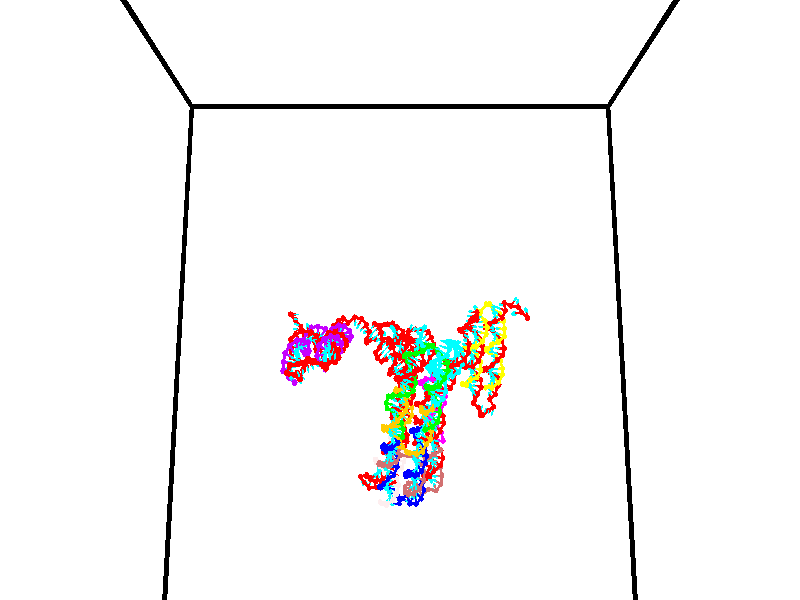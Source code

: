// switches for output
#declare DRAW_BASES = 1; // possible values are 0, 1; only relevant for DNA ribbons
#declare DRAW_BASES_TYPE = 3; // possible values are 1, 2, 3; only relevant for DNA ribbons
#declare DRAW_FOG = 0; // set to 1 to enable fog

#include "colors.inc"

#include "transforms.inc"
background { rgb <1, 1, 1>}

#default {
   normal{
       ripples 0.25
       frequency 0.20
       turbulence 0.2
       lambda 5
   }
	finish {
		phong 0.1
		phong_size 40.
	}
}

// original window dimensions: 1024x640


// camera settings

camera {
	sky <0, 0.179814, -0.983701>
	up <0, 0.179814, -0.983701>
	right 1.6 * <1, 0, 0>
	location <35, 94.9851, 44.8844>
	look_at <35, 29.7336, 32.9568>
	direction <0, -65.2515, -11.9276>
	angle 67.0682
}


# declare cpy_camera_pos = <35, 94.9851, 44.8844>;
# if (DRAW_FOG = 1)
fog {
	fog_type 2
	up vnormalize(cpy_camera_pos)
	color rgbt<1,1,1,0.3>
	distance 1e-5
	fog_alt 3e-3
	fog_offset 56
}
# end


// LIGHTS

# declare lum = 6;
global_settings {
	ambient_light rgb lum * <0.05, 0.05, 0.05>
	max_trace_level 15
}# declare cpy_direct_light_amount = 0.25;
light_source
{	1000 * <-1, -1.16352, -0.803886>,
	rgb lum * cpy_direct_light_amount
	parallel
}

light_source
{	1000 * <1, 1.16352, 0.803886>,
	rgb lum * cpy_direct_light_amount
	parallel
}

// strand 0

// nucleotide -1

// particle -1
sphere {
	<23.936037, 34.783798, 35.100929> 0.250000
	pigment { color rgbt <1,0,0,0> }
	no_shadow
}
cylinder {
	<24.309416, 34.922958, 35.135902>,  <24.533443, 35.006454, 35.156887>, 0.100000
	pigment { color rgbt <1,0,0,0> }
	no_shadow
}
cylinder {
	<24.309416, 34.922958, 35.135902>,  <23.936037, 34.783798, 35.100929>, 0.100000
	pigment { color rgbt <1,0,0,0> }
	no_shadow
}

// particle -1
sphere {
	<24.309416, 34.922958, 35.135902> 0.100000
	pigment { color rgbt <1,0,0,0> }
	no_shadow
}
sphere {
	0, 1
	scale<0.080000,0.200000,0.300000>
	matrix <-0.062750, -0.081620, 0.994686,
		0.353190, -0.933971, -0.054357,
		0.933445, 0.347902, 0.087434,
		24.589449, 35.027328, 35.162132>
	pigment { color rgbt <0,1,1,0> }
	no_shadow
}
cylinder {
	<24.372429, 34.299175, 35.530018>,  <23.936037, 34.783798, 35.100929>, 0.130000
	pigment { color rgbt <1,0,0,0> }
	no_shadow
}

// nucleotide -1

// particle -1
sphere {
	<24.372429, 34.299175, 35.530018> 0.250000
	pigment { color rgbt <1,0,0,0> }
	no_shadow
}
cylinder {
	<24.474962, 34.685558, 35.543968>,  <24.536482, 34.917389, 35.552338>, 0.100000
	pigment { color rgbt <1,0,0,0> }
	no_shadow
}
cylinder {
	<24.474962, 34.685558, 35.543968>,  <24.372429, 34.299175, 35.530018>, 0.100000
	pigment { color rgbt <1,0,0,0> }
	no_shadow
}

// particle -1
sphere {
	<24.474962, 34.685558, 35.543968> 0.100000
	pigment { color rgbt <1,0,0,0> }
	no_shadow
}
sphere {
	0, 1
	scale<0.080000,0.200000,0.300000>
	matrix <-0.086026, -0.013138, 0.996206,
		0.962752, -0.258363, 0.079730,
		0.256335, 0.965959, 0.034874,
		24.551863, 34.975346, 35.554432>
	pigment { color rgbt <0,1,1,0> }
	no_shadow
}
cylinder {
	<24.950298, 34.346588, 36.099701>,  <24.372429, 34.299175, 35.530018>, 0.130000
	pigment { color rgbt <1,0,0,0> }
	no_shadow
}

// nucleotide -1

// particle -1
sphere {
	<24.950298, 34.346588, 36.099701> 0.250000
	pigment { color rgbt <1,0,0,0> }
	no_shadow
}
cylinder {
	<24.742233, 34.682297, 36.036377>,  <24.617393, 34.883720, 35.998383>, 0.100000
	pigment { color rgbt <1,0,0,0> }
	no_shadow
}
cylinder {
	<24.742233, 34.682297, 36.036377>,  <24.950298, 34.346588, 36.099701>, 0.100000
	pigment { color rgbt <1,0,0,0> }
	no_shadow
}

// particle -1
sphere {
	<24.742233, 34.682297, 36.036377> 0.100000
	pigment { color rgbt <1,0,0,0> }
	no_shadow
}
sphere {
	0, 1
	scale<0.080000,0.200000,0.300000>
	matrix <-0.098391, 0.125238, 0.987236,
		0.848381, 0.529100, 0.017432,
		-0.520163, 0.839267, -0.158308,
		24.586184, 34.934078, 35.988884>
	pigment { color rgbt <0,1,1,0> }
	no_shadow
}
cylinder {
	<25.182983, 34.796635, 36.492863>,  <24.950298, 34.346588, 36.099701>, 0.130000
	pigment { color rgbt <1,0,0,0> }
	no_shadow
}

// nucleotide -1

// particle -1
sphere {
	<25.182983, 34.796635, 36.492863> 0.250000
	pigment { color rgbt <1,0,0,0> }
	no_shadow
}
cylinder {
	<24.815105, 34.945694, 36.443398>,  <24.594379, 35.035130, 36.413719>, 0.100000
	pigment { color rgbt <1,0,0,0> }
	no_shadow
}
cylinder {
	<24.815105, 34.945694, 36.443398>,  <25.182983, 34.796635, 36.492863>, 0.100000
	pigment { color rgbt <1,0,0,0> }
	no_shadow
}

// particle -1
sphere {
	<24.815105, 34.945694, 36.443398> 0.100000
	pigment { color rgbt <1,0,0,0> }
	no_shadow
}
sphere {
	0, 1
	scale<0.080000,0.200000,0.300000>
	matrix <-0.050926, 0.199071, 0.978661,
		0.389318, 0.906367, -0.164107,
		-0.919695, 0.372653, -0.123660,
		24.539198, 35.057491, 36.406300>
	pigment { color rgbt <0,1,1,0> }
	no_shadow
}
cylinder {
	<25.889675, 34.600155, 36.790699>,  <25.182983, 34.796635, 36.492863>, 0.130000
	pigment { color rgbt <1,0,0,0> }
	no_shadow
}

// nucleotide -1

// particle -1
sphere {
	<25.889675, 34.600155, 36.790699> 0.250000
	pigment { color rgbt <1,0,0,0> }
	no_shadow
}
cylinder {
	<25.767277, 34.657032, 36.414158>,  <25.693838, 34.691158, 36.188232>, 0.100000
	pigment { color rgbt <1,0,0,0> }
	no_shadow
}
cylinder {
	<25.767277, 34.657032, 36.414158>,  <25.889675, 34.600155, 36.790699>, 0.100000
	pigment { color rgbt <1,0,0,0> }
	no_shadow
}

// particle -1
sphere {
	<25.767277, 34.657032, 36.414158> 0.100000
	pigment { color rgbt <1,0,0,0> }
	no_shadow
}
sphere {
	0, 1
	scale<0.080000,0.200000,0.300000>
	matrix <-0.193706, 0.958801, 0.207796,
		0.932119, 0.245931, -0.265843,
		-0.305994, 0.142195, -0.941354,
		25.675478, 34.699692, 36.131752>
	pigment { color rgbt <0,1,1,0> }
	no_shadow
}
cylinder {
	<26.673147, 34.354179, 36.726185>,  <25.889675, 34.600155, 36.790699>, 0.130000
	pigment { color rgbt <1,0,0,0> }
	no_shadow
}

// nucleotide -1

// particle -1
sphere {
	<26.673147, 34.354179, 36.726185> 0.250000
	pigment { color rgbt <1,0,0,0> }
	no_shadow
}
cylinder {
	<26.972940, 34.489559, 36.953773>,  <27.152817, 34.570786, 37.090328>, 0.100000
	pigment { color rgbt <1,0,0,0> }
	no_shadow
}
cylinder {
	<26.972940, 34.489559, 36.953773>,  <26.673147, 34.354179, 36.726185>, 0.100000
	pigment { color rgbt <1,0,0,0> }
	no_shadow
}

// particle -1
sphere {
	<26.972940, 34.489559, 36.953773> 0.100000
	pigment { color rgbt <1,0,0,0> }
	no_shadow
}
sphere {
	0, 1
	scale<0.080000,0.200000,0.300000>
	matrix <-0.487326, 0.863769, 0.128124,
		-0.448096, -0.373301, 0.812316,
		0.749482, 0.338451, 0.568970,
		27.197784, 34.591095, 37.124466>
	pigment { color rgbt <0,1,1,0> }
	no_shadow
}
cylinder {
	<26.434256, 34.609642, 37.442715>,  <26.673147, 34.354179, 36.726185>, 0.130000
	pigment { color rgbt <1,0,0,0> }
	no_shadow
}

// nucleotide -1

// particle -1
sphere {
	<26.434256, 34.609642, 37.442715> 0.250000
	pigment { color rgbt <1,0,0,0> }
	no_shadow
}
cylinder {
	<26.779060, 34.797668, 37.366848>,  <26.985943, 34.910484, 37.321327>, 0.100000
	pigment { color rgbt <1,0,0,0> }
	no_shadow
}
cylinder {
	<26.779060, 34.797668, 37.366848>,  <26.434256, 34.609642, 37.442715>, 0.100000
	pigment { color rgbt <1,0,0,0> }
	no_shadow
}

// particle -1
sphere {
	<26.779060, 34.797668, 37.366848> 0.100000
	pigment { color rgbt <1,0,0,0> }
	no_shadow
}
sphere {
	0, 1
	scale<0.080000,0.200000,0.300000>
	matrix <-0.451558, 0.882126, 0.133974,
		0.230286, -0.029842, 0.972665,
		0.862012, 0.470067, -0.189666,
		27.037664, 34.938690, 37.309948>
	pigment { color rgbt <0,1,1,0> }
	no_shadow
}
cylinder {
	<26.619045, 35.055759, 38.058399>,  <26.434256, 34.609642, 37.442715>, 0.130000
	pigment { color rgbt <1,0,0,0> }
	no_shadow
}

// nucleotide -1

// particle -1
sphere {
	<26.619045, 35.055759, 38.058399> 0.250000
	pigment { color rgbt <1,0,0,0> }
	no_shadow
}
cylinder {
	<26.783018, 35.198315, 37.722557>,  <26.881401, 35.283848, 37.521049>, 0.100000
	pigment { color rgbt <1,0,0,0> }
	no_shadow
}
cylinder {
	<26.783018, 35.198315, 37.722557>,  <26.619045, 35.055759, 38.058399>, 0.100000
	pigment { color rgbt <1,0,0,0> }
	no_shadow
}

// particle -1
sphere {
	<26.783018, 35.198315, 37.722557> 0.100000
	pigment { color rgbt <1,0,0,0> }
	no_shadow
}
sphere {
	0, 1
	scale<0.080000,0.200000,0.300000>
	matrix <-0.557911, 0.826199, 0.078305,
		0.721590, 0.436326, 0.537520,
		0.409931, 0.356392, -0.839608,
		26.905998, 35.305233, 37.470676>
	pigment { color rgbt <0,1,1,0> }
	no_shadow
}
cylinder {
	<26.769276, 35.674610, 38.296925>,  <26.619045, 35.055759, 38.058399>, 0.130000
	pigment { color rgbt <1,0,0,0> }
	no_shadow
}

// nucleotide -1

// particle -1
sphere {
	<26.769276, 35.674610, 38.296925> 0.250000
	pigment { color rgbt <1,0,0,0> }
	no_shadow
}
cylinder {
	<26.787556, 35.702984, 37.898350>,  <26.798525, 35.720009, 37.659206>, 0.100000
	pigment { color rgbt <1,0,0,0> }
	no_shadow
}
cylinder {
	<26.787556, 35.702984, 37.898350>,  <26.769276, 35.674610, 38.296925>, 0.100000
	pigment { color rgbt <1,0,0,0> }
	no_shadow
}

// particle -1
sphere {
	<26.787556, 35.702984, 37.898350> 0.100000
	pigment { color rgbt <1,0,0,0> }
	no_shadow
}
sphere {
	0, 1
	scale<0.080000,0.200000,0.300000>
	matrix <-0.226287, 0.972282, 0.058837,
		0.972988, 0.222790, 0.060493,
		0.045708, 0.070936, -0.996433,
		26.801266, 35.724266, 37.599419>
	pigment { color rgbt <0,1,1,0> }
	no_shadow
}
cylinder {
	<27.177654, 36.216694, 38.120377>,  <26.769276, 35.674610, 38.296925>, 0.130000
	pigment { color rgbt <1,0,0,0> }
	no_shadow
}

// nucleotide -1

// particle -1
sphere {
	<27.177654, 36.216694, 38.120377> 0.250000
	pigment { color rgbt <1,0,0,0> }
	no_shadow
}
cylinder {
	<26.952608, 36.170914, 37.792873>,  <26.817579, 36.143444, 37.596371>, 0.100000
	pigment { color rgbt <1,0,0,0> }
	no_shadow
}
cylinder {
	<26.952608, 36.170914, 37.792873>,  <27.177654, 36.216694, 38.120377>, 0.100000
	pigment { color rgbt <1,0,0,0> }
	no_shadow
}

// particle -1
sphere {
	<26.952608, 36.170914, 37.792873> 0.100000
	pigment { color rgbt <1,0,0,0> }
	no_shadow
}
sphere {
	0, 1
	scale<0.080000,0.200000,0.300000>
	matrix <-0.216008, 0.976318, 0.011952,
		0.797999, 0.183582, -0.574017,
		-0.562617, -0.114455, -0.818756,
		26.783823, 36.136578, 37.547245>
	pigment { color rgbt <0,1,1,0> }
	no_shadow
}
cylinder {
	<27.263346, 36.885811, 37.812012>,  <27.177654, 36.216694, 38.120377>, 0.130000
	pigment { color rgbt <1,0,0,0> }
	no_shadow
}

// nucleotide -1

// particle -1
sphere {
	<27.263346, 36.885811, 37.812012> 0.250000
	pigment { color rgbt <1,0,0,0> }
	no_shadow
}
cylinder {
	<26.945524, 36.697525, 37.658592>,  <26.754831, 36.584553, 37.566540>, 0.100000
	pigment { color rgbt <1,0,0,0> }
	no_shadow
}
cylinder {
	<26.945524, 36.697525, 37.658592>,  <27.263346, 36.885811, 37.812012>, 0.100000
	pigment { color rgbt <1,0,0,0> }
	no_shadow
}

// particle -1
sphere {
	<26.945524, 36.697525, 37.658592> 0.100000
	pigment { color rgbt <1,0,0,0> }
	no_shadow
}
sphere {
	0, 1
	scale<0.080000,0.200000,0.300000>
	matrix <-0.531296, 0.844776, 0.063865,
		0.293951, 0.254522, -0.921310,
		-0.794555, -0.470715, -0.383549,
		26.707157, 36.556309, 37.543526>
	pigment { color rgbt <0,1,1,0> }
	no_shadow
}
cylinder {
	<26.995142, 37.354477, 37.292030>,  <27.263346, 36.885811, 37.812012>, 0.130000
	pigment { color rgbt <1,0,0,0> }
	no_shadow
}

// nucleotide -1

// particle -1
sphere {
	<26.995142, 37.354477, 37.292030> 0.250000
	pigment { color rgbt <1,0,0,0> }
	no_shadow
}
cylinder {
	<26.697855, 37.110386, 37.401756>,  <26.519484, 36.963932, 37.467594>, 0.100000
	pigment { color rgbt <1,0,0,0> }
	no_shadow
}
cylinder {
	<26.697855, 37.110386, 37.401756>,  <26.995142, 37.354477, 37.292030>, 0.100000
	pigment { color rgbt <1,0,0,0> }
	no_shadow
}

// particle -1
sphere {
	<26.697855, 37.110386, 37.401756> 0.100000
	pigment { color rgbt <1,0,0,0> }
	no_shadow
}
sphere {
	0, 1
	scale<0.080000,0.200000,0.300000>
	matrix <-0.605315, 0.787951, 0.112817,
		-0.284994, -0.082202, -0.954998,
		-0.743218, -0.610227, 0.274319,
		26.474890, 36.927319, 37.484051>
	pigment { color rgbt <0,1,1,0> }
	no_shadow
}
cylinder {
	<26.467119, 37.598179, 37.014961>,  <26.995142, 37.354477, 37.292030>, 0.130000
	pigment { color rgbt <1,0,0,0> }
	no_shadow
}

// nucleotide -1

// particle -1
sphere {
	<26.467119, 37.598179, 37.014961> 0.250000
	pigment { color rgbt <1,0,0,0> }
	no_shadow
}
cylinder {
	<26.274080, 37.372417, 37.282856>,  <26.158257, 37.236961, 37.443592>, 0.100000
	pigment { color rgbt <1,0,0,0> }
	no_shadow
}
cylinder {
	<26.274080, 37.372417, 37.282856>,  <26.467119, 37.598179, 37.014961>, 0.100000
	pigment { color rgbt <1,0,0,0> }
	no_shadow
}

// particle -1
sphere {
	<26.274080, 37.372417, 37.282856> 0.100000
	pigment { color rgbt <1,0,0,0> }
	no_shadow
}
sphere {
	0, 1
	scale<0.080000,0.200000,0.300000>
	matrix <-0.652984, 0.741480, 0.154335,
		-0.583706, -0.362848, -0.726380,
		-0.482596, -0.564401, 0.669741,
		26.129301, 37.203098, 37.483780>
	pigment { color rgbt <0,1,1,0> }
	no_shadow
}
cylinder {
	<25.693489, 37.791920, 36.939602>,  <26.467119, 37.598179, 37.014961>, 0.130000
	pigment { color rgbt <1,0,0,0> }
	no_shadow
}

// nucleotide -1

// particle -1
sphere {
	<25.693489, 37.791920, 36.939602> 0.250000
	pigment { color rgbt <1,0,0,0> }
	no_shadow
}
cylinder {
	<25.737610, 37.607491, 37.291794>,  <25.764082, 37.496834, 37.503109>, 0.100000
	pigment { color rgbt <1,0,0,0> }
	no_shadow
}
cylinder {
	<25.737610, 37.607491, 37.291794>,  <25.693489, 37.791920, 36.939602>, 0.100000
	pigment { color rgbt <1,0,0,0> }
	no_shadow
}

// particle -1
sphere {
	<25.737610, 37.607491, 37.291794> 0.100000
	pigment { color rgbt <1,0,0,0> }
	no_shadow
}
sphere {
	0, 1
	scale<0.080000,0.200000,0.300000>
	matrix <-0.585989, 0.685366, 0.432309,
		-0.802777, -0.563635, -0.194589,
		0.110300, -0.461075, 0.880479,
		25.770700, 37.469170, 37.555939>
	pigment { color rgbt <0,1,1,0> }
	no_shadow
}
cylinder {
	<25.050320, 37.715858, 37.178509>,  <25.693489, 37.791920, 36.939602>, 0.130000
	pigment { color rgbt <1,0,0,0> }
	no_shadow
}

// nucleotide -1

// particle -1
sphere {
	<25.050320, 37.715858, 37.178509> 0.250000
	pigment { color rgbt <1,0,0,0> }
	no_shadow
}
cylinder {
	<25.300028, 37.726505, 37.490810>,  <25.449854, 37.732891, 37.678192>, 0.100000
	pigment { color rgbt <1,0,0,0> }
	no_shadow
}
cylinder {
	<25.300028, 37.726505, 37.490810>,  <25.050320, 37.715858, 37.178509>, 0.100000
	pigment { color rgbt <1,0,0,0> }
	no_shadow
}

// particle -1
sphere {
	<25.300028, 37.726505, 37.490810> 0.100000
	pigment { color rgbt <1,0,0,0> }
	no_shadow
}
sphere {
	0, 1
	scale<0.080000,0.200000,0.300000>
	matrix <-0.541789, 0.734761, 0.408156,
		-0.562805, -0.677804, 0.473110,
		0.624272, 0.026613, 0.780754,
		25.487309, 37.734489, 37.725037>
	pigment { color rgbt <0,1,1,0> }
	no_shadow
}
cylinder {
	<24.619123, 38.048611, 37.648277>,  <25.050320, 37.715858, 37.178509>, 0.130000
	pigment { color rgbt <1,0,0,0> }
	no_shadow
}

// nucleotide -1

// particle -1
sphere {
	<24.619123, 38.048611, 37.648277> 0.250000
	pigment { color rgbt <1,0,0,0> }
	no_shadow
}
cylinder {
	<24.979950, 38.065899, 37.820049>,  <25.196445, 38.076271, 37.923115>, 0.100000
	pigment { color rgbt <1,0,0,0> }
	no_shadow
}
cylinder {
	<24.979950, 38.065899, 37.820049>,  <24.619123, 38.048611, 37.648277>, 0.100000
	pigment { color rgbt <1,0,0,0> }
	no_shadow
}

// particle -1
sphere {
	<24.979950, 38.065899, 37.820049> 0.100000
	pigment { color rgbt <1,0,0,0> }
	no_shadow
}
sphere {
	0, 1
	scale<0.080000,0.200000,0.300000>
	matrix <-0.283012, 0.810437, 0.512929,
		-0.325859, -0.584230, 0.743298,
		0.902064, 0.043219, 0.429432,
		25.250568, 38.078865, 37.948879>
	pigment { color rgbt <0,1,1,0> }
	no_shadow
}
cylinder {
	<24.555243, 38.099457, 38.367126>,  <24.619123, 38.048611, 37.648277>, 0.130000
	pigment { color rgbt <1,0,0,0> }
	no_shadow
}

// nucleotide -1

// particle -1
sphere {
	<24.555243, 38.099457, 38.367126> 0.250000
	pigment { color rgbt <1,0,0,0> }
	no_shadow
}
cylinder {
	<24.926826, 38.227913, 38.293468>,  <25.149776, 38.304985, 38.249275>, 0.100000
	pigment { color rgbt <1,0,0,0> }
	no_shadow
}
cylinder {
	<24.926826, 38.227913, 38.293468>,  <24.555243, 38.099457, 38.367126>, 0.100000
	pigment { color rgbt <1,0,0,0> }
	no_shadow
}

// particle -1
sphere {
	<24.926826, 38.227913, 38.293468> 0.100000
	pigment { color rgbt <1,0,0,0> }
	no_shadow
}
sphere {
	0, 1
	scale<0.080000,0.200000,0.300000>
	matrix <-0.114538, 0.722372, 0.681953,
		0.352020, -0.612414, 0.707835,
		0.928958, 0.321136, -0.184145,
		25.205513, 38.324253, 38.238224>
	pigment { color rgbt <0,1,1,0> }
	no_shadow
}
cylinder {
	<24.759552, 38.308586, 39.068130>,  <24.555243, 38.099457, 38.367126>, 0.130000
	pigment { color rgbt <1,0,0,0> }
	no_shadow
}

// nucleotide -1

// particle -1
sphere {
	<24.759552, 38.308586, 39.068130> 0.250000
	pigment { color rgbt <1,0,0,0> }
	no_shadow
}
cylinder {
	<25.032049, 38.486881, 38.835850>,  <25.195547, 38.593861, 38.696480>, 0.100000
	pigment { color rgbt <1,0,0,0> }
	no_shadow
}
cylinder {
	<25.032049, 38.486881, 38.835850>,  <24.759552, 38.308586, 39.068130>, 0.100000
	pigment { color rgbt <1,0,0,0> }
	no_shadow
}

// particle -1
sphere {
	<25.032049, 38.486881, 38.835850> 0.100000
	pigment { color rgbt <1,0,0,0> }
	no_shadow
}
sphere {
	0, 1
	scale<0.080000,0.200000,0.300000>
	matrix <0.122280, 0.712822, 0.690603,
		0.721766, -0.541482, 0.431105,
		0.681250, 0.445739, -0.580703,
		25.236423, 38.620605, 38.661636>
	pigment { color rgbt <0,1,1,0> }
	no_shadow
}
cylinder {
	<25.372200, 38.508320, 39.471703>,  <24.759552, 38.308586, 39.068130>, 0.130000
	pigment { color rgbt <1,0,0,0> }
	no_shadow
}

// nucleotide -1

// particle -1
sphere {
	<25.372200, 38.508320, 39.471703> 0.250000
	pigment { color rgbt <1,0,0,0> }
	no_shadow
}
cylinder {
	<25.423416, 38.757519, 39.163033>,  <25.454145, 38.907040, 38.977833>, 0.100000
	pigment { color rgbt <1,0,0,0> }
	no_shadow
}
cylinder {
	<25.423416, 38.757519, 39.163033>,  <25.372200, 38.508320, 39.471703>, 0.100000
	pigment { color rgbt <1,0,0,0> }
	no_shadow
}

// particle -1
sphere {
	<25.423416, 38.757519, 39.163033> 0.100000
	pigment { color rgbt <1,0,0,0> }
	no_shadow
}
sphere {
	0, 1
	scale<0.080000,0.200000,0.300000>
	matrix <0.074009, 0.769905, 0.633852,
		0.989004, -0.138270, 0.052473,
		0.128042, 0.622998, -0.771672,
		25.461828, 38.944420, 38.931530>
	pigment { color rgbt <0,1,1,0> }
	no_shadow
}
cylinder {
	<25.980249, 38.879616, 39.612640>,  <25.372200, 38.508320, 39.471703>, 0.130000
	pigment { color rgbt <1,0,0,0> }
	no_shadow
}

// nucleotide -1

// particle -1
sphere {
	<25.980249, 38.879616, 39.612640> 0.250000
	pigment { color rgbt <1,0,0,0> }
	no_shadow
}
cylinder {
	<25.745750, 39.093571, 39.369263>,  <25.605051, 39.221943, 39.223236>, 0.100000
	pigment { color rgbt <1,0,0,0> }
	no_shadow
}
cylinder {
	<25.745750, 39.093571, 39.369263>,  <25.980249, 38.879616, 39.612640>, 0.100000
	pigment { color rgbt <1,0,0,0> }
	no_shadow
}

// particle -1
sphere {
	<25.745750, 39.093571, 39.369263> 0.100000
	pigment { color rgbt <1,0,0,0> }
	no_shadow
}
sphere {
	0, 1
	scale<0.080000,0.200000,0.300000>
	matrix <0.037353, 0.768093, 0.639248,
		0.809271, 0.352030, -0.470272,
		-0.586247, 0.534891, -0.608446,
		25.569876, 39.254040, 39.186729>
	pigment { color rgbt <0,1,1,0> }
	no_shadow
}
cylinder {
	<26.190495, 39.526451, 39.816071>,  <25.980249, 38.879616, 39.612640>, 0.130000
	pigment { color rgbt <1,0,0,0> }
	no_shadow
}

// nucleotide -1

// particle -1
sphere {
	<26.190495, 39.526451, 39.816071> 0.250000
	pigment { color rgbt <1,0,0,0> }
	no_shadow
}
cylinder {
	<25.854954, 39.573524, 39.603477>,  <25.653629, 39.601768, 39.475922>, 0.100000
	pigment { color rgbt <1,0,0,0> }
	no_shadow
}
cylinder {
	<25.854954, 39.573524, 39.603477>,  <26.190495, 39.526451, 39.816071>, 0.100000
	pigment { color rgbt <1,0,0,0> }
	no_shadow
}

// particle -1
sphere {
	<25.854954, 39.573524, 39.603477> 0.100000
	pigment { color rgbt <1,0,0,0> }
	no_shadow
}
sphere {
	0, 1
	scale<0.080000,0.200000,0.300000>
	matrix <-0.342893, 0.644069, 0.683812,
		0.422786, 0.755860, -0.499927,
		-0.838854, 0.117685, -0.531483,
		25.603298, 39.608829, 39.444031>
	pigment { color rgbt <0,1,1,0> }
	no_shadow
}
cylinder {
	<26.119226, 40.198788, 39.726368>,  <26.190495, 39.526451, 39.816071>, 0.130000
	pigment { color rgbt <1,0,0,0> }
	no_shadow
}

// nucleotide -1

// particle -1
sphere {
	<26.119226, 40.198788, 39.726368> 0.250000
	pigment { color rgbt <1,0,0,0> }
	no_shadow
}
cylinder {
	<25.753031, 40.038231, 39.715309>,  <25.533314, 39.941898, 39.708675>, 0.100000
	pigment { color rgbt <1,0,0,0> }
	no_shadow
}
cylinder {
	<25.753031, 40.038231, 39.715309>,  <26.119226, 40.198788, 39.726368>, 0.100000
	pigment { color rgbt <1,0,0,0> }
	no_shadow
}

// particle -1
sphere {
	<25.753031, 40.038231, 39.715309> 0.100000
	pigment { color rgbt <1,0,0,0> }
	no_shadow
}
sphere {
	0, 1
	scale<0.080000,0.200000,0.300000>
	matrix <-0.270522, 0.563235, 0.780759,
		-0.297819, 0.722255, -0.624221,
		-0.915490, -0.401390, -0.027644,
		25.478384, 39.917812, 39.707016>
	pigment { color rgbt <0,1,1,0> }
	no_shadow
}
cylinder {
	<25.809017, 40.749104, 39.854179>,  <26.119226, 40.198788, 39.726368>, 0.130000
	pigment { color rgbt <1,0,0,0> }
	no_shadow
}

// nucleotide -1

// particle -1
sphere {
	<25.809017, 40.749104, 39.854179> 0.250000
	pigment { color rgbt <1,0,0,0> }
	no_shadow
}
cylinder {
	<25.540518, 40.460217, 39.920918>,  <25.379419, 40.286884, 39.960960>, 0.100000
	pigment { color rgbt <1,0,0,0> }
	no_shadow
}
cylinder {
	<25.540518, 40.460217, 39.920918>,  <25.809017, 40.749104, 39.854179>, 0.100000
	pigment { color rgbt <1,0,0,0> }
	no_shadow
}

// particle -1
sphere {
	<25.540518, 40.460217, 39.920918> 0.100000
	pigment { color rgbt <1,0,0,0> }
	no_shadow
}
sphere {
	0, 1
	scale<0.080000,0.200000,0.300000>
	matrix <-0.343812, 0.502768, 0.793106,
		-0.656674, 0.475008, -0.585787,
		-0.671247, -0.722213, 0.166841,
		25.339144, 40.243553, 39.970970>
	pigment { color rgbt <0,1,1,0> }
	no_shadow
}
cylinder {
	<25.154556, 41.055439, 39.956371>,  <25.809017, 40.749104, 39.854179>, 0.130000
	pigment { color rgbt <1,0,0,0> }
	no_shadow
}

// nucleotide -1

// particle -1
sphere {
	<25.154556, 41.055439, 39.956371> 0.250000
	pigment { color rgbt <1,0,0,0> }
	no_shadow
}
cylinder {
	<25.143303, 40.695206, 40.129875>,  <25.136551, 40.479065, 40.233978>, 0.100000
	pigment { color rgbt <1,0,0,0> }
	no_shadow
}
cylinder {
	<25.143303, 40.695206, 40.129875>,  <25.154556, 41.055439, 39.956371>, 0.100000
	pigment { color rgbt <1,0,0,0> }
	no_shadow
}

// particle -1
sphere {
	<25.143303, 40.695206, 40.129875> 0.100000
	pigment { color rgbt <1,0,0,0> }
	no_shadow
}
sphere {
	0, 1
	scale<0.080000,0.200000,0.300000>
	matrix <-0.427390, 0.403110, 0.809222,
		-0.903630, -0.162620, -0.396243,
		-0.028134, -0.900587, 0.433764,
		25.134863, 40.425030, 40.260006>
	pigment { color rgbt <0,1,1,0> }
	no_shadow
}
cylinder {
	<24.953436, 41.252777, 40.561932>,  <25.154556, 41.055439, 39.956371>, 0.130000
	pigment { color rgbt <1,0,0,0> }
	no_shadow
}

// nucleotide -1

// particle -1
sphere {
	<24.953436, 41.252777, 40.561932> 0.250000
	pigment { color rgbt <1,0,0,0> }
	no_shadow
}
cylinder {
	<25.019165, 40.869205, 40.654411>,  <25.058603, 40.639061, 40.709900>, 0.100000
	pigment { color rgbt <1,0,0,0> }
	no_shadow
}
cylinder {
	<25.019165, 40.869205, 40.654411>,  <24.953436, 41.252777, 40.561932>, 0.100000
	pigment { color rgbt <1,0,0,0> }
	no_shadow
}

// particle -1
sphere {
	<25.019165, 40.869205, 40.654411> 0.100000
	pigment { color rgbt <1,0,0,0> }
	no_shadow
}
sphere {
	0, 1
	scale<0.080000,0.200000,0.300000>
	matrix <-0.159422, 0.205487, 0.965588,
		-0.973438, -0.195528, -0.119107,
		0.164325, -0.958928, 0.231200,
		25.068462, 40.581528, 40.723770>
	pigment { color rgbt <0,1,1,0> }
	no_shadow
}
cylinder {
	<25.651173, 41.422863, 40.711952>,  <24.953436, 41.252777, 40.561932>, 0.130000
	pigment { color rgbt <1,0,0,0> }
	no_shadow
}

// nucleotide -1

// particle -1
sphere {
	<25.651173, 41.422863, 40.711952> 0.250000
	pigment { color rgbt <1,0,0,0> }
	no_shadow
}
cylinder {
	<25.938036, 41.454590, 40.988907>,  <26.110153, 41.473625, 41.155079>, 0.100000
	pigment { color rgbt <1,0,0,0> }
	no_shadow
}
cylinder {
	<25.938036, 41.454590, 40.988907>,  <25.651173, 41.422863, 40.711952>, 0.100000
	pigment { color rgbt <1,0,0,0> }
	no_shadow
}

// particle -1
sphere {
	<25.938036, 41.454590, 40.988907> 0.100000
	pigment { color rgbt <1,0,0,0> }
	no_shadow
}
sphere {
	0, 1
	scale<0.080000,0.200000,0.300000>
	matrix <0.686328, 0.092096, -0.721437,
		-0.120989, 0.992586, 0.011609,
		0.717157, 0.079319, 0.692383,
		26.153183, 41.478386, 41.196621>
	pigment { color rgbt <0,1,1,0> }
	no_shadow
}
cylinder {
	<26.001814, 42.110218, 40.640167>,  <25.651173, 41.422863, 40.711952>, 0.130000
	pigment { color rgbt <1,0,0,0> }
	no_shadow
}

// nucleotide -1

// particle -1
sphere {
	<26.001814, 42.110218, 40.640167> 0.250000
	pigment { color rgbt <1,0,0,0> }
	no_shadow
}
cylinder {
	<26.234772, 41.824821, 40.795986>,  <26.374546, 41.653584, 40.889477>, 0.100000
	pigment { color rgbt <1,0,0,0> }
	no_shadow
}
cylinder {
	<26.234772, 41.824821, 40.795986>,  <26.001814, 42.110218, 40.640167>, 0.100000
	pigment { color rgbt <1,0,0,0> }
	no_shadow
}

// particle -1
sphere {
	<26.234772, 41.824821, 40.795986> 0.100000
	pigment { color rgbt <1,0,0,0> }
	no_shadow
}
sphere {
	0, 1
	scale<0.080000,0.200000,0.300000>
	matrix <0.583699, 0.033520, -0.811278,
		0.565782, 0.699862, 0.435986,
		0.582397, -0.713491, 0.389543,
		26.409491, 41.610775, 40.912849>
	pigment { color rgbt <0,1,1,0> }
	no_shadow
}
cylinder {
	<26.348700, 42.571888, 41.079666>,  <26.001814, 42.110218, 40.640167>, 0.130000
	pigment { color rgbt <1,0,0,0> }
	no_shadow
}

// nucleotide -1

// particle -1
sphere {
	<26.348700, 42.571888, 41.079666> 0.250000
	pigment { color rgbt <1,0,0,0> }
	no_shadow
}
cylinder {
	<26.327435, 42.936218, 40.915928>,  <26.314676, 43.154816, 40.817684>, 0.100000
	pigment { color rgbt <1,0,0,0> }
	no_shadow
}
cylinder {
	<26.327435, 42.936218, 40.915928>,  <26.348700, 42.571888, 41.079666>, 0.100000
	pigment { color rgbt <1,0,0,0> }
	no_shadow
}

// particle -1
sphere {
	<26.327435, 42.936218, 40.915928> 0.100000
	pigment { color rgbt <1,0,0,0> }
	no_shadow
}
sphere {
	0, 1
	scale<0.080000,0.200000,0.300000>
	matrix <0.954048, -0.074730, -0.290184,
		-0.294899, -0.405962, -0.865003,
		-0.053163, 0.910829, -0.409345,
		26.311485, 43.209469, 40.793125>
	pigment { color rgbt <0,1,1,0> }
	no_shadow
}
cylinder {
	<26.604204, 42.527637, 40.408676>,  <26.348700, 42.571888, 41.079666>, 0.130000
	pigment { color rgbt <1,0,0,0> }
	no_shadow
}

// nucleotide -1

// particle -1
sphere {
	<26.604204, 42.527637, 40.408676> 0.250000
	pigment { color rgbt <1,0,0,0> }
	no_shadow
}
cylinder {
	<26.640484, 42.900898, 40.547813>,  <26.662251, 43.124855, 40.631298>, 0.100000
	pigment { color rgbt <1,0,0,0> }
	no_shadow
}
cylinder {
	<26.640484, 42.900898, 40.547813>,  <26.604204, 42.527637, 40.408676>, 0.100000
	pigment { color rgbt <1,0,0,0> }
	no_shadow
}

// particle -1
sphere {
	<26.640484, 42.900898, 40.547813> 0.100000
	pigment { color rgbt <1,0,0,0> }
	no_shadow
}
sphere {
	0, 1
	scale<0.080000,0.200000,0.300000>
	matrix <0.995567, -0.076218, -0.055117,
		-0.024921, 0.351304, -0.935930,
		0.090698, 0.933154, 0.347847,
		26.667692, 43.180843, 40.652168>
	pigment { color rgbt <0,1,1,0> }
	no_shadow
}
cylinder {
	<26.916929, 42.886322, 39.838882>,  <26.604204, 42.527637, 40.408676>, 0.130000
	pigment { color rgbt <1,0,0,0> }
	no_shadow
}

// nucleotide -1

// particle -1
sphere {
	<26.916929, 42.886322, 39.838882> 0.250000
	pigment { color rgbt <1,0,0,0> }
	no_shadow
}
cylinder {
	<27.030235, 43.026772, 40.195866>,  <27.098219, 43.111042, 40.410053>, 0.100000
	pigment { color rgbt <1,0,0,0> }
	no_shadow
}
cylinder {
	<27.030235, 43.026772, 40.195866>,  <26.916929, 42.886322, 39.838882>, 0.100000
	pigment { color rgbt <1,0,0,0> }
	no_shadow
}

// particle -1
sphere {
	<27.030235, 43.026772, 40.195866> 0.100000
	pigment { color rgbt <1,0,0,0> }
	no_shadow
}
sphere {
	0, 1
	scale<0.080000,0.200000,0.300000>
	matrix <0.955154, -0.019586, -0.295461,
		-0.086264, 0.936124, -0.340925,
		0.283266, 0.351123, 0.892453,
		27.115215, 43.132107, 40.463600>
	pigment { color rgbt <0,1,1,0> }
	no_shadow
}
cylinder {
	<27.149393, 43.576370, 39.758102>,  <26.916929, 42.886322, 39.838882>, 0.130000
	pigment { color rgbt <1,0,0,0> }
	no_shadow
}

// nucleotide -1

// particle -1
sphere {
	<27.149393, 43.576370, 39.758102> 0.250000
	pigment { color rgbt <1,0,0,0> }
	no_shadow
}
cylinder {
	<27.343273, 43.376678, 40.045391>,  <27.459600, 43.256863, 40.217762>, 0.100000
	pigment { color rgbt <1,0,0,0> }
	no_shadow
}
cylinder {
	<27.343273, 43.376678, 40.045391>,  <27.149393, 43.576370, 39.758102>, 0.100000
	pigment { color rgbt <1,0,0,0> }
	no_shadow
}

// particle -1
sphere {
	<27.343273, 43.376678, 40.045391> 0.100000
	pigment { color rgbt <1,0,0,0> }
	no_shadow
}
sphere {
	0, 1
	scale<0.080000,0.200000,0.300000>
	matrix <0.863270, 0.140829, -0.484698,
		0.140829, 0.854949, 0.499229,
		0.484698, -0.499229, 0.718219,
		27.488682, 43.226910, 40.260857>
	pigment { color rgbt <0,1,1,0> }
	no_shadow
}
cylinder {
	<27.731482, 44.034679, 39.959141>,  <27.149393, 43.576370, 39.758102>, 0.130000
	pigment { color rgbt <1,0,0,0> }
	no_shadow
}

// nucleotide -1

// particle -1
sphere {
	<27.731482, 44.034679, 39.959141> 0.250000
	pigment { color rgbt <1,0,0,0> }
	no_shadow
}
cylinder {
	<27.823994, 43.653866, 40.039280>,  <27.879501, 43.425377, 40.087364>, 0.100000
	pigment { color rgbt <1,0,0,0> }
	no_shadow
}
cylinder {
	<27.823994, 43.653866, 40.039280>,  <27.731482, 44.034679, 39.959141>, 0.100000
	pigment { color rgbt <1,0,0,0> }
	no_shadow
}

// particle -1
sphere {
	<27.823994, 43.653866, 40.039280> 0.100000
	pigment { color rgbt <1,0,0,0> }
	no_shadow
}
sphere {
	0, 1
	scale<0.080000,0.200000,0.300000>
	matrix <0.863373, 0.105925, -0.493322,
		0.448437, 0.287073, 0.846459,
		0.231280, -0.952034, 0.200350,
		27.893377, 43.368256, 40.099384>
	pigment { color rgbt <0,1,1,0> }
	no_shadow
}
cylinder {
	<28.508486, 43.923244, 40.266487>,  <27.731482, 44.034679, 39.959141>, 0.130000
	pigment { color rgbt <1,0,0,0> }
	no_shadow
}

// nucleotide -1

// particle -1
sphere {
	<28.508486, 43.923244, 40.266487> 0.250000
	pigment { color rgbt <1,0,0,0> }
	no_shadow
}
cylinder {
	<28.345554, 43.650185, 40.023808>,  <28.247795, 43.486351, 39.878201>, 0.100000
	pigment { color rgbt <1,0,0,0> }
	no_shadow
}
cylinder {
	<28.345554, 43.650185, 40.023808>,  <28.508486, 43.923244, 40.266487>, 0.100000
	pigment { color rgbt <1,0,0,0> }
	no_shadow
}

// particle -1
sphere {
	<28.345554, 43.650185, 40.023808> 0.100000
	pigment { color rgbt <1,0,0,0> }
	no_shadow
}
sphere {
	0, 1
	scale<0.080000,0.200000,0.300000>
	matrix <0.866671, -0.079412, -0.492519,
		0.288038, -0.726421, 0.623976,
		-0.407328, -0.682647, -0.606694,
		28.223356, 43.445389, 39.841801>
	pigment { color rgbt <0,1,1,0> }
	no_shadow
}
cylinder {
	<28.659960, 43.164848, 40.372410>,  <28.508486, 43.923244, 40.266487>, 0.130000
	pigment { color rgbt <1,0,0,0> }
	no_shadow
}

// nucleotide -1

// particle -1
sphere {
	<28.659960, 43.164848, 40.372410> 0.250000
	pigment { color rgbt <1,0,0,0> }
	no_shadow
}
cylinder {
	<28.610312, 43.304943, 40.001049>,  <28.580523, 43.389000, 39.778233>, 0.100000
	pigment { color rgbt <1,0,0,0> }
	no_shadow
}
cylinder {
	<28.610312, 43.304943, 40.001049>,  <28.659960, 43.164848, 40.372410>, 0.100000
	pigment { color rgbt <1,0,0,0> }
	no_shadow
}

// particle -1
sphere {
	<28.610312, 43.304943, 40.001049> 0.100000
	pigment { color rgbt <1,0,0,0> }
	no_shadow
}
sphere {
	0, 1
	scale<0.080000,0.200000,0.300000>
	matrix <0.989803, 0.109594, -0.090987,
		0.069880, -0.930227, -0.360271,
		-0.124122, 0.350239, -0.928400,
		28.573074, 43.410015, 39.722530>
	pigment { color rgbt <0,1,1,0> }
	no_shadow
}
cylinder {
	<29.082718, 42.903839, 39.694420>,  <28.659960, 43.164848, 40.372410>, 0.130000
	pigment { color rgbt <1,0,0,0> }
	no_shadow
}

// nucleotide -1

// particle -1
sphere {
	<29.082718, 42.903839, 39.694420> 0.250000
	pigment { color rgbt <1,0,0,0> }
	no_shadow
}
cylinder {
	<29.050941, 43.302101, 39.675022>,  <29.031876, 43.541058, 39.663383>, 0.100000
	pigment { color rgbt <1,0,0,0> }
	no_shadow
}
cylinder {
	<29.050941, 43.302101, 39.675022>,  <29.082718, 42.903839, 39.694420>, 0.100000
	pigment { color rgbt <1,0,0,0> }
	no_shadow
}

// particle -1
sphere {
	<29.050941, 43.302101, 39.675022> 0.100000
	pigment { color rgbt <1,0,0,0> }
	no_shadow
}
sphere {
	0, 1
	scale<0.080000,0.200000,0.300000>
	matrix <0.995366, 0.076588, -0.058152,
		-0.054185, -0.052892, -0.997129,
		-0.079443, 0.995659, -0.048497,
		29.027109, 43.600800, 39.660473>
	pigment { color rgbt <0,1,1,0> }
	no_shadow
}
cylinder {
	<29.576132, 43.094025, 39.137051>,  <29.082718, 42.903839, 39.694420>, 0.130000
	pigment { color rgbt <1,0,0,0> }
	no_shadow
}

// nucleotide -1

// particle -1
sphere {
	<29.576132, 43.094025, 39.137051> 0.250000
	pigment { color rgbt <1,0,0,0> }
	no_shadow
}
cylinder {
	<29.518501, 43.401386, 39.386463>,  <29.483923, 43.585804, 39.536110>, 0.100000
	pigment { color rgbt <1,0,0,0> }
	no_shadow
}
cylinder {
	<29.518501, 43.401386, 39.386463>,  <29.576132, 43.094025, 39.137051>, 0.100000
	pigment { color rgbt <1,0,0,0> }
	no_shadow
}

// particle -1
sphere {
	<29.518501, 43.401386, 39.386463> 0.100000
	pigment { color rgbt <1,0,0,0> }
	no_shadow
}
sphere {
	0, 1
	scale<0.080000,0.200000,0.300000>
	matrix <0.987673, 0.150630, 0.042586,
		-0.061199, 0.621981, -0.780637,
		-0.144075, 0.768408, 0.623532,
		29.475279, 43.631908, 39.573524>
	pigment { color rgbt <0,1,1,0> }
	no_shadow
}
cylinder {
	<29.200405, 42.688290, 38.636307>,  <29.576132, 43.094025, 39.137051>, 0.130000
	pigment { color rgbt <1,0,0,0> }
	no_shadow
}

// nucleotide -1

// particle -1
sphere {
	<29.200405, 42.688290, 38.636307> 0.250000
	pigment { color rgbt <1,0,0,0> }
	no_shadow
}
cylinder {
	<29.052311, 42.590214, 38.994705>,  <28.963455, 42.531368, 39.209743>, 0.100000
	pigment { color rgbt <1,0,0,0> }
	no_shadow
}
cylinder {
	<29.052311, 42.590214, 38.994705>,  <29.200405, 42.688290, 38.636307>, 0.100000
	pigment { color rgbt <1,0,0,0> }
	no_shadow
}

// particle -1
sphere {
	<29.052311, 42.590214, 38.994705> 0.100000
	pigment { color rgbt <1,0,0,0> }
	no_shadow
}
sphere {
	0, 1
	scale<0.080000,0.200000,0.300000>
	matrix <0.128915, -0.968767, -0.211830,
		0.919950, 0.037081, 0.390277,
		-0.370233, -0.245186, 0.895998,
		28.941240, 42.516659, 39.263504>
	pigment { color rgbt <0,1,1,0> }
	no_shadow
}
cylinder {
	<29.578316, 42.135265, 38.941872>,  <29.200405, 42.688290, 38.636307>, 0.130000
	pigment { color rgbt <1,0,0,0> }
	no_shadow
}

// nucleotide -1

// particle -1
sphere {
	<29.578316, 42.135265, 38.941872> 0.250000
	pigment { color rgbt <1,0,0,0> }
	no_shadow
}
cylinder {
	<29.207878, 42.096512, 39.087730>,  <28.985617, 42.073257, 39.175243>, 0.100000
	pigment { color rgbt <1,0,0,0> }
	no_shadow
}
cylinder {
	<29.207878, 42.096512, 39.087730>,  <29.578316, 42.135265, 38.941872>, 0.100000
	pigment { color rgbt <1,0,0,0> }
	no_shadow
}

// particle -1
sphere {
	<29.207878, 42.096512, 39.087730> 0.100000
	pigment { color rgbt <1,0,0,0> }
	no_shadow
}
sphere {
	0, 1
	scale<0.080000,0.200000,0.300000>
	matrix <0.059648, -0.991910, -0.112062,
		0.372552, -0.082029, 0.924379,
		-0.926093, -0.096886, 0.364645,
		28.930050, 42.067448, 39.197124>
	pigment { color rgbt <0,1,1,0> }
	no_shadow
}
cylinder {
	<29.557058, 41.501411, 39.456944>,  <29.578316, 42.135265, 38.941872>, 0.130000
	pigment { color rgbt <1,0,0,0> }
	no_shadow
}

// nucleotide -1

// particle -1
sphere {
	<29.557058, 41.501411, 39.456944> 0.250000
	pigment { color rgbt <1,0,0,0> }
	no_shadow
}
cylinder {
	<29.194822, 41.575397, 39.304264>,  <28.977480, 41.619789, 39.212658>, 0.100000
	pigment { color rgbt <1,0,0,0> }
	no_shadow
}
cylinder {
	<29.194822, 41.575397, 39.304264>,  <29.557058, 41.501411, 39.456944>, 0.100000
	pigment { color rgbt <1,0,0,0> }
	no_shadow
}

// particle -1
sphere {
	<29.194822, 41.575397, 39.304264> 0.100000
	pigment { color rgbt <1,0,0,0> }
	no_shadow
}
sphere {
	0, 1
	scale<0.080000,0.200000,0.300000>
	matrix <-0.138528, -0.979536, -0.146012,
		-0.400894, -0.079351, 0.912681,
		-0.905590, 0.184967, -0.381698,
		28.923145, 41.630886, 39.189754>
	pigment { color rgbt <0,1,1,0> }
	no_shadow
}
cylinder {
	<29.208124, 41.035583, 39.712437>,  <29.557058, 41.501411, 39.456944>, 0.130000
	pigment { color rgbt <1,0,0,0> }
	no_shadow
}

// nucleotide -1

// particle -1
sphere {
	<29.208124, 41.035583, 39.712437> 0.250000
	pigment { color rgbt <1,0,0,0> }
	no_shadow
}
cylinder {
	<28.985538, 41.143078, 39.397953>,  <28.851988, 41.207573, 39.209263>, 0.100000
	pigment { color rgbt <1,0,0,0> }
	no_shadow
}
cylinder {
	<28.985538, 41.143078, 39.397953>,  <29.208124, 41.035583, 39.712437>, 0.100000
	pigment { color rgbt <1,0,0,0> }
	no_shadow
}

// particle -1
sphere {
	<28.985538, 41.143078, 39.397953> 0.100000
	pigment { color rgbt <1,0,0,0> }
	no_shadow
}
sphere {
	0, 1
	scale<0.080000,0.200000,0.300000>
	matrix <-0.041371, -0.954038, -0.296817,
		-0.829841, -0.132641, 0.542005,
		-0.556464, 0.268734, -0.786213,
		28.818600, 41.223698, 39.162090>
	pigment { color rgbt <0,1,1,0> }
	no_shadow
}
cylinder {
	<28.623039, 40.582249, 39.693218>,  <29.208124, 41.035583, 39.712437>, 0.130000
	pigment { color rgbt <1,0,0,0> }
	no_shadow
}

// nucleotide -1

// particle -1
sphere {
	<28.623039, 40.582249, 39.693218> 0.250000
	pigment { color rgbt <1,0,0,0> }
	no_shadow
}
cylinder {
	<28.669340, 40.718632, 39.320049>,  <28.697121, 40.800461, 39.096146>, 0.100000
	pigment { color rgbt <1,0,0,0> }
	no_shadow
}
cylinder {
	<28.669340, 40.718632, 39.320049>,  <28.623039, 40.582249, 39.693218>, 0.100000
	pigment { color rgbt <1,0,0,0> }
	no_shadow
}

// particle -1
sphere {
	<28.669340, 40.718632, 39.320049> 0.100000
	pigment { color rgbt <1,0,0,0> }
	no_shadow
}
sphere {
	0, 1
	scale<0.080000,0.200000,0.300000>
	matrix <-0.143292, -0.923681, -0.355360,
		-0.982888, 0.174814, -0.058060,
		0.115751, 0.340960, -0.932925,
		28.704065, 40.820919, 39.040173>
	pigment { color rgbt <0,1,1,0> }
	no_shadow
}
cylinder {
	<28.085419, 40.280231, 39.309933>,  <28.623039, 40.582249, 39.693218>, 0.130000
	pigment { color rgbt <1,0,0,0> }
	no_shadow
}

// nucleotide -1

// particle -1
sphere {
	<28.085419, 40.280231, 39.309933> 0.250000
	pigment { color rgbt <1,0,0,0> }
	no_shadow
}
cylinder {
	<28.332392, 40.403976, 39.020638>,  <28.480576, 40.478222, 38.847061>, 0.100000
	pigment { color rgbt <1,0,0,0> }
	no_shadow
}
cylinder {
	<28.332392, 40.403976, 39.020638>,  <28.085419, 40.280231, 39.309933>, 0.100000
	pigment { color rgbt <1,0,0,0> }
	no_shadow
}

// particle -1
sphere {
	<28.332392, 40.403976, 39.020638> 0.100000
	pigment { color rgbt <1,0,0,0> }
	no_shadow
}
sphere {
	0, 1
	scale<0.080000,0.200000,0.300000>
	matrix <-0.123918, -0.869689, -0.477792,
		-0.776801, 0.384627, -0.498641,
		0.617434, 0.309359, -0.723237,
		28.517622, 40.496784, 38.803665>
	pigment { color rgbt <0,1,1,0> }
	no_shadow
}
cylinder {
	<27.667734, 40.130211, 38.636513>,  <28.085419, 40.280231, 39.309933>, 0.130000
	pigment { color rgbt <1,0,0,0> }
	no_shadow
}

// nucleotide -1

// particle -1
sphere {
	<27.667734, 40.130211, 38.636513> 0.250000
	pigment { color rgbt <1,0,0,0> }
	no_shadow
}
cylinder {
	<28.060720, 40.158230, 38.567402>,  <28.296513, 40.175041, 38.525936>, 0.100000
	pigment { color rgbt <1,0,0,0> }
	no_shadow
}
cylinder {
	<28.060720, 40.158230, 38.567402>,  <27.667734, 40.130211, 38.636513>, 0.100000
	pigment { color rgbt <1,0,0,0> }
	no_shadow
}

// particle -1
sphere {
	<28.060720, 40.158230, 38.567402> 0.100000
	pigment { color rgbt <1,0,0,0> }
	no_shadow
}
sphere {
	0, 1
	scale<0.080000,0.200000,0.300000>
	matrix <0.008249, -0.942149, -0.335093,
		-0.186253, 0.327793, -0.926208,
		0.982467, 0.070052, -0.172774,
		28.355461, 40.179245, 38.515568>
	pigment { color rgbt <0,1,1,0> }
	no_shadow
}
cylinder {
	<27.804760, 39.844872, 37.920021>,  <27.667734, 40.130211, 38.636513>, 0.130000
	pigment { color rgbt <1,0,0,0> }
	no_shadow
}

// nucleotide -1

// particle -1
sphere {
	<27.804760, 39.844872, 37.920021> 0.250000
	pigment { color rgbt <1,0,0,0> }
	no_shadow
}
cylinder {
	<28.156265, 39.844444, 38.110924>,  <28.367168, 39.844189, 38.225464>, 0.100000
	pigment { color rgbt <1,0,0,0> }
	no_shadow
}
cylinder {
	<28.156265, 39.844444, 38.110924>,  <27.804760, 39.844872, 37.920021>, 0.100000
	pigment { color rgbt <1,0,0,0> }
	no_shadow
}

// particle -1
sphere {
	<28.156265, 39.844444, 38.110924> 0.100000
	pigment { color rgbt <1,0,0,0> }
	no_shadow
}
sphere {
	0, 1
	scale<0.080000,0.200000,0.300000>
	matrix <0.237060, -0.866938, -0.438430,
		0.414215, 0.498415, -0.761582,
		0.878765, -0.001064, 0.477253,
		28.419895, 39.844124, 38.254101>
	pigment { color rgbt <0,1,1,0> }
	no_shadow
}
cylinder {
	<28.437265, 39.765350, 37.372421>,  <27.804760, 39.844872, 37.920021>, 0.130000
	pigment { color rgbt <1,0,0,0> }
	no_shadow
}

// nucleotide -1

// particle -1
sphere {
	<28.437265, 39.765350, 37.372421> 0.250000
	pigment { color rgbt <1,0,0,0> }
	no_shadow
}
cylinder {
	<28.549892, 39.662502, 37.742203>,  <28.617468, 39.600792, 37.964069>, 0.100000
	pigment { color rgbt <1,0,0,0> }
	no_shadow
}
cylinder {
	<28.549892, 39.662502, 37.742203>,  <28.437265, 39.765350, 37.372421>, 0.100000
	pigment { color rgbt <1,0,0,0> }
	no_shadow
}

// particle -1
sphere {
	<28.549892, 39.662502, 37.742203> 0.100000
	pigment { color rgbt <1,0,0,0> }
	no_shadow
}
sphere {
	0, 1
	scale<0.080000,0.200000,0.300000>
	matrix <0.265747, -0.904846, -0.332613,
		0.922008, 0.339323, -0.186445,
		0.281567, -0.257125, 0.924450,
		28.634363, 39.585365, 38.019539>
	pigment { color rgbt <0,1,1,0> }
	no_shadow
}
cylinder {
	<28.976694, 39.415134, 37.236362>,  <28.437265, 39.765350, 37.372421>, 0.130000
	pigment { color rgbt <1,0,0,0> }
	no_shadow
}

// nucleotide -1

// particle -1
sphere {
	<28.976694, 39.415134, 37.236362> 0.250000
	pigment { color rgbt <1,0,0,0> }
	no_shadow
}
cylinder {
	<28.911879, 39.311646, 37.617268>,  <28.872990, 39.249554, 37.845810>, 0.100000
	pigment { color rgbt <1,0,0,0> }
	no_shadow
}
cylinder {
	<28.911879, 39.311646, 37.617268>,  <28.976694, 39.415134, 37.236362>, 0.100000
	pigment { color rgbt <1,0,0,0> }
	no_shadow
}

// particle -1
sphere {
	<28.911879, 39.311646, 37.617268> 0.100000
	pigment { color rgbt <1,0,0,0> }
	no_shadow
}
sphere {
	0, 1
	scale<0.080000,0.200000,0.300000>
	matrix <0.263999, -0.941207, -0.210793,
		0.950814, 0.217240, 0.220814,
		-0.162039, -0.258720, 0.952264,
		28.863266, 39.234028, 37.902946>
	pigment { color rgbt <0,1,1,0> }
	no_shadow
}
cylinder {
	<29.605797, 39.260815, 37.448166>,  <28.976694, 39.415134, 37.236362>, 0.130000
	pigment { color rgbt <1,0,0,0> }
	no_shadow
}

// nucleotide -1

// particle -1
sphere {
	<29.605797, 39.260815, 37.448166> 0.250000
	pigment { color rgbt <1,0,0,0> }
	no_shadow
}
cylinder {
	<29.329742, 39.074093, 37.669365>,  <29.164110, 38.962059, 37.802082>, 0.100000
	pigment { color rgbt <1,0,0,0> }
	no_shadow
}
cylinder {
	<29.329742, 39.074093, 37.669365>,  <29.605797, 39.260815, 37.448166>, 0.100000
	pigment { color rgbt <1,0,0,0> }
	no_shadow
}

// particle -1
sphere {
	<29.329742, 39.074093, 37.669365> 0.100000
	pigment { color rgbt <1,0,0,0> }
	no_shadow
}
sphere {
	0, 1
	scale<0.080000,0.200000,0.300000>
	matrix <0.369292, -0.884330, -0.285629,
		0.622363, 0.007093, 0.782697,
		-0.690136, -0.466808, 0.552993,
		29.122702, 38.934052, 37.835262>
	pigment { color rgbt <0,1,1,0> }
	no_shadow
}
cylinder {
	<29.937429, 38.791618, 37.854851>,  <29.605797, 39.260815, 37.448166>, 0.130000
	pigment { color rgbt <1,0,0,0> }
	no_shadow
}

// nucleotide -1

// particle -1
sphere {
	<29.937429, 38.791618, 37.854851> 0.250000
	pigment { color rgbt <1,0,0,0> }
	no_shadow
}
cylinder {
	<29.559141, 38.661713, 37.850044>,  <29.332169, 38.583771, 37.847160>, 0.100000
	pigment { color rgbt <1,0,0,0> }
	no_shadow
}
cylinder {
	<29.559141, 38.661713, 37.850044>,  <29.937429, 38.791618, 37.854851>, 0.100000
	pigment { color rgbt <1,0,0,0> }
	no_shadow
}

// particle -1
sphere {
	<29.559141, 38.661713, 37.850044> 0.100000
	pigment { color rgbt <1,0,0,0> }
	no_shadow
}
sphere {
	0, 1
	scale<0.080000,0.200000,0.300000>
	matrix <0.324615, -0.942228, -0.082655,
		0.015526, -0.082067, 0.996506,
		-0.945719, -0.324764, -0.012012,
		29.275425, 38.564285, 37.846439>
	pigment { color rgbt <0,1,1,0> }
	no_shadow
}
cylinder {
	<29.932770, 38.151520, 38.072639>,  <29.937429, 38.791618, 37.854851>, 0.130000
	pigment { color rgbt <1,0,0,0> }
	no_shadow
}

// nucleotide -1

// particle -1
sphere {
	<29.932770, 38.151520, 38.072639> 0.250000
	pigment { color rgbt <1,0,0,0> }
	no_shadow
}
cylinder {
	<29.552568, 38.123211, 37.951618>,  <29.324448, 38.106224, 37.879005>, 0.100000
	pigment { color rgbt <1,0,0,0> }
	no_shadow
}
cylinder {
	<29.552568, 38.123211, 37.951618>,  <29.932770, 38.151520, 38.072639>, 0.100000
	pigment { color rgbt <1,0,0,0> }
	no_shadow
}

// particle -1
sphere {
	<29.552568, 38.123211, 37.951618> 0.100000
	pigment { color rgbt <1,0,0,0> }
	no_shadow
}
sphere {
	0, 1
	scale<0.080000,0.200000,0.300000>
	matrix <0.107629, -0.988425, -0.106917,
		-0.291484, -0.134188, 0.947117,
		-0.950501, -0.070772, -0.302553,
		29.267418, 38.101978, 37.860851>
	pigment { color rgbt <0,1,1,0> }
	no_shadow
}
cylinder {
	<29.582273, 37.653286, 38.442745>,  <29.932770, 38.151520, 38.072639>, 0.130000
	pigment { color rgbt <1,0,0,0> }
	no_shadow
}

// nucleotide -1

// particle -1
sphere {
	<29.582273, 37.653286, 38.442745> 0.250000
	pigment { color rgbt <1,0,0,0> }
	no_shadow
}
cylinder {
	<29.397940, 37.677097, 38.088551>,  <29.287340, 37.691383, 37.876034>, 0.100000
	pigment { color rgbt <1,0,0,0> }
	no_shadow
}
cylinder {
	<29.397940, 37.677097, 38.088551>,  <29.582273, 37.653286, 38.442745>, 0.100000
	pigment { color rgbt <1,0,0,0> }
	no_shadow
}

// particle -1
sphere {
	<29.397940, 37.677097, 38.088551> 0.100000
	pigment { color rgbt <1,0,0,0> }
	no_shadow
}
sphere {
	0, 1
	scale<0.080000,0.200000,0.300000>
	matrix <-0.047839, -0.997964, -0.042194,
		-0.886196, 0.022917, 0.462744,
		-0.460835, 0.059529, -0.885487,
		29.259689, 37.694958, 37.822903>
	pigment { color rgbt <0,1,1,0> }
	no_shadow
}
cylinder {
	<29.263668, 37.040054, 38.425606>,  <29.582273, 37.653286, 38.442745>, 0.130000
	pigment { color rgbt <1,0,0,0> }
	no_shadow
}

// nucleotide -1

// particle -1
sphere {
	<29.263668, 37.040054, 38.425606> 0.250000
	pigment { color rgbt <1,0,0,0> }
	no_shadow
}
cylinder {
	<29.181141, 37.147366, 38.049210>,  <29.131624, 37.211750, 37.823372>, 0.100000
	pigment { color rgbt <1,0,0,0> }
	no_shadow
}
cylinder {
	<29.181141, 37.147366, 38.049210>,  <29.263668, 37.040054, 38.425606>, 0.100000
	pigment { color rgbt <1,0,0,0> }
	no_shadow
}

// particle -1
sphere {
	<29.181141, 37.147366, 38.049210> 0.100000
	pigment { color rgbt <1,0,0,0> }
	no_shadow
}
sphere {
	0, 1
	scale<0.080000,0.200000,0.300000>
	matrix <0.003876, -0.961448, -0.274958,
		-0.978477, -0.060376, 0.197326,
		-0.206319, 0.268275, -0.940989,
		29.119246, 37.227848, 37.766914>
	pigment { color rgbt <0,1,1,0> }
	no_shadow
}
cylinder {
	<28.662085, 36.665184, 38.126938>,  <29.263668, 37.040054, 38.425606>, 0.130000
	pigment { color rgbt <1,0,0,0> }
	no_shadow
}

// nucleotide -1

// particle -1
sphere {
	<28.662085, 36.665184, 38.126938> 0.250000
	pigment { color rgbt <1,0,0,0> }
	no_shadow
}
cylinder {
	<28.880602, 36.785698, 37.814327>,  <29.011711, 36.858006, 37.626759>, 0.100000
	pigment { color rgbt <1,0,0,0> }
	no_shadow
}
cylinder {
	<28.880602, 36.785698, 37.814327>,  <28.662085, 36.665184, 38.126938>, 0.100000
	pigment { color rgbt <1,0,0,0> }
	no_shadow
}

// particle -1
sphere {
	<28.880602, 36.785698, 37.814327> 0.100000
	pigment { color rgbt <1,0,0,0> }
	no_shadow
}
sphere {
	0, 1
	scale<0.080000,0.200000,0.300000>
	matrix <-0.062691, -0.915741, -0.396849,
		-0.835246, 0.265790, -0.481374,
		0.546292, 0.301289, -0.781531,
		29.044489, 36.876083, 37.579868>
	pigment { color rgbt <0,1,1,0> }
	no_shadow
}
cylinder {
	<28.326385, 36.395454, 37.625053>,  <28.662085, 36.665184, 38.126938>, 0.130000
	pigment { color rgbt <1,0,0,0> }
	no_shadow
}

// nucleotide -1

// particle -1
sphere {
	<28.326385, 36.395454, 37.625053> 0.250000
	pigment { color rgbt <1,0,0,0> }
	no_shadow
}
cylinder {
	<28.678465, 36.463192, 37.447708>,  <28.889713, 36.503834, 37.341301>, 0.100000
	pigment { color rgbt <1,0,0,0> }
	no_shadow
}
cylinder {
	<28.678465, 36.463192, 37.447708>,  <28.326385, 36.395454, 37.625053>, 0.100000
	pigment { color rgbt <1,0,0,0> }
	no_shadow
}

// particle -1
sphere {
	<28.678465, 36.463192, 37.447708> 0.100000
	pigment { color rgbt <1,0,0,0> }
	no_shadow
}
sphere {
	0, 1
	scale<0.080000,0.200000,0.300000>
	matrix <-0.097027, -0.850237, -0.517381,
		-0.464578, 0.498417, -0.731948,
		0.880201, 0.169346, -0.443361,
		28.942526, 36.513996, 37.314701>
	pigment { color rgbt <0,1,1,0> }
	no_shadow
}
cylinder {
	<28.235174, 36.262596, 36.937580>,  <28.326385, 36.395454, 37.625053>, 0.130000
	pigment { color rgbt <1,0,0,0> }
	no_shadow
}

// nucleotide -1

// particle -1
sphere {
	<28.235174, 36.262596, 36.937580> 0.250000
	pigment { color rgbt <1,0,0,0> }
	no_shadow
}
cylinder {
	<28.629591, 36.225128, 36.992645>,  <28.866241, 36.202648, 37.025684>, 0.100000
	pigment { color rgbt <1,0,0,0> }
	no_shadow
}
cylinder {
	<28.629591, 36.225128, 36.992645>,  <28.235174, 36.262596, 36.937580>, 0.100000
	pigment { color rgbt <1,0,0,0> }
	no_shadow
}

// particle -1
sphere {
	<28.629591, 36.225128, 36.992645> 0.100000
	pigment { color rgbt <1,0,0,0> }
	no_shadow
}
sphere {
	0, 1
	scale<0.080000,0.200000,0.300000>
	matrix <-0.014525, -0.872010, -0.489273,
		0.165875, 0.480443, -0.861197,
		0.986040, -0.093667, 0.137667,
		28.925404, 36.197029, 37.033947>
	pigment { color rgbt <0,1,1,0> }
	no_shadow
}
cylinder {
	<28.471355, 36.097694, 36.257153>,  <28.235174, 36.262596, 36.937580>, 0.130000
	pigment { color rgbt <1,0,0,0> }
	no_shadow
}

// nucleotide -1

// particle -1
sphere {
	<28.471355, 36.097694, 36.257153> 0.250000
	pigment { color rgbt <1,0,0,0> }
	no_shadow
}
cylinder {
	<28.763914, 35.995323, 36.509995>,  <28.939449, 35.933899, 36.661701>, 0.100000
	pigment { color rgbt <1,0,0,0> }
	no_shadow
}
cylinder {
	<28.763914, 35.995323, 36.509995>,  <28.471355, 36.097694, 36.257153>, 0.100000
	pigment { color rgbt <1,0,0,0> }
	no_shadow
}

// particle -1
sphere {
	<28.763914, 35.995323, 36.509995> 0.100000
	pigment { color rgbt <1,0,0,0> }
	no_shadow
}
sphere {
	0, 1
	scale<0.080000,0.200000,0.300000>
	matrix <0.199537, -0.806026, -0.557232,
		0.652105, 0.533686, -0.538459,
		0.731399, -0.255931, 0.632104,
		28.983334, 35.918545, 36.699627>
	pigment { color rgbt <0,1,1,0> }
	no_shadow
}
cylinder {
	<28.936588, 35.905472, 35.813942>,  <28.471355, 36.097694, 36.257153>, 0.130000
	pigment { color rgbt <1,0,0,0> }
	no_shadow
}

// nucleotide -1

// particle -1
sphere {
	<28.936588, 35.905472, 35.813942> 0.250000
	pigment { color rgbt <1,0,0,0> }
	no_shadow
}
cylinder {
	<29.020180, 35.721901, 36.159359>,  <29.070333, 35.611759, 36.366611>, 0.100000
	pigment { color rgbt <1,0,0,0> }
	no_shadow
}
cylinder {
	<29.020180, 35.721901, 36.159359>,  <28.936588, 35.905472, 35.813942>, 0.100000
	pigment { color rgbt <1,0,0,0> }
	no_shadow
}

// particle -1
sphere {
	<29.020180, 35.721901, 36.159359> 0.100000
	pigment { color rgbt <1,0,0,0> }
	no_shadow
}
sphere {
	0, 1
	scale<0.080000,0.200000,0.300000>
	matrix <0.021690, -0.880651, -0.473268,
		0.977680, 0.117632, -0.174082,
		0.208977, -0.458929, 0.863547,
		29.082872, 35.584221, 36.418423>
	pigment { color rgbt <0,1,1,0> }
	no_shadow
}
cylinder {
	<29.313709, 35.369743, 35.537560>,  <28.936588, 35.905472, 35.813942>, 0.130000
	pigment { color rgbt <1,0,0,0> }
	no_shadow
}

// nucleotide -1

// particle -1
sphere {
	<29.313709, 35.369743, 35.537560> 0.250000
	pigment { color rgbt <1,0,0,0> }
	no_shadow
}
cylinder {
	<29.228693, 35.269238, 35.915279>,  <29.177683, 35.208935, 36.141911>, 0.100000
	pigment { color rgbt <1,0,0,0> }
	no_shadow
}
cylinder {
	<29.228693, 35.269238, 35.915279>,  <29.313709, 35.369743, 35.537560>, 0.100000
	pigment { color rgbt <1,0,0,0> }
	no_shadow
}

// particle -1
sphere {
	<29.228693, 35.269238, 35.915279> 0.100000
	pigment { color rgbt <1,0,0,0> }
	no_shadow
}
sphere {
	0, 1
	scale<0.080000,0.200000,0.300000>
	matrix <-0.028708, -0.964352, -0.263059,
		0.976731, -0.083019, 0.197749,
		-0.212539, -0.251261, 0.944296,
		29.164930, 35.193859, 36.198566>
	pigment { color rgbt <0,1,1,0> }
	no_shadow
}
cylinder {
	<29.767632, 34.856880, 35.824356>,  <29.313709, 35.369743, 35.537560>, 0.130000
	pigment { color rgbt <1,0,0,0> }
	no_shadow
}

// nucleotide -1

// particle -1
sphere {
	<29.767632, 34.856880, 35.824356> 0.250000
	pigment { color rgbt <1,0,0,0> }
	no_shadow
}
cylinder {
	<29.398130, 34.823837, 35.973946>,  <29.176430, 34.804012, 36.063698>, 0.100000
	pigment { color rgbt <1,0,0,0> }
	no_shadow
}
cylinder {
	<29.398130, 34.823837, 35.973946>,  <29.767632, 34.856880, 35.824356>, 0.100000
	pigment { color rgbt <1,0,0,0> }
	no_shadow
}

// particle -1
sphere {
	<29.398130, 34.823837, 35.973946> 0.100000
	pigment { color rgbt <1,0,0,0> }
	no_shadow
}
sphere {
	0, 1
	scale<0.080000,0.200000,0.300000>
	matrix <0.014042, -0.983108, -0.182486,
		0.382729, -0.163321, 0.909310,
		-0.923754, -0.082612, 0.373971,
		29.121004, 34.799053, 36.086136>
	pigment { color rgbt <0,1,1,0> }
	no_shadow
}
cylinder {
	<30.454493, 35.144848, 35.422527>,  <29.767632, 34.856880, 35.824356>, 0.130000
	pigment { color rgbt <1,0,0,0> }
	no_shadow
}

// nucleotide -1

// particle -1
sphere {
	<30.454493, 35.144848, 35.422527> 0.250000
	pigment { color rgbt <1,0,0,0> }
	no_shadow
}
cylinder {
	<30.493195, 35.373615, 35.748360>,  <30.516417, 35.510876, 35.943859>, 0.100000
	pigment { color rgbt <1,0,0,0> }
	no_shadow
}
cylinder {
	<30.493195, 35.373615, 35.748360>,  <30.454493, 35.144848, 35.422527>, 0.100000
	pigment { color rgbt <1,0,0,0> }
	no_shadow
}

// particle -1
sphere {
	<30.493195, 35.373615, 35.748360> 0.100000
	pigment { color rgbt <1,0,0,0> }
	no_shadow
}
sphere {
	0, 1
	scale<0.080000,0.200000,0.300000>
	matrix <0.689644, -0.628639, 0.359450,
		0.717656, 0.526994, -0.455244,
		0.096757, 0.571918, 0.814585,
		30.522221, 35.545189, 35.992737>
	pigment { color rgbt <0,1,1,0> }
	no_shadow
}
cylinder {
	<31.177181, 35.384975, 35.585762>,  <30.454493, 35.144848, 35.422527>, 0.130000
	pigment { color rgbt <1,0,0,0> }
	no_shadow
}

// nucleotide -1

// particle -1
sphere {
	<31.177181, 35.384975, 35.585762> 0.250000
	pigment { color rgbt <1,0,0,0> }
	no_shadow
}
cylinder {
	<30.972792, 35.348419, 35.927650>,  <30.850159, 35.326485, 36.132786>, 0.100000
	pigment { color rgbt <1,0,0,0> }
	no_shadow
}
cylinder {
	<30.972792, 35.348419, 35.927650>,  <31.177181, 35.384975, 35.585762>, 0.100000
	pigment { color rgbt <1,0,0,0> }
	no_shadow
}

// particle -1
sphere {
	<30.972792, 35.348419, 35.927650> 0.100000
	pigment { color rgbt <1,0,0,0> }
	no_shadow
}
sphere {
	0, 1
	scale<0.080000,0.200000,0.300000>
	matrix <0.669362, -0.666154, 0.328928,
		0.539316, 0.740193, 0.401562,
		-0.510972, -0.091395, 0.854725,
		30.819500, 35.320999, 36.184067>
	pigment { color rgbt <0,1,1,0> }
	no_shadow
}
cylinder {
	<31.636400, 35.524025, 36.099659>,  <31.177181, 35.384975, 35.585762>, 0.130000
	pigment { color rgbt <1,0,0,0> }
	no_shadow
}

// nucleotide -1

// particle -1
sphere {
	<31.636400, 35.524025, 36.099659> 0.250000
	pigment { color rgbt <1,0,0,0> }
	no_shadow
}
cylinder {
	<31.359224, 35.306290, 36.288776>,  <31.192919, 35.175648, 36.402248>, 0.100000
	pigment { color rgbt <1,0,0,0> }
	no_shadow
}
cylinder {
	<31.359224, 35.306290, 36.288776>,  <31.636400, 35.524025, 36.099659>, 0.100000
	pigment { color rgbt <1,0,0,0> }
	no_shadow
}

// particle -1
sphere {
	<31.359224, 35.306290, 36.288776> 0.100000
	pigment { color rgbt <1,0,0,0> }
	no_shadow
}
sphere {
	0, 1
	scale<0.080000,0.200000,0.300000>
	matrix <0.720497, -0.498396, 0.482168,
		-0.026822, 0.674760, 0.737550,
		-0.692939, -0.544336, 0.472794,
		31.151342, 35.142990, 36.430614>
	pigment { color rgbt <0,1,1,0> }
	no_shadow
}
cylinder {
	<31.947645, 35.584064, 36.687164>,  <31.636400, 35.524025, 36.099659>, 0.130000
	pigment { color rgbt <1,0,0,0> }
	no_shadow
}

// nucleotide -1

// particle -1
sphere {
	<31.947645, 35.584064, 36.687164> 0.250000
	pigment { color rgbt <1,0,0,0> }
	no_shadow
}
cylinder {
	<31.696436, 35.274357, 36.655949>,  <31.545710, 35.088531, 36.637218>, 0.100000
	pigment { color rgbt <1,0,0,0> }
	no_shadow
}
cylinder {
	<31.696436, 35.274357, 36.655949>,  <31.947645, 35.584064, 36.687164>, 0.100000
	pigment { color rgbt <1,0,0,0> }
	no_shadow
}

// particle -1
sphere {
	<31.696436, 35.274357, 36.655949> 0.100000
	pigment { color rgbt <1,0,0,0> }
	no_shadow
}
sphere {
	0, 1
	scale<0.080000,0.200000,0.300000>
	matrix <0.659559, -0.582823, 0.474657,
		-0.412998, 0.246622, 0.876704,
		-0.628024, -0.774271, -0.078043,
		31.508028, 35.042076, 36.632534>
	pigment { color rgbt <0,1,1,0> }
	no_shadow
}
cylinder {
	<31.685783, 35.209789, 37.308887>,  <31.947645, 35.584064, 36.687164>, 0.130000
	pigment { color rgbt <1,0,0,0> }
	no_shadow
}

// nucleotide -1

// particle -1
sphere {
	<31.685783, 35.209789, 37.308887> 0.250000
	pigment { color rgbt <1,0,0,0> }
	no_shadow
}
cylinder {
	<31.740765, 34.996010, 36.975307>,  <31.773754, 34.867741, 36.775162>, 0.100000
	pigment { color rgbt <1,0,0,0> }
	no_shadow
}
cylinder {
	<31.740765, 34.996010, 36.975307>,  <31.685783, 35.209789, 37.308887>, 0.100000
	pigment { color rgbt <1,0,0,0> }
	no_shadow
}

// particle -1
sphere {
	<31.740765, 34.996010, 36.975307> 0.100000
	pigment { color rgbt <1,0,0,0> }
	no_shadow
}
sphere {
	0, 1
	scale<0.080000,0.200000,0.300000>
	matrix <0.746272, -0.497726, 0.441981,
		-0.651295, -0.683103, 0.330433,
		0.137453, -0.534452, -0.833947,
		31.782001, 34.835674, 36.725124>
	pigment { color rgbt <0,1,1,0> }
	no_shadow
}
cylinder {
	<31.640882, 34.520611, 37.471462>,  <31.685783, 35.209789, 37.308887>, 0.130000
	pigment { color rgbt <1,0,0,0> }
	no_shadow
}

// nucleotide -1

// particle -1
sphere {
	<31.640882, 34.520611, 37.471462> 0.250000
	pigment { color rgbt <1,0,0,0> }
	no_shadow
}
cylinder {
	<31.877502, 34.590290, 37.156570>,  <32.019474, 34.632095, 36.967636>, 0.100000
	pigment { color rgbt <1,0,0,0> }
	no_shadow
}
cylinder {
	<31.877502, 34.590290, 37.156570>,  <31.640882, 34.520611, 37.471462>, 0.100000
	pigment { color rgbt <1,0,0,0> }
	no_shadow
}

// particle -1
sphere {
	<31.877502, 34.590290, 37.156570> 0.100000
	pigment { color rgbt <1,0,0,0> }
	no_shadow
}
sphere {
	0, 1
	scale<0.080000,0.200000,0.300000>
	matrix <0.764710, -0.430644, 0.479337,
		-0.255517, -0.885552, -0.387955,
		0.591549, 0.174195, -0.787227,
		32.054966, 34.642548, 36.920403>
	pigment { color rgbt <0,1,1,0> }
	no_shadow
}
cylinder {
	<31.888912, 33.866745, 37.155926>,  <31.640882, 34.520611, 37.471462>, 0.130000
	pigment { color rgbt <1,0,0,0> }
	no_shadow
}

// nucleotide -1

// particle -1
sphere {
	<31.888912, 33.866745, 37.155926> 0.250000
	pigment { color rgbt <1,0,0,0> }
	no_shadow
}
cylinder {
	<32.156040, 34.161247, 37.112202>,  <32.316319, 34.337948, 37.085968>, 0.100000
	pigment { color rgbt <1,0,0,0> }
	no_shadow
}
cylinder {
	<32.156040, 34.161247, 37.112202>,  <31.888912, 33.866745, 37.155926>, 0.100000
	pigment { color rgbt <1,0,0,0> }
	no_shadow
}

// particle -1
sphere {
	<32.156040, 34.161247, 37.112202> 0.100000
	pigment { color rgbt <1,0,0,0> }
	no_shadow
}
sphere {
	0, 1
	scale<0.080000,0.200000,0.300000>
	matrix <0.630426, -0.481420, 0.608932,
		0.395701, -0.475571, -0.785654,
		0.667820, 0.736252, -0.109314,
		32.356384, 34.382122, 37.079407>
	pigment { color rgbt <0,1,1,0> }
	no_shadow
}
cylinder {
	<32.470741, 33.564640, 37.049503>,  <31.888912, 33.866745, 37.155926>, 0.130000
	pigment { color rgbt <1,0,0,0> }
	no_shadow
}

// nucleotide -1

// particle -1
sphere {
	<32.470741, 33.564640, 37.049503> 0.250000
	pigment { color rgbt <1,0,0,0> }
	no_shadow
}
cylinder {
	<32.615501, 33.927551, 37.135170>,  <32.702358, 34.145298, 37.186569>, 0.100000
	pigment { color rgbt <1,0,0,0> }
	no_shadow
}
cylinder {
	<32.615501, 33.927551, 37.135170>,  <32.470741, 33.564640, 37.049503>, 0.100000
	pigment { color rgbt <1,0,0,0> }
	no_shadow
}

// particle -1
sphere {
	<32.615501, 33.927551, 37.135170> 0.100000
	pigment { color rgbt <1,0,0,0> }
	no_shadow
}
sphere {
	0, 1
	scale<0.080000,0.200000,0.300000>
	matrix <0.783390, -0.420519, 0.457673,
		0.505300, 0.002145, -0.862941,
		0.361901, 0.907281, 0.214169,
		32.724072, 34.199738, 37.199421>
	pigment { color rgbt <0,1,1,0> }
	no_shadow
}
cylinder {
	<33.111160, 33.389328, 37.020065>,  <32.470741, 33.564640, 37.049503>, 0.130000
	pigment { color rgbt <1,0,0,0> }
	no_shadow
}

// nucleotide -1

// particle -1
sphere {
	<33.111160, 33.389328, 37.020065> 0.250000
	pigment { color rgbt <1,0,0,0> }
	no_shadow
}
cylinder {
	<33.049332, 33.725979, 37.227051>,  <33.012234, 33.927971, 37.351242>, 0.100000
	pigment { color rgbt <1,0,0,0> }
	no_shadow
}
cylinder {
	<33.049332, 33.725979, 37.227051>,  <33.111160, 33.389328, 37.020065>, 0.100000
	pigment { color rgbt <1,0,0,0> }
	no_shadow
}

// particle -1
sphere {
	<33.049332, 33.725979, 37.227051> 0.100000
	pigment { color rgbt <1,0,0,0> }
	no_shadow
}
sphere {
	0, 1
	scale<0.080000,0.200000,0.300000>
	matrix <0.655654, -0.304418, 0.690976,
		0.739071, 0.446080, -0.504764,
		-0.154571, 0.841631, 0.517460,
		33.002960, 33.978470, 37.382290>
	pigment { color rgbt <0,1,1,0> }
	no_shadow
}
cylinder {
	<33.783787, 33.585739, 37.037537>,  <33.111160, 33.389328, 37.020065>, 0.130000
	pigment { color rgbt <1,0,0,0> }
	no_shadow
}

// nucleotide -1

// particle -1
sphere {
	<33.783787, 33.585739, 37.037537> 0.250000
	pigment { color rgbt <1,0,0,0> }
	no_shadow
}
cylinder {
	<33.554264, 33.752651, 37.319420>,  <33.416550, 33.852798, 37.488552>, 0.100000
	pigment { color rgbt <1,0,0,0> }
	no_shadow
}
cylinder {
	<33.554264, 33.752651, 37.319420>,  <33.783787, 33.585739, 37.037537>, 0.100000
	pigment { color rgbt <1,0,0,0> }
	no_shadow
}

// particle -1
sphere {
	<33.554264, 33.752651, 37.319420> 0.100000
	pigment { color rgbt <1,0,0,0> }
	no_shadow
}
sphere {
	0, 1
	scale<0.080000,0.200000,0.300000>
	matrix <0.697956, -0.201032, 0.687345,
		0.428484, 0.886264, -0.175889,
		-0.573810, 0.417279, 0.704713,
		33.382122, 33.877834, 37.530834>
	pigment { color rgbt <0,1,1,0> }
	no_shadow
}
cylinder {
	<34.182117, 34.016418, 37.325436>,  <33.783787, 33.585739, 37.037537>, 0.130000
	pigment { color rgbt <1,0,0,0> }
	no_shadow
}

// nucleotide -1

// particle -1
sphere {
	<34.182117, 34.016418, 37.325436> 0.250000
	pigment { color rgbt <1,0,0,0> }
	no_shadow
}
cylinder {
	<33.895065, 33.955185, 37.597191>,  <33.722836, 33.918446, 37.760246>, 0.100000
	pigment { color rgbt <1,0,0,0> }
	no_shadow
}
cylinder {
	<33.895065, 33.955185, 37.597191>,  <34.182117, 34.016418, 37.325436>, 0.100000
	pigment { color rgbt <1,0,0,0> }
	no_shadow
}

// particle -1
sphere {
	<33.895065, 33.955185, 37.597191> 0.100000
	pigment { color rgbt <1,0,0,0> }
	no_shadow
}
sphere {
	0, 1
	scale<0.080000,0.200000,0.300000>
	matrix <0.694168, -0.078775, 0.715490,
		-0.056014, 0.985068, 0.162801,
		-0.717630, -0.153088, 0.679390,
		33.679775, 33.909260, 37.801006>
	pigment { color rgbt <0,1,1,0> }
	no_shadow
}
cylinder {
	<34.317177, 34.493221, 37.836147>,  <34.182117, 34.016418, 37.325436>, 0.130000
	pigment { color rgbt <1,0,0,0> }
	no_shadow
}

// nucleotide -1

// particle -1
sphere {
	<34.317177, 34.493221, 37.836147> 0.250000
	pigment { color rgbt <1,0,0,0> }
	no_shadow
}
cylinder {
	<34.072800, 34.232731, 38.016212>,  <33.926174, 34.076435, 38.124252>, 0.100000
	pigment { color rgbt <1,0,0,0> }
	no_shadow
}
cylinder {
	<34.072800, 34.232731, 38.016212>,  <34.317177, 34.493221, 37.836147>, 0.100000
	pigment { color rgbt <1,0,0,0> }
	no_shadow
}

// particle -1
sphere {
	<34.072800, 34.232731, 38.016212> 0.100000
	pigment { color rgbt <1,0,0,0> }
	no_shadow
}
sphere {
	0, 1
	scale<0.080000,0.200000,0.300000>
	matrix <0.569266, 0.033786, 0.821459,
		-0.550167, 0.758129, 0.350081,
		-0.610945, -0.651229, 0.450165,
		33.889515, 34.037361, 38.151260>
	pigment { color rgbt <0,1,1,0> }
	no_shadow
}
cylinder {
	<34.523323, 34.601063, 38.516068>,  <34.317177, 34.493221, 37.836147>, 0.130000
	pigment { color rgbt <1,0,0,0> }
	no_shadow
}

// nucleotide -1

// particle -1
sphere {
	<34.523323, 34.601063, 38.516068> 0.250000
	pigment { color rgbt <1,0,0,0> }
	no_shadow
}
cylinder {
	<34.289715, 34.277550, 38.543774>,  <34.149551, 34.083443, 38.560398>, 0.100000
	pigment { color rgbt <1,0,0,0> }
	no_shadow
}
cylinder {
	<34.289715, 34.277550, 38.543774>,  <34.523323, 34.601063, 38.516068>, 0.100000
	pigment { color rgbt <1,0,0,0> }
	no_shadow
}

// particle -1
sphere {
	<34.289715, 34.277550, 38.543774> 0.100000
	pigment { color rgbt <1,0,0,0> }
	no_shadow
}
sphere {
	0, 1
	scale<0.080000,0.200000,0.300000>
	matrix <0.496699, -0.288565, 0.818547,
		-0.642038, 0.512449, 0.570248,
		-0.584018, -0.808780, 0.069263,
		34.114510, 34.034916, 38.564552>
	pigment { color rgbt <0,1,1,0> }
	no_shadow
}
cylinder {
	<34.521744, 34.584618, 39.188553>,  <34.523323, 34.601063, 38.516068>, 0.130000
	pigment { color rgbt <1,0,0,0> }
	no_shadow
}

// nucleotide -1

// particle -1
sphere {
	<34.521744, 34.584618, 39.188553> 0.250000
	pigment { color rgbt <1,0,0,0> }
	no_shadow
}
cylinder {
	<34.412590, 34.233204, 39.031727>,  <34.347099, 34.022358, 38.937630>, 0.100000
	pigment { color rgbt <1,0,0,0> }
	no_shadow
}
cylinder {
	<34.412590, 34.233204, 39.031727>,  <34.521744, 34.584618, 39.188553>, 0.100000
	pigment { color rgbt <1,0,0,0> }
	no_shadow
}

// particle -1
sphere {
	<34.412590, 34.233204, 39.031727> 0.100000
	pigment { color rgbt <1,0,0,0> }
	no_shadow
}
sphere {
	0, 1
	scale<0.080000,0.200000,0.300000>
	matrix <0.389534, -0.473532, 0.789956,
		-0.879658, 0.062844, 0.471437,
		-0.272885, -0.878532, -0.392066,
		34.330723, 33.969643, 38.914108>
	pigment { color rgbt <0,1,1,0> }
	no_shadow
}
cylinder {
	<34.035469, 34.165302, 39.695782>,  <34.521744, 34.584618, 39.188553>, 0.130000
	pigment { color rgbt <1,0,0,0> }
	no_shadow
}

// nucleotide -1

// particle -1
sphere {
	<34.035469, 34.165302, 39.695782> 0.250000
	pigment { color rgbt <1,0,0,0> }
	no_shadow
}
cylinder {
	<34.195164, 33.917557, 39.425377>,  <34.290981, 33.768909, 39.263134>, 0.100000
	pigment { color rgbt <1,0,0,0> }
	no_shadow
}
cylinder {
	<34.195164, 33.917557, 39.425377>,  <34.035469, 34.165302, 39.695782>, 0.100000
	pigment { color rgbt <1,0,0,0> }
	no_shadow
}

// particle -1
sphere {
	<34.195164, 33.917557, 39.425377> 0.100000
	pigment { color rgbt <1,0,0,0> }
	no_shadow
}
sphere {
	0, 1
	scale<0.080000,0.200000,0.300000>
	matrix <0.565656, -0.413876, 0.713260,
		-0.721555, -0.667152, 0.185112,
		0.399239, -0.619366, -0.676013,
		34.314934, 33.731747, 39.222572>
	pigment { color rgbt <0,1,1,0> }
	no_shadow
}
cylinder {
	<33.916866, 33.538548, 39.989498>,  <34.035469, 34.165302, 39.695782>, 0.130000
	pigment { color rgbt <1,0,0,0> }
	no_shadow
}

// nucleotide -1

// particle -1
sphere {
	<33.916866, 33.538548, 39.989498> 0.250000
	pigment { color rgbt <1,0,0,0> }
	no_shadow
}
cylinder {
	<34.232277, 33.496796, 39.747066>,  <34.421524, 33.471745, 39.601608>, 0.100000
	pigment { color rgbt <1,0,0,0> }
	no_shadow
}
cylinder {
	<34.232277, 33.496796, 39.747066>,  <33.916866, 33.538548, 39.989498>, 0.100000
	pigment { color rgbt <1,0,0,0> }
	no_shadow
}

// particle -1
sphere {
	<34.232277, 33.496796, 39.747066> 0.100000
	pigment { color rgbt <1,0,0,0> }
	no_shadow
}
sphere {
	0, 1
	scale<0.080000,0.200000,0.300000>
	matrix <0.483736, -0.503290, 0.716030,
		-0.379775, -0.857790, -0.346363,
		0.788524, -0.104382, -0.606081,
		34.468834, 33.465481, 39.565243>
	pigment { color rgbt <0,1,1,0> }
	no_shadow
}
cylinder {
	<33.994583, 32.876514, 39.957333>,  <33.916866, 33.538548, 39.989498>, 0.130000
	pigment { color rgbt <1,0,0,0> }
	no_shadow
}

// nucleotide -1

// particle -1
sphere {
	<33.994583, 32.876514, 39.957333> 0.250000
	pigment { color rgbt <1,0,0,0> }
	no_shadow
}
cylinder {
	<34.352146, 33.004009, 39.831257>,  <34.566685, 33.080505, 39.755611>, 0.100000
	pigment { color rgbt <1,0,0,0> }
	no_shadow
}
cylinder {
	<34.352146, 33.004009, 39.831257>,  <33.994583, 32.876514, 39.957333>, 0.100000
	pigment { color rgbt <1,0,0,0> }
	no_shadow
}

// particle -1
sphere {
	<34.352146, 33.004009, 39.831257> 0.100000
	pigment { color rgbt <1,0,0,0> }
	no_shadow
}
sphere {
	0, 1
	scale<0.080000,0.200000,0.300000>
	matrix <0.445888, -0.560009, 0.698265,
		0.046058, -0.764719, -0.642716,
		0.893903, 0.318741, -0.315186,
		34.620316, 33.099632, 39.736702>
	pigment { color rgbt <0,1,1,0> }
	no_shadow
}
cylinder {
	<34.360504, 32.288204, 39.721592>,  <33.994583, 32.876514, 39.957333>, 0.130000
	pigment { color rgbt <1,0,0,0> }
	no_shadow
}

// nucleotide -1

// particle -1
sphere {
	<34.360504, 32.288204, 39.721592> 0.250000
	pigment { color rgbt <1,0,0,0> }
	no_shadow
}
cylinder {
	<34.601990, 32.582245, 39.844978>,  <34.746880, 32.758671, 39.919010>, 0.100000
	pigment { color rgbt <1,0,0,0> }
	no_shadow
}
cylinder {
	<34.601990, 32.582245, 39.844978>,  <34.360504, 32.288204, 39.721592>, 0.100000
	pigment { color rgbt <1,0,0,0> }
	no_shadow
}

// particle -1
sphere {
	<34.601990, 32.582245, 39.844978> 0.100000
	pigment { color rgbt <1,0,0,0> }
	no_shadow
}
sphere {
	0, 1
	scale<0.080000,0.200000,0.300000>
	matrix <0.363053, -0.598005, 0.714550,
		0.709734, -0.319393, -0.627905,
		0.603713, 0.735104, 0.308468,
		34.783104, 32.802776, 39.937519>
	pigment { color rgbt <0,1,1,0> }
	no_shadow
}
cylinder {
	<34.725132, 31.936605, 40.051987>,  <34.360504, 32.288204, 39.721592>, 0.130000
	pigment { color rgbt <1,0,0,0> }
	no_shadow
}

// nucleotide -1

// particle -1
sphere {
	<34.725132, 31.936605, 40.051987> 0.250000
	pigment { color rgbt <1,0,0,0> }
	no_shadow
}
cylinder {
	<34.916546, 32.280056, 40.125492>,  <35.031395, 32.486126, 40.169594>, 0.100000
	pigment { color rgbt <1,0,0,0> }
	no_shadow
}
cylinder {
	<34.916546, 32.280056, 40.125492>,  <34.725132, 31.936605, 40.051987>, 0.100000
	pigment { color rgbt <1,0,0,0> }
	no_shadow
}

// particle -1
sphere {
	<34.916546, 32.280056, 40.125492> 0.100000
	pigment { color rgbt <1,0,0,0> }
	no_shadow
}
sphere {
	0, 1
	scale<0.080000,0.200000,0.300000>
	matrix <0.548932, -0.455876, 0.700607,
		0.685330, -0.234394, -0.689480,
		0.478536, 0.858624, 0.183759,
		35.060108, 32.537643, 40.180618>
	pigment { color rgbt <0,1,1,0> }
	no_shadow
}
cylinder {
	<35.460117, 31.863619, 39.880833>,  <34.725132, 31.936605, 40.051987>, 0.130000
	pigment { color rgbt <1,0,0,0> }
	no_shadow
}

// nucleotide -1

// particle -1
sphere {
	<35.460117, 31.863619, 39.880833> 0.250000
	pigment { color rgbt <1,0,0,0> }
	no_shadow
}
cylinder {
	<35.381863, 32.138409, 40.160774>,  <35.334911, 32.303284, 40.328739>, 0.100000
	pigment { color rgbt <1,0,0,0> }
	no_shadow
}
cylinder {
	<35.381863, 32.138409, 40.160774>,  <35.460117, 31.863619, 39.880833>, 0.100000
	pigment { color rgbt <1,0,0,0> }
	no_shadow
}

// particle -1
sphere {
	<35.381863, 32.138409, 40.160774> 0.100000
	pigment { color rgbt <1,0,0,0> }
	no_shadow
}
sphere {
	0, 1
	scale<0.080000,0.200000,0.300000>
	matrix <0.514535, -0.535622, 0.669599,
		0.834854, 0.491095, -0.248686,
		-0.195635, 0.686975, 0.699852,
		35.323174, 32.344501, 40.370731>
	pigment { color rgbt <0,1,1,0> }
	no_shadow
}
cylinder {
	<36.083172, 31.759716, 40.345394>,  <35.460117, 31.863619, 39.880833>, 0.130000
	pigment { color rgbt <1,0,0,0> }
	no_shadow
}

// nucleotide -1

// particle -1
sphere {
	<36.083172, 31.759716, 40.345394> 0.250000
	pigment { color rgbt <1,0,0,0> }
	no_shadow
}
cylinder {
	<35.815735, 31.967930, 40.557823>,  <35.655273, 32.092857, 40.685280>, 0.100000
	pigment { color rgbt <1,0,0,0> }
	no_shadow
}
cylinder {
	<35.815735, 31.967930, 40.557823>,  <36.083172, 31.759716, 40.345394>, 0.100000
	pigment { color rgbt <1,0,0,0> }
	no_shadow
}

// particle -1
sphere {
	<35.815735, 31.967930, 40.557823> 0.100000
	pigment { color rgbt <1,0,0,0> }
	no_shadow
}
sphere {
	0, 1
	scale<0.080000,0.200000,0.300000>
	matrix <0.312018, -0.451882, 0.835732,
		0.675007, 0.724464, 0.139707,
		-0.668588, 0.520534, 0.531069,
		35.615158, 32.124088, 40.717144>
	pigment { color rgbt <0,1,1,0> }
	no_shadow
}
cylinder {
	<36.402214, 31.841484, 40.979038>,  <36.083172, 31.759716, 40.345394>, 0.130000
	pigment { color rgbt <1,0,0,0> }
	no_shadow
}

// nucleotide -1

// particle -1
sphere {
	<36.402214, 31.841484, 40.979038> 0.250000
	pigment { color rgbt <1,0,0,0> }
	no_shadow
}
cylinder {
	<36.032654, 31.955376, 41.081280>,  <35.810917, 32.023712, 41.142624>, 0.100000
	pigment { color rgbt <1,0,0,0> }
	no_shadow
}
cylinder {
	<36.032654, 31.955376, 41.081280>,  <36.402214, 31.841484, 40.979038>, 0.100000
	pigment { color rgbt <1,0,0,0> }
	no_shadow
}

// particle -1
sphere {
	<36.032654, 31.955376, 41.081280> 0.100000
	pigment { color rgbt <1,0,0,0> }
	no_shadow
}
sphere {
	0, 1
	scale<0.080000,0.200000,0.300000>
	matrix <0.106606, -0.450011, 0.886637,
		0.367476, 0.846415, 0.385413,
		-0.923903, 0.284731, 0.255601,
		35.755482, 32.040794, 41.157959>
	pigment { color rgbt <0,1,1,0> }
	no_shadow
}
cylinder {
	<36.453129, 32.096245, 41.723652>,  <36.402214, 31.841484, 40.979038>, 0.130000
	pigment { color rgbt <1,0,0,0> }
	no_shadow
}

// nucleotide -1

// particle -1
sphere {
	<36.453129, 32.096245, 41.723652> 0.250000
	pigment { color rgbt <1,0,0,0> }
	no_shadow
}
cylinder {
	<36.078293, 32.003986, 41.618832>,  <35.853394, 31.948629, 41.555939>, 0.100000
	pigment { color rgbt <1,0,0,0> }
	no_shadow
}
cylinder {
	<36.078293, 32.003986, 41.618832>,  <36.453129, 32.096245, 41.723652>, 0.100000
	pigment { color rgbt <1,0,0,0> }
	no_shadow
}

// particle -1
sphere {
	<36.078293, 32.003986, 41.618832> 0.100000
	pigment { color rgbt <1,0,0,0> }
	no_shadow
}
sphere {
	0, 1
	scale<0.080000,0.200000,0.300000>
	matrix <-0.113423, -0.508759, 0.853405,
		-0.330157, 0.829436, 0.450590,
		-0.937087, -0.230650, -0.262048,
		35.797165, 31.934792, 41.540218>
	pigment { color rgbt <0,1,1,0> }
	no_shadow
}
cylinder {
	<36.128307, 32.236576, 42.392746>,  <36.453129, 32.096245, 41.723652>, 0.130000
	pigment { color rgbt <1,0,0,0> }
	no_shadow
}

// nucleotide -1

// particle -1
sphere {
	<36.128307, 32.236576, 42.392746> 0.250000
	pigment { color rgbt <1,0,0,0> }
	no_shadow
}
cylinder {
	<35.875538, 32.005219, 42.186394>,  <35.723877, 31.866404, 42.062584>, 0.100000
	pigment { color rgbt <1,0,0,0> }
	no_shadow
}
cylinder {
	<35.875538, 32.005219, 42.186394>,  <36.128307, 32.236576, 42.392746>, 0.100000
	pigment { color rgbt <1,0,0,0> }
	no_shadow
}

// particle -1
sphere {
	<35.875538, 32.005219, 42.186394> 0.100000
	pigment { color rgbt <1,0,0,0> }
	no_shadow
}
sphere {
	0, 1
	scale<0.080000,0.200000,0.300000>
	matrix <-0.223219, -0.501591, 0.835811,
		-0.742187, 0.643325, 0.187860,
		-0.631927, -0.578394, -0.515877,
		35.685959, 31.831701, 42.031631>
	pigment { color rgbt <0,1,1,0> }
	no_shadow
}
cylinder {
	<35.542061, 32.228725, 42.804810>,  <36.128307, 32.236576, 42.392746>, 0.130000
	pigment { color rgbt <1,0,0,0> }
	no_shadow
}

// nucleotide -1

// particle -1
sphere {
	<35.542061, 32.228725, 42.804810> 0.250000
	pigment { color rgbt <1,0,0,0> }
	no_shadow
}
cylinder {
	<35.494076, 31.903700, 42.576653>,  <35.465282, 31.708685, 42.439758>, 0.100000
	pigment { color rgbt <1,0,0,0> }
	no_shadow
}
cylinder {
	<35.494076, 31.903700, 42.576653>,  <35.542061, 32.228725, 42.804810>, 0.100000
	pigment { color rgbt <1,0,0,0> }
	no_shadow
}

// particle -1
sphere {
	<35.494076, 31.903700, 42.576653> 0.100000
	pigment { color rgbt <1,0,0,0> }
	no_shadow
}
sphere {
	0, 1
	scale<0.080000,0.200000,0.300000>
	matrix <-0.205004, -0.541886, 0.815066,
		-0.971381, 0.214714, -0.101570,
		-0.119967, -0.812562, -0.570395,
		35.458084, 31.659931, 42.405533>
	pigment { color rgbt <0,1,1,0> }
	no_shadow
}
cylinder {
	<35.011425, 31.932169, 43.065292>,  <35.542061, 32.228725, 42.804810>, 0.130000
	pigment { color rgbt <1,0,0,0> }
	no_shadow
}

// nucleotide -1

// particle -1
sphere {
	<35.011425, 31.932169, 43.065292> 0.250000
	pigment { color rgbt <1,0,0,0> }
	no_shadow
}
cylinder {
	<35.198559, 31.647785, 42.855274>,  <35.310841, 31.477156, 42.729263>, 0.100000
	pigment { color rgbt <1,0,0,0> }
	no_shadow
}
cylinder {
	<35.198559, 31.647785, 42.855274>,  <35.011425, 31.932169, 43.065292>, 0.100000
	pigment { color rgbt <1,0,0,0> }
	no_shadow
}

// particle -1
sphere {
	<35.198559, 31.647785, 42.855274> 0.100000
	pigment { color rgbt <1,0,0,0> }
	no_shadow
}
sphere {
	0, 1
	scale<0.080000,0.200000,0.300000>
	matrix <-0.241124, -0.674199, 0.698080,
		-0.850289, -0.199984, -0.486841,
		0.467833, -0.710959, -0.525043,
		35.338909, 31.434498, 42.697762>
	pigment { color rgbt <0,1,1,0> }
	no_shadow
}
cylinder {
	<34.502922, 31.443293, 42.807369>,  <35.011425, 31.932169, 43.065292>, 0.130000
	pigment { color rgbt <1,0,0,0> }
	no_shadow
}

// nucleotide -1

// particle -1
sphere {
	<34.502922, 31.443293, 42.807369> 0.250000
	pigment { color rgbt <1,0,0,0> }
	no_shadow
}
cylinder {
	<34.866451, 31.277332, 42.824810>,  <35.084568, 31.177755, 42.835274>, 0.100000
	pigment { color rgbt <1,0,0,0> }
	no_shadow
}
cylinder {
	<34.866451, 31.277332, 42.824810>,  <34.502922, 31.443293, 42.807369>, 0.100000
	pigment { color rgbt <1,0,0,0> }
	no_shadow
}

// particle -1
sphere {
	<34.866451, 31.277332, 42.824810> 0.100000
	pigment { color rgbt <1,0,0,0> }
	no_shadow
}
sphere {
	0, 1
	scale<0.080000,0.200000,0.300000>
	matrix <-0.296879, -0.569762, 0.766312,
		-0.293099, -0.709386, -0.640987,
		0.908821, -0.414901, 0.043605,
		35.139099, 31.152863, 42.837891>
	pigment { color rgbt <0,1,1,0> }
	no_shadow
}
cylinder {
	<34.315304, 30.782717, 42.801014>,  <34.502922, 31.443293, 42.807369>, 0.130000
	pigment { color rgbt <1,0,0,0> }
	no_shadow
}

// nucleotide -1

// particle -1
sphere {
	<34.315304, 30.782717, 42.801014> 0.250000
	pigment { color rgbt <1,0,0,0> }
	no_shadow
}
cylinder {
	<34.692497, 30.808584, 42.931610>,  <34.918816, 30.824104, 43.009968>, 0.100000
	pigment { color rgbt <1,0,0,0> }
	no_shadow
}
cylinder {
	<34.692497, 30.808584, 42.931610>,  <34.315304, 30.782717, 42.801014>, 0.100000
	pigment { color rgbt <1,0,0,0> }
	no_shadow
}

// particle -1
sphere {
	<34.692497, 30.808584, 42.931610> 0.100000
	pigment { color rgbt <1,0,0,0> }
	no_shadow
}
sphere {
	0, 1
	scale<0.080000,0.200000,0.300000>
	matrix <-0.211835, -0.639991, 0.738605,
		0.256715, -0.765656, -0.589803,
		0.942986, 0.064670, 0.326488,
		34.975391, 30.827986, 43.029556>
	pigment { color rgbt <0,1,1,0> }
	no_shadow
}
cylinder {
	<34.549278, 29.999245, 42.963665>,  <34.315304, 30.782717, 42.801014>, 0.130000
	pigment { color rgbt <1,0,0,0> }
	no_shadow
}

// nucleotide -1

// particle -1
sphere {
	<34.549278, 29.999245, 42.963665> 0.250000
	pigment { color rgbt <1,0,0,0> }
	no_shadow
}
cylinder {
	<34.823929, 30.224045, 43.148144>,  <34.988720, 30.358925, 43.258831>, 0.100000
	pigment { color rgbt <1,0,0,0> }
	no_shadow
}
cylinder {
	<34.823929, 30.224045, 43.148144>,  <34.549278, 29.999245, 42.963665>, 0.100000
	pigment { color rgbt <1,0,0,0> }
	no_shadow
}

// particle -1
sphere {
	<34.823929, 30.224045, 43.148144> 0.100000
	pigment { color rgbt <1,0,0,0> }
	no_shadow
}
sphere {
	0, 1
	scale<0.080000,0.200000,0.300000>
	matrix <-0.073626, -0.577353, 0.813168,
		0.723274, -0.592298, -0.355048,
		0.686625, 0.562002, 0.461193,
		35.029915, 30.392645, 43.286503>
	pigment { color rgbt <0,1,1,0> }
	no_shadow
}
cylinder {
	<35.040199, 29.595007, 43.250877>,  <34.549278, 29.999245, 42.963665>, 0.130000
	pigment { color rgbt <1,0,0,0> }
	no_shadow
}

// nucleotide -1

// particle -1
sphere {
	<35.040199, 29.595007, 43.250877> 0.250000
	pigment { color rgbt <1,0,0,0> }
	no_shadow
}
cylinder {
	<35.087563, 29.930099, 43.464111>,  <35.115982, 30.131155, 43.592052>, 0.100000
	pigment { color rgbt <1,0,0,0> }
	no_shadow
}
cylinder {
	<35.087563, 29.930099, 43.464111>,  <35.040199, 29.595007, 43.250877>, 0.100000
	pigment { color rgbt <1,0,0,0> }
	no_shadow
}

// particle -1
sphere {
	<35.087563, 29.930099, 43.464111> 0.100000
	pigment { color rgbt <1,0,0,0> }
	no_shadow
}
sphere {
	0, 1
	scale<0.080000,0.200000,0.300000>
	matrix <-0.248991, -0.494663, 0.832654,
		0.961240, -0.231330, 0.150015,
		0.118411, 0.837732, 0.533089,
		35.123085, 30.181419, 43.624039>
	pigment { color rgbt <0,1,1,0> }
	no_shadow
}
cylinder {
	<35.361443, 29.326643, 43.912407>,  <35.040199, 29.595007, 43.250877>, 0.130000
	pigment { color rgbt <1,0,0,0> }
	no_shadow
}

// nucleotide -1

// particle -1
sphere {
	<35.361443, 29.326643, 43.912407> 0.250000
	pigment { color rgbt <1,0,0,0> }
	no_shadow
}
cylinder {
	<35.224991, 29.688925, 44.013073>,  <35.143120, 29.906294, 44.073471>, 0.100000
	pigment { color rgbt <1,0,0,0> }
	no_shadow
}
cylinder {
	<35.224991, 29.688925, 44.013073>,  <35.361443, 29.326643, 43.912407>, 0.100000
	pigment { color rgbt <1,0,0,0> }
	no_shadow
}

// particle -1
sphere {
	<35.224991, 29.688925, 44.013073> 0.100000
	pigment { color rgbt <1,0,0,0> }
	no_shadow
}
sphere {
	0, 1
	scale<0.080000,0.200000,0.300000>
	matrix <-0.425282, -0.387454, 0.817933,
		0.838313, 0.171989, 0.517349,
		-0.341125, 0.905704, 0.251664,
		35.122654, 29.960636, 44.088573>
	pigment { color rgbt <0,1,1,0> }
	no_shadow
}
cylinder {
	<35.485931, 29.274591, 44.573189>,  <35.361443, 29.326643, 43.912407>, 0.130000
	pigment { color rgbt <1,0,0,0> }
	no_shadow
}

// nucleotide -1

// particle -1
sphere {
	<35.485931, 29.274591, 44.573189> 0.250000
	pigment { color rgbt <1,0,0,0> }
	no_shadow
}
cylinder {
	<35.241901, 29.588556, 44.529877>,  <35.095486, 29.776936, 44.503887>, 0.100000
	pigment { color rgbt <1,0,0,0> }
	no_shadow
}
cylinder {
	<35.241901, 29.588556, 44.529877>,  <35.485931, 29.274591, 44.573189>, 0.100000
	pigment { color rgbt <1,0,0,0> }
	no_shadow
}

// particle -1
sphere {
	<35.241901, 29.588556, 44.529877> 0.100000
	pigment { color rgbt <1,0,0,0> }
	no_shadow
}
sphere {
	0, 1
	scale<0.080000,0.200000,0.300000>
	matrix <-0.347522, -0.142252, 0.926819,
		0.712067, 0.603057, 0.359558,
		-0.610072, 0.784912, -0.108283,
		35.058880, 29.824030, 44.497391>
	pigment { color rgbt <0,1,1,0> }
	no_shadow
}
cylinder {
	<35.701107, 29.756046, 45.053261>,  <35.485931, 29.274591, 44.573189>, 0.130000
	pigment { color rgbt <1,0,0,0> }
	no_shadow
}

// nucleotide -1

// particle -1
sphere {
	<35.701107, 29.756046, 45.053261> 0.250000
	pigment { color rgbt <1,0,0,0> }
	no_shadow
}
cylinder {
	<35.313927, 29.780155, 44.955734>,  <35.081619, 29.794621, 44.897221>, 0.100000
	pigment { color rgbt <1,0,0,0> }
	no_shadow
}
cylinder {
	<35.313927, 29.780155, 44.955734>,  <35.701107, 29.756046, 45.053261>, 0.100000
	pigment { color rgbt <1,0,0,0> }
	no_shadow
}

// particle -1
sphere {
	<35.313927, 29.780155, 44.955734> 0.100000
	pigment { color rgbt <1,0,0,0> }
	no_shadow
}
sphere {
	0, 1
	scale<0.080000,0.200000,0.300000>
	matrix <-0.250571, -0.165660, 0.953819,
		0.017100, 0.984339, 0.175453,
		-0.967947, 0.060274, -0.243814,
		35.023544, 29.798237, 44.882591>
	pigment { color rgbt <0,1,1,0> }
	no_shadow
}
cylinder {
	<35.408245, 30.241016, 45.546566>,  <35.701107, 29.756046, 45.053261>, 0.130000
	pigment { color rgbt <1,0,0,0> }
	no_shadow
}

// nucleotide -1

// particle -1
sphere {
	<35.408245, 30.241016, 45.546566> 0.250000
	pigment { color rgbt <1,0,0,0> }
	no_shadow
}
cylinder {
	<35.103207, 30.044811, 45.377880>,  <34.920181, 29.927088, 45.276669>, 0.100000
	pigment { color rgbt <1,0,0,0> }
	no_shadow
}
cylinder {
	<35.103207, 30.044811, 45.377880>,  <35.408245, 30.241016, 45.546566>, 0.100000
	pigment { color rgbt <1,0,0,0> }
	no_shadow
}

// particle -1
sphere {
	<35.103207, 30.044811, 45.377880> 0.100000
	pigment { color rgbt <1,0,0,0> }
	no_shadow
}
sphere {
	0, 1
	scale<0.080000,0.200000,0.300000>
	matrix <-0.303033, -0.305070, 0.902831,
		-0.571501, 0.816290, 0.084004,
		-0.762599, -0.490512, -0.421711,
		34.874428, 29.897657, 45.251366>
	pigment { color rgbt <0,1,1,0> }
	no_shadow
}
cylinder {
	<34.772545, 30.476332, 45.929062>,  <35.408245, 30.241016, 45.546566>, 0.130000
	pigment { color rgbt <1,0,0,0> }
	no_shadow
}

// nucleotide -1

// particle -1
sphere {
	<34.772545, 30.476332, 45.929062> 0.250000
	pigment { color rgbt <1,0,0,0> }
	no_shadow
}
cylinder {
	<34.689262, 30.122374, 45.762398>,  <34.639294, 29.909998, 45.662399>, 0.100000
	pigment { color rgbt <1,0,0,0> }
	no_shadow
}
cylinder {
	<34.689262, 30.122374, 45.762398>,  <34.772545, 30.476332, 45.929062>, 0.100000
	pigment { color rgbt <1,0,0,0> }
	no_shadow
}

// particle -1
sphere {
	<34.689262, 30.122374, 45.762398> 0.100000
	pigment { color rgbt <1,0,0,0> }
	no_shadow
}
sphere {
	0, 1
	scale<0.080000,0.200000,0.300000>
	matrix <-0.580132, -0.231244, 0.781008,
		-0.787462, 0.404331, -0.465210,
		-0.208208, -0.884897, -0.416661,
		34.626801, 29.856905, 45.637398>
	pigment { color rgbt <0,1,1,0> }
	no_shadow
}
cylinder {
	<34.012947, 30.442728, 45.842815>,  <34.772545, 30.476332, 45.929062>, 0.130000
	pigment { color rgbt <1,0,0,0> }
	no_shadow
}

// nucleotide -1

// particle -1
sphere {
	<34.012947, 30.442728, 45.842815> 0.250000
	pigment { color rgbt <1,0,0,0> }
	no_shadow
}
cylinder {
	<34.183132, 30.083395, 45.886597>,  <34.285244, 29.867794, 45.912865>, 0.100000
	pigment { color rgbt <1,0,0,0> }
	no_shadow
}
cylinder {
	<34.183132, 30.083395, 45.886597>,  <34.012947, 30.442728, 45.842815>, 0.100000
	pigment { color rgbt <1,0,0,0> }
	no_shadow
}

// particle -1
sphere {
	<34.183132, 30.083395, 45.886597> 0.100000
	pigment { color rgbt <1,0,0,0> }
	no_shadow
}
sphere {
	0, 1
	scale<0.080000,0.200000,0.300000>
	matrix <-0.691329, -0.244581, 0.679886,
		-0.583995, -0.364931, -0.725103,
		0.425458, -0.898335, 0.109453,
		34.310768, 29.813894, 45.919434>
	pigment { color rgbt <0,1,1,0> }
	no_shadow
}
cylinder {
	<33.345253, 30.093983, 46.095715>,  <34.012947, 30.442728, 45.842815>, 0.130000
	pigment { color rgbt <1,0,0,0> }
	no_shadow
}

// nucleotide -1

// particle -1
sphere {
	<33.345253, 30.093983, 46.095715> 0.250000
	pigment { color rgbt <1,0,0,0> }
	no_shadow
}
cylinder {
	<33.655087, 29.843828, 46.133484>,  <33.840984, 29.693735, 46.156147>, 0.100000
	pigment { color rgbt <1,0,0,0> }
	no_shadow
}
cylinder {
	<33.655087, 29.843828, 46.133484>,  <33.345253, 30.093983, 46.095715>, 0.100000
	pigment { color rgbt <1,0,0,0> }
	no_shadow
}

// particle -1
sphere {
	<33.655087, 29.843828, 46.133484> 0.100000
	pigment { color rgbt <1,0,0,0> }
	no_shadow
}
sphere {
	0, 1
	scale<0.080000,0.200000,0.300000>
	matrix <-0.451789, -0.442619, 0.774580,
		-0.442619, -0.642634, -0.625388,
		-0.774580, 0.625388, -0.094423,
		33.887459, 29.656212, 46.161812>
	pigment { color rgbt <0,1,1,0> }
	no_shadow
}
cylinder {
	<33.095089, 29.412516, 46.153179>,  <33.345253, 30.093983, 46.095715>, 0.130000
	pigment { color rgbt <1,0,0,0> }
	no_shadow
}

// nucleotide -1

// particle -1
sphere {
	<33.095089, 29.412516, 46.153179> 0.250000
	pigment { color rgbt <1,0,0,0> }
	no_shadow
}
cylinder {
	<33.439495, 29.437603, 46.355057>,  <33.646141, 29.452656, 46.476181>, 0.100000
	pigment { color rgbt <1,0,0,0> }
	no_shadow
}
cylinder {
	<33.439495, 29.437603, 46.355057>,  <33.095089, 29.412516, 46.153179>, 0.100000
	pigment { color rgbt <1,0,0,0> }
	no_shadow
}

// particle -1
sphere {
	<33.439495, 29.437603, 46.355057> 0.100000
	pigment { color rgbt <1,0,0,0> }
	no_shadow
}
sphere {
	0, 1
	scale<0.080000,0.200000,0.300000>
	matrix <-0.444697, -0.388650, 0.806967,
		0.246760, -0.919248, -0.306744,
		0.861019, 0.062719, 0.504690,
		33.697800, 29.456419, 46.506462>
	pigment { color rgbt <0,1,1,0> }
	no_shadow
}
cylinder {
	<33.160259, 28.773815, 46.611328>,  <33.095089, 29.412516, 46.153179>, 0.130000
	pigment { color rgbt <1,0,0,0> }
	no_shadow
}

// nucleotide -1

// particle -1
sphere {
	<33.160259, 28.773815, 46.611328> 0.250000
	pigment { color rgbt <1,0,0,0> }
	no_shadow
}
cylinder {
	<33.449371, 28.987738, 46.786404>,  <33.622837, 29.116091, 46.891449>, 0.100000
	pigment { color rgbt <1,0,0,0> }
	no_shadow
}
cylinder {
	<33.449371, 28.987738, 46.786404>,  <33.160259, 28.773815, 46.611328>, 0.100000
	pigment { color rgbt <1,0,0,0> }
	no_shadow
}

// particle -1
sphere {
	<33.449371, 28.987738, 46.786404> 0.100000
	pigment { color rgbt <1,0,0,0> }
	no_shadow
}
sphere {
	0, 1
	scale<0.080000,0.200000,0.300000>
	matrix <-0.111005, -0.535279, 0.837350,
		0.682109, -0.653803, -0.327521,
		0.722776, 0.534807, 0.437694,
		33.666203, 29.148180, 46.917713>
	pigment { color rgbt <0,1,1,0> }
	no_shadow
}
cylinder {
	<33.839470, 28.302790, 46.838692>,  <33.160259, 28.773815, 46.611328>, 0.130000
	pigment { color rgbt <1,0,0,0> }
	no_shadow
}

// nucleotide -1

// particle -1
sphere {
	<33.839470, 28.302790, 46.838692> 0.250000
	pigment { color rgbt <1,0,0,0> }
	no_shadow
}
cylinder {
	<33.803131, 28.641567, 47.048237>,  <33.781330, 28.844833, 47.173965>, 0.100000
	pigment { color rgbt <1,0,0,0> }
	no_shadow
}
cylinder {
	<33.803131, 28.641567, 47.048237>,  <33.839470, 28.302790, 46.838692>, 0.100000
	pigment { color rgbt <1,0,0,0> }
	no_shadow
}

// particle -1
sphere {
	<33.803131, 28.641567, 47.048237> 0.100000
	pigment { color rgbt <1,0,0,0> }
	no_shadow
}
sphere {
	0, 1
	scale<0.080000,0.200000,0.300000>
	matrix <-0.342840, -0.520485, 0.782021,
		0.934991, -0.108561, 0.337649,
		-0.090844, 0.846942, 0.523868,
		33.775879, 28.895649, 47.205399>
	pigment { color rgbt <0,1,1,0> }
	no_shadow
}
cylinder {
	<34.237797, 28.069427, 47.462402>,  <33.839470, 28.302790, 46.838692>, 0.130000
	pigment { color rgbt <1,0,0,0> }
	no_shadow
}

// nucleotide -1

// particle -1
sphere {
	<34.237797, 28.069427, 47.462402> 0.250000
	pigment { color rgbt <1,0,0,0> }
	no_shadow
}
cylinder {
	<33.970135, 28.361753, 47.516285>,  <33.809540, 28.537149, 47.548615>, 0.100000
	pigment { color rgbt <1,0,0,0> }
	no_shadow
}
cylinder {
	<33.970135, 28.361753, 47.516285>,  <34.237797, 28.069427, 47.462402>, 0.100000
	pigment { color rgbt <1,0,0,0> }
	no_shadow
}

// particle -1
sphere {
	<33.970135, 28.361753, 47.516285> 0.100000
	pigment { color rgbt <1,0,0,0> }
	no_shadow
}
sphere {
	0, 1
	scale<0.080000,0.200000,0.300000>
	matrix <-0.539920, -0.602669, 0.587602,
		0.510610, 0.320466, 0.797859,
		-0.669151, 0.730816, 0.134703,
		33.769390, 28.580997, 47.556694>
	pigment { color rgbt <0,1,1,0> }
	no_shadow
}
cylinder {
	<34.144924, 28.182320, 48.116409>,  <34.237797, 28.069427, 47.462402>, 0.130000
	pigment { color rgbt <1,0,0,0> }
	no_shadow
}

// nucleotide -1

// particle -1
sphere {
	<34.144924, 28.182320, 48.116409> 0.250000
	pigment { color rgbt <1,0,0,0> }
	no_shadow
}
cylinder {
	<33.798115, 28.316559, 47.969090>,  <33.590031, 28.397102, 47.880695>, 0.100000
	pigment { color rgbt <1,0,0,0> }
	no_shadow
}
cylinder {
	<33.798115, 28.316559, 47.969090>,  <34.144924, 28.182320, 48.116409>, 0.100000
	pigment { color rgbt <1,0,0,0> }
	no_shadow
}

// particle -1
sphere {
	<33.798115, 28.316559, 47.969090> 0.100000
	pigment { color rgbt <1,0,0,0> }
	no_shadow
}
sphere {
	0, 1
	scale<0.080000,0.200000,0.300000>
	matrix <-0.492468, -0.464700, 0.735886,
		0.075811, 0.819407, 0.568176,
		-0.867022, 0.335597, -0.368303,
		33.538010, 28.417238, 47.858597>
	pigment { color rgbt <0,1,1,0> }
	no_shadow
}
cylinder {
	<33.727600, 28.201979, 48.645546>,  <34.144924, 28.182320, 48.116409>, 0.130000
	pigment { color rgbt <1,0,0,0> }
	no_shadow
}

// nucleotide -1

// particle -1
sphere {
	<33.727600, 28.201979, 48.645546> 0.250000
	pigment { color rgbt <1,0,0,0> }
	no_shadow
}
cylinder {
	<33.445072, 28.232645, 48.364056>,  <33.275555, 28.251045, 48.195160>, 0.100000
	pigment { color rgbt <1,0,0,0> }
	no_shadow
}
cylinder {
	<33.445072, 28.232645, 48.364056>,  <33.727600, 28.201979, 48.645546>, 0.100000
	pigment { color rgbt <1,0,0,0> }
	no_shadow
}

// particle -1
sphere {
	<33.445072, 28.232645, 48.364056> 0.100000
	pigment { color rgbt <1,0,0,0> }
	no_shadow
}
sphere {
	0, 1
	scale<0.080000,0.200000,0.300000>
	matrix <-0.627477, -0.527995, 0.572271,
		-0.327690, 0.845780, 0.421040,
		-0.706322, 0.076666, -0.703727,
		33.233177, 28.255644, 48.152939>
	pigment { color rgbt <0,1,1,0> }
	no_shadow
}
cylinder {
	<33.139927, 28.415400, 48.996552>,  <33.727600, 28.201979, 48.645546>, 0.130000
	pigment { color rgbt <1,0,0,0> }
	no_shadow
}

// nucleotide -1

// particle -1
sphere {
	<33.139927, 28.415400, 48.996552> 0.250000
	pigment { color rgbt <1,0,0,0> }
	no_shadow
}
cylinder {
	<33.014370, 28.248842, 48.655239>,  <32.939037, 28.148909, 48.450451>, 0.100000
	pigment { color rgbt <1,0,0,0> }
	no_shadow
}
cylinder {
	<33.014370, 28.248842, 48.655239>,  <33.139927, 28.415400, 48.996552>, 0.100000
	pigment { color rgbt <1,0,0,0> }
	no_shadow
}

// particle -1
sphere {
	<33.014370, 28.248842, 48.655239> 0.100000
	pigment { color rgbt <1,0,0,0> }
	no_shadow
}
sphere {
	0, 1
	scale<0.080000,0.200000,0.300000>
	matrix <-0.600084, -0.609443, 0.518148,
		-0.735781, 0.674682, -0.058573,
		-0.313888, -0.416392, -0.853283,
		32.920204, 28.123924, 48.399254>
	pigment { color rgbt <0,1,1,0> }
	no_shadow
}
cylinder {
	<32.428844, 28.334402, 49.190277>,  <33.139927, 28.415400, 48.996552>, 0.130000
	pigment { color rgbt <1,0,0,0> }
	no_shadow
}

// nucleotide -1

// particle -1
sphere {
	<32.428844, 28.334402, 49.190277> 0.250000
	pigment { color rgbt <1,0,0,0> }
	no_shadow
}
cylinder {
	<32.493870, 28.064917, 48.901920>,  <32.532887, 27.903225, 48.728905>, 0.100000
	pigment { color rgbt <1,0,0,0> }
	no_shadow
}
cylinder {
	<32.493870, 28.064917, 48.901920>,  <32.428844, 28.334402, 49.190277>, 0.100000
	pigment { color rgbt <1,0,0,0> }
	no_shadow
}

// particle -1
sphere {
	<32.493870, 28.064917, 48.901920> 0.100000
	pigment { color rgbt <1,0,0,0> }
	no_shadow
}
sphere {
	0, 1
	scale<0.080000,0.200000,0.300000>
	matrix <-0.613782, -0.641096, 0.460726,
		-0.772557, 0.367570, -0.517734,
		0.162567, -0.673713, -0.720891,
		32.542641, 27.862803, 48.685654>
	pigment { color rgbt <0,1,1,0> }
	no_shadow
}
cylinder {
	<31.805033, 27.971228, 49.073025>,  <32.428844, 28.334402, 49.190277>, 0.130000
	pigment { color rgbt <1,0,0,0> }
	no_shadow
}

// nucleotide -1

// particle -1
sphere {
	<31.805033, 27.971228, 49.073025> 0.250000
	pigment { color rgbt <1,0,0,0> }
	no_shadow
}
cylinder {
	<32.045116, 27.709038, 48.889679>,  <32.189167, 27.551723, 48.779671>, 0.100000
	pigment { color rgbt <1,0,0,0> }
	no_shadow
}
cylinder {
	<32.045116, 27.709038, 48.889679>,  <31.805033, 27.971228, 49.073025>, 0.100000
	pigment { color rgbt <1,0,0,0> }
	no_shadow
}

// particle -1
sphere {
	<32.045116, 27.709038, 48.889679> 0.100000
	pigment { color rgbt <1,0,0,0> }
	no_shadow
}
sphere {
	0, 1
	scale<0.080000,0.200000,0.300000>
	matrix <-0.364116, -0.734163, 0.573083,
		-0.712149, -0.177081, -0.679328,
		0.600220, -0.655474, -0.458356,
		32.225182, 27.512394, 48.752171>
	pigment { color rgbt <0,1,1,0> }
	no_shadow
}
cylinder {
	<31.354160, 27.390474, 48.798641>,  <31.805033, 27.971228, 49.073025>, 0.130000
	pigment { color rgbt <1,0,0,0> }
	no_shadow
}

// nucleotide -1

// particle -1
sphere {
	<31.354160, 27.390474, 48.798641> 0.250000
	pigment { color rgbt <1,0,0,0> }
	no_shadow
}
cylinder {
	<31.733763, 27.267160, 48.825024>,  <31.961523, 27.193172, 48.840851>, 0.100000
	pigment { color rgbt <1,0,0,0> }
	no_shadow
}
cylinder {
	<31.733763, 27.267160, 48.825024>,  <31.354160, 27.390474, 48.798641>, 0.100000
	pigment { color rgbt <1,0,0,0> }
	no_shadow
}

// particle -1
sphere {
	<31.733763, 27.267160, 48.825024> 0.100000
	pigment { color rgbt <1,0,0,0> }
	no_shadow
}
sphere {
	0, 1
	scale<0.080000,0.200000,0.300000>
	matrix <-0.283346, -0.742340, 0.607163,
		-0.138219, -0.594888, -0.791835,
		0.949005, -0.308285, 0.065953,
		32.018463, 27.174675, 48.844810>
	pigment { color rgbt <0,1,1,0> }
	no_shadow
}
cylinder {
	<31.326063, 26.698708, 48.712357>,  <31.354160, 27.390474, 48.798641>, 0.130000
	pigment { color rgbt <1,0,0,0> }
	no_shadow
}

// nucleotide -1

// particle -1
sphere {
	<31.326063, 26.698708, 48.712357> 0.250000
	pigment { color rgbt <1,0,0,0> }
	no_shadow
}
cylinder {
	<31.661146, 26.774572, 48.917206>,  <31.862196, 26.820091, 49.040115>, 0.100000
	pigment { color rgbt <1,0,0,0> }
	no_shadow
}
cylinder {
	<31.661146, 26.774572, 48.917206>,  <31.326063, 26.698708, 48.712357>, 0.100000
	pigment { color rgbt <1,0,0,0> }
	no_shadow
}

// particle -1
sphere {
	<31.661146, 26.774572, 48.917206> 0.100000
	pigment { color rgbt <1,0,0,0> }
	no_shadow
}
sphere {
	0, 1
	scale<0.080000,0.200000,0.300000>
	matrix <-0.252159, -0.697479, 0.670775,
		0.484417, -0.691051, -0.536459,
		0.837709, 0.189661, 0.512126,
		31.912458, 26.831470, 49.070843>
	pigment { color rgbt <0,1,1,0> }
	no_shadow
}
cylinder {
	<30.610603, 26.286045, 48.912884>,  <31.326063, 26.698708, 48.712357>, 0.130000
	pigment { color rgbt <1,0,0,0> }
	no_shadow
}

// nucleotide -1

// particle -1
sphere {
	<30.610603, 26.286045, 48.912884> 0.250000
	pigment { color rgbt <1,0,0,0> }
	no_shadow
}
cylinder {
	<30.737391, 26.134903, 49.260853>,  <30.813463, 26.044218, 49.469635>, 0.100000
	pigment { color rgbt <1,0,0,0> }
	no_shadow
}
cylinder {
	<30.737391, 26.134903, 49.260853>,  <30.610603, 26.286045, 48.912884>, 0.100000
	pigment { color rgbt <1,0,0,0> }
	no_shadow
}

// particle -1
sphere {
	<30.737391, 26.134903, 49.260853> 0.100000
	pigment { color rgbt <1,0,0,0> }
	no_shadow
}
sphere {
	0, 1
	scale<0.080000,0.200000,0.300000>
	matrix <0.946856, 0.178991, -0.267254,
		-0.054725, 0.908399, 0.414507,
		0.316967, -0.377853, 0.869919,
		30.832481, 26.021547, 49.521828>
	pigment { color rgbt <0,1,1,0> }
	no_shadow
}
cylinder {
	<31.057814, 26.703339, 49.399719>,  <30.610603, 26.286045, 48.912884>, 0.130000
	pigment { color rgbt <1,0,0,0> }
	no_shadow
}

// nucleotide -1

// particle -1
sphere {
	<31.057814, 26.703339, 49.399719> 0.250000
	pigment { color rgbt <1,0,0,0> }
	no_shadow
}
cylinder {
	<31.188688, 26.331968, 49.470119>,  <31.267214, 26.109146, 49.512360>, 0.100000
	pigment { color rgbt <1,0,0,0> }
	no_shadow
}
cylinder {
	<31.188688, 26.331968, 49.470119>,  <31.057814, 26.703339, 49.399719>, 0.100000
	pigment { color rgbt <1,0,0,0> }
	no_shadow
}

// particle -1
sphere {
	<31.188688, 26.331968, 49.470119> 0.100000
	pigment { color rgbt <1,0,0,0> }
	no_shadow
}
sphere {
	0, 1
	scale<0.080000,0.200000,0.300000>
	matrix <0.895016, 0.244720, -0.372906,
		0.303144, 0.279535, 0.911024,
		0.327186, -0.928425, 0.176003,
		31.286844, 26.053440, 49.522919>
	pigment { color rgbt <0,1,1,0> }
	no_shadow
}
cylinder {
	<31.604549, 26.728407, 49.866829>,  <31.057814, 26.703339, 49.399719>, 0.130000
	pigment { color rgbt <1,0,0,0> }
	no_shadow
}

// nucleotide -1

// particle -1
sphere {
	<31.604549, 26.728407, 49.866829> 0.250000
	pigment { color rgbt <1,0,0,0> }
	no_shadow
}
cylinder {
	<31.621319, 26.414431, 49.619568>,  <31.631380, 26.226046, 49.471210>, 0.100000
	pigment { color rgbt <1,0,0,0> }
	no_shadow
}
cylinder {
	<31.621319, 26.414431, 49.619568>,  <31.604549, 26.728407, 49.866829>, 0.100000
	pigment { color rgbt <1,0,0,0> }
	no_shadow
}

// particle -1
sphere {
	<31.621319, 26.414431, 49.619568> 0.100000
	pigment { color rgbt <1,0,0,0> }
	no_shadow
}
sphere {
	0, 1
	scale<0.080000,0.200000,0.300000>
	matrix <0.875980, 0.326438, -0.355102,
		0.480522, -0.526602, 0.701277,
		0.041926, -0.784939, -0.618153,
		31.633896, 26.178949, 49.434120>
	pigment { color rgbt <0,1,1,0> }
	no_shadow
}
cylinder {
	<32.378395, 26.573769, 49.848633>,  <31.604549, 26.728407, 49.866829>, 0.130000
	pigment { color rgbt <1,0,0,0> }
	no_shadow
}

// nucleotide -1

// particle -1
sphere {
	<32.378395, 26.573769, 49.848633> 0.250000
	pigment { color rgbt <1,0,0,0> }
	no_shadow
}
cylinder {
	<32.211086, 26.442490, 49.509850>,  <32.110703, 26.363722, 49.306580>, 0.100000
	pigment { color rgbt <1,0,0,0> }
	no_shadow
}
cylinder {
	<32.211086, 26.442490, 49.509850>,  <32.378395, 26.573769, 49.848633>, 0.100000
	pigment { color rgbt <1,0,0,0> }
	no_shadow
}

// particle -1
sphere {
	<32.211086, 26.442490, 49.509850> 0.100000
	pigment { color rgbt <1,0,0,0> }
	no_shadow
}
sphere {
	0, 1
	scale<0.080000,0.200000,0.300000>
	matrix <0.831326, 0.237389, -0.502538,
		0.365990, -0.914293, 0.173548,
		-0.418268, -0.328199, -0.846958,
		32.085606, 26.344030, 49.255764>
	pigment { color rgbt <0,1,1,0> }
	no_shadow
}
cylinder {
	<32.948700, 26.310762, 49.518452>,  <32.378395, 26.573769, 49.848633>, 0.130000
	pigment { color rgbt <1,0,0,0> }
	no_shadow
}

// nucleotide -1

// particle -1
sphere {
	<32.948700, 26.310762, 49.518452> 0.250000
	pigment { color rgbt <1,0,0,0> }
	no_shadow
}
cylinder {
	<32.672359, 26.377499, 49.237057>,  <32.506557, 26.417540, 49.068222>, 0.100000
	pigment { color rgbt <1,0,0,0> }
	no_shadow
}
cylinder {
	<32.672359, 26.377499, 49.237057>,  <32.948700, 26.310762, 49.518452>, 0.100000
	pigment { color rgbt <1,0,0,0> }
	no_shadow
}

// particle -1
sphere {
	<32.672359, 26.377499, 49.237057> 0.100000
	pigment { color rgbt <1,0,0,0> }
	no_shadow
}
sphere {
	0, 1
	scale<0.080000,0.200000,0.300000>
	matrix <0.716894, 0.284253, -0.636603,
		0.093756, -0.944121, -0.315983,
		-0.690849, 0.166841, -0.703485,
		32.465103, 26.427551, 49.026012>
	pigment { color rgbt <0,1,1,0> }
	no_shadow
}
cylinder {
	<33.083477, 25.663071, 49.727432>,  <32.948700, 26.310762, 49.518452>, 0.130000
	pigment { color rgbt <1,0,0,0> }
	no_shadow
}

// nucleotide -1

// particle -1
sphere {
	<33.083477, 25.663071, 49.727432> 0.250000
	pigment { color rgbt <1,0,0,0> }
	no_shadow
}
cylinder {
	<33.269775, 25.310349, 49.697781>,  <33.381554, 25.098715, 49.679989>, 0.100000
	pigment { color rgbt <1,0,0,0> }
	no_shadow
}
cylinder {
	<33.269775, 25.310349, 49.697781>,  <33.083477, 25.663071, 49.727432>, 0.100000
	pigment { color rgbt <1,0,0,0> }
	no_shadow
}

// particle -1
sphere {
	<33.269775, 25.310349, 49.697781> 0.100000
	pigment { color rgbt <1,0,0,0> }
	no_shadow
}
sphere {
	0, 1
	scale<0.080000,0.200000,0.300000>
	matrix <0.654798, 0.399773, -0.641421,
		0.595245, 0.250200, 0.763599,
		0.465750, -0.881806, -0.074133,
		33.409500, 25.045807, 49.675541>
	pigment { color rgbt <0,1,1,0> }
	no_shadow
}
cylinder {
	<33.811447, 25.751202, 49.697865>,  <33.083477, 25.663071, 49.727432>, 0.130000
	pigment { color rgbt <1,0,0,0> }
	no_shadow
}

// nucleotide -1

// particle -1
sphere {
	<33.811447, 25.751202, 49.697865> 0.250000
	pigment { color rgbt <1,0,0,0> }
	no_shadow
}
cylinder {
	<33.732307, 25.400267, 49.522987>,  <33.684822, 25.189707, 49.418060>, 0.100000
	pigment { color rgbt <1,0,0,0> }
	no_shadow
}
cylinder {
	<33.732307, 25.400267, 49.522987>,  <33.811447, 25.751202, 49.697865>, 0.100000
	pigment { color rgbt <1,0,0,0> }
	no_shadow
}

// particle -1
sphere {
	<33.732307, 25.400267, 49.522987> 0.100000
	pigment { color rgbt <1,0,0,0> }
	no_shadow
}
sphere {
	0, 1
	scale<0.080000,0.200000,0.300000>
	matrix <0.478268, 0.302918, -0.824318,
		0.855638, -0.372185, 0.359670,
		-0.197848, -0.877337, -0.437192,
		33.672955, 25.137066, 49.391830>
	pigment { color rgbt <0,1,1,0> }
	no_shadow
}
cylinder {
	<34.409847, 25.444393, 49.450146>,  <33.811447, 25.751202, 49.697865>, 0.130000
	pigment { color rgbt <1,0,0,0> }
	no_shadow
}

// nucleotide -1

// particle -1
sphere {
	<34.409847, 25.444393, 49.450146> 0.250000
	pigment { color rgbt <1,0,0,0> }
	no_shadow
}
cylinder {
	<34.076046, 25.379513, 49.239510>,  <33.875767, 25.340586, 49.113129>, 0.100000
	pigment { color rgbt <1,0,0,0> }
	no_shadow
}
cylinder {
	<34.076046, 25.379513, 49.239510>,  <34.409847, 25.444393, 49.450146>, 0.100000
	pigment { color rgbt <1,0,0,0> }
	no_shadow
}

// particle -1
sphere {
	<34.076046, 25.379513, 49.239510> 0.100000
	pigment { color rgbt <1,0,0,0> }
	no_shadow
}
sphere {
	0, 1
	scale<0.080000,0.200000,0.300000>
	matrix <0.428927, 0.408670, -0.805612,
		0.345871, -0.898154, -0.271464,
		-0.834502, -0.162199, -0.526590,
		33.825695, 25.330853, 49.081532>
	pigment { color rgbt <0,1,1,0> }
	no_shadow
}
cylinder {
	<34.590786, 25.094069, 48.871426>,  <34.409847, 25.444393, 49.450146>, 0.130000
	pigment { color rgbt <1,0,0,0> }
	no_shadow
}

// nucleotide -1

// particle -1
sphere {
	<34.590786, 25.094069, 48.871426> 0.250000
	pigment { color rgbt <1,0,0,0> }
	no_shadow
}
cylinder {
	<34.271492, 25.326855, 48.809292>,  <34.079914, 25.466526, 48.772011>, 0.100000
	pigment { color rgbt <1,0,0,0> }
	no_shadow
}
cylinder {
	<34.271492, 25.326855, 48.809292>,  <34.590786, 25.094069, 48.871426>, 0.100000
	pigment { color rgbt <1,0,0,0> }
	no_shadow
}

// particle -1
sphere {
	<34.271492, 25.326855, 48.809292> 0.100000
	pigment { color rgbt <1,0,0,0> }
	no_shadow
}
sphere {
	0, 1
	scale<0.080000,0.200000,0.300000>
	matrix <0.341143, 0.224265, -0.912867,
		-0.496422, -0.781678, -0.377552,
		-0.798240, 0.581967, -0.155334,
		34.032021, 25.501444, 48.762691>
	pigment { color rgbt <0,1,1,0> }
	no_shadow
}
cylinder {
	<34.318436, 24.982660, 48.168465>,  <34.590786, 25.094069, 48.871426>, 0.130000
	pigment { color rgbt <1,0,0,0> }
	no_shadow
}

// nucleotide -1

// particle -1
sphere {
	<34.318436, 24.982660, 48.168465> 0.250000
	pigment { color rgbt <1,0,0,0> }
	no_shadow
}
cylinder {
	<34.221352, 25.357306, 48.269539>,  <34.163101, 25.582092, 48.330181>, 0.100000
	pigment { color rgbt <1,0,0,0> }
	no_shadow
}
cylinder {
	<34.221352, 25.357306, 48.269539>,  <34.318436, 24.982660, 48.168465>, 0.100000
	pigment { color rgbt <1,0,0,0> }
	no_shadow
}

// particle -1
sphere {
	<34.221352, 25.357306, 48.269539> 0.100000
	pigment { color rgbt <1,0,0,0> }
	no_shadow
}
sphere {
	0, 1
	scale<0.080000,0.200000,0.300000>
	matrix <0.173181, 0.298119, -0.938687,
		-0.954515, -0.184072, -0.234561,
		-0.242713, 0.936612, 0.252681,
		34.148537, 25.638288, 48.345345>
	pigment { color rgbt <0,1,1,0> }
	no_shadow
}
cylinder {
	<33.838257, 25.182884, 47.714535>,  <34.318436, 24.982660, 48.168465>, 0.130000
	pigment { color rgbt <1,0,0,0> }
	no_shadow
}

// nucleotide -1

// particle -1
sphere {
	<33.838257, 25.182884, 47.714535> 0.250000
	pigment { color rgbt <1,0,0,0> }
	no_shadow
}
cylinder {
	<34.001400, 25.519478, 47.856274>,  <34.099285, 25.721434, 47.941315>, 0.100000
	pigment { color rgbt <1,0,0,0> }
	no_shadow
}
cylinder {
	<34.001400, 25.519478, 47.856274>,  <33.838257, 25.182884, 47.714535>, 0.100000
	pigment { color rgbt <1,0,0,0> }
	no_shadow
}

// particle -1
sphere {
	<34.001400, 25.519478, 47.856274> 0.100000
	pigment { color rgbt <1,0,0,0> }
	no_shadow
}
sphere {
	0, 1
	scale<0.080000,0.200000,0.300000>
	matrix <0.063166, 0.361154, -0.930364,
		-0.910859, 0.401836, 0.094145,
		0.407855, 0.841484, 0.354343,
		34.123756, 25.771923, 47.962578>
	pigment { color rgbt <0,1,1,0> }
	no_shadow
}
cylinder {
	<33.628223, 25.628904, 47.256138>,  <33.838257, 25.182884, 47.714535>, 0.130000
	pigment { color rgbt <1,0,0,0> }
	no_shadow
}

// nucleotide -1

// particle -1
sphere {
	<33.628223, 25.628904, 47.256138> 0.250000
	pigment { color rgbt <1,0,0,0> }
	no_shadow
}
cylinder {
	<33.920334, 25.845390, 47.422890>,  <34.095600, 25.975281, 47.522942>, 0.100000
	pigment { color rgbt <1,0,0,0> }
	no_shadow
}
cylinder {
	<33.920334, 25.845390, 47.422890>,  <33.628223, 25.628904, 47.256138>, 0.100000
	pigment { color rgbt <1,0,0,0> }
	no_shadow
}

// particle -1
sphere {
	<33.920334, 25.845390, 47.422890> 0.100000
	pigment { color rgbt <1,0,0,0> }
	no_shadow
}
sphere {
	0, 1
	scale<0.080000,0.200000,0.300000>
	matrix <0.152836, 0.465325, -0.871845,
		-0.665838, 0.700400, 0.257098,
		0.730274, 0.541214, 0.416878,
		34.139416, 26.007755, 47.547955>
	pigment { color rgbt <0,1,1,0> }
	no_shadow
}
cylinder {
	<33.597198, 26.206633, 46.898304>,  <33.628223, 25.628904, 47.256138>, 0.130000
	pigment { color rgbt <1,0,0,0> }
	no_shadow
}

// nucleotide -1

// particle -1
sphere {
	<33.597198, 26.206633, 46.898304> 0.250000
	pigment { color rgbt <1,0,0,0> }
	no_shadow
}
cylinder {
	<33.957981, 26.261976, 47.061928>,  <34.174450, 26.295183, 47.160103>, 0.100000
	pigment { color rgbt <1,0,0,0> }
	no_shadow
}
cylinder {
	<33.957981, 26.261976, 47.061928>,  <33.597198, 26.206633, 46.898304>, 0.100000
	pigment { color rgbt <1,0,0,0> }
	no_shadow
}

// particle -1
sphere {
	<33.957981, 26.261976, 47.061928> 0.100000
	pigment { color rgbt <1,0,0,0> }
	no_shadow
}
sphere {
	0, 1
	scale<0.080000,0.200000,0.300000>
	matrix <0.267541, 0.564516, -0.780861,
		-0.338959, 0.813743, 0.472153,
		0.901958, 0.138360, 0.409057,
		34.228569, 26.303484, 47.184647>
	pigment { color rgbt <0,1,1,0> }
	no_shadow
}
cylinder {
	<33.683098, 26.900339, 46.917778>,  <33.597198, 26.206633, 46.898304>, 0.130000
	pigment { color rgbt <1,0,0,0> }
	no_shadow
}

// nucleotide -1

// particle -1
sphere {
	<33.683098, 26.900339, 46.917778> 0.250000
	pigment { color rgbt <1,0,0,0> }
	no_shadow
}
cylinder {
	<34.036743, 26.714041, 46.902664>,  <34.248928, 26.602261, 46.893597>, 0.100000
	pigment { color rgbt <1,0,0,0> }
	no_shadow
}
cylinder {
	<34.036743, 26.714041, 46.902664>,  <33.683098, 26.900339, 46.917778>, 0.100000
	pigment { color rgbt <1,0,0,0> }
	no_shadow
}

// particle -1
sphere {
	<34.036743, 26.714041, 46.902664> 0.100000
	pigment { color rgbt <1,0,0,0> }
	no_shadow
}
sphere {
	0, 1
	scale<0.080000,0.200000,0.300000>
	matrix <0.292992, 0.615533, -0.731624,
		0.364010, 0.635766, 0.680660,
		0.884111, -0.465747, -0.037786,
		34.301975, 26.574316, 46.891327>
	pigment { color rgbt <0,1,1,0> }
	no_shadow
}
cylinder {
	<34.134159, 27.470671, 46.701275>,  <33.683098, 26.900339, 46.917778>, 0.130000
	pigment { color rgbt <1,0,0,0> }
	no_shadow
}

// nucleotide -1

// particle -1
sphere {
	<34.134159, 27.470671, 46.701275> 0.250000
	pigment { color rgbt <1,0,0,0> }
	no_shadow
}
cylinder {
	<34.331028, 27.132616, 46.617836>,  <34.449150, 26.929783, 46.567772>, 0.100000
	pigment { color rgbt <1,0,0,0> }
	no_shadow
}
cylinder {
	<34.331028, 27.132616, 46.617836>,  <34.134159, 27.470671, 46.701275>, 0.100000
	pigment { color rgbt <1,0,0,0> }
	no_shadow
}

// particle -1
sphere {
	<34.331028, 27.132616, 46.617836> 0.100000
	pigment { color rgbt <1,0,0,0> }
	no_shadow
}
sphere {
	0, 1
	scale<0.080000,0.200000,0.300000>
	matrix <0.382382, 0.425169, -0.820375,
		0.782015, 0.324005, 0.532422,
		0.492175, -0.845134, -0.208595,
		34.478680, 26.879076, 46.555256>
	pigment { color rgbt <0,1,1,0> }
	no_shadow
}
cylinder {
	<34.809158, 27.702225, 46.496613>,  <34.134159, 27.470671, 46.701275>, 0.130000
	pigment { color rgbt <1,0,0,0> }
	no_shadow
}

// nucleotide -1

// particle -1
sphere {
	<34.809158, 27.702225, 46.496613> 0.250000
	pigment { color rgbt <1,0,0,0> }
	no_shadow
}
cylinder {
	<34.748718, 27.327549, 46.370258>,  <34.712452, 27.102743, 46.294445>, 0.100000
	pigment { color rgbt <1,0,0,0> }
	no_shadow
}
cylinder {
	<34.748718, 27.327549, 46.370258>,  <34.809158, 27.702225, 46.496613>, 0.100000
	pigment { color rgbt <1,0,0,0> }
	no_shadow
}

// particle -1
sphere {
	<34.748718, 27.327549, 46.370258> 0.100000
	pigment { color rgbt <1,0,0,0> }
	no_shadow
}
sphere {
	0, 1
	scale<0.080000,0.200000,0.300000>
	matrix <0.508415, 0.200408, -0.837467,
		0.847751, -0.287144, 0.445944,
		-0.151103, -0.936688, -0.315884,
		34.703388, 27.046543, 46.275494>
	pigment { color rgbt <0,1,1,0> }
	no_shadow
}
cylinder {
	<35.496063, 27.532385, 46.196487>,  <34.809158, 27.702225, 46.496613>, 0.130000
	pigment { color rgbt <1,0,0,0> }
	no_shadow
}

// nucleotide -1

// particle -1
sphere {
	<35.496063, 27.532385, 46.196487> 0.250000
	pigment { color rgbt <1,0,0,0> }
	no_shadow
}
cylinder {
	<35.194508, 27.297144, 46.079327>,  <35.013577, 27.156000, 46.009029>, 0.100000
	pigment { color rgbt <1,0,0,0> }
	no_shadow
}
cylinder {
	<35.194508, 27.297144, 46.079327>,  <35.496063, 27.532385, 46.196487>, 0.100000
	pigment { color rgbt <1,0,0,0> }
	no_shadow
}

// particle -1
sphere {
	<35.194508, 27.297144, 46.079327> 0.100000
	pigment { color rgbt <1,0,0,0> }
	no_shadow
}
sphere {
	0, 1
	scale<0.080000,0.200000,0.300000>
	matrix <0.378718, -0.024689, -0.925183,
		0.536871, -0.808410, 0.241337,
		-0.753885, -0.588103, -0.292905,
		34.968342, 27.120712, 45.991455>
	pigment { color rgbt <0,1,1,0> }
	no_shadow
}
cylinder {
	<35.807022, 27.175207, 45.697441>,  <35.496063, 27.532385, 46.196487>, 0.130000
	pigment { color rgbt <1,0,0,0> }
	no_shadow
}

// nucleotide -1

// particle -1
sphere {
	<35.807022, 27.175207, 45.697441> 0.250000
	pigment { color rgbt <1,0,0,0> }
	no_shadow
}
cylinder {
	<35.422043, 27.101919, 45.617321>,  <35.191055, 27.057947, 45.569248>, 0.100000
	pigment { color rgbt <1,0,0,0> }
	no_shadow
}
cylinder {
	<35.422043, 27.101919, 45.617321>,  <35.807022, 27.175207, 45.697441>, 0.100000
	pigment { color rgbt <1,0,0,0> }
	no_shadow
}

// particle -1
sphere {
	<35.422043, 27.101919, 45.617321> 0.100000
	pigment { color rgbt <1,0,0,0> }
	no_shadow
}
sphere {
	0, 1
	scale<0.080000,0.200000,0.300000>
	matrix <0.214139, -0.058972, -0.975021,
		0.166832, -0.981302, 0.095992,
		-0.962451, -0.183220, -0.200296,
		35.133308, 27.046953, 45.557232>
	pigment { color rgbt <0,1,1,0> }
	no_shadow
}
cylinder {
	<35.832737, 26.865110, 45.122787>,  <35.807022, 27.175207, 45.697441>, 0.130000
	pigment { color rgbt <1,0,0,0> }
	no_shadow
}

// nucleotide -1

// particle -1
sphere {
	<35.832737, 26.865110, 45.122787> 0.250000
	pigment { color rgbt <1,0,0,0> }
	no_shadow
}
cylinder {
	<35.459618, 27.009220, 45.118855>,  <35.235748, 27.095686, 45.116497>, 0.100000
	pigment { color rgbt <1,0,0,0> }
	no_shadow
}
cylinder {
	<35.459618, 27.009220, 45.118855>,  <35.832737, 26.865110, 45.122787>, 0.100000
	pigment { color rgbt <1,0,0,0> }
	no_shadow
}

// particle -1
sphere {
	<35.459618, 27.009220, 45.118855> 0.100000
	pigment { color rgbt <1,0,0,0> }
	no_shadow
}
sphere {
	0, 1
	scale<0.080000,0.200000,0.300000>
	matrix <0.025944, 0.039921, -0.998866,
		-0.359473, -0.931992, -0.046585,
		-0.932795, 0.360274, -0.009829,
		35.179779, 27.117302, 45.115906>
	pigment { color rgbt <0,1,1,0> }
	no_shadow
}
cylinder {
	<35.514988, 26.656837, 44.527908>,  <35.832737, 26.865110, 45.122787>, 0.130000
	pigment { color rgbt <1,0,0,0> }
	no_shadow
}

// nucleotide -1

// particle -1
sphere {
	<35.514988, 26.656837, 44.527908> 0.250000
	pigment { color rgbt <1,0,0,0> }
	no_shadow
}
cylinder {
	<35.252766, 26.936750, 44.641438>,  <35.095432, 27.104698, 44.709557>, 0.100000
	pigment { color rgbt <1,0,0,0> }
	no_shadow
}
cylinder {
	<35.252766, 26.936750, 44.641438>,  <35.514988, 26.656837, 44.527908>, 0.100000
	pigment { color rgbt <1,0,0,0> }
	no_shadow
}

// particle -1
sphere {
	<35.252766, 26.936750, 44.641438> 0.100000
	pigment { color rgbt <1,0,0,0> }
	no_shadow
}
sphere {
	0, 1
	scale<0.080000,0.200000,0.300000>
	matrix <-0.112391, 0.281253, -0.953029,
		-0.746738, -0.656661, -0.105727,
		-0.655554, 0.699780, 0.283825,
		35.056099, 27.146685, 44.726585>
	pigment { color rgbt <0,1,1,0> }
	no_shadow
}
cylinder {
	<34.848999, 26.463953, 44.072327>,  <35.514988, 26.656837, 44.527908>, 0.130000
	pigment { color rgbt <1,0,0,0> }
	no_shadow
}

// nucleotide -1

// particle -1
sphere {
	<34.848999, 26.463953, 44.072327> 0.250000
	pigment { color rgbt <1,0,0,0> }
	no_shadow
}
cylinder {
	<34.872349, 26.844009, 44.194847>,  <34.886356, 27.072044, 44.268360>, 0.100000
	pigment { color rgbt <1,0,0,0> }
	no_shadow
}
cylinder {
	<34.872349, 26.844009, 44.194847>,  <34.848999, 26.463953, 44.072327>, 0.100000
	pigment { color rgbt <1,0,0,0> }
	no_shadow
}

// particle -1
sphere {
	<34.872349, 26.844009, 44.194847> 0.100000
	pigment { color rgbt <1,0,0,0> }
	no_shadow
}
sphere {
	0, 1
	scale<0.080000,0.200000,0.300000>
	matrix <-0.172498, 0.311811, -0.934354,
		-0.983279, 0.001702, 0.182099,
		0.058371, 0.950143, 0.306304,
		34.889858, 27.129053, 44.286739>
	pigment { color rgbt <0,1,1,0> }
	no_shadow
}
cylinder {
	<34.375687, 26.804588, 43.556999>,  <34.848999, 26.463953, 44.072327>, 0.130000
	pigment { color rgbt <1,0,0,0> }
	no_shadow
}

// nucleotide -1

// particle -1
sphere {
	<34.375687, 26.804588, 43.556999> 0.250000
	pigment { color rgbt <1,0,0,0> }
	no_shadow
}
cylinder {
	<34.597549, 27.086666, 43.733662>,  <34.730667, 27.255913, 43.839657>, 0.100000
	pigment { color rgbt <1,0,0,0> }
	no_shadow
}
cylinder {
	<34.597549, 27.086666, 43.733662>,  <34.375687, 26.804588, 43.556999>, 0.100000
	pigment { color rgbt <1,0,0,0> }
	no_shadow
}

// particle -1
sphere {
	<34.597549, 27.086666, 43.733662> 0.100000
	pigment { color rgbt <1,0,0,0> }
	no_shadow
}
sphere {
	0, 1
	scale<0.080000,0.200000,0.300000>
	matrix <0.029265, 0.513918, -0.857340,
		-0.831566, 0.488452, 0.264410,
		0.554655, 0.705197, 0.441651,
		34.763947, 27.298225, 43.866158>
	pigment { color rgbt <0,1,1,0> }
	no_shadow
}
cylinder {
	<34.087505, 27.423340, 43.526798>,  <34.375687, 26.804588, 43.556999>, 0.130000
	pigment { color rgbt <1,0,0,0> }
	no_shadow
}

// nucleotide -1

// particle -1
sphere {
	<34.087505, 27.423340, 43.526798> 0.250000
	pigment { color rgbt <1,0,0,0> }
	no_shadow
}
cylinder {
	<34.468018, 27.540804, 43.564396>,  <34.696323, 27.611282, 43.586956>, 0.100000
	pigment { color rgbt <1,0,0,0> }
	no_shadow
}
cylinder {
	<34.468018, 27.540804, 43.564396>,  <34.087505, 27.423340, 43.526798>, 0.100000
	pigment { color rgbt <1,0,0,0> }
	no_shadow
}

// particle -1
sphere {
	<34.468018, 27.540804, 43.564396> 0.100000
	pigment { color rgbt <1,0,0,0> }
	no_shadow
}
sphere {
	0, 1
	scale<0.080000,0.200000,0.300000>
	matrix <-0.052991, 0.456009, -0.888396,
		-0.303751, 0.840130, 0.449352,
		0.951277, 0.293663, 0.093994,
		34.753399, 27.628902, 43.592594>
	pigment { color rgbt <0,1,1,0> }
	no_shadow
}
cylinder {
	<34.141979, 28.022552, 43.215153>,  <34.087505, 27.423340, 43.526798>, 0.130000
	pigment { color rgbt <1,0,0,0> }
	no_shadow
}

// nucleotide -1

// particle -1
sphere {
	<34.141979, 28.022552, 43.215153> 0.250000
	pigment { color rgbt <1,0,0,0> }
	no_shadow
}
cylinder {
	<34.529518, 27.925531, 43.235149>,  <34.762043, 27.867319, 43.247147>, 0.100000
	pigment { color rgbt <1,0,0,0> }
	no_shadow
}
cylinder {
	<34.529518, 27.925531, 43.235149>,  <34.141979, 28.022552, 43.215153>, 0.100000
	pigment { color rgbt <1,0,0,0> }
	no_shadow
}

// particle -1
sphere {
	<34.529518, 27.925531, 43.235149> 0.100000
	pigment { color rgbt <1,0,0,0> }
	no_shadow
}
sphere {
	0, 1
	scale<0.080000,0.200000,0.300000>
	matrix <0.157708, 0.448642, -0.879687,
		0.190941, 0.860168, 0.472919,
		0.968850, -0.242551, 0.049991,
		34.820171, 27.852766, 43.250145>
	pigment { color rgbt <0,1,1,0> }
	no_shadow
}
cylinder {
	<34.489418, 28.558636, 42.846531>,  <34.141979, 28.022552, 43.215153>, 0.130000
	pigment { color rgbt <1,0,0,0> }
	no_shadow
}

// nucleotide -1

// particle -1
sphere {
	<34.489418, 28.558636, 42.846531> 0.250000
	pigment { color rgbt <1,0,0,0> }
	no_shadow
}
cylinder {
	<34.781109, 28.286192, 42.872799>,  <34.956123, 28.122725, 42.888557>, 0.100000
	pigment { color rgbt <1,0,0,0> }
	no_shadow
}
cylinder {
	<34.781109, 28.286192, 42.872799>,  <34.489418, 28.558636, 42.846531>, 0.100000
	pigment { color rgbt <1,0,0,0> }
	no_shadow
}

// particle -1
sphere {
	<34.781109, 28.286192, 42.872799> 0.100000
	pigment { color rgbt <1,0,0,0> }
	no_shadow
}
sphere {
	0, 1
	scale<0.080000,0.200000,0.300000>
	matrix <0.287020, 0.217351, -0.932941,
		0.621163, 0.699176, 0.353991,
		0.729230, -0.681111, 0.065666,
		34.999878, 28.081860, 42.892498>
	pigment { color rgbt <0,1,1,0> }
	no_shadow
}
cylinder {
	<35.098949, 28.868734, 42.575012>,  <34.489418, 28.558636, 42.846531>, 0.130000
	pigment { color rgbt <1,0,0,0> }
	no_shadow
}

// nucleotide -1

// particle -1
sphere {
	<35.098949, 28.868734, 42.575012> 0.250000
	pigment { color rgbt <1,0,0,0> }
	no_shadow
}
cylinder {
	<35.157917, 28.474028, 42.547993>,  <35.193298, 28.237204, 42.531780>, 0.100000
	pigment { color rgbt <1,0,0,0> }
	no_shadow
}
cylinder {
	<35.157917, 28.474028, 42.547993>,  <35.098949, 28.868734, 42.575012>, 0.100000
	pigment { color rgbt <1,0,0,0> }
	no_shadow
}

// particle -1
sphere {
	<35.157917, 28.474028, 42.547993> 0.100000
	pigment { color rgbt <1,0,0,0> }
	no_shadow
}
sphere {
	0, 1
	scale<0.080000,0.200000,0.300000>
	matrix <0.256656, 0.104124, -0.960878,
		0.955194, 0.124314, 0.268609,
		0.147419, -0.986764, -0.067553,
		35.202145, 28.177998, 42.527725>
	pigment { color rgbt <0,1,1,0> }
	no_shadow
}
cylinder {
	<35.767342, 28.764494, 42.199482>,  <35.098949, 28.868734, 42.575012>, 0.130000
	pigment { color rgbt <1,0,0,0> }
	no_shadow
}

// nucleotide -1

// particle -1
sphere {
	<35.767342, 28.764494, 42.199482> 0.250000
	pigment { color rgbt <1,0,0,0> }
	no_shadow
}
cylinder {
	<35.557373, 28.426891, 42.155468>,  <35.431393, 28.224329, 42.129059>, 0.100000
	pigment { color rgbt <1,0,0,0> }
	no_shadow
}
cylinder {
	<35.557373, 28.426891, 42.155468>,  <35.767342, 28.764494, 42.199482>, 0.100000
	pigment { color rgbt <1,0,0,0> }
	no_shadow
}

// particle -1
sphere {
	<35.557373, 28.426891, 42.155468> 0.100000
	pigment { color rgbt <1,0,0,0> }
	no_shadow
}
sphere {
	0, 1
	scale<0.080000,0.200000,0.300000>
	matrix <0.154429, 0.032687, -0.987463,
		0.837022, -0.535336, 0.113181,
		-0.524925, -0.844007, -0.110031,
		35.399895, 28.173689, 42.122459>
	pigment { color rgbt <0,1,1,0> }
	no_shadow
}
cylinder {
	<36.226349, 28.335289, 41.979740>,  <35.767342, 28.764494, 42.199482>, 0.130000
	pigment { color rgbt <1,0,0,0> }
	no_shadow
}

// nucleotide -1

// particle -1
sphere {
	<36.226349, 28.335289, 41.979740> 0.250000
	pigment { color rgbt <1,0,0,0> }
	no_shadow
}
cylinder {
	<35.872486, 28.186867, 41.866821>,  <35.660168, 28.097813, 41.799068>, 0.100000
	pigment { color rgbt <1,0,0,0> }
	no_shadow
}
cylinder {
	<35.872486, 28.186867, 41.866821>,  <36.226349, 28.335289, 41.979740>, 0.100000
	pigment { color rgbt <1,0,0,0> }
	no_shadow
}

// particle -1
sphere {
	<35.872486, 28.186867, 41.866821> 0.100000
	pigment { color rgbt <1,0,0,0> }
	no_shadow
}
sphere {
	0, 1
	scale<0.080000,0.200000,0.300000>
	matrix <0.340521, -0.100632, -0.934836,
		0.318468, -0.923142, 0.215377,
		-0.884660, -0.371055, -0.282301,
		35.607086, 28.075550, 41.782131>
	pigment { color rgbt <0,1,1,0> }
	no_shadow
}
cylinder {
	<36.475609, 27.782005, 41.607590>,  <36.226349, 28.335289, 41.979740>, 0.130000
	pigment { color rgbt <1,0,0,0> }
	no_shadow
}

// nucleotide -1

// particle -1
sphere {
	<36.475609, 27.782005, 41.607590> 0.250000
	pigment { color rgbt <1,0,0,0> }
	no_shadow
}
cylinder {
	<36.099792, 27.859127, 41.494396>,  <35.874302, 27.905399, 41.426479>, 0.100000
	pigment { color rgbt <1,0,0,0> }
	no_shadow
}
cylinder {
	<36.099792, 27.859127, 41.494396>,  <36.475609, 27.782005, 41.607590>, 0.100000
	pigment { color rgbt <1,0,0,0> }
	no_shadow
}

// particle -1
sphere {
	<36.099792, 27.859127, 41.494396> 0.100000
	pigment { color rgbt <1,0,0,0> }
	no_shadow
}
sphere {
	0, 1
	scale<0.080000,0.200000,0.300000>
	matrix <0.320328, 0.202815, -0.925341,
		-0.121015, -0.960048, -0.252314,
		-0.939545, 0.192804, -0.282987,
		35.817928, 27.916967, 41.409500>
	pigment { color rgbt <0,1,1,0> }
	no_shadow
}
cylinder {
	<36.329494, 27.417063, 40.985683>,  <36.475609, 27.782005, 41.607590>, 0.130000
	pigment { color rgbt <1,0,0,0> }
	no_shadow
}

// nucleotide -1

// particle -1
sphere {
	<36.329494, 27.417063, 40.985683> 0.250000
	pigment { color rgbt <1,0,0,0> }
	no_shadow
}
cylinder {
	<36.079113, 27.728825, 40.996395>,  <35.928886, 27.915882, 41.002823>, 0.100000
	pigment { color rgbt <1,0,0,0> }
	no_shadow
}
cylinder {
	<36.079113, 27.728825, 40.996395>,  <36.329494, 27.417063, 40.985683>, 0.100000
	pigment { color rgbt <1,0,0,0> }
	no_shadow
}

// particle -1
sphere {
	<36.079113, 27.728825, 40.996395> 0.100000
	pigment { color rgbt <1,0,0,0> }
	no_shadow
}
sphere {
	0, 1
	scale<0.080000,0.200000,0.300000>
	matrix <0.114272, 0.125634, -0.985474,
		-0.771445, -0.613798, -0.167705,
		-0.625951, 0.779402, 0.026780,
		35.891327, 27.962645, 41.004429>
	pigment { color rgbt <0,1,1,0> }
	no_shadow
}
cylinder {
	<35.997292, 27.304668, 40.302090>,  <36.329494, 27.417063, 40.985683>, 0.130000
	pigment { color rgbt <1,0,0,0> }
	no_shadow
}

// nucleotide -1

// particle -1
sphere {
	<35.997292, 27.304668, 40.302090> 0.250000
	pigment { color rgbt <1,0,0,0> }
	no_shadow
}
cylinder {
	<35.876621, 27.671259, 40.407207>,  <35.804218, 27.891212, 40.470280>, 0.100000
	pigment { color rgbt <1,0,0,0> }
	no_shadow
}
cylinder {
	<35.876621, 27.671259, 40.407207>,  <35.997292, 27.304668, 40.302090>, 0.100000
	pigment { color rgbt <1,0,0,0> }
	no_shadow
}

// particle -1
sphere {
	<35.876621, 27.671259, 40.407207> 0.100000
	pigment { color rgbt <1,0,0,0> }
	no_shadow
}
sphere {
	0, 1
	scale<0.080000,0.200000,0.300000>
	matrix <-0.019743, 0.269577, -0.962776,
		-0.953205, -0.295639, -0.063232,
		-0.301680, 0.916475, 0.262799,
		35.786118, 27.946201, 40.486046>
	pigment { color rgbt <0,1,1,0> }
	no_shadow
}
cylinder {
	<35.405663, 27.478167, 39.940372>,  <35.997292, 27.304668, 40.302090>, 0.130000
	pigment { color rgbt <1,0,0,0> }
	no_shadow
}

// nucleotide -1

// particle -1
sphere {
	<35.405663, 27.478167, 39.940372> 0.250000
	pigment { color rgbt <1,0,0,0> }
	no_shadow
}
cylinder {
	<35.553299, 27.840591, 40.023148>,  <35.641880, 28.058046, 40.072815>, 0.100000
	pigment { color rgbt <1,0,0,0> }
	no_shadow
}
cylinder {
	<35.553299, 27.840591, 40.023148>,  <35.405663, 27.478167, 39.940372>, 0.100000
	pigment { color rgbt <1,0,0,0> }
	no_shadow
}

// particle -1
sphere {
	<35.553299, 27.840591, 40.023148> 0.100000
	pigment { color rgbt <1,0,0,0> }
	no_shadow
}
sphere {
	0, 1
	scale<0.080000,0.200000,0.300000>
	matrix <-0.133511, 0.272042, -0.952978,
		-0.919754, 0.324107, 0.221377,
		0.369091, 0.906062, 0.206940,
		35.664024, 28.112410, 40.085228>
	pigment { color rgbt <0,1,1,0> }
	no_shadow
}
cylinder {
	<35.006550, 27.996109, 39.541248>,  <35.405663, 27.478167, 39.940372>, 0.130000
	pigment { color rgbt <1,0,0,0> }
	no_shadow
}

// nucleotide -1

// particle -1
sphere {
	<35.006550, 27.996109, 39.541248> 0.250000
	pigment { color rgbt <1,0,0,0> }
	no_shadow
}
cylinder {
	<35.327812, 28.218954, 39.625690>,  <35.520569, 28.352661, 39.676353>, 0.100000
	pigment { color rgbt <1,0,0,0> }
	no_shadow
}
cylinder {
	<35.327812, 28.218954, 39.625690>,  <35.006550, 27.996109, 39.541248>, 0.100000
	pigment { color rgbt <1,0,0,0> }
	no_shadow
}

// particle -1
sphere {
	<35.327812, 28.218954, 39.625690> 0.100000
	pigment { color rgbt <1,0,0,0> }
	no_shadow
}
sphere {
	0, 1
	scale<0.080000,0.200000,0.300000>
	matrix <-0.148007, 0.529810, -0.835102,
		-0.577092, 0.639472, 0.507977,
		0.803155, 0.557115, 0.211103,
		35.568760, 28.386089, 39.689022>
	pigment { color rgbt <0,1,1,0> }
	no_shadow
}
cylinder {
	<34.839817, 28.803335, 39.394432>,  <35.006550, 27.996109, 39.541248>, 0.130000
	pigment { color rgbt <1,0,0,0> }
	no_shadow
}

// nucleotide -1

// particle -1
sphere {
	<34.839817, 28.803335, 39.394432> 0.250000
	pigment { color rgbt <1,0,0,0> }
	no_shadow
}
cylinder {
	<35.235626, 28.749207, 39.374336>,  <35.473114, 28.716730, 39.362278>, 0.100000
	pigment { color rgbt <1,0,0,0> }
	no_shadow
}
cylinder {
	<35.235626, 28.749207, 39.374336>,  <34.839817, 28.803335, 39.394432>, 0.100000
	pigment { color rgbt <1,0,0,0> }
	no_shadow
}

// particle -1
sphere {
	<35.235626, 28.749207, 39.374336> 0.100000
	pigment { color rgbt <1,0,0,0> }
	no_shadow
}
sphere {
	0, 1
	scale<0.080000,0.200000,0.300000>
	matrix <0.042539, 0.605975, -0.794345,
		0.137934, 0.783889, 0.605386,
		0.989527, -0.135319, -0.050239,
		35.532486, 28.708611, 39.359264>
	pigment { color rgbt <0,1,1,0> }
	no_shadow
}
cylinder {
	<35.228401, 29.445240, 39.489330>,  <34.839817, 28.803335, 39.394432>, 0.130000
	pigment { color rgbt <1,0,0,0> }
	no_shadow
}

// nucleotide -1

// particle -1
sphere {
	<35.228401, 29.445240, 39.489330> 0.250000
	pigment { color rgbt <1,0,0,0> }
	no_shadow
}
cylinder {
	<35.457325, 29.194494, 39.277859>,  <35.594681, 29.044046, 39.150974>, 0.100000
	pigment { color rgbt <1,0,0,0> }
	no_shadow
}
cylinder {
	<35.457325, 29.194494, 39.277859>,  <35.228401, 29.445240, 39.489330>, 0.100000
	pigment { color rgbt <1,0,0,0> }
	no_shadow
}

// particle -1
sphere {
	<35.457325, 29.194494, 39.277859> 0.100000
	pigment { color rgbt <1,0,0,0> }
	no_shadow
}
sphere {
	0, 1
	scale<0.080000,0.200000,0.300000>
	matrix <0.059752, 0.674867, -0.735516,
		0.817856, 0.389355, 0.423691,
		0.572312, -0.626863, -0.528679,
		35.629017, 29.006435, 39.119255>
	pigment { color rgbt <0,1,1,0> }
	no_shadow
}
cylinder {
	<35.791798, 29.803923, 39.264221>,  <35.228401, 29.445240, 39.489330>, 0.130000
	pigment { color rgbt <1,0,0,0> }
	no_shadow
}

// nucleotide -1

// particle -1
sphere {
	<35.791798, 29.803923, 39.264221> 0.250000
	pigment { color rgbt <1,0,0,0> }
	no_shadow
}
cylinder {
	<35.775383, 29.506838, 38.996880>,  <35.765533, 29.328587, 38.836475>, 0.100000
	pigment { color rgbt <1,0,0,0> }
	no_shadow
}
cylinder {
	<35.775383, 29.506838, 38.996880>,  <35.791798, 29.803923, 39.264221>, 0.100000
	pigment { color rgbt <1,0,0,0> }
	no_shadow
}

// particle -1
sphere {
	<35.775383, 29.506838, 38.996880> 0.100000
	pigment { color rgbt <1,0,0,0> }
	no_shadow
}
sphere {
	0, 1
	scale<0.080000,0.200000,0.300000>
	matrix <0.000188, 0.668911, -0.743343,
		0.999158, -0.030631, -0.027311,
		-0.041038, -0.742711, -0.668353,
		35.763073, 29.284025, 38.796375>
	pigment { color rgbt <0,1,1,0> }
	no_shadow
}
cylinder {
	<36.242565, 30.006315, 38.799782>,  <35.791798, 29.803923, 39.264221>, 0.130000
	pigment { color rgbt <1,0,0,0> }
	no_shadow
}

// nucleotide -1

// particle -1
sphere {
	<36.242565, 30.006315, 38.799782> 0.250000
	pigment { color rgbt <1,0,0,0> }
	no_shadow
}
cylinder {
	<36.062763, 29.717403, 38.589539>,  <35.954884, 29.544056, 38.463394>, 0.100000
	pigment { color rgbt <1,0,0,0> }
	no_shadow
}
cylinder {
	<36.062763, 29.717403, 38.589539>,  <36.242565, 30.006315, 38.799782>, 0.100000
	pigment { color rgbt <1,0,0,0> }
	no_shadow
}

// particle -1
sphere {
	<36.062763, 29.717403, 38.589539> 0.100000
	pigment { color rgbt <1,0,0,0> }
	no_shadow
}
sphere {
	0, 1
	scale<0.080000,0.200000,0.300000>
	matrix <-0.063158, 0.612625, -0.787847,
		0.891043, -0.320944, -0.320995,
		-0.449503, -0.722279, -0.525605,
		35.927914, 29.500719, 38.431858>
	pigment { color rgbt <0,1,1,0> }
	no_shadow
}
cylinder {
	<36.426270, 30.148888, 38.104870>,  <36.242565, 30.006315, 38.799782>, 0.130000
	pigment { color rgbt <1,0,0,0> }
	no_shadow
}

// nucleotide -1

// particle -1
sphere {
	<36.426270, 30.148888, 38.104870> 0.250000
	pigment { color rgbt <1,0,0,0> }
	no_shadow
}
cylinder {
	<36.096584, 29.923773, 38.079762>,  <35.898773, 29.788704, 38.064697>, 0.100000
	pigment { color rgbt <1,0,0,0> }
	no_shadow
}
cylinder {
	<36.096584, 29.923773, 38.079762>,  <36.426270, 30.148888, 38.104870>, 0.100000
	pigment { color rgbt <1,0,0,0> }
	no_shadow
}

// particle -1
sphere {
	<36.096584, 29.923773, 38.079762> 0.100000
	pigment { color rgbt <1,0,0,0> }
	no_shadow
}
sphere {
	0, 1
	scale<0.080000,0.200000,0.300000>
	matrix <-0.362292, 0.609268, -0.705363,
		0.435215, -0.558629, -0.706061,
		-0.824216, -0.562785, -0.062775,
		35.849319, 29.754938, 38.060928>
	pigment { color rgbt <0,1,1,0> }
	no_shadow
}
cylinder {
	<36.331718, 30.193840, 37.472713>,  <36.426270, 30.148888, 38.104870>, 0.130000
	pigment { color rgbt <1,0,0,0> }
	no_shadow
}

// nucleotide -1

// particle -1
sphere {
	<36.331718, 30.193840, 37.472713> 0.250000
	pigment { color rgbt <1,0,0,0> }
	no_shadow
}
cylinder {
	<35.974022, 30.089106, 37.617912>,  <35.759403, 30.026264, 37.705032>, 0.100000
	pigment { color rgbt <1,0,0,0> }
	no_shadow
}
cylinder {
	<35.974022, 30.089106, 37.617912>,  <36.331718, 30.193840, 37.472713>, 0.100000
	pigment { color rgbt <1,0,0,0> }
	no_shadow
}

// particle -1
sphere {
	<35.974022, 30.089106, 37.617912> 0.100000
	pigment { color rgbt <1,0,0,0> }
	no_shadow
}
sphere {
	0, 1
	scale<0.080000,0.200000,0.300000>
	matrix <-0.435624, 0.695347, -0.571598,
		-0.102742, -0.669278, -0.735874,
		-0.894246, -0.261837, 0.362995,
		35.705750, 30.010555, 37.726810>
	pigment { color rgbt <0,1,1,0> }
	no_shadow
}
cylinder {
	<35.906246, 30.300777, 36.901711>,  <36.331718, 30.193840, 37.472713>, 0.130000
	pigment { color rgbt <1,0,0,0> }
	no_shadow
}

// nucleotide -1

// particle -1
sphere {
	<35.906246, 30.300777, 36.901711> 0.250000
	pigment { color rgbt <1,0,0,0> }
	no_shadow
}
cylinder {
	<35.642887, 30.268124, 37.201004>,  <35.484871, 30.248531, 37.380581>, 0.100000
	pigment { color rgbt <1,0,0,0> }
	no_shadow
}
cylinder {
	<35.642887, 30.268124, 37.201004>,  <35.906246, 30.300777, 36.901711>, 0.100000
	pigment { color rgbt <1,0,0,0> }
	no_shadow
}

// particle -1
sphere {
	<35.642887, 30.268124, 37.201004> 0.100000
	pigment { color rgbt <1,0,0,0> }
	no_shadow
}
sphere {
	0, 1
	scale<0.080000,0.200000,0.300000>
	matrix <-0.544287, 0.738266, -0.398390,
		-0.519870, -0.669551, -0.530506,
		-0.658397, -0.081637, 0.748230,
		35.445370, 30.243633, 37.425472>
	pigment { color rgbt <0,1,1,0> }
	no_shadow
}
cylinder {
	<35.266941, 30.087381, 36.627186>,  <35.906246, 30.300777, 36.901711>, 0.130000
	pigment { color rgbt <1,0,0,0> }
	no_shadow
}

// nucleotide -1

// particle -1
sphere {
	<35.266941, 30.087381, 36.627186> 0.250000
	pigment { color rgbt <1,0,0,0> }
	no_shadow
}
cylinder {
	<35.194431, 30.277929, 36.971329>,  <35.150925, 30.392258, 37.177814>, 0.100000
	pigment { color rgbt <1,0,0,0> }
	no_shadow
}
cylinder {
	<35.194431, 30.277929, 36.971329>,  <35.266941, 30.087381, 36.627186>, 0.100000
	pigment { color rgbt <1,0,0,0> }
	no_shadow
}

// particle -1
sphere {
	<35.194431, 30.277929, 36.971329> 0.100000
	pigment { color rgbt <1,0,0,0> }
	no_shadow
}
sphere {
	0, 1
	scale<0.080000,0.200000,0.300000>
	matrix <-0.559190, 0.669727, -0.488643,
		-0.808978, -0.569682, 0.144974,
		-0.181278, 0.476369, 0.860355,
		35.140049, 30.420839, 37.229435>
	pigment { color rgbt <0,1,1,0> }
	no_shadow
}
cylinder {
	<34.467903, 30.353296, 36.663643>,  <35.266941, 30.087381, 36.627186>, 0.130000
	pigment { color rgbt <1,0,0,0> }
	no_shadow
}

// nucleotide -1

// particle -1
sphere {
	<34.467903, 30.353296, 36.663643> 0.250000
	pigment { color rgbt <1,0,0,0> }
	no_shadow
}
cylinder {
	<34.648411, 30.572138, 36.945644>,  <34.756714, 30.703444, 37.114845>, 0.100000
	pigment { color rgbt <1,0,0,0> }
	no_shadow
}
cylinder {
	<34.648411, 30.572138, 36.945644>,  <34.467903, 30.353296, 36.663643>, 0.100000
	pigment { color rgbt <1,0,0,0> }
	no_shadow
}

// particle -1
sphere {
	<34.648411, 30.572138, 36.945644> 0.100000
	pigment { color rgbt <1,0,0,0> }
	no_shadow
}
sphere {
	0, 1
	scale<0.080000,0.200000,0.300000>
	matrix <-0.476397, 0.815723, -0.328088,
		-0.754589, -0.187808, 0.628747,
		0.451266, 0.547105, 0.705007,
		34.783791, 30.736269, 37.157146>
	pigment { color rgbt <0,1,1,0> }
	no_shadow
}
cylinder {
	<33.895962, 30.885672, 36.778229>,  <34.467903, 30.353296, 36.663643>, 0.130000
	pigment { color rgbt <1,0,0,0> }
	no_shadow
}

// nucleotide -1

// particle -1
sphere {
	<33.895962, 30.885672, 36.778229> 0.250000
	pigment { color rgbt <1,0,0,0> }
	no_shadow
}
cylinder {
	<34.243118, 31.037550, 36.906353>,  <34.451412, 31.128677, 36.983227>, 0.100000
	pigment { color rgbt <1,0,0,0> }
	no_shadow
}
cylinder {
	<34.243118, 31.037550, 36.906353>,  <33.895962, 30.885672, 36.778229>, 0.100000
	pigment { color rgbt <1,0,0,0> }
	no_shadow
}

// particle -1
sphere {
	<34.243118, 31.037550, 36.906353> 0.100000
	pigment { color rgbt <1,0,0,0> }
	no_shadow
}
sphere {
	0, 1
	scale<0.080000,0.200000,0.300000>
	matrix <-0.246402, 0.888935, -0.386109,
		-0.431336, 0.256176, 0.865057,
		0.867891, 0.379695, 0.320308,
		34.503487, 31.151459, 37.002445>
	pigment { color rgbt <0,1,1,0> }
	no_shadow
}
cylinder {
	<33.783062, 31.339170, 37.239616>,  <33.895962, 30.885672, 36.778229>, 0.130000
	pigment { color rgbt <1,0,0,0> }
	no_shadow
}

// nucleotide -1

// particle -1
sphere {
	<33.783062, 31.339170, 37.239616> 0.250000
	pigment { color rgbt <1,0,0,0> }
	no_shadow
}
cylinder {
	<34.147938, 31.450748, 37.119553>,  <34.366863, 31.517694, 37.047516>, 0.100000
	pigment { color rgbt <1,0,0,0> }
	no_shadow
}
cylinder {
	<34.147938, 31.450748, 37.119553>,  <33.783062, 31.339170, 37.239616>, 0.100000
	pigment { color rgbt <1,0,0,0> }
	no_shadow
}

// particle -1
sphere {
	<34.147938, 31.450748, 37.119553> 0.100000
	pigment { color rgbt <1,0,0,0> }
	no_shadow
}
sphere {
	0, 1
	scale<0.080000,0.200000,0.300000>
	matrix <-0.328848, 0.935375, -0.130121,
		0.244462, 0.217402, 0.944973,
		0.912193, 0.278943, -0.300156,
		34.421597, 31.534431, 37.029507>
	pigment { color rgbt <0,1,1,0> }
	no_shadow
}
cylinder {
	<33.879459, 32.145924, 37.469826>,  <33.783062, 31.339170, 37.239616>, 0.130000
	pigment { color rgbt <1,0,0,0> }
	no_shadow
}

// nucleotide -1

// particle -1
sphere {
	<33.879459, 32.145924, 37.469826> 0.250000
	pigment { color rgbt <1,0,0,0> }
	no_shadow
}
cylinder {
	<34.180344, 32.125870, 37.207020>,  <34.360874, 32.113838, 37.049335>, 0.100000
	pigment { color rgbt <1,0,0,0> }
	no_shadow
}
cylinder {
	<34.180344, 32.125870, 37.207020>,  <33.879459, 32.145924, 37.469826>, 0.100000
	pigment { color rgbt <1,0,0,0> }
	no_shadow
}

// particle -1
sphere {
	<34.180344, 32.125870, 37.207020> 0.100000
	pigment { color rgbt <1,0,0,0> }
	no_shadow
}
sphere {
	0, 1
	scale<0.080000,0.200000,0.300000>
	matrix <-0.248115, 0.902161, -0.352908,
		0.610430, 0.428476, 0.666171,
		0.752206, -0.050138, -0.657018,
		34.406006, 32.110828, 37.009914>
	pigment { color rgbt <0,1,1,0> }
	no_shadow
}
cylinder {
	<34.098206, 32.829330, 37.403496>,  <33.879459, 32.145924, 37.469826>, 0.130000
	pigment { color rgbt <1,0,0,0> }
	no_shadow
}

// nucleotide -1

// particle -1
sphere {
	<34.098206, 32.829330, 37.403496> 0.250000
	pigment { color rgbt <1,0,0,0> }
	no_shadow
}
cylinder {
	<34.274670, 32.660240, 37.086842>,  <34.380547, 32.558784, 36.896851>, 0.100000
	pigment { color rgbt <1,0,0,0> }
	no_shadow
}
cylinder {
	<34.274670, 32.660240, 37.086842>,  <34.098206, 32.829330, 37.403496>, 0.100000
	pigment { color rgbt <1,0,0,0> }
	no_shadow
}

// particle -1
sphere {
	<34.274670, 32.660240, 37.086842> 0.100000
	pigment { color rgbt <1,0,0,0> }
	no_shadow
}
sphere {
	0, 1
	scale<0.080000,0.200000,0.300000>
	matrix <-0.119068, 0.846743, -0.518507,
		0.889497, 0.323001, 0.323213,
		0.441156, -0.422725, -0.791634,
		34.407017, 32.533424, 36.849350>
	pigment { color rgbt <0,1,1,0> }
	no_shadow
}
cylinder {
	<34.794086, 33.205967, 37.296623>,  <34.098206, 32.829330, 37.403496>, 0.130000
	pigment { color rgbt <1,0,0,0> }
	no_shadow
}

// nucleotide -1

// particle -1
sphere {
	<34.794086, 33.205967, 37.296623> 0.250000
	pigment { color rgbt <1,0,0,0> }
	no_shadow
}
cylinder {
	<34.641029, 33.044315, 36.964294>,  <34.549194, 32.947323, 36.764896>, 0.100000
	pigment { color rgbt <1,0,0,0> }
	no_shadow
}
cylinder {
	<34.641029, 33.044315, 36.964294>,  <34.794086, 33.205967, 37.296623>, 0.100000
	pigment { color rgbt <1,0,0,0> }
	no_shadow
}

// particle -1
sphere {
	<34.641029, 33.044315, 36.964294> 0.100000
	pigment { color rgbt <1,0,0,0> }
	no_shadow
}
sphere {
	0, 1
	scale<0.080000,0.200000,0.300000>
	matrix <-0.044006, 0.906210, -0.420531,
		0.922847, -0.124352, -0.364540,
		-0.382644, -0.404128, -0.830822,
		34.526237, 32.923077, 36.715050>
	pigment { color rgbt <0,1,1,0> }
	no_shadow
}
cylinder {
	<35.119583, 33.583633, 36.856838>,  <34.794086, 33.205967, 37.296623>, 0.130000
	pigment { color rgbt <1,0,0,0> }
	no_shadow
}

// nucleotide -1

// particle -1
sphere {
	<35.119583, 33.583633, 36.856838> 0.250000
	pigment { color rgbt <1,0,0,0> }
	no_shadow
}
cylinder {
	<34.810028, 33.438354, 36.649303>,  <34.624294, 33.351189, 36.524784>, 0.100000
	pigment { color rgbt <1,0,0,0> }
	no_shadow
}
cylinder {
	<34.810028, 33.438354, 36.649303>,  <35.119583, 33.583633, 36.856838>, 0.100000
	pigment { color rgbt <1,0,0,0> }
	no_shadow
}

// particle -1
sphere {
	<34.810028, 33.438354, 36.649303> 0.100000
	pigment { color rgbt <1,0,0,0> }
	no_shadow
}
sphere {
	0, 1
	scale<0.080000,0.200000,0.300000>
	matrix <-0.082147, 0.869869, -0.486395,
		0.627977, -0.333792, -0.703013,
		-0.773884, -0.363196, -0.518838,
		34.577862, 33.329395, 36.493652>
	pigment { color rgbt <0,1,1,0> }
	no_shadow
}
cylinder {
	<35.826324, 33.815220, 36.663998>,  <35.119583, 33.583633, 36.856838>, 0.130000
	pigment { color rgbt <1,0,0,0> }
	no_shadow
}

// nucleotide -1

// particle -1
sphere {
	<35.826324, 33.815220, 36.663998> 0.250000
	pigment { color rgbt <1,0,0,0> }
	no_shadow
}
cylinder {
	<35.987476, 33.734573, 36.306889>,  <36.084167, 33.686184, 36.092625>, 0.100000
	pigment { color rgbt <1,0,0,0> }
	no_shadow
}
cylinder {
	<35.987476, 33.734573, 36.306889>,  <35.826324, 33.815220, 36.663998>, 0.100000
	pigment { color rgbt <1,0,0,0> }
	no_shadow
}

// particle -1
sphere {
	<35.987476, 33.734573, 36.306889> 0.100000
	pigment { color rgbt <1,0,0,0> }
	no_shadow
}
sphere {
	0, 1
	scale<0.080000,0.200000,0.300000>
	matrix <0.720016, -0.532369, 0.445151,
		-0.565033, -0.822152, -0.069314,
		0.402882, -0.201618, -0.892769,
		36.108341, 33.674088, 36.039059>
	pigment { color rgbt <0,1,1,0> }
	no_shadow
}
cylinder {
	<35.888504, 33.094997, 36.289528>,  <35.826324, 33.815220, 36.663998>, 0.130000
	pigment { color rgbt <1,0,0,0> }
	no_shadow
}

// nucleotide -1

// particle -1
sphere {
	<35.888504, 33.094997, 36.289528> 0.250000
	pigment { color rgbt <1,0,0,0> }
	no_shadow
}
cylinder {
	<36.192120, 33.349567, 36.234657>,  <36.374290, 33.502308, 36.201736>, 0.100000
	pigment { color rgbt <1,0,0,0> }
	no_shadow
}
cylinder {
	<36.192120, 33.349567, 36.234657>,  <35.888504, 33.094997, 36.289528>, 0.100000
	pigment { color rgbt <1,0,0,0> }
	no_shadow
}

// particle -1
sphere {
	<36.192120, 33.349567, 36.234657> 0.100000
	pigment { color rgbt <1,0,0,0> }
	no_shadow
}
sphere {
	0, 1
	scale<0.080000,0.200000,0.300000>
	matrix <0.600076, -0.602190, 0.526569,
		0.252516, -0.482005, -0.838992,
		0.759042, 0.636426, -0.137177,
		36.419830, 33.540497, 36.193504>
	pigment { color rgbt <0,1,1,0> }
	no_shadow
}
cylinder {
	<36.594128, 32.708687, 36.078609>,  <35.888504, 33.094997, 36.289528>, 0.130000
	pigment { color rgbt <1,0,0,0> }
	no_shadow
}

// nucleotide -1

// particle -1
sphere {
	<36.594128, 32.708687, 36.078609> 0.250000
	pigment { color rgbt <1,0,0,0> }
	no_shadow
}
cylinder {
	<36.718357, 33.054573, 36.236507>,  <36.792892, 33.262104, 36.331245>, 0.100000
	pigment { color rgbt <1,0,0,0> }
	no_shadow
}
cylinder {
	<36.718357, 33.054573, 36.236507>,  <36.594128, 32.708687, 36.078609>, 0.100000
	pigment { color rgbt <1,0,0,0> }
	no_shadow
}

// particle -1
sphere {
	<36.718357, 33.054573, 36.236507> 0.100000
	pigment { color rgbt <1,0,0,0> }
	no_shadow
}
sphere {
	0, 1
	scale<0.080000,0.200000,0.300000>
	matrix <0.602328, -0.500286, 0.622026,
		0.735356, 0.044582, -0.676213,
		0.310569, 0.864712, 0.394741,
		36.811527, 33.313988, 36.354931>
	pigment { color rgbt <0,1,1,0> }
	no_shadow
}
cylinder {
	<37.332104, 32.668373, 36.112240>,  <36.594128, 32.708687, 36.078609>, 0.130000
	pigment { color rgbt <1,0,0,0> }
	no_shadow
}

// nucleotide -1

// particle -1
sphere {
	<37.332104, 32.668373, 36.112240> 0.250000
	pigment { color rgbt <1,0,0,0> }
	no_shadow
}
cylinder {
	<37.231335, 32.937473, 36.390503>,  <37.170872, 33.098934, 36.557461>, 0.100000
	pigment { color rgbt <1,0,0,0> }
	no_shadow
}
cylinder {
	<37.231335, 32.937473, 36.390503>,  <37.332104, 32.668373, 36.112240>, 0.100000
	pigment { color rgbt <1,0,0,0> }
	no_shadow
}

// particle -1
sphere {
	<37.231335, 32.937473, 36.390503> 0.100000
	pigment { color rgbt <1,0,0,0> }
	no_shadow
}
sphere {
	0, 1
	scale<0.080000,0.200000,0.300000>
	matrix <0.709412, -0.360549, 0.605590,
		0.658231, 0.646070, -0.386428,
		-0.251927, 0.672754, 0.695654,
		37.155758, 33.139301, 36.599197>
	pigment { color rgbt <0,1,1,0> }
	no_shadow
}
cylinder {
	<37.940296, 32.893196, 36.339828>,  <37.332104, 32.668373, 36.112240>, 0.130000
	pigment { color rgbt <1,0,0,0> }
	no_shadow
}

// nucleotide -1

// particle -1
sphere {
	<37.940296, 32.893196, 36.339828> 0.250000
	pigment { color rgbt <1,0,0,0> }
	no_shadow
}
cylinder {
	<37.698833, 33.011604, 36.635929>,  <37.553955, 33.082649, 36.813587>, 0.100000
	pigment { color rgbt <1,0,0,0> }
	no_shadow
}
cylinder {
	<37.698833, 33.011604, 36.635929>,  <37.940296, 32.893196, 36.339828>, 0.100000
	pigment { color rgbt <1,0,0,0> }
	no_shadow
}

// particle -1
sphere {
	<37.698833, 33.011604, 36.635929> 0.100000
	pigment { color rgbt <1,0,0,0> }
	no_shadow
}
sphere {
	0, 1
	scale<0.080000,0.200000,0.300000>
	matrix <0.678325, -0.297159, 0.671991,
		0.418892, 0.907784, -0.021412,
		-0.603659, 0.296016, 0.740250,
		37.517735, 33.100410, 36.858006>
	pigment { color rgbt <0,1,1,0> }
	no_shadow
}
cylinder {
	<38.216606, 33.391254, 36.896442>,  <37.940296, 32.893196, 36.339828>, 0.130000
	pigment { color rgbt <1,0,0,0> }
	no_shadow
}

// nucleotide -1

// particle -1
sphere {
	<38.216606, 33.391254, 36.896442> 0.250000
	pigment { color rgbt <1,0,0,0> }
	no_shadow
}
cylinder {
	<37.918770, 33.181328, 37.061440>,  <37.740070, 33.055370, 37.160439>, 0.100000
	pigment { color rgbt <1,0,0,0> }
	no_shadow
}
cylinder {
	<37.918770, 33.181328, 37.061440>,  <38.216606, 33.391254, 36.896442>, 0.100000
	pigment { color rgbt <1,0,0,0> }
	no_shadow
}

// particle -1
sphere {
	<37.918770, 33.181328, 37.061440> 0.100000
	pigment { color rgbt <1,0,0,0> }
	no_shadow
}
sphere {
	0, 1
	scale<0.080000,0.200000,0.300000>
	matrix <0.647653, -0.418328, 0.636826,
		-0.161662, 0.741327, 0.651384,
		-0.744588, -0.524821, 0.412495,
		37.695393, 33.023880, 37.185188>
	pigment { color rgbt <0,1,1,0> }
	no_shadow
}
cylinder {
	<38.491268, 33.309368, 37.496956>,  <38.216606, 33.391254, 36.896442>, 0.130000
	pigment { color rgbt <1,0,0,0> }
	no_shadow
}

// nucleotide -1

// particle -1
sphere {
	<38.491268, 33.309368, 37.496956> 0.250000
	pigment { color rgbt <1,0,0,0> }
	no_shadow
}
cylinder {
	<38.169357, 33.073914, 37.527531>,  <37.976212, 32.932640, 37.545876>, 0.100000
	pigment { color rgbt <1,0,0,0> }
	no_shadow
}
cylinder {
	<38.169357, 33.073914, 37.527531>,  <38.491268, 33.309368, 37.496956>, 0.100000
	pigment { color rgbt <1,0,0,0> }
	no_shadow
}

// particle -1
sphere {
	<38.169357, 33.073914, 37.527531> 0.100000
	pigment { color rgbt <1,0,0,0> }
	no_shadow
}
sphere {
	0, 1
	scale<0.080000,0.200000,0.300000>
	matrix <0.421068, -0.475371, 0.772479,
		-0.418377, 0.653856, 0.630423,
		-0.804775, -0.588638, 0.076433,
		37.927925, 32.897324, 37.550461>
	pigment { color rgbt <0,1,1,0> }
	no_shadow
}
cylinder {
	<38.490170, 33.215237, 38.138161>,  <38.491268, 33.309368, 37.496956>, 0.130000
	pigment { color rgbt <1,0,0,0> }
	no_shadow
}

// nucleotide -1

// particle -1
sphere {
	<38.490170, 33.215237, 38.138161> 0.250000
	pigment { color rgbt <1,0,0,0> }
	no_shadow
}
cylinder {
	<38.245129, 32.925232, 38.012260>,  <38.098103, 32.751228, 37.936722>, 0.100000
	pigment { color rgbt <1,0,0,0> }
	no_shadow
}
cylinder {
	<38.245129, 32.925232, 38.012260>,  <38.490170, 33.215237, 38.138161>, 0.100000
	pigment { color rgbt <1,0,0,0> }
	no_shadow
}

// particle -1
sphere {
	<38.245129, 32.925232, 38.012260> 0.100000
	pigment { color rgbt <1,0,0,0> }
	no_shadow
}
sphere {
	0, 1
	scale<0.080000,0.200000,0.300000>
	matrix <0.184395, -0.518328, 0.835066,
		-0.768578, 0.453528, 0.451220,
		-0.612606, -0.725016, -0.314747,
		38.061348, 32.707726, 37.917835>
	pigment { color rgbt <0,1,1,0> }
	no_shadow
}
cylinder {
	<38.084015, 33.108547, 38.667751>,  <38.490170, 33.215237, 38.138161>, 0.130000
	pigment { color rgbt <1,0,0,0> }
	no_shadow
}

// nucleotide -1

// particle -1
sphere {
	<38.084015, 33.108547, 38.667751> 0.250000
	pigment { color rgbt <1,0,0,0> }
	no_shadow
}
cylinder {
	<38.047092, 32.762188, 38.471104>,  <38.024940, 32.554371, 38.353115>, 0.100000
	pigment { color rgbt <1,0,0,0> }
	no_shadow
}
cylinder {
	<38.047092, 32.762188, 38.471104>,  <38.084015, 33.108547, 38.667751>, 0.100000
	pigment { color rgbt <1,0,0,0> }
	no_shadow
}

// particle -1
sphere {
	<38.047092, 32.762188, 38.471104> 0.100000
	pigment { color rgbt <1,0,0,0> }
	no_shadow
}
sphere {
	0, 1
	scale<0.080000,0.200000,0.300000>
	matrix <0.158349, -0.500212, 0.851301,
		-0.983060, 0.000729, 0.183285,
		-0.092302, -0.865903, -0.491623,
		38.019402, 32.502419, 38.323616>
	pigment { color rgbt <0,1,1,0> }
	no_shadow
}
cylinder {
	<37.714737, 32.658257, 39.153553>,  <38.084015, 33.108547, 38.667751>, 0.130000
	pigment { color rgbt <1,0,0,0> }
	no_shadow
}

// nucleotide -1

// particle -1
sphere {
	<37.714737, 32.658257, 39.153553> 0.250000
	pigment { color rgbt <1,0,0,0> }
	no_shadow
}
cylinder {
	<37.893929, 32.423370, 38.883888>,  <38.001442, 32.282440, 38.722088>, 0.100000
	pigment { color rgbt <1,0,0,0> }
	no_shadow
}
cylinder {
	<37.893929, 32.423370, 38.883888>,  <37.714737, 32.658257, 39.153553>, 0.100000
	pigment { color rgbt <1,0,0,0> }
	no_shadow
}

// particle -1
sphere {
	<37.893929, 32.423370, 38.883888> 0.100000
	pigment { color rgbt <1,0,0,0> }
	no_shadow
}
sphere {
	0, 1
	scale<0.080000,0.200000,0.300000>
	matrix <0.312881, -0.603407, 0.733488,
		-0.837510, -0.539519, -0.086584,
		0.447976, -0.587213, -0.674165,
		38.028320, 32.247208, 38.681641>
	pigment { color rgbt <0,1,1,0> }
	no_shadow
}
cylinder {
	<37.331177, 32.155186, 38.991219>,  <37.714737, 32.658257, 39.153553>, 0.130000
	pigment { color rgbt <1,0,0,0> }
	no_shadow
}

// nucleotide -1

// particle -1
sphere {
	<37.331177, 32.155186, 38.991219> 0.250000
	pigment { color rgbt <1,0,0,0> }
	no_shadow
}
cylinder {
	<37.720062, 32.066795, 38.960312>,  <37.953392, 32.013763, 38.941769>, 0.100000
	pigment { color rgbt <1,0,0,0> }
	no_shadow
}
cylinder {
	<37.720062, 32.066795, 38.960312>,  <37.331177, 32.155186, 38.991219>, 0.100000
	pigment { color rgbt <1,0,0,0> }
	no_shadow
}

// particle -1
sphere {
	<37.720062, 32.066795, 38.960312> 0.100000
	pigment { color rgbt <1,0,0,0> }
	no_shadow
}
sphere {
	0, 1
	scale<0.080000,0.200000,0.300000>
	matrix <-0.129803, -0.783555, 0.607612,
		-0.194810, -0.580700, -0.790467,
		0.972214, -0.220974, -0.077268,
		38.011726, 32.000504, 38.937130>
	pigment { color rgbt <0,1,1,0> }
	no_shadow
}
cylinder {
	<37.320755, 31.397425, 39.031857>,  <37.331177, 32.155186, 38.991219>, 0.130000
	pigment { color rgbt <1,0,0,0> }
	no_shadow
}

// nucleotide -1

// particle -1
sphere {
	<37.320755, 31.397425, 39.031857> 0.250000
	pigment { color rgbt <1,0,0,0> }
	no_shadow
}
cylinder {
	<37.710239, 31.484825, 39.057583>,  <37.943932, 31.537266, 39.073017>, 0.100000
	pigment { color rgbt <1,0,0,0> }
	no_shadow
}
cylinder {
	<37.710239, 31.484825, 39.057583>,  <37.320755, 31.397425, 39.031857>, 0.100000
	pigment { color rgbt <1,0,0,0> }
	no_shadow
}

// particle -1
sphere {
	<37.710239, 31.484825, 39.057583> 0.100000
	pigment { color rgbt <1,0,0,0> }
	no_shadow
}
sphere {
	0, 1
	scale<0.080000,0.200000,0.300000>
	matrix <0.135333, -0.782131, 0.608240,
		0.183205, -0.583548, -0.791143,
		0.973715, 0.218501, 0.064317,
		38.002354, 31.550375, 39.076878>
	pigment { color rgbt <0,1,1,0> }
	no_shadow
}
cylinder {
	<37.797146, 30.733610, 38.977512>,  <37.320755, 31.397425, 39.031857>, 0.130000
	pigment { color rgbt <1,0,0,0> }
	no_shadow
}

// nucleotide -1

// particle -1
sphere {
	<37.797146, 30.733610, 38.977512> 0.250000
	pigment { color rgbt <1,0,0,0> }
	no_shadow
}
cylinder {
	<38.005035, 31.014105, 39.172714>,  <38.129768, 31.182402, 39.289837>, 0.100000
	pigment { color rgbt <1,0,0,0> }
	no_shadow
}
cylinder {
	<38.005035, 31.014105, 39.172714>,  <37.797146, 30.733610, 38.977512>, 0.100000
	pigment { color rgbt <1,0,0,0> }
	no_shadow
}

// particle -1
sphere {
	<38.005035, 31.014105, 39.172714> 0.100000
	pigment { color rgbt <1,0,0,0> }
	no_shadow
}
sphere {
	0, 1
	scale<0.080000,0.200000,0.300000>
	matrix <0.257878, -0.673334, 0.692907,
		0.814483, -0.234277, -0.530784,
		0.519727, 0.701238, 0.488004,
		38.160954, 31.224476, 39.319115>
	pigment { color rgbt <0,1,1,0> }
	no_shadow
}
cylinder {
	<38.116814, 30.279701, 39.347797>,  <37.797146, 30.733610, 38.977512>, 0.130000
	pigment { color rgbt <1,0,0,0> }
	no_shadow
}

// nucleotide -1

// particle -1
sphere {
	<38.116814, 30.279701, 39.347797> 0.250000
	pigment { color rgbt <1,0,0,0> }
	no_shadow
}
cylinder {
	<38.172642, 30.635334, 39.522179>,  <38.206139, 30.848713, 39.626808>, 0.100000
	pigment { color rgbt <1,0,0,0> }
	no_shadow
}
cylinder {
	<38.172642, 30.635334, 39.522179>,  <38.116814, 30.279701, 39.347797>, 0.100000
	pigment { color rgbt <1,0,0,0> }
	no_shadow
}

// particle -1
sphere {
	<38.172642, 30.635334, 39.522179> 0.100000
	pigment { color rgbt <1,0,0,0> }
	no_shadow
}
sphere {
	0, 1
	scale<0.080000,0.200000,0.300000>
	matrix <0.148520, -0.454078, 0.878496,
		0.979011, -0.057861, -0.195421,
		0.139567, 0.889081, 0.435954,
		38.214512, 30.902058, 39.652966>
	pigment { color rgbt <0,1,1,0> }
	no_shadow
}
cylinder {
	<38.697033, 30.121834, 39.822243>,  <38.116814, 30.279701, 39.347797>, 0.130000
	pigment { color rgbt <1,0,0,0> }
	no_shadow
}

// nucleotide -1

// particle -1
sphere {
	<38.697033, 30.121834, 39.822243> 0.250000
	pigment { color rgbt <1,0,0,0> }
	no_shadow
}
cylinder {
	<38.512589, 30.454044, 39.947208>,  <38.401924, 30.653372, 40.022186>, 0.100000
	pigment { color rgbt <1,0,0,0> }
	no_shadow
}
cylinder {
	<38.512589, 30.454044, 39.947208>,  <38.697033, 30.121834, 39.822243>, 0.100000
	pigment { color rgbt <1,0,0,0> }
	no_shadow
}

// particle -1
sphere {
	<38.512589, 30.454044, 39.947208> 0.100000
	pigment { color rgbt <1,0,0,0> }
	no_shadow
}
sphere {
	0, 1
	scale<0.080000,0.200000,0.300000>
	matrix <0.034056, -0.335256, 0.941511,
		0.886690, 0.444778, 0.126305,
		-0.461108, 0.830527, 0.312416,
		38.374256, 30.703203, 40.040932>
	pigment { color rgbt <0,1,1,0> }
	no_shadow
}
cylinder {
	<38.879974, 30.131884, 40.461601>,  <38.697033, 30.121834, 39.822243>, 0.130000
	pigment { color rgbt <1,0,0,0> }
	no_shadow
}

// nucleotide -1

// particle -1
sphere {
	<38.879974, 30.131884, 40.461601> 0.250000
	pigment { color rgbt <1,0,0,0> }
	no_shadow
}
cylinder {
	<38.576500, 30.392118, 40.448116>,  <38.394417, 30.548260, 40.440025>, 0.100000
	pigment { color rgbt <1,0,0,0> }
	no_shadow
}
cylinder {
	<38.576500, 30.392118, 40.448116>,  <38.879974, 30.131884, 40.461601>, 0.100000
	pigment { color rgbt <1,0,0,0> }
	no_shadow
}

// particle -1
sphere {
	<38.576500, 30.392118, 40.448116> 0.100000
	pigment { color rgbt <1,0,0,0> }
	no_shadow
}
sphere {
	0, 1
	scale<0.080000,0.200000,0.300000>
	matrix <-0.244780, -0.236729, 0.940235,
		0.603725, 0.721591, 0.338854,
		-0.758682, 0.650588, -0.033712,
		38.348896, 30.587296, 40.438004>
	pigment { color rgbt <0,1,1,0> }
	no_shadow
}
cylinder {
	<38.936920, 30.593689, 41.107590>,  <38.879974, 30.131884, 40.461601>, 0.130000
	pigment { color rgbt <1,0,0,0> }
	no_shadow
}

// nucleotide -1

// particle -1
sphere {
	<38.936920, 30.593689, 41.107590> 0.250000
	pigment { color rgbt <1,0,0,0> }
	no_shadow
}
cylinder {
	<38.563099, 30.575922, 40.966370>,  <38.338806, 30.565262, 40.881638>, 0.100000
	pigment { color rgbt <1,0,0,0> }
	no_shadow
}
cylinder {
	<38.563099, 30.575922, 40.966370>,  <38.936920, 30.593689, 41.107590>, 0.100000
	pigment { color rgbt <1,0,0,0> }
	no_shadow
}

// particle -1
sphere {
	<38.563099, 30.575922, 40.966370> 0.100000
	pigment { color rgbt <1,0,0,0> }
	no_shadow
}
sphere {
	0, 1
	scale<0.080000,0.200000,0.300000>
	matrix <-0.336973, -0.208226, 0.918200,
		-0.114296, 0.977072, 0.179630,
		-0.934551, -0.044416, -0.353046,
		38.282734, 30.562597, 40.860455>
	pigment { color rgbt <0,1,1,0> }
	no_shadow
}
cylinder {
	<38.594257, 30.861467, 41.669514>,  <38.936920, 30.593689, 41.107590>, 0.130000
	pigment { color rgbt <1,0,0,0> }
	no_shadow
}

// nucleotide -1

// particle -1
sphere {
	<38.594257, 30.861467, 41.669514> 0.250000
	pigment { color rgbt <1,0,0,0> }
	no_shadow
}
cylinder {
	<38.329884, 30.655617, 41.451038>,  <38.171257, 30.532106, 41.319954>, 0.100000
	pigment { color rgbt <1,0,0,0> }
	no_shadow
}
cylinder {
	<38.329884, 30.655617, 41.451038>,  <38.594257, 30.861467, 41.669514>, 0.100000
	pigment { color rgbt <1,0,0,0> }
	no_shadow
}

// particle -1
sphere {
	<38.329884, 30.655617, 41.451038> 0.100000
	pigment { color rgbt <1,0,0,0> }
	no_shadow
}
sphere {
	0, 1
	scale<0.080000,0.200000,0.300000>
	matrix <-0.437419, -0.327212, 0.837614,
		-0.609777, 0.792524, -0.008840,
		-0.660936, -0.514624, -0.546191,
		38.131603, 30.501230, 41.287182>
	pigment { color rgbt <0,1,1,0> }
	no_shadow
}
cylinder {
	<37.991047, 31.005953, 41.984989>,  <38.594257, 30.861467, 41.669514>, 0.130000
	pigment { color rgbt <1,0,0,0> }
	no_shadow
}

// nucleotide -1

// particle -1
sphere {
	<37.991047, 31.005953, 41.984989> 0.250000
	pigment { color rgbt <1,0,0,0> }
	no_shadow
}
cylinder {
	<37.955784, 30.662880, 41.782364>,  <37.934628, 30.457035, 41.660789>, 0.100000
	pigment { color rgbt <1,0,0,0> }
	no_shadow
}
cylinder {
	<37.955784, 30.662880, 41.782364>,  <37.991047, 31.005953, 41.984989>, 0.100000
	pigment { color rgbt <1,0,0,0> }
	no_shadow
}

// particle -1
sphere {
	<37.955784, 30.662880, 41.782364> 0.100000
	pigment { color rgbt <1,0,0,0> }
	no_shadow
}
sphere {
	0, 1
	scale<0.080000,0.200000,0.300000>
	matrix <-0.381394, -0.440727, 0.812587,
		-0.920199, 0.264836, -0.288263,
		-0.088157, -0.857684, -0.506563,
		37.929337, 30.405575, 41.630394>
	pigment { color rgbt <0,1,1,0> }
	no_shadow
}
cylinder {
	<37.462444, 30.737514, 42.352001>,  <37.991047, 31.005953, 41.984989>, 0.130000
	pigment { color rgbt <1,0,0,0> }
	no_shadow
}

// nucleotide -1

// particle -1
sphere {
	<37.462444, 30.737514, 42.352001> 0.250000
	pigment { color rgbt <1,0,0,0> }
	no_shadow
}
cylinder {
	<37.602806, 30.429525, 42.138832>,  <37.687023, 30.244732, 42.010929>, 0.100000
	pigment { color rgbt <1,0,0,0> }
	no_shadow
}
cylinder {
	<37.602806, 30.429525, 42.138832>,  <37.462444, 30.737514, 42.352001>, 0.100000
	pigment { color rgbt <1,0,0,0> }
	no_shadow
}

// particle -1
sphere {
	<37.602806, 30.429525, 42.138832> 0.100000
	pigment { color rgbt <1,0,0,0> }
	no_shadow
}
sphere {
	0, 1
	scale<0.080000,0.200000,0.300000>
	matrix <-0.311383, -0.632673, 0.709060,
		-0.883124, -0.082868, -0.461763,
		0.350903, -0.769973, -0.532925,
		37.708076, 30.198534, 41.978954>
	pigment { color rgbt <0,1,1,0> }
	no_shadow
}
cylinder {
	<36.993446, 30.259069, 42.485271>,  <37.462444, 30.737514, 42.352001>, 0.130000
	pigment { color rgbt <1,0,0,0> }
	no_shadow
}

// nucleotide -1

// particle -1
sphere {
	<36.993446, 30.259069, 42.485271> 0.250000
	pigment { color rgbt <1,0,0,0> }
	no_shadow
}
cylinder {
	<37.316116, 30.058933, 42.359455>,  <37.509720, 29.938852, 42.283966>, 0.100000
	pigment { color rgbt <1,0,0,0> }
	no_shadow
}
cylinder {
	<37.316116, 30.058933, 42.359455>,  <36.993446, 30.259069, 42.485271>, 0.100000
	pigment { color rgbt <1,0,0,0> }
	no_shadow
}

// particle -1
sphere {
	<37.316116, 30.058933, 42.359455> 0.100000
	pigment { color rgbt <1,0,0,0> }
	no_shadow
}
sphere {
	0, 1
	scale<0.080000,0.200000,0.300000>
	matrix <-0.143365, -0.681988, 0.717174,
		-0.573342, -0.533433, -0.621874,
		0.806675, -0.500341, -0.314537,
		37.558121, 29.908831, 42.265095>
	pigment { color rgbt <0,1,1,0> }
	no_shadow
}
cylinder {
	<36.731754, 29.526981, 42.382343>,  <36.993446, 30.259069, 42.485271>, 0.130000
	pigment { color rgbt <1,0,0,0> }
	no_shadow
}

// nucleotide -1

// particle -1
sphere {
	<36.731754, 29.526981, 42.382343> 0.250000
	pigment { color rgbt <1,0,0,0> }
	no_shadow
}
cylinder {
	<37.126125, 29.531279, 42.449074>,  <37.362747, 29.533857, 42.489113>, 0.100000
	pigment { color rgbt <1,0,0,0> }
	no_shadow
}
cylinder {
	<37.126125, 29.531279, 42.449074>,  <36.731754, 29.526981, 42.382343>, 0.100000
	pigment { color rgbt <1,0,0,0> }
	no_shadow
}

// particle -1
sphere {
	<37.126125, 29.531279, 42.449074> 0.100000
	pigment { color rgbt <1,0,0,0> }
	no_shadow
}
sphere {
	0, 1
	scale<0.080000,0.200000,0.300000>
	matrix <-0.112706, -0.694314, 0.710792,
		0.123467, -0.719592, -0.683332,
		0.985928, 0.010744, 0.166827,
		37.421906, 29.534502, 42.499123>
	pigment { color rgbt <0,1,1,0> }
	no_shadow
}
cylinder {
	<37.019711, 28.804558, 42.323391>,  <36.731754, 29.526981, 42.382343>, 0.130000
	pigment { color rgbt <1,0,0,0> }
	no_shadow
}

// nucleotide -1

// particle -1
sphere {
	<37.019711, 28.804558, 42.323391> 0.250000
	pigment { color rgbt <1,0,0,0> }
	no_shadow
}
cylinder {
	<37.295052, 29.006233, 42.531994>,  <37.460255, 29.127237, 42.657154>, 0.100000
	pigment { color rgbt <1,0,0,0> }
	no_shadow
}
cylinder {
	<37.295052, 29.006233, 42.531994>,  <37.019711, 28.804558, 42.323391>, 0.100000
	pigment { color rgbt <1,0,0,0> }
	no_shadow
}

// particle -1
sphere {
	<37.295052, 29.006233, 42.531994> 0.100000
	pigment { color rgbt <1,0,0,0> }
	no_shadow
}
sphere {
	0, 1
	scale<0.080000,0.200000,0.300000>
	matrix <0.057866, -0.754821, 0.653374,
		0.723067, -0.419572, -0.548756,
		0.688350, 0.504187, 0.521507,
		37.501556, 29.157490, 42.688446>
	pigment { color rgbt <0,1,1,0> }
	no_shadow
}
cylinder {
	<37.477451, 28.391716, 42.447025>,  <37.019711, 28.804558, 42.323391>, 0.130000
	pigment { color rgbt <1,0,0,0> }
	no_shadow
}

// nucleotide -1

// particle -1
sphere {
	<37.477451, 28.391716, 42.447025> 0.250000
	pigment { color rgbt <1,0,0,0> }
	no_shadow
}
cylinder {
	<37.565002, 28.664770, 42.725910>,  <37.617535, 28.828602, 42.893242>, 0.100000
	pigment { color rgbt <1,0,0,0> }
	no_shadow
}
cylinder {
	<37.565002, 28.664770, 42.725910>,  <37.477451, 28.391716, 42.447025>, 0.100000
	pigment { color rgbt <1,0,0,0> }
	no_shadow
}

// particle -1
sphere {
	<37.565002, 28.664770, 42.725910> 0.100000
	pigment { color rgbt <1,0,0,0> }
	no_shadow
}
sphere {
	0, 1
	scale<0.080000,0.200000,0.300000>
	matrix <0.190127, -0.730677, 0.655716,
		0.957049, -0.010964, -0.289717,
		0.218878, 0.682636, 0.697209,
		37.630665, 28.869560, 42.935074>
	pigment { color rgbt <0,1,1,0> }
	no_shadow
}
cylinder {
	<38.088993, 28.107702, 42.777798>,  <37.477451, 28.391716, 42.447025>, 0.130000
	pigment { color rgbt <1,0,0,0> }
	no_shadow
}

// nucleotide -1

// particle -1
sphere {
	<38.088993, 28.107702, 42.777798> 0.250000
	pigment { color rgbt <1,0,0,0> }
	no_shadow
}
cylinder {
	<37.911404, 28.370165, 43.021877>,  <37.804852, 28.527643, 43.168327>, 0.100000
	pigment { color rgbt <1,0,0,0> }
	no_shadow
}
cylinder {
	<37.911404, 28.370165, 43.021877>,  <38.088993, 28.107702, 42.777798>, 0.100000
	pigment { color rgbt <1,0,0,0> }
	no_shadow
}

// particle -1
sphere {
	<37.911404, 28.370165, 43.021877> 0.100000
	pigment { color rgbt <1,0,0,0> }
	no_shadow
}
sphere {
	0, 1
	scale<0.080000,0.200000,0.300000>
	matrix <0.124456, -0.629239, 0.767183,
		0.887356, 0.416551, 0.197701,
		-0.443972, 0.656158, 0.610201,
		37.778214, 28.567013, 43.204937>
	pigment { color rgbt <0,1,1,0> }
	no_shadow
}
cylinder {
	<38.547417, 28.215126, 43.304512>,  <38.088993, 28.107702, 42.777798>, 0.130000
	pigment { color rgbt <1,0,0,0> }
	no_shadow
}

// nucleotide -1

// particle -1
sphere {
	<38.547417, 28.215126, 43.304512> 0.250000
	pigment { color rgbt <1,0,0,0> }
	no_shadow
}
cylinder {
	<38.194122, 28.328266, 43.454121>,  <37.982147, 28.396151, 43.543884>, 0.100000
	pigment { color rgbt <1,0,0,0> }
	no_shadow
}
cylinder {
	<38.194122, 28.328266, 43.454121>,  <38.547417, 28.215126, 43.304512>, 0.100000
	pigment { color rgbt <1,0,0,0> }
	no_shadow
}

// particle -1
sphere {
	<38.194122, 28.328266, 43.454121> 0.100000
	pigment { color rgbt <1,0,0,0> }
	no_shadow
}
sphere {
	0, 1
	scale<0.080000,0.200000,0.300000>
	matrix <0.038188, -0.751567, 0.658550,
		0.467374, 0.595937, 0.653009,
		-0.883235, 0.282852, 0.374020,
		37.929153, 28.413122, 43.566326>
	pigment { color rgbt <0,1,1,0> }
	no_shadow
}
cylinder {
	<38.553230, 27.940271, 43.938019>,  <38.547417, 28.215126, 43.304512>, 0.130000
	pigment { color rgbt <1,0,0,0> }
	no_shadow
}

// nucleotide -1

// particle -1
sphere {
	<38.553230, 27.940271, 43.938019> 0.250000
	pigment { color rgbt <1,0,0,0> }
	no_shadow
}
cylinder {
	<38.171394, 28.054714, 43.971249>,  <37.942291, 28.123379, 43.991184>, 0.100000
	pigment { color rgbt <1,0,0,0> }
	no_shadow
}
cylinder {
	<38.171394, 28.054714, 43.971249>,  <38.553230, 27.940271, 43.938019>, 0.100000
	pigment { color rgbt <1,0,0,0> }
	no_shadow
}

// particle -1
sphere {
	<38.171394, 28.054714, 43.971249> 0.100000
	pigment { color rgbt <1,0,0,0> }
	no_shadow
}
sphere {
	0, 1
	scale<0.080000,0.200000,0.300000>
	matrix <-0.086101, -0.531880, 0.842431,
		0.285209, 0.797024, 0.532361,
		-0.954590, 0.286106, 0.083073,
		37.885017, 28.140547, 43.996170>
	pigment { color rgbt <0,1,1,0> }
	no_shadow
}
cylinder {
	<38.450703, 28.285116, 44.567924>,  <38.553230, 27.940271, 43.938019>, 0.130000
	pigment { color rgbt <1,0,0,0> }
	no_shadow
}

// nucleotide -1

// particle -1
sphere {
	<38.450703, 28.285116, 44.567924> 0.250000
	pigment { color rgbt <1,0,0,0> }
	no_shadow
}
cylinder {
	<38.109241, 28.123713, 44.436195>,  <37.904366, 28.026871, 44.357159>, 0.100000
	pigment { color rgbt <1,0,0,0> }
	no_shadow
}
cylinder {
	<38.109241, 28.123713, 44.436195>,  <38.450703, 28.285116, 44.567924>, 0.100000
	pigment { color rgbt <1,0,0,0> }
	no_shadow
}

// particle -1
sphere {
	<38.109241, 28.123713, 44.436195> 0.100000
	pigment { color rgbt <1,0,0,0> }
	no_shadow
}
sphere {
	0, 1
	scale<0.080000,0.200000,0.300000>
	matrix <-0.138155, -0.434215, 0.890152,
		-0.502182, 0.805380, 0.314923,
		-0.853655, -0.403510, -0.329322,
		37.853146, 28.002659, 44.337399>
	pigment { color rgbt <0,1,1,0> }
	no_shadow
}
cylinder {
	<37.959747, 28.437700, 45.078930>,  <38.450703, 28.285116, 44.567924>, 0.130000
	pigment { color rgbt <1,0,0,0> }
	no_shadow
}

// nucleotide -1

// particle -1
sphere {
	<37.959747, 28.437700, 45.078930> 0.250000
	pigment { color rgbt <1,0,0,0> }
	no_shadow
}
cylinder {
	<37.768482, 28.134275, 44.901867>,  <37.653725, 27.952221, 44.795628>, 0.100000
	pigment { color rgbt <1,0,0,0> }
	no_shadow
}
cylinder {
	<37.768482, 28.134275, 44.901867>,  <37.959747, 28.437700, 45.078930>, 0.100000
	pigment { color rgbt <1,0,0,0> }
	no_shadow
}

// particle -1
sphere {
	<37.768482, 28.134275, 44.901867> 0.100000
	pigment { color rgbt <1,0,0,0> }
	no_shadow
}
sphere {
	0, 1
	scale<0.080000,0.200000,0.300000>
	matrix <0.002081, -0.504985, 0.863125,
		-0.878271, 0.411790, 0.243042,
		-0.478159, -0.758564, -0.442657,
		37.625034, 27.906706, 44.769070>
	pigment { color rgbt <0,1,1,0> }
	no_shadow
}
cylinder {
	<37.362091, 28.283785, 45.532558>,  <37.959747, 28.437700, 45.078930>, 0.130000
	pigment { color rgbt <1,0,0,0> }
	no_shadow
}

// nucleotide -1

// particle -1
sphere {
	<37.362091, 28.283785, 45.532558> 0.250000
	pigment { color rgbt <1,0,0,0> }
	no_shadow
}
cylinder {
	<37.420994, 27.954290, 45.313553>,  <37.456333, 27.756594, 45.182148>, 0.100000
	pigment { color rgbt <1,0,0,0> }
	no_shadow
}
cylinder {
	<37.420994, 27.954290, 45.313553>,  <37.362091, 28.283785, 45.532558>, 0.100000
	pigment { color rgbt <1,0,0,0> }
	no_shadow
}

// particle -1
sphere {
	<37.420994, 27.954290, 45.313553> 0.100000
	pigment { color rgbt <1,0,0,0> }
	no_shadow
}
sphere {
	0, 1
	scale<0.080000,0.200000,0.300000>
	matrix <0.002268, -0.553267, 0.833001,
		-0.989096, -0.123905, -0.079602,
		0.147254, -0.823738, -0.547515,
		37.465172, 27.707169, 45.149300>
	pigment { color rgbt <0,1,1,0> }
	no_shadow
}
cylinder {
	<36.764866, 27.902664, 45.606514>,  <37.362091, 28.283785, 45.532558>, 0.130000
	pigment { color rgbt <1,0,0,0> }
	no_shadow
}

// nucleotide -1

// particle -1
sphere {
	<36.764866, 27.902664, 45.606514> 0.250000
	pigment { color rgbt <1,0,0,0> }
	no_shadow
}
cylinder {
	<37.061356, 27.649052, 45.518337>,  <37.239250, 27.496883, 45.465431>, 0.100000
	pigment { color rgbt <1,0,0,0> }
	no_shadow
}
cylinder {
	<37.061356, 27.649052, 45.518337>,  <36.764866, 27.902664, 45.606514>, 0.100000
	pigment { color rgbt <1,0,0,0> }
	no_shadow
}

// particle -1
sphere {
	<37.061356, 27.649052, 45.518337> 0.100000
	pigment { color rgbt <1,0,0,0> }
	no_shadow
}
sphere {
	0, 1
	scale<0.080000,0.200000,0.300000>
	matrix <-0.177502, -0.501839, 0.846552,
		-0.647366, -0.588355, -0.484516,
		0.741223, -0.634031, -0.220439,
		37.283722, 27.458843, 45.452206>
	pigment { color rgbt <0,1,1,0> }
	no_shadow
}
cylinder {
	<36.601112, 27.303320, 45.878372>,  <36.764866, 27.902664, 45.606514>, 0.130000
	pigment { color rgbt <1,0,0,0> }
	no_shadow
}

// nucleotide -1

// particle -1
sphere {
	<36.601112, 27.303320, 45.878372> 0.250000
	pigment { color rgbt <1,0,0,0> }
	no_shadow
}
cylinder {
	<36.988472, 27.211515, 45.839325>,  <37.220886, 27.156433, 45.815895>, 0.100000
	pigment { color rgbt <1,0,0,0> }
	no_shadow
}
cylinder {
	<36.988472, 27.211515, 45.839325>,  <36.601112, 27.303320, 45.878372>, 0.100000
	pigment { color rgbt <1,0,0,0> }
	no_shadow
}

// particle -1
sphere {
	<36.988472, 27.211515, 45.839325> 0.100000
	pigment { color rgbt <1,0,0,0> }
	no_shadow
}
sphere {
	0, 1
	scale<0.080000,0.200000,0.300000>
	matrix <-0.043670, -0.541380, 0.839643,
		-0.245556, -0.808846, -0.534294,
		0.968398, -0.229512, -0.097616,
		37.278992, 27.142662, 45.810040>
	pigment { color rgbt <0,1,1,0> }
	no_shadow
}
cylinder {
	<36.733261, 26.505688, 45.902500>,  <36.601112, 27.303320, 45.878372>, 0.130000
	pigment { color rgbt <1,0,0,0> }
	no_shadow
}

// nucleotide -1

// particle -1
sphere {
	<36.733261, 26.505688, 45.902500> 0.250000
	pigment { color rgbt <1,0,0,0> }
	no_shadow
}
cylinder {
	<37.076149, 26.683464, 46.006531>,  <37.281883, 26.790131, 46.068951>, 0.100000
	pigment { color rgbt <1,0,0,0> }
	no_shadow
}
cylinder {
	<37.076149, 26.683464, 46.006531>,  <36.733261, 26.505688, 45.902500>, 0.100000
	pigment { color rgbt <1,0,0,0> }
	no_shadow
}

// particle -1
sphere {
	<37.076149, 26.683464, 46.006531> 0.100000
	pigment { color rgbt <1,0,0,0> }
	no_shadow
}
sphere {
	0, 1
	scale<0.080000,0.200000,0.300000>
	matrix <0.107750, -0.648688, 0.753388,
		0.503545, -0.617799, -0.603959,
		0.857224, 0.444441, 0.260076,
		37.333317, 26.816797, 46.084553>
	pigment { color rgbt <0,1,1,0> }
	no_shadow
}
cylinder {
	<37.084579, 25.951296, 46.065632>,  <36.733261, 26.505688, 45.902500>, 0.130000
	pigment { color rgbt <1,0,0,0> }
	no_shadow
}

// nucleotide -1

// particle -1
sphere {
	<37.084579, 25.951296, 46.065632> 0.250000
	pigment { color rgbt <1,0,0,0> }
	no_shadow
}
cylinder {
	<37.291496, 26.261087, 46.211285>,  <37.415646, 26.446962, 46.298676>, 0.100000
	pigment { color rgbt <1,0,0,0> }
	no_shadow
}
cylinder {
	<37.291496, 26.261087, 46.211285>,  <37.084579, 25.951296, 46.065632>, 0.100000
	pigment { color rgbt <1,0,0,0> }
	no_shadow
}

// particle -1
sphere {
	<37.291496, 26.261087, 46.211285> 0.100000
	pigment { color rgbt <1,0,0,0> }
	no_shadow
}
sphere {
	0, 1
	scale<0.080000,0.200000,0.300000>
	matrix <0.237814, -0.538809, 0.808164,
		0.822105, -0.331459, -0.462902,
		0.517289, 0.774480, 0.364132,
		37.446682, 26.493431, 46.320526>
	pigment { color rgbt <0,1,1,0> }
	no_shadow
}
cylinder {
	<37.764317, 25.668055, 46.248207>,  <37.084579, 25.951296, 46.065632>, 0.130000
	pigment { color rgbt <1,0,0,0> }
	no_shadow
}

// nucleotide -1

// particle -1
sphere {
	<37.764317, 25.668055, 46.248207> 0.250000
	pigment { color rgbt <1,0,0,0> }
	no_shadow
}
cylinder {
	<37.703262, 25.995363, 46.469887>,  <37.666630, 26.191748, 46.602894>, 0.100000
	pigment { color rgbt <1,0,0,0> }
	no_shadow
}
cylinder {
	<37.703262, 25.995363, 46.469887>,  <37.764317, 25.668055, 46.248207>, 0.100000
	pigment { color rgbt <1,0,0,0> }
	no_shadow
}

// particle -1
sphere {
	<37.703262, 25.995363, 46.469887> 0.100000
	pigment { color rgbt <1,0,0,0> }
	no_shadow
}
sphere {
	0, 1
	scale<0.080000,0.200000,0.300000>
	matrix <0.057901, -0.552399, 0.831567,
		0.986585, 0.159017, 0.036938,
		-0.152638, 0.818272, 0.554195,
		37.657471, 26.240845, 46.636147>
	pigment { color rgbt <0,1,1,0> }
	no_shadow
}
cylinder {
	<38.131210, 25.491646, 46.840324>,  <37.764317, 25.668055, 46.248207>, 0.130000
	pigment { color rgbt <1,0,0,0> }
	no_shadow
}

// nucleotide -1

// particle -1
sphere {
	<38.131210, 25.491646, 46.840324> 0.250000
	pigment { color rgbt <1,0,0,0> }
	no_shadow
}
cylinder {
	<37.937229, 25.819279, 46.962910>,  <37.820839, 26.015858, 47.036461>, 0.100000
	pigment { color rgbt <1,0,0,0> }
	no_shadow
}
cylinder {
	<37.937229, 25.819279, 46.962910>,  <38.131210, 25.491646, 46.840324>, 0.100000
	pigment { color rgbt <1,0,0,0> }
	no_shadow
}

// particle -1
sphere {
	<37.937229, 25.819279, 46.962910> 0.100000
	pigment { color rgbt <1,0,0,0> }
	no_shadow
}
sphere {
	0, 1
	scale<0.080000,0.200000,0.300000>
	matrix <0.045598, -0.326274, 0.944175,
		0.873350, 0.471857, 0.120880,
		-0.484955, 0.819083, 0.306467,
		37.791744, 26.065004, 47.054852>
	pigment { color rgbt <0,1,1,0> }
	no_shadow
}
cylinder {
	<38.534042, 25.717691, 47.451870>,  <38.131210, 25.491646, 46.840324>, 0.130000
	pigment { color rgbt <1,0,0,0> }
	no_shadow
}

// nucleotide -1

// particle -1
sphere {
	<38.534042, 25.717691, 47.451870> 0.250000
	pigment { color rgbt <1,0,0,0> }
	no_shadow
}
cylinder {
	<38.164444, 25.870634, 47.449638>,  <37.942684, 25.962399, 47.448299>, 0.100000
	pigment { color rgbt <1,0,0,0> }
	no_shadow
}
cylinder {
	<38.164444, 25.870634, 47.449638>,  <38.534042, 25.717691, 47.451870>, 0.100000
	pigment { color rgbt <1,0,0,0> }
	no_shadow
}

// particle -1
sphere {
	<38.164444, 25.870634, 47.449638> 0.100000
	pigment { color rgbt <1,0,0,0> }
	no_shadow
}
sphere {
	0, 1
	scale<0.080000,0.200000,0.300000>
	matrix <-0.220640, -0.521159, 0.824446,
		0.312321, 0.763020, 0.565913,
		-0.923999, 0.382354, -0.005584,
		37.887245, 25.985340, 47.447964>
	pigment { color rgbt <0,1,1,0> }
	no_shadow
}
cylinder {
	<38.399372, 26.011965, 48.125824>,  <38.534042, 25.717691, 47.451870>, 0.130000
	pigment { color rgbt <1,0,0,0> }
	no_shadow
}

// nucleotide -1

// particle -1
sphere {
	<38.399372, 26.011965, 48.125824> 0.250000
	pigment { color rgbt <1,0,0,0> }
	no_shadow
}
cylinder {
	<38.045296, 25.929785, 47.958862>,  <37.832848, 25.880476, 47.858685>, 0.100000
	pigment { color rgbt <1,0,0,0> }
	no_shadow
}
cylinder {
	<38.045296, 25.929785, 47.958862>,  <38.399372, 26.011965, 48.125824>, 0.100000
	pigment { color rgbt <1,0,0,0> }
	no_shadow
}

// particle -1
sphere {
	<38.045296, 25.929785, 47.958862> 0.100000
	pigment { color rgbt <1,0,0,0> }
	no_shadow
}
sphere {
	0, 1
	scale<0.080000,0.200000,0.300000>
	matrix <-0.215669, -0.613753, 0.759469,
		-0.412215, 0.762297, 0.498981,
		-0.885193, -0.205450, -0.417402,
		37.779739, 25.868151, 47.833641>
	pigment { color rgbt <0,1,1,0> }
	no_shadow
}
cylinder {
	<37.851181, 26.234995, 48.634315>,  <38.399372, 26.011965, 48.125824>, 0.130000
	pigment { color rgbt <1,0,0,0> }
	no_shadow
}

// nucleotide -1

// particle -1
sphere {
	<37.851181, 26.234995, 48.634315> 0.250000
	pigment { color rgbt <1,0,0,0> }
	no_shadow
}
cylinder {
	<37.744675, 25.915089, 48.419102>,  <37.680771, 25.723145, 48.289974>, 0.100000
	pigment { color rgbt <1,0,0,0> }
	no_shadow
}
cylinder {
	<37.744675, 25.915089, 48.419102>,  <37.851181, 26.234995, 48.634315>, 0.100000
	pigment { color rgbt <1,0,0,0> }
	no_shadow
}

// particle -1
sphere {
	<37.744675, 25.915089, 48.419102> 0.100000
	pigment { color rgbt <1,0,0,0> }
	no_shadow
}
sphere {
	0, 1
	scale<0.080000,0.200000,0.300000>
	matrix <-0.021170, -0.553193, 0.832784,
		-0.963668, 0.233131, 0.130364,
		-0.266264, -0.799767, -0.538030,
		37.664795, 25.675159, 48.257694>
	pigment { color rgbt <0,1,1,0> }
	no_shadow
}
cylinder {
	<38.241882, 26.871771, 48.699005>,  <37.851181, 26.234995, 48.634315>, 0.130000
	pigment { color rgbt <1,0,0,0> }
	no_shadow
}

// nucleotide -1

// particle -1
sphere {
	<38.241882, 26.871771, 48.699005> 0.250000
	pigment { color rgbt <1,0,0,0> }
	no_shadow
}
cylinder {
	<38.337151, 27.127981, 48.991032>,  <38.394310, 27.281708, 49.166248>, 0.100000
	pigment { color rgbt <1,0,0,0> }
	no_shadow
}
cylinder {
	<38.337151, 27.127981, 48.991032>,  <38.241882, 26.871771, 48.699005>, 0.100000
	pigment { color rgbt <1,0,0,0> }
	no_shadow
}

// particle -1
sphere {
	<38.337151, 27.127981, 48.991032> 0.100000
	pigment { color rgbt <1,0,0,0> }
	no_shadow
}
sphere {
	0, 1
	scale<0.080000,0.200000,0.300000>
	matrix <-0.109605, 0.764625, -0.635087,
		-0.965020, 0.071237, 0.252313,
		0.238166, 0.640526, 0.730071,
		38.408600, 27.320139, 49.210052>
	pigment { color rgbt <0,1,1,0> }
	no_shadow
}
cylinder {
	<37.637531, 27.368151, 48.786373>,  <38.241882, 26.871771, 48.699005>, 0.130000
	pigment { color rgbt <1,0,0,0> }
	no_shadow
}

// nucleotide -1

// particle -1
sphere {
	<37.637531, 27.368151, 48.786373> 0.250000
	pigment { color rgbt <1,0,0,0> }
	no_shadow
}
cylinder {
	<37.989616, 27.519545, 48.900898>,  <38.200867, 27.610380, 48.969612>, 0.100000
	pigment { color rgbt <1,0,0,0> }
	no_shadow
}
cylinder {
	<37.989616, 27.519545, 48.900898>,  <37.637531, 27.368151, 48.786373>, 0.100000
	pigment { color rgbt <1,0,0,0> }
	no_shadow
}

// particle -1
sphere {
	<37.989616, 27.519545, 48.900898> 0.100000
	pigment { color rgbt <1,0,0,0> }
	no_shadow
}
sphere {
	0, 1
	scale<0.080000,0.200000,0.300000>
	matrix <-0.062852, 0.690956, -0.720160,
		-0.470398, 0.615899, 0.631977,
		0.880213, 0.378483, 0.286313,
		38.253681, 27.633089, 48.986794>
	pigment { color rgbt <0,1,1,0> }
	no_shadow
}
cylinder {
	<37.543922, 28.062374, 48.759514>,  <37.637531, 27.368151, 48.786373>, 0.130000
	pigment { color rgbt <1,0,0,0> }
	no_shadow
}

// nucleotide -1

// particle -1
sphere {
	<37.543922, 28.062374, 48.759514> 0.250000
	pigment { color rgbt <1,0,0,0> }
	no_shadow
}
cylinder {
	<37.940845, 28.015965, 48.742218>,  <38.178997, 27.988119, 48.731842>, 0.100000
	pigment { color rgbt <1,0,0,0> }
	no_shadow
}
cylinder {
	<37.940845, 28.015965, 48.742218>,  <37.543922, 28.062374, 48.759514>, 0.100000
	pigment { color rgbt <1,0,0,0> }
	no_shadow
}

// particle -1
sphere {
	<37.940845, 28.015965, 48.742218> 0.100000
	pigment { color rgbt <1,0,0,0> }
	no_shadow
}
sphere {
	0, 1
	scale<0.080000,0.200000,0.300000>
	matrix <0.061401, 0.764336, -0.641888,
		0.107524, 0.634293, 0.765578,
		0.992305, -0.116026, -0.043239,
		38.238537, 27.981157, 48.729248>
	pigment { color rgbt <0,1,1,0> }
	no_shadow
}
cylinder {
	<37.749496, 28.746050, 48.933357>,  <37.543922, 28.062374, 48.759514>, 0.130000
	pigment { color rgbt <1,0,0,0> }
	no_shadow
}

// nucleotide -1

// particle -1
sphere {
	<37.749496, 28.746050, 48.933357> 0.250000
	pigment { color rgbt <1,0,0,0> }
	no_shadow
}
cylinder {
	<38.043350, 28.553041, 48.742577>,  <38.219662, 28.437237, 48.628109>, 0.100000
	pigment { color rgbt <1,0,0,0> }
	no_shadow
}
cylinder {
	<38.043350, 28.553041, 48.742577>,  <37.749496, 28.746050, 48.933357>, 0.100000
	pigment { color rgbt <1,0,0,0> }
	no_shadow
}

// particle -1
sphere {
	<38.043350, 28.553041, 48.742577> 0.100000
	pigment { color rgbt <1,0,0,0> }
	no_shadow
}
sphere {
	0, 1
	scale<0.080000,0.200000,0.300000>
	matrix <0.070894, 0.753739, -0.653339,
		0.674746, 0.446154, 0.587932,
		0.734637, -0.482519, -0.476953,
		38.263741, 28.408285, 48.599491>
	pigment { color rgbt <0,1,1,0> }
	no_shadow
}
cylinder {
	<38.176529, 29.263958, 48.700935>,  <37.749496, 28.746050, 48.933357>, 0.130000
	pigment { color rgbt <1,0,0,0> }
	no_shadow
}

// nucleotide -1

// particle -1
sphere {
	<38.176529, 29.263958, 48.700935> 0.250000
	pigment { color rgbt <1,0,0,0> }
	no_shadow
}
cylinder {
	<38.316185, 28.961248, 48.479885>,  <38.399979, 28.779623, 48.347256>, 0.100000
	pigment { color rgbt <1,0,0,0> }
	no_shadow
}
cylinder {
	<38.316185, 28.961248, 48.479885>,  <38.176529, 29.263958, 48.700935>, 0.100000
	pigment { color rgbt <1,0,0,0> }
	no_shadow
}

// particle -1
sphere {
	<38.316185, 28.961248, 48.479885> 0.100000
	pigment { color rgbt <1,0,0,0> }
	no_shadow
}
sphere {
	0, 1
	scale<0.080000,0.200000,0.300000>
	matrix <0.219824, 0.639427, -0.736757,
		0.910923, 0.135748, 0.389605,
		0.349137, -0.756773, -0.552628,
		38.420925, 28.734217, 48.314098>
	pigment { color rgbt <0,1,1,0> }
	no_shadow
}
cylinder {
	<38.605957, 29.608175, 48.221706>,  <38.176529, 29.263958, 48.700935>, 0.130000
	pigment { color rgbt <1,0,0,0> }
	no_shadow
}

// nucleotide -1

// particle -1
sphere {
	<38.605957, 29.608175, 48.221706> 0.250000
	pigment { color rgbt <1,0,0,0> }
	no_shadow
}
cylinder {
	<38.600479, 29.248993, 48.045757>,  <38.597191, 29.033484, 47.940189>, 0.100000
	pigment { color rgbt <1,0,0,0> }
	no_shadow
}
cylinder {
	<38.600479, 29.248993, 48.045757>,  <38.605957, 29.608175, 48.221706>, 0.100000
	pigment { color rgbt <1,0,0,0> }
	no_shadow
}

// particle -1
sphere {
	<38.600479, 29.248993, 48.045757> 0.100000
	pigment { color rgbt <1,0,0,0> }
	no_shadow
}
sphere {
	0, 1
	scale<0.080000,0.200000,0.300000>
	matrix <-0.031462, 0.440080, -0.897407,
		0.999411, 0.001550, -0.034279,
		-0.013695, -0.897957, -0.439870,
		38.596371, 28.979607, 47.913795>
	pigment { color rgbt <0,1,1,0> }
	no_shadow
}
cylinder {
	<39.300388, 29.487051, 47.728004>,  <38.605957, 29.608175, 48.221706>, 0.130000
	pigment { color rgbt <1,0,0,0> }
	no_shadow
}

// nucleotide -1

// particle -1
sphere {
	<39.300388, 29.487051, 47.728004> 0.250000
	pigment { color rgbt <1,0,0,0> }
	no_shadow
}
cylinder {
	<38.987019, 29.279312, 47.591457>,  <38.798996, 29.154669, 47.509529>, 0.100000
	pigment { color rgbt <1,0,0,0> }
	no_shadow
}
cylinder {
	<38.987019, 29.279312, 47.591457>,  <39.300388, 29.487051, 47.728004>, 0.100000
	pigment { color rgbt <1,0,0,0> }
	no_shadow
}

// particle -1
sphere {
	<38.987019, 29.279312, 47.591457> 0.100000
	pigment { color rgbt <1,0,0,0> }
	no_shadow
}
sphere {
	0, 1
	scale<0.080000,0.200000,0.300000>
	matrix <0.085671, 0.453784, -0.886984,
		0.615558, -0.724128, -0.311011,
		-0.783421, -0.519345, -0.341367,
		38.751991, 29.123508, 47.489048>
	pigment { color rgbt <0,1,1,0> }
	no_shadow
}
cylinder {
	<39.576447, 29.164822, 47.124218>,  <39.300388, 29.487051, 47.728004>, 0.130000
	pigment { color rgbt <1,0,0,0> }
	no_shadow
}

// nucleotide -1

// particle -1
sphere {
	<39.576447, 29.164822, 47.124218> 0.250000
	pigment { color rgbt <1,0,0,0> }
	no_shadow
}
cylinder {
	<39.178341, 29.161047, 47.085514>,  <38.939476, 29.158783, 47.062290>, 0.100000
	pigment { color rgbt <1,0,0,0> }
	no_shadow
}
cylinder {
	<39.178341, 29.161047, 47.085514>,  <39.576447, 29.164822, 47.124218>, 0.100000
	pigment { color rgbt <1,0,0,0> }
	no_shadow
}

// particle -1
sphere {
	<39.178341, 29.161047, 47.085514> 0.100000
	pigment { color rgbt <1,0,0,0> }
	no_shadow
}
sphere {
	0, 1
	scale<0.080000,0.200000,0.300000>
	matrix <0.079850, 0.488414, -0.868951,
		0.055459, -0.872561, -0.485346,
		-0.995263, -0.009437, -0.096761,
		38.879761, 29.158216, 47.056484>
	pigment { color rgbt <0,1,1,0> }
	no_shadow
}
cylinder {
	<39.412418, 29.000713, 46.480587>,  <39.576447, 29.164822, 47.124218>, 0.130000
	pigment { color rgbt <1,0,0,0> }
	no_shadow
}

// nucleotide -1

// particle -1
sphere {
	<39.412418, 29.000713, 46.480587> 0.250000
	pigment { color rgbt <1,0,0,0> }
	no_shadow
}
cylinder {
	<39.062450, 29.157326, 46.594585>,  <38.852470, 29.251293, 46.662983>, 0.100000
	pigment { color rgbt <1,0,0,0> }
	no_shadow
}
cylinder {
	<39.062450, 29.157326, 46.594585>,  <39.412418, 29.000713, 46.480587>, 0.100000
	pigment { color rgbt <1,0,0,0> }
	no_shadow
}

// particle -1
sphere {
	<39.062450, 29.157326, 46.594585> 0.100000
	pigment { color rgbt <1,0,0,0> }
	no_shadow
}
sphere {
	0, 1
	scale<0.080000,0.200000,0.300000>
	matrix <-0.088745, 0.448903, -0.889163,
		-0.476069, -0.803237, -0.358007,
		-0.874918, 0.391532, 0.284993,
		38.799976, 29.274786, 46.680084>
	pigment { color rgbt <0,1,1,0> }
	no_shadow
}
cylinder {
	<38.981583, 29.033916, 45.884335>,  <39.412418, 29.000713, 46.480587>, 0.130000
	pigment { color rgbt <1,0,0,0> }
	no_shadow
}

// nucleotide -1

// particle -1
sphere {
	<38.981583, 29.033916, 45.884335> 0.250000
	pigment { color rgbt <1,0,0,0> }
	no_shadow
}
cylinder {
	<38.825165, 29.294374, 46.144516>,  <38.731312, 29.450649, 46.300625>, 0.100000
	pigment { color rgbt <1,0,0,0> }
	no_shadow
}
cylinder {
	<38.825165, 29.294374, 46.144516>,  <38.981583, 29.033916, 45.884335>, 0.100000
	pigment { color rgbt <1,0,0,0> }
	no_shadow
}

// particle -1
sphere {
	<38.825165, 29.294374, 46.144516> 0.100000
	pigment { color rgbt <1,0,0,0> }
	no_shadow
}
sphere {
	0, 1
	scale<0.080000,0.200000,0.300000>
	matrix <-0.241376, 0.609436, -0.755199,
		-0.888155, -0.452322, -0.081147,
		-0.391047, 0.651147, 0.650453,
		38.707851, 29.489719, 46.339653>
	pigment { color rgbt <0,1,1,0> }
	no_shadow
}
cylinder {
	<38.328304, 29.235821, 45.552120>,  <38.981583, 29.033916, 45.884335>, 0.130000
	pigment { color rgbt <1,0,0,0> }
	no_shadow
}

// nucleotide -1

// particle -1
sphere {
	<38.328304, 29.235821, 45.552120> 0.250000
	pigment { color rgbt <1,0,0,0> }
	no_shadow
}
cylinder {
	<38.430893, 29.529549, 45.803513>,  <38.492447, 29.705786, 45.954350>, 0.100000
	pigment { color rgbt <1,0,0,0> }
	no_shadow
}
cylinder {
	<38.430893, 29.529549, 45.803513>,  <38.328304, 29.235821, 45.552120>, 0.100000
	pigment { color rgbt <1,0,0,0> }
	no_shadow
}

// particle -1
sphere {
	<38.430893, 29.529549, 45.803513> 0.100000
	pigment { color rgbt <1,0,0,0> }
	no_shadow
}
sphere {
	0, 1
	scale<0.080000,0.200000,0.300000>
	matrix <-0.061795, 0.661362, -0.747517,
		-0.964574, 0.152880, 0.214998,
		0.256472, 0.734322, 0.628486,
		38.507835, 29.749846, 45.992058>
	pigment { color rgbt <0,1,1,0> }
	no_shadow
}
cylinder {
	<37.833347, 29.796026, 45.339081>,  <38.328304, 29.235821, 45.552120>, 0.130000
	pigment { color rgbt <1,0,0,0> }
	no_shadow
}

// nucleotide -1

// particle -1
sphere {
	<37.833347, 29.796026, 45.339081> 0.250000
	pigment { color rgbt <1,0,0,0> }
	no_shadow
}
cylinder {
	<38.118118, 29.992455, 45.539883>,  <38.288979, 30.110312, 45.660366>, 0.100000
	pigment { color rgbt <1,0,0,0> }
	no_shadow
}
cylinder {
	<38.118118, 29.992455, 45.539883>,  <37.833347, 29.796026, 45.339081>, 0.100000
	pigment { color rgbt <1,0,0,0> }
	no_shadow
}

// particle -1
sphere {
	<38.118118, 29.992455, 45.539883> 0.100000
	pigment { color rgbt <1,0,0,0> }
	no_shadow
}
sphere {
	0, 1
	scale<0.080000,0.200000,0.300000>
	matrix <-0.079714, 0.766739, -0.636991,
		-0.697717, 0.413472, 0.585006,
		0.711924, 0.491073, 0.502007,
		38.331696, 30.139776, 45.690483>
	pigment { color rgbt <0,1,1,0> }
	no_shadow
}
cylinder {
	<37.545681, 30.455193, 45.502743>,  <37.833347, 29.796026, 45.339081>, 0.130000
	pigment { color rgbt <1,0,0,0> }
	no_shadow
}

// nucleotide -1

// particle -1
sphere {
	<37.545681, 30.455193, 45.502743> 0.250000
	pigment { color rgbt <1,0,0,0> }
	no_shadow
}
cylinder {
	<37.944298, 30.487682, 45.509727>,  <38.183468, 30.507177, 45.513920>, 0.100000
	pigment { color rgbt <1,0,0,0> }
	no_shadow
}
cylinder {
	<37.944298, 30.487682, 45.509727>,  <37.545681, 30.455193, 45.502743>, 0.100000
	pigment { color rgbt <1,0,0,0> }
	no_shadow
}

// particle -1
sphere {
	<37.944298, 30.487682, 45.509727> 0.100000
	pigment { color rgbt <1,0,0,0> }
	no_shadow
}
sphere {
	0, 1
	scale<0.080000,0.200000,0.300000>
	matrix <-0.062696, 0.873138, -0.483425,
		-0.054515, 0.480659, 0.875211,
		0.996543, 0.081226, 0.017464,
		38.243259, 30.512051, 45.514965>
	pigment { color rgbt <0,1,1,0> }
	no_shadow
}
cylinder {
	<37.789089, 31.146349, 45.698658>,  <37.545681, 30.455193, 45.502743>, 0.130000
	pigment { color rgbt <1,0,0,0> }
	no_shadow
}

// nucleotide -1

// particle -1
sphere {
	<37.789089, 31.146349, 45.698658> 0.250000
	pigment { color rgbt <1,0,0,0> }
	no_shadow
}
cylinder {
	<38.083012, 30.979063, 45.485058>,  <38.259365, 30.878693, 45.356899>, 0.100000
	pigment { color rgbt <1,0,0,0> }
	no_shadow
}
cylinder {
	<38.083012, 30.979063, 45.485058>,  <37.789089, 31.146349, 45.698658>, 0.100000
	pigment { color rgbt <1,0,0,0> }
	no_shadow
}

// particle -1
sphere {
	<38.083012, 30.979063, 45.485058> 0.100000
	pigment { color rgbt <1,0,0,0> }
	no_shadow
}
sphere {
	0, 1
	scale<0.080000,0.200000,0.300000>
	matrix <-0.052136, 0.750136, -0.659226,
		0.676269, 0.512245, 0.529401,
		0.734808, -0.418213, -0.534000,
		38.303455, 30.853600, 45.324860>
	pigment { color rgbt <0,1,1,0> }
	no_shadow
}
cylinder {
	<38.128708, 31.683041, 45.505184>,  <37.789089, 31.146349, 45.698658>, 0.130000
	pigment { color rgbt <1,0,0,0> }
	no_shadow
}

// nucleotide -1

// particle -1
sphere {
	<38.128708, 31.683041, 45.505184> 0.250000
	pigment { color rgbt <1,0,0,0> }
	no_shadow
}
cylinder {
	<38.286446, 31.423428, 45.244957>,  <38.381088, 31.267660, 45.088821>, 0.100000
	pigment { color rgbt <1,0,0,0> }
	no_shadow
}
cylinder {
	<38.286446, 31.423428, 45.244957>,  <38.128708, 31.683041, 45.505184>, 0.100000
	pigment { color rgbt <1,0,0,0> }
	no_shadow
}

// particle -1
sphere {
	<38.286446, 31.423428, 45.244957> 0.100000
	pigment { color rgbt <1,0,0,0> }
	no_shadow
}
sphere {
	0, 1
	scale<0.080000,0.200000,0.300000>
	matrix <0.204683, 0.752194, -0.626346,
		0.895876, 0.113838, 0.429473,
		0.394349, -0.649034, -0.650572,
		38.404751, 31.228718, 45.049786>
	pigment { color rgbt <0,1,1,0> }
	no_shadow
}
cylinder {
	<38.725433, 31.986258, 45.260529>,  <38.128708, 31.683041, 45.505184>, 0.130000
	pigment { color rgbt <1,0,0,0> }
	no_shadow
}

// nucleotide -1

// particle -1
sphere {
	<38.725433, 31.986258, 45.260529> 0.250000
	pigment { color rgbt <1,0,0,0> }
	no_shadow
}
cylinder {
	<38.622383, 31.726179, 44.974628>,  <38.560555, 31.570131, 44.803089>, 0.100000
	pigment { color rgbt <1,0,0,0> }
	no_shadow
}
cylinder {
	<38.622383, 31.726179, 44.974628>,  <38.725433, 31.986258, 45.260529>, 0.100000
	pigment { color rgbt <1,0,0,0> }
	no_shadow
}

// particle -1
sphere {
	<38.622383, 31.726179, 44.974628> 0.100000
	pigment { color rgbt <1,0,0,0> }
	no_shadow
}
sphere {
	0, 1
	scale<0.080000,0.200000,0.300000>
	matrix <0.204926, 0.686128, -0.698021,
		0.944264, -0.326299, -0.043522,
		-0.257625, -0.650198, -0.714754,
		38.545094, 31.531120, 44.760204>
	pigment { color rgbt <0,1,1,0> }
	no_shadow
}
cylinder {
	<39.119633, 32.214756, 44.779224>,  <38.725433, 31.986258, 45.260529>, 0.130000
	pigment { color rgbt <1,0,0,0> }
	no_shadow
}

// nucleotide -1

// particle -1
sphere {
	<39.119633, 32.214756, 44.779224> 0.250000
	pigment { color rgbt <1,0,0,0> }
	no_shadow
}
cylinder {
	<38.892891, 31.958117, 44.572529>,  <38.756844, 31.804132, 44.448513>, 0.100000
	pigment { color rgbt <1,0,0,0> }
	no_shadow
}
cylinder {
	<38.892891, 31.958117, 44.572529>,  <39.119633, 32.214756, 44.779224>, 0.100000
	pigment { color rgbt <1,0,0,0> }
	no_shadow
}

// particle -1
sphere {
	<38.892891, 31.958117, 44.572529> 0.100000
	pigment { color rgbt <1,0,0,0> }
	no_shadow
}
sphere {
	0, 1
	scale<0.080000,0.200000,0.300000>
	matrix <0.155665, 0.532532, -0.831972,
		0.808975, -0.552048, -0.201995,
		-0.566858, -0.641602, -0.516740,
		38.722832, 31.765636, 44.417507>
	pigment { color rgbt <0,1,1,0> }
	no_shadow
}
cylinder {
	<39.513603, 32.133865, 44.101910>,  <39.119633, 32.214756, 44.779224>, 0.130000
	pigment { color rgbt <1,0,0,0> }
	no_shadow
}

// nucleotide -1

// particle -1
sphere {
	<39.513603, 32.133865, 44.101910> 0.250000
	pigment { color rgbt <1,0,0,0> }
	no_shadow
}
cylinder {
	<39.140568, 32.000496, 44.046623>,  <38.916744, 31.920473, 44.013451>, 0.100000
	pigment { color rgbt <1,0,0,0> }
	no_shadow
}
cylinder {
	<39.140568, 32.000496, 44.046623>,  <39.513603, 32.133865, 44.101910>, 0.100000
	pigment { color rgbt <1,0,0,0> }
	no_shadow
}

// particle -1
sphere {
	<39.140568, 32.000496, 44.046623> 0.100000
	pigment { color rgbt <1,0,0,0> }
	no_shadow
}
sphere {
	0, 1
	scale<0.080000,0.200000,0.300000>
	matrix <0.053925, 0.249915, -0.966765,
		0.356887, -0.909048, -0.215088,
		-0.932590, -0.333427, -0.138212,
		38.860790, 31.900469, 44.005161>
	pigment { color rgbt <0,1,1,0> }
	no_shadow
}
cylinder {
	<39.490570, 31.613993, 43.498455>,  <39.513603, 32.133865, 44.101910>, 0.130000
	pigment { color rgbt <1,0,0,0> }
	no_shadow
}

// nucleotide -1

// particle -1
sphere {
	<39.490570, 31.613993, 43.498455> 0.250000
	pigment { color rgbt <1,0,0,0> }
	no_shadow
}
cylinder {
	<39.125004, 31.765844, 43.555931>,  <38.905666, 31.856956, 43.590416>, 0.100000
	pigment { color rgbt <1,0,0,0> }
	no_shadow
}
cylinder {
	<39.125004, 31.765844, 43.555931>,  <39.490570, 31.613993, 43.498455>, 0.100000
	pigment { color rgbt <1,0,0,0> }
	no_shadow
}

// particle -1
sphere {
	<39.125004, 31.765844, 43.555931> 0.100000
	pigment { color rgbt <1,0,0,0> }
	no_shadow
}
sphere {
	0, 1
	scale<0.080000,0.200000,0.300000>
	matrix <-0.075192, 0.189536, -0.978991,
		-0.398890, -0.905514, -0.144673,
		-0.913911, 0.379631, 0.143692,
		38.850830, 31.879734, 43.599037>
	pigment { color rgbt <0,1,1,0> }
	no_shadow
}
cylinder {
	<39.107048, 31.378632, 42.948387>,  <39.490570, 31.613993, 43.498455>, 0.130000
	pigment { color rgbt <1,0,0,0> }
	no_shadow
}

// nucleotide -1

// particle -1
sphere {
	<39.107048, 31.378632, 42.948387> 0.250000
	pigment { color rgbt <1,0,0,0> }
	no_shadow
}
cylinder {
	<38.876583, 31.685696, 43.060627>,  <38.738304, 31.869934, 43.127972>, 0.100000
	pigment { color rgbt <1,0,0,0> }
	no_shadow
}
cylinder {
	<38.876583, 31.685696, 43.060627>,  <39.107048, 31.378632, 42.948387>, 0.100000
	pigment { color rgbt <1,0,0,0> }
	no_shadow
}

// particle -1
sphere {
	<38.876583, 31.685696, 43.060627> 0.100000
	pigment { color rgbt <1,0,0,0> }
	no_shadow
}
sphere {
	0, 1
	scale<0.080000,0.200000,0.300000>
	matrix <-0.024527, 0.326917, -0.944734,
		-0.816968, -0.551201, -0.169528,
		-0.576160, 0.767660, 0.280600,
		38.703735, 31.915995, 43.144806>
	pigment { color rgbt <0,1,1,0> }
	no_shadow
}
cylinder {
	<38.490345, 31.345154, 42.452885>,  <39.107048, 31.378632, 42.948387>, 0.130000
	pigment { color rgbt <1,0,0,0> }
	no_shadow
}

// nucleotide -1

// particle -1
sphere {
	<38.490345, 31.345154, 42.452885> 0.250000
	pigment { color rgbt <1,0,0,0> }
	no_shadow
}
cylinder {
	<38.503639, 31.710896, 42.614307>,  <38.511616, 31.930340, 42.711159>, 0.100000
	pigment { color rgbt <1,0,0,0> }
	no_shadow
}
cylinder {
	<38.503639, 31.710896, 42.614307>,  <38.490345, 31.345154, 42.452885>, 0.100000
	pigment { color rgbt <1,0,0,0> }
	no_shadow
}

// particle -1
sphere {
	<38.503639, 31.710896, 42.614307> 0.100000
	pigment { color rgbt <1,0,0,0> }
	no_shadow
}
sphere {
	0, 1
	scale<0.080000,0.200000,0.300000>
	matrix <-0.034823, 0.404590, -0.913835,
		-0.998841, 0.016319, 0.045287,
		0.033236, 0.914352, 0.403553,
		38.513611, 31.985201, 42.735374>
	pigment { color rgbt <0,1,1,0> }
	no_shadow
}
cylinder {
	<38.225479, 31.731176, 41.897621>,  <38.490345, 31.345154, 42.452885>, 0.130000
	pigment { color rgbt <1,0,0,0> }
	no_shadow
}

// nucleotide -1

// particle -1
sphere {
	<38.225479, 31.731176, 41.897621> 0.250000
	pigment { color rgbt <1,0,0,0> }
	no_shadow
}
cylinder {
	<38.382664, 32.005722, 42.142403>,  <38.476974, 32.170448, 42.289272>, 0.100000
	pigment { color rgbt <1,0,0,0> }
	no_shadow
}
cylinder {
	<38.382664, 32.005722, 42.142403>,  <38.225479, 31.731176, 41.897621>, 0.100000
	pigment { color rgbt <1,0,0,0> }
	no_shadow
}

// particle -1
sphere {
	<38.382664, 32.005722, 42.142403> 0.100000
	pigment { color rgbt <1,0,0,0> }
	no_shadow
}
sphere {
	0, 1
	scale<0.080000,0.200000,0.300000>
	matrix <0.025389, 0.657133, -0.753347,
		-0.919203, 0.311576, 0.240804,
		0.392965, 0.686365, 0.611949,
		38.500553, 32.211632, 42.325989>
	pigment { color rgbt <0,1,1,0> }
	no_shadow
}
cylinder {
	<37.769249, 32.324764, 41.839695>,  <38.225479, 31.731176, 41.897621>, 0.130000
	pigment { color rgbt <1,0,0,0> }
	no_shadow
}

// nucleotide -1

// particle -1
sphere {
	<37.769249, 32.324764, 41.839695> 0.250000
	pigment { color rgbt <1,0,0,0> }
	no_shadow
}
cylinder {
	<38.128754, 32.445633, 41.966763>,  <38.344456, 32.518154, 42.043003>, 0.100000
	pigment { color rgbt <1,0,0,0> }
	no_shadow
}
cylinder {
	<38.128754, 32.445633, 41.966763>,  <37.769249, 32.324764, 41.839695>, 0.100000
	pigment { color rgbt <1,0,0,0> }
	no_shadow
}

// particle -1
sphere {
	<38.128754, 32.445633, 41.966763> 0.100000
	pigment { color rgbt <1,0,0,0> }
	no_shadow
}
sphere {
	0, 1
	scale<0.080000,0.200000,0.300000>
	matrix <0.080193, 0.599038, -0.796694,
		-0.431036, 0.741516, 0.514162,
		0.898764, 0.302171, 0.317671,
		38.398384, 32.536285, 42.062065>
	pigment { color rgbt <0,1,1,0> }
	no_shadow
}
cylinder {
	<37.710220, 32.986217, 41.654739>,  <37.769249, 32.324764, 41.839695>, 0.130000
	pigment { color rgbt <1,0,0,0> }
	no_shadow
}

// nucleotide -1

// particle -1
sphere {
	<37.710220, 32.986217, 41.654739> 0.250000
	pigment { color rgbt <1,0,0,0> }
	no_shadow
}
cylinder {
	<38.097008, 32.920288, 41.732506>,  <38.329082, 32.880730, 41.779167>, 0.100000
	pigment { color rgbt <1,0,0,0> }
	no_shadow
}
cylinder {
	<38.097008, 32.920288, 41.732506>,  <37.710220, 32.986217, 41.654739>, 0.100000
	pigment { color rgbt <1,0,0,0> }
	no_shadow
}

// particle -1
sphere {
	<38.097008, 32.920288, 41.732506> 0.100000
	pigment { color rgbt <1,0,0,0> }
	no_shadow
}
sphere {
	0, 1
	scale<0.080000,0.200000,0.300000>
	matrix <0.254170, 0.566530, -0.783863,
		0.019052, 0.807390, 0.589711,
		0.966972, -0.164821, 0.194420,
		38.387100, 32.870842, 41.790833>
	pigment { color rgbt <0,1,1,0> }
	no_shadow
}
cylinder {
	<38.172951, 33.606388, 41.769978>,  <37.710220, 32.986217, 41.654739>, 0.130000
	pigment { color rgbt <1,0,0,0> }
	no_shadow
}

// nucleotide -1

// particle -1
sphere {
	<38.172951, 33.606388, 41.769978> 0.250000
	pigment { color rgbt <1,0,0,0> }
	no_shadow
}
cylinder {
	<38.403114, 33.317017, 41.617371>,  <38.541214, 33.143394, 41.525806>, 0.100000
	pigment { color rgbt <1,0,0,0> }
	no_shadow
}
cylinder {
	<38.403114, 33.317017, 41.617371>,  <38.172951, 33.606388, 41.769978>, 0.100000
	pigment { color rgbt <1,0,0,0> }
	no_shadow
}

// particle -1
sphere {
	<38.403114, 33.317017, 41.617371> 0.100000
	pigment { color rgbt <1,0,0,0> }
	no_shadow
}
sphere {
	0, 1
	scale<0.080000,0.200000,0.300000>
	matrix <0.386169, 0.651526, -0.652984,
		0.720956, 0.228402, 0.654259,
		0.575409, -0.723427, -0.381520,
		38.575737, 33.099987, 41.502914>
	pigment { color rgbt <0,1,1,0> }
	no_shadow
}
cylinder {
	<38.669399, 33.946301, 41.719975>,  <38.172951, 33.606388, 41.769978>, 0.130000
	pigment { color rgbt <1,0,0,0> }
	no_shadow
}

// nucleotide -1

// particle -1
sphere {
	<38.669399, 33.946301, 41.719975> 0.250000
	pigment { color rgbt <1,0,0,0> }
	no_shadow
}
cylinder {
	<38.795654, 33.641499, 41.493801>,  <38.871407, 33.458618, 41.358097>, 0.100000
	pigment { color rgbt <1,0,0,0> }
	no_shadow
}
cylinder {
	<38.795654, 33.641499, 41.493801>,  <38.669399, 33.946301, 41.719975>, 0.100000
	pigment { color rgbt <1,0,0,0> }
	no_shadow
}

// particle -1
sphere {
	<38.795654, 33.641499, 41.493801> 0.100000
	pigment { color rgbt <1,0,0,0> }
	no_shadow
}
sphere {
	0, 1
	scale<0.080000,0.200000,0.300000>
	matrix <0.432040, 0.645959, -0.629348,
		0.844816, -0.045646, 0.533106,
		0.315637, -0.762006, -0.565438,
		38.890347, 33.412895, 41.324169>
	pigment { color rgbt <0,1,1,0> }
	no_shadow
}
cylinder {
	<39.384541, 34.125866, 41.526531>,  <38.669399, 33.946301, 41.719975>, 0.130000
	pigment { color rgbt <1,0,0,0> }
	no_shadow
}

// nucleotide -1

// particle -1
sphere {
	<39.384541, 34.125866, 41.526531> 0.250000
	pigment { color rgbt <1,0,0,0> }
	no_shadow
}
cylinder {
	<39.279949, 33.848446, 41.258018>,  <39.217194, 33.681995, 41.096912>, 0.100000
	pigment { color rgbt <1,0,0,0> }
	no_shadow
}
cylinder {
	<39.279949, 33.848446, 41.258018>,  <39.384541, 34.125866, 41.526531>, 0.100000
	pigment { color rgbt <1,0,0,0> }
	no_shadow
}

// particle -1
sphere {
	<39.279949, 33.848446, 41.258018> 0.100000
	pigment { color rgbt <1,0,0,0> }
	no_shadow
}
sphere {
	0, 1
	scale<0.080000,0.200000,0.300000>
	matrix <0.593955, 0.432586, -0.678296,
		0.760819, -0.576071, 0.298826,
		-0.261479, -0.693550, -0.671280,
		39.201504, 33.640381, 41.056633>
	pigment { color rgbt <0,1,1,0> }
	no_shadow
}
cylinder {
	<40.056744, 33.985069, 41.230667>,  <39.384541, 34.125866, 41.526531>, 0.130000
	pigment { color rgbt <1,0,0,0> }
	no_shadow
}

// nucleotide -1

// particle -1
sphere {
	<40.056744, 33.985069, 41.230667> 0.250000
	pigment { color rgbt <1,0,0,0> }
	no_shadow
}
cylinder {
	<39.764366, 33.857841, 40.989155>,  <39.588940, 33.781506, 40.844250>, 0.100000
	pigment { color rgbt <1,0,0,0> }
	no_shadow
}
cylinder {
	<39.764366, 33.857841, 40.989155>,  <40.056744, 33.985069, 41.230667>, 0.100000
	pigment { color rgbt <1,0,0,0> }
	no_shadow
}

// particle -1
sphere {
	<39.764366, 33.857841, 40.989155> 0.100000
	pigment { color rgbt <1,0,0,0> }
	no_shadow
}
sphere {
	0, 1
	scale<0.080000,0.200000,0.300000>
	matrix <0.529535, 0.293735, -0.795809,
		0.430475, -0.901415, -0.046274,
		-0.730947, -0.318072, -0.603776,
		39.545082, 33.762421, 40.808022>
	pigment { color rgbt <0,1,1,0> }
	no_shadow
}
cylinder {
	<40.476162, 33.467232, 40.675453>,  <40.056744, 33.985069, 41.230667>, 0.130000
	pigment { color rgbt <1,0,0,0> }
	no_shadow
}

// nucleotide -1

// particle -1
sphere {
	<40.476162, 33.467232, 40.675453> 0.250000
	pigment { color rgbt <1,0,0,0> }
	no_shadow
}
cylinder {
	<40.125114, 33.609409, 40.546803>,  <39.914486, 33.694717, 40.469612>, 0.100000
	pigment { color rgbt <1,0,0,0> }
	no_shadow
}
cylinder {
	<40.125114, 33.609409, 40.546803>,  <40.476162, 33.467232, 40.675453>, 0.100000
	pigment { color rgbt <1,0,0,0> }
	no_shadow
}

// particle -1
sphere {
	<40.125114, 33.609409, 40.546803> 0.100000
	pigment { color rgbt <1,0,0,0> }
	no_shadow
}
sphere {
	0, 1
	scale<0.080000,0.200000,0.300000>
	matrix <0.466067, 0.475781, -0.745932,
		-0.112111, -0.804544, -0.583215,
		-0.877618, 0.355445, -0.321631,
		39.861828, 33.716042, 40.450314>
	pigment { color rgbt <0,1,1,0> }
	no_shadow
}
cylinder {
	<40.627625, 33.562668, 39.937531>,  <40.476162, 33.467232, 40.675453>, 0.130000
	pigment { color rgbt <1,0,0,0> }
	no_shadow
}

// nucleotide -1

// particle -1
sphere {
	<40.627625, 33.562668, 39.937531> 0.250000
	pigment { color rgbt <1,0,0,0> }
	no_shadow
}
cylinder {
	<40.291664, 33.771793, 39.995819>,  <40.090088, 33.897266, 40.030792>, 0.100000
	pigment { color rgbt <1,0,0,0> }
	no_shadow
}
cylinder {
	<40.291664, 33.771793, 39.995819>,  <40.627625, 33.562668, 39.937531>, 0.100000
	pigment { color rgbt <1,0,0,0> }
	no_shadow
}

// particle -1
sphere {
	<40.291664, 33.771793, 39.995819> 0.100000
	pigment { color rgbt <1,0,0,0> }
	no_shadow
}
sphere {
	0, 1
	scale<0.080000,0.200000,0.300000>
	matrix <0.295201, 0.665359, -0.685678,
		-0.455434, -0.532886, -0.713170,
		-0.839903, 0.522810, 0.145719,
		40.039692, 33.928635, 40.039536>
	pigment { color rgbt <0,1,1,0> }
	no_shadow
}
cylinder {
	<40.423073, 33.826569, 39.242138>,  <40.627625, 33.562668, 39.937531>, 0.130000
	pigment { color rgbt <1,0,0,0> }
	no_shadow
}

// nucleotide -1

// particle -1
sphere {
	<40.423073, 33.826569, 39.242138> 0.250000
	pigment { color rgbt <1,0,0,0> }
	no_shadow
}
cylinder {
	<40.220520, 34.058907, 39.497070>,  <40.098988, 34.198311, 39.650028>, 0.100000
	pigment { color rgbt <1,0,0,0> }
	no_shadow
}
cylinder {
	<40.220520, 34.058907, 39.497070>,  <40.423073, 33.826569, 39.242138>, 0.100000
	pigment { color rgbt <1,0,0,0> }
	no_shadow
}

// particle -1
sphere {
	<40.220520, 34.058907, 39.497070> 0.100000
	pigment { color rgbt <1,0,0,0> }
	no_shadow
}
sphere {
	0, 1
	scale<0.080000,0.200000,0.300000>
	matrix <0.199265, 0.797916, -0.568879,
		-0.838969, -0.161073, -0.519794,
		-0.506384, 0.580848, 0.637331,
		40.068604, 34.233162, 39.688271>
	pigment { color rgbt <0,1,1,0> }
	no_shadow
}
cylinder {
	<39.864677, 34.057671, 38.960865>,  <40.423073, 33.826569, 39.242138>, 0.130000
	pigment { color rgbt <1,0,0,0> }
	no_shadow
}

// nucleotide -1

// particle -1
sphere {
	<39.864677, 34.057671, 38.960865> 0.250000
	pigment { color rgbt <1,0,0,0> }
	no_shadow
}
cylinder {
	<39.932884, 34.338760, 39.237156>,  <39.973808, 34.507412, 39.402931>, 0.100000
	pigment { color rgbt <1,0,0,0> }
	no_shadow
}
cylinder {
	<39.932884, 34.338760, 39.237156>,  <39.864677, 34.057671, 38.960865>, 0.100000
	pigment { color rgbt <1,0,0,0> }
	no_shadow
}

// particle -1
sphere {
	<39.932884, 34.338760, 39.237156> 0.100000
	pigment { color rgbt <1,0,0,0> }
	no_shadow
}
sphere {
	0, 1
	scale<0.080000,0.200000,0.300000>
	matrix <0.046917, 0.694410, -0.718048,
		-0.984237, 0.154847, 0.085440,
		0.170518, 0.702721, 0.690729,
		39.984039, 34.549576, 39.444374>
	pigment { color rgbt <0,1,1,0> }
	no_shadow
}
cylinder {
	<39.431244, 34.642605, 38.732895>,  <39.864677, 34.057671, 38.960865>, 0.130000
	pigment { color rgbt <1,0,0,0> }
	no_shadow
}

// nucleotide -1

// particle -1
sphere {
	<39.431244, 34.642605, 38.732895> 0.250000
	pigment { color rgbt <1,0,0,0> }
	no_shadow
}
cylinder {
	<39.717464, 34.761463, 38.985779>,  <39.889198, 34.832779, 39.137508>, 0.100000
	pigment { color rgbt <1,0,0,0> }
	no_shadow
}
cylinder {
	<39.717464, 34.761463, 38.985779>,  <39.431244, 34.642605, 38.732895>, 0.100000
	pigment { color rgbt <1,0,0,0> }
	no_shadow
}

// particle -1
sphere {
	<39.717464, 34.761463, 38.985779> 0.100000
	pigment { color rgbt <1,0,0,0> }
	no_shadow
}
sphere {
	0, 1
	scale<0.080000,0.200000,0.300000>
	matrix <0.089809, 0.858380, -0.505093,
		-0.692760, 0.418199, 0.587532,
		0.715555, 0.297142, 0.632209,
		39.932133, 34.850605, 39.175442>
	pigment { color rgbt <0,1,1,0> }
	no_shadow
}
cylinder {
	<39.250416, 35.418533, 38.888546>,  <39.431244, 34.642605, 38.732895>, 0.130000
	pigment { color rgbt <1,0,0,0> }
	no_shadow
}

// nucleotide -1

// particle -1
sphere {
	<39.250416, 35.418533, 38.888546> 0.250000
	pigment { color rgbt <1,0,0,0> }
	no_shadow
}
cylinder {
	<39.636211, 35.352730, 38.971195>,  <39.867691, 35.313248, 39.020782>, 0.100000
	pigment { color rgbt <1,0,0,0> }
	no_shadow
}
cylinder {
	<39.636211, 35.352730, 38.971195>,  <39.250416, 35.418533, 38.888546>, 0.100000
	pigment { color rgbt <1,0,0,0> }
	no_shadow
}

// particle -1
sphere {
	<39.636211, 35.352730, 38.971195> 0.100000
	pigment { color rgbt <1,0,0,0> }
	no_shadow
}
sphere {
	0, 1
	scale<0.080000,0.200000,0.300000>
	matrix <0.244560, 0.851692, -0.463476,
		-0.099731, 0.497550, 0.861683,
		0.964492, -0.164510, 0.206621,
		39.925560, 35.303375, 39.033180>
	pigment { color rgbt <0,1,1,0> }
	no_shadow
}
cylinder {
	<39.521568, 35.991058, 39.344288>,  <39.250416, 35.418533, 38.888546>, 0.130000
	pigment { color rgbt <1,0,0,0> }
	no_shadow
}

// nucleotide -1

// particle -1
sphere {
	<39.521568, 35.991058, 39.344288> 0.250000
	pigment { color rgbt <1,0,0,0> }
	no_shadow
}
cylinder {
	<39.848530, 35.833069, 39.176556>,  <40.044708, 35.738274, 39.075916>, 0.100000
	pigment { color rgbt <1,0,0,0> }
	no_shadow
}
cylinder {
	<39.848530, 35.833069, 39.176556>,  <39.521568, 35.991058, 39.344288>, 0.100000
	pigment { color rgbt <1,0,0,0> }
	no_shadow
}

// particle -1
sphere {
	<39.848530, 35.833069, 39.176556> 0.100000
	pigment { color rgbt <1,0,0,0> }
	no_shadow
}
sphere {
	0, 1
	scale<0.080000,0.200000,0.300000>
	matrix <0.228556, 0.890550, -0.393298,
		0.528777, 0.225645, 0.818217,
		0.817409, -0.394975, -0.419330,
		40.093754, 35.714577, 39.050758>
	pigment { color rgbt <0,1,1,0> }
	no_shadow
}
cylinder {
	<40.014782, 36.366306, 39.611458>,  <39.521568, 35.991058, 39.344288>, 0.130000
	pigment { color rgbt <1,0,0,0> }
	no_shadow
}

// nucleotide -1

// particle -1
sphere {
	<40.014782, 36.366306, 39.611458> 0.250000
	pigment { color rgbt <1,0,0,0> }
	no_shadow
}
cylinder {
	<40.184254, 36.184025, 39.298325>,  <40.285938, 36.074657, 39.110443>, 0.100000
	pigment { color rgbt <1,0,0,0> }
	no_shadow
}
cylinder {
	<40.184254, 36.184025, 39.298325>,  <40.014782, 36.366306, 39.611458>, 0.100000
	pigment { color rgbt <1,0,0,0> }
	no_shadow
}

// particle -1
sphere {
	<40.184254, 36.184025, 39.298325> 0.100000
	pigment { color rgbt <1,0,0,0> }
	no_shadow
}
sphere {
	0, 1
	scale<0.080000,0.200000,0.300000>
	matrix <0.483098, 0.844742, -0.230278,
		0.766231, -0.280621, 0.578051,
		0.423683, -0.455701, -0.782834,
		40.311359, 36.047314, 39.063473>
	pigment { color rgbt <0,1,1,0> }
	no_shadow
}
cylinder {
	<40.578533, 36.773319, 39.483395>,  <40.014782, 36.366306, 39.611458>, 0.130000
	pigment { color rgbt <1,0,0,0> }
	no_shadow
}

// nucleotide -1

// particle -1
sphere {
	<40.578533, 36.773319, 39.483395> 0.250000
	pigment { color rgbt <1,0,0,0> }
	no_shadow
}
cylinder {
	<40.547623, 36.581547, 39.133728>,  <40.529076, 36.466484, 38.923927>, 0.100000
	pigment { color rgbt <1,0,0,0> }
	no_shadow
}
cylinder {
	<40.547623, 36.581547, 39.133728>,  <40.578533, 36.773319, 39.483395>, 0.100000
	pigment { color rgbt <1,0,0,0> }
	no_shadow
}

// particle -1
sphere {
	<40.547623, 36.581547, 39.133728> 0.100000
	pigment { color rgbt <1,0,0,0> }
	no_shadow
}
sphere {
	0, 1
	scale<0.080000,0.200000,0.300000>
	matrix <0.341787, 0.810923, -0.474960,
		0.936595, -0.335481, 0.101201,
		-0.077274, -0.479435, -0.874169,
		40.524441, 36.437717, 38.871479>
	pigment { color rgbt <0,1,1,0> }
	no_shadow
}
cylinder {
	<41.219398, 36.925896, 39.131756>,  <40.578533, 36.773319, 39.483395>, 0.130000
	pigment { color rgbt <1,0,0,0> }
	no_shadow
}

// nucleotide -1

// particle -1
sphere {
	<41.219398, 36.925896, 39.131756> 0.250000
	pigment { color rgbt <1,0,0,0> }
	no_shadow
}
cylinder {
	<40.955742, 36.797840, 38.859570>,  <40.797546, 36.721008, 38.696259>, 0.100000
	pigment { color rgbt <1,0,0,0> }
	no_shadow
}
cylinder {
	<40.955742, 36.797840, 38.859570>,  <41.219398, 36.925896, 39.131756>, 0.100000
	pigment { color rgbt <1,0,0,0> }
	no_shadow
}

// particle -1
sphere {
	<40.955742, 36.797840, 38.859570> 0.100000
	pigment { color rgbt <1,0,0,0> }
	no_shadow
}
sphere {
	0, 1
	scale<0.080000,0.200000,0.300000>
	matrix <0.338090, 0.682105, -0.648404,
		0.671732, -0.657452, -0.341370,
		-0.659144, -0.320140, -0.680470,
		40.757999, 36.701797, 38.655430>
	pigment { color rgbt <0,1,1,0> }
	no_shadow
}
cylinder {
	<41.596367, 36.742897, 38.557243>,  <41.219398, 36.925896, 39.131756>, 0.130000
	pigment { color rgbt <1,0,0,0> }
	no_shadow
}

// nucleotide -1

// particle -1
sphere {
	<41.596367, 36.742897, 38.557243> 0.250000
	pigment { color rgbt <1,0,0,0> }
	no_shadow
}
cylinder {
	<41.246639, 36.821117, 38.379562>,  <41.036800, 36.868050, 38.272953>, 0.100000
	pigment { color rgbt <1,0,0,0> }
	no_shadow
}
cylinder {
	<41.246639, 36.821117, 38.379562>,  <41.596367, 36.742897, 38.557243>, 0.100000
	pigment { color rgbt <1,0,0,0> }
	no_shadow
}

// particle -1
sphere {
	<41.246639, 36.821117, 38.379562> 0.100000
	pigment { color rgbt <1,0,0,0> }
	no_shadow
}
sphere {
	0, 1
	scale<0.080000,0.200000,0.300000>
	matrix <0.467463, 0.585453, -0.662362,
		0.130534, -0.786768, -0.603289,
		-0.874322, 0.195555, -0.444206,
		40.984344, 36.879784, 38.246300>
	pigment { color rgbt <0,1,1,0> }
	no_shadow
}
cylinder {
	<41.717403, 36.619022, 37.832798>,  <41.596367, 36.742897, 38.557243>, 0.130000
	pigment { color rgbt <1,0,0,0> }
	no_shadow
}

// nucleotide -1

// particle -1
sphere {
	<41.717403, 36.619022, 37.832798> 0.250000
	pigment { color rgbt <1,0,0,0> }
	no_shadow
}
cylinder {
	<41.420116, 36.881123, 37.886875>,  <41.241745, 37.038383, 37.919319>, 0.100000
	pigment { color rgbt <1,0,0,0> }
	no_shadow
}
cylinder {
	<41.420116, 36.881123, 37.886875>,  <41.717403, 36.619022, 37.832798>, 0.100000
	pigment { color rgbt <1,0,0,0> }
	no_shadow
}

// particle -1
sphere {
	<41.420116, 36.881123, 37.886875> 0.100000
	pigment { color rgbt <1,0,0,0> }
	no_shadow
}
sphere {
	0, 1
	scale<0.080000,0.200000,0.300000>
	matrix <0.431961, 0.624255, -0.650934,
		-0.510916, -0.425389, -0.747000,
		-0.743219, 0.655248, 0.135190,
		41.197151, 37.077698, 37.927433>
	pigment { color rgbt <0,1,1,0> }
	no_shadow
}
cylinder {
	<41.394867, 36.742294, 37.180058>,  <41.717403, 36.619022, 37.832798>, 0.130000
	pigment { color rgbt <1,0,0,0> }
	no_shadow
}

// nucleotide -1

// particle -1
sphere {
	<41.394867, 36.742294, 37.180058> 0.250000
	pigment { color rgbt <1,0,0,0> }
	no_shadow
}
cylinder {
	<41.327744, 37.058975, 37.415024>,  <41.287472, 37.248981, 37.556004>, 0.100000
	pigment { color rgbt <1,0,0,0> }
	no_shadow
}
cylinder {
	<41.327744, 37.058975, 37.415024>,  <41.394867, 36.742294, 37.180058>, 0.100000
	pigment { color rgbt <1,0,0,0> }
	no_shadow
}

// particle -1
sphere {
	<41.327744, 37.058975, 37.415024> 0.100000
	pigment { color rgbt <1,0,0,0> }
	no_shadow
}
sphere {
	0, 1
	scale<0.080000,0.200000,0.300000>
	matrix <0.160697, 0.609858, -0.776047,
		-0.972634, -0.035830, -0.229562,
		-0.167805, 0.791700, 0.587412,
		41.277401, 37.296486, 37.591248>
	pigment { color rgbt <0,1,1,0> }
	no_shadow
}
cylinder {
	<41.005047, 37.177021, 36.872505>,  <41.394867, 36.742294, 37.180058>, 0.130000
	pigment { color rgbt <1,0,0,0> }
	no_shadow
}

// nucleotide -1

// particle -1
sphere {
	<41.005047, 37.177021, 36.872505> 0.250000
	pigment { color rgbt <1,0,0,0> }
	no_shadow
}
cylinder {
	<41.214779, 37.413082, 37.118042>,  <41.340618, 37.554718, 37.265366>, 0.100000
	pigment { color rgbt <1,0,0,0> }
	no_shadow
}
cylinder {
	<41.214779, 37.413082, 37.118042>,  <41.005047, 37.177021, 36.872505>, 0.100000
	pigment { color rgbt <1,0,0,0> }
	no_shadow
}

// particle -1
sphere {
	<41.214779, 37.413082, 37.118042> 0.100000
	pigment { color rgbt <1,0,0,0> }
	no_shadow
}
sphere {
	0, 1
	scale<0.080000,0.200000,0.300000>
	matrix <0.346395, 0.510716, -0.786880,
		-0.777877, 0.625215, 0.063357,
		0.524326, 0.590149, 0.613845,
		41.372078, 37.590126, 37.302197>
	pigment { color rgbt <0,1,1,0> }
	no_shadow
}
cylinder {
	<40.696045, 37.964230, 36.868309>,  <41.005047, 37.177021, 36.872505>, 0.130000
	pigment { color rgbt <1,0,0,0> }
	no_shadow
}

// nucleotide -1

// particle -1
sphere {
	<40.696045, 37.964230, 36.868309> 0.250000
	pigment { color rgbt <1,0,0,0> }
	no_shadow
}
cylinder {
	<41.079834, 37.852444, 36.882751>,  <41.310108, 37.785374, 36.891418>, 0.100000
	pigment { color rgbt <1,0,0,0> }
	no_shadow
}
cylinder {
	<41.079834, 37.852444, 36.882751>,  <40.696045, 37.964230, 36.868309>, 0.100000
	pigment { color rgbt <1,0,0,0> }
	no_shadow
}

// particle -1
sphere {
	<41.079834, 37.852444, 36.882751> 0.100000
	pigment { color rgbt <1,0,0,0> }
	no_shadow
}
sphere {
	0, 1
	scale<0.080000,0.200000,0.300000>
	matrix <0.115219, 0.272136, -0.955336,
		0.257154, 0.920784, 0.293308,
		0.959477, -0.279463, 0.036110,
		41.367676, 37.768604, 36.893585>
	pigment { color rgbt <0,1,1,0> }
	no_shadow
}
cylinder {
	<41.284836, 38.420761, 36.616379>,  <40.696045, 37.964230, 36.868309>, 0.130000
	pigment { color rgbt <1,0,0,0> }
	no_shadow
}

// nucleotide -1

// particle -1
sphere {
	<41.284836, 38.420761, 36.616379> 0.250000
	pigment { color rgbt <1,0,0,0> }
	no_shadow
}
cylinder {
	<41.417294, 38.048923, 36.551643>,  <41.496769, 37.825821, 36.512802>, 0.100000
	pigment { color rgbt <1,0,0,0> }
	no_shadow
}
cylinder {
	<41.417294, 38.048923, 36.551643>,  <41.284836, 38.420761, 36.616379>, 0.100000
	pigment { color rgbt <1,0,0,0> }
	no_shadow
}

// particle -1
sphere {
	<41.417294, 38.048923, 36.551643> 0.100000
	pigment { color rgbt <1,0,0,0> }
	no_shadow
}
sphere {
	0, 1
	scale<0.080000,0.200000,0.300000>
	matrix <0.042415, 0.186003, -0.981633,
		0.942626, 0.318198, 0.101023,
		0.331144, -0.929598, -0.161835,
		41.516636, 37.770042, 36.503094>
	pigment { color rgbt <0,1,1,0> }
	no_shadow
}
cylinder {
	<41.792400, 38.414642, 36.131943>,  <41.284836, 38.420761, 36.616379>, 0.130000
	pigment { color rgbt <1,0,0,0> }
	no_shadow
}

// nucleotide -1

// particle -1
sphere {
	<41.792400, 38.414642, 36.131943> 0.250000
	pigment { color rgbt <1,0,0,0> }
	no_shadow
}
cylinder {
	<41.630379, 38.049267, 36.116192>,  <41.533165, 37.830040, 36.106739>, 0.100000
	pigment { color rgbt <1,0,0,0> }
	no_shadow
}
cylinder {
	<41.630379, 38.049267, 36.116192>,  <41.792400, 38.414642, 36.131943>, 0.100000
	pigment { color rgbt <1,0,0,0> }
	no_shadow
}

// particle -1
sphere {
	<41.630379, 38.049267, 36.116192> 0.100000
	pigment { color rgbt <1,0,0,0> }
	no_shadow
}
sphere {
	0, 1
	scale<0.080000,0.200000,0.300000>
	matrix <0.133899, -0.016657, -0.990855,
		0.904433, -0.406627, 0.129056,
		-0.405058, -0.913442, -0.039382,
		41.508862, 37.775234, 36.104378>
	pigment { color rgbt <0,1,1,0> }
	no_shadow
}
cylinder {
	<42.318752, 37.993198, 35.735878>,  <41.792400, 38.414642, 36.131943>, 0.130000
	pigment { color rgbt <1,0,0,0> }
	no_shadow
}

// nucleotide -1

// particle -1
sphere {
	<42.318752, 37.993198, 35.735878> 0.250000
	pigment { color rgbt <1,0,0,0> }
	no_shadow
}
cylinder {
	<41.981743, 37.778728, 35.715187>,  <41.779537, 37.650047, 35.702774>, 0.100000
	pigment { color rgbt <1,0,0,0> }
	no_shadow
}
cylinder {
	<41.981743, 37.778728, 35.715187>,  <42.318752, 37.993198, 35.735878>, 0.100000
	pigment { color rgbt <1,0,0,0> }
	no_shadow
}

// particle -1
sphere {
	<41.981743, 37.778728, 35.715187> 0.100000
	pigment { color rgbt <1,0,0,0> }
	no_shadow
}
sphere {
	0, 1
	scale<0.080000,0.200000,0.300000>
	matrix <0.188074, -0.202818, -0.960985,
		0.504765, -0.819378, 0.271719,
		-0.842520, -0.536175, -0.051728,
		41.728989, 37.617874, 35.699669>
	pigment { color rgbt <0,1,1,0> }
	no_shadow
}
cylinder {
	<42.454884, 37.310669, 35.350521>,  <42.318752, 37.993198, 35.735878>, 0.130000
	pigment { color rgbt <1,0,0,0> }
	no_shadow
}

// nucleotide -1

// particle -1
sphere {
	<42.454884, 37.310669, 35.350521> 0.250000
	pigment { color rgbt <1,0,0,0> }
	no_shadow
}
cylinder {
	<42.080082, 37.449978, 35.339771>,  <41.855202, 37.533562, 35.333321>, 0.100000
	pigment { color rgbt <1,0,0,0> }
	no_shadow
}
cylinder {
	<42.080082, 37.449978, 35.339771>,  <42.454884, 37.310669, 35.350521>, 0.100000
	pigment { color rgbt <1,0,0,0> }
	no_shadow
}

// particle -1
sphere {
	<42.080082, 37.449978, 35.339771> 0.100000
	pigment { color rgbt <1,0,0,0> }
	no_shadow
}
sphere {
	0, 1
	scale<0.080000,0.200000,0.300000>
	matrix <-0.018929, -0.127455, -0.991664,
		-0.348793, -0.928689, 0.126019,
		-0.937008, 0.348271, -0.026876,
		41.798981, 37.554459, 35.331707>
	pigment { color rgbt <0,1,1,0> }
	no_shadow
}
cylinder {
	<42.518875, 36.756519, 35.854111>,  <42.454884, 37.310669, 35.350521>, 0.130000
	pigment { color rgbt <1,0,0,0> }
	no_shadow
}

// nucleotide -1

// particle -1
sphere {
	<42.518875, 36.756519, 35.854111> 0.250000
	pigment { color rgbt <1,0,0,0> }
	no_shadow
}
cylinder {
	<42.641563, 36.401600, 35.716339>,  <42.715176, 36.188648, 35.633678>, 0.100000
	pigment { color rgbt <1,0,0,0> }
	no_shadow
}
cylinder {
	<42.641563, 36.401600, 35.716339>,  <42.518875, 36.756519, 35.854111>, 0.100000
	pigment { color rgbt <1,0,0,0> }
	no_shadow
}

// particle -1
sphere {
	<42.641563, 36.401600, 35.716339> 0.100000
	pigment { color rgbt <1,0,0,0> }
	no_shadow
}
sphere {
	0, 1
	scale<0.080000,0.200000,0.300000>
	matrix <-0.161147, -0.405056, 0.899979,
		-0.938059, -0.220538, -0.267224,
		0.306720, -0.887295, -0.344427,
		42.733578, 36.135410, 35.613010>
	pigment { color rgbt <0,1,1,0> }
	no_shadow
}
cylinder {
	<41.957493, 36.248913, 35.937233>,  <42.518875, 36.756519, 35.854111>, 0.130000
	pigment { color rgbt <1,0,0,0> }
	no_shadow
}

// nucleotide -1

// particle -1
sphere {
	<41.957493, 36.248913, 35.937233> 0.250000
	pigment { color rgbt <1,0,0,0> }
	no_shadow
}
cylinder {
	<42.301952, 36.045586, 35.939484>,  <42.508629, 35.923588, 35.940834>, 0.100000
	pigment { color rgbt <1,0,0,0> }
	no_shadow
}
cylinder {
	<42.301952, 36.045586, 35.939484>,  <41.957493, 36.248913, 35.937233>, 0.100000
	pigment { color rgbt <1,0,0,0> }
	no_shadow
}

// particle -1
sphere {
	<42.301952, 36.045586, 35.939484> 0.100000
	pigment { color rgbt <1,0,0,0> }
	no_shadow
}
sphere {
	0, 1
	scale<0.080000,0.200000,0.300000>
	matrix <-0.214646, -0.353560, 0.910452,
		-0.460817, -0.785241, -0.413576,
		0.861148, -0.508324, 0.005622,
		42.560299, 35.893089, 35.941170>
	pigment { color rgbt <0,1,1,0> }
	no_shadow
}
cylinder {
	<41.718208, 35.626877, 36.198662>,  <41.957493, 36.248913, 35.937233>, 0.130000
	pigment { color rgbt <1,0,0,0> }
	no_shadow
}

// nucleotide -1

// particle -1
sphere {
	<41.718208, 35.626877, 36.198662> 0.250000
	pigment { color rgbt <1,0,0,0> }
	no_shadow
}
cylinder {
	<42.114906, 35.592030, 36.236309>,  <42.352924, 35.571121, 36.258896>, 0.100000
	pigment { color rgbt <1,0,0,0> }
	no_shadow
}
cylinder {
	<42.114906, 35.592030, 36.236309>,  <41.718208, 35.626877, 36.198662>, 0.100000
	pigment { color rgbt <1,0,0,0> }
	no_shadow
}

// particle -1
sphere {
	<42.114906, 35.592030, 36.236309> 0.100000
	pigment { color rgbt <1,0,0,0> }
	no_shadow
}
sphere {
	0, 1
	scale<0.080000,0.200000,0.300000>
	matrix <-0.127296, -0.579194, 0.805189,
		-0.015638, -0.810520, -0.585501,
		0.991741, -0.087123, 0.094118,
		42.412430, 35.565891, 36.264545>
	pigment { color rgbt <0,1,1,0> }
	no_shadow
}
cylinder {
	<41.759388, 34.983631, 36.309269>,  <41.718208, 35.626877, 36.198662>, 0.130000
	pigment { color rgbt <1,0,0,0> }
	no_shadow
}

// nucleotide -1

// particle -1
sphere {
	<41.759388, 34.983631, 36.309269> 0.250000
	pigment { color rgbt <1,0,0,0> }
	no_shadow
}
cylinder {
	<42.115944, 35.126274, 36.421165>,  <42.329876, 35.211861, 36.488304>, 0.100000
	pigment { color rgbt <1,0,0,0> }
	no_shadow
}
cylinder {
	<42.115944, 35.126274, 36.421165>,  <41.759388, 34.983631, 36.309269>, 0.100000
	pigment { color rgbt <1,0,0,0> }
	no_shadow
}

// particle -1
sphere {
	<42.115944, 35.126274, 36.421165> 0.100000
	pigment { color rgbt <1,0,0,0> }
	no_shadow
}
sphere {
	0, 1
	scale<0.080000,0.200000,0.300000>
	matrix <-0.012825, -0.597119, 0.802050,
		0.453054, -0.718527, -0.527693,
		0.891391, 0.356604, 0.279742,
		42.383362, 35.233253, 36.505089>
	pigment { color rgbt <0,1,1,0> }
	no_shadow
}
cylinder {
	<42.183216, 34.433094, 36.291336>,  <41.759388, 34.983631, 36.309269>, 0.130000
	pigment { color rgbt <1,0,0,0> }
	no_shadow
}

// nucleotide -1

// particle -1
sphere {
	<42.183216, 34.433094, 36.291336> 0.250000
	pigment { color rgbt <1,0,0,0> }
	no_shadow
}
cylinder {
	<42.352428, 34.689598, 36.547409>,  <42.453957, 34.843502, 36.701054>, 0.100000
	pigment { color rgbt <1,0,0,0> }
	no_shadow
}
cylinder {
	<42.352428, 34.689598, 36.547409>,  <42.183216, 34.433094, 36.291336>, 0.100000
	pigment { color rgbt <1,0,0,0> }
	no_shadow
}

// particle -1
sphere {
	<42.352428, 34.689598, 36.547409> 0.100000
	pigment { color rgbt <1,0,0,0> }
	no_shadow
}
sphere {
	0, 1
	scale<0.080000,0.200000,0.300000>
	matrix <0.122321, -0.740460, 0.660876,
		0.897823, -0.201260, -0.391674,
		0.423027, 0.641260, 0.640183,
		42.479336, 34.881977, 36.739464>
	pigment { color rgbt <0,1,1,0> }
	no_shadow
}
cylinder {
	<42.742264, 34.021458, 36.539867>,  <42.183216, 34.433094, 36.291336>, 0.130000
	pigment { color rgbt <1,0,0,0> }
	no_shadow
}

// nucleotide -1

// particle -1
sphere {
	<42.742264, 34.021458, 36.539867> 0.250000
	pigment { color rgbt <1,0,0,0> }
	no_shadow
}
cylinder {
	<42.695610, 34.323814, 36.797554>,  <42.667618, 34.505230, 36.952168>, 0.100000
	pigment { color rgbt <1,0,0,0> }
	no_shadow
}
cylinder {
	<42.695610, 34.323814, 36.797554>,  <42.742264, 34.021458, 36.539867>, 0.100000
	pigment { color rgbt <1,0,0,0> }
	no_shadow
}

// particle -1
sphere {
	<42.695610, 34.323814, 36.797554> 0.100000
	pigment { color rgbt <1,0,0,0> }
	no_shadow
}
sphere {
	0, 1
	scale<0.080000,0.200000,0.300000>
	matrix <0.086768, -0.638410, 0.764791,
		0.989377, 0.145101, 0.008874,
		-0.116637, 0.755896, 0.644218,
		42.660618, 34.550583, 36.990818>
	pigment { color rgbt <0,1,1,0> }
	no_shadow
}
cylinder {
	<43.104710, 33.832592, 37.023594>,  <42.742264, 34.021458, 36.539867>, 0.130000
	pigment { color rgbt <1,0,0,0> }
	no_shadow
}

// nucleotide -1

// particle -1
sphere {
	<43.104710, 33.832592, 37.023594> 0.250000
	pigment { color rgbt <1,0,0,0> }
	no_shadow
}
cylinder {
	<42.893215, 34.108833, 37.220982>,  <42.766319, 34.274578, 37.339413>, 0.100000
	pigment { color rgbt <1,0,0,0> }
	no_shadow
}
cylinder {
	<42.893215, 34.108833, 37.220982>,  <43.104710, 33.832592, 37.023594>, 0.100000
	pigment { color rgbt <1,0,0,0> }
	no_shadow
}

// particle -1
sphere {
	<42.893215, 34.108833, 37.220982> 0.100000
	pigment { color rgbt <1,0,0,0> }
	no_shadow
}
sphere {
	0, 1
	scale<0.080000,0.200000,0.300000>
	matrix <0.043578, -0.558526, 0.828342,
		0.847668, 0.459477, 0.265217,
		-0.528734, 0.690601, 0.493467,
		42.734596, 34.316013, 37.369022>
	pigment { color rgbt <0,1,1,0> }
	no_shadow
}
cylinder {
	<43.367416, 33.976276, 37.655235>,  <43.104710, 33.832592, 37.023594>, 0.130000
	pigment { color rgbt <1,0,0,0> }
	no_shadow
}

// nucleotide -1

// particle -1
sphere {
	<43.367416, 33.976276, 37.655235> 0.250000
	pigment { color rgbt <1,0,0,0> }
	no_shadow
}
cylinder {
	<42.992077, 34.102196, 37.712376>,  <42.766872, 34.177746, 37.746662>, 0.100000
	pigment { color rgbt <1,0,0,0> }
	no_shadow
}
cylinder {
	<42.992077, 34.102196, 37.712376>,  <43.367416, 33.976276, 37.655235>, 0.100000
	pigment { color rgbt <1,0,0,0> }
	no_shadow
}

// particle -1
sphere {
	<42.992077, 34.102196, 37.712376> 0.100000
	pigment { color rgbt <1,0,0,0> }
	no_shadow
}
sphere {
	0, 1
	scale<0.080000,0.200000,0.300000>
	matrix <-0.116154, -0.676326, 0.727387,
		0.325594, 0.665948, 0.671194,
		-0.938348, 0.314795, 0.142855,
		42.710571, 34.196632, 37.755234>
	pigment { color rgbt <0,1,1,0> }
	no_shadow
}
cylinder {
	<43.297112, 34.204746, 38.345505>,  <43.367416, 33.976276, 37.655235>, 0.130000
	pigment { color rgbt <1,0,0,0> }
	no_shadow
}

// nucleotide -1

// particle -1
sphere {
	<43.297112, 34.204746, 38.345505> 0.250000
	pigment { color rgbt <1,0,0,0> }
	no_shadow
}
cylinder {
	<42.924976, 34.112553, 38.231422>,  <42.701694, 34.057236, 38.162971>, 0.100000
	pigment { color rgbt <1,0,0,0> }
	no_shadow
}
cylinder {
	<42.924976, 34.112553, 38.231422>,  <43.297112, 34.204746, 38.345505>, 0.100000
	pigment { color rgbt <1,0,0,0> }
	no_shadow
}

// particle -1
sphere {
	<42.924976, 34.112553, 38.231422> 0.100000
	pigment { color rgbt <1,0,0,0> }
	no_shadow
}
sphere {
	0, 1
	scale<0.080000,0.200000,0.300000>
	matrix <-0.040693, -0.708085, 0.704954,
		-0.364428, 0.667454, 0.649382,
		-0.930342, -0.230479, -0.285207,
		42.645874, 34.043407, 38.145859>
	pigment { color rgbt <0,1,1,0> }
	no_shadow
}
cylinder {
	<42.981541, 34.061600, 38.939297>,  <43.297112, 34.204746, 38.345505>, 0.130000
	pigment { color rgbt <1,0,0,0> }
	no_shadow
}

// nucleotide -1

// particle -1
sphere {
	<42.981541, 34.061600, 38.939297> 0.250000
	pigment { color rgbt <1,0,0,0> }
	no_shadow
}
cylinder {
	<42.711582, 33.901222, 38.691505>,  <42.549606, 33.804996, 38.542831>, 0.100000
	pigment { color rgbt <1,0,0,0> }
	no_shadow
}
cylinder {
	<42.711582, 33.901222, 38.691505>,  <42.981541, 34.061600, 38.939297>, 0.100000
	pigment { color rgbt <1,0,0,0> }
	no_shadow
}

// particle -1
sphere {
	<42.711582, 33.901222, 38.691505> 0.100000
	pigment { color rgbt <1,0,0,0> }
	no_shadow
}
sphere {
	0, 1
	scale<0.080000,0.200000,0.300000>
	matrix <-0.160909, -0.739339, 0.653825,
		-0.720153, 0.540945, 0.434463,
		-0.674898, -0.400945, -0.619480,
		42.509113, 33.780937, 38.505661>
	pigment { color rgbt <0,1,1,0> }
	no_shadow
}
cylinder {
	<42.370949, 33.891171, 39.411842>,  <42.981541, 34.061600, 38.939297>, 0.130000
	pigment { color rgbt <1,0,0,0> }
	no_shadow
}

// nucleotide -1

// particle -1
sphere {
	<42.370949, 33.891171, 39.411842> 0.250000
	pigment { color rgbt <1,0,0,0> }
	no_shadow
}
cylinder {
	<42.347733, 33.668262, 39.080521>,  <42.333805, 33.534519, 38.881729>, 0.100000
	pigment { color rgbt <1,0,0,0> }
	no_shadow
}
cylinder {
	<42.347733, 33.668262, 39.080521>,  <42.370949, 33.891171, 39.411842>, 0.100000
	pigment { color rgbt <1,0,0,0> }
	no_shadow
}

// particle -1
sphere {
	<42.347733, 33.668262, 39.080521> 0.100000
	pigment { color rgbt <1,0,0,0> }
	no_shadow
}
sphere {
	0, 1
	scale<0.080000,0.200000,0.300000>
	matrix <-0.082242, -0.824213, 0.560276,
		-0.994921, 0.100638, 0.002003,
		-0.058036, -0.557265, -0.828304,
		42.330322, 33.501083, 38.832031>
	pigment { color rgbt <0,1,1,0> }
	no_shadow
}
cylinder {
	<41.695370, 33.501148, 39.434624>,  <42.370949, 33.891171, 39.411842>, 0.130000
	pigment { color rgbt <1,0,0,0> }
	no_shadow
}

// nucleotide -1

// particle -1
sphere {
	<41.695370, 33.501148, 39.434624> 0.250000
	pigment { color rgbt <1,0,0,0> }
	no_shadow
}
cylinder {
	<41.957924, 33.311790, 39.199657>,  <42.115456, 33.198177, 39.058678>, 0.100000
	pigment { color rgbt <1,0,0,0> }
	no_shadow
}
cylinder {
	<41.957924, 33.311790, 39.199657>,  <41.695370, 33.501148, 39.434624>, 0.100000
	pigment { color rgbt <1,0,0,0> }
	no_shadow
}

// particle -1
sphere {
	<41.957924, 33.311790, 39.199657> 0.100000
	pigment { color rgbt <1,0,0,0> }
	no_shadow
}
sphere {
	0, 1
	scale<0.080000,0.200000,0.300000>
	matrix <-0.097598, -0.825365, 0.556100,
		-0.748083, -0.307689, -0.587963,
		0.656390, -0.473392, -0.587411,
		42.154839, 33.169773, 39.023434>
	pigment { color rgbt <0,1,1,0> }
	no_shadow
}
cylinder {
	<41.414917, 32.866657, 39.317951>,  <41.695370, 33.501148, 39.434624>, 0.130000
	pigment { color rgbt <1,0,0,0> }
	no_shadow
}

// nucleotide -1

// particle -1
sphere {
	<41.414917, 32.866657, 39.317951> 0.250000
	pigment { color rgbt <1,0,0,0> }
	no_shadow
}
cylinder {
	<41.806664, 32.815945, 39.255005>,  <42.041714, 32.785519, 39.217236>, 0.100000
	pigment { color rgbt <1,0,0,0> }
	no_shadow
}
cylinder {
	<41.806664, 32.815945, 39.255005>,  <41.414917, 32.866657, 39.317951>, 0.100000
	pigment { color rgbt <1,0,0,0> }
	no_shadow
}

// particle -1
sphere {
	<41.806664, 32.815945, 39.255005> 0.100000
	pigment { color rgbt <1,0,0,0> }
	no_shadow
}
sphere {
	0, 1
	scale<0.080000,0.200000,0.300000>
	matrix <-0.046727, -0.899694, 0.434013,
		-0.196606, -0.417705, -0.887056,
		0.979368, -0.126779, -0.157367,
		42.100475, 32.777912, 39.207794>
	pigment { color rgbt <0,1,1,0> }
	no_shadow
}
cylinder {
	<41.452637, 32.138950, 39.142765>,  <41.414917, 32.866657, 39.317951>, 0.130000
	pigment { color rgbt <1,0,0,0> }
	no_shadow
}

// nucleotide -1

// particle -1
sphere {
	<41.452637, 32.138950, 39.142765> 0.250000
	pigment { color rgbt <1,0,0,0> }
	no_shadow
}
cylinder {
	<41.828754, 32.246731, 39.225956>,  <42.054424, 32.311398, 39.275871>, 0.100000
	pigment { color rgbt <1,0,0,0> }
	no_shadow
}
cylinder {
	<41.828754, 32.246731, 39.225956>,  <41.452637, 32.138950, 39.142765>, 0.100000
	pigment { color rgbt <1,0,0,0> }
	no_shadow
}

// particle -1
sphere {
	<41.828754, 32.246731, 39.225956> 0.100000
	pigment { color rgbt <1,0,0,0> }
	no_shadow
}
sphere {
	0, 1
	scale<0.080000,0.200000,0.300000>
	matrix <0.171889, -0.903275, 0.393126,
		0.293784, -0.333904, -0.895655,
		0.940290, 0.269448, 0.207974,
		42.110840, 32.327564, 39.288349>
	pigment { color rgbt <0,1,1,0> }
	no_shadow
}
cylinder {
	<41.946743, 31.560892, 39.063534>,  <41.452637, 32.138950, 39.142765>, 0.130000
	pigment { color rgbt <1,0,0,0> }
	no_shadow
}

// nucleotide -1

// particle -1
sphere {
	<41.946743, 31.560892, 39.063534> 0.250000
	pigment { color rgbt <1,0,0,0> }
	no_shadow
}
cylinder {
	<42.169067, 31.802242, 39.292271>,  <42.302464, 31.947052, 39.429512>, 0.100000
	pigment { color rgbt <1,0,0,0> }
	no_shadow
}
cylinder {
	<42.169067, 31.802242, 39.292271>,  <41.946743, 31.560892, 39.063534>, 0.100000
	pigment { color rgbt <1,0,0,0> }
	no_shadow
}

// particle -1
sphere {
	<42.169067, 31.802242, 39.292271> 0.100000
	pigment { color rgbt <1,0,0,0> }
	no_shadow
}
sphere {
	0, 1
	scale<0.080000,0.200000,0.300000>
	matrix <0.009852, -0.692621, 0.721235,
		0.831248, -0.395238, -0.390913,
		0.555814, 0.603377, 0.571846,
		42.335812, 31.983255, 39.463825>
	pigment { color rgbt <0,1,1,0> }
	no_shadow
}
cylinder {
	<42.525639, 31.184048, 39.328423>,  <41.946743, 31.560892, 39.063534>, 0.130000
	pigment { color rgbt <1,0,0,0> }
	no_shadow
}

// nucleotide -1

// particle -1
sphere {
	<42.525639, 31.184048, 39.328423> 0.250000
	pigment { color rgbt <1,0,0,0> }
	no_shadow
}
cylinder {
	<42.508492, 31.499668, 39.573555>,  <42.498203, 31.689041, 39.720634>, 0.100000
	pigment { color rgbt <1,0,0,0> }
	no_shadow
}
cylinder {
	<42.508492, 31.499668, 39.573555>,  <42.525639, 31.184048, 39.328423>, 0.100000
	pigment { color rgbt <1,0,0,0> }
	no_shadow
}

// particle -1
sphere {
	<42.508492, 31.499668, 39.573555> 0.100000
	pigment { color rgbt <1,0,0,0> }
	no_shadow
}
sphere {
	0, 1
	scale<0.080000,0.200000,0.300000>
	matrix <0.131682, -0.603579, 0.786353,
		0.990364, 0.114411, -0.078027,
		-0.042872, 0.789051, 0.612830,
		42.495628, 31.736383, 39.757404>
	pigment { color rgbt <0,1,1,0> }
	no_shadow
}
cylinder {
	<43.055649, 31.124884, 39.829517>,  <42.525639, 31.184048, 39.328423>, 0.130000
	pigment { color rgbt <1,0,0,0> }
	no_shadow
}

// nucleotide -1

// particle -1
sphere {
	<43.055649, 31.124884, 39.829517> 0.250000
	pigment { color rgbt <1,0,0,0> }
	no_shadow
}
cylinder {
	<42.819401, 31.388708, 40.015484>,  <42.677650, 31.547003, 40.127064>, 0.100000
	pigment { color rgbt <1,0,0,0> }
	no_shadow
}
cylinder {
	<42.819401, 31.388708, 40.015484>,  <43.055649, 31.124884, 39.829517>, 0.100000
	pigment { color rgbt <1,0,0,0> }
	no_shadow
}

// particle -1
sphere {
	<42.819401, 31.388708, 40.015484> 0.100000
	pigment { color rgbt <1,0,0,0> }
	no_shadow
}
sphere {
	0, 1
	scale<0.080000,0.200000,0.300000>
	matrix <0.246863, -0.400840, 0.882262,
		0.768263, 0.635852, 0.073923,
		-0.590619, 0.659560, 0.464919,
		42.642216, 31.586576, 40.154961>
	pigment { color rgbt <0,1,1,0> }
	no_shadow
}
cylinder {
	<43.481056, 31.337440, 40.354881>,  <43.055649, 31.124884, 39.829517>, 0.130000
	pigment { color rgbt <1,0,0,0> }
	no_shadow
}

// nucleotide -1

// particle -1
sphere {
	<43.481056, 31.337440, 40.354881> 0.250000
	pigment { color rgbt <1,0,0,0> }
	no_shadow
}
cylinder {
	<43.092724, 31.395748, 40.431019>,  <42.859722, 31.430733, 40.476700>, 0.100000
	pigment { color rgbt <1,0,0,0> }
	no_shadow
}
cylinder {
	<43.092724, 31.395748, 40.431019>,  <43.481056, 31.337440, 40.354881>, 0.100000
	pigment { color rgbt <1,0,0,0> }
	no_shadow
}

// particle -1
sphere {
	<43.092724, 31.395748, 40.431019> 0.100000
	pigment { color rgbt <1,0,0,0> }
	no_shadow
}
sphere {
	0, 1
	scale<0.080000,0.200000,0.300000>
	matrix <0.058796, -0.624919, 0.778472,
		0.232426, 0.766960, 0.598123,
		-0.970835, 0.145769, 0.190342,
		42.801472, 31.439480, 40.488121>
	pigment { color rgbt <0,1,1,0> }
	no_shadow
}
cylinder {
	<43.469540, 31.665499, 41.009514>,  <43.481056, 31.337440, 40.354881>, 0.130000
	pigment { color rgbt <1,0,0,0> }
	no_shadow
}

// nucleotide -1

// particle -1
sphere {
	<43.469540, 31.665499, 41.009514> 0.250000
	pigment { color rgbt <1,0,0,0> }
	no_shadow
}
cylinder {
	<43.118023, 31.490677, 40.932873>,  <42.907112, 31.385784, 40.886887>, 0.100000
	pigment { color rgbt <1,0,0,0> }
	no_shadow
}
cylinder {
	<43.118023, 31.490677, 40.932873>,  <43.469540, 31.665499, 41.009514>, 0.100000
	pigment { color rgbt <1,0,0,0> }
	no_shadow
}

// particle -1
sphere {
	<43.118023, 31.490677, 40.932873> 0.100000
	pigment { color rgbt <1,0,0,0> }
	no_shadow
}
sphere {
	0, 1
	scale<0.080000,0.200000,0.300000>
	matrix <0.066232, -0.509325, 0.858022,
		-0.472591, 0.741331, 0.476536,
		-0.878789, -0.437055, -0.191603,
		42.854385, 31.359560, 40.875393>
	pigment { color rgbt <0,1,1,0> }
	no_shadow
}
cylinder {
	<43.111954, 31.660734, 41.593506>,  <43.469540, 31.665499, 41.009514>, 0.130000
	pigment { color rgbt <1,0,0,0> }
	no_shadow
}

// nucleotide -1

// particle -1
sphere {
	<43.111954, 31.660734, 41.593506> 0.250000
	pigment { color rgbt <1,0,0,0> }
	no_shadow
}
cylinder {
	<42.932487, 31.358902, 41.401962>,  <42.824806, 31.177803, 41.287037>, 0.100000
	pigment { color rgbt <1,0,0,0> }
	no_shadow
}
cylinder {
	<42.932487, 31.358902, 41.401962>,  <43.111954, 31.660734, 41.593506>, 0.100000
	pigment { color rgbt <1,0,0,0> }
	no_shadow
}

// particle -1
sphere {
	<42.932487, 31.358902, 41.401962> 0.100000
	pigment { color rgbt <1,0,0,0> }
	no_shadow
}
sphere {
	0, 1
	scale<0.080000,0.200000,0.300000>
	matrix <0.094254, -0.572784, 0.814269,
		-0.888716, 0.320199, 0.328110,
		-0.448664, -0.754580, -0.478863,
		42.797890, 31.132528, 41.258305>
	pigment { color rgbt <0,1,1,0> }
	no_shadow
}
cylinder {
	<42.841148, 31.318382, 42.076256>,  <43.111954, 31.660734, 41.593506>, 0.130000
	pigment { color rgbt <1,0,0,0> }
	no_shadow
}

// nucleotide -1

// particle -1
sphere {
	<42.841148, 31.318382, 42.076256> 0.250000
	pigment { color rgbt <1,0,0,0> }
	no_shadow
}
cylinder {
	<42.806137, 31.038261, 41.792873>,  <42.785130, 30.870188, 41.622845>, 0.100000
	pigment { color rgbt <1,0,0,0> }
	no_shadow
}
cylinder {
	<42.806137, 31.038261, 41.792873>,  <42.841148, 31.318382, 42.076256>, 0.100000
	pigment { color rgbt <1,0,0,0> }
	no_shadow
}

// particle -1
sphere {
	<42.806137, 31.038261, 41.792873> 0.100000
	pigment { color rgbt <1,0,0,0> }
	no_shadow
}
sphere {
	0, 1
	scale<0.080000,0.200000,0.300000>
	matrix <0.413746, -0.672501, 0.613642,
		-0.906175, -0.239408, 0.348613,
		-0.087532, -0.700304, -0.708457,
		42.779877, 30.828171, 41.580338>
	pigment { color rgbt <0,1,1,0> }
	no_shadow
}
cylinder {
	<42.736904, 30.593042, 42.326828>,  <42.841148, 31.318382, 42.076256>, 0.130000
	pigment { color rgbt <1,0,0,0> }
	no_shadow
}

// nucleotide -1

// particle -1
sphere {
	<42.736904, 30.593042, 42.326828> 0.250000
	pigment { color rgbt <1,0,0,0> }
	no_shadow
}
cylinder {
	<42.928173, 30.545847, 41.978706>,  <43.042934, 30.517529, 41.769833>, 0.100000
	pigment { color rgbt <1,0,0,0> }
	no_shadow
}
cylinder {
	<42.928173, 30.545847, 41.978706>,  <42.736904, 30.593042, 42.326828>, 0.100000
	pigment { color rgbt <1,0,0,0> }
	no_shadow
}

// particle -1
sphere {
	<42.928173, 30.545847, 41.978706> 0.100000
	pigment { color rgbt <1,0,0,0> }
	no_shadow
}
sphere {
	0, 1
	scale<0.080000,0.200000,0.300000>
	matrix <0.474018, -0.799541, 0.368837,
		-0.739363, -0.588908, -0.326390,
		0.478174, -0.117990, -0.870304,
		43.071625, 30.510450, 41.717613>
	pigment { color rgbt <0,1,1,0> }
	no_shadow
}
cylinder {
	<43.362278, 30.221746, 42.743042>,  <42.736904, 30.593042, 42.326828>, 0.130000
	pigment { color rgbt <1,0,0,0> }
	no_shadow
}

// nucleotide -1

// particle -1
sphere {
	<43.362278, 30.221746, 42.743042> 0.250000
	pigment { color rgbt <1,0,0,0> }
	no_shadow
}
cylinder {
	<43.383690, 29.832439, 42.653698>,  <43.396538, 29.598856, 42.600094>, 0.100000
	pigment { color rgbt <1,0,0,0> }
	no_shadow
}
cylinder {
	<43.383690, 29.832439, 42.653698>,  <43.362278, 30.221746, 42.743042>, 0.100000
	pigment { color rgbt <1,0,0,0> }
	no_shadow
}

// particle -1
sphere {
	<43.383690, 29.832439, 42.653698> 0.100000
	pigment { color rgbt <1,0,0,0> }
	no_shadow
}
sphere {
	0, 1
	scale<0.080000,0.200000,0.300000>
	matrix <0.974441, 0.002040, 0.224635,
		-0.218174, -0.229672, 0.948499,
		0.053527, -0.973266, -0.223357,
		43.399750, 29.540459, 42.586689>
	pigment { color rgbt <0,1,1,0> }
	no_shadow
}
cylinder {
	<43.548183, 29.809221, 43.394714>,  <43.362278, 30.221746, 42.743042>, 0.130000
	pigment { color rgbt <1,0,0,0> }
	no_shadow
}

// nucleotide -1

// particle -1
sphere {
	<43.548183, 29.809221, 43.394714> 0.250000
	pigment { color rgbt <1,0,0,0> }
	no_shadow
}
cylinder {
	<43.669197, 29.686989, 43.033585>,  <43.741806, 29.613649, 42.816906>, 0.100000
	pigment { color rgbt <1,0,0,0> }
	no_shadow
}
cylinder {
	<43.669197, 29.686989, 43.033585>,  <43.548183, 29.809221, 43.394714>, 0.100000
	pigment { color rgbt <1,0,0,0> }
	no_shadow
}

// particle -1
sphere {
	<43.669197, 29.686989, 43.033585> 0.100000
	pigment { color rgbt <1,0,0,0> }
	no_shadow
}
sphere {
	0, 1
	scale<0.080000,0.200000,0.300000>
	matrix <0.952505, 0.062361, 0.298070,
		-0.034783, -0.950122, 0.309933,
		0.302531, -0.305581, -0.902827,
		43.759956, 29.595314, 42.762737>
	pigment { color rgbt <0,1,1,0> }
	no_shadow
}
cylinder {
	<43.904041, 29.116093, 43.370144>,  <43.548183, 29.809221, 43.394714>, 0.130000
	pigment { color rgbt <1,0,0,0> }
	no_shadow
}

// nucleotide -1

// particle -1
sphere {
	<43.904041, 29.116093, 43.370144> 0.250000
	pigment { color rgbt <1,0,0,0> }
	no_shadow
}
cylinder {
	<44.028530, 29.420670, 43.142689>,  <44.103222, 29.603416, 43.006218>, 0.100000
	pigment { color rgbt <1,0,0,0> }
	no_shadow
}
cylinder {
	<44.028530, 29.420670, 43.142689>,  <43.904041, 29.116093, 43.370144>, 0.100000
	pigment { color rgbt <1,0,0,0> }
	no_shadow
}

// particle -1
sphere {
	<44.028530, 29.420670, 43.142689> 0.100000
	pigment { color rgbt <1,0,0,0> }
	no_shadow
}
sphere {
	0, 1
	scale<0.080000,0.200000,0.300000>
	matrix <0.935136, -0.138776, 0.325979,
		0.169302, -0.633202, -0.755243,
		0.311220, 0.761444, -0.568635,
		44.121895, 29.649103, 42.972099>
	pigment { color rgbt <0,1,1,0> }
	no_shadow
}
cylinder {
	<44.568108, 28.943827, 42.954952>,  <43.904041, 29.116093, 43.370144>, 0.130000
	pigment { color rgbt <1,0,0,0> }
	no_shadow
}

// nucleotide -1

// particle -1
sphere {
	<44.568108, 28.943827, 42.954952> 0.250000
	pigment { color rgbt <1,0,0,0> }
	no_shadow
}
cylinder {
	<44.514603, 29.334383, 43.022804>,  <44.482502, 29.568716, 43.063515>, 0.100000
	pigment { color rgbt <1,0,0,0> }
	no_shadow
}
cylinder {
	<44.514603, 29.334383, 43.022804>,  <44.568108, 28.943827, 42.954952>, 0.100000
	pigment { color rgbt <1,0,0,0> }
	no_shadow
}

// particle -1
sphere {
	<44.514603, 29.334383, 43.022804> 0.100000
	pigment { color rgbt <1,0,0,0> }
	no_shadow
}
sphere {
	0, 1
	scale<0.080000,0.200000,0.300000>
	matrix <0.917869, 0.057520, 0.392694,
		0.373664, 0.208222, -0.903891,
		-0.133760, 0.976389, 0.169627,
		44.474476, 29.627300, 43.073692>
	pigment { color rgbt <0,1,1,0> }
	no_shadow
}
cylinder {
	<45.116570, 29.200411, 42.615372>,  <44.568108, 28.943827, 42.954952>, 0.130000
	pigment { color rgbt <1,0,0,0> }
	no_shadow
}

// nucleotide -1

// particle -1
sphere {
	<45.116570, 29.200411, 42.615372> 0.250000
	pigment { color rgbt <1,0,0,0> }
	no_shadow
}
cylinder {
	<44.986477, 29.414248, 42.927380>,  <44.908421, 29.542549, 43.114586>, 0.100000
	pigment { color rgbt <1,0,0,0> }
	no_shadow
}
cylinder {
	<44.986477, 29.414248, 42.927380>,  <45.116570, 29.200411, 42.615372>, 0.100000
	pigment { color rgbt <1,0,0,0> }
	no_shadow
}

// particle -1
sphere {
	<44.986477, 29.414248, 42.927380> 0.100000
	pigment { color rgbt <1,0,0,0> }
	no_shadow
}
sphere {
	0, 1
	scale<0.080000,0.200000,0.300000>
	matrix <0.855401, -0.185329, 0.483676,
		0.403130, 0.824540, -0.397014,
		-0.325232, 0.534590, 0.780024,
		44.888908, 29.574625, 43.161388>
	pigment { color rgbt <0,1,1,0> }
	no_shadow
}
cylinder {
	<44.724682, 28.928371, 41.930164>,  <45.116570, 29.200411, 42.615372>, 0.130000
	pigment { color rgbt <1,0,0,0> }
	no_shadow
}

// nucleotide -1

// particle -1
sphere {
	<44.724682, 28.928371, 41.930164> 0.250000
	pigment { color rgbt <1,0,0,0> }
	no_shadow
}
cylinder {
	<44.780579, 28.646362, 41.652050>,  <44.814117, 28.477158, 41.485184>, 0.100000
	pigment { color rgbt <1,0,0,0> }
	no_shadow
}
cylinder {
	<44.780579, 28.646362, 41.652050>,  <44.724682, 28.928371, 41.930164>, 0.100000
	pigment { color rgbt <1,0,0,0> }
	no_shadow
}

// particle -1
sphere {
	<44.780579, 28.646362, 41.652050> 0.100000
	pigment { color rgbt <1,0,0,0> }
	no_shadow
}
sphere {
	0, 1
	scale<0.080000,0.200000,0.300000>
	matrix <0.134171, 0.709178, -0.692145,
		0.981055, 0.003436, 0.193697,
		0.139743, -0.705021, -0.695282,
		44.822502, 28.434856, 41.443466>
	pigment { color rgbt <0,1,1,0> }
	no_shadow
}
cylinder {
	<45.398731, 28.917091, 41.522289>,  <44.724682, 28.928371, 41.930164>, 0.130000
	pigment { color rgbt <1,0,0,0> }
	no_shadow
}

// nucleotide -1

// particle -1
sphere {
	<45.398731, 28.917091, 41.522289> 0.250000
	pigment { color rgbt <1,0,0,0> }
	no_shadow
}
cylinder {
	<45.105228, 28.781090, 41.287006>,  <44.929127, 28.699490, 41.145836>, 0.100000
	pigment { color rgbt <1,0,0,0> }
	no_shadow
}
cylinder {
	<45.105228, 28.781090, 41.287006>,  <45.398731, 28.917091, 41.522289>, 0.100000
	pigment { color rgbt <1,0,0,0> }
	no_shadow
}

// particle -1
sphere {
	<45.105228, 28.781090, 41.287006> 0.100000
	pigment { color rgbt <1,0,0,0> }
	no_shadow
}
sphere {
	0, 1
	scale<0.080000,0.200000,0.300000>
	matrix <0.265011, 0.653962, -0.708593,
		0.625588, -0.675822, -0.389750,
		-0.733764, -0.339999, -0.588210,
		44.885101, 28.679089, 41.110542>
	pigment { color rgbt <0,1,1,0> }
	no_shadow
}
cylinder {
	<45.585861, 28.618000, 40.857700>,  <45.398731, 28.917091, 41.522289>, 0.130000
	pigment { color rgbt <1,0,0,0> }
	no_shadow
}

// nucleotide -1

// particle -1
sphere {
	<45.585861, 28.618000, 40.857700> 0.250000
	pigment { color rgbt <1,0,0,0> }
	no_shadow
}
cylinder {
	<45.222240, 28.781404, 40.824833>,  <45.004070, 28.879446, 40.805111>, 0.100000
	pigment { color rgbt <1,0,0,0> }
	no_shadow
}
cylinder {
	<45.222240, 28.781404, 40.824833>,  <45.585861, 28.618000, 40.857700>, 0.100000
	pigment { color rgbt <1,0,0,0> }
	no_shadow
}

// particle -1
sphere {
	<45.222240, 28.781404, 40.824833> 0.100000
	pigment { color rgbt <1,0,0,0> }
	no_shadow
}
sphere {
	0, 1
	scale<0.080000,0.200000,0.300000>
	matrix <0.327290, 0.577945, -0.747570,
		-0.257900, -0.706470, -0.659081,
		-0.909048, 0.408509, -0.082169,
		44.949528, 28.903957, 40.800182>
	pigment { color rgbt <0,1,1,0> }
	no_shadow
}
cylinder {
	<45.728001, 29.392548, 40.672211>,  <45.585861, 28.618000, 40.857700>, 0.130000
	pigment { color rgbt <1,0,0,0> }
	no_shadow
}

// nucleotide -1

// particle -1
sphere {
	<45.728001, 29.392548, 40.672211> 0.250000
	pigment { color rgbt <1,0,0,0> }
	no_shadow
}
cylinder {
	<45.335461, 29.454060, 40.626076>,  <45.099937, 29.490967, 40.598396>, 0.100000
	pigment { color rgbt <1,0,0,0> }
	no_shadow
}
cylinder {
	<45.335461, 29.454060, 40.626076>,  <45.728001, 29.392548, 40.672211>, 0.100000
	pigment { color rgbt <1,0,0,0> }
	no_shadow
}

// particle -1
sphere {
	<45.335461, 29.454060, 40.626076> 0.100000
	pigment { color rgbt <1,0,0,0> }
	no_shadow
}
sphere {
	0, 1
	scale<0.080000,0.200000,0.300000>
	matrix <0.191528, 0.731030, -0.654914,
		-0.016398, -0.664790, -0.746850,
		-0.981350, 0.153782, -0.115338,
		45.041054, 29.500195, 40.591473>
	pigment { color rgbt <0,1,1,0> }
	no_shadow
}
cylinder {
	<45.491688, 29.702616, 39.971886>,  <45.728001, 29.392548, 40.672211>, 0.130000
	pigment { color rgbt <1,0,0,0> }
	no_shadow
}

// nucleotide -1

// particle -1
sphere {
	<45.491688, 29.702616, 39.971886> 0.250000
	pigment { color rgbt <1,0,0,0> }
	no_shadow
}
cylinder {
	<45.213455, 29.862492, 40.210690>,  <45.046516, 29.958416, 40.353970>, 0.100000
	pigment { color rgbt <1,0,0,0> }
	no_shadow
}
cylinder {
	<45.213455, 29.862492, 40.210690>,  <45.491688, 29.702616, 39.971886>, 0.100000
	pigment { color rgbt <1,0,0,0> }
	no_shadow
}

// particle -1
sphere {
	<45.213455, 29.862492, 40.210690> 0.100000
	pigment { color rgbt <1,0,0,0> }
	no_shadow
}
sphere {
	0, 1
	scale<0.080000,0.200000,0.300000>
	matrix <-0.042404, 0.806680, -0.589466,
		-0.717196, -0.435336, -0.544163,
		-0.695581, 0.399688, 0.597007,
		45.004780, 29.982397, 40.389793>
	pigment { color rgbt <0,1,1,0> }
	no_shadow
}
cylinder {
	<44.753033, 29.693970, 39.617935>,  <45.491688, 29.702616, 39.971886>, 0.130000
	pigment { color rgbt <1,0,0,0> }
	no_shadow
}

// nucleotide -1

// particle -1
sphere {
	<44.753033, 29.693970, 39.617935> 0.250000
	pigment { color rgbt <1,0,0,0> }
	no_shadow
}
cylinder {
	<44.778286, 29.988470, 39.887440>,  <44.793438, 30.165171, 40.049141>, 0.100000
	pigment { color rgbt <1,0,0,0> }
	no_shadow
}
cylinder {
	<44.778286, 29.988470, 39.887440>,  <44.753033, 29.693970, 39.617935>, 0.100000
	pigment { color rgbt <1,0,0,0> }
	no_shadow
}

// particle -1
sphere {
	<44.778286, 29.988470, 39.887440> 0.100000
	pigment { color rgbt <1,0,0,0> }
	no_shadow
}
sphere {
	0, 1
	scale<0.080000,0.200000,0.300000>
	matrix <-0.042523, 0.676476, -0.735236,
		-0.997099, 0.017768, 0.074017,
		0.063134, 0.736250, 0.673758,
		44.797226, 30.209345, 40.089565>
	pigment { color rgbt <0,1,1,0> }
	no_shadow
}
cylinder {
	<44.350521, 30.130032, 39.420586>,  <44.753033, 29.693970, 39.617935>, 0.130000
	pigment { color rgbt <1,0,0,0> }
	no_shadow
}

// nucleotide -1

// particle -1
sphere {
	<44.350521, 30.130032, 39.420586> 0.250000
	pigment { color rgbt <1,0,0,0> }
	no_shadow
}
cylinder {
	<44.575420, 30.372108, 39.646015>,  <44.710361, 30.517355, 39.781273>, 0.100000
	pigment { color rgbt <1,0,0,0> }
	no_shadow
}
cylinder {
	<44.575420, 30.372108, 39.646015>,  <44.350521, 30.130032, 39.420586>, 0.100000
	pigment { color rgbt <1,0,0,0> }
	no_shadow
}

// particle -1
sphere {
	<44.575420, 30.372108, 39.646015> 0.100000
	pigment { color rgbt <1,0,0,0> }
	no_shadow
}
sphere {
	0, 1
	scale<0.080000,0.200000,0.300000>
	matrix <-0.108713, 0.729672, -0.675100,
		-0.819790, 0.318307, 0.476051,
		0.562251, 0.605193, 0.563573,
		44.744095, 30.553667, 39.815086>
	pigment { color rgbt <0,1,1,0> }
	no_shadow
}
cylinder {
	<43.867752, 30.626141, 39.478119>,  <44.350521, 30.130032, 39.420586>, 0.130000
	pigment { color rgbt <1,0,0,0> }
	no_shadow
}

// nucleotide -1

// particle -1
sphere {
	<43.867752, 30.626141, 39.478119> 0.250000
	pigment { color rgbt <1,0,0,0> }
	no_shadow
}
cylinder {
	<44.228809, 30.775311, 39.564060>,  <44.445442, 30.864813, 39.615627>, 0.100000
	pigment { color rgbt <1,0,0,0> }
	no_shadow
}
cylinder {
	<44.228809, 30.775311, 39.564060>,  <43.867752, 30.626141, 39.478119>, 0.100000
	pigment { color rgbt <1,0,0,0> }
	no_shadow
}

// particle -1
sphere {
	<44.228809, 30.775311, 39.564060> 0.100000
	pigment { color rgbt <1,0,0,0> }
	no_shadow
}
sphere {
	0, 1
	scale<0.080000,0.200000,0.300000>
	matrix <-0.091904, 0.654709, -0.750273,
		-0.420466, 0.657482, 0.625241,
		0.902642, 0.372926, 0.214857,
		44.499603, 30.887188, 39.628517>
	pigment { color rgbt <0,1,1,0> }
	no_shadow
}
cylinder {
	<43.908108, 31.307974, 39.354797>,  <43.867752, 30.626141, 39.478119>, 0.130000
	pigment { color rgbt <1,0,0,0> }
	no_shadow
}

// nucleotide -1

// particle -1
sphere {
	<43.908108, 31.307974, 39.354797> 0.250000
	pigment { color rgbt <1,0,0,0> }
	no_shadow
}
cylinder {
	<44.304207, 31.261841, 39.386063>,  <44.541866, 31.234161, 39.404823>, 0.100000
	pigment { color rgbt <1,0,0,0> }
	no_shadow
}
cylinder {
	<44.304207, 31.261841, 39.386063>,  <43.908108, 31.307974, 39.354797>, 0.100000
	pigment { color rgbt <1,0,0,0> }
	no_shadow
}

// particle -1
sphere {
	<44.304207, 31.261841, 39.386063> 0.100000
	pigment { color rgbt <1,0,0,0> }
	no_shadow
}
sphere {
	0, 1
	scale<0.080000,0.200000,0.300000>
	matrix <0.134525, 0.645491, -0.751827,
		0.036252, 0.755010, 0.654710,
		0.990247, -0.115330, 0.078167,
		44.601280, 31.227242, 39.409512>
	pigment { color rgbt <0,1,1,0> }
	no_shadow
}
cylinder {
	<44.077091, 31.880234, 39.396931>,  <43.908108, 31.307974, 39.354797>, 0.130000
	pigment { color rgbt <1,0,0,0> }
	no_shadow
}

// nucleotide -1

// particle -1
sphere {
	<44.077091, 31.880234, 39.396931> 0.250000
	pigment { color rgbt <1,0,0,0> }
	no_shadow
}
cylinder {
	<44.417656, 31.702993, 39.284672>,  <44.621994, 31.596649, 39.217316>, 0.100000
	pigment { color rgbt <1,0,0,0> }
	no_shadow
}
cylinder {
	<44.417656, 31.702993, 39.284672>,  <44.077091, 31.880234, 39.396931>, 0.100000
	pigment { color rgbt <1,0,0,0> }
	no_shadow
}

// particle -1
sphere {
	<44.417656, 31.702993, 39.284672> 0.100000
	pigment { color rgbt <1,0,0,0> }
	no_shadow
}
sphere {
	0, 1
	scale<0.080000,0.200000,0.300000>
	matrix <0.127119, 0.693446, -0.709206,
		0.508864, 0.568149, 0.646733,
		0.851410, -0.443102, -0.280647,
		44.673080, 31.570063, 39.200478>
	pigment { color rgbt <0,1,1,0> }
	no_shadow
}
cylinder {
	<44.549038, 32.396587, 39.175938>,  <44.077091, 31.880234, 39.396931>, 0.130000
	pigment { color rgbt <1,0,0,0> }
	no_shadow
}

// nucleotide -1

// particle -1
sphere {
	<44.549038, 32.396587, 39.175938> 0.250000
	pigment { color rgbt <1,0,0,0> }
	no_shadow
}
cylinder {
	<44.695431, 32.066452, 39.003948>,  <44.783268, 31.868372, 38.900753>, 0.100000
	pigment { color rgbt <1,0,0,0> }
	no_shadow
}
cylinder {
	<44.695431, 32.066452, 39.003948>,  <44.549038, 32.396587, 39.175938>, 0.100000
	pigment { color rgbt <1,0,0,0> }
	no_shadow
}

// particle -1
sphere {
	<44.695431, 32.066452, 39.003948> 0.100000
	pigment { color rgbt <1,0,0,0> }
	no_shadow
}
sphere {
	0, 1
	scale<0.080000,0.200000,0.300000>
	matrix <0.245607, 0.531309, -0.810794,
		0.897627, 0.191132, 0.397158,
		0.365982, -0.825336, -0.429974,
		44.805225, 31.818851, 38.874954>
	pigment { color rgbt <0,1,1,0> }
	no_shadow
}
cylinder {
	<45.104031, 32.677448, 38.733768>,  <44.549038, 32.396587, 39.175938>, 0.130000
	pigment { color rgbt <1,0,0,0> }
	no_shadow
}

// nucleotide -1

// particle -1
sphere {
	<45.104031, 32.677448, 38.733768> 0.250000
	pigment { color rgbt <1,0,0,0> }
	no_shadow
}
cylinder {
	<45.023403, 32.311600, 38.593571>,  <44.975025, 32.092091, 38.509453>, 0.100000
	pigment { color rgbt <1,0,0,0> }
	no_shadow
}
cylinder {
	<45.023403, 32.311600, 38.593571>,  <45.104031, 32.677448, 38.733768>, 0.100000
	pigment { color rgbt <1,0,0,0> }
	no_shadow
}

// particle -1
sphere {
	<45.023403, 32.311600, 38.593571> 0.100000
	pigment { color rgbt <1,0,0,0> }
	no_shadow
}
sphere {
	0, 1
	scale<0.080000,0.200000,0.300000>
	matrix <0.210937, 0.308904, -0.927407,
		0.956491, -0.260868, 0.130661,
		-0.201569, -0.914618, -0.350491,
		44.962933, 32.037216, 38.488422>
	pigment { color rgbt <0,1,1,0> }
	no_shadow
}
cylinder {
	<45.667862, 32.472473, 38.308273>,  <45.104031, 32.677448, 38.733768>, 0.130000
	pigment { color rgbt <1,0,0,0> }
	no_shadow
}

// nucleotide -1

// particle -1
sphere {
	<45.667862, 32.472473, 38.308273> 0.250000
	pigment { color rgbt <1,0,0,0> }
	no_shadow
}
cylinder {
	<45.331741, 32.286861, 38.196152>,  <45.130070, 32.175495, 38.128880>, 0.100000
	pigment { color rgbt <1,0,0,0> }
	no_shadow
}
cylinder {
	<45.331741, 32.286861, 38.196152>,  <45.667862, 32.472473, 38.308273>, 0.100000
	pigment { color rgbt <1,0,0,0> }
	no_shadow
}

// particle -1
sphere {
	<45.331741, 32.286861, 38.196152> 0.100000
	pigment { color rgbt <1,0,0,0> }
	no_shadow
}
sphere {
	0, 1
	scale<0.080000,0.200000,0.300000>
	matrix <0.085203, 0.397588, -0.913600,
		0.535380, -0.791583, -0.294557,
		-0.840302, -0.464026, -0.280306,
		45.079651, 32.147655, 38.112061>
	pigment { color rgbt <0,1,1,0> }
	no_shadow
}
cylinder {
	<45.891098, 32.232838, 37.719326>,  <45.667862, 32.472473, 38.308273>, 0.130000
	pigment { color rgbt <1,0,0,0> }
	no_shadow
}

// nucleotide -1

// particle -1
sphere {
	<45.891098, 32.232838, 37.719326> 0.250000
	pigment { color rgbt <1,0,0,0> }
	no_shadow
}
cylinder {
	<45.491360, 32.238209, 37.705868>,  <45.251518, 32.241432, 37.697792>, 0.100000
	pigment { color rgbt <1,0,0,0> }
	no_shadow
}
cylinder {
	<45.491360, 32.238209, 37.705868>,  <45.891098, 32.232838, 37.719326>, 0.100000
	pigment { color rgbt <1,0,0,0> }
	no_shadow
}

// particle -1
sphere {
	<45.491360, 32.238209, 37.705868> 0.100000
	pigment { color rgbt <1,0,0,0> }
	no_shadow
}
sphere {
	0, 1
	scale<0.080000,0.200000,0.300000>
	matrix <0.036060, 0.457154, -0.888656,
		0.003448, -0.889286, -0.457338,
		-0.999344, 0.013427, -0.033644,
		45.191555, 32.242237, 37.695774>
	pigment { color rgbt <0,1,1,0> }
	no_shadow
}
cylinder {
	<45.696709, 32.042778, 37.017223>,  <45.891098, 32.232838, 37.719326>, 0.130000
	pigment { color rgbt <1,0,0,0> }
	no_shadow
}

// nucleotide -1

// particle -1
sphere {
	<45.696709, 32.042778, 37.017223> 0.250000
	pigment { color rgbt <1,0,0,0> }
	no_shadow
}
cylinder {
	<45.360210, 32.211468, 37.152550>,  <45.158310, 32.312683, 37.233746>, 0.100000
	pigment { color rgbt <1,0,0,0> }
	no_shadow
}
cylinder {
	<45.360210, 32.211468, 37.152550>,  <45.696709, 32.042778, 37.017223>, 0.100000
	pigment { color rgbt <1,0,0,0> }
	no_shadow
}

// particle -1
sphere {
	<45.360210, 32.211468, 37.152550> 0.100000
	pigment { color rgbt <1,0,0,0> }
	no_shadow
}
sphere {
	0, 1
	scale<0.080000,0.200000,0.300000>
	matrix <-0.144625, 0.427417, -0.892412,
		-0.520953, -0.799665, -0.298570,
		-0.841244, 0.421723, 0.338315,
		45.107838, 32.337986, 37.254044>
	pigment { color rgbt <0,1,1,0> }
	no_shadow
}
cylinder {
	<45.197720, 31.954802, 36.503437>,  <45.696709, 32.042778, 37.017223>, 0.130000
	pigment { color rgbt <1,0,0,0> }
	no_shadow
}

// nucleotide -1

// particle -1
sphere {
	<45.197720, 31.954802, 36.503437> 0.250000
	pigment { color rgbt <1,0,0,0> }
	no_shadow
}
cylinder {
	<45.050228, 32.265396, 36.707832>,  <44.961731, 32.451752, 36.830467>, 0.100000
	pigment { color rgbt <1,0,0,0> }
	no_shadow
}
cylinder {
	<45.050228, 32.265396, 36.707832>,  <45.197720, 31.954802, 36.503437>, 0.100000
	pigment { color rgbt <1,0,0,0> }
	no_shadow
}

// particle -1
sphere {
	<45.050228, 32.265396, 36.707832> 0.100000
	pigment { color rgbt <1,0,0,0> }
	no_shadow
}
sphere {
	0, 1
	scale<0.080000,0.200000,0.300000>
	matrix <-0.158660, 0.489077, -0.857689,
		-0.915895, -0.397331, -0.057141,
		-0.368733, 0.776487, 0.510984,
		44.939610, 32.498341, 36.861126>
	pigment { color rgbt <0,1,1,0> }
	no_shadow
}
cylinder {
	<44.721279, 32.181011, 36.087833>,  <45.197720, 31.954802, 36.503437>, 0.130000
	pigment { color rgbt <1,0,0,0> }
	no_shadow
}

// nucleotide -1

// particle -1
sphere {
	<44.721279, 32.181011, 36.087833> 0.250000
	pigment { color rgbt <1,0,0,0> }
	no_shadow
}
cylinder {
	<44.758694, 32.486515, 36.343307>,  <44.781143, 32.669819, 36.496590>, 0.100000
	pigment { color rgbt <1,0,0,0> }
	no_shadow
}
cylinder {
	<44.758694, 32.486515, 36.343307>,  <44.721279, 32.181011, 36.087833>, 0.100000
	pigment { color rgbt <1,0,0,0> }
	no_shadow
}

// particle -1
sphere {
	<44.758694, 32.486515, 36.343307> 0.100000
	pigment { color rgbt <1,0,0,0> }
	no_shadow
}
sphere {
	0, 1
	scale<0.080000,0.200000,0.300000>
	matrix <-0.124030, 0.645437, -0.753676,
		-0.987860, -0.008718, 0.155103,
		0.093538, 0.763764, 0.638682,
		44.786755, 32.715645, 36.534912>
	pigment { color rgbt <0,1,1,0> }
	no_shadow
}
cylinder {
	<44.094444, 32.565231, 35.982910>,  <44.721279, 32.181011, 36.087833>, 0.130000
	pigment { color rgbt <1,0,0,0> }
	no_shadow
}

// nucleotide -1

// particle -1
sphere {
	<44.094444, 32.565231, 35.982910> 0.250000
	pigment { color rgbt <1,0,0,0> }
	no_shadow
}
cylinder {
	<44.381546, 32.799797, 36.133080>,  <44.553806, 32.940536, 36.223183>, 0.100000
	pigment { color rgbt <1,0,0,0> }
	no_shadow
}
cylinder {
	<44.381546, 32.799797, 36.133080>,  <44.094444, 32.565231, 35.982910>, 0.100000
	pigment { color rgbt <1,0,0,0> }
	no_shadow
}

// particle -1
sphere {
	<44.381546, 32.799797, 36.133080> 0.100000
	pigment { color rgbt <1,0,0,0> }
	no_shadow
}
sphere {
	0, 1
	scale<0.080000,0.200000,0.300000>
	matrix <-0.108666, 0.626907, -0.771479,
		-0.687764, 0.512937, 0.513689,
		0.717755, 0.586416, 0.375425,
		44.596874, 32.975723, 36.245708>
	pigment { color rgbt <0,1,1,0> }
	no_shadow
}
cylinder {
	<43.771408, 33.182148, 35.977139>,  <44.094444, 32.565231, 35.982910>, 0.130000
	pigment { color rgbt <1,0,0,0> }
	no_shadow
}

// nucleotide -1

// particle -1
sphere {
	<43.771408, 33.182148, 35.977139> 0.250000
	pigment { color rgbt <1,0,0,0> }
	no_shadow
}
cylinder {
	<44.154247, 33.294495, 36.005634>,  <44.383949, 33.361904, 36.022732>, 0.100000
	pigment { color rgbt <1,0,0,0> }
	no_shadow
}
cylinder {
	<44.154247, 33.294495, 36.005634>,  <43.771408, 33.182148, 35.977139>, 0.100000
	pigment { color rgbt <1,0,0,0> }
	no_shadow
}

// particle -1
sphere {
	<44.154247, 33.294495, 36.005634> 0.100000
	pigment { color rgbt <1,0,0,0> }
	no_shadow
}
sphere {
	0, 1
	scale<0.080000,0.200000,0.300000>
	matrix <-0.148550, 0.686696, -0.711605,
		-0.248788, 0.670493, 0.698959,
		0.957098, 0.280869, 0.071240,
		44.441376, 33.378754, 36.027008>
	pigment { color rgbt <0,1,1,0> }
	no_shadow
}
cylinder {
	<43.751736, 33.906616, 35.891434>,  <43.771408, 33.182148, 35.977139>, 0.130000
	pigment { color rgbt <1,0,0,0> }
	no_shadow
}

// nucleotide -1

// particle -1
sphere {
	<43.751736, 33.906616, 35.891434> 0.250000
	pigment { color rgbt <1,0,0,0> }
	no_shadow
}
cylinder {
	<44.138512, 33.827263, 35.827339>,  <44.370579, 33.779652, 35.788883>, 0.100000
	pigment { color rgbt <1,0,0,0> }
	no_shadow
}
cylinder {
	<44.138512, 33.827263, 35.827339>,  <43.751736, 33.906616, 35.891434>, 0.100000
	pigment { color rgbt <1,0,0,0> }
	no_shadow
}

// particle -1
sphere {
	<44.138512, 33.827263, 35.827339> 0.100000
	pigment { color rgbt <1,0,0,0> }
	no_shadow
}
sphere {
	0, 1
	scale<0.080000,0.200000,0.300000>
	matrix <0.018409, 0.681000, -0.732052,
		0.254345, 0.704900, 0.662137,
		0.966938, -0.198382, -0.160232,
		44.428593, 33.767750, 35.779270>
	pigment { color rgbt <0,1,1,0> }
	no_shadow
}
cylinder {
	<44.087006, 34.489971, 35.843102>,  <43.751736, 33.906616, 35.891434>, 0.130000
	pigment { color rgbt <1,0,0,0> }
	no_shadow
}

// nucleotide -1

// particle -1
sphere {
	<44.087006, 34.489971, 35.843102> 0.250000
	pigment { color rgbt <1,0,0,0> }
	no_shadow
}
cylinder {
	<44.355247, 34.249161, 35.669739>,  <44.516193, 34.104675, 35.565720>, 0.100000
	pigment { color rgbt <1,0,0,0> }
	no_shadow
}
cylinder {
	<44.355247, 34.249161, 35.669739>,  <44.087006, 34.489971, 35.843102>, 0.100000
	pigment { color rgbt <1,0,0,0> }
	no_shadow
}

// particle -1
sphere {
	<44.355247, 34.249161, 35.669739> 0.100000
	pigment { color rgbt <1,0,0,0> }
	no_shadow
}
sphere {
	0, 1
	scale<0.080000,0.200000,0.300000>
	matrix <0.116955, 0.662758, -0.739644,
		0.732534, 0.445322, 0.514862,
		0.670608, -0.602030, -0.433410,
		44.556431, 34.068550, 35.539715>
	pigment { color rgbt <0,1,1,0> }
	no_shadow
}
cylinder {
	<44.604980, 34.917297, 35.723190>,  <44.087006, 34.489971, 35.843102>, 0.130000
	pigment { color rgbt <1,0,0,0> }
	no_shadow
}

// nucleotide -1

// particle -1
sphere {
	<44.604980, 34.917297, 35.723190> 0.250000
	pigment { color rgbt <1,0,0,0> }
	no_shadow
}
cylinder {
	<44.639202, 34.608120, 35.471718>,  <44.659737, 34.422611, 35.320835>, 0.100000
	pigment { color rgbt <1,0,0,0> }
	no_shadow
}
cylinder {
	<44.639202, 34.608120, 35.471718>,  <44.604980, 34.917297, 35.723190>, 0.100000
	pigment { color rgbt <1,0,0,0> }
	no_shadow
}

// particle -1
sphere {
	<44.639202, 34.608120, 35.471718> 0.100000
	pigment { color rgbt <1,0,0,0> }
	no_shadow
}
sphere {
	0, 1
	scale<0.080000,0.200000,0.300000>
	matrix <0.243990, 0.628032, -0.738948,
		0.965997, -0.090172, 0.242320,
		0.085553, -0.772945, -0.628678,
		44.664867, 34.376236, 35.283115>
	pigment { color rgbt <0,1,1,0> }
	no_shadow
}
cylinder {
	<45.314510, 34.792103, 35.405655>,  <44.604980, 34.917297, 35.723190>, 0.130000
	pigment { color rgbt <1,0,0,0> }
	no_shadow
}

// nucleotide -1

// particle -1
sphere {
	<45.314510, 34.792103, 35.405655> 0.250000
	pigment { color rgbt <1,0,0,0> }
	no_shadow
}
cylinder {
	<45.072021, 34.601170, 35.151211>,  <44.926529, 34.486610, 34.998543>, 0.100000
	pigment { color rgbt <1,0,0,0> }
	no_shadow
}
cylinder {
	<45.072021, 34.601170, 35.151211>,  <45.314510, 34.792103, 35.405655>, 0.100000
	pigment { color rgbt <1,0,0,0> }
	no_shadow
}

// particle -1
sphere {
	<45.072021, 34.601170, 35.151211> 0.100000
	pigment { color rgbt <1,0,0,0> }
	no_shadow
}
sphere {
	0, 1
	scale<0.080000,0.200000,0.300000>
	matrix <0.291668, 0.610673, -0.736212,
		0.739880, -0.631843, -0.230981,
		-0.606224, -0.477339, -0.636113,
		44.890156, 34.457970, 34.960377>
	pigment { color rgbt <0,1,1,0> }
	no_shadow
}
cylinder {
	<45.701977, 34.563400, 34.766079>,  <45.314510, 34.792103, 35.405655>, 0.130000
	pigment { color rgbt <1,0,0,0> }
	no_shadow
}

// nucleotide -1

// particle -1
sphere {
	<45.701977, 34.563400, 34.766079> 0.250000
	pigment { color rgbt <1,0,0,0> }
	no_shadow
}
cylinder {
	<45.323483, 34.569866, 34.636852>,  <45.096386, 34.573746, 34.559315>, 0.100000
	pigment { color rgbt <1,0,0,0> }
	no_shadow
}
cylinder {
	<45.323483, 34.569866, 34.636852>,  <45.701977, 34.563400, 34.766079>, 0.100000
	pigment { color rgbt <1,0,0,0> }
	no_shadow
}

// particle -1
sphere {
	<45.323483, 34.569866, 34.636852> 0.100000
	pigment { color rgbt <1,0,0,0> }
	no_shadow
}
sphere {
	0, 1
	scale<0.080000,0.200000,0.300000>
	matrix <0.256213, 0.647126, -0.718041,
		0.197454, -0.762212, -0.616478,
		-0.946238, 0.016170, -0.323066,
		45.039612, 34.574718, 34.539932>
	pigment { color rgbt <0,1,1,0> }
	no_shadow
}
cylinder {
	<45.637642, 34.305473, 34.035751>,  <45.701977, 34.563400, 34.766079>, 0.130000
	pigment { color rgbt <1,0,0,0> }
	no_shadow
}

// nucleotide -1

// particle -1
sphere {
	<45.637642, 34.305473, 34.035751> 0.250000
	pigment { color rgbt <1,0,0,0> }
	no_shadow
}
cylinder {
	<45.394951, 34.592617, 34.172321>,  <45.249336, 34.764904, 34.254261>, 0.100000
	pigment { color rgbt <1,0,0,0> }
	no_shadow
}
cylinder {
	<45.394951, 34.592617, 34.172321>,  <45.637642, 34.305473, 34.035751>, 0.100000
	pigment { color rgbt <1,0,0,0> }
	no_shadow
}

// particle -1
sphere {
	<45.394951, 34.592617, 34.172321> 0.100000
	pigment { color rgbt <1,0,0,0> }
	no_shadow
}
sphere {
	0, 1
	scale<0.080000,0.200000,0.300000>
	matrix <0.302710, 0.605795, -0.735784,
		-0.735019, -0.343066, -0.584853,
		-0.606724, 0.717856, 0.341421,
		45.212933, 34.807976, 34.274746>
	pigment { color rgbt <0,1,1,0> }
	no_shadow
}
cylinder {
	<46.312057, 34.306717, 34.294205>,  <45.637642, 34.305473, 34.035751>, 0.130000
	pigment { color rgbt <1,0,0,0> }
	no_shadow
}

// nucleotide -1

// particle -1
sphere {
	<46.312057, 34.306717, 34.294205> 0.250000
	pigment { color rgbt <1,0,0,0> }
	no_shadow
}
cylinder {
	<46.544365, 34.472641, 34.014019>,  <46.683750, 34.572197, 33.845909>, 0.100000
	pigment { color rgbt <1,0,0,0> }
	no_shadow
}
cylinder {
	<46.544365, 34.472641, 34.014019>,  <46.312057, 34.306717, 34.294205>, 0.100000
	pigment { color rgbt <1,0,0,0> }
	no_shadow
}

// particle -1
sphere {
	<46.544365, 34.472641, 34.014019> 0.100000
	pigment { color rgbt <1,0,0,0> }
	no_shadow
}
sphere {
	0, 1
	scale<0.080000,0.200000,0.300000>
	matrix <0.427663, 0.576679, 0.696093,
		0.692689, -0.703826, 0.157514,
		0.580763, 0.414813, -0.700460,
		46.718594, 34.597084, 33.803883>
	pigment { color rgbt <0,1,1,0> }
	no_shadow
}
cylinder {
	<47.058735, 34.267384, 34.406544>,  <46.312057, 34.306717, 34.294205>, 0.130000
	pigment { color rgbt <1,0,0,0> }
	no_shadow
}

// nucleotide -1

// particle -1
sphere {
	<47.058735, 34.267384, 34.406544> 0.250000
	pigment { color rgbt <1,0,0,0> }
	no_shadow
}
cylinder {
	<46.984074, 34.600697, 34.198387>,  <46.939278, 34.800682, 34.073494>, 0.100000
	pigment { color rgbt <1,0,0,0> }
	no_shadow
}
cylinder {
	<46.984074, 34.600697, 34.198387>,  <47.058735, 34.267384, 34.406544>, 0.100000
	pigment { color rgbt <1,0,0,0> }
	no_shadow
}

// particle -1
sphere {
	<46.984074, 34.600697, 34.198387> 0.100000
	pigment { color rgbt <1,0,0,0> }
	no_shadow
}
sphere {
	0, 1
	scale<0.080000,0.200000,0.300000>
	matrix <0.481317, 0.539337, 0.690977,
		0.856444, -0.121505, -0.501737,
		-0.186649, 0.833278, -0.520394,
		46.928078, 34.850681, 34.042271>
	pigment { color rgbt <0,1,1,0> }
	no_shadow
}
cylinder {
	<47.259769, 34.779179, 34.931808>,  <47.058735, 34.267384, 34.406544>, 0.130000
	pigment { color rgbt <1,0,0,0> }
	no_shadow
}

// nucleotide -1

// particle -1
sphere {
	<47.259769, 34.779179, 34.931808> 0.250000
	pigment { color rgbt <1,0,0,0> }
	no_shadow
}
cylinder {
	<46.870899, 34.696918, 34.976681>,  <46.637577, 34.647560, 35.003605>, 0.100000
	pigment { color rgbt <1,0,0,0> }
	no_shadow
}
cylinder {
	<46.870899, 34.696918, 34.976681>,  <47.259769, 34.779179, 34.931808>, 0.100000
	pigment { color rgbt <1,0,0,0> }
	no_shadow
}

// particle -1
sphere {
	<46.870899, 34.696918, 34.976681> 0.100000
	pigment { color rgbt <1,0,0,0> }
	no_shadow
}
sphere {
	0, 1
	scale<0.080000,0.200000,0.300000>
	matrix <0.208333, -0.977977, 0.012588,
		0.107121, 0.035609, 0.993608,
		-0.972174, -0.205653, 0.112180,
		46.579247, 34.635223, 35.010334>
	pigment { color rgbt <0,1,1,0> }
	no_shadow
}
cylinder {
	<47.881634, 34.837456, 35.453121>,  <47.259769, 34.779179, 34.931808>, 0.130000
	pigment { color rgbt <1,0,0,0> }
	no_shadow
}

// nucleotide -1

// particle -1
sphere {
	<47.881634, 34.837456, 35.453121> 0.250000
	pigment { color rgbt <1,0,0,0> }
	no_shadow
}
cylinder {
	<47.774372, 34.995113, 35.101498>,  <47.710014, 35.089710, 34.890526>, 0.100000
	pigment { color rgbt <1,0,0,0> }
	no_shadow
}
cylinder {
	<47.774372, 34.995113, 35.101498>,  <47.881634, 34.837456, 35.453121>, 0.100000
	pigment { color rgbt <1,0,0,0> }
	no_shadow
}

// particle -1
sphere {
	<47.774372, 34.995113, 35.101498> 0.100000
	pigment { color rgbt <1,0,0,0> }
	no_shadow
}
sphere {
	0, 1
	scale<0.080000,0.200000,0.300000>
	matrix <-0.678985, 0.569995, 0.462693,
		0.683428, 0.720939, 0.114776,
		-0.268152, 0.394148, -0.879057,
		47.693928, 35.113358, 34.837780>
	pigment { color rgbt <0,1,1,0> }
	no_shadow
}
// strand 1

// nucleotide -1

// particle -1
sphere {
	<35.248272, 33.866516, 45.263958> 0.250000
	pigment { color rgbt <0,1,0,0> }
	no_shadow
}
cylinder {
	<34.875271, 33.815563, 45.128780>,  <34.651470, 33.784992, 45.047672>, 0.100000
	pigment { color rgbt <0,1,0,0> }
	no_shadow
}
cylinder {
	<34.875271, 33.815563, 45.128780>,  <35.248272, 33.866516, 45.263958>, 0.100000
	pigment { color rgbt <0,1,0,0> }
	no_shadow
}

// particle -1
sphere {
	<34.875271, 33.815563, 45.128780> 0.100000
	pigment { color rgbt <0,1,0,0> }
	no_shadow
}
sphere {
	0, 1
	scale<0.080000,0.200000,0.300000>
	matrix <0.265699, 0.391823, -0.880840,
		0.244614, -0.911180, -0.331533,
		-0.932506, -0.127378, -0.337945,
		34.595520, 33.777351, 45.027397>
	pigment { color rgbt <0,1,1,0> }
	no_shadow
}
cylinder {
	<35.319290, 33.811619, 44.619724>,  <35.248272, 33.866516, 45.263958>, 0.130000
	pigment { color rgbt <0,1,0,0> }
	no_shadow
}

// nucleotide -1

// particle -1
sphere {
	<35.319290, 33.811619, 44.619724> 0.250000
	pigment { color rgbt <0,1,0,0> }
	no_shadow
}
cylinder {
	<34.922352, 33.859268, 44.606678>,  <34.684189, 33.887859, 44.598850>, 0.100000
	pigment { color rgbt <0,1,0,0> }
	no_shadow
}
cylinder {
	<34.922352, 33.859268, 44.606678>,  <35.319290, 33.811619, 44.619724>, 0.100000
	pigment { color rgbt <0,1,0,0> }
	no_shadow
}

// particle -1
sphere {
	<34.922352, 33.859268, 44.606678> 0.100000
	pigment { color rgbt <0,1,0,0> }
	no_shadow
}
sphere {
	0, 1
	scale<0.080000,0.200000,0.300000>
	matrix <0.064277, 0.272618, -0.959973,
		-0.105466, -0.954719, -0.278188,
		-0.992343, 0.119125, -0.032615,
		34.624649, 33.895004, 44.596893>
	pigment { color rgbt <0,1,1,0> }
	no_shadow
}
cylinder {
	<35.136787, 33.420841, 44.110405>,  <35.319290, 33.811619, 44.619724>, 0.130000
	pigment { color rgbt <0,1,0,0> }
	no_shadow
}

// nucleotide -1

// particle -1
sphere {
	<35.136787, 33.420841, 44.110405> 0.250000
	pigment { color rgbt <0,1,0,0> }
	no_shadow
}
cylinder {
	<34.821411, 33.664341, 44.145706>,  <34.632187, 33.810440, 44.166885>, 0.100000
	pigment { color rgbt <0,1,0,0> }
	no_shadow
}
cylinder {
	<34.821411, 33.664341, 44.145706>,  <35.136787, 33.420841, 44.110405>, 0.100000
	pigment { color rgbt <0,1,0,0> }
	no_shadow
}

// particle -1
sphere {
	<34.821411, 33.664341, 44.145706> 0.100000
	pigment { color rgbt <0,1,0,0> }
	no_shadow
}
sphere {
	0, 1
	scale<0.080000,0.200000,0.300000>
	matrix <-0.068541, 0.055637, -0.996096,
		-0.611284, -0.791408, -0.002142,
		-0.788438, 0.608751, 0.088254,
		34.584881, 33.846966, 44.172184>
	pigment { color rgbt <0,1,1,0> }
	no_shadow
}
cylinder {
	<34.725456, 33.315868, 43.655891>,  <35.136787, 33.420841, 44.110405>, 0.130000
	pigment { color rgbt <0,1,0,0> }
	no_shadow
}

// nucleotide -1

// particle -1
sphere {
	<34.725456, 33.315868, 43.655891> 0.250000
	pigment { color rgbt <0,1,0,0> }
	no_shadow
}
cylinder {
	<34.587482, 33.678844, 43.751873>,  <34.504700, 33.896629, 43.809464>, 0.100000
	pigment { color rgbt <0,1,0,0> }
	no_shadow
}
cylinder {
	<34.587482, 33.678844, 43.751873>,  <34.725456, 33.315868, 43.655891>, 0.100000
	pigment { color rgbt <0,1,0,0> }
	no_shadow
}

// particle -1
sphere {
	<34.587482, 33.678844, 43.751873> 0.100000
	pigment { color rgbt <0,1,0,0> }
	no_shadow
}
sphere {
	0, 1
	scale<0.080000,0.200000,0.300000>
	matrix <0.060010, 0.276441, -0.959155,
		-0.936708, -0.316442, -0.149809,
		-0.344930, 0.907438, 0.239955,
		34.484005, 33.951077, 43.823860>
	pigment { color rgbt <0,1,1,0> }
	no_shadow
}
cylinder {
	<34.292351, 33.486591, 43.118641>,  <34.725456, 33.315868, 43.655891>, 0.130000
	pigment { color rgbt <0,1,0,0> }
	no_shadow
}

// nucleotide -1

// particle -1
sphere {
	<34.292351, 33.486591, 43.118641> 0.250000
	pigment { color rgbt <0,1,0,0> }
	no_shadow
}
cylinder {
	<34.347790, 33.847466, 43.282032>,  <34.381054, 34.063988, 43.380066>, 0.100000
	pigment { color rgbt <0,1,0,0> }
	no_shadow
}
cylinder {
	<34.347790, 33.847466, 43.282032>,  <34.292351, 33.486591, 43.118641>, 0.100000
	pigment { color rgbt <0,1,0,0> }
	no_shadow
}

// particle -1
sphere {
	<34.347790, 33.847466, 43.282032> 0.100000
	pigment { color rgbt <0,1,0,0> }
	no_shadow
}
sphere {
	0, 1
	scale<0.080000,0.200000,0.300000>
	matrix <-0.005615, 0.413170, -0.910637,
		-0.990332, 0.123922, 0.062332,
		0.138602, 0.902183, 0.408480,
		34.389370, 34.118122, 43.404575>
	pigment { color rgbt <0,1,1,0> }
	no_shadow
}
cylinder {
	<33.705830, 34.021957, 42.920269>,  <34.292351, 33.486591, 43.118641>, 0.130000
	pigment { color rgbt <0,1,0,0> }
	no_shadow
}

// nucleotide -1

// particle -1
sphere {
	<33.705830, 34.021957, 42.920269> 0.250000
	pigment { color rgbt <0,1,0,0> }
	no_shadow
}
cylinder {
	<34.048267, 34.210705, 43.004593>,  <34.253731, 34.323952, 43.055187>, 0.100000
	pigment { color rgbt <0,1,0,0> }
	no_shadow
}
cylinder {
	<34.048267, 34.210705, 43.004593>,  <33.705830, 34.021957, 42.920269>, 0.100000
	pigment { color rgbt <0,1,0,0> }
	no_shadow
}

// particle -1
sphere {
	<34.048267, 34.210705, 43.004593> 0.100000
	pigment { color rgbt <0,1,0,0> }
	no_shadow
}
sphere {
	0, 1
	scale<0.080000,0.200000,0.300000>
	matrix <-0.038180, 0.464523, -0.884738,
		-0.515405, 0.749372, 0.415692,
		0.856096, 0.471870, 0.210806,
		34.305096, 34.352264, 43.067833>
	pigment { color rgbt <0,1,1,0> }
	no_shadow
}
cylinder {
	<33.654129, 34.619598, 42.516071>,  <33.705830, 34.021957, 42.920269>, 0.130000
	pigment { color rgbt <0,1,0,0> }
	no_shadow
}

// nucleotide -1

// particle -1
sphere {
	<33.654129, 34.619598, 42.516071> 0.250000
	pigment { color rgbt <0,1,0,0> }
	no_shadow
}
cylinder {
	<34.044804, 34.618176, 42.601933>,  <34.279209, 34.617321, 42.653450>, 0.100000
	pigment { color rgbt <0,1,0,0> }
	no_shadow
}
cylinder {
	<34.044804, 34.618176, 42.601933>,  <33.654129, 34.619598, 42.516071>, 0.100000
	pigment { color rgbt <0,1,0,0> }
	no_shadow
}

// particle -1
sphere {
	<34.044804, 34.618176, 42.601933> 0.100000
	pigment { color rgbt <0,1,0,0> }
	no_shadow
}
sphere {
	0, 1
	scale<0.080000,0.200000,0.300000>
	matrix <0.181768, 0.545761, -0.817988,
		-0.114240, 0.837933, 0.533683,
		0.976683, -0.003560, 0.214657,
		34.337807, 34.617107, 42.666328>
	pigment { color rgbt <0,1,1,0> }
	no_shadow
}
cylinder {
	<33.860077, 35.053780, 41.976345>,  <33.654129, 34.619598, 42.516071>, 0.130000
	pigment { color rgbt <0,1,0,0> }
	no_shadow
}

// nucleotide -1

// particle -1
sphere {
	<33.860077, 35.053780, 41.976345> 0.250000
	pigment { color rgbt <0,1,0,0> }
	no_shadow
}
cylinder {
	<34.202599, 34.927994, 42.140228>,  <34.408112, 34.852524, 42.238556>, 0.100000
	pigment { color rgbt <0,1,0,0> }
	no_shadow
}
cylinder {
	<34.202599, 34.927994, 42.140228>,  <33.860077, 35.053780, 41.976345>, 0.100000
	pigment { color rgbt <0,1,0,0> }
	no_shadow
}

// particle -1
sphere {
	<34.202599, 34.927994, 42.140228> 0.100000
	pigment { color rgbt <0,1,0,0> }
	no_shadow
}
sphere {
	0, 1
	scale<0.080000,0.200000,0.300000>
	matrix <0.516371, 0.505482, -0.691267,
		0.010277, 0.803494, 0.595224,
		0.856303, -0.314461, 0.409706,
		34.459488, 34.833656, 42.263142>
	pigment { color rgbt <0,1,1,0> }
	no_shadow
}
cylinder {
	<34.343304, 35.694412, 41.922562>,  <33.860077, 35.053780, 41.976345>, 0.130000
	pigment { color rgbt <0,1,0,0> }
	no_shadow
}

// nucleotide -1

// particle -1
sphere {
	<34.343304, 35.694412, 41.922562> 0.250000
	pigment { color rgbt <0,1,0,0> }
	no_shadow
}
cylinder {
	<34.572338, 35.368820, 41.961716>,  <34.709759, 35.173466, 41.985210>, 0.100000
	pigment { color rgbt <0,1,0,0> }
	no_shadow
}
cylinder {
	<34.572338, 35.368820, 41.961716>,  <34.343304, 35.694412, 41.922562>, 0.100000
	pigment { color rgbt <0,1,0,0> }
	no_shadow
}

// particle -1
sphere {
	<34.572338, 35.368820, 41.961716> 0.100000
	pigment { color rgbt <0,1,0,0> }
	no_shadow
}
sphere {
	0, 1
	scale<0.080000,0.200000,0.300000>
	matrix <0.585660, 0.322552, -0.743614,
		0.573712, 0.483114, 0.661404,
		0.572588, -0.813978, 0.097889,
		34.744114, 35.124626, 41.991081>
	pigment { color rgbt <0,1,1,0> }
	no_shadow
}
cylinder {
	<34.995960, 35.858696, 41.934444>,  <34.343304, 35.694412, 41.922562>, 0.130000
	pigment { color rgbt <0,1,0,0> }
	no_shadow
}

// nucleotide -1

// particle -1
sphere {
	<34.995960, 35.858696, 41.934444> 0.250000
	pigment { color rgbt <0,1,0,0> }
	no_shadow
}
cylinder {
	<35.048523, 35.475647, 41.831917>,  <35.080063, 35.245819, 41.770401>, 0.100000
	pigment { color rgbt <0,1,0,0> }
	no_shadow
}
cylinder {
	<35.048523, 35.475647, 41.831917>,  <34.995960, 35.858696, 41.934444>, 0.100000
	pigment { color rgbt <0,1,0,0> }
	no_shadow
}

// particle -1
sphere {
	<35.048523, 35.475647, 41.831917> 0.100000
	pigment { color rgbt <0,1,0,0> }
	no_shadow
}
sphere {
	0, 1
	scale<0.080000,0.200000,0.300000>
	matrix <0.470753, 0.287825, -0.833995,
		0.872424, -0.011066, 0.488625,
		0.131410, -0.957619, -0.256315,
		35.087944, 35.188362, 41.755024>
	pigment { color rgbt <0,1,1,0> }
	no_shadow
}
cylinder {
	<35.717602, 35.756187, 41.907562>,  <34.995960, 35.858696, 41.934444>, 0.130000
	pigment { color rgbt <0,1,0,0> }
	no_shadow
}

// nucleotide -1

// particle -1
sphere {
	<35.717602, 35.756187, 41.907562> 0.250000
	pigment { color rgbt <0,1,0,0> }
	no_shadow
}
cylinder {
	<35.547150, 35.477566, 41.676659>,  <35.444878, 35.310390, 41.538116>, 0.100000
	pigment { color rgbt <0,1,0,0> }
	no_shadow
}
cylinder {
	<35.547150, 35.477566, 41.676659>,  <35.717602, 35.756187, 41.907562>, 0.100000
	pigment { color rgbt <0,1,0,0> }
	no_shadow
}

// particle -1
sphere {
	<35.547150, 35.477566, 41.676659> 0.100000
	pigment { color rgbt <0,1,0,0> }
	no_shadow
}
sphere {
	0, 1
	scale<0.080000,0.200000,0.300000>
	matrix <0.615647, 0.244261, -0.749210,
		0.662870, -0.674642, 0.324748,
		-0.426126, -0.696559, -0.577255,
		35.419312, 35.268597, 41.503483>
	pigment { color rgbt <0,1,1,0> }
	no_shadow
}
cylinder {
	<36.304253, 35.448238, 41.529793>,  <35.717602, 35.756187, 41.907562>, 0.130000
	pigment { color rgbt <0,1,0,0> }
	no_shadow
}

// nucleotide -1

// particle -1
sphere {
	<36.304253, 35.448238, 41.529793> 0.250000
	pigment { color rgbt <0,1,0,0> }
	no_shadow
}
cylinder {
	<35.978016, 35.373482, 41.310745>,  <35.782276, 35.328629, 41.179317>, 0.100000
	pigment { color rgbt <0,1,0,0> }
	no_shadow
}
cylinder {
	<35.978016, 35.373482, 41.310745>,  <36.304253, 35.448238, 41.529793>, 0.100000
	pigment { color rgbt <0,1,0,0> }
	no_shadow
}

// particle -1
sphere {
	<35.978016, 35.373482, 41.310745> 0.100000
	pigment { color rgbt <0,1,0,0> }
	no_shadow
}
sphere {
	0, 1
	scale<0.080000,0.200000,0.300000>
	matrix <0.476923, 0.318796, -0.819093,
		0.327676, -0.929211, -0.170863,
		-0.815581, -0.186909, -0.547624,
		35.733341, 35.317413, 41.146458>
	pigment { color rgbt <0,1,1,0> }
	no_shadow
}
cylinder {
	<36.565212, 35.161644, 40.887939>,  <36.304253, 35.448238, 41.529793>, 0.130000
	pigment { color rgbt <0,1,0,0> }
	no_shadow
}

// nucleotide -1

// particle -1
sphere {
	<36.565212, 35.161644, 40.887939> 0.250000
	pigment { color rgbt <0,1,0,0> }
	no_shadow
}
cylinder {
	<36.194252, 35.297638, 40.825531>,  <35.971676, 35.379234, 40.788086>, 0.100000
	pigment { color rgbt <0,1,0,0> }
	no_shadow
}
cylinder {
	<36.194252, 35.297638, 40.825531>,  <36.565212, 35.161644, 40.887939>, 0.100000
	pigment { color rgbt <0,1,0,0> }
	no_shadow
}

// particle -1
sphere {
	<36.194252, 35.297638, 40.825531> 0.100000
	pigment { color rgbt <0,1,0,0> }
	no_shadow
}
sphere {
	0, 1
	scale<0.080000,0.200000,0.300000>
	matrix <0.307416, 0.455029, -0.835730,
		-0.213139, -0.823019, -0.526509,
		-0.927398, 0.339984, -0.156024,
		35.916031, 35.399632, 40.778725>
	pigment { color rgbt <0,1,1,0> }
	no_shadow
}
cylinder {
	<36.423458, 35.011475, 40.233135>,  <36.565212, 35.161644, 40.887939>, 0.130000
	pigment { color rgbt <0,1,0,0> }
	no_shadow
}

// nucleotide -1

// particle -1
sphere {
	<36.423458, 35.011475, 40.233135> 0.250000
	pigment { color rgbt <0,1,0,0> }
	no_shadow
}
cylinder {
	<36.159843, 35.301033, 40.314774>,  <36.001675, 35.474766, 40.363754>, 0.100000
	pigment { color rgbt <0,1,0,0> }
	no_shadow
}
cylinder {
	<36.159843, 35.301033, 40.314774>,  <36.423458, 35.011475, 40.233135>, 0.100000
	pigment { color rgbt <0,1,0,0> }
	no_shadow
}

// particle -1
sphere {
	<36.159843, 35.301033, 40.314774> 0.100000
	pigment { color rgbt <0,1,0,0> }
	no_shadow
}
sphere {
	0, 1
	scale<0.080000,0.200000,0.300000>
	matrix <0.126147, 0.373903, -0.918849,
		-0.741458, -0.579808, -0.337732,
		-0.659035, 0.723891, 0.204093,
		35.962132, 35.518200, 40.376003>
	pigment { color rgbt <0,1,1,0> }
	no_shadow
}
cylinder {
	<36.022812, 35.032860, 39.639381>,  <36.423458, 35.011475, 40.233135>, 0.130000
	pigment { color rgbt <0,1,0,0> }
	no_shadow
}

// nucleotide -1

// particle -1
sphere {
	<36.022812, 35.032860, 39.639381> 0.250000
	pigment { color rgbt <0,1,0,0> }
	no_shadow
}
cylinder {
	<35.959328, 35.391148, 39.805511>,  <35.921238, 35.606121, 39.905190>, 0.100000
	pigment { color rgbt <0,1,0,0> }
	no_shadow
}
cylinder {
	<35.959328, 35.391148, 39.805511>,  <36.022812, 35.032860, 39.639381>, 0.100000
	pigment { color rgbt <0,1,0,0> }
	no_shadow
}

// particle -1
sphere {
	<35.959328, 35.391148, 39.805511> 0.100000
	pigment { color rgbt <0,1,0,0> }
	no_shadow
}
sphere {
	0, 1
	scale<0.080000,0.200000,0.300000>
	matrix <0.154291, 0.437993, -0.885639,
		-0.975194, -0.076482, -0.207717,
		-0.158714, 0.895719, 0.415328,
		35.911713, 35.659863, 39.930111>
	pigment { color rgbt <0,1,1,0> }
	no_shadow
}
cylinder {
	<35.726254, 35.354668, 39.111393>,  <36.022812, 35.032860, 39.639381>, 0.130000
	pigment { color rgbt <0,1,0,0> }
	no_shadow
}

// nucleotide -1

// particle -1
sphere {
	<35.726254, 35.354668, 39.111393> 0.250000
	pigment { color rgbt <0,1,0,0> }
	no_shadow
}
cylinder {
	<35.839466, 35.651169, 39.354847>,  <35.907394, 35.829071, 39.500919>, 0.100000
	pigment { color rgbt <0,1,0,0> }
	no_shadow
}
cylinder {
	<35.839466, 35.651169, 39.354847>,  <35.726254, 35.354668, 39.111393>, 0.100000
	pigment { color rgbt <0,1,0,0> }
	no_shadow
}

// particle -1
sphere {
	<35.839466, 35.651169, 39.354847> 0.100000
	pigment { color rgbt <0,1,0,0> }
	no_shadow
}
sphere {
	0, 1
	scale<0.080000,0.200000,0.300000>
	matrix <0.337511, 0.517016, -0.786626,
		-0.897763, 0.428063, -0.103847,
		0.283035, 0.741253, 0.608634,
		35.924377, 35.873547, 39.537437>
	pigment { color rgbt <0,1,1,0> }
	no_shadow
}
cylinder {
	<35.412838, 36.016171, 38.780117>,  <35.726254, 35.354668, 39.111393>, 0.130000
	pigment { color rgbt <0,1,0,0> }
	no_shadow
}

// nucleotide -1

// particle -1
sphere {
	<35.412838, 36.016171, 38.780117> 0.250000
	pigment { color rgbt <0,1,0,0> }
	no_shadow
}
cylinder {
	<35.729786, 36.104912, 39.007423>,  <35.919956, 36.158157, 39.143806>, 0.100000
	pigment { color rgbt <0,1,0,0> }
	no_shadow
}
cylinder {
	<35.729786, 36.104912, 39.007423>,  <35.412838, 36.016171, 38.780117>, 0.100000
	pigment { color rgbt <0,1,0,0> }
	no_shadow
}

// particle -1
sphere {
	<35.729786, 36.104912, 39.007423> 0.100000
	pigment { color rgbt <0,1,0,0> }
	no_shadow
}
sphere {
	0, 1
	scale<0.080000,0.200000,0.300000>
	matrix <0.394653, 0.523908, -0.754831,
		-0.465184, 0.822374, 0.327573,
		0.792372, 0.221858, 0.568266,
		35.967499, 36.171471, 39.177902>
	pigment { color rgbt <0,1,1,0> }
	no_shadow
}
cylinder {
	<35.526897, 36.767342, 38.716614>,  <35.412838, 36.016171, 38.780117>, 0.130000
	pigment { color rgbt <0,1,0,0> }
	no_shadow
}

// nucleotide -1

// particle -1
sphere {
	<35.526897, 36.767342, 38.716614> 0.250000
	pigment { color rgbt <0,1,0,0> }
	no_shadow
}
cylinder {
	<35.885384, 36.641140, 38.841358>,  <36.100475, 36.565418, 38.916206>, 0.100000
	pigment { color rgbt <0,1,0,0> }
	no_shadow
}
cylinder {
	<35.885384, 36.641140, 38.841358>,  <35.526897, 36.767342, 38.716614>, 0.100000
	pigment { color rgbt <0,1,0,0> }
	no_shadow
}

// particle -1
sphere {
	<35.885384, 36.641140, 38.841358> 0.100000
	pigment { color rgbt <0,1,0,0> }
	no_shadow
}
sphere {
	0, 1
	scale<0.080000,0.200000,0.300000>
	matrix <0.435890, 0.495594, -0.751257,
		0.082464, 0.809226, 0.581682,
		0.896214, -0.315500, 0.311865,
		36.154247, 36.546490, 38.934917>
	pigment { color rgbt <0,1,1,0> }
	no_shadow
}
cylinder {
	<35.920353, 37.354012, 38.729591>,  <35.526897, 36.767342, 38.716614>, 0.130000
	pigment { color rgbt <0,1,0,0> }
	no_shadow
}

// nucleotide -1

// particle -1
sphere {
	<35.920353, 37.354012, 38.729591> 0.250000
	pigment { color rgbt <0,1,0,0> }
	no_shadow
}
cylinder {
	<36.185078, 37.054497, 38.715057>,  <36.343914, 36.874786, 38.706337>, 0.100000
	pigment { color rgbt <0,1,0,0> }
	no_shadow
}
cylinder {
	<36.185078, 37.054497, 38.715057>,  <35.920353, 37.354012, 38.729591>, 0.100000
	pigment { color rgbt <0,1,0,0> }
	no_shadow
}

// particle -1
sphere {
	<36.185078, 37.054497, 38.715057> 0.100000
	pigment { color rgbt <0,1,0,0> }
	no_shadow
}
sphere {
	0, 1
	scale<0.080000,0.200000,0.300000>
	matrix <0.421473, 0.411722, -0.807988,
		0.619969, 0.519426, 0.588077,
		0.661815, -0.748786, -0.036331,
		36.383621, 36.829861, 38.704159>
	pigment { color rgbt <0,1,1,0> }
	no_shadow
}
cylinder {
	<36.519100, 37.631371, 38.735073>,  <35.920353, 37.354012, 38.729591>, 0.130000
	pigment { color rgbt <0,1,0,0> }
	no_shadow
}

// nucleotide -1

// particle -1
sphere {
	<36.519100, 37.631371, 38.735073> 0.250000
	pigment { color rgbt <0,1,0,0> }
	no_shadow
}
cylinder {
	<36.583431, 37.267387, 38.582176>,  <36.622028, 37.048996, 38.490437>, 0.100000
	pigment { color rgbt <0,1,0,0> }
	no_shadow
}
cylinder {
	<36.583431, 37.267387, 38.582176>,  <36.519100, 37.631371, 38.735073>, 0.100000
	pigment { color rgbt <0,1,0,0> }
	no_shadow
}

// particle -1
sphere {
	<36.583431, 37.267387, 38.582176> 0.100000
	pigment { color rgbt <0,1,0,0> }
	no_shadow
}
sphere {
	0, 1
	scale<0.080000,0.200000,0.300000>
	matrix <0.416454, 0.413686, -0.809586,
		0.894819, -0.028986, 0.445487,
		0.160825, -0.909958, -0.382245,
		36.631680, 36.994400, 38.467503>
	pigment { color rgbt <0,1,1,0> }
	no_shadow
}
cylinder {
	<37.194328, 37.545094, 38.542339>,  <36.519100, 37.631371, 38.735073>, 0.130000
	pigment { color rgbt <0,1,0,0> }
	no_shadow
}

// nucleotide -1

// particle -1
sphere {
	<37.194328, 37.545094, 38.542339> 0.250000
	pigment { color rgbt <0,1,0,0> }
	no_shadow
}
cylinder {
	<36.965435, 37.316444, 38.307121>,  <36.828098, 37.179256, 38.165989>, 0.100000
	pigment { color rgbt <0,1,0,0> }
	no_shadow
}
cylinder {
	<36.965435, 37.316444, 38.307121>,  <37.194328, 37.545094, 38.542339>, 0.100000
	pigment { color rgbt <0,1,0,0> }
	no_shadow
}

// particle -1
sphere {
	<36.965435, 37.316444, 38.307121> 0.100000
	pigment { color rgbt <0,1,0,0> }
	no_shadow
}
sphere {
	0, 1
	scale<0.080000,0.200000,0.300000>
	matrix <0.375216, 0.455108, -0.807521,
		0.729220, -0.682735, -0.045947,
		-0.572233, -0.571621, -0.588047,
		36.793766, 37.144958, 38.130707>
	pigment { color rgbt <0,1,1,0> }
	no_shadow
}
cylinder {
	<37.777355, 37.181721, 38.033710>,  <37.194328, 37.545094, 38.542339>, 0.130000
	pigment { color rgbt <0,1,0,0> }
	no_shadow
}

// nucleotide -1

// particle -1
sphere {
	<37.777355, 37.181721, 38.033710> 0.250000
	pigment { color rgbt <0,1,0,0> }
	no_shadow
}
cylinder {
	<37.402054, 37.187218, 37.895443>,  <37.176872, 37.190517, 37.812485>, 0.100000
	pigment { color rgbt <0,1,0,0> }
	no_shadow
}
cylinder {
	<37.402054, 37.187218, 37.895443>,  <37.777355, 37.181721, 38.033710>, 0.100000
	pigment { color rgbt <0,1,0,0> }
	no_shadow
}

// particle -1
sphere {
	<37.402054, 37.187218, 37.895443> 0.100000
	pigment { color rgbt <0,1,0,0> }
	no_shadow
}
sphere {
	0, 1
	scale<0.080000,0.200000,0.300000>
	matrix <0.269194, 0.656574, -0.704589,
		0.217272, -0.754137, -0.619735,
		-0.938258, 0.013742, -0.345664,
		37.120575, 37.191341, 37.791744>
	pigment { color rgbt <0,1,1,0> }
	no_shadow
}
cylinder {
	<38.126968, 37.791233, 38.134029>,  <37.777355, 37.181721, 38.033710>, 0.130000
	pigment { color rgbt <0,1,0,0> }
	no_shadow
}

// nucleotide -1

// particle -1
sphere {
	<38.126968, 37.791233, 38.134029> 0.250000
	pigment { color rgbt <0,1,0,0> }
	no_shadow
}
cylinder {
	<38.374088, 38.061848, 38.294338>,  <38.522362, 38.224216, 38.390526>, 0.100000
	pigment { color rgbt <0,1,0,0> }
	no_shadow
}
cylinder {
	<38.374088, 38.061848, 38.294338>,  <38.126968, 37.791233, 38.134029>, 0.100000
	pigment { color rgbt <0,1,0,0> }
	no_shadow
}

// particle -1
sphere {
	<38.374088, 38.061848, 38.294338> 0.100000
	pigment { color rgbt <0,1,0,0> }
	no_shadow
}
sphere {
	0, 1
	scale<0.080000,0.200000,0.300000>
	matrix <-0.012707, -0.501018, 0.865344,
		0.786233, -0.539702, -0.300932,
		0.617800, 0.676538, 0.400775,
		38.559429, 38.264809, 38.414570>
	pigment { color rgbt <0,1,1,0> }
	no_shadow
}
cylinder {
	<38.594376, 37.437447, 38.495960>,  <38.126968, 37.791233, 38.134029>, 0.130000
	pigment { color rgbt <0,1,0,0> }
	no_shadow
}

// nucleotide -1

// particle -1
sphere {
	<38.594376, 37.437447, 38.495960> 0.250000
	pigment { color rgbt <0,1,0,0> }
	no_shadow
}
cylinder {
	<38.647755, 37.800468, 38.655224>,  <38.679783, 38.018284, 38.750782>, 0.100000
	pigment { color rgbt <0,1,0,0> }
	no_shadow
}
cylinder {
	<38.647755, 37.800468, 38.655224>,  <38.594376, 37.437447, 38.495960>, 0.100000
	pigment { color rgbt <0,1,0,0> }
	no_shadow
}

// particle -1
sphere {
	<38.647755, 37.800468, 38.655224> 0.100000
	pigment { color rgbt <0,1,0,0> }
	no_shadow
}
sphere {
	0, 1
	scale<0.080000,0.200000,0.300000>
	matrix <0.017609, -0.403861, 0.914651,
		0.990899, -0.115049, -0.069876,
		0.133450, 0.907557, 0.398160,
		38.687790, 38.072735, 38.774673>
	pigment { color rgbt <0,1,1,0> }
	no_shadow
}
cylinder {
	<39.176067, 37.410595, 39.058929>,  <38.594376, 37.437447, 38.495960>, 0.130000
	pigment { color rgbt <0,1,0,0> }
	no_shadow
}

// nucleotide -1

// particle -1
sphere {
	<39.176067, 37.410595, 39.058929> 0.250000
	pigment { color rgbt <0,1,0,0> }
	no_shadow
}
cylinder {
	<38.947765, 37.730240, 39.134453>,  <38.810783, 37.922028, 39.179768>, 0.100000
	pigment { color rgbt <0,1,0,0> }
	no_shadow
}
cylinder {
	<38.947765, 37.730240, 39.134453>,  <39.176067, 37.410595, 39.058929>, 0.100000
	pigment { color rgbt <0,1,0,0> }
	no_shadow
}

// particle -1
sphere {
	<38.947765, 37.730240, 39.134453> 0.100000
	pigment { color rgbt <0,1,0,0> }
	no_shadow
}
sphere {
	0, 1
	scale<0.080000,0.200000,0.300000>
	matrix <0.060925, -0.188098, 0.980259,
		0.818854, 0.570995, 0.058672,
		-0.570759, 0.799114, 0.188813,
		38.776539, 37.969975, 39.191097>
	pigment { color rgbt <0,1,1,0> }
	no_shadow
}
cylinder {
	<39.523064, 37.830601, 39.480156>,  <39.176067, 37.410595, 39.058929>, 0.130000
	pigment { color rgbt <0,1,0,0> }
	no_shadow
}

// nucleotide -1

// particle -1
sphere {
	<39.523064, 37.830601, 39.480156> 0.250000
	pigment { color rgbt <0,1,0,0> }
	no_shadow
}
cylinder {
	<39.139061, 37.912285, 39.556767>,  <38.908657, 37.961296, 39.602734>, 0.100000
	pigment { color rgbt <0,1,0,0> }
	no_shadow
}
cylinder {
	<39.139061, 37.912285, 39.556767>,  <39.523064, 37.830601, 39.480156>, 0.100000
	pigment { color rgbt <0,1,0,0> }
	no_shadow
}

// particle -1
sphere {
	<39.139061, 37.912285, 39.556767> 0.100000
	pigment { color rgbt <0,1,0,0> }
	no_shadow
}
sphere {
	0, 1
	scale<0.080000,0.200000,0.300000>
	matrix <0.110081, -0.353664, 0.928872,
		0.257416, 0.912810, 0.317042,
		-0.960010, 0.204206, 0.191522,
		38.851059, 37.973545, 39.614223>
	pigment { color rgbt <0,1,1,0> }
	no_shadow
}
cylinder {
	<39.516956, 38.097126, 40.119049>,  <39.523064, 37.830601, 39.480156>, 0.130000
	pigment { color rgbt <0,1,0,0> }
	no_shadow
}

// nucleotide -1

// particle -1
sphere {
	<39.516956, 38.097126, 40.119049> 0.250000
	pigment { color rgbt <0,1,0,0> }
	no_shadow
}
cylinder {
	<39.139725, 37.972099, 40.073597>,  <38.913387, 37.897083, 40.046326>, 0.100000
	pigment { color rgbt <0,1,0,0> }
	no_shadow
}
cylinder {
	<39.139725, 37.972099, 40.073597>,  <39.516956, 38.097126, 40.119049>, 0.100000
	pigment { color rgbt <0,1,0,0> }
	no_shadow
}

// particle -1
sphere {
	<39.139725, 37.972099, 40.073597> 0.100000
	pigment { color rgbt <0,1,0,0> }
	no_shadow
}
sphere {
	0, 1
	scale<0.080000,0.200000,0.300000>
	matrix <-0.026582, -0.269734, 0.962568,
		-0.331516, 0.910794, 0.246070,
		-0.943075, -0.312566, -0.113632,
		38.856804, 37.878330, 40.039509>
	pigment { color rgbt <0,1,1,0> }
	no_shadow
}
cylinder {
	<39.150311, 38.254433, 40.744728>,  <39.516956, 38.097126, 40.119049>, 0.130000
	pigment { color rgbt <0,1,0,0> }
	no_shadow
}

// nucleotide -1

// particle -1
sphere {
	<39.150311, 38.254433, 40.744728> 0.250000
	pigment { color rgbt <0,1,0,0> }
	no_shadow
}
cylinder {
	<38.913525, 37.981022, 40.573906>,  <38.771454, 37.816975, 40.471413>, 0.100000
	pigment { color rgbt <0,1,0,0> }
	no_shadow
}
cylinder {
	<38.913525, 37.981022, 40.573906>,  <39.150311, 38.254433, 40.744728>, 0.100000
	pigment { color rgbt <0,1,0,0> }
	no_shadow
}

// particle -1
sphere {
	<38.913525, 37.981022, 40.573906> 0.100000
	pigment { color rgbt <0,1,0,0> }
	no_shadow
}
sphere {
	0, 1
	scale<0.080000,0.200000,0.300000>
	matrix <-0.057375, -0.492785, 0.868257,
		-0.803921, 0.538477, 0.252493,
		-0.591962, -0.683524, -0.427056,
		38.735935, 37.775963, 40.445789>
	pigment { color rgbt <0,1,1,0> }
	no_shadow
}
cylinder {
	<38.652748, 37.995323, 41.315250>,  <39.150311, 38.254433, 40.744728>, 0.130000
	pigment { color rgbt <0,1,0,0> }
	no_shadow
}

// nucleotide -1

// particle -1
sphere {
	<38.652748, 37.995323, 41.315250> 0.250000
	pigment { color rgbt <0,1,0,0> }
	no_shadow
}
cylinder {
	<38.613674, 37.716095, 41.031517>,  <38.590229, 37.548557, 40.861279>, 0.100000
	pigment { color rgbt <0,1,0,0> }
	no_shadow
}
cylinder {
	<38.613674, 37.716095, 41.031517>,  <38.652748, 37.995323, 41.315250>, 0.100000
	pigment { color rgbt <0,1,0,0> }
	no_shadow
}

// particle -1
sphere {
	<38.613674, 37.716095, 41.031517> 0.100000
	pigment { color rgbt <0,1,0,0> }
	no_shadow
}
sphere {
	0, 1
	scale<0.080000,0.200000,0.300000>
	matrix <-0.180911, -0.688413, 0.702395,
		-0.978636, 0.196940, -0.059040,
		-0.097686, -0.698070, -0.709334,
		38.584370, 37.506676, 40.818718>
	pigment { color rgbt <0,1,1,0> }
	no_shadow
}
cylinder {
	<38.131344, 37.597481, 41.457771>,  <38.652748, 37.995323, 41.315250>, 0.130000
	pigment { color rgbt <0,1,0,0> }
	no_shadow
}

// nucleotide -1

// particle -1
sphere {
	<38.131344, 37.597481, 41.457771> 0.250000
	pigment { color rgbt <0,1,0,0> }
	no_shadow
}
cylinder {
	<38.314781, 37.345451, 41.207108>,  <38.424843, 37.194233, 41.056709>, 0.100000
	pigment { color rgbt <0,1,0,0> }
	no_shadow
}
cylinder {
	<38.314781, 37.345451, 41.207108>,  <38.131344, 37.597481, 41.457771>, 0.100000
	pigment { color rgbt <0,1,0,0> }
	no_shadow
}

// particle -1
sphere {
	<38.314781, 37.345451, 41.207108> 0.100000
	pigment { color rgbt <0,1,0,0> }
	no_shadow
}
sphere {
	0, 1
	scale<0.080000,0.200000,0.300000>
	matrix <-0.323686, -0.775178, 0.542519,
		-0.827601, -0.045951, -0.559433,
		0.458589, -0.630070, -0.626665,
		38.452358, 37.156429, 41.019108>
	pigment { color rgbt <0,1,1,0> }
	no_shadow
}
cylinder {
	<37.698063, 37.139458, 41.336071>,  <38.131344, 37.597481, 41.457771>, 0.130000
	pigment { color rgbt <0,1,0,0> }
	no_shadow
}

// nucleotide -1

// particle -1
sphere {
	<37.698063, 37.139458, 41.336071> 0.250000
	pigment { color rgbt <0,1,0,0> }
	no_shadow
}
cylinder {
	<38.060314, 36.978909, 41.281315>,  <38.277664, 36.882580, 41.248463>, 0.100000
	pigment { color rgbt <0,1,0,0> }
	no_shadow
}
cylinder {
	<38.060314, 36.978909, 41.281315>,  <37.698063, 37.139458, 41.336071>, 0.100000
	pigment { color rgbt <0,1,0,0> }
	no_shadow
}

// particle -1
sphere {
	<38.060314, 36.978909, 41.281315> 0.100000
	pigment { color rgbt <0,1,0,0> }
	no_shadow
}
sphere {
	0, 1
	scale<0.080000,0.200000,0.300000>
	matrix <-0.193532, -0.678399, 0.708745,
		-0.377334, -0.615368, -0.692056,
		0.905629, -0.401369, -0.136890,
		38.332005, 36.858498, 41.240246>
	pigment { color rgbt <0,1,1,0> }
	no_shadow
}
cylinder {
	<37.508514, 36.513527, 41.238510>,  <37.698063, 37.139458, 41.336071>, 0.130000
	pigment { color rgbt <0,1,0,0> }
	no_shadow
}

// nucleotide -1

// particle -1
sphere {
	<37.508514, 36.513527, 41.238510> 0.250000
	pigment { color rgbt <0,1,0,0> }
	no_shadow
}
cylinder {
	<37.893173, 36.475933, 41.341587>,  <38.123966, 36.453377, 41.403435>, 0.100000
	pigment { color rgbt <0,1,0,0> }
	no_shadow
}
cylinder {
	<37.893173, 36.475933, 41.341587>,  <37.508514, 36.513527, 41.238510>, 0.100000
	pigment { color rgbt <0,1,0,0> }
	no_shadow
}

// particle -1
sphere {
	<37.893173, 36.475933, 41.341587> 0.100000
	pigment { color rgbt <0,1,0,0> }
	no_shadow
}
sphere {
	0, 1
	scale<0.080000,0.200000,0.300000>
	matrix <-0.261522, -0.597504, 0.758021,
		0.082735, -0.796339, -0.599165,
		0.961645, -0.093980, 0.257695,
		38.181667, 36.447739, 41.418896>
	pigment { color rgbt <0,1,1,0> }
	no_shadow
}
cylinder {
	<37.638088, 35.722767, 41.320194>,  <37.508514, 36.513527, 41.238510>, 0.130000
	pigment { color rgbt <0,1,0,0> }
	no_shadow
}

// nucleotide -1

// particle -1
sphere {
	<37.638088, 35.722767, 41.320194> 0.250000
	pigment { color rgbt <0,1,0,0> }
	no_shadow
}
cylinder {
	<37.941395, 35.889614, 41.520615>,  <38.123379, 35.989723, 41.640865>, 0.100000
	pigment { color rgbt <0,1,0,0> }
	no_shadow
}
cylinder {
	<37.941395, 35.889614, 41.520615>,  <37.638088, 35.722767, 41.320194>, 0.100000
	pigment { color rgbt <0,1,0,0> }
	no_shadow
}

// particle -1
sphere {
	<37.941395, 35.889614, 41.520615> 0.100000
	pigment { color rgbt <0,1,0,0> }
	no_shadow
}
sphere {
	0, 1
	scale<0.080000,0.200000,0.300000>
	matrix <-0.131836, -0.654565, 0.744422,
		0.638480, -0.630525, -0.441341,
		0.758263, 0.417114, 0.501052,
		38.168873, 36.014748, 41.670929>
	pigment { color rgbt <0,1,1,0> }
	no_shadow
}
cylinder {
	<37.983459, 35.115612, 41.664932>,  <37.638088, 35.722767, 41.320194>, 0.130000
	pigment { color rgbt <0,1,0,0> }
	no_shadow
}

// nucleotide -1

// particle -1
sphere {
	<37.983459, 35.115612, 41.664932> 0.250000
	pigment { color rgbt <0,1,0,0> }
	no_shadow
}
cylinder {
	<38.107834, 35.426441, 41.883831>,  <38.182457, 35.612938, 42.015171>, 0.100000
	pigment { color rgbt <0,1,0,0> }
	no_shadow
}
cylinder {
	<38.107834, 35.426441, 41.883831>,  <37.983459, 35.115612, 41.664932>, 0.100000
	pigment { color rgbt <0,1,0,0> }
	no_shadow
}

// particle -1
sphere {
	<38.107834, 35.426441, 41.883831> 0.100000
	pigment { color rgbt <0,1,0,0> }
	no_shadow
}
sphere {
	0, 1
	scale<0.080000,0.200000,0.300000>
	matrix <-0.177344, -0.518237, 0.836647,
		0.933740, -0.357192, -0.023328,
		0.310934, 0.777074, 0.547245,
		38.201115, 35.659565, 42.048004>
	pigment { color rgbt <0,1,1,0> }
	no_shadow
}
cylinder {
	<38.408836, 34.830563, 42.095108>,  <37.983459, 35.115612, 41.664932>, 0.130000
	pigment { color rgbt <0,1,0,0> }
	no_shadow
}

// nucleotide -1

// particle -1
sphere {
	<38.408836, 34.830563, 42.095108> 0.250000
	pigment { color rgbt <0,1,0,0> }
	no_shadow
}
cylinder {
	<38.295826, 35.176296, 42.261532>,  <38.228020, 35.383736, 42.361385>, 0.100000
	pigment { color rgbt <0,1,0,0> }
	no_shadow
}
cylinder {
	<38.295826, 35.176296, 42.261532>,  <38.408836, 34.830563, 42.095108>, 0.100000
	pigment { color rgbt <0,1,0,0> }
	no_shadow
}

// particle -1
sphere {
	<38.295826, 35.176296, 42.261532> 0.100000
	pigment { color rgbt <0,1,0,0> }
	no_shadow
}
sphere {
	0, 1
	scale<0.080000,0.200000,0.300000>
	matrix <0.026306, -0.426584, 0.904065,
		0.958897, 0.266371, 0.097786,
		-0.282531, 0.864334, 0.416057,
		38.211067, 35.435596, 42.386349>
	pigment { color rgbt <0,1,1,0> }
	no_shadow
}
cylinder {
	<38.899940, 35.006096, 42.546299>,  <38.408836, 34.830563, 42.095108>, 0.130000
	pigment { color rgbt <0,1,0,0> }
	no_shadow
}

// nucleotide -1

// particle -1
sphere {
	<38.899940, 35.006096, 42.546299> 0.250000
	pigment { color rgbt <0,1,0,0> }
	no_shadow
}
cylinder {
	<38.580990, 35.197449, 42.693459>,  <38.389622, 35.312260, 42.781754>, 0.100000
	pigment { color rgbt <0,1,0,0> }
	no_shadow
}
cylinder {
	<38.580990, 35.197449, 42.693459>,  <38.899940, 35.006096, 42.546299>, 0.100000
	pigment { color rgbt <0,1,0,0> }
	no_shadow
}

// particle -1
sphere {
	<38.580990, 35.197449, 42.693459> 0.100000
	pigment { color rgbt <0,1,0,0> }
	no_shadow
}
sphere {
	0, 1
	scale<0.080000,0.200000,0.300000>
	matrix <0.127095, -0.462834, 0.877286,
		0.589952, 0.746282, 0.308252,
		-0.797373, 0.478380, 0.367899,
		38.341778, 35.340961, 42.803829>
	pigment { color rgbt <0,1,1,0> }
	no_shadow
}
cylinder {
	<38.919678, 35.079201, 43.227585>,  <38.899940, 35.006096, 42.546299>, 0.130000
	pigment { color rgbt <0,1,0,0> }
	no_shadow
}

// nucleotide -1

// particle -1
sphere {
	<38.919678, 35.079201, 43.227585> 0.250000
	pigment { color rgbt <0,1,0,0> }
	no_shadow
}
cylinder {
	<38.545483, 35.219482, 43.244907>,  <38.320965, 35.303650, 43.255302>, 0.100000
	pigment { color rgbt <0,1,0,0> }
	no_shadow
}
cylinder {
	<38.545483, 35.219482, 43.244907>,  <38.919678, 35.079201, 43.227585>, 0.100000
	pigment { color rgbt <0,1,0,0> }
	no_shadow
}

// particle -1
sphere {
	<38.545483, 35.219482, 43.244907> 0.100000
	pigment { color rgbt <0,1,0,0> }
	no_shadow
}
sphere {
	0, 1
	scale<0.080000,0.200000,0.300000>
	matrix <-0.094320, -0.365927, 0.925852,
		0.340546, 0.862036, 0.375397,
		-0.935485, 0.350702, 0.043308,
		38.264835, 35.324692, 43.257900>
	pigment { color rgbt <0,1,1,0> }
	no_shadow
}
cylinder {
	<38.707520, 35.242729, 44.018436>,  <38.919678, 35.079201, 43.227585>, 0.130000
	pigment { color rgbt <0,1,0,0> }
	no_shadow
}

// nucleotide -1

// particle -1
sphere {
	<38.707520, 35.242729, 44.018436> 0.250000
	pigment { color rgbt <0,1,0,0> }
	no_shadow
}
cylinder {
	<38.359520, 35.194077, 43.827312>,  <38.150719, 35.164883, 43.712639>, 0.100000
	pigment { color rgbt <0,1,0,0> }
	no_shadow
}
cylinder {
	<38.359520, 35.194077, 43.827312>,  <38.707520, 35.242729, 44.018436>, 0.100000
	pigment { color rgbt <0,1,0,0> }
	no_shadow
}

// particle -1
sphere {
	<38.359520, 35.194077, 43.827312> 0.100000
	pigment { color rgbt <0,1,0,0> }
	no_shadow
}
sphere {
	0, 1
	scale<0.080000,0.200000,0.300000>
	matrix <-0.395996, -0.404964, 0.824131,
		-0.293738, 0.906206, 0.304153,
		-0.870003, -0.121635, -0.477807,
		38.098518, 35.157585, 43.683971>
	pigment { color rgbt <0,1,1,0> }
	no_shadow
}
cylinder {
	<38.157379, 35.370945, 44.457832>,  <38.707520, 35.242729, 44.018436>, 0.130000
	pigment { color rgbt <0,1,0,0> }
	no_shadow
}

// nucleotide -1

// particle -1
sphere {
	<38.157379, 35.370945, 44.457832> 0.250000
	pigment { color rgbt <0,1,0,0> }
	no_shadow
}
cylinder {
	<37.951729, 35.161560, 44.186047>,  <37.828339, 35.035931, 44.022976>, 0.100000
	pigment { color rgbt <0,1,0,0> }
	no_shadow
}
cylinder {
	<37.951729, 35.161560, 44.186047>,  <38.157379, 35.370945, 44.457832>, 0.100000
	pigment { color rgbt <0,1,0,0> }
	no_shadow
}

// particle -1
sphere {
	<37.951729, 35.161560, 44.186047> 0.100000
	pigment { color rgbt <0,1,0,0> }
	no_shadow
}
sphere {
	0, 1
	scale<0.080000,0.200000,0.300000>
	matrix <-0.493658, -0.467228, 0.733485,
		-0.701412, 0.712524, -0.018196,
		-0.514124, -0.523458, -0.679462,
		37.797493, 35.004524, 43.982208>
	pigment { color rgbt <0,1,1,0> }
	no_shadow
}
cylinder {
	<37.426304, 35.420124, 44.672115>,  <38.157379, 35.370945, 44.457832>, 0.130000
	pigment { color rgbt <0,1,0,0> }
	no_shadow
}

// nucleotide -1

// particle -1
sphere {
	<37.426304, 35.420124, 44.672115> 0.250000
	pigment { color rgbt <0,1,0,0> }
	no_shadow
}
cylinder {
	<37.457436, 35.092052, 44.445400>,  <37.476112, 34.895210, 44.309372>, 0.100000
	pigment { color rgbt <0,1,0,0> }
	no_shadow
}
cylinder {
	<37.457436, 35.092052, 44.445400>,  <37.426304, 35.420124, 44.672115>, 0.100000
	pigment { color rgbt <0,1,0,0> }
	no_shadow
}

// particle -1
sphere {
	<37.457436, 35.092052, 44.445400> 0.100000
	pigment { color rgbt <0,1,0,0> }
	no_shadow
}
sphere {
	0, 1
	scale<0.080000,0.200000,0.300000>
	matrix <-0.671229, -0.463461, 0.578494,
		-0.737153, 0.335422, -0.586598,
		0.077826, -0.820180, -0.566787,
		37.480782, 34.845997, 44.275364>
	pigment { color rgbt <0,1,1,0> }
	no_shadow
}
// strand 2

// nucleotide -1

// particle -1
sphere {
	<36.748226, 35.178043, 44.617455> 0.250000
	pigment { color rgbt <0,0,1,0> }
	no_shadow
}
cylinder {
	<36.986549, 34.865826, 44.541809>,  <37.129543, 34.678497, 44.496422>, 0.100000
	pigment { color rgbt <0,0,1,0> }
	no_shadow
}
cylinder {
	<36.986549, 34.865826, 44.541809>,  <36.748226, 35.178043, 44.617455>, 0.100000
	pigment { color rgbt <0,0,1,0> }
	no_shadow
}

// particle -1
sphere {
	<36.986549, 34.865826, 44.541809> 0.100000
	pigment { color rgbt <0,0,1,0> }
	no_shadow
}
sphere {
	0, 1
	scale<0.080000,0.200000,0.300000>
	matrix <-0.510236, -0.549732, 0.661403,
		-0.620217, -0.297576, -0.725796,
		0.595811, -0.780540, -0.189119,
		37.165295, 34.631664, 44.485073>
	pigment { color rgbt <0,1,1,0> }
	no_shadow
}
cylinder {
	<36.314999, 34.602524, 44.698666>,  <36.748226, 35.178043, 44.617455>, 0.130000
	pigment { color rgbt <0,0,1,0> }
	no_shadow
}

// nucleotide -1

// particle -1
sphere {
	<36.314999, 34.602524, 44.698666> 0.250000
	pigment { color rgbt <0,0,1,0> }
	no_shadow
}
cylinder {
	<36.675083, 34.428951, 44.713219>,  <36.891132, 34.324810, 44.721951>, 0.100000
	pigment { color rgbt <0,0,1,0> }
	no_shadow
}
cylinder {
	<36.675083, 34.428951, 44.713219>,  <36.314999, 34.602524, 44.698666>, 0.100000
	pigment { color rgbt <0,0,1,0> }
	no_shadow
}

// particle -1
sphere {
	<36.675083, 34.428951, 44.713219> 0.100000
	pigment { color rgbt <0,0,1,0> }
	no_shadow
}
sphere {
	0, 1
	scale<0.080000,0.200000,0.300000>
	matrix <-0.341985, -0.652796, 0.675946,
		-0.269561, -0.620938, -0.736052,
		0.900212, -0.433928, 0.036383,
		36.945148, 34.298771, 44.724133>
	pigment { color rgbt <0,1,1,0> }
	no_shadow
}
cylinder {
	<36.129475, 33.968689, 44.768230>,  <36.314999, 34.602524, 44.698666>, 0.130000
	pigment { color rgbt <0,0,1,0> }
	no_shadow
}

// nucleotide -1

// particle -1
sphere {
	<36.129475, 33.968689, 44.768230> 0.250000
	pigment { color rgbt <0,0,1,0> }
	no_shadow
}
cylinder {
	<36.512474, 33.990059, 44.881611>,  <36.742275, 34.002880, 44.949638>, 0.100000
	pigment { color rgbt <0,0,1,0> }
	no_shadow
}
cylinder {
	<36.512474, 33.990059, 44.881611>,  <36.129475, 33.968689, 44.768230>, 0.100000
	pigment { color rgbt <0,0,1,0> }
	no_shadow
}

// particle -1
sphere {
	<36.512474, 33.990059, 44.881611> 0.100000
	pigment { color rgbt <0,0,1,0> }
	no_shadow
}
sphere {
	0, 1
	scale<0.080000,0.200000,0.300000>
	matrix <-0.185399, -0.638805, 0.746697,
		0.220960, -0.767512, -0.601749,
		0.957499, 0.053427, 0.283447,
		36.799725, 34.006088, 44.966644>
	pigment { color rgbt <0,1,1,0> }
	no_shadow
}
cylinder {
	<36.345421, 33.284260, 44.691170>,  <36.129475, 33.968689, 44.768230>, 0.130000
	pigment { color rgbt <0,0,1,0> }
	no_shadow
}

// nucleotide -1

// particle -1
sphere {
	<36.345421, 33.284260, 44.691170> 0.250000
	pigment { color rgbt <0,0,1,0> }
	no_shadow
}
cylinder {
	<36.580254, 33.472672, 44.954521>,  <36.721153, 33.585716, 45.112534>, 0.100000
	pigment { color rgbt <0,0,1,0> }
	no_shadow
}
cylinder {
	<36.580254, 33.472672, 44.954521>,  <36.345421, 33.284260, 44.691170>, 0.100000
	pigment { color rgbt <0,0,1,0> }
	no_shadow
}

// particle -1
sphere {
	<36.580254, 33.472672, 44.954521> 0.100000
	pigment { color rgbt <0,0,1,0> }
	no_shadow
}
sphere {
	0, 1
	scale<0.080000,0.200000,0.300000>
	matrix <-0.118573, -0.754487, 0.645516,
		0.800794, -0.457039, -0.387097,
		0.587086, 0.471026, 0.658381,
		36.756378, 33.613979, 45.152035>
	pigment { color rgbt <0,1,1,0> }
	no_shadow
}
cylinder {
	<36.553226, 32.749836, 45.212147>,  <36.345421, 33.284260, 44.691170>, 0.130000
	pigment { color rgbt <0,0,1,0> }
	no_shadow
}

// nucleotide -1

// particle -1
sphere {
	<36.553226, 32.749836, 45.212147> 0.250000
	pigment { color rgbt <0,0,1,0> }
	no_shadow
}
cylinder {
	<36.706261, 33.067493, 45.401020>,  <36.798080, 33.258087, 45.514343>, 0.100000
	pigment { color rgbt <0,0,1,0> }
	no_shadow
}
cylinder {
	<36.706261, 33.067493, 45.401020>,  <36.553226, 32.749836, 45.212147>, 0.100000
	pigment { color rgbt <0,0,1,0> }
	no_shadow
}

// particle -1
sphere {
	<36.706261, 33.067493, 45.401020> 0.100000
	pigment { color rgbt <0,0,1,0> }
	no_shadow
}
sphere {
	0, 1
	scale<0.080000,0.200000,0.300000>
	matrix <-0.154460, -0.448901, 0.880131,
		0.910918, -0.409659, -0.049079,
		0.382585, 0.794146, 0.472188,
		36.821037, 33.305737, 45.542675>
	pigment { color rgbt <0,1,1,0> }
	no_shadow
}
cylinder {
	<36.931267, 32.485813, 45.707993>,  <36.553226, 32.749836, 45.212147>, 0.130000
	pigment { color rgbt <0,0,1,0> }
	no_shadow
}

// nucleotide -1

// particle -1
sphere {
	<36.931267, 32.485813, 45.707993> 0.250000
	pigment { color rgbt <0,0,1,0> }
	no_shadow
}
cylinder {
	<36.872646, 32.845203, 45.873528>,  <36.837475, 33.060837, 45.972847>, 0.100000
	pigment { color rgbt <0,0,1,0> }
	no_shadow
}
cylinder {
	<36.872646, 32.845203, 45.873528>,  <36.931267, 32.485813, 45.707993>, 0.100000
	pigment { color rgbt <0,0,1,0> }
	no_shadow
}

// particle -1
sphere {
	<36.872646, 32.845203, 45.873528> 0.100000
	pigment { color rgbt <0,0,1,0> }
	no_shadow
}
sphere {
	0, 1
	scale<0.080000,0.200000,0.300000>
	matrix <-0.171542, -0.435095, 0.883893,
		0.974216, 0.058543, 0.217890,
		-0.146549, 0.898480, 0.413833,
		36.828682, 33.114746, 45.997677>
	pigment { color rgbt <0,1,1,0> }
	no_shadow
}
cylinder {
	<37.483196, 32.629471, 46.284416>,  <36.931267, 32.485813, 45.707993>, 0.130000
	pigment { color rgbt <0,0,1,0> }
	no_shadow
}

// nucleotide -1

// particle -1
sphere {
	<37.483196, 32.629471, 46.284416> 0.250000
	pigment { color rgbt <0,0,1,0> }
	no_shadow
}
cylinder {
	<37.155247, 32.849972, 46.346287>,  <36.958477, 32.982273, 46.383411>, 0.100000
	pigment { color rgbt <0,0,1,0> }
	no_shadow
}
cylinder {
	<37.155247, 32.849972, 46.346287>,  <37.483196, 32.629471, 46.284416>, 0.100000
	pigment { color rgbt <0,0,1,0> }
	no_shadow
}

// particle -1
sphere {
	<37.155247, 32.849972, 46.346287> 0.100000
	pigment { color rgbt <0,0,1,0> }
	no_shadow
}
sphere {
	0, 1
	scale<0.080000,0.200000,0.300000>
	matrix <-0.095957, -0.398639, 0.912074,
		0.564447, 0.732943, 0.379731,
		-0.819873, 0.551255, 0.154680,
		36.909286, 33.015347, 46.392693>
	pigment { color rgbt <0,1,1,0> }
	no_shadow
}
cylinder {
	<37.683144, 32.947147, 46.809242>,  <37.483196, 32.629471, 46.284416>, 0.130000
	pigment { color rgbt <0,0,1,0> }
	no_shadow
}

// nucleotide -1

// particle -1
sphere {
	<37.683144, 32.947147, 46.809242> 0.250000
	pigment { color rgbt <0,0,1,0> }
	no_shadow
}
cylinder {
	<37.284199, 32.973629, 46.797356>,  <37.044830, 32.989517, 46.790222>, 0.100000
	pigment { color rgbt <0,0,1,0> }
	no_shadow
}
cylinder {
	<37.284199, 32.973629, 46.797356>,  <37.683144, 32.947147, 46.809242>, 0.100000
	pigment { color rgbt <0,0,1,0> }
	no_shadow
}

// particle -1
sphere {
	<37.284199, 32.973629, 46.797356> 0.100000
	pigment { color rgbt <0,0,1,0> }
	no_shadow
}
sphere {
	0, 1
	scale<0.080000,0.200000,0.300000>
	matrix <-0.047556, -0.286979, 0.956756,
		0.054815, 0.955646, 0.289371,
		-0.997363, 0.066206, -0.029716,
		36.984989, 32.993492, 46.788441>
	pigment { color rgbt <0,1,1,0> }
	no_shadow
}
cylinder {
	<37.528000, 33.243908, 47.415054>,  <37.683144, 32.947147, 46.809242>, 0.130000
	pigment { color rgbt <0,0,1,0> }
	no_shadow
}

// nucleotide -1

// particle -1
sphere {
	<37.528000, 33.243908, 47.415054> 0.250000
	pigment { color rgbt <0,0,1,0> }
	no_shadow
}
cylinder {
	<37.180050, 33.089363, 47.292393>,  <36.971279, 32.996635, 47.218796>, 0.100000
	pigment { color rgbt <0,0,1,0> }
	no_shadow
}
cylinder {
	<37.180050, 33.089363, 47.292393>,  <37.528000, 33.243908, 47.415054>, 0.100000
	pigment { color rgbt <0,0,1,0> }
	no_shadow
}

// particle -1
sphere {
	<37.180050, 33.089363, 47.292393> 0.100000
	pigment { color rgbt <0,0,1,0> }
	no_shadow
}
sphere {
	0, 1
	scale<0.080000,0.200000,0.300000>
	matrix <-0.101633, -0.467957, 0.877888,
		-0.482686, 0.794820, 0.367798,
		-0.869876, -0.386364, -0.306656,
		36.919086, 32.973454, 47.200397>
	pigment { color rgbt <0,1,1,0> }
	no_shadow
}
cylinder {
	<37.138515, 33.227623, 48.074162>,  <37.528000, 33.243908, 47.415054>, 0.130000
	pigment { color rgbt <0,0,1,0> }
	no_shadow
}

// nucleotide -1

// particle -1
sphere {
	<37.138515, 33.227623, 48.074162> 0.250000
	pigment { color rgbt <0,0,1,0> }
	no_shadow
}
cylinder {
	<36.946957, 32.989429, 47.816151>,  <36.832024, 32.846512, 47.661346>, 0.100000
	pigment { color rgbt <0,0,1,0> }
	no_shadow
}
cylinder {
	<36.946957, 32.989429, 47.816151>,  <37.138515, 33.227623, 48.074162>, 0.100000
	pigment { color rgbt <0,0,1,0> }
	no_shadow
}

// particle -1
sphere {
	<36.946957, 32.989429, 47.816151> 0.100000
	pigment { color rgbt <0,0,1,0> }
	no_shadow
}
sphere {
	0, 1
	scale<0.080000,0.200000,0.300000>
	matrix <-0.171551, -0.657113, 0.734012,
		-0.860947, 0.462169, 0.212531,
		-0.478894, -0.595486, -0.645025,
		36.803288, 32.810783, 47.622643>
	pigment { color rgbt <0,1,1,0> }
	no_shadow
}
cylinder {
	<36.532089, 33.141392, 48.420246>,  <37.138515, 33.227623, 48.074162>, 0.130000
	pigment { color rgbt <0,0,1,0> }
	no_shadow
}

// nucleotide -1

// particle -1
sphere {
	<36.532089, 33.141392, 48.420246> 0.250000
	pigment { color rgbt <0,0,1,0> }
	no_shadow
}
cylinder {
	<36.597324, 32.833958, 48.172802>,  <36.636463, 32.649498, 48.024338>, 0.100000
	pigment { color rgbt <0,0,1,0> }
	no_shadow
}
cylinder {
	<36.597324, 32.833958, 48.172802>,  <36.532089, 33.141392, 48.420246>, 0.100000
	pigment { color rgbt <0,0,1,0> }
	no_shadow
}

// particle -1
sphere {
	<36.597324, 32.833958, 48.172802> 0.100000
	pigment { color rgbt <0,0,1,0> }
	no_shadow
}
sphere {
	0, 1
	scale<0.080000,0.200000,0.300000>
	matrix <-0.293595, -0.636404, 0.713296,
		-0.941916, 0.065292, -0.329442,
		0.163086, -0.768588, -0.618608,
		36.646252, 32.603382, 47.987221>
	pigment { color rgbt <0,1,1,0> }
	no_shadow
}
cylinder {
	<35.946293, 32.775173, 48.389084>,  <36.532089, 33.141392, 48.420246>, 0.130000
	pigment { color rgbt <0,0,1,0> }
	no_shadow
}

// nucleotide -1

// particle -1
sphere {
	<35.946293, 32.775173, 48.389084> 0.250000
	pigment { color rgbt <0,0,1,0> }
	no_shadow
}
cylinder {
	<36.224384, 32.506153, 48.287632>,  <36.391239, 32.344742, 48.226761>, 0.100000
	pigment { color rgbt <0,0,1,0> }
	no_shadow
}
cylinder {
	<36.224384, 32.506153, 48.287632>,  <35.946293, 32.775173, 48.389084>, 0.100000
	pigment { color rgbt <0,0,1,0> }
	no_shadow
}

// particle -1
sphere {
	<36.224384, 32.506153, 48.287632> 0.100000
	pigment { color rgbt <0,0,1,0> }
	no_shadow
}
sphere {
	0, 1
	scale<0.080000,0.200000,0.300000>
	matrix <-0.478050, -0.696144, 0.535586,
		-0.536773, -0.251109, -0.805493,
		0.695229, -0.672554, -0.253628,
		36.432953, 32.304386, 48.211544>
	pigment { color rgbt <0,1,1,0> }
	no_shadow
}
cylinder {
	<35.603508, 32.109650, 48.529110>,  <35.946293, 32.775173, 48.389084>, 0.130000
	pigment { color rgbt <0,0,1,0> }
	no_shadow
}

// nucleotide -1

// particle -1
sphere {
	<35.603508, 32.109650, 48.529110> 0.250000
	pigment { color rgbt <0,0,1,0> }
	no_shadow
}
cylinder {
	<35.982941, 31.995205, 48.474945>,  <36.210602, 31.926538, 48.442448>, 0.100000
	pigment { color rgbt <0,0,1,0> }
	no_shadow
}
cylinder {
	<35.982941, 31.995205, 48.474945>,  <35.603508, 32.109650, 48.529110>, 0.100000
	pigment { color rgbt <0,0,1,0> }
	no_shadow
}

// particle -1
sphere {
	<35.982941, 31.995205, 48.474945> 0.100000
	pigment { color rgbt <0,0,1,0> }
	no_shadow
}
sphere {
	0, 1
	scale<0.080000,0.200000,0.300000>
	matrix <-0.206789, -0.884015, 0.419233,
		-0.239654, -0.369674, -0.897723,
		0.948580, -0.286110, -0.135413,
		36.267513, 31.909372, 48.434322>
	pigment { color rgbt <0,1,1,0> }
	no_shadow
}
cylinder {
	<35.529175, 31.382484, 48.397190>,  <35.603508, 32.109650, 48.529110>, 0.130000
	pigment { color rgbt <0,0,1,0> }
	no_shadow
}

// nucleotide -1

// particle -1
sphere {
	<35.529175, 31.382484, 48.397190> 0.250000
	pigment { color rgbt <0,0,1,0> }
	no_shadow
}
cylinder {
	<35.918961, 31.402037, 48.484852>,  <36.152832, 31.413769, 48.537449>, 0.100000
	pigment { color rgbt <0,0,1,0> }
	no_shadow
}
cylinder {
	<35.918961, 31.402037, 48.484852>,  <35.529175, 31.382484, 48.397190>, 0.100000
	pigment { color rgbt <0,0,1,0> }
	no_shadow
}

// particle -1
sphere {
	<35.918961, 31.402037, 48.484852> 0.100000
	pigment { color rgbt <0,0,1,0> }
	no_shadow
}
sphere {
	0, 1
	scale<0.080000,0.200000,0.300000>
	matrix <-0.077026, -0.844027, 0.530741,
		0.210918, -0.534068, -0.818709,
		0.974464, 0.048881, 0.219158,
		36.211300, 31.416700, 48.550598>
	pigment { color rgbt <0,1,1,0> }
	no_shadow
}
cylinder {
	<35.875500, 30.736555, 48.242435>,  <35.529175, 31.382484, 48.397190>, 0.130000
	pigment { color rgbt <0,0,1,0> }
	no_shadow
}

// nucleotide -1

// particle -1
sphere {
	<35.875500, 30.736555, 48.242435> 0.250000
	pigment { color rgbt <0,0,1,0> }
	no_shadow
}
cylinder {
	<36.117985, 30.898893, 48.516018>,  <36.263474, 30.996296, 48.680168>, 0.100000
	pigment { color rgbt <0,0,1,0> }
	no_shadow
}
cylinder {
	<36.117985, 30.898893, 48.516018>,  <35.875500, 30.736555, 48.242435>, 0.100000
	pigment { color rgbt <0,0,1,0> }
	no_shadow
}

// particle -1
sphere {
	<36.117985, 30.898893, 48.516018> 0.100000
	pigment { color rgbt <0,0,1,0> }
	no_shadow
}
sphere {
	0, 1
	scale<0.080000,0.200000,0.300000>
	matrix <0.108789, -0.894227, 0.434192,
		0.787829, -0.188804, -0.586241,
		0.606210, 0.405846, 0.683958,
		36.299847, 31.020647, 48.721207>
	pigment { color rgbt <0,1,1,0> }
	no_shadow
}
cylinder {
	<36.555191, 30.383101, 48.221153>,  <35.875500, 30.736555, 48.242435>, 0.130000
	pigment { color rgbt <0,0,1,0> }
	no_shadow
}

// nucleotide -1

// particle -1
sphere {
	<36.555191, 30.383101, 48.221153> 0.250000
	pigment { color rgbt <0,0,1,0> }
	no_shadow
}
cylinder {
	<36.502083, 30.533596, 48.587936>,  <36.470219, 30.623894, 48.808006>, 0.100000
	pigment { color rgbt <0,0,1,0> }
	no_shadow
}
cylinder {
	<36.502083, 30.533596, 48.587936>,  <36.555191, 30.383101, 48.221153>, 0.100000
	pigment { color rgbt <0,0,1,0> }
	no_shadow
}

// particle -1
sphere {
	<36.502083, 30.533596, 48.587936> 0.100000
	pigment { color rgbt <0,0,1,0> }
	no_shadow
}
sphere {
	0, 1
	scale<0.080000,0.200000,0.300000>
	matrix <0.079916, -0.918076, 0.388266,
		0.987920, 0.124829, 0.091824,
		-0.132768, 0.376238, 0.916961,
		36.462254, 30.646467, 48.863026>
	pigment { color rgbt <0,1,1,0> }
	no_shadow
}
cylinder {
	<36.871807, 30.010292, 48.684578>,  <36.555191, 30.383101, 48.221153>, 0.130000
	pigment { color rgbt <0,0,1,0> }
	no_shadow
}

// nucleotide -1

// particle -1
sphere {
	<36.871807, 30.010292, 48.684578> 0.250000
	pigment { color rgbt <0,0,1,0> }
	no_shadow
}
cylinder {
	<36.684906, 30.211472, 48.975430>,  <36.572765, 30.332180, 49.149940>, 0.100000
	pigment { color rgbt <0,0,1,0> }
	no_shadow
}
cylinder {
	<36.684906, 30.211472, 48.975430>,  <36.871807, 30.010292, 48.684578>, 0.100000
	pigment { color rgbt <0,0,1,0> }
	no_shadow
}

// particle -1
sphere {
	<36.684906, 30.211472, 48.975430> 0.100000
	pigment { color rgbt <0,0,1,0> }
	no_shadow
}
sphere {
	0, 1
	scale<0.080000,0.200000,0.300000>
	matrix <0.206576, -0.737561, 0.642908,
		0.859653, 0.450607, 0.240728,
		-0.467251, 0.502949, 0.727131,
		36.544731, 30.362356, 49.193569>
	pigment { color rgbt <0,1,1,0> }
	no_shadow
}
cylinder {
	<37.340031, 30.032705, 49.217793>,  <36.871807, 30.010292, 48.684578>, 0.130000
	pigment { color rgbt <0,0,1,0> }
	no_shadow
}

// nucleotide -1

// particle -1
sphere {
	<37.340031, 30.032705, 49.217793> 0.250000
	pigment { color rgbt <0,0,1,0> }
	no_shadow
}
cylinder {
	<36.976692, 30.095419, 49.372879>,  <36.758690, 30.133047, 49.465931>, 0.100000
	pigment { color rgbt <0,0,1,0> }
	no_shadow
}
cylinder {
	<36.976692, 30.095419, 49.372879>,  <37.340031, 30.032705, 49.217793>, 0.100000
	pigment { color rgbt <0,0,1,0> }
	no_shadow
}

// particle -1
sphere {
	<36.976692, 30.095419, 49.372879> 0.100000
	pigment { color rgbt <0,0,1,0> }
	no_shadow
}
sphere {
	0, 1
	scale<0.080000,0.200000,0.300000>
	matrix <0.183268, -0.684092, 0.705997,
		0.375923, 0.712346, 0.592659,
		-0.908347, 0.156785, 0.387716,
		36.704189, 30.142454, 49.489193>
	pigment { color rgbt <0,1,1,0> }
	no_shadow
}
cylinder {
	<37.499313, 29.884678, 49.848835>,  <37.340031, 30.032705, 49.217793>, 0.130000
	pigment { color rgbt <0,0,1,0> }
	no_shadow
}

// nucleotide -1

// particle -1
sphere {
	<37.499313, 29.884678, 49.848835> 0.250000
	pigment { color rgbt <0,0,1,0> }
	no_shadow
}
cylinder {
	<37.100544, 29.853750, 49.853836>,  <36.861282, 29.835194, 49.856834>, 0.100000
	pigment { color rgbt <0,0,1,0> }
	no_shadow
}
cylinder {
	<37.100544, 29.853750, 49.853836>,  <37.499313, 29.884678, 49.848835>, 0.100000
	pigment { color rgbt <0,0,1,0> }
	no_shadow
}

// particle -1
sphere {
	<37.100544, 29.853750, 49.853836> 0.100000
	pigment { color rgbt <0,0,1,0> }
	no_shadow
}
sphere {
	0, 1
	scale<0.080000,0.200000,0.300000>
	matrix <0.069938, -0.806957, 0.586455,
		-0.035259, 0.585527, 0.809886,
		-0.996928, -0.077320, 0.012498,
		36.801464, 29.830555, 49.857586>
	pigment { color rgbt <0,1,1,0> }
	no_shadow
}
cylinder {
	<37.219883, 29.893976, 50.552258>,  <37.499313, 29.884678, 49.848835>, 0.130000
	pigment { color rgbt <0,0,1,0> }
	no_shadow
}

// nucleotide -1

// particle -1
sphere {
	<37.219883, 29.893976, 50.552258> 0.250000
	pigment { color rgbt <0,0,1,0> }
	no_shadow
}
cylinder {
	<36.947243, 29.715231, 50.320488>,  <36.783657, 29.607983, 50.181427>, 0.100000
	pigment { color rgbt <0,0,1,0> }
	no_shadow
}
cylinder {
	<36.947243, 29.715231, 50.320488>,  <37.219883, 29.893976, 50.552258>, 0.100000
	pigment { color rgbt <0,0,1,0> }
	no_shadow
}

// particle -1
sphere {
	<36.947243, 29.715231, 50.320488> 0.100000
	pigment { color rgbt <0,0,1,0> }
	no_shadow
}
sphere {
	0, 1
	scale<0.080000,0.200000,0.300000>
	matrix <0.072329, -0.829130, 0.554357,
		-0.728142, 0.335940, 0.597455,
		-0.681599, -0.446864, -0.579427,
		36.742764, 29.581171, 50.146660>
	pigment { color rgbt <0,1,1,0> }
	no_shadow
}
cylinder {
	<36.709412, 29.596119, 51.015205>,  <37.219883, 29.893976, 50.552258>, 0.130000
	pigment { color rgbt <0,0,1,0> }
	no_shadow
}

// nucleotide -1

// particle -1
sphere {
	<36.709412, 29.596119, 51.015205> 0.250000
	pigment { color rgbt <0,0,1,0> }
	no_shadow
}
cylinder {
	<36.631378, 29.422037, 50.663628>,  <36.584557, 29.317587, 50.452682>, 0.100000
	pigment { color rgbt <0,0,1,0> }
	no_shadow
}
cylinder {
	<36.631378, 29.422037, 50.663628>,  <36.709412, 29.596119, 51.015205>, 0.100000
	pigment { color rgbt <0,0,1,0> }
	no_shadow
}

// particle -1
sphere {
	<36.631378, 29.422037, 50.663628> 0.100000
	pigment { color rgbt <0,0,1,0> }
	no_shadow
}
sphere {
	0, 1
	scale<0.080000,0.200000,0.300000>
	matrix <-0.201810, -0.859172, 0.470208,
		-0.959800, 0.269108, 0.079781,
		-0.195082, -0.435205, -0.878942,
		36.572853, 29.291475, 50.399944>
	pigment { color rgbt <0,1,1,0> }
	no_shadow
}
cylinder {
	<36.025280, 29.464617, 51.016991>,  <36.709412, 29.596119, 51.015205>, 0.130000
	pigment { color rgbt <0,0,1,0> }
	no_shadow
}

// nucleotide -1

// particle -1
sphere {
	<36.025280, 29.464617, 51.016991> 0.250000
	pigment { color rgbt <0,0,1,0> }
	no_shadow
}
cylinder {
	<36.197639, 29.224262, 50.747692>,  <36.301056, 29.080050, 50.586113>, 0.100000
	pigment { color rgbt <0,0,1,0> }
	no_shadow
}
cylinder {
	<36.197639, 29.224262, 50.747692>,  <36.025280, 29.464617, 51.016991>, 0.100000
	pigment { color rgbt <0,0,1,0> }
	no_shadow
}

// particle -1
sphere {
	<36.197639, 29.224262, 50.747692> 0.100000
	pigment { color rgbt <0,0,1,0> }
	no_shadow
}
sphere {
	0, 1
	scale<0.080000,0.200000,0.300000>
	matrix <-0.244577, -0.795903, 0.553824,
		-0.868625, -0.073981, -0.489916,
		0.430898, -0.600888, -0.673247,
		36.326908, 29.043997, 50.545719>
	pigment { color rgbt <0,1,1,0> }
	no_shadow
}
cylinder {
	<35.760578, 29.556641, 50.320396>,  <36.025280, 29.464617, 51.016991>, 0.130000
	pigment { color rgbt <0,0,1,0> }
	no_shadow
}

// nucleotide -1

// particle -1
sphere {
	<35.760578, 29.556641, 50.320396> 0.250000
	pigment { color rgbt <0,0,1,0> }
	no_shadow
}
cylinder {
	<35.859333, 29.189617, 50.445065>,  <35.918587, 28.969404, 50.519863>, 0.100000
	pigment { color rgbt <0,0,1,0> }
	no_shadow
}
cylinder {
	<35.859333, 29.189617, 50.445065>,  <35.760578, 29.556641, 50.320396>, 0.100000
	pigment { color rgbt <0,0,1,0> }
	no_shadow
}

// particle -1
sphere {
	<35.859333, 29.189617, 50.445065> 0.100000
	pigment { color rgbt <0,0,1,0> }
	no_shadow
}
sphere {
	0, 1
	scale<0.080000,0.200000,0.300000>
	matrix <-0.292147, 0.236182, 0.926751,
		-0.923957, -0.319854, -0.209752,
		0.246886, -0.917557, 0.311667,
		35.933399, 28.914351, 50.538563>
	pigment { color rgbt <0,1,1,0> }
	no_shadow
}
cylinder {
	<35.167580, 29.324638, 50.611645>,  <35.760578, 29.556641, 50.320396>, 0.130000
	pigment { color rgbt <0,0,1,0> }
	no_shadow
}

// nucleotide -1

// particle -1
sphere {
	<35.167580, 29.324638, 50.611645> 0.250000
	pigment { color rgbt <0,0,1,0> }
	no_shadow
}
cylinder {
	<35.495144, 29.148901, 50.759350>,  <35.691685, 29.043459, 50.847973>, 0.100000
	pigment { color rgbt <0,0,1,0> }
	no_shadow
}
cylinder {
	<35.495144, 29.148901, 50.759350>,  <35.167580, 29.324638, 50.611645>, 0.100000
	pigment { color rgbt <0,0,1,0> }
	no_shadow
}

// particle -1
sphere {
	<35.495144, 29.148901, 50.759350> 0.100000
	pigment { color rgbt <0,0,1,0> }
	no_shadow
}
sphere {
	0, 1
	scale<0.080000,0.200000,0.300000>
	matrix <-0.351957, 0.123774, 0.927797,
		-0.453325, -0.889752, -0.053269,
		0.818915, -0.439342, 0.369264,
		35.740818, 29.017097, 50.870129>
	pigment { color rgbt <0,1,1,0> }
	no_shadow
}
cylinder {
	<34.923752, 28.769875, 51.069885>,  <35.167580, 29.324638, 50.611645>, 0.130000
	pigment { color rgbt <0,0,1,0> }
	no_shadow
}

// nucleotide -1

// particle -1
sphere {
	<34.923752, 28.769875, 51.069885> 0.250000
	pigment { color rgbt <0,0,1,0> }
	no_shadow
}
cylinder {
	<34.532810, 28.851583, 51.092003>,  <34.298244, 28.900608, 51.105274>, 0.100000
	pigment { color rgbt <0,0,1,0> }
	no_shadow
}
cylinder {
	<34.532810, 28.851583, 51.092003>,  <34.923752, 28.769875, 51.069885>, 0.100000
	pigment { color rgbt <0,0,1,0> }
	no_shadow
}

// particle -1
sphere {
	<34.532810, 28.851583, 51.092003> 0.100000
	pigment { color rgbt <0,0,1,0> }
	no_shadow
}
sphere {
	0, 1
	scale<0.080000,0.200000,0.300000>
	matrix <0.072761, 0.569725, -0.818608,
		-0.198721, -0.796044, -0.571685,
		-0.977351, 0.204271, 0.055295,
		34.239605, 28.912865, 51.108593>
	pigment { color rgbt <0,1,1,0> }
	no_shadow
}
cylinder {
	<34.752213, 28.530544, 50.437008>,  <34.923752, 28.769875, 51.069885>, 0.130000
	pigment { color rgbt <0,0,1,0> }
	no_shadow
}

// nucleotide -1

// particle -1
sphere {
	<34.752213, 28.530544, 50.437008> 0.250000
	pigment { color rgbt <0,0,1,0> }
	no_shadow
}
cylinder {
	<34.456364, 28.769913, 50.560196>,  <34.278854, 28.913534, 50.634109>, 0.100000
	pigment { color rgbt <0,0,1,0> }
	no_shadow
}
cylinder {
	<34.456364, 28.769913, 50.560196>,  <34.752213, 28.530544, 50.437008>, 0.100000
	pigment { color rgbt <0,0,1,0> }
	no_shadow
}

// particle -1
sphere {
	<34.456364, 28.769913, 50.560196> 0.100000
	pigment { color rgbt <0,0,1,0> }
	no_shadow
}
sphere {
	0, 1
	scale<0.080000,0.200000,0.300000>
	matrix <-0.078705, 0.377551, -0.922638,
		-0.668404, -0.706643, -0.232147,
		-0.739623, 0.598424, 0.307973,
		34.234478, 28.949440, 50.652588>
	pigment { color rgbt <0,1,1,0> }
	no_shadow
}
cylinder {
	<34.254219, 28.570131, 49.976292>,  <34.752213, 28.530544, 50.437008>, 0.130000
	pigment { color rgbt <0,0,1,0> }
	no_shadow
}

// nucleotide -1

// particle -1
sphere {
	<34.254219, 28.570131, 49.976292> 0.250000
	pigment { color rgbt <0,0,1,0> }
	no_shadow
}
cylinder {
	<34.096733, 28.874474, 50.182625>,  <34.002243, 29.057079, 50.306423>, 0.100000
	pigment { color rgbt <0,0,1,0> }
	no_shadow
}
cylinder {
	<34.096733, 28.874474, 50.182625>,  <34.254219, 28.570131, 49.976292>, 0.100000
	pigment { color rgbt <0,0,1,0> }
	no_shadow
}

// particle -1
sphere {
	<34.096733, 28.874474, 50.182625> 0.100000
	pigment { color rgbt <0,0,1,0> }
	no_shadow
}
sphere {
	0, 1
	scale<0.080000,0.200000,0.300000>
	matrix <-0.131445, 0.508791, -0.850796,
		-0.909786, -0.402775, -0.100308,
		-0.393715, 0.760857, 0.515834,
		33.978619, 29.102730, 50.337376>
	pigment { color rgbt <0,1,1,0> }
	no_shadow
}
cylinder {
	<33.626102, 28.740669, 49.659210>,  <34.254219, 28.570131, 49.976292>, 0.130000
	pigment { color rgbt <0,0,1,0> }
	no_shadow
}

// nucleotide -1

// particle -1
sphere {
	<33.626102, 28.740669, 49.659210> 0.250000
	pigment { color rgbt <0,0,1,0> }
	no_shadow
}
cylinder {
	<33.724827, 29.069439, 49.864548>,  <33.784061, 29.266701, 49.987751>, 0.100000
	pigment { color rgbt <0,0,1,0> }
	no_shadow
}
cylinder {
	<33.724827, 29.069439, 49.864548>,  <33.626102, 28.740669, 49.659210>, 0.100000
	pigment { color rgbt <0,0,1,0> }
	no_shadow
}

// particle -1
sphere {
	<33.724827, 29.069439, 49.864548> 0.100000
	pigment { color rgbt <0,0,1,0> }
	no_shadow
}
sphere {
	0, 1
	scale<0.080000,0.200000,0.300000>
	matrix <-0.146776, 0.555327, -0.818577,
		-0.957884, 0.126685, 0.257699,
		0.246808, 0.821926, 0.513345,
		33.798870, 29.316017, 50.018551>
	pigment { color rgbt <0,1,1,0> }
	no_shadow
}
cylinder {
	<33.100040, 29.277740, 49.592861>,  <33.626102, 28.740669, 49.659210>, 0.130000
	pigment { color rgbt <0,0,1,0> }
	no_shadow
}

// nucleotide -1

// particle -1
sphere {
	<33.100040, 29.277740, 49.592861> 0.250000
	pigment { color rgbt <0,0,1,0> }
	no_shadow
}
cylinder {
	<33.398323, 29.517471, 49.709293>,  <33.577293, 29.661310, 49.779152>, 0.100000
	pigment { color rgbt <0,0,1,0> }
	no_shadow
}
cylinder {
	<33.398323, 29.517471, 49.709293>,  <33.100040, 29.277740, 49.592861>, 0.100000
	pigment { color rgbt <0,0,1,0> }
	no_shadow
}

// particle -1
sphere {
	<33.398323, 29.517471, 49.709293> 0.100000
	pigment { color rgbt <0,0,1,0> }
	no_shadow
}
sphere {
	0, 1
	scale<0.080000,0.200000,0.300000>
	matrix <-0.180179, 0.601997, -0.777904,
		-0.641450, 0.527641, 0.556899,
		0.745706, 0.599329, 0.291081,
		33.622036, 29.697269, 49.796619>
	pigment { color rgbt <0,1,1,0> }
	no_shadow
}
cylinder {
	<32.828396, 29.945103, 49.549953>,  <33.100040, 29.277740, 49.592861>, 0.130000
	pigment { color rgbt <0,0,1,0> }
	no_shadow
}

// nucleotide -1

// particle -1
sphere {
	<32.828396, 29.945103, 49.549953> 0.250000
	pigment { color rgbt <0,0,1,0> }
	no_shadow
}
cylinder {
	<33.224560, 29.999840, 49.557617>,  <33.462257, 30.032682, 49.562214>, 0.100000
	pigment { color rgbt <0,0,1,0> }
	no_shadow
}
cylinder {
	<33.224560, 29.999840, 49.557617>,  <32.828396, 29.945103, 49.549953>, 0.100000
	pigment { color rgbt <0,0,1,0> }
	no_shadow
}

// particle -1
sphere {
	<33.224560, 29.999840, 49.557617> 0.100000
	pigment { color rgbt <0,0,1,0> }
	no_shadow
}
sphere {
	0, 1
	scale<0.080000,0.200000,0.300000>
	matrix <-0.079187, 0.675742, -0.732872,
		-0.113233, 0.724325, 0.680097,
		0.990408, 0.136840, 0.019159,
		33.521683, 30.040892, 49.563366>
	pigment { color rgbt <0,1,1,0> }
	no_shadow
}
cylinder {
	<32.978085, 30.699169, 49.562557>,  <32.828396, 29.945103, 49.549953>, 0.130000
	pigment { color rgbt <0,0,1,0> }
	no_shadow
}

// nucleotide -1

// particle -1
sphere {
	<32.978085, 30.699169, 49.562557> 0.250000
	pigment { color rgbt <0,0,1,0> }
	no_shadow
}
cylinder {
	<33.305382, 30.513695, 49.426636>,  <33.501762, 30.402411, 49.345081>, 0.100000
	pigment { color rgbt <0,0,1,0> }
	no_shadow
}
cylinder {
	<33.305382, 30.513695, 49.426636>,  <32.978085, 30.699169, 49.562557>, 0.100000
	pigment { color rgbt <0,0,1,0> }
	no_shadow
}

// particle -1
sphere {
	<33.305382, 30.513695, 49.426636> 0.100000
	pigment { color rgbt <0,0,1,0> }
	no_shadow
}
sphere {
	0, 1
	scale<0.080000,0.200000,0.300000>
	matrix <0.064590, 0.661510, -0.747149,
		0.571226, 0.589405, 0.571229,
		0.818247, -0.463687, -0.339802,
		33.550858, 30.374588, 49.324696>
	pigment { color rgbt <0,1,1,0> }
	no_shadow
}
cylinder {
	<33.342224, 31.183176, 49.205345>,  <32.978085, 30.699169, 49.562557>, 0.130000
	pigment { color rgbt <0,0,1,0> }
	no_shadow
}

// nucleotide -1

// particle -1
sphere {
	<33.342224, 31.183176, 49.205345> 0.250000
	pigment { color rgbt <0,0,1,0> }
	no_shadow
}
cylinder {
	<33.541203, 30.862366, 49.073101>,  <33.660587, 30.669880, 48.993755>, 0.100000
	pigment { color rgbt <0,0,1,0> }
	no_shadow
}
cylinder {
	<33.541203, 30.862366, 49.073101>,  <33.342224, 31.183176, 49.205345>, 0.100000
	pigment { color rgbt <0,0,1,0> }
	no_shadow
}

// particle -1
sphere {
	<33.541203, 30.862366, 49.073101> 0.100000
	pigment { color rgbt <0,0,1,0> }
	no_shadow
}
sphere {
	0, 1
	scale<0.080000,0.200000,0.300000>
	matrix <0.089688, 0.426612, -0.899977,
		0.862847, 0.418037, 0.284148,
		0.497444, -0.802027, -0.330608,
		33.690437, 30.621758, 48.973919>
	pigment { color rgbt <0,1,1,0> }
	no_shadow
}
cylinder {
	<33.768757, 31.525167, 48.793713>,  <33.342224, 31.183176, 49.205345>, 0.130000
	pigment { color rgbt <0,0,1,0> }
	no_shadow
}

// nucleotide -1

// particle -1
sphere {
	<33.768757, 31.525167, 48.793713> 0.250000
	pigment { color rgbt <0,0,1,0> }
	no_shadow
}
cylinder {
	<33.753735, 31.144194, 48.672745>,  <33.744720, 30.915609, 48.600163>, 0.100000
	pigment { color rgbt <0,0,1,0> }
	no_shadow
}
cylinder {
	<33.753735, 31.144194, 48.672745>,  <33.768757, 31.525167, 48.793713>, 0.100000
	pigment { color rgbt <0,0,1,0> }
	no_shadow
}

// particle -1
sphere {
	<33.753735, 31.144194, 48.672745> 0.100000
	pigment { color rgbt <0,0,1,0> }
	no_shadow
}
sphere {
	0, 1
	scale<0.080000,0.200000,0.300000>
	matrix <0.128752, 0.295498, -0.946627,
		0.990965, -0.074488, 0.111531,
		-0.037555, -0.952435, -0.302419,
		33.742470, 30.858463, 48.582020>
	pigment { color rgbt <0,1,1,0> }
	no_shadow
}
cylinder {
	<34.390816, 31.366438, 48.440407>,  <33.768757, 31.525167, 48.793713>, 0.130000
	pigment { color rgbt <0,0,1,0> }
	no_shadow
}

// nucleotide -1

// particle -1
sphere {
	<34.390816, 31.366438, 48.440407> 0.250000
	pigment { color rgbt <0,0,1,0> }
	no_shadow
}
cylinder {
	<34.099953, 31.138048, 48.287968>,  <33.925434, 31.001015, 48.196507>, 0.100000
	pigment { color rgbt <0,0,1,0> }
	no_shadow
}
cylinder {
	<34.099953, 31.138048, 48.287968>,  <34.390816, 31.366438, 48.440407>, 0.100000
	pigment { color rgbt <0,0,1,0> }
	no_shadow
}

// particle -1
sphere {
	<34.099953, 31.138048, 48.287968> 0.100000
	pigment { color rgbt <0,0,1,0> }
	no_shadow
}
sphere {
	0, 1
	scale<0.080000,0.200000,0.300000>
	matrix <0.195564, 0.359846, -0.912286,
		0.658027, -0.737903, -0.150002,
		-0.727155, -0.570974, -0.381095,
		33.881805, 30.966757, 48.173637>
	pigment { color rgbt <0,1,1,0> }
	no_shadow
}
cylinder {
	<34.718906, 31.148634, 47.794418>,  <34.390816, 31.366438, 48.440407>, 0.130000
	pigment { color rgbt <0,0,1,0> }
	no_shadow
}

// nucleotide -1

// particle -1
sphere {
	<34.718906, 31.148634, 47.794418> 0.250000
	pigment { color rgbt <0,0,1,0> }
	no_shadow
}
cylinder {
	<34.320950, 31.115152, 47.771820>,  <34.082176, 31.095064, 47.758263>, 0.100000
	pigment { color rgbt <0,0,1,0> }
	no_shadow
}
cylinder {
	<34.320950, 31.115152, 47.771820>,  <34.718906, 31.148634, 47.794418>, 0.100000
	pigment { color rgbt <0,0,1,0> }
	no_shadow
}

// particle -1
sphere {
	<34.320950, 31.115152, 47.771820> 0.100000
	pigment { color rgbt <0,0,1,0> }
	no_shadow
}
sphere {
	0, 1
	scale<0.080000,0.200000,0.300000>
	matrix <0.028054, 0.308318, -0.950869,
		0.097007, -0.947594, -0.304394,
		-0.994888, -0.083702, -0.056493,
		34.022484, 31.090042, 47.754871>
	pigment { color rgbt <0,1,1,0> }
	no_shadow
}
cylinder {
	<34.802120, 31.119131, 47.123749>,  <34.718906, 31.148634, 47.794418>, 0.130000
	pigment { color rgbt <0,0,1,0> }
	no_shadow
}

// nucleotide -1

// particle -1
sphere {
	<34.802120, 31.119131, 47.123749> 0.250000
	pigment { color rgbt <0,0,1,0> }
	no_shadow
}
cylinder {
	<34.411072, 31.154623, 47.200054>,  <34.176445, 31.175919, 47.245838>, 0.100000
	pigment { color rgbt <0,0,1,0> }
	no_shadow
}
cylinder {
	<34.411072, 31.154623, 47.200054>,  <34.802120, 31.119131, 47.123749>, 0.100000
	pigment { color rgbt <0,0,1,0> }
	no_shadow
}

// particle -1
sphere {
	<34.411072, 31.154623, 47.200054> 0.100000
	pigment { color rgbt <0,0,1,0> }
	no_shadow
}
sphere {
	0, 1
	scale<0.080000,0.200000,0.300000>
	matrix <-0.119195, 0.513561, -0.849734,
		-0.173362, -0.853453, -0.491490,
		-0.977619, 0.088729, 0.190759,
		34.117786, 31.181242, 47.257282>
	pigment { color rgbt <0,1,1,0> }
	no_shadow
}
cylinder {
	<34.431778, 31.021515, 46.516487>,  <34.802120, 31.119131, 47.123749>, 0.130000
	pigment { color rgbt <0,0,1,0> }
	no_shadow
}

// nucleotide -1

// particle -1
sphere {
	<34.431778, 31.021515, 46.516487> 0.250000
	pigment { color rgbt <0,0,1,0> }
	no_shadow
}
cylinder {
	<34.187355, 31.242188, 46.743557>,  <34.040703, 31.374592, 46.879799>, 0.100000
	pigment { color rgbt <0,0,1,0> }
	no_shadow
}
cylinder {
	<34.187355, 31.242188, 46.743557>,  <34.431778, 31.021515, 46.516487>, 0.100000
	pigment { color rgbt <0,0,1,0> }
	no_shadow
}

// particle -1
sphere {
	<34.187355, 31.242188, 46.743557> 0.100000
	pigment { color rgbt <0,0,1,0> }
	no_shadow
}
sphere {
	0, 1
	scale<0.080000,0.200000,0.300000>
	matrix <0.079753, 0.756395, -0.649235,
		-0.787560, -0.351445, -0.506198,
		-0.611056, 0.551682, 0.567677,
		34.004040, 31.407692, 46.913860>
	pigment { color rgbt <0,1,1,0> }
	no_shadow
}
cylinder {
	<33.940578, 31.338972, 46.081524>,  <34.431778, 31.021515, 46.516487>, 0.130000
	pigment { color rgbt <0,0,1,0> }
	no_shadow
}

// nucleotide -1

// particle -1
sphere {
	<33.940578, 31.338972, 46.081524> 0.250000
	pigment { color rgbt <0,0,1,0> }
	no_shadow
}
cylinder {
	<33.939995, 31.580553, 46.400330>,  <33.939644, 31.725502, 46.591614>, 0.100000
	pigment { color rgbt <0,0,1,0> }
	no_shadow
}
cylinder {
	<33.939995, 31.580553, 46.400330>,  <33.940578, 31.338972, 46.081524>, 0.100000
	pigment { color rgbt <0,0,1,0> }
	no_shadow
}

// particle -1
sphere {
	<33.939995, 31.580553, 46.400330> 0.100000
	pigment { color rgbt <0,0,1,0> }
	no_shadow
}
sphere {
	0, 1
	scale<0.080000,0.200000,0.300000>
	matrix <0.007033, 0.797005, -0.603931,
		-0.999974, 0.004725, -0.005410,
		-0.001458, 0.603954, 0.797018,
		33.939556, 31.761740, 46.639435>
	pigment { color rgbt <0,1,1,0> }
	no_shadow
}
cylinder {
	<33.367981, 31.891071, 45.951645>,  <33.940578, 31.338972, 46.081524>, 0.130000
	pigment { color rgbt <0,0,1,0> }
	no_shadow
}

// nucleotide -1

// particle -1
sphere {
	<33.367981, 31.891071, 45.951645> 0.250000
	pigment { color rgbt <0,0,1,0> }
	no_shadow
}
cylinder {
	<33.610893, 32.045940, 46.229149>,  <33.756641, 32.138863, 46.395653>, 0.100000
	pigment { color rgbt <0,0,1,0> }
	no_shadow
}
cylinder {
	<33.610893, 32.045940, 46.229149>,  <33.367981, 31.891071, 45.951645>, 0.100000
	pigment { color rgbt <0,0,1,0> }
	no_shadow
}

// particle -1
sphere {
	<33.610893, 32.045940, 46.229149> 0.100000
	pigment { color rgbt <0,0,1,0> }
	no_shadow
}
sphere {
	0, 1
	scale<0.080000,0.200000,0.300000>
	matrix <0.067170, 0.845075, -0.530412,
		-0.791641, 0.368710, 0.487194,
		0.607283, 0.387171, 0.693762,
		33.793079, 32.162090, 46.437279>
	pigment { color rgbt <0,1,1,0> }
	no_shadow
}
cylinder {
	<33.233391, 32.492382, 46.033943>,  <33.367981, 31.891071, 45.951645>, 0.130000
	pigment { color rgbt <0,0,1,0> }
	no_shadow
}

// nucleotide -1

// particle -1
sphere {
	<33.233391, 32.492382, 46.033943> 0.250000
	pigment { color rgbt <0,0,1,0> }
	no_shadow
}
cylinder {
	<33.602676, 32.524605, 46.184246>,  <33.824245, 32.543938, 46.274429>, 0.100000
	pigment { color rgbt <0,0,1,0> }
	no_shadow
}
cylinder {
	<33.602676, 32.524605, 46.184246>,  <33.233391, 32.492382, 46.033943>, 0.100000
	pigment { color rgbt <0,0,1,0> }
	no_shadow
}

// particle -1
sphere {
	<33.602676, 32.524605, 46.184246> 0.100000
	pigment { color rgbt <0,0,1,0> }
	no_shadow
}
sphere {
	0, 1
	scale<0.080000,0.200000,0.300000>
	matrix <0.109388, 0.882248, -0.457901,
		-0.368401, 0.463842, 0.805687,
		0.923209, 0.080559, 0.375759,
		33.879639, 32.548771, 46.296974>
	pigment { color rgbt <0,1,1,0> }
	no_shadow
}
cylinder {
	<33.285408, 33.104218, 46.202869>,  <33.233391, 32.492382, 46.033943>, 0.130000
	pigment { color rgbt <0,0,1,0> }
	no_shadow
}

// nucleotide -1

// particle -1
sphere {
	<33.285408, 33.104218, 46.202869> 0.250000
	pigment { color rgbt <0,0,1,0> }
	no_shadow
}
cylinder {
	<33.675632, 33.016560, 46.209183>,  <33.909767, 32.963963, 46.212971>, 0.100000
	pigment { color rgbt <0,0,1,0> }
	no_shadow
}
cylinder {
	<33.675632, 33.016560, 46.209183>,  <33.285408, 33.104218, 46.202869>, 0.100000
	pigment { color rgbt <0,0,1,0> }
	no_shadow
}

// particle -1
sphere {
	<33.675632, 33.016560, 46.209183> 0.100000
	pigment { color rgbt <0,0,1,0> }
	no_shadow
}
sphere {
	0, 1
	scale<0.080000,0.200000,0.300000>
	matrix <0.183365, 0.772483, -0.607987,
		0.121048, 0.596024, 0.793790,
		0.975564, -0.219149, 0.015782,
		33.968300, 32.950813, 46.213917>
	pigment { color rgbt <0,1,1,0> }
	no_shadow
}
cylinder {
	<33.590744, 33.685966, 46.408390>,  <33.285408, 33.104218, 46.202869>, 0.130000
	pigment { color rgbt <0,0,1,0> }
	no_shadow
}

// nucleotide -1

// particle -1
sphere {
	<33.590744, 33.685966, 46.408390> 0.250000
	pigment { color rgbt <0,0,1,0> }
	no_shadow
}
cylinder {
	<33.829132, 33.463234, 46.176956>,  <33.972164, 33.329594, 46.038097>, 0.100000
	pigment { color rgbt <0,0,1,0> }
	no_shadow
}
cylinder {
	<33.829132, 33.463234, 46.176956>,  <33.590744, 33.685966, 46.408390>, 0.100000
	pigment { color rgbt <0,0,1,0> }
	no_shadow
}

// particle -1
sphere {
	<33.829132, 33.463234, 46.176956> 0.100000
	pigment { color rgbt <0,0,1,0> }
	no_shadow
}
sphere {
	0, 1
	scale<0.080000,0.200000,0.300000>
	matrix <0.111999, 0.771117, -0.626765,
		0.795157, 0.308734, 0.521928,
		0.595971, -0.556832, -0.578581,
		34.007923, 33.296185, 46.003384>
	pigment { color rgbt <0,1,1,0> }
	no_shadow
}
cylinder {
	<34.155552, 34.189194, 46.164814>,  <33.590744, 33.685966, 46.408390>, 0.130000
	pigment { color rgbt <0,0,1,0> }
	no_shadow
}

// nucleotide -1

// particle -1
sphere {
	<34.155552, 34.189194, 46.164814> 0.250000
	pigment { color rgbt <0,0,1,0> }
	no_shadow
}
cylinder {
	<34.209873, 33.860859, 45.942902>,  <34.242466, 33.663857, 45.809753>, 0.100000
	pigment { color rgbt <0,0,1,0> }
	no_shadow
}
cylinder {
	<34.209873, 33.860859, 45.942902>,  <34.155552, 34.189194, 46.164814>, 0.100000
	pigment { color rgbt <0,0,1,0> }
	no_shadow
}

// particle -1
sphere {
	<34.209873, 33.860859, 45.942902> 0.100000
	pigment { color rgbt <0,0,1,0> }
	no_shadow
}
sphere {
	0, 1
	scale<0.080000,0.200000,0.300000>
	matrix <0.216161, 0.571028, -0.791960,
		0.966867, -0.012370, 0.254982,
		0.135805, -0.820837, -0.554782,
		34.250614, 33.614609, 45.776466>
	pigment { color rgbt <0,1,1,0> }
	no_shadow
}
cylinder {
	<34.803459, 34.238281, 45.736923>,  <34.155552, 34.189194, 46.164814>, 0.130000
	pigment { color rgbt <0,0,1,0> }
	no_shadow
}

// nucleotide -1

// particle -1
sphere {
	<34.803459, 34.238281, 45.736923> 0.250000
	pigment { color rgbt <0,0,1,0> }
	no_shadow
}
cylinder {
	<34.593437, 33.962864, 45.536831>,  <34.467422, 33.797615, 45.416775>, 0.100000
	pigment { color rgbt <0,0,1,0> }
	no_shadow
}
cylinder {
	<34.593437, 33.962864, 45.536831>,  <34.803459, 34.238281, 45.736923>, 0.100000
	pigment { color rgbt <0,0,1,0> }
	no_shadow
}

// particle -1
sphere {
	<34.593437, 33.962864, 45.536831> 0.100000
	pigment { color rgbt <0,0,1,0> }
	no_shadow
}
sphere {
	0, 1
	scale<0.080000,0.200000,0.300000>
	matrix <0.214325, 0.461847, -0.860675,
		0.823638, -0.559116, -0.094925,
		-0.525058, -0.688540, -0.500227,
		34.435921, 33.756302, 45.386765>
	pigment { color rgbt <0,1,1,0> }
	no_shadow
}
// strand 3

// nucleotide -1

// particle -1
sphere {
	<42.573849, 29.818089, 40.812370> 0.250000
	pigment { color rgbt <1,1,0,0> }
	no_shadow
}
cylinder {
	<42.644913, 30.136030, 41.044456>,  <42.687550, 30.326796, 41.183708>, 0.100000
	pigment { color rgbt <1,1,0,0> }
	no_shadow
}
cylinder {
	<42.644913, 30.136030, 41.044456>,  <42.573849, 29.818089, 40.812370>, 0.100000
	pigment { color rgbt <1,1,0,0> }
	no_shadow
}

// particle -1
sphere {
	<42.644913, 30.136030, 41.044456> 0.100000
	pigment { color rgbt <1,1,0,0> }
	no_shadow
}
sphere {
	0, 1
	scale<0.080000,0.200000,0.300000>
	matrix <-0.378765, 0.599399, -0.705165,
		-0.908281, -0.094486, 0.407551,
		0.177658, 0.794854, 0.580211,
		42.698212, 30.374487, 41.218521>
	pigment { color rgbt <0,1,1,0> }
	no_shadow
}
cylinder {
	<42.217484, 30.342230, 40.492043>,  <42.573849, 29.818089, 40.812370>, 0.130000
	pigment { color rgbt <1,1,0,0> }
	no_shadow
}

// nucleotide -1

// particle -1
sphere {
	<42.217484, 30.342230, 40.492043> 0.250000
	pigment { color rgbt <1,1,0,0> }
	no_shadow
}
cylinder {
	<42.350475, 30.596474, 40.770741>,  <42.430271, 30.749020, 40.937958>, 0.100000
	pigment { color rgbt <1,1,0,0> }
	no_shadow
}
cylinder {
	<42.350475, 30.596474, 40.770741>,  <42.217484, 30.342230, 40.492043>, 0.100000
	pigment { color rgbt <1,1,0,0> }
	no_shadow
}

// particle -1
sphere {
	<42.350475, 30.596474, 40.770741> 0.100000
	pigment { color rgbt <1,1,0,0> }
	no_shadow
}
sphere {
	0, 1
	scale<0.080000,0.200000,0.300000>
	matrix <-0.160552, 0.766137, -0.622300,
		-0.929344, 0.095039, 0.356774,
		0.332481, 0.635612, 0.696746,
		42.450218, 30.787157, 40.979763>
	pigment { color rgbt <0,1,1,0> }
	no_shadow
}
cylinder {
	<41.693920, 30.825521, 40.729599>,  <42.217484, 30.342230, 40.492043>, 0.130000
	pigment { color rgbt <1,1,0,0> }
	no_shadow
}

// nucleotide -1

// particle -1
sphere {
	<41.693920, 30.825521, 40.729599> 0.250000
	pigment { color rgbt <1,1,0,0> }
	no_shadow
}
cylinder {
	<42.056065, 30.987270, 40.781460>,  <42.273350, 31.084320, 40.812576>, 0.100000
	pigment { color rgbt <1,1,0,0> }
	no_shadow
}
cylinder {
	<42.056065, 30.987270, 40.781460>,  <41.693920, 30.825521, 40.729599>, 0.100000
	pigment { color rgbt <1,1,0,0> }
	no_shadow
}

// particle -1
sphere {
	<42.056065, 30.987270, 40.781460> 0.100000
	pigment { color rgbt <1,1,0,0> }
	no_shadow
}
sphere {
	0, 1
	scale<0.080000,0.200000,0.300000>
	matrix <-0.278266, 0.795565, -0.538186,
		-0.320772, 0.451174, 0.832795,
		0.905358, 0.404374, 0.129649,
		42.327671, 31.108583, 40.820354>
	pigment { color rgbt <0,1,1,0> }
	no_shadow
}
cylinder {
	<41.531113, 31.591099, 40.737259>,  <41.693920, 30.825521, 40.729599>, 0.130000
	pigment { color rgbt <1,1,0,0> }
	no_shadow
}

// nucleotide -1

// particle -1
sphere {
	<41.531113, 31.591099, 40.737259> 0.250000
	pigment { color rgbt <1,1,0,0> }
	no_shadow
}
cylinder {
	<41.923641, 31.559803, 40.666965>,  <42.159161, 31.541025, 40.624790>, 0.100000
	pigment { color rgbt <1,1,0,0> }
	no_shadow
}
cylinder {
	<41.923641, 31.559803, 40.666965>,  <41.531113, 31.591099, 40.737259>, 0.100000
	pigment { color rgbt <1,1,0,0> }
	no_shadow
}

// particle -1
sphere {
	<41.923641, 31.559803, 40.666965> 0.100000
	pigment { color rgbt <1,1,0,0> }
	no_shadow
}
sphere {
	0, 1
	scale<0.080000,0.200000,0.300000>
	matrix <-0.070920, 0.702052, -0.708585,
		0.178811, 0.707815, 0.683392,
		0.981324, -0.078237, -0.175733,
		42.218037, 31.536331, 40.614246>
	pigment { color rgbt <0,1,1,0> }
	no_shadow
}
cylinder {
	<41.869217, 32.356586, 40.891212>,  <41.531113, 31.591099, 40.737259>, 0.130000
	pigment { color rgbt <1,1,0,0> }
	no_shadow
}

// nucleotide -1

// particle -1
sphere {
	<41.869217, 32.356586, 40.891212> 0.250000
	pigment { color rgbt <1,1,0,0> }
	no_shadow
}
cylinder {
	<42.072945, 32.109913, 40.651115>,  <42.195183, 31.961908, 40.507057>, 0.100000
	pigment { color rgbt <1,1,0,0> }
	no_shadow
}
cylinder {
	<42.072945, 32.109913, 40.651115>,  <41.869217, 32.356586, 40.891212>, 0.100000
	pigment { color rgbt <1,1,0,0> }
	no_shadow
}

// particle -1
sphere {
	<42.072945, 32.109913, 40.651115> 0.100000
	pigment { color rgbt <1,1,0,0> }
	no_shadow
}
sphere {
	0, 1
	scale<0.080000,0.200000,0.300000>
	matrix <0.063622, 0.722562, -0.688372,
		0.858222, 0.312413, 0.407251,
		0.509320, -0.616686, -0.600243,
		42.225742, 31.924908, 40.471043>
	pigment { color rgbt <0,1,1,0> }
	no_shadow
}
cylinder {
	<42.213898, 32.821499, 40.474262>,  <41.869217, 32.356586, 40.891212>, 0.130000
	pigment { color rgbt <1,1,0,0> }
	no_shadow
}

// nucleotide -1

// particle -1
sphere {
	<42.213898, 32.821499, 40.474262> 0.250000
	pigment { color rgbt <1,1,0,0> }
	no_shadow
}
cylinder {
	<42.320232, 32.486744, 40.282867>,  <42.384033, 32.285889, 40.168030>, 0.100000
	pigment { color rgbt <1,1,0,0> }
	no_shadow
}
cylinder {
	<42.320232, 32.486744, 40.282867>,  <42.213898, 32.821499, 40.474262>, 0.100000
	pigment { color rgbt <1,1,0,0> }
	no_shadow
}

// particle -1
sphere {
	<42.320232, 32.486744, 40.282867> 0.100000
	pigment { color rgbt <1,1,0,0> }
	no_shadow
}
sphere {
	0, 1
	scale<0.080000,0.200000,0.300000>
	matrix <0.210068, 0.534705, -0.818512,
		0.940853, 0.117073, 0.317946,
		0.265833, -0.836890, -0.478486,
		42.399982, 32.235676, 40.139320>
	pigment { color rgbt <0,1,1,0> }
	no_shadow
}
cylinder {
	<42.922768, 32.807461, 40.256340>,  <42.213898, 32.821499, 40.474262>, 0.130000
	pigment { color rgbt <1,1,0,0> }
	no_shadow
}

// nucleotide -1

// particle -1
sphere {
	<42.922768, 32.807461, 40.256340> 0.250000
	pigment { color rgbt <1,1,0,0> }
	no_shadow
}
cylinder {
	<42.755558, 32.568336, 39.982735>,  <42.655231, 32.424862, 39.818569>, 0.100000
	pigment { color rgbt <1,1,0,0> }
	no_shadow
}
cylinder {
	<42.755558, 32.568336, 39.982735>,  <42.922768, 32.807461, 40.256340>, 0.100000
	pigment { color rgbt <1,1,0,0> }
	no_shadow
}

// particle -1
sphere {
	<42.755558, 32.568336, 39.982735> 0.100000
	pigment { color rgbt <1,1,0,0> }
	no_shadow
}
sphere {
	0, 1
	scale<0.080000,0.200000,0.300000>
	matrix <0.224401, 0.661674, -0.715424,
		0.880283, -0.452559, -0.142447,
		-0.418025, -0.597811, -0.684015,
		42.630150, 32.388992, 39.777531>
	pigment { color rgbt <0,1,1,0> }
	no_shadow
}
cylinder {
	<43.305882, 32.808422, 39.637249>,  <42.922768, 32.807461, 40.256340>, 0.130000
	pigment { color rgbt <1,1,0,0> }
	no_shadow
}

// nucleotide -1

// particle -1
sphere {
	<43.305882, 32.808422, 39.637249> 0.250000
	pigment { color rgbt <1,1,0,0> }
	no_shadow
}
cylinder {
	<42.945442, 32.672577, 39.529411>,  <42.729179, 32.591072, 39.464706>, 0.100000
	pigment { color rgbt <1,1,0,0> }
	no_shadow
}
cylinder {
	<42.945442, 32.672577, 39.529411>,  <43.305882, 32.808422, 39.637249>, 0.100000
	pigment { color rgbt <1,1,0,0> }
	no_shadow
}

// particle -1
sphere {
	<42.945442, 32.672577, 39.529411> 0.100000
	pigment { color rgbt <1,1,0,0> }
	no_shadow
}
sphere {
	0, 1
	scale<0.080000,0.200000,0.300000>
	matrix <0.035645, 0.561631, -0.826619,
		0.432142, -0.754477, -0.493981,
		-0.901101, -0.339609, -0.269598,
		42.675114, 32.570694, 39.448532>
	pigment { color rgbt <0,1,1,0> }
	no_shadow
}
cylinder {
	<43.319290, 32.717453, 38.927773>,  <43.305882, 32.808422, 39.637249>, 0.130000
	pigment { color rgbt <1,1,0,0> }
	no_shadow
}

// nucleotide -1

// particle -1
sphere {
	<43.319290, 32.717453, 38.927773> 0.250000
	pigment { color rgbt <1,1,0,0> }
	no_shadow
}
cylinder {
	<42.928471, 32.720913, 39.012905>,  <42.693977, 32.722988, 39.063984>, 0.100000
	pigment { color rgbt <1,1,0,0> }
	no_shadow
}
cylinder {
	<42.928471, 32.720913, 39.012905>,  <43.319290, 32.717453, 38.927773>, 0.100000
	pigment { color rgbt <1,1,0,0> }
	no_shadow
}

// particle -1
sphere {
	<42.928471, 32.720913, 39.012905> 0.100000
	pigment { color rgbt <1,1,0,0> }
	no_shadow
}
sphere {
	0, 1
	scale<0.080000,0.200000,0.300000>
	matrix <-0.157022, 0.645915, -0.747086,
		-0.143930, -0.763360, -0.629734,
		-0.977051, 0.008646, 0.212831,
		42.635357, 32.723507, 39.076756>
	pigment { color rgbt <0,1,1,0> }
	no_shadow
}
cylinder {
	<42.955418, 32.625336, 38.215206>,  <43.319290, 32.717453, 38.927773>, 0.130000
	pigment { color rgbt <1,1,0,0> }
	no_shadow
}

// nucleotide -1

// particle -1
sphere {
	<42.955418, 32.625336, 38.215206> 0.250000
	pigment { color rgbt <1,1,0,0> }
	no_shadow
}
cylinder {
	<42.698479, 32.777405, 38.481396>,  <42.544315, 32.868645, 38.641109>, 0.100000
	pigment { color rgbt <1,1,0,0> }
	no_shadow
}
cylinder {
	<42.698479, 32.777405, 38.481396>,  <42.955418, 32.625336, 38.215206>, 0.100000
	pigment { color rgbt <1,1,0,0> }
	no_shadow
}

// particle -1
sphere {
	<42.698479, 32.777405, 38.481396> 0.100000
	pigment { color rgbt <1,1,0,0> }
	no_shadow
}
sphere {
	0, 1
	scale<0.080000,0.200000,0.300000>
	matrix <-0.114813, 0.810771, -0.573993,
		-0.757765, -0.445109, -0.477148,
		-0.642348, 0.380169, 0.665478,
		42.505775, 32.891457, 38.681038>
	pigment { color rgbt <0,1,1,0> }
	no_shadow
}
cylinder {
	<42.300106, 32.748894, 37.775116>,  <42.955418, 32.625336, 38.215206>, 0.130000
	pigment { color rgbt <1,1,0,0> }
	no_shadow
}

// nucleotide -1

// particle -1
sphere {
	<42.300106, 32.748894, 37.775116> 0.250000
	pigment { color rgbt <1,1,0,0> }
	no_shadow
}
cylinder {
	<42.307323, 32.981228, 38.100647>,  <42.311653, 33.120628, 38.295963>, 0.100000
	pigment { color rgbt <1,1,0,0> }
	no_shadow
}
cylinder {
	<42.307323, 32.981228, 38.100647>,  <42.300106, 32.748894, 37.775116>, 0.100000
	pigment { color rgbt <1,1,0,0> }
	no_shadow
}

// particle -1
sphere {
	<42.307323, 32.981228, 38.100647> 0.100000
	pigment { color rgbt <1,1,0,0> }
	no_shadow
}
sphere {
	0, 1
	scale<0.080000,0.200000,0.300000>
	matrix <-0.282957, 0.783646, -0.553022,
		-0.958963, -0.220299, 0.178489,
		0.018042, 0.580833, 0.813823,
		42.312737, 33.155479, 38.344795>
	pigment { color rgbt <0,1,1,0> }
	no_shadow
}
cylinder {
	<41.694214, 33.224358, 37.671745>,  <42.300106, 32.748894, 37.775116>, 0.130000
	pigment { color rgbt <1,1,0,0> }
	no_shadow
}

// nucleotide -1

// particle -1
sphere {
	<41.694214, 33.224358, 37.671745> 0.250000
	pigment { color rgbt <1,1,0,0> }
	no_shadow
}
cylinder {
	<41.932610, 33.391514, 37.946018>,  <42.075645, 33.491810, 38.110580>, 0.100000
	pigment { color rgbt <1,1,0,0> }
	no_shadow
}
cylinder {
	<41.932610, 33.391514, 37.946018>,  <41.694214, 33.224358, 37.671745>, 0.100000
	pigment { color rgbt <1,1,0,0> }
	no_shadow
}

// particle -1
sphere {
	<41.932610, 33.391514, 37.946018> 0.100000
	pigment { color rgbt <1,1,0,0> }
	no_shadow
}
sphere {
	0, 1
	scale<0.080000,0.200000,0.300000>
	matrix <-0.117989, 0.890216, -0.439994,
		-0.794277, 0.181329, 0.579866,
		0.595989, 0.417895, 0.685683,
		42.111408, 33.516884, 38.151722>
	pigment { color rgbt <0,1,1,0> }
	no_shadow
}
cylinder {
	<41.432098, 33.805683, 37.913403>,  <41.694214, 33.224358, 37.671745>, 0.130000
	pigment { color rgbt <1,1,0,0> }
	no_shadow
}

// nucleotide -1

// particle -1
sphere {
	<41.432098, 33.805683, 37.913403> 0.250000
	pigment { color rgbt <1,1,0,0> }
	no_shadow
}
cylinder {
	<41.821556, 33.872944, 37.975044>,  <42.055229, 33.913300, 38.012028>, 0.100000
	pigment { color rgbt <1,1,0,0> }
	no_shadow
}
cylinder {
	<41.821556, 33.872944, 37.975044>,  <41.432098, 33.805683, 37.913403>, 0.100000
	pigment { color rgbt <1,1,0,0> }
	no_shadow
}

// particle -1
sphere {
	<41.821556, 33.872944, 37.975044> 0.100000
	pigment { color rgbt <1,1,0,0> }
	no_shadow
}
sphere {
	0, 1
	scale<0.080000,0.200000,0.300000>
	matrix <-0.079185, 0.882817, -0.462995,
		-0.213894, 0.438589, 0.872863,
		0.973642, 0.168149, 0.154100,
		42.113647, 33.923389, 38.021275>
	pigment { color rgbt <0,1,1,0> }
	no_shadow
}
cylinder {
	<41.469814, 34.580662, 37.910839>,  <41.432098, 33.805683, 37.913403>, 0.130000
	pigment { color rgbt <1,1,0,0> }
	no_shadow
}

// nucleotide -1

// particle -1
sphere {
	<41.469814, 34.580662, 37.910839> 0.250000
	pigment { color rgbt <1,1,0,0> }
	no_shadow
}
cylinder {
	<41.844795, 34.460316, 37.840805>,  <42.069786, 34.388107, 37.798782>, 0.100000
	pigment { color rgbt <1,1,0,0> }
	no_shadow
}
cylinder {
	<41.844795, 34.460316, 37.840805>,  <41.469814, 34.580662, 37.910839>, 0.100000
	pigment { color rgbt <1,1,0,0> }
	no_shadow
}

// particle -1
sphere {
	<41.844795, 34.460316, 37.840805> 0.100000
	pigment { color rgbt <1,1,0,0> }
	no_shadow
}
sphere {
	0, 1
	scale<0.080000,0.200000,0.300000>
	matrix <0.187027, 0.859538, -0.475621,
		0.293592, 0.413127, 0.862049,
		0.937456, -0.300865, -0.175088,
		42.126034, 34.370056, 37.788280>
	pigment { color rgbt <0,1,1,0> }
	no_shadow
}
cylinder {
	<41.979542, 35.122986, 38.028183>,  <41.469814, 34.580662, 37.910839>, 0.130000
	pigment { color rgbt <1,1,0,0> }
	no_shadow
}

// nucleotide -1

// particle -1
sphere {
	<41.979542, 35.122986, 38.028183> 0.250000
	pigment { color rgbt <1,1,0,0> }
	no_shadow
}
cylinder {
	<42.219891, 34.885475, 37.814125>,  <42.364101, 34.742970, 37.685688>, 0.100000
	pigment { color rgbt <1,1,0,0> }
	no_shadow
}
cylinder {
	<42.219891, 34.885475, 37.814125>,  <41.979542, 35.122986, 38.028183>, 0.100000
	pigment { color rgbt <1,1,0,0> }
	no_shadow
}

// particle -1
sphere {
	<42.219891, 34.885475, 37.814125> 0.100000
	pigment { color rgbt <1,1,0,0> }
	no_shadow
}
sphere {
	0, 1
	scale<0.080000,0.200000,0.300000>
	matrix <0.246727, 0.774563, -0.582390,
		0.760314, 0.217907, 0.611914,
		0.600873, -0.593775, -0.535148,
		42.400154, 34.707344, 37.653580>
	pigment { color rgbt <0,1,1,0> }
	no_shadow
}
cylinder {
	<42.550533, 35.459488, 37.919247>,  <41.979542, 35.122986, 38.028183>, 0.130000
	pigment { color rgbt <1,1,0,0> }
	no_shadow
}

// nucleotide -1

// particle -1
sphere {
	<42.550533, 35.459488, 37.919247> 0.250000
	pigment { color rgbt <1,1,0,0> }
	no_shadow
}
cylinder {
	<42.572350, 35.186089, 37.628082>,  <42.585442, 35.022049, 37.453384>, 0.100000
	pigment { color rgbt <1,1,0,0> }
	no_shadow
}
cylinder {
	<42.572350, 35.186089, 37.628082>,  <42.550533, 35.459488, 37.919247>, 0.100000
	pigment { color rgbt <1,1,0,0> }
	no_shadow
}

// particle -1
sphere {
	<42.572350, 35.186089, 37.628082> 0.100000
	pigment { color rgbt <1,1,0,0> }
	no_shadow
}
sphere {
	0, 1
	scale<0.080000,0.200000,0.300000>
	matrix <0.237855, 0.716906, -0.655340,
		0.969768, -0.137392, 0.201676,
		0.054544, -0.683497, -0.727912,
		42.588715, 34.981041, 37.409710>
	pigment { color rgbt <0,1,1,0> }
	no_shadow
}
cylinder {
	<43.141624, 35.713703, 37.523884>,  <42.550533, 35.459488, 37.919247>, 0.130000
	pigment { color rgbt <1,1,0,0> }
	no_shadow
}

// nucleotide -1

// particle -1
sphere {
	<43.141624, 35.713703, 37.523884> 0.250000
	pigment { color rgbt <1,1,0,0> }
	no_shadow
}
cylinder {
	<42.928791, 35.462864, 37.296329>,  <42.801090, 35.312359, 37.159798>, 0.100000
	pigment { color rgbt <1,1,0,0> }
	no_shadow
}
cylinder {
	<42.928791, 35.462864, 37.296329>,  <43.141624, 35.713703, 37.523884>, 0.100000
	pigment { color rgbt <1,1,0,0> }
	no_shadow
}

// particle -1
sphere {
	<42.928791, 35.462864, 37.296329> 0.100000
	pigment { color rgbt <1,1,0,0> }
	no_shadow
}
sphere {
	0, 1
	scale<0.080000,0.200000,0.300000>
	matrix <0.195752, 0.562576, -0.803237,
		0.823753, -0.538748, -0.176580,
		-0.532082, -0.627103, -0.568885,
		42.769165, 35.274734, 37.125664>
	pigment { color rgbt <0,1,1,0> }
	no_shadow
}
cylinder {
	<43.528931, 35.661861, 36.894890>,  <43.141624, 35.713703, 37.523884>, 0.130000
	pigment { color rgbt <1,1,0,0> }
	no_shadow
}

// nucleotide -1

// particle -1
sphere {
	<43.528931, 35.661861, 36.894890> 0.250000
	pigment { color rgbt <1,1,0,0> }
	no_shadow
}
cylinder {
	<43.183212, 35.496559, 36.780201>,  <42.975780, 35.397377, 36.711388>, 0.100000
	pigment { color rgbt <1,1,0,0> }
	no_shadow
}
cylinder {
	<43.183212, 35.496559, 36.780201>,  <43.528931, 35.661861, 36.894890>, 0.100000
	pigment { color rgbt <1,1,0,0> }
	no_shadow
}

// particle -1
sphere {
	<43.183212, 35.496559, 36.780201> 0.100000
	pigment { color rgbt <1,1,0,0> }
	no_shadow
}
sphere {
	0, 1
	scale<0.080000,0.200000,0.300000>
	matrix <0.122533, 0.379876, -0.916886,
		0.487824, -0.827597, -0.277689,
		-0.864299, -0.413253, -0.286721,
		42.923923, 35.372585, 36.694183>
	pigment { color rgbt <0,1,1,0> }
	no_shadow
}
cylinder {
	<43.703152, 35.307407, 36.287991>,  <43.528931, 35.661861, 36.894890>, 0.130000
	pigment { color rgbt <1,1,0,0> }
	no_shadow
}

// nucleotide -1

// particle -1
sphere {
	<43.703152, 35.307407, 36.287991> 0.250000
	pigment { color rgbt <1,1,0,0> }
	no_shadow
}
cylinder {
	<43.310810, 35.383533, 36.271481>,  <43.075405, 35.429211, 36.261574>, 0.100000
	pigment { color rgbt <1,1,0,0> }
	no_shadow
}
cylinder {
	<43.310810, 35.383533, 36.271481>,  <43.703152, 35.307407, 36.287991>, 0.100000
	pigment { color rgbt <1,1,0,0> }
	no_shadow
}

// particle -1
sphere {
	<43.310810, 35.383533, 36.271481> 0.100000
	pigment { color rgbt <1,1,0,0> }
	no_shadow
}
sphere {
	0, 1
	scale<0.080000,0.200000,0.300000>
	matrix <0.092980, 0.271423, -0.957959,
		-0.171114, -0.943456, -0.283922,
		-0.980854, 0.190319, -0.041278,
		43.016552, 35.440628, 36.259098>
	pigment { color rgbt <0,1,1,0> }
	no_shadow
}
cylinder {
	<43.549606, 34.993320, 35.706387>,  <43.703152, 35.307407, 36.287991>, 0.130000
	pigment { color rgbt <1,1,0,0> }
	no_shadow
}

// nucleotide -1

// particle -1
sphere {
	<43.549606, 34.993320, 35.706387> 0.250000
	pigment { color rgbt <1,1,0,0> }
	no_shadow
}
cylinder {
	<43.269196, 35.266403, 35.788830>,  <43.100948, 35.430252, 35.838295>, 0.100000
	pigment { color rgbt <1,1,0,0> }
	no_shadow
}
cylinder {
	<43.269196, 35.266403, 35.788830>,  <43.549606, 34.993320, 35.706387>, 0.100000
	pigment { color rgbt <1,1,0,0> }
	no_shadow
}

// particle -1
sphere {
	<43.269196, 35.266403, 35.788830> 0.100000
	pigment { color rgbt <1,1,0,0> }
	no_shadow
}
sphere {
	0, 1
	scale<0.080000,0.200000,0.300000>
	matrix <-0.049732, 0.241510, -0.969123,
		-0.711403, -0.689627, -0.135351,
		-0.701022, 0.682706, 0.206108,
		43.058887, 35.471214, 35.850662>
	pigment { color rgbt <0,1,1,0> }
	no_shadow
}
cylinder {
	<43.062054, 34.918690, 35.212379>,  <43.549606, 34.993320, 35.706387>, 0.130000
	pigment { color rgbt <1,1,0,0> }
	no_shadow
}

// nucleotide -1

// particle -1
sphere {
	<43.062054, 34.918690, 35.212379> 0.250000
	pigment { color rgbt <1,1,0,0> }
	no_shadow
}
cylinder {
	<42.996212, 35.292164, 35.339592>,  <42.956707, 35.516247, 35.415920>, 0.100000
	pigment { color rgbt <1,1,0,0> }
	no_shadow
}
cylinder {
	<42.996212, 35.292164, 35.339592>,  <43.062054, 34.918690, 35.212379>, 0.100000
	pigment { color rgbt <1,1,0,0> }
	no_shadow
}

// particle -1
sphere {
	<42.996212, 35.292164, 35.339592> 0.100000
	pigment { color rgbt <1,1,0,0> }
	no_shadow
}
sphere {
	0, 1
	scale<0.080000,0.200000,0.300000>
	matrix <-0.039121, 0.315999, -0.947953,
		-0.985584, -0.168475, -0.015487,
		-0.164600, 0.933681, 0.318035,
		42.946831, 35.572269, 35.435001>
	pigment { color rgbt <0,1,1,0> }
	no_shadow
}
cylinder {
	<43.203430, 34.331993, 34.821583>,  <43.062054, 34.918690, 35.212379>, 0.130000
	pigment { color rgbt <1,1,0,0> }
	no_shadow
}

// nucleotide -1

// particle -1
sphere {
	<43.203430, 34.331993, 34.821583> 0.250000
	pigment { color rgbt <1,1,0,0> }
	no_shadow
}
cylinder {
	<42.895145, 34.520035, 34.649532>,  <42.710175, 34.632858, 34.546303>, 0.100000
	pigment { color rgbt <1,1,0,0> }
	no_shadow
}
cylinder {
	<42.895145, 34.520035, 34.649532>,  <43.203430, 34.331993, 34.821583>, 0.100000
	pigment { color rgbt <1,1,0,0> }
	no_shadow
}

// particle -1
sphere {
	<42.895145, 34.520035, 34.649532> 0.100000
	pigment { color rgbt <1,1,0,0> }
	no_shadow
}
sphere {
	0, 1
	scale<0.080000,0.200000,0.300000>
	matrix <0.417527, 0.882518, 0.216408,
		0.481328, -0.012801, -0.876447,
		-0.770710, 0.470104, -0.430126,
		42.663933, 34.661064, 34.520493>
	pigment { color rgbt <0,1,1,0> }
	no_shadow
}
cylinder {
	<43.793842, 34.506435, 34.192055>,  <43.203430, 34.331993, 34.821583>, 0.130000
	pigment { color rgbt <1,1,0,0> }
	no_shadow
}

// nucleotide -1

// particle -1
sphere {
	<43.793842, 34.506435, 34.192055> 0.250000
	pigment { color rgbt <1,1,0,0> }
	no_shadow
}
cylinder {
	<44.180759, 34.525703, 34.291668>,  <44.412910, 34.537266, 34.351437>, 0.100000
	pigment { color rgbt <1,1,0,0> }
	no_shadow
}
cylinder {
	<44.180759, 34.525703, 34.291668>,  <43.793842, 34.506435, 34.192055>, 0.100000
	pigment { color rgbt <1,1,0,0> }
	no_shadow
}

// particle -1
sphere {
	<44.180759, 34.525703, 34.291668> 0.100000
	pigment { color rgbt <1,1,0,0> }
	no_shadow
}
sphere {
	0, 1
	scale<0.080000,0.200000,0.300000>
	matrix <-0.120917, -0.775492, 0.619670,
		0.222972, -0.629517, -0.744306,
		0.967297, 0.048170, 0.249033,
		44.470947, 34.540154, 34.366379>
	pigment { color rgbt <0,1,1,0> }
	no_shadow
}
cylinder {
	<44.210331, 33.850952, 34.063934>,  <43.793842, 34.506435, 34.192055>, 0.130000
	pigment { color rgbt <1,1,0,0> }
	no_shadow
}

// nucleotide -1

// particle -1
sphere {
	<44.210331, 33.850952, 34.063934> 0.250000
	pigment { color rgbt <1,1,0,0> }
	no_shadow
}
cylinder {
	<44.385181, 34.046734, 34.365757>,  <44.490093, 34.164204, 34.546852>, 0.100000
	pigment { color rgbt <1,1,0,0> }
	no_shadow
}
cylinder {
	<44.385181, 34.046734, 34.365757>,  <44.210331, 33.850952, 34.063934>, 0.100000
	pigment { color rgbt <1,1,0,0> }
	no_shadow
}

// particle -1
sphere {
	<44.385181, 34.046734, 34.365757> 0.100000
	pigment { color rgbt <1,1,0,0> }
	no_shadow
}
sphere {
	0, 1
	scale<0.080000,0.200000,0.300000>
	matrix <-0.060070, -0.821193, 0.567480,
		0.897391, -0.293387, -0.329565,
		0.437128, 0.489455, 0.754556,
		44.516319, 34.193569, 34.592125>
	pigment { color rgbt <0,1,1,0> }
	no_shadow
}
cylinder {
	<44.636272, 33.377354, 34.413197>,  <44.210331, 33.850952, 34.063934>, 0.130000
	pigment { color rgbt <1,1,0,0> }
	no_shadow
}

// nucleotide -1

// particle -1
sphere {
	<44.636272, 33.377354, 34.413197> 0.250000
	pigment { color rgbt <1,1,0,0> }
	no_shadow
}
cylinder {
	<44.650928, 33.675697, 34.679234>,  <44.659721, 33.854702, 34.838856>, 0.100000
	pigment { color rgbt <1,1,0,0> }
	no_shadow
}
cylinder {
	<44.650928, 33.675697, 34.679234>,  <44.636272, 33.377354, 34.413197>, 0.100000
	pigment { color rgbt <1,1,0,0> }
	no_shadow
}

// particle -1
sphere {
	<44.650928, 33.675697, 34.679234> 0.100000
	pigment { color rgbt <1,1,0,0> }
	no_shadow
}
sphere {
	0, 1
	scale<0.080000,0.200000,0.300000>
	matrix <0.152999, -0.661882, 0.733828,
		0.987547, 0.074873, -0.138366,
		0.036638, 0.745860, 0.665095,
		44.661919, 33.899456, 34.878761>
	pigment { color rgbt <0,1,1,0> }
	no_shadow
}
cylinder {
	<45.292492, 33.297947, 34.796806>,  <44.636272, 33.377354, 34.413197>, 0.130000
	pigment { color rgbt <1,1,0,0> }
	no_shadow
}

// nucleotide -1

// particle -1
sphere {
	<45.292492, 33.297947, 34.796806> 0.250000
	pigment { color rgbt <1,1,0,0> }
	no_shadow
}
cylinder {
	<45.052227, 33.519516, 35.027416>,  <44.908070, 33.652458, 35.165783>, 0.100000
	pigment { color rgbt <1,1,0,0> }
	no_shadow
}
cylinder {
	<45.052227, 33.519516, 35.027416>,  <45.292492, 33.297947, 34.796806>, 0.100000
	pigment { color rgbt <1,1,0,0> }
	no_shadow
}

// particle -1
sphere {
	<45.052227, 33.519516, 35.027416> 0.100000
	pigment { color rgbt <1,1,0,0> }
	no_shadow
}
sphere {
	0, 1
	scale<0.080000,0.200000,0.300000>
	matrix <0.121052, -0.649779, 0.750422,
		0.790287, 0.520538, 0.323244,
		-0.600660, 0.553920, 0.576524,
		44.872028, 33.685692, 35.200375>
	pigment { color rgbt <0,1,1,0> }
	no_shadow
}
cylinder {
	<45.696949, 33.376152, 35.464390>,  <45.292492, 33.297947, 34.796806>, 0.130000
	pigment { color rgbt <1,1,0,0> }
	no_shadow
}

// nucleotide -1

// particle -1
sphere {
	<45.696949, 33.376152, 35.464390> 0.250000
	pigment { color rgbt <1,1,0,0> }
	no_shadow
}
cylinder {
	<45.325199, 33.492004, 35.555931>,  <45.102150, 33.561516, 35.610855>, 0.100000
	pigment { color rgbt <1,1,0,0> }
	no_shadow
}
cylinder {
	<45.325199, 33.492004, 35.555931>,  <45.696949, 33.376152, 35.464390>, 0.100000
	pigment { color rgbt <1,1,0,0> }
	no_shadow
}

// particle -1
sphere {
	<45.325199, 33.492004, 35.555931> 0.100000
	pigment { color rgbt <1,1,0,0> }
	no_shadow
}
sphere {
	0, 1
	scale<0.080000,0.200000,0.300000>
	matrix <0.077742, -0.452498, 0.888370,
		0.360855, 0.843422, 0.398024,
		-0.929376, 0.289630, 0.228855,
		45.046387, 33.578892, 35.624588>
	pigment { color rgbt <0,1,1,0> }
	no_shadow
}
cylinder {
	<45.722305, 33.597908, 36.165977>,  <45.696949, 33.376152, 35.464390>, 0.130000
	pigment { color rgbt <1,1,0,0> }
	no_shadow
}

// nucleotide -1

// particle -1
sphere {
	<45.722305, 33.597908, 36.165977> 0.250000
	pigment { color rgbt <1,1,0,0> }
	no_shadow
}
cylinder {
	<45.327492, 33.537346, 36.144676>,  <45.090603, 33.501007, 36.131897>, 0.100000
	pigment { color rgbt <1,1,0,0> }
	no_shadow
}
cylinder {
	<45.327492, 33.537346, 36.144676>,  <45.722305, 33.597908, 36.165977>, 0.100000
	pigment { color rgbt <1,1,0,0> }
	no_shadow
}

// particle -1
sphere {
	<45.327492, 33.537346, 36.144676> 0.100000
	pigment { color rgbt <1,1,0,0> }
	no_shadow
}
sphere {
	0, 1
	scale<0.080000,0.200000,0.300000>
	matrix <0.012862, -0.405343, 0.914074,
		-0.159980, 0.901539, 0.402036,
		-0.987036, -0.151405, -0.053251,
		45.031380, 33.491924, 36.128700>
	pigment { color rgbt <0,1,1,0> }
	no_shadow
}
cylinder {
	<45.694984, 33.610397, 36.828796>,  <45.722305, 33.597908, 36.165977>, 0.130000
	pigment { color rgbt <1,1,0,0> }
	no_shadow
}

// nucleotide -1

// particle -1
sphere {
	<45.694984, 33.610397, 36.828796> 0.250000
	pigment { color rgbt <1,1,0,0> }
	no_shadow
}
cylinder {
	<45.346554, 33.489803, 36.673702>,  <45.137497, 33.417446, 36.580647>, 0.100000
	pigment { color rgbt <1,1,0,0> }
	no_shadow
}
cylinder {
	<45.346554, 33.489803, 36.673702>,  <45.694984, 33.610397, 36.828796>, 0.100000
	pigment { color rgbt <1,1,0,0> }
	no_shadow
}

// particle -1
sphere {
	<45.346554, 33.489803, 36.673702> 0.100000
	pigment { color rgbt <1,1,0,0> }
	no_shadow
}
sphere {
	0, 1
	scale<0.080000,0.200000,0.300000>
	matrix <-0.198474, -0.506039, 0.839365,
		-0.449264, 0.808103, 0.380960,
		-0.871074, -0.301486, -0.387733,
		45.085232, 33.399357, 36.557381>
	pigment { color rgbt <0,1,1,0> }
	no_shadow
}
cylinder {
	<45.064590, 33.709507, 37.309509>,  <45.694984, 33.610397, 36.828796>, 0.130000
	pigment { color rgbt <1,1,0,0> }
	no_shadow
}

// nucleotide -1

// particle -1
sphere {
	<45.064590, 33.709507, 37.309509> 0.250000
	pigment { color rgbt <1,1,0,0> }
	no_shadow
}
cylinder {
	<44.975319, 33.402355, 37.069328>,  <44.921757, 33.218063, 36.925220>, 0.100000
	pigment { color rgbt <1,1,0,0> }
	no_shadow
}
cylinder {
	<44.975319, 33.402355, 37.069328>,  <45.064590, 33.709507, 37.309509>, 0.100000
	pigment { color rgbt <1,1,0,0> }
	no_shadow
}

// particle -1
sphere {
	<44.975319, 33.402355, 37.069328> 0.100000
	pigment { color rgbt <1,1,0,0> }
	no_shadow
}
sphere {
	0, 1
	scale<0.080000,0.200000,0.300000>
	matrix <-0.246017, -0.551678, 0.796948,
		-0.943222, 0.325584, -0.065790,
		-0.223179, -0.767884, -0.600454,
		44.908363, 33.171989, 36.889191>
	pigment { color rgbt <0,1,1,0> }
	no_shadow
}
cylinder {
	<44.381622, 33.481609, 37.516144>,  <45.064590, 33.709507, 37.309509>, 0.130000
	pigment { color rgbt <1,1,0,0> }
	no_shadow
}

// nucleotide -1

// particle -1
sphere {
	<44.381622, 33.481609, 37.516144> 0.250000
	pigment { color rgbt <1,1,0,0> }
	no_shadow
}
cylinder {
	<44.549858, 33.177837, 37.317600>,  <44.650799, 32.995575, 37.198475>, 0.100000
	pigment { color rgbt <1,1,0,0> }
	no_shadow
}
cylinder {
	<44.549858, 33.177837, 37.317600>,  <44.381622, 33.481609, 37.516144>, 0.100000
	pigment { color rgbt <1,1,0,0> }
	no_shadow
}

// particle -1
sphere {
	<44.549858, 33.177837, 37.317600> 0.100000
	pigment { color rgbt <1,1,0,0> }
	no_shadow
}
sphere {
	0, 1
	scale<0.080000,0.200000,0.300000>
	matrix <-0.192140, -0.609250, 0.769347,
		-0.886671, -0.228210, -0.402162,
		0.420590, -0.759430, -0.496357,
		44.676037, 32.950008, 37.168694>
	pigment { color rgbt <0,1,1,0> }
	no_shadow
}
cylinder {
	<44.006603, 32.828094, 37.824921>,  <44.381622, 33.481609, 37.516144>, 0.130000
	pigment { color rgbt <1,1,0,0> }
	no_shadow
}

// nucleotide -1

// particle -1
sphere {
	<44.006603, 32.828094, 37.824921> 0.250000
	pigment { color rgbt <1,1,0,0> }
	no_shadow
}
cylinder {
	<44.323063, 32.670937, 37.637428>,  <44.512939, 32.576641, 37.524933>, 0.100000
	pigment { color rgbt <1,1,0,0> }
	no_shadow
}
cylinder {
	<44.323063, 32.670937, 37.637428>,  <44.006603, 32.828094, 37.824921>, 0.100000
	pigment { color rgbt <1,1,0,0> }
	no_shadow
}

// particle -1
sphere {
	<44.323063, 32.670937, 37.637428> 0.100000
	pigment { color rgbt <1,1,0,0> }
	no_shadow
}
sphere {
	0, 1
	scale<0.080000,0.200000,0.300000>
	matrix <0.125203, -0.646110, 0.752905,
		-0.598664, -0.654351, -0.461981,
		0.791155, -0.392896, -0.468729,
		44.560410, 32.553066, 37.496807>
	pigment { color rgbt <0,1,1,0> }
	no_shadow
}
cylinder {
	<43.859863, 32.164333, 37.707645>,  <44.006603, 32.828094, 37.824921>, 0.130000
	pigment { color rgbt <1,1,0,0> }
	no_shadow
}

// nucleotide -1

// particle -1
sphere {
	<43.859863, 32.164333, 37.707645> 0.250000
	pigment { color rgbt <1,1,0,0> }
	no_shadow
}
cylinder {
	<44.258930, 32.188660, 37.695274>,  <44.498371, 32.203255, 37.687851>, 0.100000
	pigment { color rgbt <1,1,0,0> }
	no_shadow
}
cylinder {
	<44.258930, 32.188660, 37.695274>,  <43.859863, 32.164333, 37.707645>, 0.100000
	pigment { color rgbt <1,1,0,0> }
	no_shadow
}

// particle -1
sphere {
	<44.258930, 32.188660, 37.695274> 0.100000
	pigment { color rgbt <1,1,0,0> }
	no_shadow
}
sphere {
	0, 1
	scale<0.080000,0.200000,0.300000>
	matrix <0.065327, -0.720867, 0.689988,
		0.019668, -0.690400, -0.723160,
		0.997670, 0.060813, -0.030924,
		44.558231, 32.206905, 37.685997>
	pigment { color rgbt <0,1,1,0> }
	no_shadow
}
cylinder {
	<44.059235, 31.424135, 37.776955>,  <43.859863, 32.164333, 37.707645>, 0.130000
	pigment { color rgbt <1,1,0,0> }
	no_shadow
}

// nucleotide -1

// particle -1
sphere {
	<44.059235, 31.424135, 37.776955> 0.250000
	pigment { color rgbt <1,1,0,0> }
	no_shadow
}
cylinder {
	<44.373047, 31.653536, 37.871277>,  <44.561333, 31.791176, 37.927872>, 0.100000
	pigment { color rgbt <1,1,0,0> }
	no_shadow
}
cylinder {
	<44.373047, 31.653536, 37.871277>,  <44.059235, 31.424135, 37.776955>, 0.100000
	pigment { color rgbt <1,1,0,0> }
	no_shadow
}

// particle -1
sphere {
	<44.373047, 31.653536, 37.871277> 0.100000
	pigment { color rgbt <1,1,0,0> }
	no_shadow
}
sphere {
	0, 1
	scale<0.080000,0.200000,0.300000>
	matrix <0.198045, -0.592106, 0.781146,
		0.587612, -0.566133, -0.578105,
		0.784532, 0.573502, 0.235809,
		44.608406, 31.825586, 37.942020>
	pigment { color rgbt <0,1,1,0> }
	no_shadow
}
cylinder {
	<44.509056, 30.976398, 37.914597>,  <44.059235, 31.424135, 37.776955>, 0.130000
	pigment { color rgbt <1,1,0,0> }
	no_shadow
}

// nucleotide -1

// particle -1
sphere {
	<44.509056, 30.976398, 37.914597> 0.250000
	pigment { color rgbt <1,1,0,0> }
	no_shadow
}
cylinder {
	<44.669987, 31.288765, 38.105721>,  <44.766544, 31.476185, 38.220394>, 0.100000
	pigment { color rgbt <1,1,0,0> }
	no_shadow
}
cylinder {
	<44.669987, 31.288765, 38.105721>,  <44.509056, 30.976398, 37.914597>, 0.100000
	pigment { color rgbt <1,1,0,0> }
	no_shadow
}

// particle -1
sphere {
	<44.669987, 31.288765, 38.105721> 0.100000
	pigment { color rgbt <1,1,0,0> }
	no_shadow
}
sphere {
	0, 1
	scale<0.080000,0.200000,0.300000>
	matrix <0.290914, -0.603915, 0.742062,
		0.868046, -0.159547, -0.470149,
		0.402323, 0.780917, 0.477812,
		44.790684, 31.523041, 38.249065>
	pigment { color rgbt <0,1,1,0> }
	no_shadow
}
cylinder {
	<45.172123, 30.751734, 38.261456>,  <44.509056, 30.976398, 37.914597>, 0.130000
	pigment { color rgbt <1,1,0,0> }
	no_shadow
}

// nucleotide -1

// particle -1
sphere {
	<45.172123, 30.751734, 38.261456> 0.250000
	pigment { color rgbt <1,1,0,0> }
	no_shadow
}
cylinder {
	<45.067654, 31.089348, 38.448811>,  <45.004971, 31.291916, 38.561226>, 0.100000
	pigment { color rgbt <1,1,0,0> }
	no_shadow
}
cylinder {
	<45.067654, 31.089348, 38.448811>,  <45.172123, 30.751734, 38.261456>, 0.100000
	pigment { color rgbt <1,1,0,0> }
	no_shadow
}

// particle -1
sphere {
	<45.067654, 31.089348, 38.448811> 0.100000
	pigment { color rgbt <1,1,0,0> }
	no_shadow
}
sphere {
	0, 1
	scale<0.080000,0.200000,0.300000>
	matrix <0.112581, -0.455288, 0.883198,
		0.958703, 0.283403, 0.023889,
		-0.261177, 0.844036, 0.468391,
		44.989300, 31.342558, 38.589329>
	pigment { color rgbt <0,1,1,0> }
	no_shadow
}
cylinder {
	<45.698219, 30.866308, 38.650894>,  <45.172123, 30.751734, 38.261456>, 0.130000
	pigment { color rgbt <1,1,0,0> }
	no_shadow
}

// nucleotide -1

// particle -1
sphere {
	<45.698219, 30.866308, 38.650894> 0.250000
	pigment { color rgbt <1,1,0,0> }
	no_shadow
}
cylinder {
	<45.372173, 31.043613, 38.800079>,  <45.176544, 31.149996, 38.889591>, 0.100000
	pigment { color rgbt <1,1,0,0> }
	no_shadow
}
cylinder {
	<45.372173, 31.043613, 38.800079>,  <45.698219, 30.866308, 38.650894>, 0.100000
	pigment { color rgbt <1,1,0,0> }
	no_shadow
}

// particle -1
sphere {
	<45.372173, 31.043613, 38.800079> 0.100000
	pigment { color rgbt <1,1,0,0> }
	no_shadow
}
sphere {
	0, 1
	scale<0.080000,0.200000,0.300000>
	matrix <0.228031, -0.346328, 0.909977,
		0.532526, 0.826786, 0.181221,
		-0.815119, 0.443262, 0.372962,
		45.127636, 31.176592, 38.911968>
	pigment { color rgbt <0,1,1,0> }
	no_shadow
}
cylinder {
	<45.844296, 30.975424, 39.323666>,  <45.698219, 30.866308, 38.650894>, 0.130000
	pigment { color rgbt <1,1,0,0> }
	no_shadow
}

// nucleotide -1

// particle -1
sphere {
	<45.844296, 30.975424, 39.323666> 0.250000
	pigment { color rgbt <1,1,0,0> }
	no_shadow
}
cylinder {
	<45.451744, 31.046879, 39.351921>,  <45.216213, 31.089752, 39.368874>, 0.100000
	pigment { color rgbt <1,1,0,0> }
	no_shadow
}
cylinder {
	<45.451744, 31.046879, 39.351921>,  <45.844296, 30.975424, 39.323666>, 0.100000
	pigment { color rgbt <1,1,0,0> }
	no_shadow
}

// particle -1
sphere {
	<45.451744, 31.046879, 39.351921> 0.100000
	pigment { color rgbt <1,1,0,0> }
	no_shadow
}
sphere {
	0, 1
	scale<0.080000,0.200000,0.300000>
	matrix <0.007705, -0.330845, 0.943654,
		0.191943, 0.926623, 0.323306,
		-0.981376, 0.178636, 0.070643,
		45.157330, 31.100470, 39.373116>
	pigment { color rgbt <0,1,1,0> }
	no_shadow
}
cylinder {
	<45.784176, 31.350771, 39.916698>,  <45.844296, 30.975424, 39.323666>, 0.130000
	pigment { color rgbt <1,1,0,0> }
	no_shadow
}

// nucleotide -1

// particle -1
sphere {
	<45.784176, 31.350771, 39.916698> 0.250000
	pigment { color rgbt <1,1,0,0> }
	no_shadow
}
cylinder {
	<45.412567, 31.225933, 39.837181>,  <45.189602, 31.151030, 39.789471>, 0.100000
	pigment { color rgbt <1,1,0,0> }
	no_shadow
}
cylinder {
	<45.412567, 31.225933, 39.837181>,  <45.784176, 31.350771, 39.916698>, 0.100000
	pigment { color rgbt <1,1,0,0> }
	no_shadow
}

// particle -1
sphere {
	<45.412567, 31.225933, 39.837181> 0.100000
	pigment { color rgbt <1,1,0,0> }
	no_shadow
}
sphere {
	0, 1
	scale<0.080000,0.200000,0.300000>
	matrix <-0.080138, -0.354798, 0.931502,
		-0.361250, 0.881315, 0.304603,
		-0.929019, -0.312094, -0.198798,
		45.133862, 31.132305, 39.777542>
	pigment { color rgbt <0,1,1,0> }
	no_shadow
}
cylinder {
	<45.339622, 31.332071, 40.604286>,  <45.784176, 31.350771, 39.916698>, 0.130000
	pigment { color rgbt <1,1,0,0> }
	no_shadow
}

// nucleotide -1

// particle -1
sphere {
	<45.339622, 31.332071, 40.604286> 0.250000
	pigment { color rgbt <1,1,0,0> }
	no_shadow
}
cylinder {
	<45.161480, 31.073690, 40.356285>,  <45.054596, 30.918661, 40.207485>, 0.100000
	pigment { color rgbt <1,1,0,0> }
	no_shadow
}
cylinder {
	<45.161480, 31.073690, 40.356285>,  <45.339622, 31.332071, 40.604286>, 0.100000
	pigment { color rgbt <1,1,0,0> }
	no_shadow
}

// particle -1
sphere {
	<45.161480, 31.073690, 40.356285> 0.100000
	pigment { color rgbt <1,1,0,0> }
	no_shadow
}
sphere {
	0, 1
	scale<0.080000,0.200000,0.300000>
	matrix <-0.108172, -0.648579, 0.753421,
		-0.888796, 0.402606, 0.218974,
		-0.445354, -0.645951, -0.620005,
		45.027874, 30.879906, 40.170284>
	pigment { color rgbt <0,1,1,0> }
	no_shadow
}
cylinder {
	<44.663704, 31.031448, 41.046974>,  <45.339622, 31.332071, 40.604286>, 0.130000
	pigment { color rgbt <1,1,0,0> }
	no_shadow
}

// nucleotide -1

// particle -1
sphere {
	<44.663704, 31.031448, 41.046974> 0.250000
	pigment { color rgbt <1,1,0,0> }
	no_shadow
}
cylinder {
	<44.718872, 30.790850, 40.732224>,  <44.751972, 30.646490, 40.543373>, 0.100000
	pigment { color rgbt <1,1,0,0> }
	no_shadow
}
cylinder {
	<44.718872, 30.790850, 40.732224>,  <44.663704, 31.031448, 41.046974>, 0.100000
	pigment { color rgbt <1,1,0,0> }
	no_shadow
}

// particle -1
sphere {
	<44.718872, 30.790850, 40.732224> 0.100000
	pigment { color rgbt <1,1,0,0> }
	no_shadow
}
sphere {
	0, 1
	scale<0.080000,0.200000,0.300000>
	matrix <-0.149889, -0.797997, 0.583724,
		-0.979036, 0.037440, -0.200215,
		0.137917, -0.601497, -0.786880,
		44.760246, 30.610401, 40.496159>
	pigment { color rgbt <0,1,1,0> }
	no_shadow
}
cylinder {
	<44.067791, 30.628628, 40.996834>,  <44.663704, 31.031448, 41.046974>, 0.130000
	pigment { color rgbt <1,1,0,0> }
	no_shadow
}

// nucleotide -1

// particle -1
sphere {
	<44.067791, 30.628628, 40.996834> 0.250000
	pigment { color rgbt <1,1,0,0> }
	no_shadow
}
cylinder {
	<44.370293, 30.427929, 40.828869>,  <44.551796, 30.307508, 40.728092>, 0.100000
	pigment { color rgbt <1,1,0,0> }
	no_shadow
}
cylinder {
	<44.370293, 30.427929, 40.828869>,  <44.067791, 30.628628, 40.996834>, 0.100000
	pigment { color rgbt <1,1,0,0> }
	no_shadow
}

// particle -1
sphere {
	<44.370293, 30.427929, 40.828869> 0.100000
	pigment { color rgbt <1,1,0,0> }
	no_shadow
}
sphere {
	0, 1
	scale<0.080000,0.200000,0.300000>
	matrix <-0.218016, -0.798366, 0.561321,
		-0.616882, -0.332956, -0.713159,
		0.756257, -0.501749, -0.419908,
		44.597168, 30.277405, 40.702896>
	pigment { color rgbt <0,1,1,0> }
	no_shadow
}
// strand 4

// nucleotide -1

// particle -1
sphere {
	<38.582916, 36.734116, 42.639381> 0.250000
	pigment { color rgbt <0,1,1,0> }
	no_shadow
}
cylinder {
	<38.466579, 36.401360, 42.450333>,  <38.396778, 36.201706, 42.336903>, 0.100000
	pigment { color rgbt <0,1,1,0> }
	no_shadow
}
cylinder {
	<38.466579, 36.401360, 42.450333>,  <38.582916, 36.734116, 42.639381>, 0.100000
	pigment { color rgbt <0,1,1,0> }
	no_shadow
}

// particle -1
sphere {
	<38.466579, 36.401360, 42.450333> 0.100000
	pigment { color rgbt <0,1,1,0> }
	no_shadow
}
sphere {
	0, 1
	scale<0.080000,0.200000,0.300000>
	matrix <0.248169, 0.411473, -0.876984,
		0.924025, -0.372354, 0.086775,
		-0.290843, -0.831891, -0.472618,
		38.379326, 36.151791, 42.308548>
	pigment { color rgbt <0,1,1,0> }
	no_shadow
}
cylinder {
	<39.131001, 36.603996, 42.232235>,  <38.582916, 36.734116, 42.639381>, 0.130000
	pigment { color rgbt <0,1,1,0> }
	no_shadow
}

// nucleotide -1

// particle -1
sphere {
	<39.131001, 36.603996, 42.232235> 0.250000
	pigment { color rgbt <0,1,1,0> }
	no_shadow
}
cylinder {
	<38.826160, 36.406647, 42.064526>,  <38.643257, 36.288235, 41.963902>, 0.100000
	pigment { color rgbt <0,1,1,0> }
	no_shadow
}
cylinder {
	<38.826160, 36.406647, 42.064526>,  <39.131001, 36.603996, 42.232235>, 0.100000
	pigment { color rgbt <0,1,1,0> }
	no_shadow
}

// particle -1
sphere {
	<38.826160, 36.406647, 42.064526> 0.100000
	pigment { color rgbt <0,1,1,0> }
	no_shadow
}
sphere {
	0, 1
	scale<0.080000,0.200000,0.300000>
	matrix <0.169948, 0.472422, -0.864832,
		0.624764, -0.730338, -0.276181,
		-0.762095, -0.493379, -0.419272,
		38.597530, 36.258633, 41.938744>
	pigment { color rgbt <0,1,1,0> }
	no_shadow
}
cylinder {
	<39.420773, 36.269123, 41.643669>,  <39.131001, 36.603996, 42.232235>, 0.130000
	pigment { color rgbt <0,1,1,0> }
	no_shadow
}

// nucleotide -1

// particle -1
sphere {
	<39.420773, 36.269123, 41.643669> 0.250000
	pigment { color rgbt <0,1,1,0> }
	no_shadow
}
cylinder {
	<39.029652, 36.342800, 41.603729>,  <38.794979, 36.387009, 41.579765>, 0.100000
	pigment { color rgbt <0,1,1,0> }
	no_shadow
}
cylinder {
	<39.029652, 36.342800, 41.603729>,  <39.420773, 36.269123, 41.643669>, 0.100000
	pigment { color rgbt <0,1,1,0> }
	no_shadow
}

// particle -1
sphere {
	<39.029652, 36.342800, 41.603729> 0.100000
	pigment { color rgbt <0,1,1,0> }
	no_shadow
}
sphere {
	0, 1
	scale<0.080000,0.200000,0.300000>
	matrix <0.177800, 0.477372, -0.860525,
		-0.110839, -0.859179, -0.499526,
		-0.977805, 0.184195, -0.099851,
		38.736309, 36.398060, 41.573772>
	pigment { color rgbt <0,1,1,0> }
	no_shadow
}
cylinder {
	<39.354488, 36.191372, 40.891350>,  <39.420773, 36.269123, 41.643669>, 0.130000
	pigment { color rgbt <0,1,1,0> }
	no_shadow
}

// nucleotide -1

// particle -1
sphere {
	<39.354488, 36.191372, 40.891350> 0.250000
	pigment { color rgbt <0,1,1,0> }
	no_shadow
}
cylinder {
	<39.029610, 36.396534, 41.002541>,  <38.834682, 36.519630, 41.069256>, 0.100000
	pigment { color rgbt <0,1,1,0> }
	no_shadow
}
cylinder {
	<39.029610, 36.396534, 41.002541>,  <39.354488, 36.191372, 40.891350>, 0.100000
	pigment { color rgbt <0,1,1,0> }
	no_shadow
}

// particle -1
sphere {
	<39.029610, 36.396534, 41.002541> 0.100000
	pigment { color rgbt <0,1,1,0> }
	no_shadow
}
sphere {
	0, 1
	scale<0.080000,0.200000,0.300000>
	matrix <0.102076, 0.594080, -0.797903,
		-0.574387, -0.619678, -0.534863,
		-0.812195, 0.512902, 0.277978,
		38.785950, 36.550404, 41.085934>
	pigment { color rgbt <0,1,1,0> }
	no_shadow
}
cylinder {
	<39.096901, 36.343956, 40.276814>,  <39.354488, 36.191372, 40.891350>, 0.130000
	pigment { color rgbt <0,1,1,0> }
	no_shadow
}

// nucleotide -1

// particle -1
sphere {
	<39.096901, 36.343956, 40.276814> 0.250000
	pigment { color rgbt <0,1,1,0> }
	no_shadow
}
cylinder {
	<38.886772, 36.581444, 40.520626>,  <38.760696, 36.723938, 40.666916>, 0.100000
	pigment { color rgbt <0,1,1,0> }
	no_shadow
}
cylinder {
	<38.886772, 36.581444, 40.520626>,  <39.096901, 36.343956, 40.276814>, 0.100000
	pigment { color rgbt <0,1,1,0> }
	no_shadow
}

// particle -1
sphere {
	<38.886772, 36.581444, 40.520626> 0.100000
	pigment { color rgbt <0,1,1,0> }
	no_shadow
}
sphere {
	0, 1
	scale<0.080000,0.200000,0.300000>
	matrix <-0.053860, 0.691701, -0.720173,
		-0.849197, -0.411153, -0.331388,
		-0.525323, 0.593720, 0.609535,
		38.729176, 36.759560, 40.703487>
	pigment { color rgbt <0,1,1,0> }
	no_shadow
}
cylinder {
	<38.457245, 36.576920, 39.951633>,  <39.096901, 36.343956, 40.276814>, 0.130000
	pigment { color rgbt <0,1,1,0> }
	no_shadow
}

// nucleotide -1

// particle -1
sphere {
	<38.457245, 36.576920, 39.951633> 0.250000
	pigment { color rgbt <0,1,1,0> }
	no_shadow
}
cylinder {
	<38.535484, 36.863106, 40.219917>,  <38.582428, 37.034817, 40.380886>, 0.100000
	pigment { color rgbt <0,1,1,0> }
	no_shadow
}
cylinder {
	<38.535484, 36.863106, 40.219917>,  <38.457245, 36.576920, 39.951633>, 0.100000
	pigment { color rgbt <0,1,1,0> }
	no_shadow
}

// particle -1
sphere {
	<38.535484, 36.863106, 40.219917> 0.100000
	pigment { color rgbt <0,1,1,0> }
	no_shadow
}
sphere {
	0, 1
	scale<0.080000,0.200000,0.300000>
	matrix <-0.031486, 0.688148, -0.724887,
		-0.980179, 0.120666, 0.157125,
		0.195594, 0.715467, 0.670709,
		38.594162, 37.077747, 40.421131>
	pigment { color rgbt <0,1,1,0> }
	no_shadow
}
cylinder {
	<37.870468, 36.992908, 39.951775>,  <38.457245, 36.576920, 39.951633>, 0.130000
	pigment { color rgbt <0,1,1,0> }
	no_shadow
}

// nucleotide -1

// particle -1
sphere {
	<37.870468, 36.992908, 39.951775> 0.250000
	pigment { color rgbt <0,1,1,0> }
	no_shadow
}
cylinder {
	<38.161095, 37.220608, 40.105690>,  <38.335472, 37.357227, 40.198040>, 0.100000
	pigment { color rgbt <0,1,1,0> }
	no_shadow
}
cylinder {
	<38.161095, 37.220608, 40.105690>,  <37.870468, 36.992908, 39.951775>, 0.100000
	pigment { color rgbt <0,1,1,0> }
	no_shadow
}

// particle -1
sphere {
	<38.161095, 37.220608, 40.105690> 0.100000
	pigment { color rgbt <0,1,1,0> }
	no_shadow
}
sphere {
	0, 1
	scale<0.080000,0.200000,0.300000>
	matrix <-0.123048, 0.658766, -0.742217,
		-0.675990, 0.491922, 0.548681,
		0.726565, 0.569246, 0.384789,
		38.379063, 37.391380, 40.221127>
	pigment { color rgbt <0,1,1,0> }
	no_shadow
}
cylinder {
	<37.622147, 37.582859, 39.826553>,  <37.870468, 36.992908, 39.951775>, 0.130000
	pigment { color rgbt <0,1,1,0> }
	no_shadow
}

// nucleotide -1

// particle -1
sphere {
	<37.622147, 37.582859, 39.826553> 0.250000
	pigment { color rgbt <0,1,1,0> }
	no_shadow
}
cylinder {
	<37.992012, 37.708454, 39.912727>,  <38.213932, 37.783810, 39.964432>, 0.100000
	pigment { color rgbt <0,1,1,0> }
	no_shadow
}
cylinder {
	<37.992012, 37.708454, 39.912727>,  <37.622147, 37.582859, 39.826553>, 0.100000
	pigment { color rgbt <0,1,1,0> }
	no_shadow
}

// particle -1
sphere {
	<37.992012, 37.708454, 39.912727> 0.100000
	pigment { color rgbt <0,1,1,0> }
	no_shadow
}
sphere {
	0, 1
	scale<0.080000,0.200000,0.300000>
	matrix <-0.077236, 0.708647, -0.701323,
		-0.372876, 0.631847, 0.679509,
		0.924661, 0.313989, 0.215436,
		38.269409, 37.802650, 39.977360>
	pigment { color rgbt <0,1,1,0> }
	no_shadow
}
cylinder {
	<37.666012, 38.318600, 39.901226>,  <37.622147, 37.582859, 39.826553>, 0.130000
	pigment { color rgbt <0,1,1,0> }
	no_shadow
}

// nucleotide -1

// particle -1
sphere {
	<37.666012, 38.318600, 39.901226> 0.250000
	pigment { color rgbt <0,1,1,0> }
	no_shadow
}
cylinder {
	<38.036213, 38.213669, 39.791950>,  <38.258331, 38.150711, 39.726387>, 0.100000
	pigment { color rgbt <0,1,1,0> }
	no_shadow
}
cylinder {
	<38.036213, 38.213669, 39.791950>,  <37.666012, 38.318600, 39.901226>, 0.100000
	pigment { color rgbt <0,1,1,0> }
	no_shadow
}

// particle -1
sphere {
	<38.036213, 38.213669, 39.791950> 0.100000
	pigment { color rgbt <0,1,1,0> }
	no_shadow
}
sphere {
	0, 1
	scale<0.080000,0.200000,0.300000>
	matrix <0.000318, 0.721832, -0.692068,
		0.378746, 0.640423, 0.668139,
		0.925501, -0.262330, -0.273187,
		38.313862, 38.134968, 39.709995>
	pigment { color rgbt <0,1,1,0> }
	no_shadow
}
cylinder {
	<37.971313, 38.905884, 39.578037>,  <37.666012, 38.318600, 39.901226>, 0.130000
	pigment { color rgbt <0,1,1,0> }
	no_shadow
}

// nucleotide -1

// particle -1
sphere {
	<37.971313, 38.905884, 39.578037> 0.250000
	pigment { color rgbt <0,1,1,0> }
	no_shadow
}
cylinder {
	<38.224842, 38.624401, 39.449623>,  <38.376961, 38.455513, 39.372574>, 0.100000
	pigment { color rgbt <0,1,1,0> }
	no_shadow
}
cylinder {
	<38.224842, 38.624401, 39.449623>,  <37.971313, 38.905884, 39.578037>, 0.100000
	pigment { color rgbt <0,1,1,0> }
	no_shadow
}

// particle -1
sphere {
	<38.224842, 38.624401, 39.449623> 0.100000
	pigment { color rgbt <0,1,1,0> }
	no_shadow
}
sphere {
	0, 1
	scale<0.080000,0.200000,0.300000>
	matrix <0.174571, 0.534495, -0.826946,
		0.753521, 0.468092, 0.461622,
		0.633822, -0.703707, -0.321038,
		38.414989, 38.413288, 39.353313>
	pigment { color rgbt <0,1,1,0> }
	no_shadow
}
cylinder {
	<38.657940, 39.266315, 39.344051>,  <37.971313, 38.905884, 39.578037>, 0.130000
	pigment { color rgbt <0,1,1,0> }
	no_shadow
}

// nucleotide -1

// particle -1
sphere {
	<38.657940, 39.266315, 39.344051> 0.250000
	pigment { color rgbt <0,1,1,0> }
	no_shadow
}
cylinder {
	<38.658684, 38.905827, 39.170708>,  <38.659130, 38.689533, 39.066700>, 0.100000
	pigment { color rgbt <0,1,1,0> }
	no_shadow
}
cylinder {
	<38.658684, 38.905827, 39.170708>,  <38.657940, 39.266315, 39.344051>, 0.100000
	pigment { color rgbt <0,1,1,0> }
	no_shadow
}

// particle -1
sphere {
	<38.658684, 38.905827, 39.170708> 0.100000
	pigment { color rgbt <0,1,1,0> }
	no_shadow
}
sphere {
	0, 1
	scale<0.080000,0.200000,0.300000>
	matrix <0.268391, 0.417912, -0.867938,
		0.963308, -0.114692, 0.242657,
		0.001864, -0.901219, -0.433361,
		38.659245, 38.635460, 39.040699>
	pigment { color rgbt <0,1,1,0> }
	no_shadow
}
cylinder {
	<39.368397, 39.097267, 39.024590>,  <38.657940, 39.266315, 39.344051>, 0.130000
	pigment { color rgbt <0,1,1,0> }
	no_shadow
}

// nucleotide -1

// particle -1
sphere {
	<39.368397, 39.097267, 39.024590> 0.250000
	pigment { color rgbt <0,1,1,0> }
	no_shadow
}
cylinder {
	<39.103985, 38.861290, 38.839115>,  <38.945339, 38.719704, 38.727829>, 0.100000
	pigment { color rgbt <0,1,1,0> }
	no_shadow
}
cylinder {
	<39.103985, 38.861290, 38.839115>,  <39.368397, 39.097267, 39.024590>, 0.100000
	pigment { color rgbt <0,1,1,0> }
	no_shadow
}

// particle -1
sphere {
	<39.103985, 38.861290, 38.839115> 0.100000
	pigment { color rgbt <0,1,1,0> }
	no_shadow
}
sphere {
	0, 1
	scale<0.080000,0.200000,0.300000>
	matrix <0.334743, 0.321206, -0.885874,
		0.671556, -0.740805, -0.014847,
		-0.661029, -0.589945, -0.463688,
		38.905678, 38.684307, 38.700008>
	pigment { color rgbt <0,1,1,0> }
	no_shadow
}
cylinder {
	<39.618984, 38.554592, 38.466900>,  <39.368397, 39.097267, 39.024590>, 0.130000
	pigment { color rgbt <0,1,1,0> }
	no_shadow
}

// nucleotide -1

// particle -1
sphere {
	<39.618984, 38.554592, 38.466900> 0.250000
	pigment { color rgbt <0,1,1,0> }
	no_shadow
}
cylinder {
	<39.241940, 38.645611, 38.369167>,  <39.015713, 38.700222, 38.310528>, 0.100000
	pigment { color rgbt <0,1,1,0> }
	no_shadow
}
cylinder {
	<39.241940, 38.645611, 38.369167>,  <39.618984, 38.554592, 38.466900>, 0.100000
	pigment { color rgbt <0,1,1,0> }
	no_shadow
}

// particle -1
sphere {
	<39.241940, 38.645611, 38.369167> 0.100000
	pigment { color rgbt <0,1,1,0> }
	no_shadow
}
sphere {
	0, 1
	scale<0.080000,0.200000,0.300000>
	matrix <0.277664, 0.127875, -0.952129,
		-0.185415, -0.965333, -0.183719,
		-0.942616, 0.227551, -0.244329,
		38.959156, 38.713875, 38.295868>
	pigment { color rgbt <0,1,1,0> }
	no_shadow
}
cylinder {
	<39.488453, 38.127766, 37.869995>,  <39.618984, 38.554592, 38.466900>, 0.130000
	pigment { color rgbt <0,1,1,0> }
	no_shadow
}

// nucleotide -1

// particle -1
sphere {
	<39.488453, 38.127766, 37.869995> 0.250000
	pigment { color rgbt <0,1,1,0> }
	no_shadow
}
cylinder {
	<39.225979, 38.429565, 37.864922>,  <39.068497, 38.610645, 37.861877>, 0.100000
	pigment { color rgbt <0,1,1,0> }
	no_shadow
}
cylinder {
	<39.225979, 38.429565, 37.864922>,  <39.488453, 38.127766, 37.869995>, 0.100000
	pigment { color rgbt <0,1,1,0> }
	no_shadow
}

// particle -1
sphere {
	<39.225979, 38.429565, 37.864922> 0.100000
	pigment { color rgbt <0,1,1,0> }
	no_shadow
}
sphere {
	0, 1
	scale<0.080000,0.200000,0.300000>
	matrix <0.197433, 0.155434, -0.967916,
		-0.728317, -0.637633, -0.250956,
		-0.656182, 0.754496, -0.012685,
		39.029125, 38.655914, 37.861115>
	pigment { color rgbt <0,1,1,0> }
	no_shadow
}
cylinder {
	<40.024864, 37.687035, 38.008762>,  <39.488453, 38.127766, 37.869995>, 0.130000
	pigment { color rgbt <0,1,1,0> }
	no_shadow
}

// nucleotide -1

// particle -1
sphere {
	<40.024864, 37.687035, 38.008762> 0.250000
	pigment { color rgbt <0,1,1,0> }
	no_shadow
}
cylinder {
	<40.346363, 37.481091, 37.889488>,  <40.539261, 37.357525, 37.817924>, 0.100000
	pigment { color rgbt <0,1,1,0> }
	no_shadow
}
cylinder {
	<40.346363, 37.481091, 37.889488>,  <40.024864, 37.687035, 38.008762>, 0.100000
	pigment { color rgbt <0,1,1,0> }
	no_shadow
}

// particle -1
sphere {
	<40.346363, 37.481091, 37.889488> 0.100000
	pigment { color rgbt <0,1,1,0> }
	no_shadow
}
sphere {
	0, 1
	scale<0.080000,0.200000,0.300000>
	matrix <-0.360025, -0.819866, 0.445198,
		-0.473684, -0.250472, -0.844326,
		0.803744, -0.514862, -0.298181,
		40.587486, 37.326633, 37.800034>
	pigment { color rgbt <0,1,1,0> }
	no_shadow
}
cylinder {
	<39.856342, 37.031887, 37.702431>,  <40.024864, 37.687035, 38.008762>, 0.130000
	pigment { color rgbt <0,1,1,0> }
	no_shadow
}

// nucleotide -1

// particle -1
sphere {
	<39.856342, 37.031887, 37.702431> 0.250000
	pigment { color rgbt <0,1,1,0> }
	no_shadow
}
cylinder {
	<40.210072, 36.979202, 37.881592>,  <40.422310, 36.947590, 37.989090>, 0.100000
	pigment { color rgbt <0,1,1,0> }
	no_shadow
}
cylinder {
	<40.210072, 36.979202, 37.881592>,  <39.856342, 37.031887, 37.702431>, 0.100000
	pigment { color rgbt <0,1,1,0> }
	no_shadow
}

// particle -1
sphere {
	<40.210072, 36.979202, 37.881592> 0.100000
	pigment { color rgbt <0,1,1,0> }
	no_shadow
}
sphere {
	0, 1
	scale<0.080000,0.200000,0.300000>
	matrix <-0.344321, -0.831902, 0.435182,
		0.315292, -0.539065, -0.781025,
		0.884327, -0.131713, 0.447903,
		40.475368, 36.939690, 38.015965>
	pigment { color rgbt <0,1,1,0> }
	no_shadow
}
cylinder {
	<39.864788, 36.415085, 37.728199>,  <39.856342, 37.031887, 37.702431>, 0.130000
	pigment { color rgbt <0,1,1,0> }
	no_shadow
}

// nucleotide -1

// particle -1
sphere {
	<39.864788, 36.415085, 37.728199> 0.250000
	pigment { color rgbt <0,1,1,0> }
	no_shadow
}
cylinder {
	<40.149738, 36.494793, 37.997364>,  <40.320709, 36.542618, 38.158863>, 0.100000
	pigment { color rgbt <0,1,1,0> }
	no_shadow
}
cylinder {
	<40.149738, 36.494793, 37.997364>,  <39.864788, 36.415085, 37.728199>, 0.100000
	pigment { color rgbt <0,1,1,0> }
	no_shadow
}

// particle -1
sphere {
	<40.149738, 36.494793, 37.997364> 0.100000
	pigment { color rgbt <0,1,1,0> }
	no_shadow
}
sphere {
	0, 1
	scale<0.080000,0.200000,0.300000>
	matrix <-0.165933, -0.883830, 0.437391,
		0.681897, -0.423246, -0.596556,
		0.712378, 0.199268, 0.672911,
		40.363453, 36.554573, 38.199238>
	pigment { color rgbt <0,1,1,0> }
	no_shadow
}
cylinder {
	<40.354275, 35.932228, 37.657997>,  <39.864788, 36.415085, 37.728199>, 0.130000
	pigment { color rgbt <0,1,1,0> }
	no_shadow
}

// nucleotide -1

// particle -1
sphere {
	<40.354275, 35.932228, 37.657997> 0.250000
	pigment { color rgbt <0,1,1,0> }
	no_shadow
}
cylinder {
	<40.422634, 36.065269, 38.028980>,  <40.463650, 36.145092, 38.251568>, 0.100000
	pigment { color rgbt <0,1,1,0> }
	no_shadow
}
cylinder {
	<40.422634, 36.065269, 38.028980>,  <40.354275, 35.932228, 37.657997>, 0.100000
	pigment { color rgbt <0,1,1,0> }
	no_shadow
}

// particle -1
sphere {
	<40.422634, 36.065269, 38.028980> 0.100000
	pigment { color rgbt <0,1,1,0> }
	no_shadow
}
sphere {
	0, 1
	scale<0.080000,0.200000,0.300000>
	matrix <-0.111989, -0.928644, 0.353664,
		0.978904, -0.164305, -0.121454,
		0.170896, 0.332601, 0.927454,
		40.473904, 36.165051, 38.307217>
	pigment { color rgbt <0,1,1,0> }
	no_shadow
}
cylinder {
	<40.793152, 35.486717, 37.986450>,  <40.354275, 35.932228, 37.657997>, 0.130000
	pigment { color rgbt <0,1,1,0> }
	no_shadow
}

// nucleotide -1

// particle -1
sphere {
	<40.793152, 35.486717, 37.986450> 0.250000
	pigment { color rgbt <0,1,1,0> }
	no_shadow
}
cylinder {
	<40.616909, 35.677784, 38.290474>,  <40.511162, 35.792423, 38.472889>, 0.100000
	pigment { color rgbt <0,1,1,0> }
	no_shadow
}
cylinder {
	<40.616909, 35.677784, 38.290474>,  <40.793152, 35.486717, 37.986450>, 0.100000
	pigment { color rgbt <0,1,1,0> }
	no_shadow
}

// particle -1
sphere {
	<40.616909, 35.677784, 38.290474> 0.100000
	pigment { color rgbt <0,1,1,0> }
	no_shadow
}
sphere {
	0, 1
	scale<0.080000,0.200000,0.300000>
	matrix <-0.021353, -0.852016, 0.523080,
		0.897445, 0.214244, 0.385606,
		-0.440609, 0.477670, 0.760063,
		40.484726, 35.821083, 38.518494>
	pigment { color rgbt <0,1,1,0> }
	no_shadow
}
cylinder {
	<41.183228, 35.195030, 38.546841>,  <40.793152, 35.486717, 37.986450>, 0.130000
	pigment { color rgbt <0,1,1,0> }
	no_shadow
}

// nucleotide -1

// particle -1
sphere {
	<41.183228, 35.195030, 38.546841> 0.250000
	pigment { color rgbt <0,1,1,0> }
	no_shadow
}
cylinder {
	<40.843250, 35.340679, 38.699162>,  <40.639263, 35.428066, 38.790554>, 0.100000
	pigment { color rgbt <0,1,1,0> }
	no_shadow
}
cylinder {
	<40.843250, 35.340679, 38.699162>,  <41.183228, 35.195030, 38.546841>, 0.100000
	pigment { color rgbt <0,1,1,0> }
	no_shadow
}

// particle -1
sphere {
	<40.843250, 35.340679, 38.699162> 0.100000
	pigment { color rgbt <0,1,1,0> }
	no_shadow
}
sphere {
	0, 1
	scale<0.080000,0.200000,0.300000>
	matrix <-0.055067, -0.780197, 0.623106,
		0.523984, 0.508637, 0.683176,
		-0.849946, 0.364118, 0.380802,
		40.588268, 35.449913, 38.813400>
	pigment { color rgbt <0,1,1,0> }
	no_shadow
}
cylinder {
	<41.182728, 35.182247, 39.313221>,  <41.183228, 35.195030, 38.546841>, 0.130000
	pigment { color rgbt <0,1,1,0> }
	no_shadow
}

// nucleotide -1

// particle -1
sphere {
	<41.182728, 35.182247, 39.313221> 0.250000
	pigment { color rgbt <0,1,1,0> }
	no_shadow
}
cylinder {
	<40.790985, 35.212585, 39.238274>,  <40.555939, 35.230789, 39.193306>, 0.100000
	pigment { color rgbt <0,1,1,0> }
	no_shadow
}
cylinder {
	<40.790985, 35.212585, 39.238274>,  <41.182728, 35.182247, 39.313221>, 0.100000
	pigment { color rgbt <0,1,1,0> }
	no_shadow
}

// particle -1
sphere {
	<40.790985, 35.212585, 39.238274> 0.100000
	pigment { color rgbt <0,1,1,0> }
	no_shadow
}
sphere {
	0, 1
	scale<0.080000,0.200000,0.300000>
	matrix <-0.192002, -0.638944, 0.744907,
		-0.063218, 0.765505, 0.640317,
		-0.979356, 0.075850, -0.187371,
		40.497177, 35.235340, 39.182064>
	pigment { color rgbt <0,1,1,0> }
	no_shadow
}
cylinder {
	<40.813667, 35.280643, 39.989204>,  <41.182728, 35.182247, 39.313221>, 0.130000
	pigment { color rgbt <0,1,1,0> }
	no_shadow
}

// nucleotide -1

// particle -1
sphere {
	<40.813667, 35.280643, 39.989204> 0.250000
	pigment { color rgbt <0,1,1,0> }
	no_shadow
}
cylinder {
	<40.551933, 35.125916, 39.729294>,  <40.394894, 35.033077, 39.573349>, 0.100000
	pigment { color rgbt <0,1,1,0> }
	no_shadow
}
cylinder {
	<40.551933, 35.125916, 39.729294>,  <40.813667, 35.280643, 39.989204>, 0.100000
	pigment { color rgbt <0,1,1,0> }
	no_shadow
}

// particle -1
sphere {
	<40.551933, 35.125916, 39.729294> 0.100000
	pigment { color rgbt <0,1,1,0> }
	no_shadow
}
sphere {
	0, 1
	scale<0.080000,0.200000,0.300000>
	matrix <-0.369607, -0.586038, 0.721076,
		-0.659720, 0.711991, 0.240497,
		-0.654340, -0.386819, -0.649778,
		40.355633, 35.009869, 39.534359>
	pigment { color rgbt <0,1,1,0> }
	no_shadow
}
cylinder {
	<40.176060, 35.381611, 40.367058>,  <40.813667, 35.280643, 39.989204>, 0.130000
	pigment { color rgbt <0,1,1,0> }
	no_shadow
}

// nucleotide -1

// particle -1
sphere {
	<40.176060, 35.381611, 40.367058> 0.250000
	pigment { color rgbt <0,1,1,0> }
	no_shadow
}
cylinder {
	<40.121372, 35.105202, 40.083141>,  <40.088562, 34.939358, 39.912792>, 0.100000
	pigment { color rgbt <0,1,1,0> }
	no_shadow
}
cylinder {
	<40.121372, 35.105202, 40.083141>,  <40.176060, 35.381611, 40.367058>, 0.100000
	pigment { color rgbt <0,1,1,0> }
	no_shadow
}

// particle -1
sphere {
	<40.121372, 35.105202, 40.083141> 0.100000
	pigment { color rgbt <0,1,1,0> }
	no_shadow
}
sphere {
	0, 1
	scale<0.080000,0.200000,0.300000>
	matrix <-0.495757, -0.572603, 0.652955,
		-0.857633, 0.441151, -0.264296,
		-0.136715, -0.691022, -0.709787,
		40.080357, 34.897896, 39.870205>
	pigment { color rgbt <0,1,1,0> }
	no_shadow
}
cylinder {
	<39.515144, 35.159927, 40.393559>,  <40.176060, 35.381611, 40.367058>, 0.130000
	pigment { color rgbt <0,1,1,0> }
	no_shadow
}

// nucleotide -1

// particle -1
sphere {
	<39.515144, 35.159927, 40.393559> 0.250000
	pigment { color rgbt <0,1,1,0> }
	no_shadow
}
cylinder {
	<39.689316, 34.857265, 40.198467>,  <39.793819, 34.675671, 40.081413>, 0.100000
	pigment { color rgbt <0,1,1,0> }
	no_shadow
}
cylinder {
	<39.689316, 34.857265, 40.198467>,  <39.515144, 35.159927, 40.393559>, 0.100000
	pigment { color rgbt <0,1,1,0> }
	no_shadow
}

// particle -1
sphere {
	<39.689316, 34.857265, 40.198467> 0.100000
	pigment { color rgbt <0,1,1,0> }
	no_shadow
}
sphere {
	0, 1
	scale<0.080000,0.200000,0.300000>
	matrix <-0.509381, -0.653802, 0.559529,
		-0.742250, 0.004809, -0.670106,
		0.435426, -0.756650, -0.487734,
		39.819942, 34.630272, 40.052147>
	pigment { color rgbt <0,1,1,0> }
	no_shadow
}
cylinder {
	<39.019192, 34.698357, 40.253483>,  <39.515144, 35.159927, 40.393559>, 0.130000
	pigment { color rgbt <0,1,1,0> }
	no_shadow
}

// nucleotide -1

// particle -1
sphere {
	<39.019192, 34.698357, 40.253483> 0.250000
	pigment { color rgbt <0,1,1,0> }
	no_shadow
}
cylinder {
	<39.319275, 34.447189, 40.170620>,  <39.499325, 34.296490, 40.120903>, 0.100000
	pigment { color rgbt <0,1,1,0> }
	no_shadow
}
cylinder {
	<39.319275, 34.447189, 40.170620>,  <39.019192, 34.698357, 40.253483>, 0.100000
	pigment { color rgbt <0,1,1,0> }
	no_shadow
}

// particle -1
sphere {
	<39.319275, 34.447189, 40.170620> 0.100000
	pigment { color rgbt <0,1,1,0> }
	no_shadow
}
sphere {
	0, 1
	scale<0.080000,0.200000,0.300000>
	matrix <-0.460397, -0.720941, 0.517956,
		-0.474583, -0.293197, -0.829944,
		0.750204, -0.627917, -0.207160,
		39.544334, 34.258816, 40.108471>
	pigment { color rgbt <0,1,1,0> }
	no_shadow
}
cylinder {
	<38.670406, 34.048874, 40.037701>,  <39.019192, 34.698357, 40.253483>, 0.130000
	pigment { color rgbt <0,1,1,0> }
	no_shadow
}

// nucleotide -1

// particle -1
sphere {
	<38.670406, 34.048874, 40.037701> 0.250000
	pigment { color rgbt <0,1,1,0> }
	no_shadow
}
cylinder {
	<39.043041, 33.948212, 40.142635>,  <39.266621, 33.887814, 40.205597>, 0.100000
	pigment { color rgbt <0,1,1,0> }
	no_shadow
}
cylinder {
	<39.043041, 33.948212, 40.142635>,  <38.670406, 34.048874, 40.037701>, 0.100000
	pigment { color rgbt <0,1,1,0> }
	no_shadow
}

// particle -1
sphere {
	<39.043041, 33.948212, 40.142635> 0.100000
	pigment { color rgbt <0,1,1,0> }
	no_shadow
}
sphere {
	0, 1
	scale<0.080000,0.200000,0.300000>
	matrix <-0.362145, -0.705286, 0.609445,
		0.031649, -0.662752, -0.748170,
		0.931584, -0.251658, 0.262334,
		39.322517, 33.872715, 40.221336>
	pigment { color rgbt <0,1,1,0> }
	no_shadow
}
cylinder {
	<38.582611, 33.400135, 39.977108>,  <38.670406, 34.048874, 40.037701>, 0.130000
	pigment { color rgbt <0,1,1,0> }
	no_shadow
}

// nucleotide -1

// particle -1
sphere {
	<38.582611, 33.400135, 39.977108> 0.250000
	pigment { color rgbt <0,1,1,0> }
	no_shadow
}
cylinder {
	<38.898342, 33.465992, 40.213699>,  <39.087780, 33.505505, 40.355656>, 0.100000
	pigment { color rgbt <0,1,1,0> }
	no_shadow
}
cylinder {
	<38.898342, 33.465992, 40.213699>,  <38.582611, 33.400135, 39.977108>, 0.100000
	pigment { color rgbt <0,1,1,0> }
	no_shadow
}

// particle -1
sphere {
	<38.898342, 33.465992, 40.213699> 0.100000
	pigment { color rgbt <0,1,1,0> }
	no_shadow
}
sphere {
	0, 1
	scale<0.080000,0.200000,0.300000>
	matrix <-0.380026, -0.625634, 0.681295,
		0.482219, -0.762546, -0.431265,
		0.789332, 0.164641, 0.591480,
		39.135143, 33.515385, 40.391144>
	pigment { color rgbt <0,1,1,0> }
	no_shadow
}
cylinder {
	<38.756821, 32.809711, 40.119617>,  <38.582611, 33.400135, 39.977108>, 0.130000
	pigment { color rgbt <0,1,1,0> }
	no_shadow
}

// nucleotide -1

// particle -1
sphere {
	<38.756821, 32.809711, 40.119617> 0.250000
	pigment { color rgbt <0,1,1,0> }
	no_shadow
}
cylinder {
	<38.916870, 33.037174, 40.407101>,  <39.012901, 33.173653, 40.579590>, 0.100000
	pigment { color rgbt <0,1,1,0> }
	no_shadow
}
cylinder {
	<38.916870, 33.037174, 40.407101>,  <38.756821, 32.809711, 40.119617>, 0.100000
	pigment { color rgbt <0,1,1,0> }
	no_shadow
}

// particle -1
sphere {
	<38.916870, 33.037174, 40.407101> 0.100000
	pigment { color rgbt <0,1,1,0> }
	no_shadow
}
sphere {
	0, 1
	scale<0.080000,0.200000,0.300000>
	matrix <-0.459465, -0.554069, 0.694189,
		0.792964, -0.607982, 0.039579,
		0.400125, 0.568653, 0.718703,
		39.036907, 33.207771, 40.622711>
	pigment { color rgbt <0,1,1,0> }
	no_shadow
}
cylinder {
	<38.949650, 32.112228, 39.830368>,  <38.756821, 32.809711, 40.119617>, 0.130000
	pigment { color rgbt <0,1,1,0> }
	no_shadow
}

// nucleotide -1

// particle -1
sphere {
	<38.949650, 32.112228, 39.830368> 0.250000
	pigment { color rgbt <0,1,1,0> }
	no_shadow
}
cylinder {
	<38.727032, 31.822479, 39.667622>,  <38.593460, 31.648630, 39.569973>, 0.100000
	pigment { color rgbt <0,1,1,0> }
	no_shadow
}
cylinder {
	<38.727032, 31.822479, 39.667622>,  <38.949650, 32.112228, 39.830368>, 0.100000
	pigment { color rgbt <0,1,1,0> }
	no_shadow
}

// particle -1
sphere {
	<38.727032, 31.822479, 39.667622> 0.100000
	pigment { color rgbt <0,1,1,0> }
	no_shadow
}
sphere {
	0, 1
	scale<0.080000,0.200000,0.300000>
	matrix <-0.051888, 0.519070, -0.853155,
		0.829196, -0.453707, -0.326472,
		-0.556544, -0.724373, -0.406869,
		38.560070, 31.605167, 39.545563>
	pigment { color rgbt <0,1,1,0> }
	no_shadow
}
cylinder {
	<39.190517, 31.940989, 39.090752>,  <38.949650, 32.112228, 39.830368>, 0.130000
	pigment { color rgbt <0,1,1,0> }
	no_shadow
}

// nucleotide -1

// particle -1
sphere {
	<39.190517, 31.940989, 39.090752> 0.250000
	pigment { color rgbt <0,1,1,0> }
	no_shadow
}
cylinder {
	<38.817482, 31.796980, 39.080482>,  <38.593658, 31.710575, 39.074322>, 0.100000
	pigment { color rgbt <0,1,1,0> }
	no_shadow
}
cylinder {
	<38.817482, 31.796980, 39.080482>,  <39.190517, 31.940989, 39.090752>, 0.100000
	pigment { color rgbt <0,1,1,0> }
	no_shadow
}

// particle -1
sphere {
	<38.817482, 31.796980, 39.080482> 0.100000
	pigment { color rgbt <0,1,1,0> }
	no_shadow
}
sphere {
	0, 1
	scale<0.080000,0.200000,0.300000>
	matrix <-0.123774, 0.385812, -0.914237,
		0.339046, -0.849433, -0.404367,
		-0.932592, -0.360018, -0.025670,
		38.537704, 31.688974, 39.072781>
	pigment { color rgbt <0,1,1,0> }
	no_shadow
}
cylinder {
	<39.108089, 31.485218, 38.471333>,  <39.190517, 31.940989, 39.090752>, 0.130000
	pigment { color rgbt <0,1,1,0> }
	no_shadow
}

// nucleotide -1

// particle -1
sphere {
	<39.108089, 31.485218, 38.471333> 0.250000
	pigment { color rgbt <0,1,1,0> }
	no_shadow
}
cylinder {
	<38.779640, 31.672318, 38.602154>,  <38.582569, 31.784578, 38.680645>, 0.100000
	pigment { color rgbt <0,1,1,0> }
	no_shadow
}
cylinder {
	<38.779640, 31.672318, 38.602154>,  <39.108089, 31.485218, 38.471333>, 0.100000
	pigment { color rgbt <0,1,1,0> }
	no_shadow
}

// particle -1
sphere {
	<38.779640, 31.672318, 38.602154> 0.100000
	pigment { color rgbt <0,1,1,0> }
	no_shadow
}
sphere {
	0, 1
	scale<0.080000,0.200000,0.300000>
	matrix <-0.223434, 0.263844, -0.938330,
		-0.525194, -0.843562, -0.112138,
		-0.821126, 0.467750, 0.327049,
		38.533302, 31.812643, 38.700268>
	pigment { color rgbt <0,1,1,0> }
	no_shadow
}
cylinder {
	<38.679386, 31.422829, 37.854290>,  <39.108089, 31.485218, 38.471333>, 0.130000
	pigment { color rgbt <0,1,1,0> }
	no_shadow
}

// nucleotide -1

// particle -1
sphere {
	<38.679386, 31.422829, 37.854290> 0.250000
	pigment { color rgbt <0,1,1,0> }
	no_shadow
}
cylinder {
	<38.470390, 31.657703, 38.101582>,  <38.344994, 31.798628, 38.249958>, 0.100000
	pigment { color rgbt <0,1,1,0> }
	no_shadow
}
cylinder {
	<38.470390, 31.657703, 38.101582>,  <38.679386, 31.422829, 37.854290>, 0.100000
	pigment { color rgbt <0,1,1,0> }
	no_shadow
}

// particle -1
sphere {
	<38.470390, 31.657703, 38.101582> 0.100000
	pigment { color rgbt <0,1,1,0> }
	no_shadow
}
sphere {
	0, 1
	scale<0.080000,0.200000,0.300000>
	matrix <-0.411882, 0.461049, -0.785994,
		-0.746562, -0.665316, 0.000957,
		-0.522493, 0.587187, 0.618233,
		38.313641, 31.833860, 38.287052>
	pigment { color rgbt <0,1,1,0> }
	no_shadow
}
cylinder {
	<37.926537, 31.354351, 37.633015>,  <38.679386, 31.422829, 37.854290>, 0.130000
	pigment { color rgbt <0,1,1,0> }
	no_shadow
}

// nucleotide -1

// particle -1
sphere {
	<37.926537, 31.354351, 37.633015> 0.250000
	pigment { color rgbt <0,1,1,0> }
	no_shadow
}
cylinder {
	<37.963013, 31.694765, 37.839867>,  <37.984898, 31.899014, 37.963978>, 0.100000
	pigment { color rgbt <0,1,1,0> }
	no_shadow
}
cylinder {
	<37.963013, 31.694765, 37.839867>,  <37.926537, 31.354351, 37.633015>, 0.100000
	pigment { color rgbt <0,1,1,0> }
	no_shadow
}

// particle -1
sphere {
	<37.963013, 31.694765, 37.839867> 0.100000
	pigment { color rgbt <0,1,1,0> }
	no_shadow
}
sphere {
	0, 1
	scale<0.080000,0.200000,0.300000>
	matrix <-0.393188, 0.507875, -0.766463,
		-0.914925, -0.133434, 0.380931,
		0.091193, 0.851034, 0.517132,
		37.990372, 31.950075, 37.995007>
	pigment { color rgbt <0,1,1,0> }
	no_shadow
}
cylinder {
	<37.462864, 31.712339, 37.323063>,  <37.926537, 31.354351, 37.633015>, 0.130000
	pigment { color rgbt <0,1,1,0> }
	no_shadow
}

// nucleotide -1

// particle -1
sphere {
	<37.462864, 31.712339, 37.323063> 0.250000
	pigment { color rgbt <0,1,1,0> }
	no_shadow
}
cylinder {
	<37.651535, 32.010056, 37.512184>,  <37.764740, 32.188686, 37.625656>, 0.100000
	pigment { color rgbt <0,1,1,0> }
	no_shadow
}
cylinder {
	<37.651535, 32.010056, 37.512184>,  <37.462864, 31.712339, 37.323063>, 0.100000
	pigment { color rgbt <0,1,1,0> }
	no_shadow
}

// particle -1
sphere {
	<37.651535, 32.010056, 37.512184> 0.100000
	pigment { color rgbt <0,1,1,0> }
	no_shadow
}
sphere {
	0, 1
	scale<0.080000,0.200000,0.300000>
	matrix <-0.421747, 0.661322, -0.620309,
		-0.774368, 0.093183, 0.625836,
		0.471681, 0.744292, 0.472807,
		37.793041, 32.233345, 37.654026>
	pigment { color rgbt <0,1,1,0> }
	no_shadow
}
cylinder {
	<36.915756, 32.109905, 37.526085>,  <37.462864, 31.712339, 37.323063>, 0.130000
	pigment { color rgbt <0,1,1,0> }
	no_shadow
}

// nucleotide -1

// particle -1
sphere {
	<36.915756, 32.109905, 37.526085> 0.250000
	pigment { color rgbt <0,1,1,0> }
	no_shadow
}
cylinder {
	<37.227882, 32.360027, 37.530075>,  <37.415157, 32.510101, 37.532471>, 0.100000
	pigment { color rgbt <0,1,1,0> }
	no_shadow
}
cylinder {
	<37.227882, 32.360027, 37.530075>,  <36.915756, 32.109905, 37.526085>, 0.100000
	pigment { color rgbt <0,1,1,0> }
	no_shadow
}

// particle -1
sphere {
	<37.227882, 32.360027, 37.530075> 0.100000
	pigment { color rgbt <0,1,1,0> }
	no_shadow
}
sphere {
	0, 1
	scale<0.080000,0.200000,0.300000>
	matrix <-0.493311, 0.625255, -0.604731,
		-0.384379, 0.466960, 0.796367,
		0.780318, 0.625303, 0.009979,
		37.461979, 32.547619, 37.533070>
	pigment { color rgbt <0,1,1,0> }
	no_shadow
}
cylinder {
	<36.693985, 32.765644, 37.884838>,  <36.915756, 32.109905, 37.526085>, 0.130000
	pigment { color rgbt <0,1,1,0> }
	no_shadow
}

// nucleotide -1

// particle -1
sphere {
	<36.693985, 32.765644, 37.884838> 0.250000
	pigment { color rgbt <0,1,1,0> }
	no_shadow
}
cylinder {
	<37.015026, 32.865551, 37.668156>,  <37.207649, 32.925495, 37.538147>, 0.100000
	pigment { color rgbt <0,1,1,0> }
	no_shadow
}
cylinder {
	<37.015026, 32.865551, 37.668156>,  <36.693985, 32.765644, 37.884838>, 0.100000
	pigment { color rgbt <0,1,1,0> }
	no_shadow
}

// particle -1
sphere {
	<37.015026, 32.865551, 37.668156> 0.100000
	pigment { color rgbt <0,1,1,0> }
	no_shadow
}
sphere {
	0, 1
	scale<0.080000,0.200000,0.300000>
	matrix <-0.514185, 0.750034, -0.416008,
		0.302390, 0.612426, 0.730407,
		0.802604, 0.249768, -0.541703,
		37.255806, 32.940483, 37.505646>
	pigment { color rgbt <0,1,1,0> }
	no_shadow
}
cylinder {
	<36.826683, 33.473888, 37.891891>,  <36.693985, 32.765644, 37.884838>, 0.130000
	pigment { color rgbt <0,1,1,0> }
	no_shadow
}

// nucleotide -1

// particle -1
sphere {
	<36.826683, 33.473888, 37.891891> 0.250000
	pigment { color rgbt <0,1,1,0> }
	no_shadow
}
cylinder {
	<36.992523, 33.349930, 37.549648>,  <37.092026, 33.275555, 37.344303>, 0.100000
	pigment { color rgbt <0,1,1,0> }
	no_shadow
}
cylinder {
	<36.992523, 33.349930, 37.549648>,  <36.826683, 33.473888, 37.891891>, 0.100000
	pigment { color rgbt <0,1,1,0> }
	no_shadow
}

// particle -1
sphere {
	<36.992523, 33.349930, 37.549648> 0.100000
	pigment { color rgbt <0,1,1,0> }
	no_shadow
}
sphere {
	0, 1
	scale<0.080000,0.200000,0.300000>
	matrix <-0.548886, 0.664777, -0.506750,
		0.725833, 0.679731, 0.105514,
		0.414596, -0.309901, -0.855612,
		37.116901, 33.256958, 37.292965>
	pigment { color rgbt <0,1,1,0> }
	no_shadow
}
cylinder {
	<36.775444, 34.049545, 37.465145>,  <36.826683, 33.473888, 37.891891>, 0.130000
	pigment { color rgbt <0,1,1,0> }
	no_shadow
}

// nucleotide -1

// particle -1
sphere {
	<36.775444, 34.049545, 37.465145> 0.250000
	pigment { color rgbt <0,1,1,0> }
	no_shadow
}
cylinder {
	<36.915440, 33.789894, 37.194992>,  <36.999435, 33.634102, 37.032902>, 0.100000
	pigment { color rgbt <0,1,1,0> }
	no_shadow
}
cylinder {
	<36.915440, 33.789894, 37.194992>,  <36.775444, 34.049545, 37.465145>, 0.100000
	pigment { color rgbt <0,1,1,0> }
	no_shadow
}

// particle -1
sphere {
	<36.915440, 33.789894, 37.194992> 0.100000
	pigment { color rgbt <0,1,1,0> }
	no_shadow
}
sphere {
	0, 1
	scale<0.080000,0.200000,0.300000>
	matrix <-0.454314, 0.512893, -0.728381,
		0.819211, 0.561761, -0.115402,
		0.349987, -0.649127, -0.675384,
		37.020435, 33.595158, 36.992378>
	pigment { color rgbt <0,1,1,0> }
	no_shadow
}
cylinder {
	<37.119690, 34.455330, 36.868168>,  <36.775444, 34.049545, 37.465145>, 0.130000
	pigment { color rgbt <0,1,1,0> }
	no_shadow
}

// nucleotide -1

// particle -1
sphere {
	<37.119690, 34.455330, 36.868168> 0.250000
	pigment { color rgbt <0,1,1,0> }
	no_shadow
}
cylinder {
	<37.021286, 34.095894, 36.722839>,  <36.962242, 33.880230, 36.635643>, 0.100000
	pigment { color rgbt <0,1,1,0> }
	no_shadow
}
cylinder {
	<37.021286, 34.095894, 36.722839>,  <37.119690, 34.455330, 36.868168>, 0.100000
	pigment { color rgbt <0,1,1,0> }
	no_shadow
}

// particle -1
sphere {
	<37.021286, 34.095894, 36.722839> 0.100000
	pigment { color rgbt <0,1,1,0> }
	no_shadow
}
sphere {
	0, 1
	scale<0.080000,0.200000,0.300000>
	matrix <-0.329515, 0.430057, -0.840519,
		0.911536, -0.087057, -0.401900,
		-0.246013, -0.898595, -0.363325,
		36.947483, 33.826317, 36.613842>
	pigment { color rgbt <0,1,1,0> }
	no_shadow
}
cylinder {
	<37.499779, 34.362759, 36.157524>,  <37.119690, 34.455330, 36.868168>, 0.130000
	pigment { color rgbt <0,1,1,0> }
	no_shadow
}

// nucleotide -1

// particle -1
sphere {
	<37.499779, 34.362759, 36.157524> 0.250000
	pigment { color rgbt <0,1,1,0> }
	no_shadow
}
cylinder {
	<37.152905, 34.166168, 36.189610>,  <36.944778, 34.048214, 36.208858>, 0.100000
	pigment { color rgbt <0,1,1,0> }
	no_shadow
}
cylinder {
	<37.152905, 34.166168, 36.189610>,  <37.499779, 34.362759, 36.157524>, 0.100000
	pigment { color rgbt <0,1,1,0> }
	no_shadow
}

// particle -1
sphere {
	<37.152905, 34.166168, 36.189610> 0.100000
	pigment { color rgbt <0,1,1,0> }
	no_shadow
}
sphere {
	0, 1
	scale<0.080000,0.200000,0.300000>
	matrix <-0.290736, 0.368914, -0.882823,
		0.404298, -0.788893, -0.462808,
		-0.867189, -0.491478, 0.080208,
		36.892746, 34.018726, 36.213673>
	pigment { color rgbt <0,1,1,0> }
	no_shadow
}
// strand 5

// nucleotide -1

// particle -1
sphere {
	<38.732891, 29.460787, 42.621857> 0.250000
	pigment { color rgbt <1,0,1,0> }
	no_shadow
}
cylinder {
	<38.339455, 29.501188, 42.562061>,  <38.103394, 29.525429, 42.526184>, 0.100000
	pigment { color rgbt <1,0,1,0> }
	no_shadow
}
cylinder {
	<38.339455, 29.501188, 42.562061>,  <38.732891, 29.460787, 42.621857>, 0.100000
	pigment { color rgbt <1,0,1,0> }
	no_shadow
}

// particle -1
sphere {
	<38.339455, 29.501188, 42.562061> 0.100000
	pigment { color rgbt <1,0,1,0> }
	no_shadow
}
sphere {
	0, 1
	scale<0.080000,0.200000,0.300000>
	matrix <0.177331, 0.388727, -0.904127,
		-0.033211, -0.915800, -0.400260,
		-0.983591, 0.101005, -0.149490,
		38.044376, 29.531490, 42.517216>
	pigment { color rgbt <0,1,1,0> }
	no_shadow
}
cylinder {
	<38.608051, 29.247904, 41.925316>,  <38.732891, 29.460787, 42.621857>, 0.130000
	pigment { color rgbt <1,0,1,0> }
	no_shadow
}

// nucleotide -1

// particle -1
sphere {
	<38.608051, 29.247904, 41.925316> 0.250000
	pigment { color rgbt <1,0,1,0> }
	no_shadow
}
cylinder {
	<38.268757, 29.432646, 42.028999>,  <38.065182, 29.543491, 42.091209>, 0.100000
	pigment { color rgbt <1,0,1,0> }
	no_shadow
}
cylinder {
	<38.268757, 29.432646, 42.028999>,  <38.608051, 29.247904, 41.925316>, 0.100000
	pigment { color rgbt <1,0,1,0> }
	no_shadow
}

// particle -1
sphere {
	<38.268757, 29.432646, 42.028999> 0.100000
	pigment { color rgbt <1,0,1,0> }
	no_shadow
}
sphere {
	0, 1
	scale<0.080000,0.200000,0.300000>
	matrix <-0.027125, 0.450903, -0.892161,
		-0.528928, -0.763791, -0.369943,
		-0.848233, 0.461854, 0.259213,
		38.014286, 29.571201, 42.106762>
	pigment { color rgbt <0,1,1,0> }
	no_shadow
}
cylinder {
	<38.294865, 29.246008, 41.261486>,  <38.608051, 29.247904, 41.925316>, 0.130000
	pigment { color rgbt <1,0,1,0> }
	no_shadow
}

// nucleotide -1

// particle -1
sphere {
	<38.294865, 29.246008, 41.261486> 0.250000
	pigment { color rgbt <1,0,1,0> }
	no_shadow
}
cylinder {
	<38.087128, 29.522093, 41.463036>,  <37.962486, 29.687744, 41.583965>, 0.100000
	pigment { color rgbt <1,0,1,0> }
	no_shadow
}
cylinder {
	<38.087128, 29.522093, 41.463036>,  <38.294865, 29.246008, 41.261486>, 0.100000
	pigment { color rgbt <1,0,1,0> }
	no_shadow
}

// particle -1
sphere {
	<38.087128, 29.522093, 41.463036> 0.100000
	pigment { color rgbt <1,0,1,0> }
	no_shadow
}
sphere {
	0, 1
	scale<0.080000,0.200000,0.300000>
	matrix <-0.087114, 0.543790, -0.834688,
		-0.850113, -0.477385, -0.222287,
		-0.519345, 0.690214, 0.503870,
		37.931324, 29.729156, 41.614197>
	pigment { color rgbt <0,1,1,0> }
	no_shadow
}
cylinder {
	<37.644753, 29.326141, 40.883251>,  <38.294865, 29.246008, 41.261486>, 0.130000
	pigment { color rgbt <1,0,1,0> }
	no_shadow
}

// nucleotide -1

// particle -1
sphere {
	<37.644753, 29.326141, 40.883251> 0.250000
	pigment { color rgbt <1,0,1,0> }
	no_shadow
}
cylinder {
	<37.717716, 29.652697, 41.102428>,  <37.761494, 29.848629, 41.233936>, 0.100000
	pigment { color rgbt <1,0,1,0> }
	no_shadow
}
cylinder {
	<37.717716, 29.652697, 41.102428>,  <37.644753, 29.326141, 40.883251>, 0.100000
	pigment { color rgbt <1,0,1,0> }
	no_shadow
}

// particle -1
sphere {
	<37.717716, 29.652697, 41.102428> 0.100000
	pigment { color rgbt <1,0,1,0> }
	no_shadow
}
sphere {
	0, 1
	scale<0.080000,0.200000,0.300000>
	matrix <0.046424, 0.549521, -0.834189,
		-0.982127, 0.177598, 0.062335,
		0.182405, 0.816386, 0.547944,
		37.772438, 29.897612, 41.266811>
	pigment { color rgbt <0,1,1,0> }
	no_shadow
}
cylinder {
	<37.250214, 29.844110, 40.577560>,  <37.644753, 29.326141, 40.883251>, 0.130000
	pigment { color rgbt <1,0,1,0> }
	no_shadow
}

// nucleotide -1

// particle -1
sphere {
	<37.250214, 29.844110, 40.577560> 0.250000
	pigment { color rgbt <1,0,1,0> }
	no_shadow
}
cylinder {
	<37.525379, 30.043482, 40.788593>,  <37.690479, 30.163105, 40.915211>, 0.100000
	pigment { color rgbt <1,0,1,0> }
	no_shadow
}
cylinder {
	<37.525379, 30.043482, 40.788593>,  <37.250214, 29.844110, 40.577560>, 0.100000
	pigment { color rgbt <1,0,1,0> }
	no_shadow
}

// particle -1
sphere {
	<37.525379, 30.043482, 40.788593> 0.100000
	pigment { color rgbt <1,0,1,0> }
	no_shadow
}
sphere {
	0, 1
	scale<0.080000,0.200000,0.300000>
	matrix <0.144346, 0.618429, -0.772470,
		-0.711289, 0.607550, 0.353483,
		0.687918, 0.498426, 0.527579,
		37.731754, 30.193010, 40.946869>
	pigment { color rgbt <0,1,1,0> }
	no_shadow
}
cylinder {
	<37.029381, 30.590908, 40.523026>,  <37.250214, 29.844110, 40.577560>, 0.130000
	pigment { color rgbt <1,0,1,0> }
	no_shadow
}

// nucleotide -1

// particle -1
sphere {
	<37.029381, 30.590908, 40.523026> 0.250000
	pigment { color rgbt <1,0,1,0> }
	no_shadow
}
cylinder {
	<37.415794, 30.598976, 40.626072>,  <37.647644, 30.603817, 40.687901>, 0.100000
	pigment { color rgbt <1,0,1,0> }
	no_shadow
}
cylinder {
	<37.415794, 30.598976, 40.626072>,  <37.029381, 30.590908, 40.523026>, 0.100000
	pigment { color rgbt <1,0,1,0> }
	no_shadow
}

// particle -1
sphere {
	<37.415794, 30.598976, 40.626072> 0.100000
	pigment { color rgbt <1,0,1,0> }
	no_shadow
}
sphere {
	0, 1
	scale<0.080000,0.200000,0.300000>
	matrix <0.191254, 0.614611, -0.765294,
		-0.173773, 0.788572, 0.589878,
		0.966036, 0.020171, 0.257621,
		37.705605, 30.605028, 40.703358>
	pigment { color rgbt <0,1,1,0> }
	no_shadow
}
cylinder {
	<37.231628, 31.282217, 40.512489>,  <37.029381, 30.590908, 40.523026>, 0.130000
	pigment { color rgbt <1,0,1,0> }
	no_shadow
}

// nucleotide -1

// particle -1
sphere {
	<37.231628, 31.282217, 40.512489> 0.250000
	pigment { color rgbt <1,0,1,0> }
	no_shadow
}
cylinder {
	<37.569576, 31.071318, 40.476261>,  <37.772346, 30.944778, 40.454525>, 0.100000
	pigment { color rgbt <1,0,1,0> }
	no_shadow
}
cylinder {
	<37.569576, 31.071318, 40.476261>,  <37.231628, 31.282217, 40.512489>, 0.100000
	pigment { color rgbt <1,0,1,0> }
	no_shadow
}

// particle -1
sphere {
	<37.569576, 31.071318, 40.476261> 0.100000
	pigment { color rgbt <1,0,1,0> }
	no_shadow
}
sphere {
	0, 1
	scale<0.080000,0.200000,0.300000>
	matrix <0.303529, 0.611855, -0.730413,
		0.440527, 0.589613, 0.676973,
		0.844870, -0.527248, -0.090574,
		37.823036, 30.913143, 40.449089>
	pigment { color rgbt <0,1,1,0> }
	no_shadow
}
cylinder {
	<37.678406, 31.787197, 40.303566>,  <37.231628, 31.282217, 40.512489>, 0.130000
	pigment { color rgbt <1,0,1,0> }
	no_shadow
}

// nucleotide -1

// particle -1
sphere {
	<37.678406, 31.787197, 40.303566> 0.250000
	pigment { color rgbt <1,0,1,0> }
	no_shadow
}
cylinder {
	<37.899414, 31.459032, 40.244720>,  <38.032021, 31.262133, 40.209412>, 0.100000
	pigment { color rgbt <1,0,1,0> }
	no_shadow
}
cylinder {
	<37.899414, 31.459032, 40.244720>,  <37.678406, 31.787197, 40.303566>, 0.100000
	pigment { color rgbt <1,0,1,0> }
	no_shadow
}

// particle -1
sphere {
	<37.899414, 31.459032, 40.244720> 0.100000
	pigment { color rgbt <1,0,1,0> }
	no_shadow
}
sphere {
	0, 1
	scale<0.080000,0.200000,0.300000>
	matrix <0.469122, 0.451989, -0.758703,
		0.688942, 0.350187, 0.634608,
		0.552524, -0.820411, -0.147114,
		38.065170, 31.212908, 40.200584>
	pigment { color rgbt <0,1,1,0> }
	no_shadow
}
cylinder {
	<38.347446, 31.961119, 40.344513>,  <37.678406, 31.787197, 40.303566>, 0.130000
	pigment { color rgbt <1,0,1,0> }
	no_shadow
}

// nucleotide -1

// particle -1
sphere {
	<38.347446, 31.961119, 40.344513> 0.250000
	pigment { color rgbt <1,0,1,0> }
	no_shadow
}
cylinder {
	<38.316544, 31.634804, 40.115246>,  <38.298004, 31.439014, 39.977688>, 0.100000
	pigment { color rgbt <1,0,1,0> }
	no_shadow
}
cylinder {
	<38.316544, 31.634804, 40.115246>,  <38.347446, 31.961119, 40.344513>, 0.100000
	pigment { color rgbt <1,0,1,0> }
	no_shadow
}

// particle -1
sphere {
	<38.316544, 31.634804, 40.115246> 0.100000
	pigment { color rgbt <1,0,1,0> }
	no_shadow
}
sphere {
	0, 1
	scale<0.080000,0.200000,0.300000>
	matrix <0.326388, 0.522513, -0.787687,
		0.942073, -0.247928, 0.225897,
		-0.077255, -0.815789, -0.573166,
		38.293365, 31.390066, 39.943295>
	pigment { color rgbt <0,1,1,0> }
	no_shadow
}
cylinder {
	<38.928207, 32.338215, 40.618771>,  <38.347446, 31.961119, 40.344513>, 0.130000
	pigment { color rgbt <1,0,1,0> }
	no_shadow
}

// nucleotide -1

// particle -1
sphere {
	<38.928207, 32.338215, 40.618771> 0.250000
	pigment { color rgbt <1,0,1,0> }
	no_shadow
}
cylinder {
	<38.931206, 32.677750, 40.830212>,  <38.933006, 32.881470, 40.957077>, 0.100000
	pigment { color rgbt <1,0,1,0> }
	no_shadow
}
cylinder {
	<38.931206, 32.677750, 40.830212>,  <38.928207, 32.338215, 40.618771>, 0.100000
	pigment { color rgbt <1,0,1,0> }
	no_shadow
}

// particle -1
sphere {
	<38.931206, 32.677750, 40.830212> 0.100000
	pigment { color rgbt <1,0,1,0> }
	no_shadow
}
sphere {
	0, 1
	scale<0.080000,0.200000,0.300000>
	matrix <-0.379040, -0.486761, 0.787015,
		0.925350, -0.206263, 0.318093,
		0.007497, 0.848834, 0.528606,
		38.933456, 32.932400, 40.988792>
	pigment { color rgbt <0,1,1,0> }
	no_shadow
}
cylinder {
	<39.334667, 32.156151, 41.207825>,  <38.928207, 32.338215, 40.618771>, 0.130000
	pigment { color rgbt <1,0,1,0> }
	no_shadow
}

// nucleotide -1

// particle -1
sphere {
	<39.334667, 32.156151, 41.207825> 0.250000
	pigment { color rgbt <1,0,1,0> }
	no_shadow
}
cylinder {
	<39.122101, 32.484085, 41.293121>,  <38.994560, 32.680843, 41.344299>, 0.100000
	pigment { color rgbt <1,0,1,0> }
	no_shadow
}
cylinder {
	<39.122101, 32.484085, 41.293121>,  <39.334667, 32.156151, 41.207825>, 0.100000
	pigment { color rgbt <1,0,1,0> }
	no_shadow
}

// particle -1
sphere {
	<39.122101, 32.484085, 41.293121> 0.100000
	pigment { color rgbt <1,0,1,0> }
	no_shadow
}
sphere {
	0, 1
	scale<0.080000,0.200000,0.300000>
	matrix <-0.240084, -0.387167, 0.890203,
		0.812376, 0.421874, 0.402576,
		-0.531418, 0.819832, 0.213240,
		38.962677, 32.730034, 41.357094>
	pigment { color rgbt <0,1,1,0> }
	no_shadow
}
cylinder {
	<39.667637, 32.477962, 41.841808>,  <39.334667, 32.156151, 41.207825>, 0.130000
	pigment { color rgbt <1,0,1,0> }
	no_shadow
}

// nucleotide -1

// particle -1
sphere {
	<39.667637, 32.477962, 41.841808> 0.250000
	pigment { color rgbt <1,0,1,0> }
	no_shadow
}
cylinder {
	<39.291954, 32.615101, 41.834381>,  <39.066544, 32.697384, 41.829926>, 0.100000
	pigment { color rgbt <1,0,1,0> }
	no_shadow
}
cylinder {
	<39.291954, 32.615101, 41.834381>,  <39.667637, 32.477962, 41.841808>, 0.100000
	pigment { color rgbt <1,0,1,0> }
	no_shadow
}

// particle -1
sphere {
	<39.291954, 32.615101, 41.834381> 0.100000
	pigment { color rgbt <1,0,1,0> }
	no_shadow
}
sphere {
	0, 1
	scale<0.080000,0.200000,0.300000>
	matrix <-0.146442, -0.351095, 0.924817,
		0.310551, 0.871315, 0.379958,
		-0.939209, 0.342845, -0.018564,
		39.010193, 32.717953, 41.828812>
	pigment { color rgbt <0,1,1,0> }
	no_shadow
}
cylinder {
	<39.585167, 32.806873, 42.423180>,  <39.667637, 32.477962, 41.841808>, 0.130000
	pigment { color rgbt <1,0,1,0> }
	no_shadow
}

// nucleotide -1

// particle -1
sphere {
	<39.585167, 32.806873, 42.423180> 0.250000
	pigment { color rgbt <1,0,1,0> }
	no_shadow
}
cylinder {
	<39.205494, 32.734875, 42.319908>,  <38.977692, 32.691677, 42.257946>, 0.100000
	pigment { color rgbt <1,0,1,0> }
	no_shadow
}
cylinder {
	<39.205494, 32.734875, 42.319908>,  <39.585167, 32.806873, 42.423180>, 0.100000
	pigment { color rgbt <1,0,1,0> }
	no_shadow
}

// particle -1
sphere {
	<39.205494, 32.734875, 42.319908> 0.100000
	pigment { color rgbt <1,0,1,0> }
	no_shadow
}
sphere {
	0, 1
	scale<0.080000,0.200000,0.300000>
	matrix <-0.203966, -0.272954, 0.940156,
		-0.239695, 0.945039, 0.222370,
		-0.949181, -0.179994, -0.258182,
		38.920738, 32.680878, 42.242455>
	pigment { color rgbt <0,1,1,0> }
	no_shadow
}
cylinder {
	<39.155937, 33.126331, 42.956474>,  <39.585167, 32.806873, 42.423180>, 0.130000
	pigment { color rgbt <1,0,1,0> }
	no_shadow
}

// nucleotide -1

// particle -1
sphere {
	<39.155937, 33.126331, 42.956474> 0.250000
	pigment { color rgbt <1,0,1,0> }
	no_shadow
}
cylinder {
	<38.923149, 32.848625, 42.787098>,  <38.783478, 32.681999, 42.685471>, 0.100000
	pigment { color rgbt <1,0,1,0> }
	no_shadow
}
cylinder {
	<38.923149, 32.848625, 42.787098>,  <39.155937, 33.126331, 42.956474>, 0.100000
	pigment { color rgbt <1,0,1,0> }
	no_shadow
}

// particle -1
sphere {
	<38.923149, 32.848625, 42.787098> 0.100000
	pigment { color rgbt <1,0,1,0> }
	no_shadow
}
sphere {
	0, 1
	scale<0.080000,0.200000,0.300000>
	matrix <-0.201499, -0.381358, 0.902199,
		-0.787851, 0.610376, 0.082044,
		-0.581969, -0.694267, -0.423444,
		38.748558, 32.640347, 42.660065>
	pigment { color rgbt <0,1,1,0> }
	no_shadow
}
cylinder {
	<38.492901, 33.287334, 43.134151>,  <39.155937, 33.126331, 42.956474>, 0.130000
	pigment { color rgbt <1,0,1,0> }
	no_shadow
}

// nucleotide -1

// particle -1
sphere {
	<38.492901, 33.287334, 43.134151> 0.250000
	pigment { color rgbt <1,0,1,0> }
	no_shadow
}
cylinder {
	<38.486389, 32.901546, 43.028667>,  <38.482483, 32.670074, 42.965378>, 0.100000
	pigment { color rgbt <1,0,1,0> }
	no_shadow
}
cylinder {
	<38.486389, 32.901546, 43.028667>,  <38.492901, 33.287334, 43.134151>, 0.100000
	pigment { color rgbt <1,0,1,0> }
	no_shadow
}

// particle -1
sphere {
	<38.486389, 32.901546, 43.028667> 0.100000
	pigment { color rgbt <1,0,1,0> }
	no_shadow
}
sphere {
	0, 1
	scale<0.080000,0.200000,0.300000>
	matrix <-0.166205, -0.257463, 0.951887,
		-0.985957, 0.059321, -0.156109,
		-0.016275, -0.964465, -0.263707,
		38.481506, 32.612206, 42.949554>
	pigment { color rgbt <0,1,1,0> }
	no_shadow
}
cylinder {
	<38.107708, 32.967606, 43.566868>,  <38.492901, 33.287334, 43.134151>, 0.130000
	pigment { color rgbt <1,0,1,0> }
	no_shadow
}

// nucleotide -1

// particle -1
sphere {
	<38.107708, 32.967606, 43.566868> 0.250000
	pigment { color rgbt <1,0,1,0> }
	no_shadow
}
cylinder {
	<38.307343, 32.646702, 43.435848>,  <38.427124, 32.454159, 43.357235>, 0.100000
	pigment { color rgbt <1,0,1,0> }
	no_shadow
}
cylinder {
	<38.307343, 32.646702, 43.435848>,  <38.107708, 32.967606, 43.566868>, 0.100000
	pigment { color rgbt <1,0,1,0> }
	no_shadow
}

// particle -1
sphere {
	<38.307343, 32.646702, 43.435848> 0.100000
	pigment { color rgbt <1,0,1,0> }
	no_shadow
}
sphere {
	0, 1
	scale<0.080000,0.200000,0.300000>
	matrix <-0.092049, -0.424935, 0.900531,
		-0.861652, -0.419288, -0.285926,
		0.499082, -0.802264, -0.327551,
		38.457066, 32.406021, 43.337582>
	pigment { color rgbt <0,1,1,0> }
	no_shadow
}
cylinder {
	<37.692123, 32.403595, 43.807762>,  <38.107708, 32.967606, 43.566868>, 0.130000
	pigment { color rgbt <1,0,1,0> }
	no_shadow
}

// nucleotide -1

// particle -1
sphere {
	<37.692123, 32.403595, 43.807762> 0.250000
	pigment { color rgbt <1,0,1,0> }
	no_shadow
}
cylinder {
	<38.035896, 32.219093, 43.719559>,  <38.242161, 32.108391, 43.666637>, 0.100000
	pigment { color rgbt <1,0,1,0> }
	no_shadow
}
cylinder {
	<38.035896, 32.219093, 43.719559>,  <37.692123, 32.403595, 43.807762>, 0.100000
	pigment { color rgbt <1,0,1,0> }
	no_shadow
}

// particle -1
sphere {
	<38.035896, 32.219093, 43.719559> 0.100000
	pigment { color rgbt <1,0,1,0> }
	no_shadow
}
sphere {
	0, 1
	scale<0.080000,0.200000,0.300000>
	matrix <-0.006324, -0.440871, 0.897548,
		-0.511219, -0.769983, -0.381813,
		0.859427, -0.461258, -0.220513,
		38.293724, 32.080715, 43.653404>
	pigment { color rgbt <0,1,1,0> }
	no_shadow
}
cylinder {
	<37.603706, 31.644871, 43.827751>,  <37.692123, 32.403595, 43.807762>, 0.130000
	pigment { color rgbt <1,0,1,0> }
	no_shadow
}

// nucleotide -1

// particle -1
sphere {
	<37.603706, 31.644871, 43.827751> 0.250000
	pigment { color rgbt <1,0,1,0> }
	no_shadow
}
cylinder {
	<37.990292, 31.723955, 43.893303>,  <38.222244, 31.771406, 43.932632>, 0.100000
	pigment { color rgbt <1,0,1,0> }
	no_shadow
}
cylinder {
	<37.990292, 31.723955, 43.893303>,  <37.603706, 31.644871, 43.827751>, 0.100000
	pigment { color rgbt <1,0,1,0> }
	no_shadow
}

// particle -1
sphere {
	<37.990292, 31.723955, 43.893303> 0.100000
	pigment { color rgbt <1,0,1,0> }
	no_shadow
}
sphere {
	0, 1
	scale<0.080000,0.200000,0.300000>
	matrix <-0.010326, -0.607713, 0.794089,
		0.256589, -0.769152, -0.585292,
		0.966465, 0.197711, 0.163875,
		38.280231, 31.783268, 43.942467>
	pigment { color rgbt <0,1,1,0> }
	no_shadow
}
cylinder {
	<37.867275, 31.040009, 43.772453>,  <37.603706, 31.644871, 43.827751>, 0.130000
	pigment { color rgbt <1,0,1,0> }
	no_shadow
}

// nucleotide -1

// particle -1
sphere {
	<37.867275, 31.040009, 43.772453> 0.250000
	pigment { color rgbt <1,0,1,0> }
	no_shadow
}
cylinder {
	<38.145226, 31.246237, 43.972984>,  <38.311996, 31.369974, 44.093304>, 0.100000
	pigment { color rgbt <1,0,1,0> }
	no_shadow
}
cylinder {
	<38.145226, 31.246237, 43.972984>,  <37.867275, 31.040009, 43.772453>, 0.100000
	pigment { color rgbt <1,0,1,0> }
	no_shadow
}

// particle -1
sphere {
	<38.145226, 31.246237, 43.972984> 0.100000
	pigment { color rgbt <1,0,1,0> }
	no_shadow
}
sphere {
	0, 1
	scale<0.080000,0.200000,0.300000>
	matrix <0.098421, -0.758759, 0.643893,
		0.712359, -0.398087, -0.577989,
		0.694880, 0.515569, 0.501329,
		38.353691, 31.400908, 44.123383>
	pigment { color rgbt <0,1,1,0> }
	no_shadow
}
cylinder {
	<38.432411, 30.619106, 43.868717>,  <37.867275, 31.040009, 43.772453>, 0.130000
	pigment { color rgbt <1,0,1,0> }
	no_shadow
}

// nucleotide -1

// particle -1
sphere {
	<38.432411, 30.619106, 43.868717> 0.250000
	pigment { color rgbt <1,0,1,0> }
	no_shadow
}
cylinder {
	<38.468933, 30.908171, 44.142776>,  <38.490845, 31.081610, 44.307213>, 0.100000
	pigment { color rgbt <1,0,1,0> }
	no_shadow
}
cylinder {
	<38.468933, 30.908171, 44.142776>,  <38.432411, 30.619106, 43.868717>, 0.100000
	pigment { color rgbt <1,0,1,0> }
	no_shadow
}

// particle -1
sphere {
	<38.468933, 30.908171, 44.142776> 0.100000
	pigment { color rgbt <1,0,1,0> }
	no_shadow
}
sphere {
	0, 1
	scale<0.080000,0.200000,0.300000>
	matrix <0.132239, -0.690727, 0.710922,
		0.987004, 0.025694, -0.158630,
		0.091303, 0.722659, 0.685148,
		38.496323, 31.124968, 44.348320>
	pigment { color rgbt <0,1,1,0> }
	no_shadow
}
cylinder {
	<38.890923, 30.288425, 44.291126>,  <38.432411, 30.619106, 43.868717>, 0.130000
	pigment { color rgbt <1,0,1,0> }
	no_shadow
}

// nucleotide -1

// particle -1
sphere {
	<38.890923, 30.288425, 44.291126> 0.250000
	pigment { color rgbt <1,0,1,0> }
	no_shadow
}
cylinder {
	<38.756153, 30.578318, 44.531540>,  <38.675289, 30.752253, 44.675789>, 0.100000
	pigment { color rgbt <1,0,1,0> }
	no_shadow
}
cylinder {
	<38.756153, 30.578318, 44.531540>,  <38.890923, 30.288425, 44.291126>, 0.100000
	pigment { color rgbt <1,0,1,0> }
	no_shadow
}

// particle -1
sphere {
	<38.756153, 30.578318, 44.531540> 0.100000
	pigment { color rgbt <1,0,1,0> }
	no_shadow
}
sphere {
	0, 1
	scale<0.080000,0.200000,0.300000>
	matrix <0.285520, -0.529652, 0.798716,
		0.897194, 0.440717, -0.028471,
		-0.336928, 0.724733, 0.601034,
		38.655075, 30.795738, 44.711849>
	pigment { color rgbt <0,1,1,0> }
	no_shadow
}
cylinder {
	<39.356049, 30.348797, 44.899715>,  <38.890923, 30.288425, 44.291126>, 0.130000
	pigment { color rgbt <1,0,1,0> }
	no_shadow
}

// nucleotide -1

// particle -1
sphere {
	<39.356049, 30.348797, 44.899715> 0.250000
	pigment { color rgbt <1,0,1,0> }
	no_shadow
}
cylinder {
	<39.029488, 30.533247, 45.038765>,  <38.833549, 30.643917, 45.122196>, 0.100000
	pigment { color rgbt <1,0,1,0> }
	no_shadow
}
cylinder {
	<39.029488, 30.533247, 45.038765>,  <39.356049, 30.348797, 44.899715>, 0.100000
	pigment { color rgbt <1,0,1,0> }
	no_shadow
}

// particle -1
sphere {
	<39.029488, 30.533247, 45.038765> 0.100000
	pigment { color rgbt <1,0,1,0> }
	no_shadow
}
sphere {
	0, 1
	scale<0.080000,0.200000,0.300000>
	matrix <0.156955, -0.402127, 0.902030,
		0.555738, 0.790986, 0.255924,
		-0.816407, 0.461124, 0.347626,
		38.784565, 30.671585, 45.143051>
	pigment { color rgbt <0,1,1,0> }
	no_shadow
}
cylinder {
	<39.528454, 30.723505, 45.608753>,  <39.356049, 30.348797, 44.899715>, 0.130000
	pigment { color rgbt <1,0,1,0> }
	no_shadow
}

// nucleotide -1

// particle -1
sphere {
	<39.528454, 30.723505, 45.608753> 0.250000
	pigment { color rgbt <1,0,1,0> }
	no_shadow
}
cylinder {
	<39.134117, 30.658760, 45.591221>,  <38.897514, 30.619913, 45.580700>, 0.100000
	pigment { color rgbt <1,0,1,0> }
	no_shadow
}
cylinder {
	<39.134117, 30.658760, 45.591221>,  <39.528454, 30.723505, 45.608753>, 0.100000
	pigment { color rgbt <1,0,1,0> }
	no_shadow
}

// particle -1
sphere {
	<39.134117, 30.658760, 45.591221> 0.100000
	pigment { color rgbt <1,0,1,0> }
	no_shadow
}
sphere {
	0, 1
	scale<0.080000,0.200000,0.300000>
	matrix <0.038873, -0.474845, 0.879211,
		-0.163126, 0.865056, 0.474413,
		-0.985839, -0.161864, -0.043832,
		38.838364, 30.610201, 45.578072>
	pigment { color rgbt <0,1,1,0> }
	no_shadow
}
// strand 6

// nucleotide -1

// particle -1
sphere {
	<33.783245, 30.074913, 44.579056> 0.250000
	pigment { color rgbt <1,0.6,0,0> }
	no_shadow
}
cylinder {
	<34.163757, 30.008841, 44.683193>,  <34.392067, 29.969198, 44.745674>, 0.100000
	pigment { color rgbt <1,0.6,0,0> }
	no_shadow
}
cylinder {
	<34.163757, 30.008841, 44.683193>,  <33.783245, 30.074913, 44.579056>, 0.100000
	pigment { color rgbt <1,0.6,0,0> }
	no_shadow
}

// particle -1
sphere {
	<34.163757, 30.008841, 44.683193> 0.100000
	pigment { color rgbt <1,0.6,0,0> }
	no_shadow
}
sphere {
	0, 1
	scale<0.080000,0.200000,0.300000>
	matrix <0.307047, 0.430901, -0.848555,
		0.027983, 0.887153, 0.460627,
		0.951283, -0.165179, 0.260340,
		34.449142, 29.959288, 44.761295>
	pigment { color rgbt <0,1,1,0> }
	no_shadow
}
cylinder {
	<34.087940, 30.645931, 44.471096>,  <33.783245, 30.074913, 44.579056>, 0.130000
	pigment { color rgbt <1,0.6,0,0> }
	no_shadow
}

// nucleotide -1

// particle -1
sphere {
	<34.087940, 30.645931, 44.471096> 0.250000
	pigment { color rgbt <1,0.6,0,0> }
	no_shadow
}
cylinder {
	<34.418880, 30.421833, 44.487160>,  <34.617443, 30.287373, 44.496799>, 0.100000
	pigment { color rgbt <1,0.6,0,0> }
	no_shadow
}
cylinder {
	<34.418880, 30.421833, 44.487160>,  <34.087940, 30.645931, 44.471096>, 0.100000
	pigment { color rgbt <1,0.6,0,0> }
	no_shadow
}

// particle -1
sphere {
	<34.418880, 30.421833, 44.487160> 0.100000
	pigment { color rgbt <1,0.6,0,0> }
	no_shadow
}
sphere {
	0, 1
	scale<0.080000,0.200000,0.300000>
	matrix <0.259823, 0.318341, -0.911675,
		0.497979, 0.764710, 0.408945,
		0.827351, -0.560248, 0.040162,
		34.667088, 30.253759, 44.499207>
	pigment { color rgbt <0,1,1,0> }
	no_shadow
}
cylinder {
	<34.612000, 31.134876, 44.393391>,  <34.087940, 30.645931, 44.471096>, 0.130000
	pigment { color rgbt <1,0.6,0,0> }
	no_shadow
}

// nucleotide -1

// particle -1
sphere {
	<34.612000, 31.134876, 44.393391> 0.250000
	pigment { color rgbt <1,0.6,0,0> }
	no_shadow
}
cylinder {
	<34.765926, 30.781359, 44.286942>,  <34.858284, 30.569248, 44.223072>, 0.100000
	pigment { color rgbt <1,0.6,0,0> }
	no_shadow
}
cylinder {
	<34.765926, 30.781359, 44.286942>,  <34.612000, 31.134876, 44.393391>, 0.100000
	pigment { color rgbt <1,0.6,0,0> }
	no_shadow
}

// particle -1
sphere {
	<34.765926, 30.781359, 44.286942> 0.100000
	pigment { color rgbt <1,0.6,0,0> }
	no_shadow
}
sphere {
	0, 1
	scale<0.080000,0.200000,0.300000>
	matrix <0.303074, 0.393329, -0.868009,
		0.871814, 0.253374, 0.419216,
		0.384820, -0.883795, -0.266118,
		34.881374, 30.516220, 44.207108>
	pigment { color rgbt <0,1,1,0> }
	no_shadow
}
cylinder {
	<35.362057, 31.264467, 44.184189>,  <34.612000, 31.134876, 44.393391>, 0.130000
	pigment { color rgbt <1,0.6,0,0> }
	no_shadow
}

// nucleotide -1

// particle -1
sphere {
	<35.362057, 31.264467, 44.184189> 0.250000
	pigment { color rgbt <1,0.6,0,0> }
	no_shadow
}
cylinder {
	<35.245350, 30.910002, 44.040195>,  <35.175327, 30.697323, 43.953800>, 0.100000
	pigment { color rgbt <1,0.6,0,0> }
	no_shadow
}
cylinder {
	<35.245350, 30.910002, 44.040195>,  <35.362057, 31.264467, 44.184189>, 0.100000
	pigment { color rgbt <1,0.6,0,0> }
	no_shadow
}

// particle -1
sphere {
	<35.245350, 30.910002, 44.040195> 0.100000
	pigment { color rgbt <1,0.6,0,0> }
	no_shadow
}
sphere {
	0, 1
	scale<0.080000,0.200000,0.300000>
	matrix <0.452067, 0.203910, -0.868364,
		0.842917, -0.416092, 0.341112,
		-0.291763, -0.886165, -0.359980,
		35.157822, 30.644152, 43.932201>
	pigment { color rgbt <0,1,1,0> }
	no_shadow
}
cylinder {
	<35.968334, 31.031143, 43.910660>,  <35.362057, 31.264467, 44.184189>, 0.130000
	pigment { color rgbt <1,0.6,0,0> }
	no_shadow
}

// nucleotide -1

// particle -1
sphere {
	<35.968334, 31.031143, 43.910660> 0.250000
	pigment { color rgbt <1,0.6,0,0> }
	no_shadow
}
cylinder {
	<35.668419, 30.853695, 43.714287>,  <35.488468, 30.747225, 43.596462>, 0.100000
	pigment { color rgbt <1,0.6,0,0> }
	no_shadow
}
cylinder {
	<35.668419, 30.853695, 43.714287>,  <35.968334, 31.031143, 43.910660>, 0.100000
	pigment { color rgbt <1,0.6,0,0> }
	no_shadow
}

// particle -1
sphere {
	<35.668419, 30.853695, 43.714287> 0.100000
	pigment { color rgbt <1,0.6,0,0> }
	no_shadow
}
sphere {
	0, 1
	scale<0.080000,0.200000,0.300000>
	matrix <0.428076, 0.240526, -0.871148,
		0.504541, -0.863335, 0.009560,
		-0.749792, -0.443622, -0.490928,
		35.443481, 30.720608, 43.567009>
	pigment { color rgbt <0,1,1,0> }
	no_shadow
}
cylinder {
	<36.252243, 30.683157, 43.378498>,  <35.968334, 31.031143, 43.910660>, 0.130000
	pigment { color rgbt <1,0.6,0,0> }
	no_shadow
}

// nucleotide -1

// particle -1
sphere {
	<36.252243, 30.683157, 43.378498> 0.250000
	pigment { color rgbt <1,0.6,0,0> }
	no_shadow
}
cylinder {
	<35.871620, 30.706537, 43.257751>,  <35.643246, 30.720566, 43.185303>, 0.100000
	pigment { color rgbt <1,0.6,0,0> }
	no_shadow
}
cylinder {
	<35.871620, 30.706537, 43.257751>,  <36.252243, 30.683157, 43.378498>, 0.100000
	pigment { color rgbt <1,0.6,0,0> }
	no_shadow
}

// particle -1
sphere {
	<35.871620, 30.706537, 43.257751> 0.100000
	pigment { color rgbt <1,0.6,0,0> }
	no_shadow
}
sphere {
	0, 1
	scale<0.080000,0.200000,0.300000>
	matrix <0.297333, 0.425002, -0.854966,
		0.078319, -0.903303, -0.421794,
		-0.951556, 0.058453, -0.301868,
		35.586155, 30.724073, 43.167191>
	pigment { color rgbt <0,1,1,0> }
	no_shadow
}
cylinder {
	<36.274307, 30.489059, 42.722065>,  <36.252243, 30.683157, 43.378498>, 0.130000
	pigment { color rgbt <1,0.6,0,0> }
	no_shadow
}

// nucleotide -1

// particle -1
sphere {
	<36.274307, 30.489059, 42.722065> 0.250000
	pigment { color rgbt <1,0.6,0,0> }
	no_shadow
}
cylinder {
	<35.925430, 30.680187, 42.763950>,  <35.716103, 30.794863, 42.789082>, 0.100000
	pigment { color rgbt <1,0.6,0,0> }
	no_shadow
}
cylinder {
	<35.925430, 30.680187, 42.763950>,  <36.274307, 30.489059, 42.722065>, 0.100000
	pigment { color rgbt <1,0.6,0,0> }
	no_shadow
}

// particle -1
sphere {
	<35.925430, 30.680187, 42.763950> 0.100000
	pigment { color rgbt <1,0.6,0,0> }
	no_shadow
}
sphere {
	0, 1
	scale<0.080000,0.200000,0.300000>
	matrix <0.143195, 0.454099, -0.879369,
		-0.467729, -0.751986, -0.464484,
		-0.872195, 0.477818, 0.104715,
		35.663773, 30.823532, 42.795364>
	pigment { color rgbt <0,1,1,0> }
	no_shadow
}
cylinder {
	<35.938652, 30.470762, 42.112770>,  <36.274307, 30.489059, 42.722065>, 0.130000
	pigment { color rgbt <1,0.6,0,0> }
	no_shadow
}

// nucleotide -1

// particle -1
sphere {
	<35.938652, 30.470762, 42.112770> 0.250000
	pigment { color rgbt <1,0.6,0,0> }
	no_shadow
}
cylinder {
	<35.730385, 30.768833, 42.279438>,  <35.605423, 30.947676, 42.379440>, 0.100000
	pigment { color rgbt <1,0.6,0,0> }
	no_shadow
}
cylinder {
	<35.730385, 30.768833, 42.279438>,  <35.938652, 30.470762, 42.112770>, 0.100000
	pigment { color rgbt <1,0.6,0,0> }
	no_shadow
}

// particle -1
sphere {
	<35.730385, 30.768833, 42.279438> 0.100000
	pigment { color rgbt <1,0.6,0,0> }
	no_shadow
}
sphere {
	0, 1
	scale<0.080000,0.200000,0.300000>
	matrix <-0.100123, 0.431380, -0.896597,
		-0.847869, -0.508547, -0.149996,
		-0.520667, 0.745179, 0.416671,
		35.574184, 30.992386, 42.404438>
	pigment { color rgbt <0,1,1,0> }
	no_shadow
}
cylinder {
	<35.375278, 30.613770, 41.589516>,  <35.938652, 30.470762, 42.112770>, 0.130000
	pigment { color rgbt <1,0.6,0,0> }
	no_shadow
}

// nucleotide -1

// particle -1
sphere {
	<35.375278, 30.613770, 41.589516> 0.250000
	pigment { color rgbt <1,0.6,0,0> }
	no_shadow
}
cylinder {
	<35.405010, 30.933098, 41.828568>,  <35.422848, 31.124695, 41.972000>, 0.100000
	pigment { color rgbt <1,0.6,0,0> }
	no_shadow
}
cylinder {
	<35.405010, 30.933098, 41.828568>,  <35.375278, 30.613770, 41.589516>, 0.100000
	pigment { color rgbt <1,0.6,0,0> }
	no_shadow
}

// particle -1
sphere {
	<35.405010, 30.933098, 41.828568> 0.100000
	pigment { color rgbt <1,0.6,0,0> }
	no_shadow
}
sphere {
	0, 1
	scale<0.080000,0.200000,0.300000>
	matrix <0.024537, 0.597643, -0.801387,
		-0.996932, 0.074228, 0.024832,
		0.074326, 0.798319, 0.597631,
		35.427307, 31.172594, 42.007858>
	pigment { color rgbt <0,1,1,0> }
	no_shadow
}
cylinder {
	<34.919327, 31.009546, 41.286133>,  <35.375278, 30.613770, 41.589516>, 0.130000
	pigment { color rgbt <1,0.6,0,0> }
	no_shadow
}

// nucleotide -1

// particle -1
sphere {
	<34.919327, 31.009546, 41.286133> 0.250000
	pigment { color rgbt <1,0.6,0,0> }
	no_shadow
}
cylinder {
	<35.106110, 31.277662, 41.516842>,  <35.218178, 31.438532, 41.655266>, 0.100000
	pigment { color rgbt <1,0.6,0,0> }
	no_shadow
}
cylinder {
	<35.106110, 31.277662, 41.516842>,  <34.919327, 31.009546, 41.286133>, 0.100000
	pigment { color rgbt <1,0.6,0,0> }
	no_shadow
}

// particle -1
sphere {
	<35.106110, 31.277662, 41.516842> 0.100000
	pigment { color rgbt <1,0.6,0,0> }
	no_shadow
}
sphere {
	0, 1
	scale<0.080000,0.200000,0.300000>
	matrix <-0.019347, 0.659836, -0.751161,
		-0.884068, 0.339602, 0.321083,
		0.466958, 0.670289, 0.576769,
		35.246197, 31.478748, 41.689873>
	pigment { color rgbt <0,1,1,0> }
	no_shadow
}
cylinder {
	<34.582405, 31.633287, 41.188831>,  <34.919327, 31.009546, 41.286133>, 0.130000
	pigment { color rgbt <1,0.6,0,0> }
	no_shadow
}

// nucleotide -1

// particle -1
sphere {
	<34.582405, 31.633287, 41.188831> 0.250000
	pigment { color rgbt <1,0.6,0,0> }
	no_shadow
}
cylinder {
	<34.949692, 31.716864, 41.323425>,  <35.170063, 31.767010, 41.404182>, 0.100000
	pigment { color rgbt <1,0.6,0,0> }
	no_shadow
}
cylinder {
	<34.949692, 31.716864, 41.323425>,  <34.582405, 31.633287, 41.188831>, 0.100000
	pigment { color rgbt <1,0.6,0,0> }
	no_shadow
}

// particle -1
sphere {
	<34.949692, 31.716864, 41.323425> 0.100000
	pigment { color rgbt <1,0.6,0,0> }
	no_shadow
}
sphere {
	0, 1
	scale<0.080000,0.200000,0.300000>
	matrix <0.003427, 0.845317, -0.534255,
		-0.396063, 0.491715, 0.775468,
		0.918217, 0.208941, 0.336483,
		35.225159, 31.779547, 41.424370>
	pigment { color rgbt <0,1,1,0> }
	no_shadow
}
cylinder {
	<34.486004, 32.302010, 41.411530>,  <34.582405, 31.633287, 41.188831>, 0.130000
	pigment { color rgbt <1,0.6,0,0> }
	no_shadow
}

// nucleotide -1

// particle -1
sphere {
	<34.486004, 32.302010, 41.411530> 0.250000
	pigment { color rgbt <1,0.6,0,0> }
	no_shadow
}
cylinder {
	<34.873631, 32.232174, 41.341751>,  <35.106205, 32.190273, 41.299885>, 0.100000
	pigment { color rgbt <1,0.6,0,0> }
	no_shadow
}
cylinder {
	<34.873631, 32.232174, 41.341751>,  <34.486004, 32.302010, 41.411530>, 0.100000
	pigment { color rgbt <1,0.6,0,0> }
	no_shadow
}

// particle -1
sphere {
	<34.873631, 32.232174, 41.341751> 0.100000
	pigment { color rgbt <1,0.6,0,0> }
	no_shadow
}
sphere {
	0, 1
	scale<0.080000,0.200000,0.300000>
	matrix <0.021611, 0.764126, -0.644705,
		0.245856, 0.620991, 0.744261,
		0.969065, -0.174589, -0.174445,
		35.164349, 32.179798, 41.289417>
	pigment { color rgbt <0,1,1,0> }
	no_shadow
}
cylinder {
	<34.809338, 32.900822, 41.376797>,  <34.486004, 32.302010, 41.411530>, 0.130000
	pigment { color rgbt <1,0.6,0,0> }
	no_shadow
}

// nucleotide -1

// particle -1
sphere {
	<34.809338, 32.900822, 41.376797> 0.250000
	pigment { color rgbt <1,0.6,0,0> }
	no_shadow
}
cylinder {
	<35.050747, 32.655933, 41.172462>,  <35.195591, 32.508999, 41.049862>, 0.100000
	pigment { color rgbt <1,0.6,0,0> }
	no_shadow
}
cylinder {
	<35.050747, 32.655933, 41.172462>,  <34.809338, 32.900822, 41.376797>, 0.100000
	pigment { color rgbt <1,0.6,0,0> }
	no_shadow
}

// particle -1
sphere {
	<35.050747, 32.655933, 41.172462> 0.100000
	pigment { color rgbt <1,0.6,0,0> }
	no_shadow
}
sphere {
	0, 1
	scale<0.080000,0.200000,0.300000>
	matrix <0.182256, 0.729625, -0.659113,
		0.776239, 0.304685, 0.551924,
		0.603520, -0.612220, -0.510833,
		35.231804, 32.472267, 41.019211>
	pigment { color rgbt <0,1,1,0> }
	no_shadow
}
cylinder {
	<35.392479, 33.328014, 41.276295>,  <34.809338, 32.900822, 41.376797>, 0.130000
	pigment { color rgbt <1,0.6,0,0> }
	no_shadow
}

// nucleotide -1

// particle -1
sphere {
	<35.392479, 33.328014, 41.276295> 0.250000
	pigment { color rgbt <1,0.6,0,0> }
	no_shadow
}
cylinder {
	<35.371758, 33.042656, 40.996758>,  <35.359325, 32.871441, 40.829037>, 0.100000
	pigment { color rgbt <1,0.6,0,0> }
	no_shadow
}
cylinder {
	<35.371758, 33.042656, 40.996758>,  <35.392479, 33.328014, 41.276295>, 0.100000
	pigment { color rgbt <1,0.6,0,0> }
	no_shadow
}

// particle -1
sphere {
	<35.371758, 33.042656, 40.996758> 0.100000
	pigment { color rgbt <1,0.6,0,0> }
	no_shadow
}
sphere {
	0, 1
	scale<0.080000,0.200000,0.300000>
	matrix <-0.136360, 0.698282, -0.702715,
		0.989304, 0.058894, -0.133449,
		-0.051800, -0.713396, -0.698844,
		35.356216, 32.828636, 40.787106>
	pigment { color rgbt <0,1,1,0> }
	no_shadow
}
cylinder {
	<35.376659, 34.003155, 41.468868>,  <35.392479, 33.328014, 41.276295>, 0.130000
	pigment { color rgbt <1,0.6,0,0> }
	no_shadow
}

// nucleotide -1

// particle -1
sphere {
	<35.376659, 34.003155, 41.468868> 0.250000
	pigment { color rgbt <1,0.6,0,0> }
	no_shadow
}
cylinder {
	<35.303890, 34.383385, 41.569519>,  <35.260227, 34.611523, 41.629910>, 0.100000
	pigment { color rgbt <1,0.6,0,0> }
	no_shadow
}
cylinder {
	<35.303890, 34.383385, 41.569519>,  <35.376659, 34.003155, 41.468868>, 0.100000
	pigment { color rgbt <1,0.6,0,0> }
	no_shadow
}

// particle -1
sphere {
	<35.303890, 34.383385, 41.569519> 0.100000
	pigment { color rgbt <1,0.6,0,0> }
	no_shadow
}
sphere {
	0, 1
	scale<0.080000,0.200000,0.300000>
	matrix <-0.358893, -0.302436, 0.883022,
		0.915477, 0.070338, 0.396175,
		-0.181928, 0.950571, 0.251630,
		35.249313, 34.668556, 41.645008>
	pigment { color rgbt <0,1,1,0> }
	no_shadow
}
cylinder {
	<35.552067, 34.018513, 42.104416>,  <35.376659, 34.003155, 41.468868>, 0.130000
	pigment { color rgbt <1,0.6,0,0> }
	no_shadow
}

// nucleotide -1

// particle -1
sphere {
	<35.552067, 34.018513, 42.104416> 0.250000
	pigment { color rgbt <1,0.6,0,0> }
	no_shadow
}
cylinder {
	<35.307472, 34.334244, 42.082344>,  <35.160713, 34.523682, 42.069099>, 0.100000
	pigment { color rgbt <1,0.6,0,0> }
	no_shadow
}
cylinder {
	<35.307472, 34.334244, 42.082344>,  <35.552067, 34.018513, 42.104416>, 0.100000
	pigment { color rgbt <1,0.6,0,0> }
	no_shadow
}

// particle -1
sphere {
	<35.307472, 34.334244, 42.082344> 0.100000
	pigment { color rgbt <1,0.6,0,0> }
	no_shadow
}
sphere {
	0, 1
	scale<0.080000,0.200000,0.300000>
	matrix <-0.410534, -0.256874, 0.874916,
		0.676420, 0.557655, 0.481121,
		-0.611488, 0.789327, -0.055182,
		35.124027, 34.571041, 42.065788>
	pigment { color rgbt <0,1,1,0> }
	no_shadow
}
cylinder {
	<35.701736, 34.396854, 42.681099>,  <35.552067, 34.018513, 42.104416>, 0.130000
	pigment { color rgbt <1,0.6,0,0> }
	no_shadow
}

// nucleotide -1

// particle -1
sphere {
	<35.701736, 34.396854, 42.681099> 0.250000
	pigment { color rgbt <1,0.6,0,0> }
	no_shadow
}
cylinder {
	<35.340965, 34.522690, 42.562733>,  <35.124504, 34.598190, 42.491711>, 0.100000
	pigment { color rgbt <1,0.6,0,0> }
	no_shadow
}
cylinder {
	<35.340965, 34.522690, 42.562733>,  <35.701736, 34.396854, 42.681099>, 0.100000
	pigment { color rgbt <1,0.6,0,0> }
	no_shadow
}

// particle -1
sphere {
	<35.340965, 34.522690, 42.562733> 0.100000
	pigment { color rgbt <1,0.6,0,0> }
	no_shadow
}
sphere {
	0, 1
	scale<0.080000,0.200000,0.300000>
	matrix <-0.339949, -0.094475, 0.935686,
		0.266398, 0.944516, 0.192153,
		-0.901924, 0.314587, -0.295920,
		35.070389, 34.617065, 42.473957>
	pigment { color rgbt <0,1,1,0> }
	no_shadow
}
cylinder {
	<35.532894, 34.777779, 43.139496>,  <35.701736, 34.396854, 42.681099>, 0.130000
	pigment { color rgbt <1,0.6,0,0> }
	no_shadow
}

// nucleotide -1

// particle -1
sphere {
	<35.532894, 34.777779, 43.139496> 0.250000
	pigment { color rgbt <1,0.6,0,0> }
	no_shadow
}
cylinder {
	<35.168339, 34.718983, 42.985741>,  <34.949604, 34.683704, 42.893486>, 0.100000
	pigment { color rgbt <1,0.6,0,0> }
	no_shadow
}
cylinder {
	<35.168339, 34.718983, 42.985741>,  <35.532894, 34.777779, 43.139496>, 0.100000
	pigment { color rgbt <1,0.6,0,0> }
	no_shadow
}

// particle -1
sphere {
	<35.168339, 34.718983, 42.985741> 0.100000
	pigment { color rgbt <1,0.6,0,0> }
	no_shadow
}
sphere {
	0, 1
	scale<0.080000,0.200000,0.300000>
	matrix <-0.361615, -0.159863, 0.918520,
		-0.196461, 0.976134, 0.092545,
		-0.911393, -0.146987, -0.384392,
		34.894920, 34.674885, 42.870422>
	pigment { color rgbt <0,1,1,0> }
	no_shadow
}
cylinder {
	<35.198994, 35.214622, 43.472271>,  <35.532894, 34.777779, 43.139496>, 0.130000
	pigment { color rgbt <1,0.6,0,0> }
	no_shadow
}

// nucleotide -1

// particle -1
sphere {
	<35.198994, 35.214622, 43.472271> 0.250000
	pigment { color rgbt <1,0.6,0,0> }
	no_shadow
}
cylinder {
	<34.926868, 34.946785, 43.353062>,  <34.763596, 34.786083, 43.281536>, 0.100000
	pigment { color rgbt <1,0.6,0,0> }
	no_shadow
}
cylinder {
	<34.926868, 34.946785, 43.353062>,  <35.198994, 35.214622, 43.472271>, 0.100000
	pigment { color rgbt <1,0.6,0,0> }
	no_shadow
}

// particle -1
sphere {
	<34.926868, 34.946785, 43.353062> 0.100000
	pigment { color rgbt <1,0.6,0,0> }
	no_shadow
}
sphere {
	0, 1
	scale<0.080000,0.200000,0.300000>
	matrix <-0.161344, -0.259827, 0.952081,
		-0.714947, 0.695793, 0.068727,
		-0.680308, -0.669598, -0.298025,
		34.722775, 34.745907, 43.263653>
	pigment { color rgbt <0,1,1,0> }
	no_shadow
}
cylinder {
	<34.750885, 35.193420, 43.985989>,  <35.198994, 35.214622, 43.472271>, 0.130000
	pigment { color rgbt <1,0.6,0,0> }
	no_shadow
}

// nucleotide -1

// particle -1
sphere {
	<34.750885, 35.193420, 43.985989> 0.250000
	pigment { color rgbt <1,0.6,0,0> }
	no_shadow
}
cylinder {
	<34.619431, 34.876564, 43.780266>,  <34.540558, 34.686451, 43.656834>, 0.100000
	pigment { color rgbt <1,0.6,0,0> }
	no_shadow
}
cylinder {
	<34.619431, 34.876564, 43.780266>,  <34.750885, 35.193420, 43.985989>, 0.100000
	pigment { color rgbt <1,0.6,0,0> }
	no_shadow
}

// particle -1
sphere {
	<34.619431, 34.876564, 43.780266> 0.100000
	pigment { color rgbt <1,0.6,0,0> }
	no_shadow
}
sphere {
	0, 1
	scale<0.080000,0.200000,0.300000>
	matrix <-0.172006, -0.485242, 0.857294,
		-0.928662, 0.370199, 0.023213,
		-0.328634, -0.792144, -0.514303,
		34.520840, 34.638920, 43.625977>
	pigment { color rgbt <0,1,1,0> }
	no_shadow
}
cylinder {
	<34.196133, 35.077293, 44.356983>,  <34.750885, 35.193420, 43.985989>, 0.130000
	pigment { color rgbt <1,0.6,0,0> }
	no_shadow
}

// nucleotide -1

// particle -1
sphere {
	<34.196133, 35.077293, 44.356983> 0.250000
	pigment { color rgbt <1,0.6,0,0> }
	no_shadow
}
cylinder {
	<34.250248, 34.732197, 44.162098>,  <34.282719, 34.525139, 44.045166>, 0.100000
	pigment { color rgbt <1,0.6,0,0> }
	no_shadow
}
cylinder {
	<34.250248, 34.732197, 44.162098>,  <34.196133, 35.077293, 44.356983>, 0.100000
	pigment { color rgbt <1,0.6,0,0> }
	no_shadow
}

// particle -1
sphere {
	<34.250248, 34.732197, 44.162098> 0.100000
	pigment { color rgbt <1,0.6,0,0> }
	no_shadow
}
sphere {
	0, 1
	scale<0.080000,0.200000,0.300000>
	matrix <-0.240076, -0.505624, 0.828678,
		-0.961280, 0.004856, -0.275529,
		0.135290, -0.862740, -0.487213,
		34.290836, 34.473373, 44.015934>
	pigment { color rgbt <0,1,1,0> }
	no_shadow
}
cylinder {
	<33.658321, 34.773624, 44.488052>,  <34.196133, 35.077293, 44.356983>, 0.130000
	pigment { color rgbt <1,0.6,0,0> }
	no_shadow
}

// nucleotide -1

// particle -1
sphere {
	<33.658321, 34.773624, 44.488052> 0.250000
	pigment { color rgbt <1,0.6,0,0> }
	no_shadow
}
cylinder {
	<33.922619, 34.500027, 44.364399>,  <34.081200, 34.335869, 44.290207>, 0.100000
	pigment { color rgbt <1,0.6,0,0> }
	no_shadow
}
cylinder {
	<33.922619, 34.500027, 44.364399>,  <33.658321, 34.773624, 44.488052>, 0.100000
	pigment { color rgbt <1,0.6,0,0> }
	no_shadow
}

// particle -1
sphere {
	<33.922619, 34.500027, 44.364399> 0.100000
	pigment { color rgbt <1,0.6,0,0> }
	no_shadow
}
sphere {
	0, 1
	scale<0.080000,0.200000,0.300000>
	matrix <-0.227274, -0.574825, 0.786081,
		-0.715375, -0.449141, -0.535267,
		0.660746, -0.683995, -0.309138,
		34.120842, 34.294827, 44.271656>
	pigment { color rgbt <0,1,1,0> }
	no_shadow
}
cylinder {
	<33.341778, 34.100300, 44.411160>,  <33.658321, 34.773624, 44.488052>, 0.130000
	pigment { color rgbt <1,0.6,0,0> }
	no_shadow
}

// nucleotide -1

// particle -1
sphere {
	<33.341778, 34.100300, 44.411160> 0.250000
	pigment { color rgbt <1,0.6,0,0> }
	no_shadow
}
cylinder {
	<33.730770, 34.062172, 44.496193>,  <33.964165, 34.039295, 44.547211>, 0.100000
	pigment { color rgbt <1,0.6,0,0> }
	no_shadow
}
cylinder {
	<33.730770, 34.062172, 44.496193>,  <33.341778, 34.100300, 44.411160>, 0.100000
	pigment { color rgbt <1,0.6,0,0> }
	no_shadow
}

// particle -1
sphere {
	<33.730770, 34.062172, 44.496193> 0.100000
	pigment { color rgbt <1,0.6,0,0> }
	no_shadow
}
sphere {
	0, 1
	scale<0.080000,0.200000,0.300000>
	matrix <-0.229772, -0.543158, 0.807580,
		0.038486, -0.834202, -0.550114,
		0.972483, -0.095320, 0.212580,
		34.022514, 34.033577, 44.559967>
	pigment { color rgbt <0,1,1,0> }
	no_shadow
}
cylinder {
	<33.353802, 33.416595, 44.662140>,  <33.341778, 34.100300, 44.411160>, 0.130000
	pigment { color rgbt <1,0.6,0,0> }
	no_shadow
}

// nucleotide -1

// particle -1
sphere {
	<33.353802, 33.416595, 44.662140> 0.250000
	pigment { color rgbt <1,0.6,0,0> }
	no_shadow
}
cylinder {
	<33.721516, 33.530708, 44.770599>,  <33.942146, 33.599178, 44.835674>, 0.100000
	pigment { color rgbt <1,0.6,0,0> }
	no_shadow
}
cylinder {
	<33.721516, 33.530708, 44.770599>,  <33.353802, 33.416595, 44.662140>, 0.100000
	pigment { color rgbt <1,0.6,0,0> }
	no_shadow
}

// particle -1
sphere {
	<33.721516, 33.530708, 44.770599> 0.100000
	pigment { color rgbt <1,0.6,0,0> }
	no_shadow
}
sphere {
	0, 1
	scale<0.080000,0.200000,0.300000>
	matrix <-0.036957, -0.623304, 0.781106,
		0.391845, -0.728082, -0.562453,
		0.919289, 0.285286, 0.271147,
		33.997303, 33.616295, 44.851944>
	pigment { color rgbt <0,1,1,0> }
	no_shadow
}
cylinder {
	<33.769966, 32.855541, 44.747971>,  <33.353802, 33.416595, 44.662140>, 0.130000
	pigment { color rgbt <1,0.6,0,0> }
	no_shadow
}

// nucleotide -1

// particle -1
sphere {
	<33.769966, 32.855541, 44.747971> 0.250000
	pigment { color rgbt <1,0.6,0,0> }
	no_shadow
}
cylinder {
	<33.975323, 33.129910, 44.954250>,  <34.098537, 33.294529, 45.078018>, 0.100000
	pigment { color rgbt <1,0.6,0,0> }
	no_shadow
}
cylinder {
	<33.975323, 33.129910, 44.954250>,  <33.769966, 32.855541, 44.747971>, 0.100000
	pigment { color rgbt <1,0.6,0,0> }
	no_shadow
}

// particle -1
sphere {
	<33.975323, 33.129910, 44.954250> 0.100000
	pigment { color rgbt <1,0.6,0,0> }
	no_shadow
}
sphere {
	0, 1
	scale<0.080000,0.200000,0.300000>
	matrix <0.096748, -0.643366, 0.759421,
		0.852684, -0.339987, -0.396660,
		0.513391, 0.685922, 0.515695,
		34.129341, 33.335686, 45.108959>
	pigment { color rgbt <0,1,1,0> }
	no_shadow
}
cylinder {
	<34.384262, 32.537022, 45.024807>,  <33.769966, 32.855541, 44.747971>, 0.130000
	pigment { color rgbt <1,0.6,0,0> }
	no_shadow
}

// nucleotide -1

// particle -1
sphere {
	<34.384262, 32.537022, 45.024807> 0.250000
	pigment { color rgbt <1,0.6,0,0> }
	no_shadow
}
cylinder {
	<34.333279, 32.858490, 45.257317>,  <34.302689, 33.051369, 45.396820>, 0.100000
	pigment { color rgbt <1,0.6,0,0> }
	no_shadow
}
cylinder {
	<34.333279, 32.858490, 45.257317>,  <34.384262, 32.537022, 45.024807>, 0.100000
	pigment { color rgbt <1,0.6,0,0> }
	no_shadow
}

// particle -1
sphere {
	<34.333279, 32.858490, 45.257317> 0.100000
	pigment { color rgbt <1,0.6,0,0> }
	no_shadow
}
sphere {
	0, 1
	scale<0.080000,0.200000,0.300000>
	matrix <-0.048819, -0.590423, 0.805616,
		0.990642, 0.074307, 0.114490,
		-0.127460, 0.803666, 0.581270,
		34.295040, 33.099590, 45.431698>
	pigment { color rgbt <0,1,1,0> }
	no_shadow
}
cylinder {
	<34.971703, 32.538239, 45.498734>,  <34.384262, 32.537022, 45.024807>, 0.130000
	pigment { color rgbt <1,0.6,0,0> }
	no_shadow
}

// nucleotide -1

// particle -1
sphere {
	<34.971703, 32.538239, 45.498734> 0.250000
	pigment { color rgbt <1,0.6,0,0> }
	no_shadow
}
cylinder {
	<34.669949, 32.760651, 45.638294>,  <34.488895, 32.894100, 45.722031>, 0.100000
	pigment { color rgbt <1,0.6,0,0> }
	no_shadow
}
cylinder {
	<34.669949, 32.760651, 45.638294>,  <34.971703, 32.538239, 45.498734>, 0.100000
	pigment { color rgbt <1,0.6,0,0> }
	no_shadow
}

// particle -1
sphere {
	<34.669949, 32.760651, 45.638294> 0.100000
	pigment { color rgbt <1,0.6,0,0> }
	no_shadow
}
sphere {
	0, 1
	scale<0.080000,0.200000,0.300000>
	matrix <-0.090425, -0.614467, 0.783743,
		0.650174, 0.559695, 0.513824,
		-0.754386, 0.556032, 0.348900,
		34.443634, 32.927460, 45.742966>
	pigment { color rgbt <0,1,1,0> }
	no_shadow
}
cylinder {
	<35.268909, 32.713638, 46.111713>,  <34.971703, 32.538239, 45.498734>, 0.130000
	pigment { color rgbt <1,0.6,0,0> }
	no_shadow
}

// nucleotide -1

// particle -1
sphere {
	<35.268909, 32.713638, 46.111713> 0.250000
	pigment { color rgbt <1,0.6,0,0> }
	no_shadow
}
cylinder {
	<34.872768, 32.762157, 46.138500>,  <34.635082, 32.791267, 46.154572>, 0.100000
	pigment { color rgbt <1,0.6,0,0> }
	no_shadow
}
cylinder {
	<34.872768, 32.762157, 46.138500>,  <35.268909, 32.713638, 46.111713>, 0.100000
	pigment { color rgbt <1,0.6,0,0> }
	no_shadow
}

// particle -1
sphere {
	<34.872768, 32.762157, 46.138500> 0.100000
	pigment { color rgbt <1,0.6,0,0> }
	no_shadow
}
sphere {
	0, 1
	scale<0.080000,0.200000,0.300000>
	matrix <-0.030759, -0.663732, 0.747338,
		0.135097, 0.738070, 0.661061,
		-0.990355, 0.121297, 0.066966,
		34.575661, 32.798546, 46.158588>
	pigment { color rgbt <0,1,1,0> }
	no_shadow
}
cylinder {
	<35.684467, 33.184372, 46.504345>,  <35.268909, 32.713638, 46.111713>, 0.130000
	pigment { color rgbt <1,0.6,0,0> }
	no_shadow
}

// nucleotide -1

// particle -1
sphere {
	<35.684467, 33.184372, 46.504345> 0.250000
	pigment { color rgbt <1,0.6,0,0> }
	no_shadow
}
cylinder {
	<36.063038, 33.133953, 46.623268>,  <36.290180, 33.103703, 46.694622>, 0.100000
	pigment { color rgbt <1,0.6,0,0> }
	no_shadow
}
cylinder {
	<36.063038, 33.133953, 46.623268>,  <35.684467, 33.184372, 46.504345>, 0.100000
	pigment { color rgbt <1,0.6,0,0> }
	no_shadow
}

// particle -1
sphere {
	<36.063038, 33.133953, 46.623268> 0.100000
	pigment { color rgbt <1,0.6,0,0> }
	no_shadow
}
sphere {
	0, 1
	scale<0.080000,0.200000,0.300000>
	matrix <0.295724, 0.708168, -0.641129,
		-0.129732, 0.694701, 0.707502,
		0.946423, -0.126050, 0.297312,
		36.346966, 33.096138, 46.712463>
	pigment { color rgbt <0,1,1,0> }
	no_shadow
}
cylinder {
	<35.940605, 33.858181, 46.550976>,  <35.684467, 33.184372, 46.504345>, 0.130000
	pigment { color rgbt <1,0.6,0,0> }
	no_shadow
}

// nucleotide -1

// particle -1
sphere {
	<35.940605, 33.858181, 46.550976> 0.250000
	pigment { color rgbt <1,0.6,0,0> }
	no_shadow
}
cylinder {
	<36.243629, 33.601624, 46.502453>,  <36.425442, 33.447689, 46.473339>, 0.100000
	pigment { color rgbt <1,0.6,0,0> }
	no_shadow
}
cylinder {
	<36.243629, 33.601624, 46.502453>,  <35.940605, 33.858181, 46.550976>, 0.100000
	pigment { color rgbt <1,0.6,0,0> }
	no_shadow
}

// particle -1
sphere {
	<36.243629, 33.601624, 46.502453> 0.100000
	pigment { color rgbt <1,0.6,0,0> }
	no_shadow
}
sphere {
	0, 1
	scale<0.080000,0.200000,0.300000>
	matrix <0.413265, 0.615108, -0.671456,
		0.505289, 0.458534, 0.731047,
		0.757558, -0.641396, -0.121312,
		36.470898, 33.409206, 46.466061>
	pigment { color rgbt <0,1,1,0> }
	no_shadow
}
cylinder {
	<36.640770, 34.211391, 46.621658>,  <35.940605, 33.858181, 46.550976>, 0.130000
	pigment { color rgbt <1,0.6,0,0> }
	no_shadow
}

// nucleotide -1

// particle -1
sphere {
	<36.640770, 34.211391, 46.621658> 0.250000
	pigment { color rgbt <1,0.6,0,0> }
	no_shadow
}
cylinder {
	<36.690800, 33.881725, 46.400711>,  <36.720818, 33.683926, 46.268143>, 0.100000
	pigment { color rgbt <1,0.6,0,0> }
	no_shadow
}
cylinder {
	<36.690800, 33.881725, 46.400711>,  <36.640770, 34.211391, 46.621658>, 0.100000
	pigment { color rgbt <1,0.6,0,0> }
	no_shadow
}

// particle -1
sphere {
	<36.690800, 33.881725, 46.400711> 0.100000
	pigment { color rgbt <1,0.6,0,0> }
	no_shadow
}
sphere {
	0, 1
	scale<0.080000,0.200000,0.300000>
	matrix <0.640945, 0.492092, -0.589098,
		0.757329, -0.280359, 0.589790,
		0.125072, -0.824163, -0.552370,
		36.728321, 33.634476, 46.235001>
	pigment { color rgbt <0,1,1,0> }
	no_shadow
}
cylinder {
	<37.238750, 34.236214, 46.438107>,  <36.640770, 34.211391, 46.621658>, 0.130000
	pigment { color rgbt <1,0.6,0,0> }
	no_shadow
}

// nucleotide -1

// particle -1
sphere {
	<37.238750, 34.236214, 46.438107> 0.250000
	pigment { color rgbt <1,0.6,0,0> }
	no_shadow
}
cylinder {
	<37.106213, 33.978394, 46.162495>,  <37.026691, 33.823700, 45.997128>, 0.100000
	pigment { color rgbt <1,0.6,0,0> }
	no_shadow
}
cylinder {
	<37.106213, 33.978394, 46.162495>,  <37.238750, 34.236214, 46.438107>, 0.100000
	pigment { color rgbt <1,0.6,0,0> }
	no_shadow
}

// particle -1
sphere {
	<37.106213, 33.978394, 46.162495> 0.100000
	pigment { color rgbt <1,0.6,0,0> }
	no_shadow
}
sphere {
	0, 1
	scale<0.080000,0.200000,0.300000>
	matrix <0.476229, 0.516181, -0.711873,
		0.814504, -0.564011, 0.135921,
		-0.331344, -0.644553, -0.689030,
		37.006809, 33.785027, 45.955784>
	pigment { color rgbt <0,1,1,0> }
	no_shadow
}
cylinder {
	<37.612904, 34.375046, 45.851181>,  <37.238750, 34.236214, 46.438107>, 0.130000
	pigment { color rgbt <1,0.6,0,0> }
	no_shadow
}

// nucleotide -1

// particle -1
sphere {
	<37.612904, 34.375046, 45.851181> 0.250000
	pigment { color rgbt <1,0.6,0,0> }
	no_shadow
}
cylinder {
	<37.371773, 34.101131, 45.687389>,  <37.227097, 33.936783, 45.589115>, 0.100000
	pigment { color rgbt <1,0.6,0,0> }
	no_shadow
}
cylinder {
	<37.371773, 34.101131, 45.687389>,  <37.612904, 34.375046, 45.851181>, 0.100000
	pigment { color rgbt <1,0.6,0,0> }
	no_shadow
}

// particle -1
sphere {
	<37.371773, 34.101131, 45.687389> 0.100000
	pigment { color rgbt <1,0.6,0,0> }
	no_shadow
}
sphere {
	0, 1
	scale<0.080000,0.200000,0.300000>
	matrix <0.423557, 0.160274, -0.891578,
		0.676168, -0.710903, 0.193428,
		-0.602824, -0.684784, -0.409480,
		37.190926, 33.895695, 45.564545>
	pigment { color rgbt <0,1,1,0> }
	no_shadow
}
cylinder {
	<38.021446, 34.050529, 45.412231>,  <37.612904, 34.375046, 45.851181>, 0.130000
	pigment { color rgbt <1,0.6,0,0> }
	no_shadow
}

// nucleotide -1

// particle -1
sphere {
	<38.021446, 34.050529, 45.412231> 0.250000
	pigment { color rgbt <1,0.6,0,0> }
	no_shadow
}
cylinder {
	<37.647320, 34.015160, 45.275200>,  <37.422844, 33.993938, 45.192982>, 0.100000
	pigment { color rgbt <1,0.6,0,0> }
	no_shadow
}
cylinder {
	<37.647320, 34.015160, 45.275200>,  <38.021446, 34.050529, 45.412231>, 0.100000
	pigment { color rgbt <1,0.6,0,0> }
	no_shadow
}

// particle -1
sphere {
	<37.647320, 34.015160, 45.275200> 0.100000
	pigment { color rgbt <1,0.6,0,0> }
	no_shadow
}
sphere {
	0, 1
	scale<0.080000,0.200000,0.300000>
	matrix <0.286034, 0.380929, -0.879248,
		0.208242, -0.920367, -0.330999,
		-0.935318, -0.088419, -0.342582,
		37.366726, 33.988632, 45.172424>
	pigment { color rgbt <0,1,1,0> }
	no_shadow
}
cylinder {
	<38.133118, 33.801834, 44.793636>,  <38.021446, 34.050529, 45.412231>, 0.130000
	pigment { color rgbt <1,0.6,0,0> }
	no_shadow
}

// nucleotide -1

// particle -1
sphere {
	<38.133118, 33.801834, 44.793636> 0.250000
	pigment { color rgbt <1,0.6,0,0> }
	no_shadow
}
cylinder {
	<37.760487, 33.944798, 44.767036>,  <37.536907, 34.030575, 44.751076>, 0.100000
	pigment { color rgbt <1,0.6,0,0> }
	no_shadow
}
cylinder {
	<37.760487, 33.944798, 44.767036>,  <38.133118, 33.801834, 44.793636>, 0.100000
	pigment { color rgbt <1,0.6,0,0> }
	no_shadow
}

// particle -1
sphere {
	<37.760487, 33.944798, 44.767036> 0.100000
	pigment { color rgbt <1,0.6,0,0> }
	no_shadow
}
sphere {
	0, 1
	scale<0.080000,0.200000,0.300000>
	matrix <0.250084, 0.497261, -0.830776,
		-0.263857, -0.790564, -0.552619,
		-0.931578, 0.357407, -0.066501,
		37.481014, 34.052021, 44.747086>
	pigment { color rgbt <0,1,1,0> }
	no_shadow
}
cylinder {
	<37.908947, 33.649258, 44.141426>,  <38.133118, 33.801834, 44.793636>, 0.130000
	pigment { color rgbt <1,0.6,0,0> }
	no_shadow
}

// nucleotide -1

// particle -1
sphere {
	<37.908947, 33.649258, 44.141426> 0.250000
	pigment { color rgbt <1,0.6,0,0> }
	no_shadow
}
cylinder {
	<37.687870, 33.957092, 44.269341>,  <37.555225, 34.141792, 44.346088>, 0.100000
	pigment { color rgbt <1,0.6,0,0> }
	no_shadow
}
cylinder {
	<37.687870, 33.957092, 44.269341>,  <37.908947, 33.649258, 44.141426>, 0.100000
	pigment { color rgbt <1,0.6,0,0> }
	no_shadow
}

// particle -1
sphere {
	<37.687870, 33.957092, 44.269341> 0.100000
	pigment { color rgbt <1,0.6,0,0> }
	no_shadow
}
sphere {
	0, 1
	scale<0.080000,0.200000,0.300000>
	matrix <0.097493, 0.440793, -0.892299,
		-0.827665, -0.461987, -0.318651,
		-0.552690, 0.769591, 0.319788,
		37.522064, 34.187969, 44.365276>
	pigment { color rgbt <0,1,1,0> }
	no_shadow
}
cylinder {
	<37.410866, 33.788986, 43.565784>,  <37.908947, 33.649258, 44.141426>, 0.130000
	pigment { color rgbt <1,0.6,0,0> }
	no_shadow
}

// nucleotide -1

// particle -1
sphere {
	<37.410866, 33.788986, 43.565784> 0.250000
	pigment { color rgbt <1,0.6,0,0> }
	no_shadow
}
cylinder {
	<37.460934, 34.117752, 43.788059>,  <37.490974, 34.315010, 43.921425>, 0.100000
	pigment { color rgbt <1,0.6,0,0> }
	no_shadow
}
cylinder {
	<37.460934, 34.117752, 43.788059>,  <37.410866, 33.788986, 43.565784>, 0.100000
	pigment { color rgbt <1,0.6,0,0> }
	no_shadow
}

// particle -1
sphere {
	<37.460934, 34.117752, 43.788059> 0.100000
	pigment { color rgbt <1,0.6,0,0> }
	no_shadow
}
sphere {
	0, 1
	scale<0.080000,0.200000,0.300000>
	matrix <0.204770, 0.526635, -0.825061,
		-0.970774, 0.217063, -0.102383,
		0.125171, 0.821912, 0.555691,
		37.498486, 34.364326, 43.954765>
	pigment { color rgbt <0,1,1,0> }
	no_shadow
}
cylinder {
	<37.112289, 34.375278, 43.116554>,  <37.410866, 33.788986, 43.565784>, 0.130000
	pigment { color rgbt <1,0.6,0,0> }
	no_shadow
}

// nucleotide -1

// particle -1
sphere {
	<37.112289, 34.375278, 43.116554> 0.250000
	pigment { color rgbt <1,0.6,0,0> }
	no_shadow
}
cylinder {
	<37.342968, 34.540337, 43.398586>,  <37.481377, 34.639374, 43.567806>, 0.100000
	pigment { color rgbt <1,0.6,0,0> }
	no_shadow
}
cylinder {
	<37.342968, 34.540337, 43.398586>,  <37.112289, 34.375278, 43.116554>, 0.100000
	pigment { color rgbt <1,0.6,0,0> }
	no_shadow
}

// particle -1
sphere {
	<37.342968, 34.540337, 43.398586> 0.100000
	pigment { color rgbt <1,0.6,0,0> }
	no_shadow
}
sphere {
	0, 1
	scale<0.080000,0.200000,0.300000>
	matrix <0.319459, 0.680431, -0.659514,
		-0.751907, 0.605586, 0.260580,
		0.576699, 0.412649, 0.705081,
		37.515976, 34.664131, 43.610111>
	pigment { color rgbt <0,1,1,0> }
	no_shadow
}
cylinder {
	<37.079159, 34.987480, 42.898888>,  <37.112289, 34.375278, 43.116554>, 0.130000
	pigment { color rgbt <1,0.6,0,0> }
	no_shadow
}

// nucleotide -1

// particle -1
sphere {
	<37.079159, 34.987480, 42.898888> 0.250000
	pigment { color rgbt <1,0.6,0,0> }
	no_shadow
}
cylinder {
	<37.371536, 35.054214, 43.163582>,  <37.546963, 35.094254, 43.322399>, 0.100000
	pigment { color rgbt <1,0.6,0,0> }
	no_shadow
}
cylinder {
	<37.371536, 35.054214, 43.163582>,  <37.079159, 34.987480, 42.898888>, 0.100000
	pigment { color rgbt <1,0.6,0,0> }
	no_shadow
}

// particle -1
sphere {
	<37.371536, 35.054214, 43.163582> 0.100000
	pigment { color rgbt <1,0.6,0,0> }
	no_shadow
}
sphere {
	0, 1
	scale<0.080000,0.200000,0.300000>
	matrix <0.344314, 0.747039, -0.568665,
		-0.589213, 0.643505, 0.488599,
		0.730942, 0.166833, 0.661733,
		37.590820, 35.104263, 43.362103>
	pigment { color rgbt <0,1,1,0> }
	no_shadow
}
cylinder {
	<37.075859, 35.690189, 43.143833>,  <37.079159, 34.987480, 42.898888>, 0.130000
	pigment { color rgbt <1,0.6,0,0> }
	no_shadow
}

// nucleotide -1

// particle -1
sphere {
	<37.075859, 35.690189, 43.143833> 0.250000
	pigment { color rgbt <1,0.6,0,0> }
	no_shadow
}
cylinder {
	<37.445808, 35.552094, 43.207600>,  <37.667778, 35.469238, 43.245861>, 0.100000
	pigment { color rgbt <1,0.6,0,0> }
	no_shadow
}
cylinder {
	<37.445808, 35.552094, 43.207600>,  <37.075859, 35.690189, 43.143833>, 0.100000
	pigment { color rgbt <1,0.6,0,0> }
	no_shadow
}

// particle -1
sphere {
	<37.445808, 35.552094, 43.207600> 0.100000
	pigment { color rgbt <1,0.6,0,0> }
	no_shadow
}
sphere {
	0, 1
	scale<0.080000,0.200000,0.300000>
	matrix <0.376851, 0.776067, -0.505671,
		0.050855, 0.527761, 0.847869,
		0.924877, -0.345236, 0.159421,
		37.723270, 35.448524, 43.255424>
	pigment { color rgbt <0,1,1,0> }
	no_shadow
}
cylinder {
	<37.533661, 36.215355, 43.399612>,  <37.075859, 35.690189, 43.143833>, 0.130000
	pigment { color rgbt <1,0.6,0,0> }
	no_shadow
}

// nucleotide -1

// particle -1
sphere {
	<37.533661, 36.215355, 43.399612> 0.250000
	pigment { color rgbt <1,0.6,0,0> }
	no_shadow
}
cylinder {
	<37.743248, 35.943493, 43.194275>,  <37.868999, 35.780376, 43.071072>, 0.100000
	pigment { color rgbt <1,0.6,0,0> }
	no_shadow
}
cylinder {
	<37.743248, 35.943493, 43.194275>,  <37.533661, 36.215355, 43.399612>, 0.100000
	pigment { color rgbt <1,0.6,0,0> }
	no_shadow
}

// particle -1
sphere {
	<37.743248, 35.943493, 43.194275> 0.100000
	pigment { color rgbt <1,0.6,0,0> }
	no_shadow
}
sphere {
	0, 1
	scale<0.080000,0.200000,0.300000>
	matrix <0.361669, 0.723206, -0.588361,
		0.771137, 0.122623, 0.624749,
		0.523969, -0.679659, -0.513342,
		37.900440, 35.739594, 43.040272>
	pigment { color rgbt <0,1,1,0> }
	no_shadow
}
cylinder {
	<38.071857, 36.511585, 43.078377>,  <37.533661, 36.215355, 43.399612>, 0.130000
	pigment { color rgbt <1,0.6,0,0> }
	no_shadow
}

// nucleotide -1

// particle -1
sphere {
	<38.071857, 36.511585, 43.078377> 0.250000
	pigment { color rgbt <1,0.6,0,0> }
	no_shadow
}
cylinder {
	<38.135147, 36.188751, 42.850842>,  <38.173122, 35.995049, 42.714321>, 0.100000
	pigment { color rgbt <1,0.6,0,0> }
	no_shadow
}
cylinder {
	<38.135147, 36.188751, 42.850842>,  <38.071857, 36.511585, 43.078377>, 0.100000
	pigment { color rgbt <1,0.6,0,0> }
	no_shadow
}

// particle -1
sphere {
	<38.135147, 36.188751, 42.850842> 0.100000
	pigment { color rgbt <1,0.6,0,0> }
	no_shadow
}
sphere {
	0, 1
	scale<0.080000,0.200000,0.300000>
	matrix <0.407516, 0.578115, -0.706904,
		0.899387, -0.119961, 0.420372,
		0.158223, -0.807088, -0.568835,
		38.182613, 35.946625, 42.680191>
	pigment { color rgbt <0,1,1,0> }
	no_shadow
}
// strand 7

// nucleotide -1

// particle -1
sphere {
	<25.358974, 39.460678, 41.143806> 0.250000
	pigment { color rgbt <0.56,0,1,0> }
	no_shadow
}
cylinder {
	<25.238981, 39.808510, 40.986919>,  <25.166986, 40.017208, 40.892788>, 0.100000
	pigment { color rgbt <0.56,0,1,0> }
	no_shadow
}
cylinder {
	<25.238981, 39.808510, 40.986919>,  <25.358974, 39.460678, 41.143806>, 0.100000
	pigment { color rgbt <0.56,0,1,0> }
	no_shadow
}

// particle -1
sphere {
	<25.238981, 39.808510, 40.986919> 0.100000
	pigment { color rgbt <0.56,0,1,0> }
	no_shadow
}
sphere {
	0, 1
	scale<0.080000,0.200000,0.300000>
	matrix <-0.145616, -0.448078, -0.882056,
		-0.942766, -0.207487, 0.261040,
		-0.299981, 0.869584, -0.392219,
		25.148987, 40.069386, 40.869255>
	pigment { color rgbt <0,1,1,0> }
	no_shadow
}
cylinder {
	<24.795568, 39.310623, 40.745026>,  <25.358974, 39.460678, 41.143806>, 0.130000
	pigment { color rgbt <0.56,0,1,0> }
	no_shadow
}

// nucleotide -1

// particle -1
sphere {
	<24.795568, 39.310623, 40.745026> 0.250000
	pigment { color rgbt <0.56,0,1,0> }
	no_shadow
}
cylinder {
	<24.918676, 39.655773, 40.584660>,  <24.992540, 39.862862, 40.488441>, 0.100000
	pigment { color rgbt <0.56,0,1,0> }
	no_shadow
}
cylinder {
	<24.918676, 39.655773, 40.584660>,  <24.795568, 39.310623, 40.745026>, 0.100000
	pigment { color rgbt <0.56,0,1,0> }
	no_shadow
}

// particle -1
sphere {
	<24.918676, 39.655773, 40.584660> 0.100000
	pigment { color rgbt <0.56,0,1,0> }
	no_shadow
}
sphere {
	0, 1
	scale<0.080000,0.200000,0.300000>
	matrix <-0.150435, -0.371935, -0.915988,
		-0.939493, 0.342224, 0.015336,
		0.307769, 0.862871, -0.400913,
		25.011007, 39.914635, 40.464386>
	pigment { color rgbt <0,1,1,0> }
	no_shadow
}
cylinder {
	<24.259382, 39.482380, 40.255642>,  <24.795568, 39.310623, 40.745026>, 0.130000
	pigment { color rgbt <0.56,0,1,0> }
	no_shadow
}

// nucleotide -1

// particle -1
sphere {
	<24.259382, 39.482380, 40.255642> 0.250000
	pigment { color rgbt <0.56,0,1,0> }
	no_shadow
}
cylinder {
	<24.593271, 39.674858, 40.148544>,  <24.793604, 39.790344, 40.084286>, 0.100000
	pigment { color rgbt <0.56,0,1,0> }
	no_shadow
}
cylinder {
	<24.593271, 39.674858, 40.148544>,  <24.259382, 39.482380, 40.255642>, 0.100000
	pigment { color rgbt <0.56,0,1,0> }
	no_shadow
}

// particle -1
sphere {
	<24.593271, 39.674858, 40.148544> 0.100000
	pigment { color rgbt <0.56,0,1,0> }
	no_shadow
}
sphere {
	0, 1
	scale<0.080000,0.200000,0.300000>
	matrix <-0.058249, -0.406338, -0.911864,
		-0.547581, 0.776750, -0.311150,
		0.834723, 0.481195, -0.267748,
		24.843689, 39.819218, 40.068218>
	pigment { color rgbt <0,1,1,0> }
	no_shadow
}
cylinder {
	<24.278809, 39.571220, 39.576790>,  <24.259382, 39.482380, 40.255642>, 0.130000
	pigment { color rgbt <0.56,0,1,0> }
	no_shadow
}

// nucleotide -1

// particle -1
sphere {
	<24.278809, 39.571220, 39.576790> 0.250000
	pigment { color rgbt <0.56,0,1,0> }
	no_shadow
}
cylinder {
	<24.666214, 39.662861, 39.615761>,  <24.898657, 39.717846, 39.639145>, 0.100000
	pigment { color rgbt <0.56,0,1,0> }
	no_shadow
}
cylinder {
	<24.666214, 39.662861, 39.615761>,  <24.278809, 39.571220, 39.576790>, 0.100000
	pigment { color rgbt <0.56,0,1,0> }
	no_shadow
}

// particle -1
sphere {
	<24.666214, 39.662861, 39.615761> 0.100000
	pigment { color rgbt <0.56,0,1,0> }
	no_shadow
}
sphere {
	0, 1
	scale<0.080000,0.200000,0.300000>
	matrix <0.191971, -0.438079, -0.878199,
		-0.158513, 0.869252, -0.468267,
		0.968515, 0.229100, 0.097430,
		24.956768, 39.731590, 39.644989>
	pigment { color rgbt <0,1,1,0> }
	no_shadow
}
cylinder {
	<24.441696, 39.695370, 38.916374>,  <24.278809, 39.571220, 39.576790>, 0.130000
	pigment { color rgbt <0.56,0,1,0> }
	no_shadow
}

// nucleotide -1

// particle -1
sphere {
	<24.441696, 39.695370, 38.916374> 0.250000
	pigment { color rgbt <0.56,0,1,0> }
	no_shadow
}
cylinder {
	<24.795555, 39.651119, 39.097553>,  <25.007870, 39.624569, 39.206261>, 0.100000
	pigment { color rgbt <0.56,0,1,0> }
	no_shadow
}
cylinder {
	<24.795555, 39.651119, 39.097553>,  <24.441696, 39.695370, 38.916374>, 0.100000
	pigment { color rgbt <0.56,0,1,0> }
	no_shadow
}

// particle -1
sphere {
	<24.795555, 39.651119, 39.097553> 0.100000
	pigment { color rgbt <0.56,0,1,0> }
	no_shadow
}
sphere {
	0, 1
	scale<0.080000,0.200000,0.300000>
	matrix <0.411627, -0.270991, -0.870131,
		0.219003, 0.956204, -0.194195,
		0.884647, -0.110626, 0.452947,
		25.060949, 39.617931, 39.233437>
	pigment { color rgbt <0,1,1,0> }
	no_shadow
}
cylinder {
	<24.886892, 39.988438, 38.390690>,  <24.441696, 39.695370, 38.916374>, 0.130000
	pigment { color rgbt <0.56,0,1,0> }
	no_shadow
}

// nucleotide -1

// particle -1
sphere {
	<24.886892, 39.988438, 38.390690> 0.250000
	pigment { color rgbt <0.56,0,1,0> }
	no_shadow
}
cylinder {
	<25.096888, 39.761887, 38.644810>,  <25.222885, 39.625957, 38.797283>, 0.100000
	pigment { color rgbt <0.56,0,1,0> }
	no_shadow
}
cylinder {
	<25.096888, 39.761887, 38.644810>,  <24.886892, 39.988438, 38.390690>, 0.100000
	pigment { color rgbt <0.56,0,1,0> }
	no_shadow
}

// particle -1
sphere {
	<25.096888, 39.761887, 38.644810> 0.100000
	pigment { color rgbt <0.56,0,1,0> }
	no_shadow
}
sphere {
	0, 1
	scale<0.080000,0.200000,0.300000>
	matrix <0.283216, -0.587648, -0.757930,
		0.802606, 0.577832, -0.148103,
		0.524989, -0.566374, 0.635301,
		25.254385, 39.591976, 38.835400>
	pigment { color rgbt <0,1,1,0> }
	no_shadow
}
cylinder {
	<25.506857, 39.756233, 37.943539>,  <24.886892, 39.988438, 38.390690>, 0.130000
	pigment { color rgbt <0.56,0,1,0> }
	no_shadow
}

// nucleotide -1

// particle -1
sphere {
	<25.506857, 39.756233, 37.943539> 0.250000
	pigment { color rgbt <0.56,0,1,0> }
	no_shadow
}
cylinder {
	<25.507330, 39.494282, 38.245831>,  <25.507614, 39.337112, 38.427208>, 0.100000
	pigment { color rgbt <0.56,0,1,0> }
	no_shadow
}
cylinder {
	<25.507330, 39.494282, 38.245831>,  <25.506857, 39.756233, 37.943539>, 0.100000
	pigment { color rgbt <0.56,0,1,0> }
	no_shadow
}

// particle -1
sphere {
	<25.507330, 39.494282, 38.245831> 0.100000
	pigment { color rgbt <0.56,0,1,0> }
	no_shadow
}
sphere {
	0, 1
	scale<0.080000,0.200000,0.300000>
	matrix <0.318918, -0.716025, -0.620966,
		0.947782, 0.241750, 0.208007,
		0.001181, -0.654877, 0.755734,
		25.507685, 39.297817, 38.472549>
	pigment { color rgbt <0,1,1,0> }
	no_shadow
}
cylinder {
	<26.025272, 39.239479, 37.829845>,  <25.506857, 39.756233, 37.943539>, 0.130000
	pigment { color rgbt <0.56,0,1,0> }
	no_shadow
}

// nucleotide -1

// particle -1
sphere {
	<26.025272, 39.239479, 37.829845> 0.250000
	pigment { color rgbt <0.56,0,1,0> }
	no_shadow
}
cylinder {
	<25.788715, 39.052177, 38.092445>,  <25.646780, 38.939796, 38.250004>, 0.100000
	pigment { color rgbt <0.56,0,1,0> }
	no_shadow
}
cylinder {
	<25.788715, 39.052177, 38.092445>,  <26.025272, 39.239479, 37.829845>, 0.100000
	pigment { color rgbt <0.56,0,1,0> }
	no_shadow
}

// particle -1
sphere {
	<25.788715, 39.052177, 38.092445> 0.100000
	pigment { color rgbt <0.56,0,1,0> }
	no_shadow
}
sphere {
	0, 1
	scale<0.080000,0.200000,0.300000>
	matrix <0.213982, -0.876069, -0.432105,
		0.777473, -0.115065, 0.618300,
		-0.591394, -0.468255, 0.656499,
		25.611298, 38.911701, 38.289394>
	pigment { color rgbt <0,1,1,0> }
	no_shadow
}
cylinder {
	<26.389954, 38.675858, 37.963200>,  <26.025272, 39.239479, 37.829845>, 0.130000
	pigment { color rgbt <0.56,0,1,0> }
	no_shadow
}

// nucleotide -1

// particle -1
sphere {
	<26.389954, 38.675858, 37.963200> 0.250000
	pigment { color rgbt <0.56,0,1,0> }
	no_shadow
}
cylinder {
	<26.028189, 38.559872, 38.088394>,  <25.811131, 38.490280, 38.163509>, 0.100000
	pigment { color rgbt <0.56,0,1,0> }
	no_shadow
}
cylinder {
	<26.028189, 38.559872, 38.088394>,  <26.389954, 38.675858, 37.963200>, 0.100000
	pigment { color rgbt <0.56,0,1,0> }
	no_shadow
}

// particle -1
sphere {
	<26.028189, 38.559872, 38.088394> 0.100000
	pigment { color rgbt <0.56,0,1,0> }
	no_shadow
}
sphere {
	0, 1
	scale<0.080000,0.200000,0.300000>
	matrix <0.206266, -0.939295, -0.274190,
		0.373492, -0.183422, 0.909319,
		-0.904410, -0.289969, 0.312986,
		25.756866, 38.472881, 38.182289>
	pigment { color rgbt <0,1,1,0> }
	no_shadow
}
cylinder {
	<26.413176, 38.168186, 38.580158>,  <26.389954, 38.675858, 37.963200>, 0.130000
	pigment { color rgbt <0.56,0,1,0> }
	no_shadow
}

// nucleotide -1

// particle -1
sphere {
	<26.413176, 38.168186, 38.580158> 0.250000
	pigment { color rgbt <0.56,0,1,0> }
	no_shadow
}
cylinder {
	<26.061832, 38.120102, 38.395100>,  <25.851027, 38.091251, 38.284065>, 0.100000
	pigment { color rgbt <0.56,0,1,0> }
	no_shadow
}
cylinder {
	<26.061832, 38.120102, 38.395100>,  <26.413176, 38.168186, 38.580158>, 0.100000
	pigment { color rgbt <0.56,0,1,0> }
	no_shadow
}

// particle -1
sphere {
	<26.061832, 38.120102, 38.395100> 0.100000
	pigment { color rgbt <0.56,0,1,0> }
	no_shadow
}
sphere {
	0, 1
	scale<0.080000,0.200000,0.300000>
	matrix <0.271632, -0.921929, -0.276158,
		-0.393326, -0.368234, 0.842436,
		-0.878357, -0.120212, -0.462643,
		25.798325, 38.084038, 38.256306>
	pigment { color rgbt <0,1,1,0> }
	no_shadow
}
cylinder {
	<26.173182, 37.447330, 38.808472>,  <26.413176, 38.168186, 38.580158>, 0.130000
	pigment { color rgbt <0.56,0,1,0> }
	no_shadow
}

// nucleotide -1

// particle -1
sphere {
	<26.173182, 37.447330, 38.808472> 0.250000
	pigment { color rgbt <0.56,0,1,0> }
	no_shadow
}
cylinder {
	<25.982264, 37.574635, 38.480839>,  <25.867712, 37.651016, 38.284260>, 0.100000
	pigment { color rgbt <0.56,0,1,0> }
	no_shadow
}
cylinder {
	<25.982264, 37.574635, 38.480839>,  <26.173182, 37.447330, 38.808472>, 0.100000
	pigment { color rgbt <0.56,0,1,0> }
	no_shadow
}

// particle -1
sphere {
	<25.982264, 37.574635, 38.480839> 0.100000
	pigment { color rgbt <0.56,0,1,0> }
	no_shadow
}
sphere {
	0, 1
	scale<0.080000,0.200000,0.300000>
	matrix <0.142988, -0.891557, -0.429745,
		-0.867030, -0.322235, 0.380032,
		-0.477299, 0.318261, -0.819082,
		25.839075, 37.670113, 38.235115>
	pigment { color rgbt <0,1,1,0> }
	no_shadow
}
cylinder {
	<25.812565, 36.836956, 38.694233>,  <26.173182, 37.447330, 38.808472>, 0.130000
	pigment { color rgbt <0.56,0,1,0> }
	no_shadow
}

// nucleotide -1

// particle -1
sphere {
	<25.812565, 36.836956, 38.694233> 0.250000
	pigment { color rgbt <0.56,0,1,0> }
	no_shadow
}
cylinder {
	<25.791725, 37.037495, 38.348763>,  <25.779222, 37.157818, 38.141479>, 0.100000
	pigment { color rgbt <0.56,0,1,0> }
	no_shadow
}
cylinder {
	<25.791725, 37.037495, 38.348763>,  <25.812565, 36.836956, 38.694233>, 0.100000
	pigment { color rgbt <0.56,0,1,0> }
	no_shadow
}

// particle -1
sphere {
	<25.791725, 37.037495, 38.348763> 0.100000
	pigment { color rgbt <0.56,0,1,0> }
	no_shadow
}
sphere {
	0, 1
	scale<0.080000,0.200000,0.300000>
	matrix <0.395207, -0.783896, -0.478872,
		-0.917114, -0.366280, -0.157295,
		-0.052098, 0.501344, -0.863678,
		25.776096, 37.187897, 38.089661>
	pigment { color rgbt <0,1,1,0> }
	no_shadow
}
cylinder {
	<25.507408, 36.330338, 38.298752>,  <25.812565, 36.836956, 38.694233>, 0.130000
	pigment { color rgbt <0.56,0,1,0> }
	no_shadow
}

// nucleotide -1

// particle -1
sphere {
	<25.507408, 36.330338, 38.298752> 0.250000
	pigment { color rgbt <0.56,0,1,0> }
	no_shadow
}
cylinder {
	<25.694370, 36.609207, 38.081318>,  <25.806547, 36.776527, 37.950855>, 0.100000
	pigment { color rgbt <0.56,0,1,0> }
	no_shadow
}
cylinder {
	<25.694370, 36.609207, 38.081318>,  <25.507408, 36.330338, 38.298752>, 0.100000
	pigment { color rgbt <0.56,0,1,0> }
	no_shadow
}

// particle -1
sphere {
	<25.694370, 36.609207, 38.081318> 0.100000
	pigment { color rgbt <0.56,0,1,0> }
	no_shadow
}
sphere {
	0, 1
	scale<0.080000,0.200000,0.300000>
	matrix <0.521337, -0.713960, -0.467406,
		-0.713960, -0.064924, -0.697170,
		0.467406, 0.697170, -0.543587,
		25.834593, 36.818359, 37.918243>
	pigment { color rgbt <0,1,1,0> }
	no_shadow
}
cylinder {
	<25.461836, 36.066029, 37.570156>,  <25.507408, 36.330338, 38.298752>, 0.130000
	pigment { color rgbt <0.56,0,1,0> }
	no_shadow
}

// nucleotide -1

// particle -1
sphere {
	<25.461836, 36.066029, 37.570156> 0.250000
	pigment { color rgbt <0.56,0,1,0> }
	no_shadow
}
cylinder {
	<25.769917, 36.321136, 37.572403>,  <25.954765, 36.474201, 37.573750>, 0.100000
	pigment { color rgbt <0.56,0,1,0> }
	no_shadow
}
cylinder {
	<25.769917, 36.321136, 37.572403>,  <25.461836, 36.066029, 37.570156>, 0.100000
	pigment { color rgbt <0.56,0,1,0> }
	no_shadow
}

// particle -1
sphere {
	<25.769917, 36.321136, 37.572403> 0.100000
	pigment { color rgbt <0.56,0,1,0> }
	no_shadow
}
sphere {
	0, 1
	scale<0.080000,0.200000,0.300000>
	matrix <0.588436, -0.707169, -0.391989,
		-0.246030, 0.305215, -0.919953,
		0.770203, 0.637774, 0.005615,
		26.000977, 36.512470, 37.574089>
	pigment { color rgbt <0,1,1,0> }
	no_shadow
}
cylinder {
	<25.684349, 35.881111, 36.961071>,  <25.461836, 36.066029, 37.570156>, 0.130000
	pigment { color rgbt <0.56,0,1,0> }
	no_shadow
}

// nucleotide -1

// particle -1
sphere {
	<25.684349, 35.881111, 36.961071> 0.250000
	pigment { color rgbt <0.56,0,1,0> }
	no_shadow
}
cylinder {
	<25.969555, 36.083553, 37.155174>,  <26.140678, 36.205017, 37.271637>, 0.100000
	pigment { color rgbt <0.56,0,1,0> }
	no_shadow
}
cylinder {
	<25.969555, 36.083553, 37.155174>,  <25.684349, 35.881111, 36.961071>, 0.100000
	pigment { color rgbt <0.56,0,1,0> }
	no_shadow
}

// particle -1
sphere {
	<25.969555, 36.083553, 37.155174> 0.100000
	pigment { color rgbt <0.56,0,1,0> }
	no_shadow
}
sphere {
	0, 1
	scale<0.080000,0.200000,0.300000>
	matrix <0.682098, -0.660924, -0.312925,
		0.162344, 0.554111, -0.816459,
		0.713013, 0.506104, 0.485255,
		26.183458, 36.235386, 37.300751>
	pigment { color rgbt <0,1,1,0> }
	no_shadow
}
cylinder {
	<26.223286, 35.913189, 36.382423>,  <25.684349, 35.881111, 36.961071>, 0.130000
	pigment { color rgbt <0.56,0,1,0> }
	no_shadow
}

// nucleotide -1

// particle -1
sphere {
	<26.223286, 35.913189, 36.382423> 0.250000
	pigment { color rgbt <0.56,0,1,0> }
	no_shadow
}
cylinder {
	<26.402185, 35.977268, 36.734402>,  <26.509525, 36.015717, 36.945587>, 0.100000
	pigment { color rgbt <0.56,0,1,0> }
	no_shadow
}
cylinder {
	<26.402185, 35.977268, 36.734402>,  <26.223286, 35.913189, 36.382423>, 0.100000
	pigment { color rgbt <0.56,0,1,0> }
	no_shadow
}

// particle -1
sphere {
	<26.402185, 35.977268, 36.734402> 0.100000
	pigment { color rgbt <0.56,0,1,0> }
	no_shadow
}
sphere {
	0, 1
	scale<0.080000,0.200000,0.300000>
	matrix <0.498869, -0.861259, -0.096763,
		0.742361, 0.482256, -0.465113,
		0.447247, 0.160197, 0.879947,
		26.536360, 36.025326, 36.998386>
	pigment { color rgbt <0,1,1,0> }
	no_shadow
}
cylinder {
	<26.875254, 35.787457, 36.285820>,  <26.223286, 35.913189, 36.382423>, 0.130000
	pigment { color rgbt <0.56,0,1,0> }
	no_shadow
}

// nucleotide -1

// particle -1
sphere {
	<26.875254, 35.787457, 36.285820> 0.250000
	pigment { color rgbt <0.56,0,1,0> }
	no_shadow
}
cylinder {
	<26.861044, 35.777264, 36.685436>,  <26.852518, 35.771149, 36.925205>, 0.100000
	pigment { color rgbt <0.56,0,1,0> }
	no_shadow
}
cylinder {
	<26.861044, 35.777264, 36.685436>,  <26.875254, 35.787457, 36.285820>, 0.100000
	pigment { color rgbt <0.56,0,1,0> }
	no_shadow
}

// particle -1
sphere {
	<26.861044, 35.777264, 36.685436> 0.100000
	pigment { color rgbt <0.56,0,1,0> }
	no_shadow
}
sphere {
	0, 1
	scale<0.080000,0.200000,0.300000>
	matrix <0.458028, -0.888915, -0.006386,
		0.888228, 0.457363, 0.043247,
		-0.035522, -0.025480, 0.999044,
		26.850388, 35.769619, 36.985149>
	pigment { color rgbt <0,1,1,0> }
	no_shadow
}
cylinder {
	<27.608088, 35.738983, 36.491730>,  <26.875254, 35.787457, 36.285820>, 0.130000
	pigment { color rgbt <0.56,0,1,0> }
	no_shadow
}

// nucleotide -1

// particle -1
sphere {
	<27.608088, 35.738983, 36.491730> 0.250000
	pigment { color rgbt <0.56,0,1,0> }
	no_shadow
}
cylinder {
	<27.376362, 35.618305, 36.794617>,  <27.237326, 35.545898, 36.976349>, 0.100000
	pigment { color rgbt <0.56,0,1,0> }
	no_shadow
}
cylinder {
	<27.376362, 35.618305, 36.794617>,  <27.608088, 35.738983, 36.491730>, 0.100000
	pigment { color rgbt <0.56,0,1,0> }
	no_shadow
}

// particle -1
sphere {
	<27.376362, 35.618305, 36.794617> 0.100000
	pigment { color rgbt <0.56,0,1,0> }
	no_shadow
}
sphere {
	0, 1
	scale<0.080000,0.200000,0.300000>
	matrix <0.461888, -0.886939, -0.000004,
		0.671606, 0.349747, 0.653163,
		-0.579314, -0.301690, 0.757218,
		27.202568, 35.527798, 37.021782>
	pigment { color rgbt <0,1,1,0> }
	no_shadow
}
cylinder {
	<28.172426, 35.547848, 37.133484>,  <27.608088, 35.738983, 36.491730>, 0.130000
	pigment { color rgbt <0.56,0,1,0> }
	no_shadow
}

// nucleotide -1

// particle -1
sphere {
	<28.172426, 35.547848, 37.133484> 0.250000
	pigment { color rgbt <0.56,0,1,0> }
	no_shadow
}
cylinder {
	<27.825291, 35.358608, 37.194199>,  <27.617010, 35.245064, 37.230625>, 0.100000
	pigment { color rgbt <0.56,0,1,0> }
	no_shadow
}
cylinder {
	<27.825291, 35.358608, 37.194199>,  <28.172426, 35.547848, 37.133484>, 0.100000
	pigment { color rgbt <0.56,0,1,0> }
	no_shadow
}

// particle -1
sphere {
	<27.825291, 35.358608, 37.194199> 0.100000
	pigment { color rgbt <0.56,0,1,0> }
	no_shadow
}
sphere {
	0, 1
	scale<0.080000,0.200000,0.300000>
	matrix <0.493999, -0.854282, 0.161761,
		0.053137, 0.215362, 0.975087,
		-0.867837, -0.473097, 0.151783,
		27.564939, 35.216679, 37.239735>
	pigment { color rgbt <0,1,1,0> }
	no_shadow
}
cylinder {
	<28.300924, 35.137726, 37.758968>,  <28.172426, 35.547848, 37.133484>, 0.130000
	pigment { color rgbt <0.56,0,1,0> }
	no_shadow
}

// nucleotide -1

// particle -1
sphere {
	<28.300924, 35.137726, 37.758968> 0.250000
	pigment { color rgbt <0.56,0,1,0> }
	no_shadow
}
cylinder {
	<27.993725, 34.975071, 37.561050>,  <27.809404, 34.877480, 37.442299>, 0.100000
	pigment { color rgbt <0.56,0,1,0> }
	no_shadow
}
cylinder {
	<27.993725, 34.975071, 37.561050>,  <28.300924, 35.137726, 37.758968>, 0.100000
	pigment { color rgbt <0.56,0,1,0> }
	no_shadow
}

// particle -1
sphere {
	<27.993725, 34.975071, 37.561050> 0.100000
	pigment { color rgbt <0.56,0,1,0> }
	no_shadow
}
sphere {
	0, 1
	scale<0.080000,0.200000,0.300000>
	matrix <0.399480, -0.908017, 0.126181,
		-0.500595, -0.100755, 0.859798,
		-0.767998, -0.406638, -0.494798,
		27.763325, 34.853081, 37.412613>
	pigment { color rgbt <0,1,1,0> }
	no_shadow
}
cylinder {
	<28.776201, 34.807369, 37.344837>,  <28.300924, 35.137726, 37.758968>, 0.130000
	pigment { color rgbt <0.56,0,1,0> }
	no_shadow
}

// nucleotide -1

// particle -1
sphere {
	<28.776201, 34.807369, 37.344837> 0.250000
	pigment { color rgbt <0.56,0,1,0> }
	no_shadow
}
cylinder {
	<28.959494, 34.921440, 37.008099>,  <29.069469, 34.989883, 36.806057>, 0.100000
	pigment { color rgbt <0.56,0,1,0> }
	no_shadow
}
cylinder {
	<28.959494, 34.921440, 37.008099>,  <28.776201, 34.807369, 37.344837>, 0.100000
	pigment { color rgbt <0.56,0,1,0> }
	no_shadow
}

// particle -1
sphere {
	<28.959494, 34.921440, 37.008099> 0.100000
	pigment { color rgbt <0.56,0,1,0> }
	no_shadow
}
sphere {
	0, 1
	scale<0.080000,0.200000,0.300000>
	matrix <0.301313, 0.841211, 0.448971,
		0.836196, -0.459395, 0.299555,
		0.458243, 0.285167, -0.841839,
		29.096964, 35.006992, 36.755547>
	pigment { color rgbt <0,1,1,0> }
	no_shadow
}
cylinder {
	<29.465174, 35.105278, 37.572132>,  <28.776201, 34.807369, 37.344837>, 0.130000
	pigment { color rgbt <0.56,0,1,0> }
	no_shadow
}

// nucleotide -1

// particle -1
sphere {
	<29.465174, 35.105278, 37.572132> 0.250000
	pigment { color rgbt <0.56,0,1,0> }
	no_shadow
}
cylinder {
	<29.343937, 35.241230, 37.216015>,  <29.271194, 35.322803, 37.002346>, 0.100000
	pigment { color rgbt <0.56,0,1,0> }
	no_shadow
}
cylinder {
	<29.343937, 35.241230, 37.216015>,  <29.465174, 35.105278, 37.572132>, 0.100000
	pigment { color rgbt <0.56,0,1,0> }
	no_shadow
}

// particle -1
sphere {
	<29.343937, 35.241230, 37.216015> 0.100000
	pigment { color rgbt <0.56,0,1,0> }
	no_shadow
}
sphere {
	0, 1
	scale<0.080000,0.200000,0.300000>
	matrix <0.336439, 0.912240, 0.233724,
		0.891595, -0.228688, -0.390845,
		-0.303094, 0.339883, -0.890288,
		29.253008, 35.343193, 36.948929>
	pigment { color rgbt <0,1,1,0> }
	no_shadow
}
cylinder {
	<29.963694, 35.480686, 37.379894>,  <29.465174, 35.105278, 37.572132>, 0.130000
	pigment { color rgbt <0.56,0,1,0> }
	no_shadow
}

// nucleotide -1

// particle -1
sphere {
	<29.963694, 35.480686, 37.379894> 0.250000
	pigment { color rgbt <0.56,0,1,0> }
	no_shadow
}
cylinder {
	<29.654631, 35.629086, 37.173843>,  <29.469193, 35.718124, 37.050213>, 0.100000
	pigment { color rgbt <0.56,0,1,0> }
	no_shadow
}
cylinder {
	<29.654631, 35.629086, 37.173843>,  <29.963694, 35.480686, 37.379894>, 0.100000
	pigment { color rgbt <0.56,0,1,0> }
	no_shadow
}

// particle -1
sphere {
	<29.654631, 35.629086, 37.173843> 0.100000
	pigment { color rgbt <0.56,0,1,0> }
	no_shadow
}
sphere {
	0, 1
	scale<0.080000,0.200000,0.300000>
	matrix <0.240391, 0.922017, 0.303474,
		0.587547, 0.110650, -0.801589,
		-0.772658, 0.371000, -0.515129,
		29.422832, 35.740387, 37.019306>
	pigment { color rgbt <0,1,1,0> }
	no_shadow
}
cylinder {
	<30.203947, 36.161255, 37.180180>,  <29.963694, 35.480686, 37.379894>, 0.130000
	pigment { color rgbt <0.56,0,1,0> }
	no_shadow
}

// nucleotide -1

// particle -1
sphere {
	<30.203947, 36.161255, 37.180180> 0.250000
	pigment { color rgbt <0.56,0,1,0> }
	no_shadow
}
cylinder {
	<29.806067, 36.165310, 37.139252>,  <29.567339, 36.167744, 37.114697>, 0.100000
	pigment { color rgbt <0.56,0,1,0> }
	no_shadow
}
cylinder {
	<29.806067, 36.165310, 37.139252>,  <30.203947, 36.161255, 37.180180>, 0.100000
	pigment { color rgbt <0.56,0,1,0> }
	no_shadow
}

// particle -1
sphere {
	<29.806067, 36.165310, 37.139252> 0.100000
	pigment { color rgbt <0.56,0,1,0> }
	no_shadow
}
sphere {
	0, 1
	scale<0.080000,0.200000,0.300000>
	matrix <-0.013769, 0.973028, 0.230276,
		0.101893, 0.230465, -0.967731,
		-0.994700, 0.010139, -0.102318,
		29.507656, 36.168350, 37.108555>
	pigment { color rgbt <0,1,1,0> }
	no_shadow
}
cylinder {
	<30.125456, 36.738289, 36.828831>,  <30.203947, 36.161255, 37.180180>, 0.130000
	pigment { color rgbt <0.56,0,1,0> }
	no_shadow
}

// nucleotide -1

// particle -1
sphere {
	<30.125456, 36.738289, 36.828831> 0.250000
	pigment { color rgbt <0.56,0,1,0> }
	no_shadow
}
cylinder {
	<29.747049, 36.682446, 36.945835>,  <29.520006, 36.648941, 37.016037>, 0.100000
	pigment { color rgbt <0.56,0,1,0> }
	no_shadow
}
cylinder {
	<29.747049, 36.682446, 36.945835>,  <30.125456, 36.738289, 36.828831>, 0.100000
	pigment { color rgbt <0.56,0,1,0> }
	no_shadow
}

// particle -1
sphere {
	<29.747049, 36.682446, 36.945835> 0.100000
	pigment { color rgbt <0.56,0,1,0> }
	no_shadow
}
sphere {
	0, 1
	scale<0.080000,0.200000,0.300000>
	matrix <-0.127764, 0.990030, 0.059307,
		-0.297877, 0.018733, -0.954420,
		-0.946016, -0.139607, 0.292514,
		29.463245, 36.640564, 37.033588>
	pigment { color rgbt <0,1,1,0> }
	no_shadow
}
cylinder {
	<29.626034, 37.286839, 36.488239>,  <30.125456, 36.738289, 36.828831>, 0.130000
	pigment { color rgbt <0.56,0,1,0> }
	no_shadow
}

// nucleotide -1

// particle -1
sphere {
	<29.626034, 37.286839, 36.488239> 0.250000
	pigment { color rgbt <0.56,0,1,0> }
	no_shadow
}
cylinder {
	<29.448503, 37.166374, 36.825836>,  <29.341986, 37.094097, 37.028393>, 0.100000
	pigment { color rgbt <0.56,0,1,0> }
	no_shadow
}
cylinder {
	<29.448503, 37.166374, 36.825836>,  <29.626034, 37.286839, 36.488239>, 0.100000
	pigment { color rgbt <0.56,0,1,0> }
	no_shadow
}

// particle -1
sphere {
	<29.448503, 37.166374, 36.825836> 0.100000
	pigment { color rgbt <0.56,0,1,0> }
	no_shadow
}
sphere {
	0, 1
	scale<0.080000,0.200000,0.300000>
	matrix <-0.245260, 0.946697, 0.208836,
		-0.861898, -0.114310, -0.494030,
		-0.443825, -0.301161, 0.843991,
		29.315355, 37.076027, 37.079033>
	pigment { color rgbt <0,1,1,0> }
	no_shadow
}
cylinder {
	<29.115993, 37.643696, 36.482010>,  <29.626034, 37.286839, 36.488239>, 0.130000
	pigment { color rgbt <0.56,0,1,0> }
	no_shadow
}

// nucleotide -1

// particle -1
sphere {
	<29.115993, 37.643696, 36.482010> 0.250000
	pigment { color rgbt <0.56,0,1,0> }
	no_shadow
}
cylinder {
	<29.110983, 37.539436, 36.868153>,  <29.107977, 37.476883, 37.099838>, 0.100000
	pigment { color rgbt <0.56,0,1,0> }
	no_shadow
}
cylinder {
	<29.110983, 37.539436, 36.868153>,  <29.115993, 37.643696, 36.482010>, 0.100000
	pigment { color rgbt <0.56,0,1,0> }
	no_shadow
}

// particle -1
sphere {
	<29.110983, 37.539436, 36.868153> 0.100000
	pigment { color rgbt <0.56,0,1,0> }
	no_shadow
}
sphere {
	0, 1
	scale<0.080000,0.200000,0.300000>
	matrix <-0.418744, 0.878063, 0.231643,
		-0.908018, -0.401334, -0.120144,
		-0.012527, -0.260646, 0.965353,
		29.107225, 37.461243, 37.157757>
	pigment { color rgbt <0,1,1,0> }
	no_shadow
}
cylinder {
	<28.509018, 37.826649, 36.787888>,  <29.115993, 37.643696, 36.482010>, 0.130000
	pigment { color rgbt <0.56,0,1,0> }
	no_shadow
}

// nucleotide -1

// particle -1
sphere {
	<28.509018, 37.826649, 36.787888> 0.250000
	pigment { color rgbt <0.56,0,1,0> }
	no_shadow
}
cylinder {
	<28.724304, 37.785683, 37.122513>,  <28.853476, 37.761101, 37.323288>, 0.100000
	pigment { color rgbt <0.56,0,1,0> }
	no_shadow
}
cylinder {
	<28.724304, 37.785683, 37.122513>,  <28.509018, 37.826649, 36.787888>, 0.100000
	pigment { color rgbt <0.56,0,1,0> }
	no_shadow
}

// particle -1
sphere {
	<28.724304, 37.785683, 37.122513> 0.100000
	pigment { color rgbt <0.56,0,1,0> }
	no_shadow
}
sphere {
	0, 1
	scale<0.080000,0.200000,0.300000>
	matrix <-0.313562, 0.897002, 0.311555,
		-0.782305, -0.429998, 0.450667,
		0.538217, -0.102419, 0.836560,
		28.885769, 37.754955, 37.373482>
	pigment { color rgbt <0,1,1,0> }
	no_shadow
}
cylinder {
	<28.090935, 38.062859, 37.286499>,  <28.509018, 37.826649, 36.787888>, 0.130000
	pigment { color rgbt <0.56,0,1,0> }
	no_shadow
}

// nucleotide -1

// particle -1
sphere {
	<28.090935, 38.062859, 37.286499> 0.250000
	pigment { color rgbt <0.56,0,1,0> }
	no_shadow
}
cylinder {
	<28.455278, 38.068115, 37.451504>,  <28.673885, 38.071270, 37.550507>, 0.100000
	pigment { color rgbt <0.56,0,1,0> }
	no_shadow
}
cylinder {
	<28.455278, 38.068115, 37.451504>,  <28.090935, 38.062859, 37.286499>, 0.100000
	pigment { color rgbt <0.56,0,1,0> }
	no_shadow
}

// particle -1
sphere {
	<28.455278, 38.068115, 37.451504> 0.100000
	pigment { color rgbt <0.56,0,1,0> }
	no_shadow
}
sphere {
	0, 1
	scale<0.080000,0.200000,0.300000>
	matrix <-0.184396, 0.907147, 0.378263,
		-0.369233, -0.420609, 0.828707,
		0.910860, 0.013143, 0.412507,
		28.728537, 38.072060, 37.575256>
	pigment { color rgbt <0,1,1,0> }
	no_shadow
}
cylinder {
	<28.021854, 38.249073, 37.961578>,  <28.090935, 38.062859, 37.286499>, 0.130000
	pigment { color rgbt <0.56,0,1,0> }
	no_shadow
}

// nucleotide -1

// particle -1
sphere {
	<28.021854, 38.249073, 37.961578> 0.250000
	pigment { color rgbt <0.56,0,1,0> }
	no_shadow
}
cylinder {
	<28.402657, 38.350681, 37.893272>,  <28.631138, 38.411648, 37.852287>, 0.100000
	pigment { color rgbt <0.56,0,1,0> }
	no_shadow
}
cylinder {
	<28.402657, 38.350681, 37.893272>,  <28.021854, 38.249073, 37.961578>, 0.100000
	pigment { color rgbt <0.56,0,1,0> }
	no_shadow
}

// particle -1
sphere {
	<28.402657, 38.350681, 37.893272> 0.100000
	pigment { color rgbt <0.56,0,1,0> }
	no_shadow
}
sphere {
	0, 1
	scale<0.080000,0.200000,0.300000>
	matrix <-0.135709, 0.850371, 0.508382,
		0.274357, -0.460807, 0.844029,
		0.952004, 0.254020, -0.170770,
		28.688257, 38.426888, 37.842041>
	pigment { color rgbt <0,1,1,0> }
	no_shadow
}
cylinder {
	<28.212358, 38.436787, 38.595936>,  <28.021854, 38.249073, 37.961578>, 0.130000
	pigment { color rgbt <0.56,0,1,0> }
	no_shadow
}

// nucleotide -1

// particle -1
sphere {
	<28.212358, 38.436787, 38.595936> 0.250000
	pigment { color rgbt <0.56,0,1,0> }
	no_shadow
}
cylinder {
	<28.482496, 38.585167, 38.340969>,  <28.644579, 38.674194, 38.187988>, 0.100000
	pigment { color rgbt <0.56,0,1,0> }
	no_shadow
}
cylinder {
	<28.482496, 38.585167, 38.340969>,  <28.212358, 38.436787, 38.595936>, 0.100000
	pigment { color rgbt <0.56,0,1,0> }
	no_shadow
}

// particle -1
sphere {
	<28.482496, 38.585167, 38.340969> 0.100000
	pigment { color rgbt <0.56,0,1,0> }
	no_shadow
}
sphere {
	0, 1
	scale<0.080000,0.200000,0.300000>
	matrix <-0.025370, 0.875471, 0.482604,
		0.737065, -0.309753, 0.600657,
		0.675345, 0.370950, -0.637421,
		28.685101, 38.696453, 38.149742>
	pigment { color rgbt <0,1,1,0> }
	no_shadow
}
cylinder {
	<28.590689, 38.844456, 39.128555>,  <28.212358, 38.436787, 38.595936>, 0.130000
	pigment { color rgbt <0.56,0,1,0> }
	no_shadow
}

// nucleotide -1

// particle -1
sphere {
	<28.590689, 38.844456, 39.128555> 0.250000
	pigment { color rgbt <0.56,0,1,0> }
	no_shadow
}
cylinder {
	<28.692463, 38.967945, 38.761959>,  <28.753527, 39.042038, 38.542000>, 0.100000
	pigment { color rgbt <0.56,0,1,0> }
	no_shadow
}
cylinder {
	<28.692463, 38.967945, 38.761959>,  <28.590689, 38.844456, 39.128555>, 0.100000
	pigment { color rgbt <0.56,0,1,0> }
	no_shadow
}

// particle -1
sphere {
	<28.692463, 38.967945, 38.761959> 0.100000
	pigment { color rgbt <0.56,0,1,0> }
	no_shadow
}
sphere {
	0, 1
	scale<0.080000,0.200000,0.300000>
	matrix <-0.110713, 0.950745, 0.289528,
		0.960732, 0.027802, 0.276080,
		0.254432, 0.308724, -0.916490,
		28.768793, 39.060562, 38.487011>
	pigment { color rgbt <0,1,1,0> }
	no_shadow
}
cylinder {
	<29.176237, 39.324135, 39.102661>,  <28.590689, 38.844456, 39.128555>, 0.130000
	pigment { color rgbt <0.56,0,1,0> }
	no_shadow
}

// nucleotide -1

// particle -1
sphere {
	<29.176237, 39.324135, 39.102661> 0.250000
	pigment { color rgbt <0.56,0,1,0> }
	no_shadow
}
cylinder {
	<29.013706, 39.426765, 38.751877>,  <28.916187, 39.488346, 38.541405>, 0.100000
	pigment { color rgbt <0.56,0,1,0> }
	no_shadow
}
cylinder {
	<29.013706, 39.426765, 38.751877>,  <29.176237, 39.324135, 39.102661>, 0.100000
	pigment { color rgbt <0.56,0,1,0> }
	no_shadow
}

// particle -1
sphere {
	<29.013706, 39.426765, 38.751877> 0.100000
	pigment { color rgbt <0.56,0,1,0> }
	no_shadow
}
sphere {
	0, 1
	scale<0.080000,0.200000,0.300000>
	matrix <-0.006339, 0.958950, 0.283506,
		0.913706, 0.120755, -0.388020,
		-0.406326, 0.256581, -0.876964,
		28.891808, 39.503738, 38.488789>
	pigment { color rgbt <0,1,1,0> }
	no_shadow
}
cylinder {
	<29.574329, 39.893585, 38.793518>,  <29.176237, 39.324135, 39.102661>, 0.130000
	pigment { color rgbt <0.56,0,1,0> }
	no_shadow
}

// nucleotide -1

// particle -1
sphere {
	<29.574329, 39.893585, 38.793518> 0.250000
	pigment { color rgbt <0.56,0,1,0> }
	no_shadow
}
cylinder {
	<29.214516, 39.886364, 38.618927>,  <28.998629, 39.882030, 38.514172>, 0.100000
	pigment { color rgbt <0.56,0,1,0> }
	no_shadow
}
cylinder {
	<29.214516, 39.886364, 38.618927>,  <29.574329, 39.893585, 38.793518>, 0.100000
	pigment { color rgbt <0.56,0,1,0> }
	no_shadow
}

// particle -1
sphere {
	<29.214516, 39.886364, 38.618927> 0.100000
	pigment { color rgbt <0.56,0,1,0> }
	no_shadow
}
sphere {
	0, 1
	scale<0.080000,0.200000,0.300000>
	matrix <-0.093463, 0.983966, 0.151910,
		0.426738, 0.177442, -0.886797,
		-0.899533, -0.018057, -0.436480,
		28.944656, 39.880947, 38.487984>
	pigment { color rgbt <0,1,1,0> }
	no_shadow
}
cylinder {
	<29.685944, 40.386639, 38.251568>,  <29.574329, 39.893585, 38.793518>, 0.130000
	pigment { color rgbt <0.56,0,1,0> }
	no_shadow
}

// nucleotide -1

// particle -1
sphere {
	<29.685944, 40.386639, 38.251568> 0.250000
	pigment { color rgbt <0.56,0,1,0> }
	no_shadow
}
cylinder {
	<29.299509, 40.320690, 38.331059>,  <29.067648, 40.281120, 38.378754>, 0.100000
	pigment { color rgbt <0.56,0,1,0> }
	no_shadow
}
cylinder {
	<29.299509, 40.320690, 38.331059>,  <29.685944, 40.386639, 38.251568>, 0.100000
	pigment { color rgbt <0.56,0,1,0> }
	no_shadow
}

// particle -1
sphere {
	<29.299509, 40.320690, 38.331059> 0.100000
	pigment { color rgbt <0.56,0,1,0> }
	no_shadow
}
sphere {
	0, 1
	scale<0.080000,0.200000,0.300000>
	matrix <-0.153511, 0.985566, 0.071376,
		-0.207629, 0.038448, -0.977452,
		-0.966087, -0.164869, 0.198730,
		29.009684, 40.271229, 38.390678>
	pigment { color rgbt <0,1,1,0> }
	no_shadow
}
cylinder {
	<29.352526, 40.958832, 37.868198>,  <29.685944, 40.386639, 38.251568>, 0.130000
	pigment { color rgbt <0.56,0,1,0> }
	no_shadow
}

// nucleotide -1

// particle -1
sphere {
	<29.352526, 40.958832, 37.868198> 0.250000
	pigment { color rgbt <0.56,0,1,0> }
	no_shadow
}
cylinder {
	<29.093351, 40.820301, 38.139561>,  <28.937847, 40.737183, 38.302380>, 0.100000
	pigment { color rgbt <0.56,0,1,0> }
	no_shadow
}
cylinder {
	<29.093351, 40.820301, 38.139561>,  <29.352526, 40.958832, 37.868198>, 0.100000
	pigment { color rgbt <0.56,0,1,0> }
	no_shadow
}

// particle -1
sphere {
	<29.093351, 40.820301, 38.139561> 0.100000
	pigment { color rgbt <0.56,0,1,0> }
	no_shadow
}
sphere {
	0, 1
	scale<0.080000,0.200000,0.300000>
	matrix <-0.168787, 0.933795, 0.315495,
		-0.742760, 0.089913, -0.663493,
		-0.647934, -0.346326, 0.678410,
		28.898972, 40.716404, 38.343082>
	pigment { color rgbt <0,1,1,0> }
	no_shadow
}
cylinder {
	<28.812994, 41.407253, 37.849377>,  <29.352526, 40.958832, 37.868198>, 0.130000
	pigment { color rgbt <0.56,0,1,0> }
	no_shadow
}

// nucleotide -1

// particle -1
sphere {
	<28.812994, 41.407253, 37.849377> 0.250000
	pigment { color rgbt <0.56,0,1,0> }
	no_shadow
}
cylinder {
	<28.781483, 41.227699, 38.205421>,  <28.762575, 41.119968, 38.419048>, 0.100000
	pigment { color rgbt <0.56,0,1,0> }
	no_shadow
}
cylinder {
	<28.781483, 41.227699, 38.205421>,  <28.812994, 41.407253, 37.849377>, 0.100000
	pigment { color rgbt <0.56,0,1,0> }
	no_shadow
}

// particle -1
sphere {
	<28.781483, 41.227699, 38.205421> 0.100000
	pigment { color rgbt <0.56,0,1,0> }
	no_shadow
}
sphere {
	0, 1
	scale<0.080000,0.200000,0.300000>
	matrix <0.089860, 0.886052, 0.454793,
		-0.992834, 0.115815, -0.029467,
		-0.078781, -0.448886, 0.890110,
		28.757849, 41.093033, 38.472454>
	pigment { color rgbt <0,1,1,0> }
	no_shadow
}
cylinder {
	<28.276459, 41.798000, 38.087811>,  <28.812994, 41.407253, 37.849377>, 0.130000
	pigment { color rgbt <0.56,0,1,0> }
	no_shadow
}

// nucleotide -1

// particle -1
sphere {
	<28.276459, 41.798000, 38.087811> 0.250000
	pigment { color rgbt <0.56,0,1,0> }
	no_shadow
}
cylinder {
	<28.424309, 41.610199, 38.408546>,  <28.513018, 41.497517, 38.600986>, 0.100000
	pigment { color rgbt <0.56,0,1,0> }
	no_shadow
}
cylinder {
	<28.424309, 41.610199, 38.408546>,  <28.276459, 41.798000, 38.087811>, 0.100000
	pigment { color rgbt <0.56,0,1,0> }
	no_shadow
}

// particle -1
sphere {
	<28.424309, 41.610199, 38.408546> 0.100000
	pigment { color rgbt <0.56,0,1,0> }
	no_shadow
}
sphere {
	0, 1
	scale<0.080000,0.200000,0.300000>
	matrix <-0.146850, 0.822588, 0.549349,
		-0.917504, -0.320802, 0.235101,
		0.369624, -0.469506, 0.801837,
		28.535196, 41.469349, 38.649097>
	pigment { color rgbt <0,1,1,0> }
	no_shadow
}
cylinder {
	<27.826815, 41.925140, 38.609253>,  <28.276459, 41.798000, 38.087811>, 0.130000
	pigment { color rgbt <0.56,0,1,0> }
	no_shadow
}

// nucleotide -1

// particle -1
sphere {
	<27.826815, 41.925140, 38.609253> 0.250000
	pigment { color rgbt <0.56,0,1,0> }
	no_shadow
}
cylinder {
	<28.186747, 41.850716, 38.767082>,  <28.402706, 41.806061, 38.861778>, 0.100000
	pigment { color rgbt <0.56,0,1,0> }
	no_shadow
}
cylinder {
	<28.186747, 41.850716, 38.767082>,  <27.826815, 41.925140, 38.609253>, 0.100000
	pigment { color rgbt <0.56,0,1,0> }
	no_shadow
}

// particle -1
sphere {
	<28.186747, 41.850716, 38.767082> 0.100000
	pigment { color rgbt <0.56,0,1,0> }
	no_shadow
}
sphere {
	0, 1
	scale<0.080000,0.200000,0.300000>
	matrix <-0.116019, 0.769845, 0.627598,
		-0.420529, -0.610510, 0.671143,
		0.899831, -0.186058, 0.394573,
		28.456696, 41.794899, 38.885452>
	pigment { color rgbt <0,1,1,0> }
	no_shadow
}
cylinder {
	<27.688990, 41.862453, 39.355408>,  <27.826815, 41.925140, 38.609253>, 0.130000
	pigment { color rgbt <0.56,0,1,0> }
	no_shadow
}

// nucleotide -1

// particle -1
sphere {
	<27.688990, 41.862453, 39.355408> 0.250000
	pigment { color rgbt <0.56,0,1,0> }
	no_shadow
}
cylinder {
	<28.066475, 41.966866, 39.274147>,  <28.292965, 42.029514, 39.225391>, 0.100000
	pigment { color rgbt <0.56,0,1,0> }
	no_shadow
}
cylinder {
	<28.066475, 41.966866, 39.274147>,  <27.688990, 41.862453, 39.355408>, 0.100000
	pigment { color rgbt <0.56,0,1,0> }
	no_shadow
}

// particle -1
sphere {
	<28.066475, 41.966866, 39.274147> 0.100000
	pigment { color rgbt <0.56,0,1,0> }
	no_shadow
}
sphere {
	0, 1
	scale<0.080000,0.200000,0.300000>
	matrix <-0.091093, 0.795529, 0.599028,
		0.317980, -0.546804, 0.774528,
		0.943711, 0.261033, -0.203153,
		28.349588, 42.045177, 39.213200>
	pigment { color rgbt <0,1,1,0> }
	no_shadow
}
cylinder {
	<27.981453, 41.988937, 39.932114>,  <27.688990, 41.862453, 39.355408>, 0.130000
	pigment { color rgbt <0.56,0,1,0> }
	no_shadow
}

// nucleotide -1

// particle -1
sphere {
	<27.981453, 41.988937, 39.932114> 0.250000
	pigment { color rgbt <0.56,0,1,0> }
	no_shadow
}
cylinder {
	<28.229679, 42.199886, 39.699986>,  <28.378614, 42.326454, 39.560707>, 0.100000
	pigment { color rgbt <0.56,0,1,0> }
	no_shadow
}
cylinder {
	<28.229679, 42.199886, 39.699986>,  <27.981453, 41.988937, 39.932114>, 0.100000
	pigment { color rgbt <0.56,0,1,0> }
	no_shadow
}

// particle -1
sphere {
	<28.229679, 42.199886, 39.699986> 0.100000
	pigment { color rgbt <0.56,0,1,0> }
	no_shadow
}
sphere {
	0, 1
	scale<0.080000,0.200000,0.300000>
	matrix <-0.000848, 0.740515, 0.672039,
		0.784155, -0.416552, 0.459984,
		0.620565, 0.527373, -0.580325,
		28.415850, 42.358097, 39.525887>
	pigment { color rgbt <0,1,1,0> }
	no_shadow
}
cylinder {
	<28.499981, 42.361172, 40.361553>,  <27.981453, 41.988937, 39.932114>, 0.130000
	pigment { color rgbt <0.56,0,1,0> }
	no_shadow
}

// nucleotide -1

// particle -1
sphere {
	<28.499981, 42.361172, 40.361553> 0.250000
	pigment { color rgbt <0.56,0,1,0> }
	no_shadow
}
cylinder {
	<28.502136, 42.539570, 40.003544>,  <28.503429, 42.646606, 39.788738>, 0.100000
	pigment { color rgbt <0.56,0,1,0> }
	no_shadow
}
cylinder {
	<28.502136, 42.539570, 40.003544>,  <28.499981, 42.361172, 40.361553>, 0.100000
	pigment { color rgbt <0.56,0,1,0> }
	no_shadow
}

// particle -1
sphere {
	<28.502136, 42.539570, 40.003544> 0.100000
	pigment { color rgbt <0.56,0,1,0> }
	no_shadow
}
sphere {
	0, 1
	scale<0.080000,0.200000,0.300000>
	matrix <0.252756, 0.865364, 0.432735,
		0.967515, -0.228554, -0.108063,
		0.005389, 0.445991, -0.895021,
		28.503754, 42.673367, 39.735039>
	pigment { color rgbt <0,1,1,0> }
	no_shadow
}
// strand 8

// nucleotide -1

// particle -1
sphere {
	<39.237320, 30.781523, 46.377209> 0.250000
	pigment { color rgbt <0.647,0.165,0.165,0> }
	no_shadow
}
cylinder {
	<38.952278, 30.580820, 46.181072>,  <38.781254, 30.460398, 46.063389>, 0.100000
	pigment { color rgbt <0.647,0.165,0.165,0> }
	no_shadow
}
cylinder {
	<38.952278, 30.580820, 46.181072>,  <39.237320, 30.781523, 46.377209>, 0.100000
	pigment { color rgbt <0.647,0.165,0.165,0> }
	no_shadow
}

// particle -1
sphere {
	<38.952278, 30.580820, 46.181072> 0.100000
	pigment { color rgbt <0.647,0.165,0.165,0> }
	no_shadow
}
sphere {
	0, 1
	scale<0.080000,0.200000,0.300000>
	matrix <-0.180418, -0.544356, 0.819223,
		-0.677974, 0.672246, 0.297383,
		-0.712601, -0.501759, -0.490345,
		38.738499, 30.430292, 46.033970>
	pigment { color rgbt <0,1,1,0> }
	no_shadow
}
cylinder {
	<38.656609, 30.713326, 46.777153>,  <39.237320, 30.781523, 46.377209>, 0.130000
	pigment { color rgbt <0.647,0.165,0.165,0> }
	no_shadow
}

// nucleotide -1

// particle -1
sphere {
	<38.656609, 30.713326, 46.777153> 0.250000
	pigment { color rgbt <0.647,0.165,0.165,0> }
	no_shadow
}
cylinder {
	<38.613911, 30.417820, 46.510971>,  <38.588291, 30.240517, 46.351261>, 0.100000
	pigment { color rgbt <0.647,0.165,0.165,0> }
	no_shadow
}
cylinder {
	<38.613911, 30.417820, 46.510971>,  <38.656609, 30.713326, 46.777153>, 0.100000
	pigment { color rgbt <0.647,0.165,0.165,0> }
	no_shadow
}

// particle -1
sphere {
	<38.613911, 30.417820, 46.510971> 0.100000
	pigment { color rgbt <0.647,0.165,0.165,0> }
	no_shadow
}
sphere {
	0, 1
	scale<0.080000,0.200000,0.300000>
	matrix <-0.243592, -0.629455, 0.737868,
		-0.963986, 0.240864, -0.112765,
		-0.106745, -0.738763, -0.665459,
		38.581886, 30.196192, 46.311333>
	pigment { color rgbt <0,1,1,0> }
	no_shadow
}
cylinder {
	<38.099693, 30.423500, 46.966793>,  <38.656609, 30.713326, 46.777153>, 0.130000
	pigment { color rgbt <0.647,0.165,0.165,0> }
	no_shadow
}

// nucleotide -1

// particle -1
sphere {
	<38.099693, 30.423500, 46.966793> 0.250000
	pigment { color rgbt <0.647,0.165,0.165,0> }
	no_shadow
}
cylinder {
	<38.291325, 30.126009, 46.780308>,  <38.406303, 29.947515, 46.668415>, 0.100000
	pigment { color rgbt <0.647,0.165,0.165,0> }
	no_shadow
}
cylinder {
	<38.291325, 30.126009, 46.780308>,  <38.099693, 30.423500, 46.966793>, 0.100000
	pigment { color rgbt <0.647,0.165,0.165,0> }
	no_shadow
}

// particle -1
sphere {
	<38.291325, 30.126009, 46.780308> 0.100000
	pigment { color rgbt <0.647,0.165,0.165,0> }
	no_shadow
}
sphere {
	0, 1
	scale<0.080000,0.200000,0.300000>
	matrix <-0.219693, -0.615825, 0.756634,
		-0.849837, -0.260059, -0.458417,
		0.479074, -0.743726, -0.466218,
		38.435047, 29.902891, 46.640442>
	pigment { color rgbt <0,1,1,0> }
	no_shadow
}
cylinder {
	<37.708233, 29.825378, 47.133327>,  <38.099693, 30.423500, 46.966793>, 0.130000
	pigment { color rgbt <0.647,0.165,0.165,0> }
	no_shadow
}

// nucleotide -1

// particle -1
sphere {
	<37.708233, 29.825378, 47.133327> 0.250000
	pigment { color rgbt <0.647,0.165,0.165,0> }
	no_shadow
}
cylinder {
	<38.053867, 29.668787, 47.006779>,  <38.261250, 29.574833, 46.930847>, 0.100000
	pigment { color rgbt <0.647,0.165,0.165,0> }
	no_shadow
}
cylinder {
	<38.053867, 29.668787, 47.006779>,  <37.708233, 29.825378, 47.133327>, 0.100000
	pigment { color rgbt <0.647,0.165,0.165,0> }
	no_shadow
}

// particle -1
sphere {
	<38.053867, 29.668787, 47.006779> 0.100000
	pigment { color rgbt <0.647,0.165,0.165,0> }
	no_shadow
}
sphere {
	0, 1
	scale<0.080000,0.200000,0.300000>
	matrix <-0.109228, -0.759420, 0.641366,
		-0.491342, -0.519641, -0.698968,
		0.864091, -0.391476, -0.316376,
		38.313095, 29.551344, 46.911865>
	pigment { color rgbt <0,1,1,0> }
	no_shadow
}
cylinder {
	<37.608021, 29.133493, 47.018665>,  <37.708233, 29.825378, 47.133327>, 0.130000
	pigment { color rgbt <0.647,0.165,0.165,0> }
	no_shadow
}

// nucleotide -1

// particle -1
sphere {
	<37.608021, 29.133493, 47.018665> 0.250000
	pigment { color rgbt <0.647,0.165,0.165,0> }
	no_shadow
}
cylinder {
	<38.002792, 29.169729, 47.071968>,  <38.239655, 29.191471, 47.103951>, 0.100000
	pigment { color rgbt <0.647,0.165,0.165,0> }
	no_shadow
}
cylinder {
	<38.002792, 29.169729, 47.071968>,  <37.608021, 29.133493, 47.018665>, 0.100000
	pigment { color rgbt <0.647,0.165,0.165,0> }
	no_shadow
}

// particle -1
sphere {
	<38.002792, 29.169729, 47.071968> 0.100000
	pigment { color rgbt <0.647,0.165,0.165,0> }
	no_shadow
}
sphere {
	0, 1
	scale<0.080000,0.200000,0.300000>
	matrix <0.004665, -0.842722, 0.538329,
		0.161070, -0.530672, -0.832132,
		0.986932, 0.090591, 0.133261,
		38.298870, 29.196907, 47.111946>
	pigment { color rgbt <0,1,1,0> }
	no_shadow
}
cylinder {
	<37.680550, 28.428112, 47.190643>,  <37.608021, 29.133493, 47.018665>, 0.130000
	pigment { color rgbt <0.647,0.165,0.165,0> }
	no_shadow
}

// nucleotide -1

// particle -1
sphere {
	<37.680550, 28.428112, 47.190643> 0.250000
	pigment { color rgbt <0.647,0.165,0.165,0> }
	no_shadow
}
cylinder {
	<38.015804, 28.630962, 47.270992>,  <38.216957, 28.752672, 47.319202>, 0.100000
	pigment { color rgbt <0.647,0.165,0.165,0> }
	no_shadow
}
cylinder {
	<38.015804, 28.630962, 47.270992>,  <37.680550, 28.428112, 47.190643>, 0.100000
	pigment { color rgbt <0.647,0.165,0.165,0> }
	no_shadow
}

// particle -1
sphere {
	<38.015804, 28.630962, 47.270992> 0.100000
	pigment { color rgbt <0.647,0.165,0.165,0> }
	no_shadow
}
sphere {
	0, 1
	scale<0.080000,0.200000,0.300000>
	matrix <0.239890, -0.673443, 0.699233,
		0.489877, -0.537865, -0.686091,
		0.838137, 0.507125, 0.200876,
		38.267246, 28.783100, 47.331253>
	pigment { color rgbt <0,1,1,0> }
	no_shadow
}
cylinder {
	<38.275620, 27.897993, 47.307907>,  <37.680550, 28.428112, 47.190643>, 0.130000
	pigment { color rgbt <0.647,0.165,0.165,0> }
	no_shadow
}

// nucleotide -1

// particle -1
sphere {
	<38.275620, 27.897993, 47.307907> 0.250000
	pigment { color rgbt <0.647,0.165,0.165,0> }
	no_shadow
}
cylinder {
	<38.398769, 28.239220, 47.476425>,  <38.472660, 28.443956, 47.577538>, 0.100000
	pigment { color rgbt <0.647,0.165,0.165,0> }
	no_shadow
}
cylinder {
	<38.398769, 28.239220, 47.476425>,  <38.275620, 27.897993, 47.307907>, 0.100000
	pigment { color rgbt <0.647,0.165,0.165,0> }
	no_shadow
}

// particle -1
sphere {
	<38.398769, 28.239220, 47.476425> 0.100000
	pigment { color rgbt <0.647,0.165,0.165,0> }
	no_shadow
}
sphere {
	0, 1
	scale<0.080000,0.200000,0.300000>
	matrix <0.277938, -0.504129, 0.817682,
		0.909926, -0.134648, -0.392307,
		0.307873, 0.853067, 0.421296,
		38.491131, 28.495140, 47.602814>
	pigment { color rgbt <0,1,1,0> }
	no_shadow
}
cylinder {
	<38.853477, 27.731373, 47.568066>,  <38.275620, 27.897993, 47.307907>, 0.130000
	pigment { color rgbt <0.647,0.165,0.165,0> }
	no_shadow
}

// nucleotide -1

// particle -1
sphere {
	<38.853477, 27.731373, 47.568066> 0.250000
	pigment { color rgbt <0.647,0.165,0.165,0> }
	no_shadow
}
cylinder {
	<38.727936, 28.039227, 47.790474>,  <38.652611, 28.223938, 47.923920>, 0.100000
	pigment { color rgbt <0.647,0.165,0.165,0> }
	no_shadow
}
cylinder {
	<38.727936, 28.039227, 47.790474>,  <38.853477, 27.731373, 47.568066>, 0.100000
	pigment { color rgbt <0.647,0.165,0.165,0> }
	no_shadow
}

// particle -1
sphere {
	<38.727936, 28.039227, 47.790474> 0.100000
	pigment { color rgbt <0.647,0.165,0.165,0> }
	no_shadow
}
sphere {
	0, 1
	scale<0.080000,0.200000,0.300000>
	matrix <0.170956, -0.530234, 0.830437,
		0.933954, 0.355691, 0.034842,
		-0.313853, 0.769634, 0.556022,
		38.633781, 28.270117, 47.957279>
	pigment { color rgbt <0,1,1,0> }
	no_shadow
}
cylinder {
	<39.362743, 27.913277, 48.030865>,  <38.853477, 27.731373, 47.568066>, 0.130000
	pigment { color rgbt <0.647,0.165,0.165,0> }
	no_shadow
}

// nucleotide -1

// particle -1
sphere {
	<39.362743, 27.913277, 48.030865> 0.250000
	pigment { color rgbt <0.647,0.165,0.165,0> }
	no_shadow
}
cylinder {
	<39.005569, 28.020336, 48.175655>,  <38.791264, 28.084572, 48.262531>, 0.100000
	pigment { color rgbt <0.647,0.165,0.165,0> }
	no_shadow
}
cylinder {
	<39.005569, 28.020336, 48.175655>,  <39.362743, 27.913277, 48.030865>, 0.100000
	pigment { color rgbt <0.647,0.165,0.165,0> }
	no_shadow
}

// particle -1
sphere {
	<39.005569, 28.020336, 48.175655> 0.100000
	pigment { color rgbt <0.647,0.165,0.165,0> }
	no_shadow
}
sphere {
	0, 1
	scale<0.080000,0.200000,0.300000>
	matrix <0.210672, -0.462161, 0.861409,
		0.397849, 0.845441, 0.356294,
		-0.892935, 0.267650, 0.361981,
		38.737690, 28.100632, 48.284248>
	pigment { color rgbt <0,1,1,0> }
	no_shadow
}
cylinder {
	<39.522839, 28.044231, 48.693291>,  <39.362743, 27.913277, 48.030865>, 0.130000
	pigment { color rgbt <0.647,0.165,0.165,0> }
	no_shadow
}

// nucleotide -1

// particle -1
sphere {
	<39.522839, 28.044231, 48.693291> 0.250000
	pigment { color rgbt <0.647,0.165,0.165,0> }
	no_shadow
}
cylinder {
	<39.125160, 28.036926, 48.735683>,  <38.886551, 28.032543, 48.761120>, 0.100000
	pigment { color rgbt <0.647,0.165,0.165,0> }
	no_shadow
}
cylinder {
	<39.125160, 28.036926, 48.735683>,  <39.522839, 28.044231, 48.693291>, 0.100000
	pigment { color rgbt <0.647,0.165,0.165,0> }
	no_shadow
}

// particle -1
sphere {
	<39.125160, 28.036926, 48.735683> 0.100000
	pigment { color rgbt <0.647,0.165,0.165,0> }
	no_shadow
}
sphere {
	0, 1
	scale<0.080000,0.200000,0.300000>
	matrix <0.103247, -0.437997, 0.893028,
		0.030111, 0.898791, 0.437342,
		-0.994200, -0.018264, 0.105986,
		38.826900, 28.031446, 48.767479>
	pigment { color rgbt <0,1,1,0> }
	no_shadow
}
cylinder {
	<39.429436, 28.127827, 49.409454>,  <39.522839, 28.044231, 48.693291>, 0.130000
	pigment { color rgbt <0.647,0.165,0.165,0> }
	no_shadow
}

// nucleotide -1

// particle -1
sphere {
	<39.429436, 28.127827, 49.409454> 0.250000
	pigment { color rgbt <0.647,0.165,0.165,0> }
	no_shadow
}
cylinder {
	<39.078743, 27.997347, 49.268066>,  <38.868328, 27.919060, 49.183235>, 0.100000
	pigment { color rgbt <0.647,0.165,0.165,0> }
	no_shadow
}
cylinder {
	<39.078743, 27.997347, 49.268066>,  <39.429436, 28.127827, 49.409454>, 0.100000
	pigment { color rgbt <0.647,0.165,0.165,0> }
	no_shadow
}

// particle -1
sphere {
	<39.078743, 27.997347, 49.268066> 0.100000
	pigment { color rgbt <0.647,0.165,0.165,0> }
	no_shadow
}
sphere {
	0, 1
	scale<0.080000,0.200000,0.300000>
	matrix <-0.145042, -0.521374, 0.840911,
		-0.458592, 0.788520, 0.409792,
		-0.876730, -0.326198, -0.353467,
		38.815723, 27.899487, 49.162025>
	pigment { color rgbt <0,1,1,0> }
	no_shadow
}
cylinder {
	<38.878716, 28.308245, 49.997562>,  <39.429436, 28.127827, 49.409454>, 0.130000
	pigment { color rgbt <0.647,0.165,0.165,0> }
	no_shadow
}

// nucleotide -1

// particle -1
sphere {
	<38.878716, 28.308245, 49.997562> 0.250000
	pigment { color rgbt <0.647,0.165,0.165,0> }
	no_shadow
}
cylinder {
	<38.795868, 28.003456, 49.752121>,  <38.746159, 27.820583, 49.604858>, 0.100000
	pigment { color rgbt <0.647,0.165,0.165,0> }
	no_shadow
}
cylinder {
	<38.795868, 28.003456, 49.752121>,  <38.878716, 28.308245, 49.997562>, 0.100000
	pigment { color rgbt <0.647,0.165,0.165,0> }
	no_shadow
}

// particle -1
sphere {
	<38.795868, 28.003456, 49.752121> 0.100000
	pigment { color rgbt <0.647,0.165,0.165,0> }
	no_shadow
}
sphere {
	0, 1
	scale<0.080000,0.200000,0.300000>
	matrix <-0.233265, -0.570647, 0.787369,
		-0.950099, 0.306211, -0.059549,
		-0.207120, -0.761969, -0.613600,
		38.733730, 27.774866, 49.568043>
	pigment { color rgbt <0,1,1,0> }
	no_shadow
}
cylinder {
	<38.081512, 28.174726, 49.905373>,  <38.878716, 28.308245, 49.997562>, 0.130000
	pigment { color rgbt <0.647,0.165,0.165,0> }
	no_shadow
}

// nucleotide -1

// particle -1
sphere {
	<38.081512, 28.174726, 49.905373> 0.250000
	pigment { color rgbt <0.647,0.165,0.165,0> }
	no_shadow
}
cylinder {
	<38.353958, 27.882040, 49.915775>,  <38.517426, 27.706429, 49.922016>, 0.100000
	pigment { color rgbt <0.647,0.165,0.165,0> }
	no_shadow
}
cylinder {
	<38.353958, 27.882040, 49.915775>,  <38.081512, 28.174726, 49.905373>, 0.100000
	pigment { color rgbt <0.647,0.165,0.165,0> }
	no_shadow
}

// particle -1
sphere {
	<38.353958, 27.882040, 49.915775> 0.100000
	pigment { color rgbt <0.647,0.165,0.165,0> }
	no_shadow
}
sphere {
	0, 1
	scale<0.080000,0.200000,0.300000>
	matrix <-0.280424, -0.227893, 0.932431,
		-0.676351, -0.642381, -0.360412,
		0.681111, -0.731718, 0.026004,
		38.558292, 27.662525, 49.923576>
	pigment { color rgbt <0,1,1,0> }
	no_shadow
}
cylinder {
	<37.327507, 28.211859, 50.344151>,  <38.081512, 28.174726, 49.905373>, 0.130000
	pigment { color rgbt <0.647,0.165,0.165,0> }
	no_shadow
}

// nucleotide -1

// particle -1
sphere {
	<37.327507, 28.211859, 50.344151> 0.250000
	pigment { color rgbt <0.647,0.165,0.165,0> }
	no_shadow
}
cylinder {
	<36.948818, 28.311256, 50.426090>,  <36.721603, 28.370895, 50.475254>, 0.100000
	pigment { color rgbt <0.647,0.165,0.165,0> }
	no_shadow
}
cylinder {
	<36.948818, 28.311256, 50.426090>,  <37.327507, 28.211859, 50.344151>, 0.100000
	pigment { color rgbt <0.647,0.165,0.165,0> }
	no_shadow
}

// particle -1
sphere {
	<36.948818, 28.311256, 50.426090> 0.100000
	pigment { color rgbt <0.647,0.165,0.165,0> }
	no_shadow
}
sphere {
	0, 1
	scale<0.080000,0.200000,0.300000>
	matrix <0.014557, 0.668456, -0.743609,
		-0.321711, -0.701012, -0.636462,
		-0.946726, 0.248492, 0.204845,
		36.664799, 28.385803, 50.487545>
	pigment { color rgbt <0,1,1,0> }
	no_shadow
}
cylinder {
	<36.918324, 28.270044, 49.782974>,  <37.327507, 28.211859, 50.344151>, 0.130000
	pigment { color rgbt <0.647,0.165,0.165,0> }
	no_shadow
}

// nucleotide -1

// particle -1
sphere {
	<36.918324, 28.270044, 49.782974> 0.250000
	pigment { color rgbt <0.647,0.165,0.165,0> }
	no_shadow
}
cylinder {
	<36.711784, 28.492428, 50.043526>,  <36.587860, 28.625858, 50.199856>, 0.100000
	pigment { color rgbt <0.647,0.165,0.165,0> }
	no_shadow
}
cylinder {
	<36.711784, 28.492428, 50.043526>,  <36.918324, 28.270044, 49.782974>, 0.100000
	pigment { color rgbt <0.647,0.165,0.165,0> }
	no_shadow
}

// particle -1
sphere {
	<36.711784, 28.492428, 50.043526> 0.100000
	pigment { color rgbt <0.647,0.165,0.165,0> }
	no_shadow
}
sphere {
	0, 1
	scale<0.080000,0.200000,0.300000>
	matrix <-0.127413, 0.702283, -0.700403,
		-0.846848, -0.444646, -0.291786,
		-0.516348, 0.555958, 0.651380,
		36.556881, 28.659216, 50.238941>
	pigment { color rgbt <0,1,1,0> }
	no_shadow
}
cylinder {
	<36.498219, 28.706915, 49.264103>,  <36.918324, 28.270044, 49.782974>, 0.130000
	pigment { color rgbt <0.647,0.165,0.165,0> }
	no_shadow
}

// nucleotide -1

// particle -1
sphere {
	<36.498219, 28.706915, 49.264103> 0.250000
	pigment { color rgbt <0.647,0.165,0.165,0> }
	no_shadow
}
cylinder {
	<36.484184, 28.881157, 49.623886>,  <36.475765, 28.985703, 49.839756>, 0.100000
	pigment { color rgbt <0.647,0.165,0.165,0> }
	no_shadow
}
cylinder {
	<36.484184, 28.881157, 49.623886>,  <36.498219, 28.706915, 49.264103>, 0.100000
	pigment { color rgbt <0.647,0.165,0.165,0> }
	no_shadow
}

// particle -1
sphere {
	<36.484184, 28.881157, 49.623886> 0.100000
	pigment { color rgbt <0.647,0.165,0.165,0> }
	no_shadow
}
sphere {
	0, 1
	scale<0.080000,0.200000,0.300000>
	matrix <-0.268175, 0.862895, -0.428362,
		-0.962731, -0.256241, 0.086543,
		-0.035086, 0.435606, 0.899454,
		36.473660, 29.011839, 49.893723>
	pigment { color rgbt <0,1,1,0> }
	no_shadow
}
cylinder {
	<35.856464, 29.058195, 49.318462>,  <36.498219, 28.706915, 49.264103>, 0.130000
	pigment { color rgbt <0.647,0.165,0.165,0> }
	no_shadow
}

// nucleotide -1

// particle -1
sphere {
	<35.856464, 29.058195, 49.318462> 0.250000
	pigment { color rgbt <0.647,0.165,0.165,0> }
	no_shadow
}
cylinder {
	<36.128605, 29.220201, 49.562786>,  <36.291889, 29.317406, 49.709381>, 0.100000
	pigment { color rgbt <0.647,0.165,0.165,0> }
	no_shadow
}
cylinder {
	<36.128605, 29.220201, 49.562786>,  <35.856464, 29.058195, 49.318462>, 0.100000
	pigment { color rgbt <0.647,0.165,0.165,0> }
	no_shadow
}

// particle -1
sphere {
	<36.128605, 29.220201, 49.562786> 0.100000
	pigment { color rgbt <0.647,0.165,0.165,0> }
	no_shadow
}
sphere {
	0, 1
	scale<0.080000,0.200000,0.300000>
	matrix <-0.278376, 0.913776, -0.295838,
		-0.677960, 0.031240, 0.734435,
		0.680351, 0.405015, 0.610807,
		36.332710, 29.341705, 49.746029>
	pigment { color rgbt <0,1,1,0> }
	no_shadow
}
cylinder {
	<35.522930, 29.611805, 49.616383>,  <35.856464, 29.058195, 49.318462>, 0.130000
	pigment { color rgbt <0.647,0.165,0.165,0> }
	no_shadow
}

// nucleotide -1

// particle -1
sphere {
	<35.522930, 29.611805, 49.616383> 0.250000
	pigment { color rgbt <0.647,0.165,0.165,0> }
	no_shadow
}
cylinder {
	<35.910061, 29.689377, 49.680511>,  <36.142338, 29.735920, 49.718990>, 0.100000
	pigment { color rgbt <0.647,0.165,0.165,0> }
	no_shadow
}
cylinder {
	<35.910061, 29.689377, 49.680511>,  <35.522930, 29.611805, 49.616383>, 0.100000
	pigment { color rgbt <0.647,0.165,0.165,0> }
	no_shadow
}

// particle -1
sphere {
	<35.910061, 29.689377, 49.680511> 0.100000
	pigment { color rgbt <0.647,0.165,0.165,0> }
	no_shadow
}
sphere {
	0, 1
	scale<0.080000,0.200000,0.300000>
	matrix <-0.137573, 0.941333, -0.308166,
		-0.210680, 0.276195, 0.937726,
		0.967826, 0.193930, 0.160323,
		36.200409, 29.747557, 49.728607>
	pigment { color rgbt <0,1,1,0> }
	no_shadow
}
cylinder {
	<35.531082, 30.267609, 49.988575>,  <35.522930, 29.611805, 49.616383>, 0.130000
	pigment { color rgbt <0.647,0.165,0.165,0> }
	no_shadow
}

// nucleotide -1

// particle -1
sphere {
	<35.531082, 30.267609, 49.988575> 0.250000
	pigment { color rgbt <0.647,0.165,0.165,0> }
	no_shadow
}
cylinder {
	<35.897621, 30.239868, 49.830845>,  <36.117546, 30.223223, 49.736206>, 0.100000
	pigment { color rgbt <0.647,0.165,0.165,0> }
	no_shadow
}
cylinder {
	<35.897621, 30.239868, 49.830845>,  <35.531082, 30.267609, 49.988575>, 0.100000
	pigment { color rgbt <0.647,0.165,0.165,0> }
	no_shadow
}

// particle -1
sphere {
	<35.897621, 30.239868, 49.830845> 0.100000
	pigment { color rgbt <0.647,0.165,0.165,0> }
	no_shadow
}
sphere {
	0, 1
	scale<0.080000,0.200000,0.300000>
	matrix <-0.071094, 0.941047, -0.330719,
		0.394016, 0.331089, 0.857398,
		0.916350, -0.069353, -0.394327,
		36.172527, 30.219063, 49.712547>
	pigment { color rgbt <0,1,1,0> }
	no_shadow
}
cylinder {
	<35.836281, 30.947479, 50.122551>,  <35.531082, 30.267609, 49.988575>, 0.130000
	pigment { color rgbt <0.647,0.165,0.165,0> }
	no_shadow
}

// nucleotide -1

// particle -1
sphere {
	<35.836281, 30.947479, 50.122551> 0.250000
	pigment { color rgbt <0.647,0.165,0.165,0> }
	no_shadow
}
cylinder {
	<36.064034, 30.757610, 49.854076>,  <36.200684, 30.643690, 49.692989>, 0.100000
	pigment { color rgbt <0.647,0.165,0.165,0> }
	no_shadow
}
cylinder {
	<36.064034, 30.757610, 49.854076>,  <35.836281, 30.947479, 50.122551>, 0.100000
	pigment { color rgbt <0.647,0.165,0.165,0> }
	no_shadow
}

// particle -1
sphere {
	<36.064034, 30.757610, 49.854076> 0.100000
	pigment { color rgbt <0.647,0.165,0.165,0> }
	no_shadow
}
sphere {
	0, 1
	scale<0.080000,0.200000,0.300000>
	matrix <0.095146, 0.849021, -0.519721,
		0.816550, 0.232058, 0.528579,
		0.569380, -0.474670, -0.671188,
		36.234848, 30.615210, 49.652721>
	pigment { color rgbt <0,1,1,0> }
	no_shadow
}
cylinder {
	<36.416367, 31.379128, 50.017696>,  <35.836281, 30.947479, 50.122551>, 0.130000
	pigment { color rgbt <0.647,0.165,0.165,0> }
	no_shadow
}

// nucleotide -1

// particle -1
sphere {
	<36.416367, 31.379128, 50.017696> 0.250000
	pigment { color rgbt <0.647,0.165,0.165,0> }
	no_shadow
}
cylinder {
	<36.441391, 31.167522, 49.679173>,  <36.456406, 31.040560, 49.476059>, 0.100000
	pigment { color rgbt <0.647,0.165,0.165,0> }
	no_shadow
}
cylinder {
	<36.441391, 31.167522, 49.679173>,  <36.416367, 31.379128, 50.017696>, 0.100000
	pigment { color rgbt <0.647,0.165,0.165,0> }
	no_shadow
}

// particle -1
sphere {
	<36.441391, 31.167522, 49.679173> 0.100000
	pigment { color rgbt <0.647,0.165,0.165,0> }
	no_shadow
}
sphere {
	0, 1
	scale<0.080000,0.200000,0.300000>
	matrix <0.146327, 0.843665, -0.516544,
		0.987256, -0.091523, 0.130187,
		0.062559, -0.529011, -0.846306,
		36.460159, 31.008820, 49.425282>
	pigment { color rgbt <0,1,1,0> }
	no_shadow
}
cylinder {
	<37.005043, 31.629845, 49.598900>,  <36.416367, 31.379128, 50.017696>, 0.130000
	pigment { color rgbt <0.647,0.165,0.165,0> }
	no_shadow
}

// nucleotide -1

// particle -1
sphere {
	<37.005043, 31.629845, 49.598900> 0.250000
	pigment { color rgbt <0.647,0.165,0.165,0> }
	no_shadow
}
cylinder {
	<36.798382, 31.425241, 49.324257>,  <36.674385, 31.302479, 49.159473>, 0.100000
	pigment { color rgbt <0.647,0.165,0.165,0> }
	no_shadow
}
cylinder {
	<36.798382, 31.425241, 49.324257>,  <37.005043, 31.629845, 49.598900>, 0.100000
	pigment { color rgbt <0.647,0.165,0.165,0> }
	no_shadow
}

// particle -1
sphere {
	<36.798382, 31.425241, 49.324257> 0.100000
	pigment { color rgbt <0.647,0.165,0.165,0> }
	no_shadow
}
sphere {
	0, 1
	scale<0.080000,0.200000,0.300000>
	matrix <0.146643, 0.737211, -0.659557,
		0.843541, -0.441450, -0.305875,
		-0.516657, -0.511509, -0.686603,
		36.643383, 31.271790, 49.118275>
	pigment { color rgbt <0,1,1,0> }
	no_shadow
}
cylinder {
	<37.443893, 31.573021, 48.907539>,  <37.005043, 31.629845, 49.598900>, 0.130000
	pigment { color rgbt <0.647,0.165,0.165,0> }
	no_shadow
}

// nucleotide -1

// particle -1
sphere {
	<37.443893, 31.573021, 48.907539> 0.250000
	pigment { color rgbt <0.647,0.165,0.165,0> }
	no_shadow
}
cylinder {
	<37.064125, 31.506618, 48.800922>,  <36.836266, 31.466778, 48.736950>, 0.100000
	pigment { color rgbt <0.647,0.165,0.165,0> }
	no_shadow
}
cylinder {
	<37.064125, 31.506618, 48.800922>,  <37.443893, 31.573021, 48.907539>, 0.100000
	pigment { color rgbt <0.647,0.165,0.165,0> }
	no_shadow
}

// particle -1
sphere {
	<37.064125, 31.506618, 48.800922> 0.100000
	pigment { color rgbt <0.647,0.165,0.165,0> }
	no_shadow
}
sphere {
	0, 1
	scale<0.080000,0.200000,0.300000>
	matrix <0.118982, 0.595364, -0.794597,
		0.290598, -0.786120, -0.545498,
		-0.949419, -0.166004, -0.266545,
		36.779301, 31.456818, 48.720959>
	pigment { color rgbt <0,1,1,0> }
	no_shadow
}
cylinder {
	<37.440422, 31.439470, 48.207130>,  <37.443893, 31.573021, 48.907539>, 0.130000
	pigment { color rgbt <0.647,0.165,0.165,0> }
	no_shadow
}

// nucleotide -1

// particle -1
sphere {
	<37.440422, 31.439470, 48.207130> 0.250000
	pigment { color rgbt <0.647,0.165,0.165,0> }
	no_shadow
}
cylinder {
	<37.071754, 31.577507, 48.278057>,  <36.850555, 31.660328, 48.320614>, 0.100000
	pigment { color rgbt <0.647,0.165,0.165,0> }
	no_shadow
}
cylinder {
	<37.071754, 31.577507, 48.278057>,  <37.440422, 31.439470, 48.207130>, 0.100000
	pigment { color rgbt <0.647,0.165,0.165,0> }
	no_shadow
}

// particle -1
sphere {
	<37.071754, 31.577507, 48.278057> 0.100000
	pigment { color rgbt <0.647,0.165,0.165,0> }
	no_shadow
}
sphere {
	0, 1
	scale<0.080000,0.200000,0.300000>
	matrix <-0.009307, 0.437237, -0.899298,
		-0.387871, -0.830504, -0.399775,
		-0.921667, 0.345091, 0.177321,
		36.795254, 31.681034, 48.331253>
	pigment { color rgbt <0,1,1,0> }
	no_shadow
}
cylinder {
	<37.261868, 31.564642, 47.513096>,  <37.440422, 31.439470, 48.207130>, 0.130000
	pigment { color rgbt <0.647,0.165,0.165,0> }
	no_shadow
}

// nucleotide -1

// particle -1
sphere {
	<37.261868, 31.564642, 47.513096> 0.250000
	pigment { color rgbt <0.647,0.165,0.165,0> }
	no_shadow
}
cylinder {
	<36.969009, 31.745817, 47.716591>,  <36.793297, 31.854523, 47.838688>, 0.100000
	pigment { color rgbt <0.647,0.165,0.165,0> }
	no_shadow
}
cylinder {
	<36.969009, 31.745817, 47.716591>,  <37.261868, 31.564642, 47.513096>, 0.100000
	pigment { color rgbt <0.647,0.165,0.165,0> }
	no_shadow
}

// particle -1
sphere {
	<36.969009, 31.745817, 47.716591> 0.100000
	pigment { color rgbt <0.647,0.165,0.165,0> }
	no_shadow
}
sphere {
	0, 1
	scale<0.080000,0.200000,0.300000>
	matrix <-0.096526, 0.670350, -0.735740,
		-0.674279, -0.587772, -0.447070,
		-0.732141, 0.452940, 0.508738,
		36.749367, 31.881699, 47.869213>
	pigment { color rgbt <0,1,1,0> }
	no_shadow
}
cylinder {
	<36.698723, 31.558825, 47.123901>,  <37.261868, 31.564642, 47.513096>, 0.130000
	pigment { color rgbt <0.647,0.165,0.165,0> }
	no_shadow
}

// nucleotide -1

// particle -1
sphere {
	<36.698723, 31.558825, 47.123901> 0.250000
	pigment { color rgbt <0.647,0.165,0.165,0> }
	no_shadow
}
cylinder {
	<36.704407, 31.873213, 47.371143>,  <36.707817, 32.061844, 47.519489>, 0.100000
	pigment { color rgbt <0.647,0.165,0.165,0> }
	no_shadow
}
cylinder {
	<36.704407, 31.873213, 47.371143>,  <36.698723, 31.558825, 47.123901>, 0.100000
	pigment { color rgbt <0.647,0.165,0.165,0> }
	no_shadow
}

// particle -1
sphere {
	<36.704407, 31.873213, 47.371143> 0.100000
	pigment { color rgbt <0.647,0.165,0.165,0> }
	no_shadow
}
sphere {
	0, 1
	scale<0.080000,0.200000,0.300000>
	matrix <-0.023128, 0.618258, -0.785635,
		-0.999632, -0.003132, 0.026962,
		0.014209, 0.785969, 0.618103,
		36.708668, 32.109005, 47.556576>
	pigment { color rgbt <0,1,1,0> }
	no_shadow
}
cylinder {
	<36.337154, 31.957308, 46.769775>,  <36.698723, 31.558825, 47.123901>, 0.130000
	pigment { color rgbt <0.647,0.165,0.165,0> }
	no_shadow
}

// nucleotide -1

// particle -1
sphere {
	<36.337154, 31.957308, 46.769775> 0.250000
	pigment { color rgbt <0.647,0.165,0.165,0> }
	no_shadow
}
cylinder {
	<36.470493, 32.204952, 47.054192>,  <36.550495, 32.353539, 47.224842>, 0.100000
	pigment { color rgbt <0.647,0.165,0.165,0> }
	no_shadow
}
cylinder {
	<36.470493, 32.204952, 47.054192>,  <36.337154, 31.957308, 46.769775>, 0.100000
	pigment { color rgbt <0.647,0.165,0.165,0> }
	no_shadow
}

// particle -1
sphere {
	<36.470493, 32.204952, 47.054192> 0.100000
	pigment { color rgbt <0.647,0.165,0.165,0> }
	no_shadow
}
sphere {
	0, 1
	scale<0.080000,0.200000,0.300000>
	matrix <-0.045612, 0.763887, -0.643736,
		-0.941701, 0.182153, 0.282876,
		0.333344, 0.619110, 0.711045,
		36.570496, 32.390686, 47.267506>
	pigment { color rgbt <0,1,1,0> }
	no_shadow
}
cylinder {
	<35.803982, 32.473904, 46.777107>,  <36.337154, 31.957308, 46.769775>, 0.130000
	pigment { color rgbt <0.647,0.165,0.165,0> }
	no_shadow
}

// nucleotide -1

// particle -1
sphere {
	<35.803982, 32.473904, 46.777107> 0.250000
	pigment { color rgbt <0.647,0.165,0.165,0> }
	no_shadow
}
cylinder {
	<36.149895, 32.622833, 46.911877>,  <36.357445, 32.712193, 46.992741>, 0.100000
	pigment { color rgbt <0.647,0.165,0.165,0> }
	no_shadow
}
cylinder {
	<36.149895, 32.622833, 46.911877>,  <35.803982, 32.473904, 46.777107>, 0.100000
	pigment { color rgbt <0.647,0.165,0.165,0> }
	no_shadow
}

// particle -1
sphere {
	<36.149895, 32.622833, 46.911877> 0.100000
	pigment { color rgbt <0.647,0.165,0.165,0> }
	no_shadow
}
sphere {
	0, 1
	scale<0.080000,0.200000,0.300000>
	matrix <-0.038069, 0.717659, -0.695353,
		-0.500698, 0.588504, 0.634794,
		0.864784, 0.372328, 0.336927,
		36.409328, 32.734531, 47.012955>
	pigment { color rgbt <0,1,1,0> }
	no_shadow
}
cylinder {
	<35.060265, 32.439095, 46.792233>,  <35.803982, 32.473904, 46.777107>, 0.130000
	pigment { color rgbt <0.647,0.165,0.165,0> }
	no_shadow
}

// nucleotide -1

// particle -1
sphere {
	<35.060265, 32.439095, 46.792233> 0.250000
	pigment { color rgbt <0.647,0.165,0.165,0> }
	no_shadow
}
cylinder {
	<34.691681, 32.500015, 46.649281>,  <34.470531, 32.536568, 46.563511>, 0.100000
	pigment { color rgbt <0.647,0.165,0.165,0> }
	no_shadow
}
cylinder {
	<34.691681, 32.500015, 46.649281>,  <35.060265, 32.439095, 46.792233>, 0.100000
	pigment { color rgbt <0.647,0.165,0.165,0> }
	no_shadow
}

// particle -1
sphere {
	<34.691681, 32.500015, 46.649281> 0.100000
	pigment { color rgbt <0.647,0.165,0.165,0> }
	no_shadow
}
sphere {
	0, 1
	scale<0.080000,0.200000,0.300000>
	matrix <-0.351963, -0.716680, 0.602073,
		-0.164431, 0.680569, 0.713995,
		-0.921458, 0.152301, -0.357379,
		34.415245, 32.545704, 46.542068>
	pigment { color rgbt <0,1,1,0> }
	no_shadow
}
cylinder {
	<34.602104, 32.651119, 47.291985>,  <35.060265, 32.439095, 46.792233>, 0.130000
	pigment { color rgbt <0.647,0.165,0.165,0> }
	no_shadow
}

// nucleotide -1

// particle -1
sphere {
	<34.602104, 32.651119, 47.291985> 0.250000
	pigment { color rgbt <0.647,0.165,0.165,0> }
	no_shadow
}
cylinder {
	<34.349415, 32.506363, 47.017769>,  <34.197803, 32.419510, 46.853241>, 0.100000
	pigment { color rgbt <0.647,0.165,0.165,0> }
	no_shadow
}
cylinder {
	<34.349415, 32.506363, 47.017769>,  <34.602104, 32.651119, 47.291985>, 0.100000
	pigment { color rgbt <0.647,0.165,0.165,0> }
	no_shadow
}

// particle -1
sphere {
	<34.349415, 32.506363, 47.017769> 0.100000
	pigment { color rgbt <0.647,0.165,0.165,0> }
	no_shadow
}
sphere {
	0, 1
	scale<0.080000,0.200000,0.300000>
	matrix <-0.259379, -0.734691, 0.626858,
		-0.730515, 0.573813, 0.370252,
		-0.631721, -0.361893, -0.685538,
		34.159897, 32.397797, 46.812107>
	pigment { color rgbt <0,1,1,0> }
	no_shadow
}
cylinder {
	<33.897514, 32.531677, 47.703175>,  <34.602104, 32.651119, 47.291985>, 0.130000
	pigment { color rgbt <0.647,0.165,0.165,0> }
	no_shadow
}

// nucleotide -1

// particle -1
sphere {
	<33.897514, 32.531677, 47.703175> 0.250000
	pigment { color rgbt <0.647,0.165,0.165,0> }
	no_shadow
}
cylinder {
	<33.905979, 32.295177, 47.380692>,  <33.911057, 32.153278, 47.187202>, 0.100000
	pigment { color rgbt <0.647,0.165,0.165,0> }
	no_shadow
}
cylinder {
	<33.905979, 32.295177, 47.380692>,  <33.897514, 32.531677, 47.703175>, 0.100000
	pigment { color rgbt <0.647,0.165,0.165,0> }
	no_shadow
}

// particle -1
sphere {
	<33.905979, 32.295177, 47.380692> 0.100000
	pigment { color rgbt <0.647,0.165,0.165,0> }
	no_shadow
}
sphere {
	0, 1
	scale<0.080000,0.200000,0.300000>
	matrix <-0.359091, -0.757077, 0.545792,
		-0.933063, 0.277952, -0.228335,
		0.021163, -0.591251, -0.806210,
		33.912327, 32.117802, 47.138828>
	pigment { color rgbt <0,1,1,0> }
	no_shadow
}
cylinder {
	<33.233555, 32.172981, 47.636337>,  <33.897514, 32.531677, 47.703175>, 0.130000
	pigment { color rgbt <0.647,0.165,0.165,0> }
	no_shadow
}

// nucleotide -1

// particle -1
sphere {
	<33.233555, 32.172981, 47.636337> 0.250000
	pigment { color rgbt <0.647,0.165,0.165,0> }
	no_shadow
}
cylinder {
	<33.477329, 31.935793, 47.425827>,  <33.623596, 31.793480, 47.299522>, 0.100000
	pigment { color rgbt <0.647,0.165,0.165,0> }
	no_shadow
}
cylinder {
	<33.477329, 31.935793, 47.425827>,  <33.233555, 32.172981, 47.636337>, 0.100000
	pigment { color rgbt <0.647,0.165,0.165,0> }
	no_shadow
}

// particle -1
sphere {
	<33.477329, 31.935793, 47.425827> 0.100000
	pigment { color rgbt <0.647,0.165,0.165,0> }
	no_shadow
}
sphere {
	0, 1
	scale<0.080000,0.200000,0.300000>
	matrix <-0.298243, -0.786499, 0.540806,
		-0.734598, -0.172630, -0.656174,
		0.609439, -0.592974, -0.526275,
		33.660160, 31.757900, 47.267944>
	pigment { color rgbt <0,1,1,0> }
	no_shadow
}
cylinder {
	<32.813274, 31.605770, 47.545326>,  <33.233555, 32.172981, 47.636337>, 0.130000
	pigment { color rgbt <0.647,0.165,0.165,0> }
	no_shadow
}

// nucleotide -1

// particle -1
sphere {
	<32.813274, 31.605770, 47.545326> 0.250000
	pigment { color rgbt <0.647,0.165,0.165,0> }
	no_shadow
}
cylinder {
	<33.198441, 31.510351, 47.494915>,  <33.429543, 31.453100, 47.464668>, 0.100000
	pigment { color rgbt <0.647,0.165,0.165,0> }
	no_shadow
}
cylinder {
	<33.198441, 31.510351, 47.494915>,  <32.813274, 31.605770, 47.545326>, 0.100000
	pigment { color rgbt <0.647,0.165,0.165,0> }
	no_shadow
}

// particle -1
sphere {
	<33.198441, 31.510351, 47.494915> 0.100000
	pigment { color rgbt <0.647,0.165,0.165,0> }
	no_shadow
}
sphere {
	0, 1
	scale<0.080000,0.200000,0.300000>
	matrix <-0.103103, -0.757041, 0.645181,
		-0.249311, -0.608263, -0.753564,
		0.962919, -0.238546, -0.126025,
		33.487316, 31.438787, 47.457108>
	pigment { color rgbt <0,1,1,0> }
	no_shadow
}
cylinder {
	<32.860306, 30.893734, 47.447865>,  <32.813274, 31.605770, 47.545326>, 0.130000
	pigment { color rgbt <0.647,0.165,0.165,0> }
	no_shadow
}

// nucleotide -1

// particle -1
sphere {
	<32.860306, 30.893734, 47.447865> 0.250000
	pigment { color rgbt <0.647,0.165,0.165,0> }
	no_shadow
}
cylinder {
	<33.219856, 31.012068, 47.577175>,  <33.435585, 31.083069, 47.654762>, 0.100000
	pigment { color rgbt <0.647,0.165,0.165,0> }
	no_shadow
}
cylinder {
	<33.219856, 31.012068, 47.577175>,  <32.860306, 30.893734, 47.447865>, 0.100000
	pigment { color rgbt <0.647,0.165,0.165,0> }
	no_shadow
}

// particle -1
sphere {
	<33.219856, 31.012068, 47.577175> 0.100000
	pigment { color rgbt <0.647,0.165,0.165,0> }
	no_shadow
}
sphere {
	0, 1
	scale<0.080000,0.200000,0.300000>
	matrix <0.056433, -0.809730, 0.584083,
		0.434558, -0.506773, -0.744540,
		0.898874, 0.295835, 0.323276,
		33.489517, 31.100819, 47.674156>
	pigment { color rgbt <0,1,1,0> }
	no_shadow
}
cylinder {
	<33.164688, 30.144930, 47.567230>,  <32.860306, 30.893734, 47.447865>, 0.130000
	pigment { color rgbt <0.647,0.165,0.165,0> }
	no_shadow
}

// nucleotide -1

// particle -1
sphere {
	<33.164688, 30.144930, 47.567230> 0.250000
	pigment { color rgbt <0.647,0.165,0.165,0> }
	no_shadow
}
cylinder {
	<33.353123, 30.413475, 47.796085>,  <33.466183, 30.574602, 47.933399>, 0.100000
	pigment { color rgbt <0.647,0.165,0.165,0> }
	no_shadow
}
cylinder {
	<33.353123, 30.413475, 47.796085>,  <33.164688, 30.144930, 47.567230>, 0.100000
	pigment { color rgbt <0.647,0.165,0.165,0> }
	no_shadow
}

// particle -1
sphere {
	<33.353123, 30.413475, 47.796085> 0.100000
	pigment { color rgbt <0.647,0.165,0.165,0> }
	no_shadow
}
sphere {
	0, 1
	scale<0.080000,0.200000,0.300000>
	matrix <0.227639, -0.719182, 0.656473,
		0.852207, -0.179015, -0.491626,
		0.471088, 0.671365, 0.572142,
		33.494450, 30.614885, 47.967728>
	pigment { color rgbt <0,1,1,0> }
	no_shadow
}
cylinder {
	<33.875610, 30.074564, 47.670029>,  <33.164688, 30.144930, 47.567230>, 0.130000
	pigment { color rgbt <0.647,0.165,0.165,0> }
	no_shadow
}

// nucleotide -1

// particle -1
sphere {
	<33.875610, 30.074564, 47.670029> 0.250000
	pigment { color rgbt <0.647,0.165,0.165,0> }
	no_shadow
}
cylinder {
	<33.839039, 29.694790, 47.549889>,  <33.817097, 29.466925, 47.477802>, 0.100000
	pigment { color rgbt <0.647,0.165,0.165,0> }
	no_shadow
}
cylinder {
	<33.839039, 29.694790, 47.549889>,  <33.875610, 30.074564, 47.670029>, 0.100000
	pigment { color rgbt <0.647,0.165,0.165,0> }
	no_shadow
}

// particle -1
sphere {
	<33.839039, 29.694790, 47.549889> 0.100000
	pigment { color rgbt <0.647,0.165,0.165,0> }
	no_shadow
}
sphere {
	0, 1
	scale<0.080000,0.200000,0.300000>
	matrix <0.218804, 0.275094, -0.936188,
		0.971476, -0.151311, 0.182590,
		-0.091426, -0.949436, -0.300355,
		33.811611, 29.409960, 47.459782>
	pigment { color rgbt <0,1,1,0> }
	no_shadow
}
cylinder {
	<34.545395, 29.964308, 47.424286>,  <33.875610, 30.074564, 47.670029>, 0.130000
	pigment { color rgbt <0.647,0.165,0.165,0> }
	no_shadow
}

// nucleotide -1

// particle -1
sphere {
	<34.545395, 29.964308, 47.424286> 0.250000
	pigment { color rgbt <0.647,0.165,0.165,0> }
	no_shadow
}
cylinder {
	<34.283485, 29.714184, 47.254459>,  <34.126339, 29.564110, 47.152561>, 0.100000
	pigment { color rgbt <0.647,0.165,0.165,0> }
	no_shadow
}
cylinder {
	<34.283485, 29.714184, 47.254459>,  <34.545395, 29.964308, 47.424286>, 0.100000
	pigment { color rgbt <0.647,0.165,0.165,0> }
	no_shadow
}

// particle -1
sphere {
	<34.283485, 29.714184, 47.254459> 0.100000
	pigment { color rgbt <0.647,0.165,0.165,0> }
	no_shadow
}
sphere {
	0, 1
	scale<0.080000,0.200000,0.300000>
	matrix <0.438567, 0.143170, -0.887221,
		0.615573, -0.767132, 0.180496,
		-0.654774, -0.625309, -0.424570,
		34.087051, 29.526590, 47.127087>
	pigment { color rgbt <0,1,1,0> }
	no_shadow
}
cylinder {
	<34.886120, 29.467001, 46.934280>,  <34.545395, 29.964308, 47.424286>, 0.130000
	pigment { color rgbt <0.647,0.165,0.165,0> }
	no_shadow
}

// nucleotide -1

// particle -1
sphere {
	<34.886120, 29.467001, 46.934280> 0.250000
	pigment { color rgbt <0.647,0.165,0.165,0> }
	no_shadow
}
cylinder {
	<34.501862, 29.434509, 46.828030>,  <34.271305, 29.415014, 46.764278>, 0.100000
	pigment { color rgbt <0.647,0.165,0.165,0> }
	no_shadow
}
cylinder {
	<34.501862, 29.434509, 46.828030>,  <34.886120, 29.467001, 46.934280>, 0.100000
	pigment { color rgbt <0.647,0.165,0.165,0> }
	no_shadow
}

// particle -1
sphere {
	<34.501862, 29.434509, 46.828030> 0.100000
	pigment { color rgbt <0.647,0.165,0.165,0> }
	no_shadow
}
sphere {
	0, 1
	scale<0.080000,0.200000,0.300000>
	matrix <0.261820, 0.054626, -0.963570,
		0.092783, -0.995197, -0.031208,
		-0.960647, -0.081232, -0.265631,
		34.213669, 29.410141, 46.748341>
	pigment { color rgbt <0,1,1,0> }
	no_shadow
}
cylinder {
	<34.830101, 28.916422, 46.396992>,  <34.886120, 29.467001, 46.934280>, 0.130000
	pigment { color rgbt <0.647,0.165,0.165,0> }
	no_shadow
}

// nucleotide -1

// particle -1
sphere {
	<34.830101, 28.916422, 46.396992> 0.250000
	pigment { color rgbt <0.647,0.165,0.165,0> }
	no_shadow
}
cylinder {
	<34.541012, 29.191599, 46.370434>,  <34.367558, 29.356705, 46.354500>, 0.100000
	pigment { color rgbt <0.647,0.165,0.165,0> }
	no_shadow
}
cylinder {
	<34.541012, 29.191599, 46.370434>,  <34.830101, 28.916422, 46.396992>, 0.100000
	pigment { color rgbt <0.647,0.165,0.165,0> }
	no_shadow
}

// particle -1
sphere {
	<34.541012, 29.191599, 46.370434> 0.100000
	pigment { color rgbt <0.647,0.165,0.165,0> }
	no_shadow
}
sphere {
	0, 1
	scale<0.080000,0.200000,0.300000>
	matrix <0.099724, 0.008740, -0.994977,
		-0.683906, -0.725713, -0.074921,
		-0.722723, 0.687942, -0.066393,
		34.324196, 29.397982, 46.350517>
	pigment { color rgbt <0,1,1,0> }
	no_shadow
}
cylinder {
	<34.696621, 28.652050, 45.648422>,  <34.830101, 28.916422, 46.396992>, 0.130000
	pigment { color rgbt <0.647,0.165,0.165,0> }
	no_shadow
}

// nucleotide -1

// particle -1
sphere {
	<34.696621, 28.652050, 45.648422> 0.250000
	pigment { color rgbt <0.647,0.165,0.165,0> }
	no_shadow
}
cylinder {
	<34.562237, 29.012802, 45.757046>,  <34.481606, 29.229254, 45.822220>, 0.100000
	pigment { color rgbt <0.647,0.165,0.165,0> }
	no_shadow
}
cylinder {
	<34.562237, 29.012802, 45.757046>,  <34.696621, 28.652050, 45.648422>, 0.100000
	pigment { color rgbt <0.647,0.165,0.165,0> }
	no_shadow
}

// particle -1
sphere {
	<34.562237, 29.012802, 45.757046> 0.100000
	pigment { color rgbt <0.647,0.165,0.165,0> }
	no_shadow
}
sphere {
	0, 1
	scale<0.080000,0.200000,0.300000>
	matrix <-0.012513, 0.284022, -0.958736,
		-0.941794, -0.325493, -0.084134,
		-0.335958, 0.901879, 0.271563,
		34.461449, 29.283365, 45.838516>
	pigment { color rgbt <0,1,1,0> }
	no_shadow
}
cylinder {
	<34.312294, 28.868792, 45.027069>,  <34.696621, 28.652050, 45.648422>, 0.130000
	pigment { color rgbt <0.647,0.165,0.165,0> }
	no_shadow
}

// nucleotide -1

// particle -1
sphere {
	<34.312294, 28.868792, 45.027069> 0.250000
	pigment { color rgbt <0.647,0.165,0.165,0> }
	no_shadow
}
cylinder {
	<34.325890, 29.211670, 45.232616>,  <34.334045, 29.417397, 45.355946>, 0.100000
	pigment { color rgbt <0.647,0.165,0.165,0> }
	no_shadow
}
cylinder {
	<34.325890, 29.211670, 45.232616>,  <34.312294, 28.868792, 45.027069>, 0.100000
	pigment { color rgbt <0.647,0.165,0.165,0> }
	no_shadow
}

// particle -1
sphere {
	<34.325890, 29.211670, 45.232616> 0.100000
	pigment { color rgbt <0.647,0.165,0.165,0> }
	no_shadow
}
sphere {
	0, 1
	scale<0.080000,0.200000,0.300000>
	matrix <0.234449, 0.492978, -0.837858,
		-0.971534, 0.148950, -0.184215,
		0.033985, 0.857197, 0.513866,
		34.336086, 29.468828, 45.386776>
	pigment { color rgbt <0,1,1,0> }
	no_shadow
}
cylinder {
	<33.847954, 29.369673, 44.669117>,  <34.312294, 28.868792, 45.027069>, 0.130000
	pigment { color rgbt <0.647,0.165,0.165,0> }
	no_shadow
}

// nucleotide -1

// particle -1
sphere {
	<33.847954, 29.369673, 44.669117> 0.250000
	pigment { color rgbt <0.647,0.165,0.165,0> }
	no_shadow
}
cylinder {
	<34.156834, 29.535700, 44.861549>,  <34.342159, 29.635315, 44.977009>, 0.100000
	pigment { color rgbt <0.647,0.165,0.165,0> }
	no_shadow
}
cylinder {
	<34.156834, 29.535700, 44.861549>,  <33.847954, 29.369673, 44.669117>, 0.100000
	pigment { color rgbt <0.647,0.165,0.165,0> }
	no_shadow
}

// particle -1
sphere {
	<34.156834, 29.535700, 44.861549> 0.100000
	pigment { color rgbt <0.647,0.165,0.165,0> }
	no_shadow
}
sphere {
	0, 1
	scale<0.080000,0.200000,0.300000>
	matrix <0.361759, 0.335238, -0.869911,
		-0.522346, 0.845775, 0.108715,
		0.772195, 0.415066, 0.481077,
		34.388493, 29.660219, 45.005871>
	pigment { color rgbt <0,1,1,0> }
	no_shadow
}
// strand 9

// nucleotide -1

// particle -1
sphere {
	<37.108997, 25.058411, 47.342102> 0.250000
	pigment { color rgbt <0.98,0.855,0.867,0> }
	no_shadow
}
cylinder {
	<37.129330, 25.308046, 47.653980>,  <37.141529, 25.457829, 47.841106>, 0.100000
	pigment { color rgbt <0.98,0.855,0.867,0> }
	no_shadow
}
cylinder {
	<37.129330, 25.308046, 47.653980>,  <37.108997, 25.058411, 47.342102>, 0.100000
	pigment { color rgbt <0.98,0.855,0.867,0> }
	no_shadow
}

// particle -1
sphere {
	<37.129330, 25.308046, 47.653980> 0.100000
	pigment { color rgbt <0.98,0.855,0.867,0> }
	no_shadow
}
sphere {
	0, 1
	scale<0.080000,0.200000,0.300000>
	matrix <-0.099190, 0.780001, -0.617868,
		-0.993769, -0.045930, 0.101553,
		0.050833, 0.624091, 0.779697,
		37.144581, 25.495274, 47.887890>
	pigment { color rgbt <0,1,1,0> }
	no_shadow
}
cylinder {
	<36.662277, 25.613741, 47.196930>,  <37.108997, 25.058411, 47.342102>, 0.130000
	pigment { color rgbt <0.98,0.855,0.867,0> }
	no_shadow
}

// nucleotide -1

// particle -1
sphere {
	<36.662277, 25.613741, 47.196930> 0.250000
	pigment { color rgbt <0.98,0.855,0.867,0> }
	no_shadow
}
cylinder {
	<36.975101, 25.710268, 47.426765>,  <37.162796, 25.768185, 47.564667>, 0.100000
	pigment { color rgbt <0.98,0.855,0.867,0> }
	no_shadow
}
cylinder {
	<36.975101, 25.710268, 47.426765>,  <36.662277, 25.613741, 47.196930>, 0.100000
	pigment { color rgbt <0.98,0.855,0.867,0> }
	no_shadow
}

// particle -1
sphere {
	<36.975101, 25.710268, 47.426765> 0.100000
	pigment { color rgbt <0.98,0.855,0.867,0> }
	no_shadow
}
sphere {
	0, 1
	scale<0.080000,0.200000,0.300000>
	matrix <0.171457, 0.803093, -0.570652,
		-0.599154, 0.544801, 0.586691,
		0.782060, 0.241316, 0.574586,
		37.209721, 25.782663, 47.599140>
	pigment { color rgbt <0,1,1,0> }
	no_shadow
}
cylinder {
	<36.661190, 26.391178, 47.469051>,  <36.662277, 25.613741, 47.196930>, 0.130000
	pigment { color rgbt <0.98,0.855,0.867,0> }
	no_shadow
}

// nucleotide -1

// particle -1
sphere {
	<36.661190, 26.391178, 47.469051> 0.250000
	pigment { color rgbt <0.98,0.855,0.867,0> }
	no_shadow
}
cylinder {
	<37.041176, 26.266800, 47.457230>,  <37.269169, 26.192173, 47.450138>, 0.100000
	pigment { color rgbt <0.98,0.855,0.867,0> }
	no_shadow
}
cylinder {
	<37.041176, 26.266800, 47.457230>,  <36.661190, 26.391178, 47.469051>, 0.100000
	pigment { color rgbt <0.98,0.855,0.867,0> }
	no_shadow
}

// particle -1
sphere {
	<37.041176, 26.266800, 47.457230> 0.100000
	pigment { color rgbt <0.98,0.855,0.867,0> }
	no_shadow
}
sphere {
	0, 1
	scale<0.080000,0.200000,0.300000>
	matrix <0.222530, 0.740161, -0.634541,
		0.219178, 0.596218, 0.772324,
		0.949969, -0.310943, -0.029550,
		37.326168, 26.173517, 47.448364>
	pigment { color rgbt <0,1,1,0> }
	no_shadow
}
cylinder {
	<37.008568, 27.056429, 47.352314>,  <36.661190, 26.391178, 47.469051>, 0.130000
	pigment { color rgbt <0.98,0.855,0.867,0> }
	no_shadow
}

// nucleotide -1

// particle -1
sphere {
	<37.008568, 27.056429, 47.352314> 0.250000
	pigment { color rgbt <0.98,0.855,0.867,0> }
	no_shadow
}
cylinder {
	<37.241913, 26.741177, 47.273796>,  <37.381920, 26.552025, 47.226685>, 0.100000
	pigment { color rgbt <0.98,0.855,0.867,0> }
	no_shadow
}
cylinder {
	<37.241913, 26.741177, 47.273796>,  <37.008568, 27.056429, 47.352314>, 0.100000
	pigment { color rgbt <0.98,0.855,0.867,0> }
	no_shadow
}

// particle -1
sphere {
	<37.241913, 26.741177, 47.273796> 0.100000
	pigment { color rgbt <0.98,0.855,0.867,0> }
	no_shadow
}
sphere {
	0, 1
	scale<0.080000,0.200000,0.300000>
	matrix <0.402414, 0.490393, -0.773031,
		0.705512, 0.371969, 0.603234,
		0.583366, -0.788133, -0.196293,
		37.416924, 26.504736, 47.214909>
	pigment { color rgbt <0,1,1,0> }
	no_shadow
}
cylinder {
	<37.700600, 27.331631, 47.320091>,  <37.008568, 27.056429, 47.352314>, 0.130000
	pigment { color rgbt <0.98,0.855,0.867,0> }
	no_shadow
}

// nucleotide -1

// particle -1
sphere {
	<37.700600, 27.331631, 47.320091> 0.250000
	pigment { color rgbt <0.98,0.855,0.867,0> }
	no_shadow
}
cylinder {
	<37.684525, 26.982859, 47.124901>,  <37.674877, 26.773596, 47.007786>, 0.100000
	pigment { color rgbt <0.98,0.855,0.867,0> }
	no_shadow
}
cylinder {
	<37.684525, 26.982859, 47.124901>,  <37.700600, 27.331631, 47.320091>, 0.100000
	pigment { color rgbt <0.98,0.855,0.867,0> }
	no_shadow
}

// particle -1
sphere {
	<37.684525, 26.982859, 47.124901> 0.100000
	pigment { color rgbt <0.98,0.855,0.867,0> }
	no_shadow
}
sphere {
	0, 1
	scale<0.080000,0.200000,0.300000>
	matrix <0.302112, 0.454911, -0.837726,
		0.952425, -0.181094, 0.245136,
		-0.040193, -0.871930, -0.487979,
		37.672466, 26.721279, 46.978508>
	pigment { color rgbt <0,1,1,0> }
	no_shadow
}
cylinder {
	<38.119816, 27.497967, 46.752178>,  <37.700600, 27.331631, 47.320091>, 0.130000
	pigment { color rgbt <0.98,0.855,0.867,0> }
	no_shadow
}

// nucleotide -1

// particle -1
sphere {
	<38.119816, 27.497967, 46.752178> 0.250000
	pigment { color rgbt <0.98,0.855,0.867,0> }
	no_shadow
}
cylinder {
	<37.935745, 27.160191, 46.642517>,  <37.825302, 26.957525, 46.576721>, 0.100000
	pigment { color rgbt <0.98,0.855,0.867,0> }
	no_shadow
}
cylinder {
	<37.935745, 27.160191, 46.642517>,  <38.119816, 27.497967, 46.752178>, 0.100000
	pigment { color rgbt <0.98,0.855,0.867,0> }
	no_shadow
}

// particle -1
sphere {
	<37.935745, 27.160191, 46.642517> 0.100000
	pigment { color rgbt <0.98,0.855,0.867,0> }
	no_shadow
}
sphere {
	0, 1
	scale<0.080000,0.200000,0.300000>
	matrix <0.119950, 0.246823, -0.961608,
		0.879687, -0.475395, -0.012292,
		-0.460178, -0.844440, -0.274150,
		37.797691, 26.906858, 46.560272>
	pigment { color rgbt <0,1,1,0> }
	no_shadow
}
cylinder {
	<38.501450, 27.229744, 46.281841>,  <38.119816, 27.497967, 46.752178>, 0.130000
	pigment { color rgbt <0.98,0.855,0.867,0> }
	no_shadow
}

// nucleotide -1

// particle -1
sphere {
	<38.501450, 27.229744, 46.281841> 0.250000
	pigment { color rgbt <0.98,0.855,0.867,0> }
	no_shadow
}
cylinder {
	<38.132217, 27.100113, 46.198994>,  <37.910679, 27.022335, 46.149284>, 0.100000
	pigment { color rgbt <0.98,0.855,0.867,0> }
	no_shadow
}
cylinder {
	<38.132217, 27.100113, 46.198994>,  <38.501450, 27.229744, 46.281841>, 0.100000
	pigment { color rgbt <0.98,0.855,0.867,0> }
	no_shadow
}

// particle -1
sphere {
	<38.132217, 27.100113, 46.198994> 0.100000
	pigment { color rgbt <0.98,0.855,0.867,0> }
	no_shadow
}
sphere {
	0, 1
	scale<0.080000,0.200000,0.300000>
	matrix <0.106796, 0.301364, -0.947510,
		0.369488, -0.896745, -0.243572,
		-0.923078, -0.324081, -0.207119,
		37.855293, 27.002890, 46.136860>
	pigment { color rgbt <0,1,1,0> }
	no_shadow
}
cylinder {
	<38.537502, 26.861286, 45.706200>,  <38.501450, 27.229744, 46.281841>, 0.130000
	pigment { color rgbt <0.98,0.855,0.867,0> }
	no_shadow
}

// nucleotide -1

// particle -1
sphere {
	<38.537502, 26.861286, 45.706200> 0.250000
	pigment { color rgbt <0.98,0.855,0.867,0> }
	no_shadow
}
cylinder {
	<38.145134, 26.938433, 45.715912>,  <37.909714, 26.984720, 45.721741>, 0.100000
	pigment { color rgbt <0.98,0.855,0.867,0> }
	no_shadow
}
cylinder {
	<38.145134, 26.938433, 45.715912>,  <38.537502, 26.861286, 45.706200>, 0.100000
	pigment { color rgbt <0.98,0.855,0.867,0> }
	no_shadow
}

// particle -1
sphere {
	<38.145134, 26.938433, 45.715912> 0.100000
	pigment { color rgbt <0.98,0.855,0.867,0> }
	no_shadow
}
sphere {
	0, 1
	scale<0.080000,0.200000,0.300000>
	matrix <0.023211, 0.240244, -0.970435,
		-0.192998, -0.951360, -0.240138,
		-0.980925, 0.192866, 0.024285,
		37.850857, 26.996292, 45.723198>
	pigment { color rgbt <0,1,1,0> }
	no_shadow
}
cylinder {
	<38.239662, 26.644104, 45.033264>,  <38.537502, 26.861286, 45.706200>, 0.130000
	pigment { color rgbt <0.98,0.855,0.867,0> }
	no_shadow
}

// nucleotide -1

// particle -1
sphere {
	<38.239662, 26.644104, 45.033264> 0.250000
	pigment { color rgbt <0.98,0.855,0.867,0> }
	no_shadow
}
cylinder {
	<37.949318, 26.886995, 45.162506>,  <37.775112, 27.032730, 45.240051>, 0.100000
	pigment { color rgbt <0.98,0.855,0.867,0> }
	no_shadow
}
cylinder {
	<37.949318, 26.886995, 45.162506>,  <38.239662, 26.644104, 45.033264>, 0.100000
	pigment { color rgbt <0.98,0.855,0.867,0> }
	no_shadow
}

// particle -1
sphere {
	<37.949318, 26.886995, 45.162506> 0.100000
	pigment { color rgbt <0.98,0.855,0.867,0> }
	no_shadow
}
sphere {
	0, 1
	scale<0.080000,0.200000,0.300000>
	matrix <-0.158021, 0.309962, -0.937525,
		-0.669440, -0.731573, -0.129036,
		-0.725864, 0.607227, 0.323105,
		37.731560, 27.069162, 45.259438>
	pigment { color rgbt <0,1,1,0> }
	no_shadow
}
cylinder {
	<37.671154, 26.608322, 44.535912>,  <38.239662, 26.644104, 45.033264>, 0.130000
	pigment { color rgbt <0.98,0.855,0.867,0> }
	no_shadow
}

// nucleotide -1

// particle -1
sphere {
	<37.671154, 26.608322, 44.535912> 0.250000
	pigment { color rgbt <0.98,0.855,0.867,0> }
	no_shadow
}
cylinder {
	<37.606888, 26.953074, 44.728310>,  <37.568329, 27.159924, 44.843750>, 0.100000
	pigment { color rgbt <0.98,0.855,0.867,0> }
	no_shadow
}
cylinder {
	<37.606888, 26.953074, 44.728310>,  <37.671154, 26.608322, 44.535912>, 0.100000
	pigment { color rgbt <0.98,0.855,0.867,0> }
	no_shadow
}

// particle -1
sphere {
	<37.606888, 26.953074, 44.728310> 0.100000
	pigment { color rgbt <0.98,0.855,0.867,0> }
	no_shadow
}
sphere {
	0, 1
	scale<0.080000,0.200000,0.300000>
	matrix <-0.170298, 0.455811, -0.873633,
		-0.972207, -0.222273, 0.073544,
		-0.160663, 0.861876, 0.480995,
		37.558689, 27.211636, 44.872608>
	pigment { color rgbt <0,1,1,0> }
	no_shadow
}
cylinder {
	<37.135544, 26.903080, 44.202785>,  <37.671154, 26.608322, 44.535912>, 0.130000
	pigment { color rgbt <0.98,0.855,0.867,0> }
	no_shadow
}

// nucleotide -1

// particle -1
sphere {
	<37.135544, 26.903080, 44.202785> 0.250000
	pigment { color rgbt <0.98,0.855,0.867,0> }
	no_shadow
}
cylinder {
	<37.310448, 27.221838, 44.369526>,  <37.415390, 27.413094, 44.469570>, 0.100000
	pigment { color rgbt <0.98,0.855,0.867,0> }
	no_shadow
}
cylinder {
	<37.310448, 27.221838, 44.369526>,  <37.135544, 26.903080, 44.202785>, 0.100000
	pigment { color rgbt <0.98,0.855,0.867,0> }
	no_shadow
}

// particle -1
sphere {
	<37.310448, 27.221838, 44.369526> 0.100000
	pigment { color rgbt <0.98,0.855,0.867,0> }
	no_shadow
}
sphere {
	0, 1
	scale<0.080000,0.200000,0.300000>
	matrix <-0.254349, 0.554160, -0.792599,
		-0.862620, 0.240544, 0.445000,
		0.437256, 0.796897, 0.416848,
		37.441624, 27.460907, 44.494579>
	pigment { color rgbt <0,1,1,0> }
	no_shadow
}
cylinder {
	<36.675671, 27.469664, 44.044983>,  <37.135544, 26.903080, 44.202785>, 0.130000
	pigment { color rgbt <0.98,0.855,0.867,0> }
	no_shadow
}

// nucleotide -1

// particle -1
sphere {
	<36.675671, 27.469664, 44.044983> 0.250000
	pigment { color rgbt <0.98,0.855,0.867,0> }
	no_shadow
}
cylinder {
	<37.046085, 27.602638, 44.116482>,  <37.268333, 27.682423, 44.159382>, 0.100000
	pigment { color rgbt <0.98,0.855,0.867,0> }
	no_shadow
}
cylinder {
	<37.046085, 27.602638, 44.116482>,  <36.675671, 27.469664, 44.044983>, 0.100000
	pigment { color rgbt <0.98,0.855,0.867,0> }
	no_shadow
}

// particle -1
sphere {
	<37.046085, 27.602638, 44.116482> 0.100000
	pigment { color rgbt <0.98,0.855,0.867,0> }
	no_shadow
}
sphere {
	0, 1
	scale<0.080000,0.200000,0.300000>
	matrix <-0.114656, 0.698949, -0.705921,
		-0.359607, 0.633212, 0.685366,
		0.926033, 0.332435, 0.178746,
		37.323895, 27.702370, 44.170105>
	pigment { color rgbt <0,1,1,0> }
	no_shadow
}
cylinder {
	<35.972389, 27.937643, 43.931572>,  <36.675671, 27.469664, 44.044983>, 0.130000
	pigment { color rgbt <0.98,0.855,0.867,0> }
	no_shadow
}

// nucleotide -1

// particle -1
sphere {
	<35.972389, 27.937643, 43.931572> 0.250000
	pigment { color rgbt <0.98,0.855,0.867,0> }
	no_shadow
}
cylinder {
	<35.602722, 27.834158, 43.819160>,  <35.380920, 27.772066, 43.751713>, 0.100000
	pigment { color rgbt <0.98,0.855,0.867,0> }
	no_shadow
}
cylinder {
	<35.602722, 27.834158, 43.819160>,  <35.972389, 27.937643, 43.931572>, 0.100000
	pigment { color rgbt <0.98,0.855,0.867,0> }
	no_shadow
}

// particle -1
sphere {
	<35.602722, 27.834158, 43.819160> 0.100000
	pigment { color rgbt <0.98,0.855,0.867,0> }
	no_shadow
}
sphere {
	0, 1
	scale<0.080000,0.200000,0.300000>
	matrix <-0.297341, 0.025403, 0.954433,
		-0.239786, 0.965620, -0.100403,
		-0.924170, -0.258714, -0.281027,
		35.325470, 27.756544, 43.734852>
	pigment { color rgbt <0,1,1,0> }
	no_shadow
}
cylinder {
	<35.499226, 28.226799, 44.381298>,  <35.972389, 27.937643, 43.931572>, 0.130000
	pigment { color rgbt <0.98,0.855,0.867,0> }
	no_shadow
}

// nucleotide -1

// particle -1
sphere {
	<35.499226, 28.226799, 44.381298> 0.250000
	pigment { color rgbt <0.98,0.855,0.867,0> }
	no_shadow
}
cylinder {
	<35.277382, 27.933342, 44.224232>,  <35.144276, 27.757269, 44.129993>, 0.100000
	pigment { color rgbt <0.98,0.855,0.867,0> }
	no_shadow
}
cylinder {
	<35.277382, 27.933342, 44.224232>,  <35.499226, 28.226799, 44.381298>, 0.100000
	pigment { color rgbt <0.98,0.855,0.867,0> }
	no_shadow
}

// particle -1
sphere {
	<35.277382, 27.933342, 44.224232> 0.100000
	pigment { color rgbt <0.98,0.855,0.867,0> }
	no_shadow
}
sphere {
	0, 1
	scale<0.080000,0.200000,0.300000>
	matrix <-0.288299, -0.273244, 0.917726,
		-0.780574, 0.622180, -0.059965,
		-0.554605, -0.733641, -0.392661,
		35.111000, 27.713249, 44.106434>
	pigment { color rgbt <0,1,1,0> }
	no_shadow
}
cylinder {
	<34.893040, 28.389568, 44.685329>,  <35.499226, 28.226799, 44.381298>, 0.130000
	pigment { color rgbt <0.98,0.855,0.867,0> }
	no_shadow
}

// nucleotide -1

// particle -1
sphere {
	<34.893040, 28.389568, 44.685329> 0.250000
	pigment { color rgbt <0.98,0.855,0.867,0> }
	no_shadow
}
cylinder {
	<34.882866, 28.013088, 44.550571>,  <34.876762, 27.787201, 44.469715>, 0.100000
	pigment { color rgbt <0.98,0.855,0.867,0> }
	no_shadow
}
cylinder {
	<34.882866, 28.013088, 44.550571>,  <34.893040, 28.389568, 44.685329>, 0.100000
	pigment { color rgbt <0.98,0.855,0.867,0> }
	no_shadow
}

// particle -1
sphere {
	<34.882866, 28.013088, 44.550571> 0.100000
	pigment { color rgbt <0.98,0.855,0.867,0> }
	no_shadow
}
sphere {
	0, 1
	scale<0.080000,0.200000,0.300000>
	matrix <-0.275713, -0.317328, 0.907351,
		-0.960903, 0.115967, -0.251428,
		-0.025438, -0.941198, -0.336895,
		34.875237, 27.730728, 44.449501>
	pigment { color rgbt <0,1,1,0> }
	no_shadow
}
cylinder {
	<34.262550, 28.124653, 44.939941>,  <34.893040, 28.389568, 44.685329>, 0.130000
	pigment { color rgbt <0.98,0.855,0.867,0> }
	no_shadow
}

// nucleotide -1

// particle -1
sphere {
	<34.262550, 28.124653, 44.939941> 0.250000
	pigment { color rgbt <0.98,0.855,0.867,0> }
	no_shadow
}
cylinder {
	<34.505653, 27.813053, 44.878242>,  <34.651516, 27.626093, 44.841221>, 0.100000
	pigment { color rgbt <0.98,0.855,0.867,0> }
	no_shadow
}
cylinder {
	<34.505653, 27.813053, 44.878242>,  <34.262550, 28.124653, 44.939941>, 0.100000
	pigment { color rgbt <0.98,0.855,0.867,0> }
	no_shadow
}

// particle -1
sphere {
	<34.505653, 27.813053, 44.878242> 0.100000
	pigment { color rgbt <0.98,0.855,0.867,0> }
	no_shadow
}
sphere {
	0, 1
	scale<0.080000,0.200000,0.300000>
	matrix <-0.186031, -0.328497, 0.926003,
		-0.772027, -0.534089, -0.344564,
		0.607756, -0.778999, -0.154251,
		34.687981, 27.579353, 44.831966>
	pigment { color rgbt <0,1,1,0> }
	no_shadow
}
cylinder {
	<33.930798, 27.530453, 45.238102>,  <34.262550, 28.124653, 44.939941>, 0.130000
	pigment { color rgbt <0.98,0.855,0.867,0> }
	no_shadow
}

// nucleotide -1

// particle -1
sphere {
	<33.930798, 27.530453, 45.238102> 0.250000
	pigment { color rgbt <0.98,0.855,0.867,0> }
	no_shadow
}
cylinder {
	<34.307159, 27.398939, 45.205593>,  <34.532974, 27.320030, 45.186089>, 0.100000
	pigment { color rgbt <0.98,0.855,0.867,0> }
	no_shadow
}
cylinder {
	<34.307159, 27.398939, 45.205593>,  <33.930798, 27.530453, 45.238102>, 0.100000
	pigment { color rgbt <0.98,0.855,0.867,0> }
	no_shadow
}

// particle -1
sphere {
	<34.307159, 27.398939, 45.205593> 0.100000
	pigment { color rgbt <0.98,0.855,0.867,0> }
	no_shadow
}
sphere {
	0, 1
	scale<0.080000,0.200000,0.300000>
	matrix <-0.075475, -0.437498, 0.896047,
		-0.330163, -0.836957, -0.436457,
		0.940902, -0.328784, -0.081276,
		34.589428, 27.300304, 45.181210>
	pigment { color rgbt <0,1,1,0> }
	no_shadow
}
cylinder {
	<33.875931, 26.842291, 45.286659>,  <33.930798, 27.530453, 45.238102>, 0.130000
	pigment { color rgbt <0.98,0.855,0.867,0> }
	no_shadow
}

// nucleotide -1

// particle -1
sphere {
	<33.875931, 26.842291, 45.286659> 0.250000
	pigment { color rgbt <0.98,0.855,0.867,0> }
	no_shadow
}
cylinder {
	<34.256351, 26.915365, 45.386356>,  <34.484604, 26.959209, 45.446175>, 0.100000
	pigment { color rgbt <0.98,0.855,0.867,0> }
	no_shadow
}
cylinder {
	<34.256351, 26.915365, 45.386356>,  <33.875931, 26.842291, 45.286659>, 0.100000
	pigment { color rgbt <0.98,0.855,0.867,0> }
	no_shadow
}

// particle -1
sphere {
	<34.256351, 26.915365, 45.386356> 0.100000
	pigment { color rgbt <0.98,0.855,0.867,0> }
	no_shadow
}
sphere {
	0, 1
	scale<0.080000,0.200000,0.300000>
	matrix <-0.108664, -0.557332, 0.823149,
		0.289290, -0.809942, -0.510201,
		0.951054, 0.182688, 0.249242,
		34.541668, 26.970171, 45.461128>
	pigment { color rgbt <0,1,1,0> }
	no_shadow
}
cylinder {
	<34.149738, 26.105623, 45.466496>,  <33.875931, 26.842291, 45.286659>, 0.130000
	pigment { color rgbt <0.98,0.855,0.867,0> }
	no_shadow
}

// nucleotide -1

// particle -1
sphere {
	<34.149738, 26.105623, 45.466496> 0.250000
	pigment { color rgbt <0.98,0.855,0.867,0> }
	no_shadow
}
cylinder {
	<34.405079, 26.384987, 45.595947>,  <34.558281, 26.552605, 45.673618>, 0.100000
	pigment { color rgbt <0.98,0.855,0.867,0> }
	no_shadow
}
cylinder {
	<34.405079, 26.384987, 45.595947>,  <34.149738, 26.105623, 45.466496>, 0.100000
	pigment { color rgbt <0.98,0.855,0.867,0> }
	no_shadow
}

// particle -1
sphere {
	<34.405079, 26.384987, 45.595947> 0.100000
	pigment { color rgbt <0.98,0.855,0.867,0> }
	no_shadow
}
sphere {
	0, 1
	scale<0.080000,0.200000,0.300000>
	matrix <0.138305, -0.517661, 0.844333,
		0.757219, -0.494220, -0.427042,
		0.638350, 0.698408, 0.323630,
		34.596584, 26.594509, 45.693035>
	pigment { color rgbt <0,1,1,0> }
	no_shadow
}
cylinder {
	<34.717739, 25.794674, 45.776814>,  <34.149738, 26.105623, 45.466496>, 0.130000
	pigment { color rgbt <0.98,0.855,0.867,0> }
	no_shadow
}

// nucleotide -1

// particle -1
sphere {
	<34.717739, 25.794674, 45.776814> 0.250000
	pigment { color rgbt <0.98,0.855,0.867,0> }
	no_shadow
}
cylinder {
	<34.723175, 26.163675, 45.931114>,  <34.726437, 26.385077, 46.023697>, 0.100000
	pigment { color rgbt <0.98,0.855,0.867,0> }
	no_shadow
}
cylinder {
	<34.723175, 26.163675, 45.931114>,  <34.717739, 25.794674, 45.776814>, 0.100000
	pigment { color rgbt <0.98,0.855,0.867,0> }
	no_shadow
}

// particle -1
sphere {
	<34.723175, 26.163675, 45.931114> 0.100000
	pigment { color rgbt <0.98,0.855,0.867,0> }
	no_shadow
}
sphere {
	0, 1
	scale<0.080000,0.200000,0.300000>
	matrix <-0.132409, -0.380732, 0.915156,
		0.991102, -0.063514, 0.116973,
		0.013590, 0.922502, 0.385754,
		34.727253, 26.440426, 46.046841>
	pigment { color rgbt <0,1,1,0> }
	no_shadow
}
cylinder {
	<35.103828, 25.753597, 46.344006>,  <34.717739, 25.794674, 45.776814>, 0.130000
	pigment { color rgbt <0.98,0.855,0.867,0> }
	no_shadow
}

// nucleotide -1

// particle -1
sphere {
	<35.103828, 25.753597, 46.344006> 0.250000
	pigment { color rgbt <0.98,0.855,0.867,0> }
	no_shadow
}
cylinder {
	<34.932114, 26.106647, 46.420616>,  <34.829086, 26.318478, 46.466583>, 0.100000
	pigment { color rgbt <0.98,0.855,0.867,0> }
	no_shadow
}
cylinder {
	<34.932114, 26.106647, 46.420616>,  <35.103828, 25.753597, 46.344006>, 0.100000
	pigment { color rgbt <0.98,0.855,0.867,0> }
	no_shadow
}

// particle -1
sphere {
	<34.932114, 26.106647, 46.420616> 0.100000
	pigment { color rgbt <0.98,0.855,0.867,0> }
	no_shadow
}
sphere {
	0, 1
	scale<0.080000,0.200000,0.300000>
	matrix <-0.017808, -0.220294, 0.975271,
		0.902992, 0.415261, 0.110287,
		-0.429288, 0.882626, 0.191529,
		34.803326, 26.371435, 46.478073>
	pigment { color rgbt <0,1,1,0> }
	no_shadow
}
cylinder {
	<35.519730, 25.999157, 46.881054>,  <35.103828, 25.753597, 46.344006>, 0.130000
	pigment { color rgbt <0.98,0.855,0.867,0> }
	no_shadow
}

// nucleotide -1

// particle -1
sphere {
	<35.519730, 25.999157, 46.881054> 0.250000
	pigment { color rgbt <0.98,0.855,0.867,0> }
	no_shadow
}
cylinder {
	<35.156925, 26.167549, 46.885246>,  <34.939243, 26.268585, 46.887760>, 0.100000
	pigment { color rgbt <0.98,0.855,0.867,0> }
	no_shadow
}
cylinder {
	<35.156925, 26.167549, 46.885246>,  <35.519730, 25.999157, 46.881054>, 0.100000
	pigment { color rgbt <0.98,0.855,0.867,0> }
	no_shadow
}

// particle -1
sphere {
	<35.156925, 26.167549, 46.885246> 0.100000
	pigment { color rgbt <0.98,0.855,0.867,0> }
	no_shadow
}
sphere {
	0, 1
	scale<0.080000,0.200000,0.300000>
	matrix <-0.148741, -0.343547, 0.927282,
		0.393970, 0.839493, 0.374217,
		-0.907008, 0.420983, 0.010481,
		34.884823, 26.293844, 46.888390>
	pigment { color rgbt <0,1,1,0> }
	no_shadow
}
cylinder {
	<35.470047, 26.278763, 47.555321>,  <35.519730, 25.999157, 46.881054>, 0.130000
	pigment { color rgbt <0.98,0.855,0.867,0> }
	no_shadow
}

// nucleotide -1

// particle -1
sphere {
	<35.470047, 26.278763, 47.555321> 0.250000
	pigment { color rgbt <0.98,0.855,0.867,0> }
	no_shadow
}
cylinder {
	<35.084511, 26.280361, 47.448738>,  <34.853188, 26.281321, 47.384789>, 0.100000
	pigment { color rgbt <0.98,0.855,0.867,0> }
	no_shadow
}
cylinder {
	<35.084511, 26.280361, 47.448738>,  <35.470047, 26.278763, 47.555321>, 0.100000
	pigment { color rgbt <0.98,0.855,0.867,0> }
	no_shadow
}

// particle -1
sphere {
	<35.084511, 26.280361, 47.448738> 0.100000
	pigment { color rgbt <0.98,0.855,0.867,0> }
	no_shadow
}
sphere {
	0, 1
	scale<0.080000,0.200000,0.300000>
	matrix <-0.266442, -0.032458, 0.963304,
		-0.004800, 0.999465, 0.032349,
		-0.963839, 0.003995, -0.266455,
		34.795361, 26.281559, 47.368801>
	pigment { color rgbt <0,1,1,0> }
	no_shadow
}
cylinder {
	<35.195320, 26.567142, 48.087418>,  <35.470047, 26.278763, 47.555321>, 0.130000
	pigment { color rgbt <0.98,0.855,0.867,0> }
	no_shadow
}

// nucleotide -1

// particle -1
sphere {
	<35.195320, 26.567142, 48.087418> 0.250000
	pigment { color rgbt <0.98,0.855,0.867,0> }
	no_shadow
}
cylinder {
	<34.865402, 26.408033, 47.926674>,  <34.667450, 26.312569, 47.830227>, 0.100000
	pigment { color rgbt <0.98,0.855,0.867,0> }
	no_shadow
}
cylinder {
	<34.865402, 26.408033, 47.926674>,  <35.195320, 26.567142, 48.087418>, 0.100000
	pigment { color rgbt <0.98,0.855,0.867,0> }
	no_shadow
}

// particle -1
sphere {
	<34.865402, 26.408033, 47.926674> 0.100000
	pigment { color rgbt <0.98,0.855,0.867,0> }
	no_shadow
}
sphere {
	0, 1
	scale<0.080000,0.200000,0.300000>
	matrix <-0.379837, -0.136693, 0.914898,
		-0.418854, 0.907244, -0.038346,
		-0.824794, -0.397773, -0.401859,
		34.617966, 26.288702, 47.806114>
	pigment { color rgbt <0,1,1,0> }
	no_shadow
}
cylinder {
	<34.585190, 26.925339, 48.402992>,  <35.195320, 26.567142, 48.087418>, 0.130000
	pigment { color rgbt <0.98,0.855,0.867,0> }
	no_shadow
}

// nucleotide -1

// particle -1
sphere {
	<34.585190, 26.925339, 48.402992> 0.250000
	pigment { color rgbt <0.98,0.855,0.867,0> }
	no_shadow
}
cylinder {
	<34.444981, 26.573885, 48.273293>,  <34.360855, 26.363012, 48.195473>, 0.100000
	pigment { color rgbt <0.98,0.855,0.867,0> }
	no_shadow
}
cylinder {
	<34.444981, 26.573885, 48.273293>,  <34.585190, 26.925339, 48.402992>, 0.100000
	pigment { color rgbt <0.98,0.855,0.867,0> }
	no_shadow
}

// particle -1
sphere {
	<34.444981, 26.573885, 48.273293> 0.100000
	pigment { color rgbt <0.98,0.855,0.867,0> }
	no_shadow
}
sphere {
	0, 1
	scale<0.080000,0.200000,0.300000>
	matrix <-0.416203, -0.164017, 0.894356,
		-0.838994, 0.448444, -0.308199,
		-0.350519, -0.878633, -0.324253,
		34.339825, 26.310295, 48.176018>
	pigment { color rgbt <0,1,1,0> }
	no_shadow
}
cylinder {
	<33.858971, 26.875963, 48.654480>,  <34.585190, 26.925339, 48.402992>, 0.130000
	pigment { color rgbt <0.98,0.855,0.867,0> }
	no_shadow
}

// nucleotide -1

// particle -1
sphere {
	<33.858971, 26.875963, 48.654480> 0.250000
	pigment { color rgbt <0.98,0.855,0.867,0> }
	no_shadow
}
cylinder {
	<33.969025, 26.499258, 48.577141>,  <34.035057, 26.273235, 48.530739>, 0.100000
	pigment { color rgbt <0.98,0.855,0.867,0> }
	no_shadow
}
cylinder {
	<33.969025, 26.499258, 48.577141>,  <33.858971, 26.875963, 48.654480>, 0.100000
	pigment { color rgbt <0.98,0.855,0.867,0> }
	no_shadow
}

// particle -1
sphere {
	<33.969025, 26.499258, 48.577141> 0.100000
	pigment { color rgbt <0.98,0.855,0.867,0> }
	no_shadow
}
sphere {
	0, 1
	scale<0.080000,0.200000,0.300000>
	matrix <-0.527471, -0.316009, 0.788615,
		-0.803787, -0.114992, -0.583698,
		0.275138, -0.941762, -0.193350,
		34.051567, 26.216730, 48.519135>
	pigment { color rgbt <0,1,1,0> }
	no_shadow
}
cylinder {
	<33.195774, 26.594196, 48.866615>,  <33.858971, 26.875963, 48.654480>, 0.130000
	pigment { color rgbt <0.98,0.855,0.867,0> }
	no_shadow
}

// nucleotide -1

// particle -1
sphere {
	<33.195774, 26.594196, 48.866615> 0.250000
	pigment { color rgbt <0.98,0.855,0.867,0> }
	no_shadow
}
cylinder {
	<32.830563, 26.755220, 48.840298>,  <32.611435, 26.851835, 48.824509>, 0.100000
	pigment { color rgbt <0.98,0.855,0.867,0> }
	no_shadow
}
cylinder {
	<32.830563, 26.755220, 48.840298>,  <33.195774, 26.594196, 48.866615>, 0.100000
	pigment { color rgbt <0.98,0.855,0.867,0> }
	no_shadow
}

// particle -1
sphere {
	<32.830563, 26.755220, 48.840298> 0.100000
	pigment { color rgbt <0.98,0.855,0.867,0> }
	no_shadow
}
sphere {
	0, 1
	scale<0.080000,0.200000,0.300000>
	matrix <0.330845, 0.636510, -0.696704,
		-0.238587, -0.657876, -0.714336,
		-0.913027, 0.402559, -0.065792,
		32.556656, 26.875988, 48.820560>
	pigment { color rgbt <0,1,1,0> }
	no_shadow
}
cylinder {
	<33.112679, 26.740322, 48.213329>,  <33.195774, 26.594196, 48.866615>, 0.130000
	pigment { color rgbt <0.98,0.855,0.867,0> }
	no_shadow
}

// nucleotide -1

// particle -1
sphere {
	<33.112679, 26.740322, 48.213329> 0.250000
	pigment { color rgbt <0.98,0.855,0.867,0> }
	no_shadow
}
cylinder {
	<32.847805, 26.995144, 48.371151>,  <32.688881, 27.148037, 48.465843>, 0.100000
	pigment { color rgbt <0.98,0.855,0.867,0> }
	no_shadow
}
cylinder {
	<32.847805, 26.995144, 48.371151>,  <33.112679, 26.740322, 48.213329>, 0.100000
	pigment { color rgbt <0.98,0.855,0.867,0> }
	no_shadow
}

// particle -1
sphere {
	<32.847805, 26.995144, 48.371151> 0.100000
	pigment { color rgbt <0.98,0.855,0.867,0> }
	no_shadow
}
sphere {
	0, 1
	scale<0.080000,0.200000,0.300000>
	matrix <0.276065, 0.696899, -0.661906,
		-0.696631, -0.329385, -0.637346,
		-0.662188, 0.637053, 0.394550,
		32.649147, 27.186260, 48.489517>
	pigment { color rgbt <0,1,1,0> }
	no_shadow
}
cylinder {
	<32.722908, 26.989519, 47.718723>,  <33.112679, 26.740322, 48.213329>, 0.130000
	pigment { color rgbt <0.98,0.855,0.867,0> }
	no_shadow
}

// nucleotide -1

// particle -1
sphere {
	<32.722908, 26.989519, 47.718723> 0.250000
	pigment { color rgbt <0.98,0.855,0.867,0> }
	no_shadow
}
cylinder {
	<32.689720, 27.263821, 48.007961>,  <32.669807, 27.428402, 48.181503>, 0.100000
	pigment { color rgbt <0.98,0.855,0.867,0> }
	no_shadow
}
cylinder {
	<32.689720, 27.263821, 48.007961>,  <32.722908, 26.989519, 47.718723>, 0.100000
	pigment { color rgbt <0.98,0.855,0.867,0> }
	no_shadow
}

// particle -1
sphere {
	<32.689720, 27.263821, 48.007961> 0.100000
	pigment { color rgbt <0.98,0.855,0.867,0> }
	no_shadow
}
sphere {
	0, 1
	scale<0.080000,0.200000,0.300000>
	matrix <0.311601, 0.707063, -0.634797,
		-0.946583, 0.172645, -0.272348,
		-0.082973, 0.685752, 0.723090,
		32.664829, 27.469545, 48.224888>
	pigment { color rgbt <0,1,1,0> }
	no_shadow
}
cylinder {
	<32.421844, 27.555637, 47.326290>,  <32.722908, 26.989519, 47.718723>, 0.130000
	pigment { color rgbt <0.98,0.855,0.867,0> }
	no_shadow
}

// nucleotide -1

// particle -1
sphere {
	<32.421844, 27.555637, 47.326290> 0.250000
	pigment { color rgbt <0.98,0.855,0.867,0> }
	no_shadow
}
cylinder {
	<32.576569, 27.713869, 47.659492>,  <32.669403, 27.808809, 47.859413>, 0.100000
	pigment { color rgbt <0.98,0.855,0.867,0> }
	no_shadow
}
cylinder {
	<32.576569, 27.713869, 47.659492>,  <32.421844, 27.555637, 47.326290>, 0.100000
	pigment { color rgbt <0.98,0.855,0.867,0> }
	no_shadow
}

// particle -1
sphere {
	<32.576569, 27.713869, 47.659492> 0.100000
	pigment { color rgbt <0.98,0.855,0.867,0> }
	no_shadow
}
sphere {
	0, 1
	scale<0.080000,0.200000,0.300000>
	matrix <0.395713, 0.744717, -0.537409,
		-0.832939, 0.537506, 0.131530,
		0.386813, 0.395581, 0.833002,
		32.692612, 27.832542, 47.909393>
	pigment { color rgbt <0,1,1,0> }
	no_shadow
}
cylinder {
	<32.301483, 28.332014, 47.286888>,  <32.421844, 27.555637, 47.326290>, 0.130000
	pigment { color rgbt <0.98,0.855,0.867,0> }
	no_shadow
}

// nucleotide -1

// particle -1
sphere {
	<32.301483, 28.332014, 47.286888> 0.250000
	pigment { color rgbt <0.98,0.855,0.867,0> }
	no_shadow
}
cylinder {
	<32.595619, 28.298788, 47.555923>,  <32.772099, 28.278852, 47.717346>, 0.100000
	pigment { color rgbt <0.98,0.855,0.867,0> }
	no_shadow
}
cylinder {
	<32.595619, 28.298788, 47.555923>,  <32.301483, 28.332014, 47.286888>, 0.100000
	pigment { color rgbt <0.98,0.855,0.867,0> }
	no_shadow
}

// particle -1
sphere {
	<32.595619, 28.298788, 47.555923> 0.100000
	pigment { color rgbt <0.98,0.855,0.867,0> }
	no_shadow
}
sphere {
	0, 1
	scale<0.080000,0.200000,0.300000>
	matrix <0.501315, 0.734503, -0.457371,
		-0.456031, 0.673503, 0.581747,
		0.735336, -0.083064, 0.672593,
		32.816219, 28.273869, 47.757702>
	pigment { color rgbt <0,1,1,0> }
	no_shadow
}
cylinder {
	<32.443905, 28.987240, 47.513371>,  <32.301483, 28.332014, 47.286888>, 0.130000
	pigment { color rgbt <0.98,0.855,0.867,0> }
	no_shadow
}

// nucleotide -1

// particle -1
sphere {
	<32.443905, 28.987240, 47.513371> 0.250000
	pigment { color rgbt <0.98,0.855,0.867,0> }
	no_shadow
}
cylinder {
	<32.782894, 28.802164, 47.617451>,  <32.986286, 28.691118, 47.679897>, 0.100000
	pigment { color rgbt <0.98,0.855,0.867,0> }
	no_shadow
}
cylinder {
	<32.782894, 28.802164, 47.617451>,  <32.443905, 28.987240, 47.513371>, 0.100000
	pigment { color rgbt <0.98,0.855,0.867,0> }
	no_shadow
}

// particle -1
sphere {
	<32.782894, 28.802164, 47.617451> 0.100000
	pigment { color rgbt <0.98,0.855,0.867,0> }
	no_shadow
}
sphere {
	0, 1
	scale<0.080000,0.200000,0.300000>
	matrix <0.527603, 0.788198, -0.316825,
		-0.058497, 0.405783, 0.912095,
		0.847474, -0.462691, 0.260200,
		33.037136, 28.663357, 47.695511>
	pigment { color rgbt <0,1,1,0> }
	no_shadow
}
cylinder {
	<32.854973, 29.558640, 47.819847>,  <32.443905, 28.987240, 47.513371>, 0.130000
	pigment { color rgbt <0.98,0.855,0.867,0> }
	no_shadow
}

// nucleotide -1

// particle -1
sphere {
	<32.854973, 29.558640, 47.819847> 0.250000
	pigment { color rgbt <0.98,0.855,0.867,0> }
	no_shadow
}
cylinder {
	<33.116611, 29.269310, 47.731335>,  <33.273594, 29.095713, 47.678226>, 0.100000
	pigment { color rgbt <0.98,0.855,0.867,0> }
	no_shadow
}
cylinder {
	<33.116611, 29.269310, 47.731335>,  <32.854973, 29.558640, 47.819847>, 0.100000
	pigment { color rgbt <0.98,0.855,0.867,0> }
	no_shadow
}

// particle -1
sphere {
	<33.116611, 29.269310, 47.731335> 0.100000
	pigment { color rgbt <0.98,0.855,0.867,0> }
	no_shadow
}
sphere {
	0, 1
	scale<0.080000,0.200000,0.300000>
	matrix <0.601630, 0.674805, -0.427410,
		0.458479, 0.146435, 0.876558,
		0.654093, -0.723322, -0.221285,
		33.312840, 29.052313, 47.664948>
	pigment { color rgbt <0,1,1,0> }
	no_shadow
}
cylinder {
	<33.478748, 29.684828, 48.106331>,  <32.854973, 29.558640, 47.819847>, 0.130000
	pigment { color rgbt <0.98,0.855,0.867,0> }
	no_shadow
}

// nucleotide -1

// particle -1
sphere {
	<33.478748, 29.684828, 48.106331> 0.250000
	pigment { color rgbt <0.98,0.855,0.867,0> }
	no_shadow
}
cylinder {
	<33.600121, 30.037560, 48.250721>,  <33.672943, 30.249199, 48.337357>, 0.100000
	pigment { color rgbt <0.98,0.855,0.867,0> }
	no_shadow
}
cylinder {
	<33.600121, 30.037560, 48.250721>,  <33.478748, 29.684828, 48.106331>, 0.100000
	pigment { color rgbt <0.98,0.855,0.867,0> }
	no_shadow
}

// particle -1
sphere {
	<33.600121, 30.037560, 48.250721> 0.100000
	pigment { color rgbt <0.98,0.855,0.867,0> }
	no_shadow
}
sphere {
	0, 1
	scale<0.080000,0.200000,0.300000>
	matrix <0.331489, -0.452871, 0.827661,
		0.893332, -0.131481, -0.429733,
		0.303435, 0.881828, 0.360980,
		33.691151, 30.302109, 48.359016>
	pigment { color rgbt <0,1,1,0> }
	no_shadow
}
cylinder {
	<34.193413, 29.638792, 48.413567>,  <33.478748, 29.684828, 48.106331>, 0.130000
	pigment { color rgbt <0.98,0.855,0.867,0> }
	no_shadow
}

// nucleotide -1

// particle -1
sphere {
	<34.193413, 29.638792, 48.413567> 0.250000
	pigment { color rgbt <0.98,0.855,0.867,0> }
	no_shadow
}
cylinder {
	<34.016777, 29.958372, 48.576870>,  <33.910797, 30.150120, 48.674854>, 0.100000
	pigment { color rgbt <0.98,0.855,0.867,0> }
	no_shadow
}
cylinder {
	<34.016777, 29.958372, 48.576870>,  <34.193413, 29.638792, 48.413567>, 0.100000
	pigment { color rgbt <0.98,0.855,0.867,0> }
	no_shadow
}

// particle -1
sphere {
	<34.016777, 29.958372, 48.576870> 0.100000
	pigment { color rgbt <0.98,0.855,0.867,0> }
	no_shadow
}
sphere {
	0, 1
	scale<0.080000,0.200000,0.300000>
	matrix <0.193066, -0.359757, 0.912853,
		0.876200, 0.481925, 0.004614,
		-0.441587, 0.798951, 0.408262,
		33.884300, 30.198057, 48.699348>
	pigment { color rgbt <0,1,1,0> }
	no_shadow
}
cylinder {
	<34.649078, 29.958351, 48.779503>,  <34.193413, 29.638792, 48.413567>, 0.130000
	pigment { color rgbt <0.98,0.855,0.867,0> }
	no_shadow
}

// nucleotide -1

// particle -1
sphere {
	<34.649078, 29.958351, 48.779503> 0.250000
	pigment { color rgbt <0.98,0.855,0.867,0> }
	no_shadow
}
cylinder {
	<34.286770, 30.042662, 48.926556>,  <34.069386, 30.093248, 49.014790>, 0.100000
	pigment { color rgbt <0.98,0.855,0.867,0> }
	no_shadow
}
cylinder {
	<34.286770, 30.042662, 48.926556>,  <34.649078, 29.958351, 48.779503>, 0.100000
	pigment { color rgbt <0.98,0.855,0.867,0> }
	no_shadow
}

// particle -1
sphere {
	<34.286770, 30.042662, 48.926556> 0.100000
	pigment { color rgbt <0.98,0.855,0.867,0> }
	no_shadow
}
sphere {
	0, 1
	scale<0.080000,0.200000,0.300000>
	matrix <0.263550, -0.399172, 0.878182,
		0.331848, 0.892321, 0.306008,
		-0.905769, 0.210774, 0.367636,
		34.015038, 30.105894, 49.036846>
	pigment { color rgbt <0,1,1,0> }
	no_shadow
}
cylinder {
	<34.841373, 30.182114, 49.377228>,  <34.649078, 29.958351, 48.779503>, 0.130000
	pigment { color rgbt <0.98,0.855,0.867,0> }
	no_shadow
}

// nucleotide -1

// particle -1
sphere {
	<34.841373, 30.182114, 49.377228> 0.250000
	pigment { color rgbt <0.98,0.855,0.867,0> }
	no_shadow
}
cylinder {
	<34.457809, 30.085657, 49.437004>,  <34.227669, 30.027782, 49.472870>, 0.100000
	pigment { color rgbt <0.98,0.855,0.867,0> }
	no_shadow
}
cylinder {
	<34.457809, 30.085657, 49.437004>,  <34.841373, 30.182114, 49.377228>, 0.100000
	pigment { color rgbt <0.98,0.855,0.867,0> }
	no_shadow
}

// particle -1
sphere {
	<34.457809, 30.085657, 49.437004> 0.100000
	pigment { color rgbt <0.98,0.855,0.867,0> }
	no_shadow
}
sphere {
	0, 1
	scale<0.080000,0.200000,0.300000>
	matrix <0.223048, -0.315322, 0.922400,
		-0.175307, 0.917836, 0.356153,
		-0.958915, -0.241142, 0.149443,
		34.170135, 30.013315, 49.481838>
	pigment { color rgbt <0,1,1,0> }
	no_shadow
}
cylinder {
	<34.662701, 30.293932, 50.128235>,  <34.841373, 30.182114, 49.377228>, 0.130000
	pigment { color rgbt <0.98,0.855,0.867,0> }
	no_shadow
}

// nucleotide -1

// particle -1
sphere {
	<34.662701, 30.293932, 50.128235> 0.250000
	pigment { color rgbt <0.98,0.855,0.867,0> }
	no_shadow
}
cylinder {
	<34.348938, 30.075130, 50.011276>,  <34.160679, 29.943850, 49.941101>, 0.100000
	pigment { color rgbt <0.98,0.855,0.867,0> }
	no_shadow
}
cylinder {
	<34.348938, 30.075130, 50.011276>,  <34.662701, 30.293932, 50.128235>, 0.100000
	pigment { color rgbt <0.98,0.855,0.867,0> }
	no_shadow
}

// particle -1
sphere {
	<34.348938, 30.075130, 50.011276> 0.100000
	pigment { color rgbt <0.98,0.855,0.867,0> }
	no_shadow
}
sphere {
	0, 1
	scale<0.080000,0.200000,0.300000>
	matrix <0.063625, -0.539889, 0.839328,
		-0.616975, 0.639771, 0.458295,
		-0.784406, -0.547004, -0.292393,
		34.113617, 29.911030, 49.923557>
	pigment { color rgbt <0,1,1,0> }
	no_shadow
}
cylinder {
	<34.242229, 30.409922, 50.674217>,  <34.662701, 30.293932, 50.128235>, 0.130000
	pigment { color rgbt <0.98,0.855,0.867,0> }
	no_shadow
}

// nucleotide -1

// particle -1
sphere {
	<34.242229, 30.409922, 50.674217> 0.250000
	pigment { color rgbt <0.98,0.855,0.867,0> }
	no_shadow
}
cylinder {
	<34.133316, 30.085531, 50.467072>,  <34.067970, 29.890898, 50.342785>, 0.100000
	pigment { color rgbt <0.98,0.855,0.867,0> }
	no_shadow
}
cylinder {
	<34.133316, 30.085531, 50.467072>,  <34.242229, 30.409922, 50.674217>, 0.100000
	pigment { color rgbt <0.98,0.855,0.867,0> }
	no_shadow
}

// particle -1
sphere {
	<34.133316, 30.085531, 50.467072> 0.100000
	pigment { color rgbt <0.98,0.855,0.867,0> }
	no_shadow
}
sphere {
	0, 1
	scale<0.080000,0.200000,0.300000>
	matrix <-0.100873, -0.511173, 0.853538,
		-0.956916, 0.284639, 0.057376,
		-0.272279, -0.810976, -0.517863,
		34.051632, 29.842237, 50.311714>
	pigment { color rgbt <0,1,1,0> }
	no_shadow
}
cylinder {
	<33.600399, 30.141512, 51.103172>,  <34.242229, 30.409922, 50.674217>, 0.130000
	pigment { color rgbt <0.98,0.855,0.867,0> }
	no_shadow
}

// nucleotide -1

// particle -1
sphere {
	<33.600399, 30.141512, 51.103172> 0.250000
	pigment { color rgbt <0.98,0.855,0.867,0> }
	no_shadow
}
cylinder {
	<33.756134, 29.866068, 50.858475>,  <33.849575, 29.700802, 50.711655>, 0.100000
	pigment { color rgbt <0.98,0.855,0.867,0> }
	no_shadow
}
cylinder {
	<33.756134, 29.866068, 50.858475>,  <33.600399, 30.141512, 51.103172>, 0.100000
	pigment { color rgbt <0.98,0.855,0.867,0> }
	no_shadow
}

// particle -1
sphere {
	<33.756134, 29.866068, 50.858475> 0.100000
	pigment { color rgbt <0.98,0.855,0.867,0> }
	no_shadow
}
sphere {
	0, 1
	scale<0.080000,0.200000,0.300000>
	matrix <-0.086942, -0.688659, 0.719854,
		-0.916983, -0.227080, -0.327990,
		0.389338, -0.688610, -0.611746,
		33.872936, 29.659485, 50.674950>
	pigment { color rgbt <0,1,1,0> }
	no_shadow
}
cylinder {
	<33.133545, 29.622635, 50.991436>,  <33.600399, 30.141512, 51.103172>, 0.130000
	pigment { color rgbt <0.98,0.855,0.867,0> }
	no_shadow
}

// nucleotide -1

// particle -1
sphere {
	<33.133545, 29.622635, 50.991436> 0.250000
	pigment { color rgbt <0.98,0.855,0.867,0> }
	no_shadow
}
cylinder {
	<33.477352, 29.438517, 50.902569>,  <33.683636, 29.328045, 50.849247>, 0.100000
	pigment { color rgbt <0.98,0.855,0.867,0> }
	no_shadow
}
cylinder {
	<33.477352, 29.438517, 50.902569>,  <33.133545, 29.622635, 50.991436>, 0.100000
	pigment { color rgbt <0.98,0.855,0.867,0> }
	no_shadow
}

// particle -1
sphere {
	<33.477352, 29.438517, 50.902569> 0.100000
	pigment { color rgbt <0.98,0.855,0.867,0> }
	no_shadow
}
sphere {
	0, 1
	scale<0.080000,0.200000,0.300000>
	matrix <-0.197385, -0.699896, 0.686429,
		-0.471457, -0.546143, -0.692428,
		0.859516, -0.460296, -0.222171,
		33.735207, 29.300428, 50.835918>
	pigment { color rgbt <0,1,1,0> }
	no_shadow
}
cylinder {
	<32.910595, 28.885138, 50.937950>,  <33.133545, 29.622635, 50.991436>, 0.130000
	pigment { color rgbt <0.98,0.855,0.867,0> }
	no_shadow
}

// nucleotide -1

// particle -1
sphere {
	<32.910595, 28.885138, 50.937950> 0.250000
	pigment { color rgbt <0.98,0.855,0.867,0> }
	no_shadow
}
cylinder {
	<33.306515, 28.898729, 50.993301>,  <33.544067, 28.906883, 51.026512>, 0.100000
	pigment { color rgbt <0.98,0.855,0.867,0> }
	no_shadow
}
cylinder {
	<33.306515, 28.898729, 50.993301>,  <32.910595, 28.885138, 50.937950>, 0.100000
	pigment { color rgbt <0.98,0.855,0.867,0> }
	no_shadow
}

// particle -1
sphere {
	<33.306515, 28.898729, 50.993301> 0.100000
	pigment { color rgbt <0.98,0.855,0.867,0> }
	no_shadow
}
sphere {
	0, 1
	scale<0.080000,0.200000,0.300000>
	matrix <-0.053169, -0.812936, 0.579921,
		0.132196, -0.581361, -0.802835,
		0.989797, 0.033977, 0.138377,
		33.603455, 28.908922, 51.034813>
	pigment { color rgbt <0,1,1,0> }
	no_shadow
}
// strand 10

// nucleotide -1

// particle -1
sphere {
	<36.031231, 36.943867, 37.451019> 0.250000
	pigment { color rgbt <1,0,0,0> }
	no_shadow
}
cylinder {
	<36.428230, 36.912327, 37.488396>,  <36.666431, 36.893402, 37.510822>, 0.100000
	pigment { color rgbt <1,0,0,0> }
	no_shadow
}
cylinder {
	<36.428230, 36.912327, 37.488396>,  <36.031231, 36.943867, 37.451019>, 0.100000
	pigment { color rgbt <1,0,0,0> }
	no_shadow
}

// particle -1
sphere {
	<36.428230, 36.912327, 37.488396> 0.100000
	pigment { color rgbt <1,0,0,0> }
	no_shadow
}
sphere {
	0, 1
	scale<0.080000,0.200000,0.300000>
	matrix <-0.119240, -0.455464, 0.882233,
		-0.027005, -0.886756, -0.461449,
		0.992498, -0.078848, 0.093437,
		36.725979, 36.888672, 37.516426>
	pigment { color rgbt <0,1,1,0> }
	no_shadow
}
cylinder {
	<36.197197, 36.157879, 37.539600>,  <36.031231, 36.943867, 37.451019>, 0.130000
	pigment { color rgbt <1,0,0,0> }
	no_shadow
}

// nucleotide -1

// particle -1
sphere {
	<36.197197, 36.157879, 37.539600> 0.250000
	pigment { color rgbt <1,0,0,0> }
	no_shadow
}
cylinder {
	<36.425007, 36.435707, 37.715424>,  <36.561695, 36.602406, 37.820915>, 0.100000
	pigment { color rgbt <1,0,0,0> }
	no_shadow
}
cylinder {
	<36.425007, 36.435707, 37.715424>,  <36.197197, 36.157879, 37.539600>, 0.100000
	pigment { color rgbt <1,0,0,0> }
	no_shadow
}

// particle -1
sphere {
	<36.425007, 36.435707, 37.715424> 0.100000
	pigment { color rgbt <1,0,0,0> }
	no_shadow
}
sphere {
	0, 1
	scale<0.080000,0.200000,0.300000>
	matrix <-0.166430, -0.426237, 0.889170,
		0.804946, -0.579563, -0.127158,
		0.569529, 0.694570, 0.439554,
		36.595867, 36.644077, 37.847290>
	pigment { color rgbt <0,1,1,0> }
	no_shadow
}
cylinder {
	<36.732334, 35.820942, 37.939346>,  <36.197197, 36.157879, 37.539600>, 0.130000
	pigment { color rgbt <1,0,0,0> }
	no_shadow
}

// nucleotide -1

// particle -1
sphere {
	<36.732334, 35.820942, 37.939346> 0.250000
	pigment { color rgbt <1,0,0,0> }
	no_shadow
}
cylinder {
	<36.693287, 36.188126, 38.093136>,  <36.669857, 36.408436, 38.185410>, 0.100000
	pigment { color rgbt <1,0,0,0> }
	no_shadow
}
cylinder {
	<36.693287, 36.188126, 38.093136>,  <36.732334, 35.820942, 37.939346>, 0.100000
	pigment { color rgbt <1,0,0,0> }
	no_shadow
}

// particle -1
sphere {
	<36.693287, 36.188126, 38.093136> 0.100000
	pigment { color rgbt <1,0,0,0> }
	no_shadow
}
sphere {
	0, 1
	scale<0.080000,0.200000,0.300000>
	matrix <-0.169008, -0.395998, 0.902564,
		0.980769, 0.023127, 0.193799,
		-0.097618, 0.917960, 0.384474,
		36.664001, 36.463512, 38.208477>
	pigment { color rgbt <0,1,1,0> }
	no_shadow
}
cylinder {
	<37.189507, 35.797340, 38.566898>,  <36.732334, 35.820942, 37.939346>, 0.130000
	pigment { color rgbt <1,0,0,0> }
	no_shadow
}

// nucleotide -1

// particle -1
sphere {
	<37.189507, 35.797340, 38.566898> 0.250000
	pigment { color rgbt <1,0,0,0> }
	no_shadow
}
cylinder {
	<36.929470, 36.098404, 38.608635>,  <36.773449, 36.279041, 38.633678>, 0.100000
	pigment { color rgbt <1,0,0,0> }
	no_shadow
}
cylinder {
	<36.929470, 36.098404, 38.608635>,  <37.189507, 35.797340, 38.566898>, 0.100000
	pigment { color rgbt <1,0,0,0> }
	no_shadow
}

// particle -1
sphere {
	<36.929470, 36.098404, 38.608635> 0.100000
	pigment { color rgbt <1,0,0,0> }
	no_shadow
}
sphere {
	0, 1
	scale<0.080000,0.200000,0.300000>
	matrix <-0.317413, -0.393756, 0.862673,
		0.690381, 0.527699, 0.494881,
		-0.650095, 0.752655, 0.104343,
		36.734440, 36.324200, 38.639938>
	pigment { color rgbt <0,1,1,0> }
	no_shadow
}
cylinder {
	<37.299294, 36.148270, 39.282547>,  <37.189507, 35.797340, 38.566898>, 0.130000
	pigment { color rgbt <1,0,0,0> }
	no_shadow
}

// nucleotide -1

// particle -1
sphere {
	<37.299294, 36.148270, 39.282547> 0.250000
	pigment { color rgbt <1,0,0,0> }
	no_shadow
}
cylinder {
	<36.931313, 36.249161, 39.162502>,  <36.710526, 36.309696, 39.090473>, 0.100000
	pigment { color rgbt <1,0,0,0> }
	no_shadow
}
cylinder {
	<36.931313, 36.249161, 39.162502>,  <37.299294, 36.148270, 39.282547>, 0.100000
	pigment { color rgbt <1,0,0,0> }
	no_shadow
}

// particle -1
sphere {
	<36.931313, 36.249161, 39.162502> 0.100000
	pigment { color rgbt <1,0,0,0> }
	no_shadow
}
sphere {
	0, 1
	scale<0.080000,0.200000,0.300000>
	matrix <-0.370860, -0.311764, 0.874795,
		0.127079, 0.916071, 0.380348,
		-0.919953, 0.252224, -0.300115,
		36.655327, 36.324829, 39.072468>
	pigment { color rgbt <0,1,1,0> }
	no_shadow
}
cylinder {
	<37.062786, 36.549858, 39.894997>,  <37.299294, 36.148270, 39.282547>, 0.130000
	pigment { color rgbt <1,0,0,0> }
	no_shadow
}

// nucleotide -1

// particle -1
sphere {
	<37.062786, 36.549858, 39.894997> 0.250000
	pigment { color rgbt <1,0,0,0> }
	no_shadow
}
cylinder {
	<36.743309, 36.430138, 39.686184>,  <36.551624, 36.358307, 39.560898>, 0.100000
	pigment { color rgbt <1,0,0,0> }
	no_shadow
}
cylinder {
	<36.743309, 36.430138, 39.686184>,  <37.062786, 36.549858, 39.894997>, 0.100000
	pigment { color rgbt <1,0,0,0> }
	no_shadow
}

// particle -1
sphere {
	<36.743309, 36.430138, 39.686184> 0.100000
	pigment { color rgbt <1,0,0,0> }
	no_shadow
}
sphere {
	0, 1
	scale<0.080000,0.200000,0.300000>
	matrix <-0.469617, -0.232387, 0.851737,
		-0.376238, 0.925427, 0.045048,
		-0.798689, -0.299301, -0.522029,
		36.503704, 36.340347, 39.529575>
	pigment { color rgbt <0,1,1,0> }
	no_shadow
}
cylinder {
	<36.393444, 36.887154, 40.237190>,  <37.062786, 36.549858, 39.894997>, 0.130000
	pigment { color rgbt <1,0,0,0> }
	no_shadow
}

// nucleotide -1

// particle -1
sphere {
	<36.393444, 36.887154, 40.237190> 0.250000
	pigment { color rgbt <1,0,0,0> }
	no_shadow
}
cylinder {
	<36.266579, 36.554161, 40.055473>,  <36.190460, 36.354366, 39.946445>, 0.100000
	pigment { color rgbt <1,0,0,0> }
	no_shadow
}
cylinder {
	<36.266579, 36.554161, 40.055473>,  <36.393444, 36.887154, 40.237190>, 0.100000
	pigment { color rgbt <1,0,0,0> }
	no_shadow
}

// particle -1
sphere {
	<36.266579, 36.554161, 40.055473> 0.100000
	pigment { color rgbt <1,0,0,0> }
	no_shadow
}
sphere {
	0, 1
	scale<0.080000,0.200000,0.300000>
	matrix <-0.512982, -0.252301, 0.820484,
		-0.797657, 0.493269, -0.347028,
		-0.317163, -0.832484, -0.454288,
		36.171429, 36.304417, 39.919186>
	pigment { color rgbt <0,1,1,0> }
	no_shadow
}
cylinder {
	<35.633854, 36.874561, 40.434269>,  <36.393444, 36.887154, 40.237190>, 0.130000
	pigment { color rgbt <1,0,0,0> }
	no_shadow
}

// nucleotide -1

// particle -1
sphere {
	<35.633854, 36.874561, 40.434269> 0.250000
	pigment { color rgbt <1,0,0,0> }
	no_shadow
}
cylinder {
	<35.715900, 36.503918, 40.308205>,  <35.765129, 36.281532, 40.232567>, 0.100000
	pigment { color rgbt <1,0,0,0> }
	no_shadow
}
cylinder {
	<35.715900, 36.503918, 40.308205>,  <35.633854, 36.874561, 40.434269>, 0.100000
	pigment { color rgbt <1,0,0,0> }
	no_shadow
}

// particle -1
sphere {
	<35.715900, 36.503918, 40.308205> 0.100000
	pigment { color rgbt <1,0,0,0> }
	no_shadow
}
sphere {
	0, 1
	scale<0.080000,0.200000,0.300000>
	matrix <-0.454919, -0.375370, 0.807556,
		-0.866588, -0.022275, -0.498527,
		0.205121, -0.926607, -0.315158,
		35.777435, 36.225937, 40.213657>
	pigment { color rgbt <0,1,1,0> }
	no_shadow
}
cylinder {
	<35.071705, 36.428604, 40.655018>,  <35.633854, 36.874561, 40.434269>, 0.130000
	pigment { color rgbt <1,0,0,0> }
	no_shadow
}

// nucleotide -1

// particle -1
sphere {
	<35.071705, 36.428604, 40.655018> 0.250000
	pigment { color rgbt <1,0,0,0> }
	no_shadow
}
cylinder {
	<35.331497, 36.144447, 40.546570>,  <35.487373, 35.973953, 40.481499>, 0.100000
	pigment { color rgbt <1,0,0,0> }
	no_shadow
}
cylinder {
	<35.331497, 36.144447, 40.546570>,  <35.071705, 36.428604, 40.655018>, 0.100000
	pigment { color rgbt <1,0,0,0> }
	no_shadow
}

// particle -1
sphere {
	<35.331497, 36.144447, 40.546570> 0.100000
	pigment { color rgbt <1,0,0,0> }
	no_shadow
}
sphere {
	0, 1
	scale<0.080000,0.200000,0.300000>
	matrix <-0.345907, -0.593575, 0.726648,
		-0.677142, -0.378161, -0.631248,
		0.649483, -0.710397, -0.271126,
		35.526340, 35.931328, 40.465233>
	pigment { color rgbt <0,1,1,0> }
	no_shadow
}
cylinder {
	<34.708996, 35.800873, 40.488602>,  <35.071705, 36.428604, 40.655018>, 0.130000
	pigment { color rgbt <1,0,0,0> }
	no_shadow
}

// nucleotide -1

// particle -1
sphere {
	<34.708996, 35.800873, 40.488602> 0.250000
	pigment { color rgbt <1,0,0,0> }
	no_shadow
}
cylinder {
	<35.079147, 35.682522, 40.583366>,  <35.301239, 35.611511, 40.640224>, 0.100000
	pigment { color rgbt <1,0,0,0> }
	no_shadow
}
cylinder {
	<35.079147, 35.682522, 40.583366>,  <34.708996, 35.800873, 40.488602>, 0.100000
	pigment { color rgbt <1,0,0,0> }
	no_shadow
}

// particle -1
sphere {
	<35.079147, 35.682522, 40.583366> 0.100000
	pigment { color rgbt <1,0,0,0> }
	no_shadow
}
sphere {
	0, 1
	scale<0.080000,0.200000,0.300000>
	matrix <-0.375084, -0.624736, 0.684848,
		-0.054624, -0.722607, -0.689098,
		0.925380, -0.295879, 0.236913,
		35.356762, 35.593758, 40.654442>
	pigment { color rgbt <0,1,1,0> }
	no_shadow
}
cylinder {
	<34.603416, 35.069107, 40.538353>,  <34.708996, 35.800873, 40.488602>, 0.130000
	pigment { color rgbt <1,0,0,0> }
	no_shadow
}

// nucleotide -1

// particle -1
sphere {
	<34.603416, 35.069107, 40.538353> 0.250000
	pigment { color rgbt <1,0,0,0> }
	no_shadow
}
cylinder {
	<34.944859, 35.165150, 40.723263>,  <35.149723, 35.222775, 40.834209>, 0.100000
	pigment { color rgbt <1,0,0,0> }
	no_shadow
}
cylinder {
	<34.944859, 35.165150, 40.723263>,  <34.603416, 35.069107, 40.538353>, 0.100000
	pigment { color rgbt <1,0,0,0> }
	no_shadow
}

// particle -1
sphere {
	<34.944859, 35.165150, 40.723263> 0.100000
	pigment { color rgbt <1,0,0,0> }
	no_shadow
}
sphere {
	0, 1
	scale<0.080000,0.200000,0.300000>
	matrix <-0.312422, -0.474129, 0.823161,
		0.416828, -0.847083, -0.329705,
		0.853608, 0.240109, 0.462277,
		35.200939, 35.237183, 40.861946>
	pigment { color rgbt <0,1,1,0> }
	no_shadow
}
cylinder {
	<34.897984, 34.380394, 40.736317>,  <34.603416, 35.069107, 40.538353>, 0.130000
	pigment { color rgbt <1,0,0,0> }
	no_shadow
}

// nucleotide -1

// particle -1
sphere {
	<34.897984, 34.380394, 40.736317> 0.250000
	pigment { color rgbt <1,0,0,0> }
	no_shadow
}
cylinder {
	<35.054348, 34.667614, 40.966652>,  <35.148167, 34.839947, 41.104855>, 0.100000
	pigment { color rgbt <1,0,0,0> }
	no_shadow
}
cylinder {
	<35.054348, 34.667614, 40.966652>,  <34.897984, 34.380394, 40.736317>, 0.100000
	pigment { color rgbt <1,0,0,0> }
	no_shadow
}

// particle -1
sphere {
	<35.054348, 34.667614, 40.966652> 0.100000
	pigment { color rgbt <1,0,0,0> }
	no_shadow
}
sphere {
	0, 1
	scale<0.080000,0.200000,0.300000>
	matrix <-0.427438, -0.412445, 0.804479,
		0.815158, -0.560617, 0.145691,
		0.390914, 0.718052, 0.575837,
		35.171623, 34.883030, 41.139404>
	pigment { color rgbt <0,1,1,0> }
	no_shadow
}
cylinder {
	<35.375839, 33.775684, 40.590450>,  <34.897984, 34.380394, 40.736317>, 0.130000
	pigment { color rgbt <1,0,0,0> }
	no_shadow
}

// nucleotide -1

// particle -1
sphere {
	<35.375839, 33.775684, 40.590450> 0.250000
	pigment { color rgbt <1,0,0,0> }
	no_shadow
}
cylinder {
	<35.308643, 33.402824, 40.462154>,  <35.268326, 33.179108, 40.385178>, 0.100000
	pigment { color rgbt <1,0,0,0> }
	no_shadow
}
cylinder {
	<35.308643, 33.402824, 40.462154>,  <35.375839, 33.775684, 40.590450>, 0.100000
	pigment { color rgbt <1,0,0,0> }
	no_shadow
}

// particle -1
sphere {
	<35.308643, 33.402824, 40.462154> 0.100000
	pigment { color rgbt <1,0,0,0> }
	no_shadow
}
sphere {
	0, 1
	scale<0.080000,0.200000,0.300000>
	matrix <-0.059674, 0.334379, -0.940547,
		0.983981, -0.138864, -0.111798,
		-0.167991, -0.932152, -0.320736,
		35.258247, 33.123180, 40.365932>
	pigment { color rgbt <0,1,1,0> }
	no_shadow
}
cylinder {
	<35.856239, 33.736401, 40.008427>,  <35.375839, 33.775684, 40.590450>, 0.130000
	pigment { color rgbt <1,0,0,0> }
	no_shadow
}

// nucleotide -1

// particle -1
sphere {
	<35.856239, 33.736401, 40.008427> 0.250000
	pigment { color rgbt <1,0,0,0> }
	no_shadow
}
cylinder {
	<35.544022, 33.486362, 40.007572>,  <35.356689, 33.336342, 40.007061>, 0.100000
	pigment { color rgbt <1,0,0,0> }
	no_shadow
}
cylinder {
	<35.544022, 33.486362, 40.007572>,  <35.856239, 33.736401, 40.008427>, 0.100000
	pigment { color rgbt <1,0,0,0> }
	no_shadow
}

// particle -1
sphere {
	<35.544022, 33.486362, 40.007572> 0.100000
	pigment { color rgbt <1,0,0,0> }
	no_shadow
}
sphere {
	0, 1
	scale<0.080000,0.200000,0.300000>
	matrix <-0.253808, 0.320049, -0.912770,
		0.571251, -0.711918, -0.408467,
		-0.780547, -0.625094, -0.002138,
		35.309856, 33.298836, 40.006931>
	pigment { color rgbt <0,1,1,0> }
	no_shadow
}
cylinder {
	<35.769184, 33.526653, 39.341339>,  <35.856239, 33.736401, 40.008427>, 0.130000
	pigment { color rgbt <1,0,0,0> }
	no_shadow
}

// nucleotide -1

// particle -1
sphere {
	<35.769184, 33.526653, 39.341339> 0.250000
	pigment { color rgbt <1,0,0,0> }
	no_shadow
}
cylinder {
	<35.414135, 33.380726, 39.453785>,  <35.201103, 33.293171, 39.521252>, 0.100000
	pigment { color rgbt <1,0,0,0> }
	no_shadow
}
cylinder {
	<35.414135, 33.380726, 39.453785>,  <35.769184, 33.526653, 39.341339>, 0.100000
	pigment { color rgbt <1,0,0,0> }
	no_shadow
}

// particle -1
sphere {
	<35.414135, 33.380726, 39.453785> 0.100000
	pigment { color rgbt <1,0,0,0> }
	no_shadow
}
sphere {
	0, 1
	scale<0.080000,0.200000,0.300000>
	matrix <-0.379611, 0.233888, -0.895093,
		0.260794, -0.901225, -0.346094,
		-0.887627, -0.364816, 0.281118,
		35.147846, 33.271282, 39.538120>
	pigment { color rgbt <0,1,1,0> }
	no_shadow
}
cylinder {
	<35.442520, 33.207394, 38.776047>,  <35.769184, 33.526653, 39.341339>, 0.130000
	pigment { color rgbt <1,0,0,0> }
	no_shadow
}

// nucleotide -1

// particle -1
sphere {
	<35.442520, 33.207394, 38.776047> 0.250000
	pigment { color rgbt <1,0,0,0> }
	no_shadow
}
cylinder {
	<35.140312, 33.290955, 39.024418>,  <34.958988, 33.341091, 39.173439>, 0.100000
	pigment { color rgbt <1,0,0,0> }
	no_shadow
}
cylinder {
	<35.140312, 33.290955, 39.024418>,  <35.442520, 33.207394, 38.776047>, 0.100000
	pigment { color rgbt <1,0,0,0> }
	no_shadow
}

// particle -1
sphere {
	<35.140312, 33.290955, 39.024418> 0.100000
	pigment { color rgbt <1,0,0,0> }
	no_shadow
}
sphere {
	0, 1
	scale<0.080000,0.200000,0.300000>
	matrix <-0.528161, 0.366534, -0.765963,
		-0.387604, -0.906648, -0.166588,
		-0.755520, 0.208906, 0.620926,
		34.913658, 33.353626, 39.210697>
	pigment { color rgbt <0,1,1,0> }
	no_shadow
}
cylinder {
	<34.891354, 32.944023, 38.392082>,  <35.442520, 33.207394, 38.776047>, 0.130000
	pigment { color rgbt <1,0,0,0> }
	no_shadow
}

// nucleotide -1

// particle -1
sphere {
	<34.891354, 32.944023, 38.392082> 0.250000
	pigment { color rgbt <1,0,0,0> }
	no_shadow
}
cylinder {
	<34.711102, 33.181000, 38.659199>,  <34.602951, 33.323185, 38.819469>, 0.100000
	pigment { color rgbt <1,0,0,0> }
	no_shadow
}
cylinder {
	<34.711102, 33.181000, 38.659199>,  <34.891354, 32.944023, 38.392082>, 0.100000
	pigment { color rgbt <1,0,0,0> }
	no_shadow
}

// particle -1
sphere {
	<34.711102, 33.181000, 38.659199> 0.100000
	pigment { color rgbt <1,0,0,0> }
	no_shadow
}
sphere {
	0, 1
	scale<0.080000,0.200000,0.300000>
	matrix <-0.635661, 0.312276, -0.705988,
		-0.626793, -0.742627, 0.235873,
		-0.450628, 0.592443, 0.667791,
		34.575912, 33.358734, 38.859535>
	pigment { color rgbt <0,1,1,0> }
	no_shadow
}
cylinder {
	<34.119514, 32.783894, 38.374683>,  <34.891354, 32.944023, 38.392082>, 0.130000
	pigment { color rgbt <1,0,0,0> }
	no_shadow
}

// nucleotide -1

// particle -1
sphere {
	<34.119514, 32.783894, 38.374683> 0.250000
	pigment { color rgbt <1,0,0,0> }
	no_shadow
}
cylinder {
	<34.198559, 33.146862, 38.523029>,  <34.245987, 33.364643, 38.612038>, 0.100000
	pigment { color rgbt <1,0,0,0> }
	no_shadow
}
cylinder {
	<34.198559, 33.146862, 38.523029>,  <34.119514, 32.783894, 38.374683>, 0.100000
	pigment { color rgbt <1,0,0,0> }
	no_shadow
}

// particle -1
sphere {
	<34.198559, 33.146862, 38.523029> 0.100000
	pigment { color rgbt <1,0,0,0> }
	no_shadow
}
sphere {
	0, 1
	scale<0.080000,0.200000,0.300000>
	matrix <-0.793759, 0.370123, -0.482655,
		-0.575236, -0.198998, 0.793413,
		0.197613, 0.907419, 0.370865,
		34.257843, 33.419086, 38.634289>
	pigment { color rgbt <0,1,1,0> }
	no_shadow
}
cylinder {
	<33.571426, 32.913383, 38.706589>,  <34.119514, 32.783894, 38.374683>, 0.130000
	pigment { color rgbt <1,0,0,0> }
	no_shadow
}

// nucleotide -1

// particle -1
sphere {
	<33.571426, 32.913383, 38.706589> 0.250000
	pigment { color rgbt <1,0,0,0> }
	no_shadow
}
cylinder {
	<33.759121, 33.256313, 38.621914>,  <33.871738, 33.462070, 38.571110>, 0.100000
	pigment { color rgbt <1,0,0,0> }
	no_shadow
}
cylinder {
	<33.759121, 33.256313, 38.621914>,  <33.571426, 32.913383, 38.706589>, 0.100000
	pigment { color rgbt <1,0,0,0> }
	no_shadow
}

// particle -1
sphere {
	<33.759121, 33.256313, 38.621914> 0.100000
	pigment { color rgbt <1,0,0,0> }
	no_shadow
}
sphere {
	0, 1
	scale<0.080000,0.200000,0.300000>
	matrix <-0.868314, 0.404302, -0.287351,
		-0.160765, 0.318651, 0.934139,
		0.469239, 0.857322, -0.211691,
		33.899891, 33.513512, 38.558407>
	pigment { color rgbt <0,1,1,0> }
	no_shadow
}
cylinder {
	<33.104774, 33.411720, 38.962959>,  <33.571426, 32.913383, 38.706589>, 0.130000
	pigment { color rgbt <1,0,0,0> }
	no_shadow
}

// nucleotide -1

// particle -1
sphere {
	<33.104774, 33.411720, 38.962959> 0.250000
	pigment { color rgbt <1,0,0,0> }
	no_shadow
}
cylinder {
	<33.336319, 33.591991, 38.691132>,  <33.475246, 33.700153, 38.528034>, 0.100000
	pigment { color rgbt <1,0,0,0> }
	no_shadow
}
cylinder {
	<33.336319, 33.591991, 38.691132>,  <33.104774, 33.411720, 38.962959>, 0.100000
	pigment { color rgbt <1,0,0,0> }
	no_shadow
}

// particle -1
sphere {
	<33.336319, 33.591991, 38.691132> 0.100000
	pigment { color rgbt <1,0,0,0> }
	no_shadow
}
sphere {
	0, 1
	scale<0.080000,0.200000,0.300000>
	matrix <-0.815092, 0.296006, -0.498002,
		-0.023281, 0.842184, 0.538688,
		0.578864, 0.450674, -0.679566,
		33.509979, 33.727192, 38.487263>
	pigment { color rgbt <0,1,1,0> }
	no_shadow
}
cylinder {
	<32.700390, 33.858181, 38.679070>,  <33.104774, 33.411720, 38.962959>, 0.130000
	pigment { color rgbt <1,0,0,0> }
	no_shadow
}

// nucleotide -1

// particle -1
sphere {
	<32.700390, 33.858181, 38.679070> 0.250000
	pigment { color rgbt <1,0,0,0> }
	no_shadow
}
cylinder {
	<33.003914, 33.879536, 38.419422>,  <33.186028, 33.892349, 38.263634>, 0.100000
	pigment { color rgbt <1,0,0,0> }
	no_shadow
}
cylinder {
	<33.003914, 33.879536, 38.419422>,  <32.700390, 33.858181, 38.679070>, 0.100000
	pigment { color rgbt <1,0,0,0> }
	no_shadow
}

// particle -1
sphere {
	<33.003914, 33.879536, 38.419422> 0.100000
	pigment { color rgbt <1,0,0,0> }
	no_shadow
}
sphere {
	0, 1
	scale<0.080000,0.200000,0.300000>
	matrix <-0.638703, 0.256164, -0.725561,
		0.127549, 0.965158, 0.228475,
		0.758808, 0.053383, -0.649122,
		33.231556, 33.895550, 38.224686>
	pigment { color rgbt <0,1,1,0> }
	no_shadow
}
cylinder {
	<32.547318, 34.502819, 38.330643>,  <32.700390, 33.858181, 38.679070>, 0.130000
	pigment { color rgbt <1,0,0,0> }
	no_shadow
}

// nucleotide -1

// particle -1
sphere {
	<32.547318, 34.502819, 38.330643> 0.250000
	pigment { color rgbt <1,0,0,0> }
	no_shadow
}
cylinder {
	<32.832520, 34.323719, 38.114811>,  <33.003639, 34.216259, 37.985313>, 0.100000
	pigment { color rgbt <1,0,0,0> }
	no_shadow
}
cylinder {
	<32.832520, 34.323719, 38.114811>,  <32.547318, 34.502819, 38.330643>, 0.100000
	pigment { color rgbt <1,0,0,0> }
	no_shadow
}

// particle -1
sphere {
	<32.832520, 34.323719, 38.114811> 0.100000
	pigment { color rgbt <1,0,0,0> }
	no_shadow
}
sphere {
	0, 1
	scale<0.080000,0.200000,0.300000>
	matrix <-0.494018, 0.225295, -0.839755,
		0.497563, 0.865311, -0.060559,
		0.713006, -0.447748, -0.539578,
		33.046421, 34.189396, 37.952938>
	pigment { color rgbt <0,1,1,0> }
	no_shadow
}
cylinder {
	<32.993641, 35.085815, 37.942009>,  <32.547318, 34.502819, 38.330643>, 0.130000
	pigment { color rgbt <1,0,0,0> }
	no_shadow
}

// nucleotide -1

// particle -1
sphere {
	<32.993641, 35.085815, 37.942009> 0.250000
	pigment { color rgbt <1,0,0,0> }
	no_shadow
}
cylinder {
	<32.980236, 34.731743, 37.756393>,  <32.972195, 34.519299, 37.645023>, 0.100000
	pigment { color rgbt <1,0,0,0> }
	no_shadow
}
cylinder {
	<32.980236, 34.731743, 37.756393>,  <32.993641, 35.085815, 37.942009>, 0.100000
	pigment { color rgbt <1,0,0,0> }
	no_shadow
}

// particle -1
sphere {
	<32.980236, 34.731743, 37.756393> 0.100000
	pigment { color rgbt <1,0,0,0> }
	no_shadow
}
sphere {
	0, 1
	scale<0.080000,0.200000,0.300000>
	matrix <-0.454434, 0.427021, -0.781756,
		0.890150, 0.184680, -0.416565,
		-0.033508, -0.885182, -0.464037,
		32.970184, 34.466187, 37.617184>
	pigment { color rgbt <0,1,1,0> }
	no_shadow
}
cylinder {
	<33.302380, 35.377403, 37.376240>,  <32.993641, 35.085815, 37.942009>, 0.130000
	pigment { color rgbt <1,0,0,0> }
	no_shadow
}

// nucleotide -1

// particle -1
sphere {
	<33.302380, 35.377403, 37.376240> 0.250000
	pigment { color rgbt <1,0,0,0> }
	no_shadow
}
cylinder {
	<33.132301, 35.020542, 37.315228>,  <33.030254, 34.806423, 37.278618>, 0.100000
	pigment { color rgbt <1,0,0,0> }
	no_shadow
}
cylinder {
	<33.132301, 35.020542, 37.315228>,  <33.302380, 35.377403, 37.376240>, 0.100000
	pigment { color rgbt <1,0,0,0> }
	no_shadow
}

// particle -1
sphere {
	<33.132301, 35.020542, 37.315228> 0.100000
	pigment { color rgbt <1,0,0,0> }
	no_shadow
}
sphere {
	0, 1
	scale<0.080000,0.200000,0.300000>
	matrix <-0.414561, 0.341776, -0.843403,
		0.804580, -0.295375, -0.515175,
		-0.425194, -0.892156, -0.152535,
		33.004742, 34.752895, 37.269466>
	pigment { color rgbt <0,1,1,0> }
	no_shadow
}
cylinder {
	<33.094856, 35.404495, 36.755402>,  <33.302380, 35.377403, 37.376240>, 0.130000
	pigment { color rgbt <1,0,0,0> }
	no_shadow
}

// nucleotide -1

// particle -1
sphere {
	<33.094856, 35.404495, 36.755402> 0.250000
	pigment { color rgbt <1,0,0,0> }
	no_shadow
}
cylinder {
	<32.879356, 35.075890, 36.830086>,  <32.750057, 34.878727, 36.874897>, 0.100000
	pigment { color rgbt <1,0,0,0> }
	no_shadow
}
cylinder {
	<32.879356, 35.075890, 36.830086>,  <33.094856, 35.404495, 36.755402>, 0.100000
	pigment { color rgbt <1,0,0,0> }
	no_shadow
}

// particle -1
sphere {
	<32.879356, 35.075890, 36.830086> 0.100000
	pigment { color rgbt <1,0,0,0> }
	no_shadow
}
sphere {
	0, 1
	scale<0.080000,0.200000,0.300000>
	matrix <-0.501075, 0.134302, -0.854919,
		0.677254, -0.554144, -0.483996,
		-0.538750, -0.821515, 0.186711,
		32.717731, 34.829433, 36.886101>
	pigment { color rgbt <0,1,1,0> }
	no_shadow
}
cylinder {
	<32.999672, 34.916832, 36.082603>,  <33.094856, 35.404495, 36.755402>, 0.130000
	pigment { color rgbt <1,0,0,0> }
	no_shadow
}

// nucleotide -1

// particle -1
sphere {
	<32.999672, 34.916832, 36.082603> 0.250000
	pigment { color rgbt <1,0,0,0> }
	no_shadow
}
cylinder {
	<32.689629, 34.872963, 36.331501>,  <32.503601, 34.846642, 36.480839>, 0.100000
	pigment { color rgbt <1,0,0,0> }
	no_shadow
}
cylinder {
	<32.689629, 34.872963, 36.331501>,  <32.999672, 34.916832, 36.082603>, 0.100000
	pigment { color rgbt <1,0,0,0> }
	no_shadow
}

// particle -1
sphere {
	<32.689629, 34.872963, 36.331501> 0.100000
	pigment { color rgbt <1,0,0,0> }
	no_shadow
}
sphere {
	0, 1
	scale<0.080000,0.200000,0.300000>
	matrix <-0.631624, 0.159649, -0.758659,
		-0.016137, -0.981063, -0.193016,
		-0.775107, -0.109671, 0.622239,
		32.457096, 34.840061, 36.518173>
	pigment { color rgbt <0,1,1,0> }
	no_shadow
}
cylinder {
	<32.430542, 34.396885, 35.854507>,  <32.999672, 34.916832, 36.082603>, 0.130000
	pigment { color rgbt <1,0,0,0> }
	no_shadow
}

// nucleotide -1

// particle -1
sphere {
	<32.430542, 34.396885, 35.854507> 0.250000
	pigment { color rgbt <1,0,0,0> }
	no_shadow
}
cylinder {
	<32.329178, 34.727551, 36.055470>,  <32.268360, 34.925949, 36.176044>, 0.100000
	pigment { color rgbt <1,0,0,0> }
	no_shadow
}
cylinder {
	<32.329178, 34.727551, 36.055470>,  <32.430542, 34.396885, 35.854507>, 0.100000
	pigment { color rgbt <1,0,0,0> }
	no_shadow
}

// particle -1
sphere {
	<32.329178, 34.727551, 36.055470> 0.100000
	pigment { color rgbt <1,0,0,0> }
	no_shadow
}
sphere {
	0, 1
	scale<0.080000,0.200000,0.300000>
	matrix <-0.588476, 0.280468, -0.758310,
		-0.767777, -0.487813, 0.415400,
		-0.253407, 0.826666, 0.502403,
		32.253155, 34.975552, 36.206192>
	pigment { color rgbt <0,1,1,0> }
	no_shadow
}
cylinder {
	<32.923798, 33.996498, 36.189617>,  <32.430542, 34.396885, 35.854507>, 0.130000
	pigment { color rgbt <1,0,0,0> }
	no_shadow
}

// nucleotide -1

// particle -1
sphere {
	<32.923798, 33.996498, 36.189617> 0.250000
	pigment { color rgbt <1,0,0,0> }
	no_shadow
}
cylinder {
	<33.173065, 33.774624, 36.410152>,  <33.322628, 33.641499, 36.542473>, 0.100000
	pigment { color rgbt <1,0,0,0> }
	no_shadow
}
cylinder {
	<33.173065, 33.774624, 36.410152>,  <32.923798, 33.996498, 36.189617>, 0.100000
	pigment { color rgbt <1,0,0,0> }
	no_shadow
}

// particle -1
sphere {
	<33.173065, 33.774624, 36.410152> 0.100000
	pigment { color rgbt <1,0,0,0> }
	no_shadow
}
sphere {
	0, 1
	scale<0.080000,0.200000,0.300000>
	matrix <-0.500981, -0.824460, -0.263218,
		0.600562, -0.112181, -0.791670,
		0.623172, -0.554690, 0.551339,
		33.360016, 33.608215, 36.575554>
	pigment { color rgbt <0,1,1,0> }
	no_shadow
}
cylinder {
	<33.402058, 33.506302, 35.779259>,  <32.923798, 33.996498, 36.189617>, 0.130000
	pigment { color rgbt <1,0,0,0> }
	no_shadow
}

// nucleotide -1

// particle -1
sphere {
	<33.402058, 33.506302, 35.779259> 0.250000
	pigment { color rgbt <1,0,0,0> }
	no_shadow
}
cylinder {
	<33.781712, 33.540886, 35.900372>,  <34.009502, 33.561638, 35.973038>, 0.100000
	pigment { color rgbt <1,0,0,0> }
	no_shadow
}
cylinder {
	<33.781712, 33.540886, 35.900372>,  <33.402058, 33.506302, 35.779259>, 0.100000
	pigment { color rgbt <1,0,0,0> }
	no_shadow
}

// particle -1
sphere {
	<33.781712, 33.540886, 35.900372> 0.100000
	pigment { color rgbt <1,0,0,0> }
	no_shadow
}
sphere {
	0, 1
	scale<0.080000,0.200000,0.300000>
	matrix <-0.014150, -0.948880, 0.315321,
		0.314563, -0.303565, -0.899388,
		0.949131, 0.086462, 0.302778,
		34.066452, 33.566826, 35.991203>
	pigment { color rgbt <0,1,1,0> }
	no_shadow
}
cylinder {
	<33.673676, 32.867290, 35.668667>,  <33.402058, 33.506302, 35.779259>, 0.130000
	pigment { color rgbt <1,0,0,0> }
	no_shadow
}

// nucleotide -1

// particle -1
sphere {
	<33.673676, 32.867290, 35.668667> 0.250000
	pigment { color rgbt <1,0,0,0> }
	no_shadow
}
cylinder {
	<33.982185, 33.000427, 35.885681>,  <34.167294, 33.080311, 36.015888>, 0.100000
	pigment { color rgbt <1,0,0,0> }
	no_shadow
}
cylinder {
	<33.982185, 33.000427, 35.885681>,  <33.673676, 32.867290, 35.668667>, 0.100000
	pigment { color rgbt <1,0,0,0> }
	no_shadow
}

// particle -1
sphere {
	<33.982185, 33.000427, 35.885681> 0.100000
	pigment { color rgbt <1,0,0,0> }
	no_shadow
}
sphere {
	0, 1
	scale<0.080000,0.200000,0.300000>
	matrix <0.192305, -0.934399, 0.299861,
		0.606752, -0.126944, -0.784689,
		0.771279, 0.332841, 0.542537,
		34.213570, 33.100281, 36.048443>
	pigment { color rgbt <0,1,1,0> }
	no_shadow
}
cylinder {
	<34.243912, 32.474232, 35.526154>,  <33.673676, 32.867290, 35.668667>, 0.130000
	pigment { color rgbt <1,0,0,0> }
	no_shadow
}

// nucleotide -1

// particle -1
sphere {
	<34.243912, 32.474232, 35.526154> 0.250000
	pigment { color rgbt <1,0,0,0> }
	no_shadow
}
cylinder {
	<34.322060, 32.602959, 35.896725>,  <34.368946, 32.680195, 36.119068>, 0.100000
	pigment { color rgbt <1,0,0,0> }
	no_shadow
}
cylinder {
	<34.322060, 32.602959, 35.896725>,  <34.243912, 32.474232, 35.526154>, 0.100000
	pigment { color rgbt <1,0,0,0> }
	no_shadow
}

// particle -1
sphere {
	<34.322060, 32.602959, 35.896725> 0.100000
	pigment { color rgbt <1,0,0,0> }
	no_shadow
}
sphere {
	0, 1
	scale<0.080000,0.200000,0.300000>
	matrix <0.269362, -0.925910, 0.264831,
		0.943014, 0.197805, -0.267576,
		0.195367, 0.321814, 0.926427,
		34.380669, 32.699501, 36.174652>
	pigment { color rgbt <0,1,1,0> }
	no_shadow
}
cylinder {
	<34.710258, 31.945042, 35.771286>,  <34.243912, 32.474232, 35.526154>, 0.130000
	pigment { color rgbt <1,0,0,0> }
	no_shadow
}

// nucleotide -1

// particle -1
sphere {
	<34.710258, 31.945042, 35.771286> 0.250000
	pigment { color rgbt <1,0,0,0> }
	no_shadow
}
cylinder {
	<34.655659, 32.151810, 36.109318>,  <34.622898, 32.275871, 36.312138>, 0.100000
	pigment { color rgbt <1,0,0,0> }
	no_shadow
}
cylinder {
	<34.655659, 32.151810, 36.109318>,  <34.710258, 31.945042, 35.771286>, 0.100000
	pigment { color rgbt <1,0,0,0> }
	no_shadow
}

// particle -1
sphere {
	<34.655659, 32.151810, 36.109318> 0.100000
	pigment { color rgbt <1,0,0,0> }
	no_shadow
}
sphere {
	0, 1
	scale<0.080000,0.200000,0.300000>
	matrix <0.446330, -0.729487, 0.518304,
		0.884397, 0.447933, -0.131143,
		-0.136498, 0.516919, 0.845081,
		34.614708, 32.306885, 36.362843>
	pigment { color rgbt <0,1,1,0> }
	no_shadow
}
cylinder {
	<35.337738, 31.844290, 36.162777>,  <34.710258, 31.945042, 35.771286>, 0.130000
	pigment { color rgbt <1,0,0,0> }
	no_shadow
}

// nucleotide -1

// particle -1
sphere {
	<35.337738, 31.844290, 36.162777> 0.250000
	pigment { color rgbt <1,0,0,0> }
	no_shadow
}
cylinder {
	<35.053600, 31.931339, 36.430523>,  <34.883118, 31.983568, 36.591171>, 0.100000
	pigment { color rgbt <1,0,0,0> }
	no_shadow
}
cylinder {
	<35.053600, 31.931339, 36.430523>,  <35.337738, 31.844290, 36.162777>, 0.100000
	pigment { color rgbt <1,0,0,0> }
	no_shadow
}

// particle -1
sphere {
	<35.053600, 31.931339, 36.430523> 0.100000
	pigment { color rgbt <1,0,0,0> }
	no_shadow
}
sphere {
	0, 1
	scale<0.080000,0.200000,0.300000>
	matrix <0.287767, -0.778096, 0.558352,
		0.642343, 0.589244, 0.490090,
		-0.710342, 0.217622, 0.669369,
		34.840496, 31.996626, 36.631332>
	pigment { color rgbt <0,1,1,0> }
	no_shadow
}
cylinder {
	<35.665665, 31.825247, 36.834038>,  <35.337738, 31.844290, 36.162777>, 0.130000
	pigment { color rgbt <1,0,0,0> }
	no_shadow
}

// nucleotide -1

// particle -1
sphere {
	<35.665665, 31.825247, 36.834038> 0.250000
	pigment { color rgbt <1,0,0,0> }
	no_shadow
}
cylinder {
	<35.275364, 31.741179, 36.858479>,  <35.041183, 31.690739, 36.873142>, 0.100000
	pigment { color rgbt <1,0,0,0> }
	no_shadow
}
cylinder {
	<35.275364, 31.741179, 36.858479>,  <35.665665, 31.825247, 36.834038>, 0.100000
	pigment { color rgbt <1,0,0,0> }
	no_shadow
}

// particle -1
sphere {
	<35.275364, 31.741179, 36.858479> 0.100000
	pigment { color rgbt <1,0,0,0> }
	no_shadow
}
sphere {
	0, 1
	scale<0.080000,0.200000,0.300000>
	matrix <0.210312, -0.823004, 0.527667,
		-0.060611, 0.527724, 0.847251,
		-0.975754, -0.210169, 0.061104,
		34.982639, 31.678127, 36.876808>
	pigment { color rgbt <0,1,1,0> }
	no_shadow
}
cylinder {
	<35.676395, 31.593136, 37.456459>,  <35.665665, 31.825247, 36.834038>, 0.130000
	pigment { color rgbt <1,0,0,0> }
	no_shadow
}

// nucleotide -1

// particle -1
sphere {
	<35.676395, 31.593136, 37.456459> 0.250000
	pigment { color rgbt <1,0,0,0> }
	no_shadow
}
cylinder {
	<35.331551, 31.462179, 37.301762>,  <35.124641, 31.383606, 37.208942>, 0.100000
	pigment { color rgbt <1,0,0,0> }
	no_shadow
}
cylinder {
	<35.331551, 31.462179, 37.301762>,  <35.676395, 31.593136, 37.456459>, 0.100000
	pigment { color rgbt <1,0,0,0> }
	no_shadow
}

// particle -1
sphere {
	<35.331551, 31.462179, 37.301762> 0.100000
	pigment { color rgbt <1,0,0,0> }
	no_shadow
}
sphere {
	0, 1
	scale<0.080000,0.200000,0.300000>
	matrix <0.067624, -0.830757, 0.552513,
		-0.502178, 0.450177, 0.738348,
		-0.862116, -0.327390, -0.386745,
		35.072914, 31.363962, 37.185738>
	pigment { color rgbt <0,1,1,0> }
	no_shadow
}
cylinder {
	<35.429470, 31.406822, 38.041981>,  <35.676395, 31.593136, 37.456459>, 0.130000
	pigment { color rgbt <1,0,0,0> }
	no_shadow
}

// nucleotide -1

// particle -1
sphere {
	<35.429470, 31.406822, 38.041981> 0.250000
	pigment { color rgbt <1,0,0,0> }
	no_shadow
}
cylinder {
	<35.243240, 31.201839, 37.753361>,  <35.131504, 31.078850, 37.580189>, 0.100000
	pigment { color rgbt <1,0,0,0> }
	no_shadow
}
cylinder {
	<35.243240, 31.201839, 37.753361>,  <35.429470, 31.406822, 38.041981>, 0.100000
	pigment { color rgbt <1,0,0,0> }
	no_shadow
}

// particle -1
sphere {
	<35.243240, 31.201839, 37.753361> 0.100000
	pigment { color rgbt <1,0,0,0> }
	no_shadow
}
sphere {
	0, 1
	scale<0.080000,0.200000,0.300000>
	matrix <0.182593, -0.853378, 0.488268,
		-0.865969, 0.095574, 0.490880,
		-0.465572, -0.512457, -0.721547,
		35.103569, 31.048103, 37.536896>
	pigment { color rgbt <0,1,1,0> }
	no_shadow
}
cylinder {
	<34.936966, 30.880505, 38.437256>,  <35.429470, 31.406822, 38.041981>, 0.130000
	pigment { color rgbt <1,0,0,0> }
	no_shadow
}

// nucleotide -1

// particle -1
sphere {
	<34.936966, 30.880505, 38.437256> 0.250000
	pigment { color rgbt <1,0,0,0> }
	no_shadow
}
cylinder {
	<34.974995, 30.753805, 38.059761>,  <34.997810, 30.677786, 37.833263>, 0.100000
	pigment { color rgbt <1,0,0,0> }
	no_shadow
}
cylinder {
	<34.974995, 30.753805, 38.059761>,  <34.936966, 30.880505, 38.437256>, 0.100000
	pigment { color rgbt <1,0,0,0> }
	no_shadow
}

// particle -1
sphere {
	<34.974995, 30.753805, 38.059761> 0.100000
	pigment { color rgbt <1,0,0,0> }
	no_shadow
}
sphere {
	0, 1
	scale<0.080000,0.200000,0.300000>
	matrix <0.336761, -0.881899, 0.329919,
		-0.936779, -0.349177, 0.022829,
		0.095068, -0.316749, -0.943733,
		35.003513, 30.658781, 37.776642>
	pigment { color rgbt <0,1,1,0> }
	no_shadow
}
cylinder {
	<34.540550, 30.093132, 38.334724>,  <34.936966, 30.880505, 38.437256>, 0.130000
	pigment { color rgbt <1,0,0,0> }
	no_shadow
}

// nucleotide -1

// particle -1
sphere {
	<34.540550, 30.093132, 38.334724> 0.250000
	pigment { color rgbt <1,0,0,0> }
	no_shadow
}
cylinder {
	<34.820507, 30.161448, 38.057312>,  <34.988480, 30.202436, 37.890865>, 0.100000
	pigment { color rgbt <1,0,0,0> }
	no_shadow
}
cylinder {
	<34.820507, 30.161448, 38.057312>,  <34.540550, 30.093132, 38.334724>, 0.100000
	pigment { color rgbt <1,0,0,0> }
	no_shadow
}

// particle -1
sphere {
	<34.820507, 30.161448, 38.057312> 0.100000
	pigment { color rgbt <1,0,0,0> }
	no_shadow
}
sphere {
	0, 1
	scale<0.080000,0.200000,0.300000>
	matrix <0.427532, -0.878004, 0.215232,
		-0.572166, -0.447146, -0.687522,
		0.699888, 0.170789, -0.693533,
		35.030472, 30.212685, 37.849251>
	pigment { color rgbt <0,1,1,0> }
	no_shadow
}
cylinder {
	<34.525860, 29.528135, 37.929485>,  <34.540550, 30.093132, 38.334724>, 0.130000
	pigment { color rgbt <1,0,0,0> }
	no_shadow
}

// nucleotide -1

// particle -1
sphere {
	<34.525860, 29.528135, 37.929485> 0.250000
	pigment { color rgbt <1,0,0,0> }
	no_shadow
}
cylinder {
	<34.895679, 29.674826, 37.888081>,  <35.117573, 29.762840, 37.863239>, 0.100000
	pigment { color rgbt <1,0,0,0> }
	no_shadow
}
cylinder {
	<34.895679, 29.674826, 37.888081>,  <34.525860, 29.528135, 37.929485>, 0.100000
	pigment { color rgbt <1,0,0,0> }
	no_shadow
}

// particle -1
sphere {
	<34.895679, 29.674826, 37.888081> 0.100000
	pigment { color rgbt <1,0,0,0> }
	no_shadow
}
sphere {
	0, 1
	scale<0.080000,0.200000,0.300000>
	matrix <0.380259, -0.905471, 0.188479,
		-0.024605, -0.213620, -0.976607,
		0.924552, 0.366726, -0.103511,
		35.173046, 29.784843, 37.857029>
	pigment { color rgbt <0,1,1,0> }
	no_shadow
}
cylinder {
	<34.925560, 28.949932, 37.757267>,  <34.525860, 29.528135, 37.929485>, 0.130000
	pigment { color rgbt <1,0,0,0> }
	no_shadow
}

// nucleotide -1

// particle -1
sphere {
	<34.925560, 28.949932, 37.757267> 0.250000
	pigment { color rgbt <1,0,0,0> }
	no_shadow
}
cylinder {
	<35.227161, 29.195631, 37.850368>,  <35.408123, 29.343052, 37.906227>, 0.100000
	pigment { color rgbt <1,0,0,0> }
	no_shadow
}
cylinder {
	<35.227161, 29.195631, 37.850368>,  <34.925560, 28.949932, 37.757267>, 0.100000
	pigment { color rgbt <1,0,0,0> }
	no_shadow
}

// particle -1
sphere {
	<35.227161, 29.195631, 37.850368> 0.100000
	pigment { color rgbt <1,0,0,0> }
	no_shadow
}
sphere {
	0, 1
	scale<0.080000,0.200000,0.300000>
	matrix <0.482946, -0.758572, 0.437414,
		0.445240, -0.217406, -0.868617,
		0.754005, 0.614250, 0.232751,
		35.453362, 29.379906, 37.920193>
	pigment { color rgbt <0,1,1,0> }
	no_shadow
}
cylinder {
	<35.466000, 28.537565, 37.667671>,  <34.925560, 28.949932, 37.757267>, 0.130000
	pigment { color rgbt <1,0,0,0> }
	no_shadow
}

// nucleotide -1

// particle -1
sphere {
	<35.466000, 28.537565, 37.667671> 0.250000
	pigment { color rgbt <1,0,0,0> }
	no_shadow
}
cylinder {
	<35.582893, 28.836407, 37.906479>,  <35.653030, 29.015713, 38.049763>, 0.100000
	pigment { color rgbt <1,0,0,0> }
	no_shadow
}
cylinder {
	<35.582893, 28.836407, 37.906479>,  <35.466000, 28.537565, 37.667671>, 0.100000
	pigment { color rgbt <1,0,0,0> }
	no_shadow
}

// particle -1
sphere {
	<35.582893, 28.836407, 37.906479> 0.100000
	pigment { color rgbt <1,0,0,0> }
	no_shadow
}
sphere {
	0, 1
	scale<0.080000,0.200000,0.300000>
	matrix <0.384024, -0.663403, 0.642201,
		0.875855, 0.041594, -0.480778,
		0.292238, 0.747106, 0.597018,
		35.670567, 29.060539, 38.085583>
	pigment { color rgbt <0,1,1,0> }
	no_shadow
}
cylinder {
	<36.087482, 28.307098, 38.093559>,  <35.466000, 28.537565, 37.667671>, 0.130000
	pigment { color rgbt <1,0,0,0> }
	no_shadow
}

// nucleotide -1

// particle -1
sphere {
	<36.087482, 28.307098, 38.093559> 0.250000
	pigment { color rgbt <1,0,0,0> }
	no_shadow
}
cylinder {
	<35.962753, 28.617338, 38.313091>,  <35.887917, 28.803482, 38.444809>, 0.100000
	pigment { color rgbt <1,0,0,0> }
	no_shadow
}
cylinder {
	<35.962753, 28.617338, 38.313091>,  <36.087482, 28.307098, 38.093559>, 0.100000
	pigment { color rgbt <1,0,0,0> }
	no_shadow
}

// particle -1
sphere {
	<35.962753, 28.617338, 38.313091> 0.100000
	pigment { color rgbt <1,0,0,0> }
	no_shadow
}
sphere {
	0, 1
	scale<0.080000,0.200000,0.300000>
	matrix <0.118532, -0.541360, 0.832393,
		0.942719, 0.324610, 0.076873,
		-0.311819, 0.775601, 0.548828,
		35.869209, 28.850019, 38.477741>
	pigment { color rgbt <0,1,1,0> }
	no_shadow
}
cylinder {
	<36.539631, 28.292007, 38.573421>,  <36.087482, 28.307098, 38.093559>, 0.130000
	pigment { color rgbt <1,0,0,0> }
	no_shadow
}

// nucleotide -1

// particle -1
sphere {
	<36.539631, 28.292007, 38.573421> 0.250000
	pigment { color rgbt <1,0,0,0> }
	no_shadow
}
cylinder {
	<36.235550, 28.499014, 38.730526>,  <36.053101, 28.623217, 38.824791>, 0.100000
	pigment { color rgbt <1,0,0,0> }
	no_shadow
}
cylinder {
	<36.235550, 28.499014, 38.730526>,  <36.539631, 28.292007, 38.573421>, 0.100000
	pigment { color rgbt <1,0,0,0> }
	no_shadow
}

// particle -1
sphere {
	<36.235550, 28.499014, 38.730526> 0.100000
	pigment { color rgbt <1,0,0,0> }
	no_shadow
}
sphere {
	0, 1
	scale<0.080000,0.200000,0.300000>
	matrix <0.006375, -0.598580, 0.801038,
		0.649650, 0.611459, 0.451745,
		-0.760207, 0.517514, 0.392765,
		36.007488, 28.654268, 38.848354>
	pigment { color rgbt <0,1,1,0> }
	no_shadow
}
cylinder {
	<36.753880, 28.571693, 39.254360>,  <36.539631, 28.292007, 38.573421>, 0.130000
	pigment { color rgbt <1,0,0,0> }
	no_shadow
}

// nucleotide -1

// particle -1
sphere {
	<36.753880, 28.571693, 39.254360> 0.250000
	pigment { color rgbt <1,0,0,0> }
	no_shadow
}
cylinder {
	<36.354298, 28.588045, 39.262566>,  <36.114548, 28.597857, 39.267490>, 0.100000
	pigment { color rgbt <1,0,0,0> }
	no_shadow
}
cylinder {
	<36.354298, 28.588045, 39.262566>,  <36.753880, 28.571693, 39.254360>, 0.100000
	pigment { color rgbt <1,0,0,0> }
	no_shadow
}

// particle -1
sphere {
	<36.354298, 28.588045, 39.262566> 0.100000
	pigment { color rgbt <1,0,0,0> }
	no_shadow
}
sphere {
	0, 1
	scale<0.080000,0.200000,0.300000>
	matrix <0.006909, -0.308504, 0.951198,
		0.045214, 0.950344, 0.307899,
		-0.998953, 0.040880, 0.020514,
		36.054611, 28.600309, 39.268719>
	pigment { color rgbt <0,1,1,0> }
	no_shadow
}
cylinder {
	<36.715130, 28.901937, 39.911289>,  <36.753880, 28.571693, 39.254360>, 0.130000
	pigment { color rgbt <1,0,0,0> }
	no_shadow
}

// nucleotide -1

// particle -1
sphere {
	<36.715130, 28.901937, 39.911289> 0.250000
	pigment { color rgbt <1,0,0,0> }
	no_shadow
}
cylinder {
	<36.337708, 28.778309, 39.863674>,  <36.111252, 28.704132, 39.835106>, 0.100000
	pigment { color rgbt <1,0,0,0> }
	no_shadow
}
cylinder {
	<36.337708, 28.778309, 39.863674>,  <36.715130, 28.901937, 39.911289>, 0.100000
	pigment { color rgbt <1,0,0,0> }
	no_shadow
}

// particle -1
sphere {
	<36.337708, 28.778309, 39.863674> 0.100000
	pigment { color rgbt <1,0,0,0> }
	no_shadow
}
sphere {
	0, 1
	scale<0.080000,0.200000,0.300000>
	matrix <-0.065961, -0.176860, 0.982023,
		-0.324571, 0.934449, 0.146491,
		-0.943559, -0.309073, -0.119040,
		36.054642, 28.685587, 39.827961>
	pigment { color rgbt <0,1,1,0> }
	no_shadow
}
cylinder {
	<36.124554, 29.259012, 40.370125>,  <36.715130, 28.901937, 39.911289>, 0.130000
	pigment { color rgbt <1,0,0,0> }
	no_shadow
}

// nucleotide -1

// particle -1
sphere {
	<36.124554, 29.259012, 40.370125> 0.250000
	pigment { color rgbt <1,0,0,0> }
	no_shadow
}
cylinder {
	<35.981014, 28.899609, 40.269001>,  <35.894890, 28.683966, 40.208328>, 0.100000
	pigment { color rgbt <1,0,0,0> }
	no_shadow
}
cylinder {
	<35.981014, 28.899609, 40.269001>,  <36.124554, 29.259012, 40.370125>, 0.100000
	pigment { color rgbt <1,0,0,0> }
	no_shadow
}

// particle -1
sphere {
	<35.981014, 28.899609, 40.269001> 0.100000
	pigment { color rgbt <1,0,0,0> }
	no_shadow
}
sphere {
	0, 1
	scale<0.080000,0.200000,0.300000>
	matrix <-0.225187, -0.179506, 0.957637,
		-0.905825, 0.400574, -0.137917,
		-0.358847, -0.898509, -0.252805,
		35.873360, 28.630056, 40.193161>
	pigment { color rgbt <0,1,1,0> }
	no_shadow
}
cylinder {
	<35.476410, 29.176252, 40.784527>,  <36.124554, 29.259012, 40.370125>, 0.130000
	pigment { color rgbt <1,0,0,0> }
	no_shadow
}

// nucleotide -1

// particle -1
sphere {
	<35.476410, 29.176252, 40.784527> 0.250000
	pigment { color rgbt <1,0,0,0> }
	no_shadow
}
cylinder {
	<35.576157, 28.798128, 40.700424>,  <35.636005, 28.571255, 40.649963>, 0.100000
	pigment { color rgbt <1,0,0,0> }
	no_shadow
}
cylinder {
	<35.576157, 28.798128, 40.700424>,  <35.476410, 29.176252, 40.784527>, 0.100000
	pigment { color rgbt <1,0,0,0> }
	no_shadow
}

// particle -1
sphere {
	<35.576157, 28.798128, 40.700424> 0.100000
	pigment { color rgbt <1,0,0,0> }
	no_shadow
}
sphere {
	0, 1
	scale<0.080000,0.200000,0.300000>
	matrix <-0.292364, -0.280471, 0.914254,
		-0.923222, -0.166514, -0.346314,
		0.249368, -0.945309, -0.210254,
		35.650967, 28.514536, 40.637348>
	pigment { color rgbt <0,1,1,0> }
	no_shadow
}
cylinder {
	<34.948750, 28.804455, 40.904758>,  <35.476410, 29.176252, 40.784527>, 0.130000
	pigment { color rgbt <1,0,0,0> }
	no_shadow
}

// nucleotide -1

// particle -1
sphere {
	<34.948750, 28.804455, 40.904758> 0.250000
	pigment { color rgbt <1,0,0,0> }
	no_shadow
}
cylinder {
	<35.245651, 28.537073, 40.923630>,  <35.423794, 28.376644, 40.934952>, 0.100000
	pigment { color rgbt <1,0,0,0> }
	no_shadow
}
cylinder {
	<35.245651, 28.537073, 40.923630>,  <34.948750, 28.804455, 40.904758>, 0.100000
	pigment { color rgbt <1,0,0,0> }
	no_shadow
}

// particle -1
sphere {
	<35.245651, 28.537073, 40.923630> 0.100000
	pigment { color rgbt <1,0,0,0> }
	no_shadow
}
sphere {
	0, 1
	scale<0.080000,0.200000,0.300000>
	matrix <-0.383768, -0.366310, 0.847667,
		-0.549345, -0.647291, -0.528427,
		0.742255, -0.668455, 0.047179,
		35.468327, 28.336536, 40.937782>
	pigment { color rgbt <0,1,1,0> }
	no_shadow
}
cylinder {
	<34.539032, 28.226862, 41.110622>,  <34.948750, 28.804455, 40.904758>, 0.130000
	pigment { color rgbt <1,0,0,0> }
	no_shadow
}

// nucleotide -1

// particle -1
sphere {
	<34.539032, 28.226862, 41.110622> 0.250000
	pigment { color rgbt <1,0,0,0> }
	no_shadow
}
cylinder {
	<34.920326, 28.135857, 41.190197>,  <35.149101, 28.081253, 41.237942>, 0.100000
	pigment { color rgbt <1,0,0,0> }
	no_shadow
}
cylinder {
	<34.920326, 28.135857, 41.190197>,  <34.539032, 28.226862, 41.110622>, 0.100000
	pigment { color rgbt <1,0,0,0> }
	no_shadow
}

// particle -1
sphere {
	<34.920326, 28.135857, 41.190197> 0.100000
	pigment { color rgbt <1,0,0,0> }
	no_shadow
}
sphere {
	0, 1
	scale<0.080000,0.200000,0.300000>
	matrix <-0.276944, -0.394008, 0.876390,
		-0.121008, -0.890502, -0.438591,
		0.953236, -0.227516, 0.198941,
		35.206299, 28.067602, 41.249878>
	pigment { color rgbt <0,1,1,0> }
	no_shadow
}
cylinder {
	<34.523705, 27.571384, 41.423168>,  <34.539032, 28.226862, 41.110622>, 0.130000
	pigment { color rgbt <1,0,0,0> }
	no_shadow
}

// nucleotide -1

// particle -1
sphere {
	<34.523705, 27.571384, 41.423168> 0.250000
	pigment { color rgbt <1,0,0,0> }
	no_shadow
}
cylinder {
	<34.853901, 27.762474, 41.543404>,  <35.052017, 27.877127, 41.615543>, 0.100000
	pigment { color rgbt <1,0,0,0> }
	no_shadow
}
cylinder {
	<34.853901, 27.762474, 41.543404>,  <34.523705, 27.571384, 41.423168>, 0.100000
	pigment { color rgbt <1,0,0,0> }
	no_shadow
}

// particle -1
sphere {
	<34.853901, 27.762474, 41.543404> 0.100000
	pigment { color rgbt <1,0,0,0> }
	no_shadow
}
sphere {
	0, 1
	scale<0.080000,0.200000,0.300000>
	matrix <-0.105848, -0.392086, 0.913819,
		0.554408, -0.786162, -0.273095,
		0.825486, 0.477722, 0.300589,
		35.101547, 27.905790, 41.633579>
	pigment { color rgbt <0,1,1,0> }
	no_shadow
}
cylinder {
	<34.722408, 27.090080, 41.854332>,  <34.523705, 27.571384, 41.423168>, 0.130000
	pigment { color rgbt <1,0,0,0> }
	no_shadow
}

// nucleotide -1

// particle -1
sphere {
	<34.722408, 27.090080, 41.854332> 0.250000
	pigment { color rgbt <1,0,0,0> }
	no_shadow
}
cylinder {
	<34.940811, 27.413715, 41.941280>,  <35.071854, 27.607897, 41.993450>, 0.100000
	pigment { color rgbt <1,0,0,0> }
	no_shadow
}
cylinder {
	<34.940811, 27.413715, 41.941280>,  <34.722408, 27.090080, 41.854332>, 0.100000
	pigment { color rgbt <1,0,0,0> }
	no_shadow
}

// particle -1
sphere {
	<34.940811, 27.413715, 41.941280> 0.100000
	pigment { color rgbt <1,0,0,0> }
	no_shadow
}
sphere {
	0, 1
	scale<0.080000,0.200000,0.300000>
	matrix <-0.092577, -0.199608, 0.975493,
		0.832651, -0.552748, -0.034084,
		0.546005, 0.809090, 0.217375,
		35.104614, 27.656443, 42.006493>
	pigment { color rgbt <0,1,1,0> }
	no_shadow
}
cylinder {
	<35.164757, 26.867498, 42.408363>,  <34.722408, 27.090080, 41.854332>, 0.130000
	pigment { color rgbt <1,0,0,0> }
	no_shadow
}

// nucleotide -1

// particle -1
sphere {
	<35.164757, 26.867498, 42.408363> 0.250000
	pigment { color rgbt <1,0,0,0> }
	no_shadow
}
cylinder {
	<35.184540, 27.264439, 42.453613>,  <35.196411, 27.502602, 42.480762>, 0.100000
	pigment { color rgbt <1,0,0,0> }
	no_shadow
}
cylinder {
	<35.184540, 27.264439, 42.453613>,  <35.164757, 26.867498, 42.408363>, 0.100000
	pigment { color rgbt <1,0,0,0> }
	no_shadow
}

// particle -1
sphere {
	<35.184540, 27.264439, 42.453613> 0.100000
	pigment { color rgbt <1,0,0,0> }
	no_shadow
}
sphere {
	0, 1
	scale<0.080000,0.200000,0.300000>
	matrix <-0.056673, -0.110293, 0.992282,
		0.997167, -0.055491, 0.050784,
		0.049462, 0.992349, 0.113126,
		35.199379, 27.562143, 42.487553>
	pigment { color rgbt <0,1,1,0> }
	no_shadow
}
cylinder {
	<35.807613, 27.105829, 42.786064>,  <35.164757, 26.867498, 42.408363>, 0.130000
	pigment { color rgbt <1,0,0,0> }
	no_shadow
}

// nucleotide -1

// particle -1
sphere {
	<35.807613, 27.105829, 42.786064> 0.250000
	pigment { color rgbt <1,0,0,0> }
	no_shadow
}
cylinder {
	<35.548584, 27.408180, 42.824646>,  <35.393166, 27.589590, 42.847794>, 0.100000
	pigment { color rgbt <1,0,0,0> }
	no_shadow
}
cylinder {
	<35.548584, 27.408180, 42.824646>,  <35.807613, 27.105829, 42.786064>, 0.100000
	pigment { color rgbt <1,0,0,0> }
	no_shadow
}

// particle -1
sphere {
	<35.548584, 27.408180, 42.824646> 0.100000
	pigment { color rgbt <1,0,0,0> }
	no_shadow
}
sphere {
	0, 1
	scale<0.080000,0.200000,0.300000>
	matrix <0.054953, -0.079926, 0.995285,
		0.760021, 0.649818, 0.010219,
		-0.647571, 0.755876, 0.096455,
		35.354313, 27.634943, 42.853584>
	pigment { color rgbt <0,1,1,0> }
	no_shadow
}
cylinder {
	<36.055504, 27.493546, 43.329712>,  <35.807613, 27.105829, 42.786064>, 0.130000
	pigment { color rgbt <1,0,0,0> }
	no_shadow
}

// nucleotide -1

// particle -1
sphere {
	<36.055504, 27.493546, 43.329712> 0.250000
	pigment { color rgbt <1,0,0,0> }
	no_shadow
}
cylinder {
	<35.673367, 27.604216, 43.288200>,  <35.444084, 27.670618, 43.263294>, 0.100000
	pigment { color rgbt <1,0,0,0> }
	no_shadow
}
cylinder {
	<35.673367, 27.604216, 43.288200>,  <36.055504, 27.493546, 43.329712>, 0.100000
	pigment { color rgbt <1,0,0,0> }
	no_shadow
}

// particle -1
sphere {
	<35.673367, 27.604216, 43.288200> 0.100000
	pigment { color rgbt <1,0,0,0> }
	no_shadow
}
sphere {
	0, 1
	scale<0.080000,0.200000,0.300000>
	matrix <-0.158279, -0.182540, 0.970375,
		0.249535, 0.943467, 0.218180,
		-0.955343, 0.276676, -0.103781,
		35.386765, 27.687218, 43.257065>
	pigment { color rgbt <0,1,1,0> }
	no_shadow
}
cylinder {
	<36.676517, 27.981384, 43.556286>,  <36.055504, 27.493546, 43.329712>, 0.130000
	pigment { color rgbt <1,0,0,0> }
	no_shadow
}

// nucleotide -1

// particle -1
sphere {
	<36.676517, 27.981384, 43.556286> 0.250000
	pigment { color rgbt <1,0,0,0> }
	no_shadow
}
cylinder {
	<37.028553, 28.070578, 43.723961>,  <37.239773, 28.124094, 43.824566>, 0.100000
	pigment { color rgbt <1,0,0,0> }
	no_shadow
}
cylinder {
	<37.028553, 28.070578, 43.723961>,  <36.676517, 27.981384, 43.556286>, 0.100000
	pigment { color rgbt <1,0,0,0> }
	no_shadow
}

// particle -1
sphere {
	<37.028553, 28.070578, 43.723961> 0.100000
	pigment { color rgbt <1,0,0,0> }
	no_shadow
}
sphere {
	0, 1
	scale<0.080000,0.200000,0.300000>
	matrix <-0.022109, 0.901152, -0.432939,
		-0.474292, 0.371758, 0.798024,
		0.880090, 0.222983, 0.419190,
		37.292580, 28.137472, 43.849716>
	pigment { color rgbt <0,1,1,0> }
	no_shadow
}
cylinder {
	<36.706345, 28.659306, 43.982349>,  <36.676517, 27.981384, 43.556286>, 0.130000
	pigment { color rgbt <1,0,0,0> }
	no_shadow
}

// nucleotide -1

// particle -1
sphere {
	<36.706345, 28.659306, 43.982349> 0.250000
	pigment { color rgbt <1,0,0,0> }
	no_shadow
}
cylinder {
	<37.075802, 28.582218, 43.849846>,  <37.297478, 28.535965, 43.770344>, 0.100000
	pigment { color rgbt <1,0,0,0> }
	no_shadow
}
cylinder {
	<37.075802, 28.582218, 43.849846>,  <36.706345, 28.659306, 43.982349>, 0.100000
	pigment { color rgbt <1,0,0,0> }
	no_shadow
}

// particle -1
sphere {
	<37.075802, 28.582218, 43.849846> 0.100000
	pigment { color rgbt <1,0,0,0> }
	no_shadow
}
sphere {
	0, 1
	scale<0.080000,0.200000,0.300000>
	matrix <0.038460, 0.906613, -0.420206,
		0.381309, 0.375382, 0.844803,
		0.923647, -0.192719, -0.331263,
		37.352898, 28.524403, 43.750465>
	pigment { color rgbt <0,1,1,0> }
	no_shadow
}
cylinder {
	<37.237930, 29.285973, 44.087822>,  <36.706345, 28.659306, 43.982349>, 0.130000
	pigment { color rgbt <1,0,0,0> }
	no_shadow
}

// nucleotide -1

// particle -1
sphere {
	<37.237930, 29.285973, 44.087822> 0.250000
	pigment { color rgbt <1,0,0,0> }
	no_shadow
}
cylinder {
	<37.381363, 29.071419, 43.782219>,  <37.467422, 28.942686, 43.598858>, 0.100000
	pigment { color rgbt <1,0,0,0> }
	no_shadow
}
cylinder {
	<37.381363, 29.071419, 43.782219>,  <37.237930, 29.285973, 44.087822>, 0.100000
	pigment { color rgbt <1,0,0,0> }
	no_shadow
}

// particle -1
sphere {
	<37.381363, 29.071419, 43.782219> 0.100000
	pigment { color rgbt <1,0,0,0> }
	no_shadow
}
sphere {
	0, 1
	scale<0.080000,0.200000,0.300000>
	matrix <0.186040, 0.843082, -0.504581,
		0.914772, 0.038797, 0.402103,
		0.358582, -0.536384, -0.764010,
		37.488937, 28.910503, 43.553017>
	pigment { color rgbt <0,1,1,0> }
	no_shadow
}
cylinder {
	<37.802242, 29.776787, 43.807774>,  <37.237930, 29.285973, 44.087822>, 0.130000
	pigment { color rgbt <1,0,0,0> }
	no_shadow
}

// nucleotide -1

// particle -1
sphere {
	<37.802242, 29.776787, 43.807774> 0.250000
	pigment { color rgbt <1,0,0,0> }
	no_shadow
}
cylinder {
	<37.753174, 29.493362, 43.529812>,  <37.723732, 29.323309, 43.363033>, 0.100000
	pigment { color rgbt <1,0,0,0> }
	no_shadow
}
cylinder {
	<37.753174, 29.493362, 43.529812>,  <37.802242, 29.776787, 43.807774>, 0.100000
	pigment { color rgbt <1,0,0,0> }
	no_shadow
}

// particle -1
sphere {
	<37.753174, 29.493362, 43.529812> 0.100000
	pigment { color rgbt <1,0,0,0> }
	no_shadow
}
sphere {
	0, 1
	scale<0.080000,0.200000,0.300000>
	matrix <0.127102, 0.683213, -0.719072,
		0.984275, -0.176533, 0.006249,
		-0.122671, -0.708559, -0.694907,
		37.716373, 29.280794, 43.321339>
	pigment { color rgbt <0,1,1,0> }
	no_shadow
}
cylinder {
	<38.424541, 29.855909, 43.328430>,  <37.802242, 29.776787, 43.807774>, 0.130000
	pigment { color rgbt <1,0,0,0> }
	no_shadow
}

// nucleotide -1

// particle -1
sphere {
	<38.424541, 29.855909, 43.328430> 0.250000
	pigment { color rgbt <1,0,0,0> }
	no_shadow
}
cylinder {
	<38.128536, 29.684450, 43.121109>,  <37.950932, 29.581573, 42.996716>, 0.100000
	pigment { color rgbt <1,0,0,0> }
	no_shadow
}
cylinder {
	<38.128536, 29.684450, 43.121109>,  <38.424541, 29.855909, 43.328430>, 0.100000
	pigment { color rgbt <1,0,0,0> }
	no_shadow
}

// particle -1
sphere {
	<38.128536, 29.684450, 43.121109> 0.100000
	pigment { color rgbt <1,0,0,0> }
	no_shadow
}
sphere {
	0, 1
	scale<0.080000,0.200000,0.300000>
	matrix <0.248461, 0.541884, -0.802888,
		0.625021, -0.722924, -0.294497,
		-0.740011, -0.428651, -0.518307,
		37.906532, 29.555855, 42.965618>
	pigment { color rgbt <0,1,1,0> }
	no_shadow
}
// box output
cylinder {
	<0.000000, 0.000000, 0.000000>,  <70.000000, 0.000000, 0.000000>, 0.350000
	pigment { color rgbt <0,0,0,0> }
	no_shadow
}
cylinder {
	<0.000000, 0.000000, 0.000000>,  <0.000000, 70.000000, 0.000000>, 0.350000
	pigment { color rgbt <0,0,0,0> }
	no_shadow
}
cylinder {
	<0.000000, 0.000000, 0.000000>,  <0.000000, 0.000000, 70.000000>, 0.350000
	pigment { color rgbt <0,0,0,0> }
	no_shadow
}
cylinder {
	<70.000000, 70.000000, 70.000000>,  <0.000000, 70.000000, 70.000000>, 0.350000
	pigment { color rgbt <0,0,0,0> }
	no_shadow
}
cylinder {
	<70.000000, 70.000000, 70.000000>,  <70.000000, 0.000000, 70.000000>, 0.350000
	pigment { color rgbt <0,0,0,0> }
	no_shadow
}
cylinder {
	<70.000000, 70.000000, 70.000000>,  <70.000000, 70.000000, 0.000000>, 0.350000
	pigment { color rgbt <0,0,0,0> }
	no_shadow
}
cylinder {
	<0.000000, 0.000000, 70.000000>,  <0.000000, 70.000000, 70.000000>, 0.350000
	pigment { color rgbt <0,0,0,0> }
	no_shadow
}
cylinder {
	<0.000000, 0.000000, 70.000000>,  <70.000000, 0.000000, 70.000000>, 0.350000
	pigment { color rgbt <0,0,0,0> }
	no_shadow
}
cylinder {
	<70.000000, 70.000000, 0.000000>,  <0.000000, 70.000000, 0.000000>, 0.350000
	pigment { color rgbt <0,0,0,0> }
	no_shadow
}
cylinder {
	<70.000000, 70.000000, 0.000000>,  <70.000000, 0.000000, 0.000000>, 0.350000
	pigment { color rgbt <0,0,0,0> }
	no_shadow
}
cylinder {
	<70.000000, 0.000000, 70.000000>,  <70.000000, 0.000000, 0.000000>, 0.350000
	pigment { color rgbt <0,0,0,0> }
	no_shadow
}
cylinder {
	<0.000000, 70.000000, 0.000000>,  <0.000000, 70.000000, 70.000000>, 0.350000
	pigment { color rgbt <0,0,0,0> }
	no_shadow
}
// end of box output
